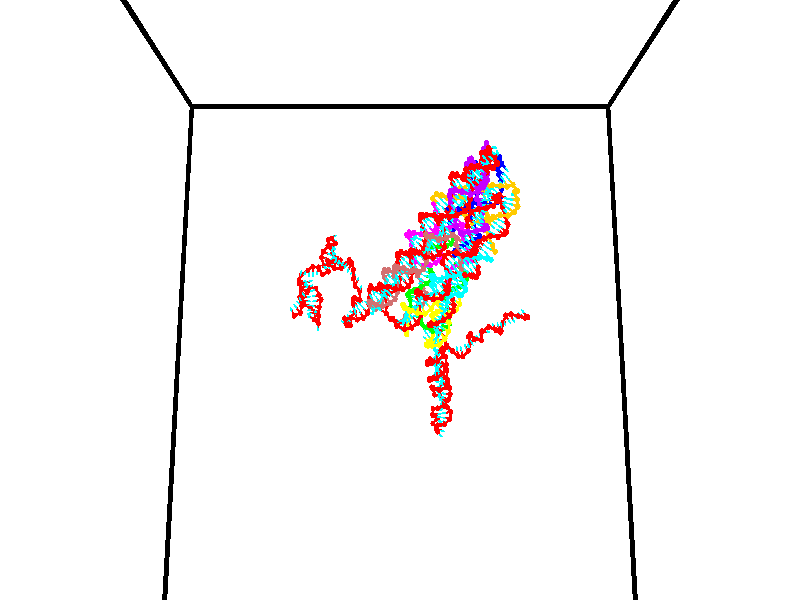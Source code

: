 // switches for output
#declare DRAW_BASES = 1; // possible values are 0, 1; only relevant for DNA ribbons
#declare DRAW_BASES_TYPE = 3; // possible values are 1, 2, 3; only relevant for DNA ribbons
#declare DRAW_FOG = 0; // set to 1 to enable fog

#include "colors.inc"

#include "transforms.inc"
background { rgb <1, 1, 1>}

#default {
   normal{
       ripples 0.25
       frequency 0.20
       turbulence 0.2
       lambda 5
   }
	finish {
		phong 0.1
		phong_size 40.
	}
}

// original window dimensions: 1024x640


// camera settings

camera {
	sky <0, 0.179814, -0.983701>
	up <0, 0.179814, -0.983701>
	right 1.6 * <1, 0, 0>
	location <35, 94.9851, 44.8844>
	look_at <35, 29.7336, 32.9568>
	direction <0, -65.2515, -11.9276>
	angle 67.0682
}


# declare cpy_camera_pos = <35, 94.9851, 44.8844>;
# if (DRAW_FOG = 1)
fog {
	fog_type 2
	up vnormalize(cpy_camera_pos)
	color rgbt<1,1,1,0.3>
	distance 1e-5
	fog_alt 3e-3
	fog_offset 56
}
# end


// LIGHTS

# declare lum = 6;
global_settings {
	ambient_light rgb lum * <0.05, 0.05, 0.05>
	max_trace_level 15
}# declare cpy_direct_light_amount = 0.25;
light_source
{	1000 * <-1, -1.16352, -0.803886>,
	rgb lum * cpy_direct_light_amount
	parallel
}

light_source
{	1000 * <1, 1.16352, 0.803886>,
	rgb lum * cpy_direct_light_amount
	parallel
}

// strand 0

// nucleotide -1

// particle -1
sphere {
	<24.398127, 35.129200, 35.281418> 0.250000
	pigment { color rgbt <1,0,0,0> }
	no_shadow
}
cylinder {
	<24.192612, 34.974422, 34.975136>,  <24.069304, 34.881557, 34.791367>, 0.100000
	pigment { color rgbt <1,0,0,0> }
	no_shadow
}
cylinder {
	<24.192612, 34.974422, 34.975136>,  <24.398127, 35.129200, 35.281418>, 0.100000
	pigment { color rgbt <1,0,0,0> }
	no_shadow
}

// particle -1
sphere {
	<24.192612, 34.974422, 34.975136> 0.100000
	pigment { color rgbt <1,0,0,0> }
	no_shadow
}
sphere {
	0, 1
	scale<0.080000,0.200000,0.300000>
	matrix <0.687104, 0.348845, -0.637335,
		0.513723, -0.853570, 0.086638,
		-0.513787, -0.386943, -0.765701,
		24.038475, 34.858341, 34.745426>
	pigment { color rgbt <0,1,1,0> }
	no_shadow
}
cylinder {
	<24.947998, 34.888828, 35.000881>,  <24.398127, 35.129200, 35.281418>, 0.130000
	pigment { color rgbt <1,0,0,0> }
	no_shadow
}

// nucleotide -1

// particle -1
sphere {
	<24.947998, 34.888828, 35.000881> 0.250000
	pigment { color rgbt <1,0,0,0> }
	no_shadow
}
cylinder {
	<24.673279, 34.927673, 34.712749>,  <24.508448, 34.950981, 34.539871>, 0.100000
	pigment { color rgbt <1,0,0,0> }
	no_shadow
}
cylinder {
	<24.673279, 34.927673, 34.712749>,  <24.947998, 34.888828, 35.000881>, 0.100000
	pigment { color rgbt <1,0,0,0> }
	no_shadow
}

// particle -1
sphere {
	<24.673279, 34.927673, 34.712749> 0.100000
	pigment { color rgbt <1,0,0,0> }
	no_shadow
}
sphere {
	0, 1
	scale<0.080000,0.200000,0.300000>
	matrix <0.724636, 0.168749, -0.668151,
		0.056671, -0.980864, -0.186266,
		-0.686797, 0.097111, -0.720333,
		24.467239, 34.956806, 34.496651>
	pigment { color rgbt <0,1,1,0> }
	no_shadow
}
cylinder {
	<25.009296, 34.448357, 34.322815>,  <24.947998, 34.888828, 35.000881>, 0.130000
	pigment { color rgbt <1,0,0,0> }
	no_shadow
}

// nucleotide -1

// particle -1
sphere {
	<25.009296, 34.448357, 34.322815> 0.250000
	pigment { color rgbt <1,0,0,0> }
	no_shadow
}
cylinder {
	<24.857758, 34.808857, 34.238705>,  <24.766834, 35.025158, 34.188240>, 0.100000
	pigment { color rgbt <1,0,0,0> }
	no_shadow
}
cylinder {
	<24.857758, 34.808857, 34.238705>,  <25.009296, 34.448357, 34.322815>, 0.100000
	pigment { color rgbt <1,0,0,0> }
	no_shadow
}

// particle -1
sphere {
	<24.857758, 34.808857, 34.238705> 0.100000
	pigment { color rgbt <1,0,0,0> }
	no_shadow
}
sphere {
	0, 1
	scale<0.080000,0.200000,0.300000>
	matrix <0.675703, 0.114117, -0.728287,
		-0.632376, -0.417993, -0.652213,
		-0.378848, 0.901254, -0.210275,
		24.744102, 35.079235, 34.175621>
	pigment { color rgbt <0,1,1,0> }
	no_shadow
}
cylinder {
	<24.816660, 34.629364, 33.614750>,  <25.009296, 34.448357, 34.322815>, 0.130000
	pigment { color rgbt <1,0,0,0> }
	no_shadow
}

// nucleotide -1

// particle -1
sphere {
	<24.816660, 34.629364, 33.614750> 0.250000
	pigment { color rgbt <1,0,0,0> }
	no_shadow
}
cylinder {
	<24.899603, 34.985588, 33.776688>,  <24.949369, 35.199322, 33.873852>, 0.100000
	pigment { color rgbt <1,0,0,0> }
	no_shadow
}
cylinder {
	<24.899603, 34.985588, 33.776688>,  <24.816660, 34.629364, 33.614750>, 0.100000
	pigment { color rgbt <1,0,0,0> }
	no_shadow
}

// particle -1
sphere {
	<24.899603, 34.985588, 33.776688> 0.100000
	pigment { color rgbt <1,0,0,0> }
	no_shadow
}
sphere {
	0, 1
	scale<0.080000,0.200000,0.300000>
	matrix <0.731810, 0.133420, -0.668321,
		-0.649197, 0.434851, -0.624058,
		0.207358, 0.890564, 0.404844,
		24.961811, 35.252758, 33.898140>
	pigment { color rgbt <0,1,1,0> }
	no_shadow
}
cylinder {
	<24.992708, 35.124100, 33.023224>,  <24.816660, 34.629364, 33.614750>, 0.130000
	pigment { color rgbt <1,0,0,0> }
	no_shadow
}

// nucleotide -1

// particle -1
sphere {
	<24.992708, 35.124100, 33.023224> 0.250000
	pigment { color rgbt <1,0,0,0> }
	no_shadow
}
cylinder {
	<25.186644, 35.287357, 33.332638>,  <25.303005, 35.385311, 33.518284>, 0.100000
	pigment { color rgbt <1,0,0,0> }
	no_shadow
}
cylinder {
	<25.186644, 35.287357, 33.332638>,  <24.992708, 35.124100, 33.023224>, 0.100000
	pigment { color rgbt <1,0,0,0> }
	no_shadow
}

// particle -1
sphere {
	<25.186644, 35.287357, 33.332638> 0.100000
	pigment { color rgbt <1,0,0,0> }
	no_shadow
}
sphere {
	0, 1
	scale<0.080000,0.200000,0.300000>
	matrix <0.769151, 0.222045, -0.599252,
		-0.416341, 0.885502, -0.206270,
		0.484837, 0.408146, 0.773531,
		25.332094, 35.409801, 33.564697>
	pigment { color rgbt <0,1,1,0> }
	no_shadow
}
cylinder {
	<24.745485, 34.729328, 32.459579>,  <24.992708, 35.124100, 33.023224>, 0.130000
	pigment { color rgbt <1,0,0,0> }
	no_shadow
}

// nucleotide -1

// particle -1
sphere {
	<24.745485, 34.729328, 32.459579> 0.250000
	pigment { color rgbt <1,0,0,0> }
	no_shadow
}
cylinder {
	<25.031082, 34.473530, 32.345558>,  <25.202440, 34.320049, 32.277145>, 0.100000
	pigment { color rgbt <1,0,0,0> }
	no_shadow
}
cylinder {
	<25.031082, 34.473530, 32.345558>,  <24.745485, 34.729328, 32.459579>, 0.100000
	pigment { color rgbt <1,0,0,0> }
	no_shadow
}

// particle -1
sphere {
	<25.031082, 34.473530, 32.345558> 0.100000
	pigment { color rgbt <1,0,0,0> }
	no_shadow
}
sphere {
	0, 1
	scale<0.080000,0.200000,0.300000>
	matrix <-0.618462, -0.766899, 0.171379,
		-0.328205, 0.053932, -0.943066,
		0.713994, -0.639498, -0.285055,
		25.245279, 34.281681, 32.260040>
	pigment { color rgbt <0,1,1,0> }
	no_shadow
}
cylinder {
	<24.852093, 34.003860, 32.725197>,  <24.745485, 34.729328, 32.459579>, 0.130000
	pigment { color rgbt <1,0,0,0> }
	no_shadow
}

// nucleotide -1

// particle -1
sphere {
	<24.852093, 34.003860, 32.725197> 0.250000
	pigment { color rgbt <1,0,0,0> }
	no_shadow
}
cylinder {
	<25.175594, 34.228161, 32.654236>,  <25.369696, 34.362743, 32.611660>, 0.100000
	pigment { color rgbt <1,0,0,0> }
	no_shadow
}
cylinder {
	<25.175594, 34.228161, 32.654236>,  <24.852093, 34.003860, 32.725197>, 0.100000
	pigment { color rgbt <1,0,0,0> }
	no_shadow
}

// particle -1
sphere {
	<25.175594, 34.228161, 32.654236> 0.100000
	pigment { color rgbt <1,0,0,0> }
	no_shadow
}
sphere {
	0, 1
	scale<0.080000,0.200000,0.300000>
	matrix <-0.546949, 0.827976, 0.123701,
		0.216248, -0.003015, 0.976334,
		0.808754, 0.560755, -0.177400,
		25.418221, 34.396389, 32.601017>
	pigment { color rgbt <0,1,1,0> }
	no_shadow
}
cylinder {
	<25.460880, 34.006092, 33.045391>,  <24.852093, 34.003860, 32.725197>, 0.130000
	pigment { color rgbt <1,0,0,0> }
	no_shadow
}

// nucleotide -1

// particle -1
sphere {
	<25.460880, 34.006092, 33.045391> 0.250000
	pigment { color rgbt <1,0,0,0> }
	no_shadow
}
cylinder {
	<25.548061, 33.630165, 32.940144>,  <25.600370, 33.404610, 32.876995>, 0.100000
	pigment { color rgbt <1,0,0,0> }
	no_shadow
}
cylinder {
	<25.548061, 33.630165, 32.940144>,  <25.460880, 34.006092, 33.045391>, 0.100000
	pigment { color rgbt <1,0,0,0> }
	no_shadow
}

// particle -1
sphere {
	<25.548061, 33.630165, 32.940144> 0.100000
	pigment { color rgbt <1,0,0,0> }
	no_shadow
}
sphere {
	0, 1
	scale<0.080000,0.200000,0.300000>
	matrix <0.119824, -0.241795, 0.962900,
		-0.968575, -0.241397, 0.059913,
		0.217954, -0.939821, -0.263122,
		25.613447, 33.348221, 32.861206>
	pigment { color rgbt <0,1,1,0> }
	no_shadow
}
cylinder {
	<24.944008, 33.666950, 33.440556>,  <25.460880, 34.006092, 33.045391>, 0.130000
	pigment { color rgbt <1,0,0,0> }
	no_shadow
}

// nucleotide -1

// particle -1
sphere {
	<24.944008, 33.666950, 33.440556> 0.250000
	pigment { color rgbt <1,0,0,0> }
	no_shadow
}
cylinder {
	<25.240870, 33.409782, 33.364815>,  <25.418987, 33.255482, 33.319370>, 0.100000
	pigment { color rgbt <1,0,0,0> }
	no_shadow
}
cylinder {
	<25.240870, 33.409782, 33.364815>,  <24.944008, 33.666950, 33.440556>, 0.100000
	pigment { color rgbt <1,0,0,0> }
	no_shadow
}

// particle -1
sphere {
	<25.240870, 33.409782, 33.364815> 0.100000
	pigment { color rgbt <1,0,0,0> }
	no_shadow
}
sphere {
	0, 1
	scale<0.080000,0.200000,0.300000>
	matrix <0.033927, -0.246123, 0.968644,
		-0.669368, -0.725309, -0.160850,
		0.742156, -0.642923, -0.189355,
		25.463516, 33.216908, 33.308010>
	pigment { color rgbt <0,1,1,0> }
	no_shadow
}
cylinder {
	<24.717302, 33.034695, 33.641773>,  <24.944008, 33.666950, 33.440556>, 0.130000
	pigment { color rgbt <1,0,0,0> }
	no_shadow
}

// nucleotide -1

// particle -1
sphere {
	<24.717302, 33.034695, 33.641773> 0.250000
	pigment { color rgbt <1,0,0,0> }
	no_shadow
}
cylinder {
	<25.114285, 32.986279, 33.649597>,  <25.352474, 32.957230, 33.654293>, 0.100000
	pigment { color rgbt <1,0,0,0> }
	no_shadow
}
cylinder {
	<25.114285, 32.986279, 33.649597>,  <24.717302, 33.034695, 33.641773>, 0.100000
	pigment { color rgbt <1,0,0,0> }
	no_shadow
}

// particle -1
sphere {
	<25.114285, 32.986279, 33.649597> 0.100000
	pigment { color rgbt <1,0,0,0> }
	no_shadow
}
sphere {
	0, 1
	scale<0.080000,0.200000,0.300000>
	matrix <-0.067514, -0.406277, 0.911252,
		-0.102353, -0.905697, -0.411383,
		0.992454, -0.121043, 0.019564,
		25.412022, 32.949966, 33.655468>
	pigment { color rgbt <0,1,1,0> }
	no_shadow
}
cylinder {
	<24.872702, 32.241592, 33.819790>,  <24.717302, 33.034695, 33.641773>, 0.130000
	pigment { color rgbt <1,0,0,0> }
	no_shadow
}

// nucleotide -1

// particle -1
sphere {
	<24.872702, 32.241592, 33.819790> 0.250000
	pigment { color rgbt <1,0,0,0> }
	no_shadow
}
cylinder {
	<25.214142, 32.434830, 33.897743>,  <25.419006, 32.550774, 33.944515>, 0.100000
	pigment { color rgbt <1,0,0,0> }
	no_shadow
}
cylinder {
	<25.214142, 32.434830, 33.897743>,  <24.872702, 32.241592, 33.819790>, 0.100000
	pigment { color rgbt <1,0,0,0> }
	no_shadow
}

// particle -1
sphere {
	<25.214142, 32.434830, 33.897743> 0.100000
	pigment { color rgbt <1,0,0,0> }
	no_shadow
}
sphere {
	0, 1
	scale<0.080000,0.200000,0.300000>
	matrix <-0.043472, -0.306750, 0.950797,
		0.519107, -0.820075, -0.240842,
		0.853602, 0.483096, 0.194886,
		25.470222, 32.579758, 33.956211>
	pigment { color rgbt <0,1,1,0> }
	no_shadow
}
cylinder {
	<25.503481, 31.854218, 34.057182>,  <24.872702, 32.241592, 33.819790>, 0.130000
	pigment { color rgbt <1,0,0,0> }
	no_shadow
}

// nucleotide -1

// particle -1
sphere {
	<25.503481, 31.854218, 34.057182> 0.250000
	pigment { color rgbt <1,0,0,0> }
	no_shadow
}
cylinder {
	<25.485996, 32.216026, 34.226856>,  <25.475506, 32.433109, 34.328659>, 0.100000
	pigment { color rgbt <1,0,0,0> }
	no_shadow
}
cylinder {
	<25.485996, 32.216026, 34.226856>,  <25.503481, 31.854218, 34.057182>, 0.100000
	pigment { color rgbt <1,0,0,0> }
	no_shadow
}

// particle -1
sphere {
	<25.485996, 32.216026, 34.226856> 0.100000
	pigment { color rgbt <1,0,0,0> }
	no_shadow
}
sphere {
	0, 1
	scale<0.080000,0.200000,0.300000>
	matrix <-0.008224, -0.424903, 0.905201,
		0.999010, 0.036078, 0.026011,
		-0.043710, 0.904520, 0.424186,
		25.472883, 32.487381, 34.354111>
	pigment { color rgbt <0,1,1,0> }
	no_shadow
}
cylinder {
	<26.126095, 32.022278, 34.497761>,  <25.503481, 31.854218, 34.057182>, 0.130000
	pigment { color rgbt <1,0,0,0> }
	no_shadow
}

// nucleotide -1

// particle -1
sphere {
	<26.126095, 32.022278, 34.497761> 0.250000
	pigment { color rgbt <1,0,0,0> }
	no_shadow
}
cylinder {
	<25.750790, 32.141087, 34.568687>,  <25.525606, 32.212372, 34.611244>, 0.100000
	pigment { color rgbt <1,0,0,0> }
	no_shadow
}
cylinder {
	<25.750790, 32.141087, 34.568687>,  <26.126095, 32.022278, 34.497761>, 0.100000
	pigment { color rgbt <1,0,0,0> }
	no_shadow
}

// particle -1
sphere {
	<25.750790, 32.141087, 34.568687> 0.100000
	pigment { color rgbt <1,0,0,0> }
	no_shadow
}
sphere {
	0, 1
	scale<0.080000,0.200000,0.300000>
	matrix <0.002712, -0.506265, 0.862374,
		0.345914, 0.809614, 0.474204,
		-0.938262, 0.297021, 0.177320,
		25.469311, 32.230194, 34.621883>
	pigment { color rgbt <0,1,1,0> }
	no_shadow
}
cylinder {
	<26.007179, 32.364586, 35.183422>,  <26.126095, 32.022278, 34.497761>, 0.130000
	pigment { color rgbt <1,0,0,0> }
	no_shadow
}

// nucleotide -1

// particle -1
sphere {
	<26.007179, 32.364586, 35.183422> 0.250000
	pigment { color rgbt <1,0,0,0> }
	no_shadow
}
cylinder {
	<25.707808, 32.160919, 35.013432>,  <25.528183, 32.038719, 34.911438>, 0.100000
	pigment { color rgbt <1,0,0,0> }
	no_shadow
}
cylinder {
	<25.707808, 32.160919, 35.013432>,  <26.007179, 32.364586, 35.183422>, 0.100000
	pigment { color rgbt <1,0,0,0> }
	no_shadow
}

// particle -1
sphere {
	<25.707808, 32.160919, 35.013432> 0.100000
	pigment { color rgbt <1,0,0,0> }
	no_shadow
}
sphere {
	0, 1
	scale<0.080000,0.200000,0.300000>
	matrix <0.025874, -0.662707, 0.748432,
		-0.662707, 0.549154, 0.509165,
		-0.748432, -0.509165, -0.424972,
		25.483278, 32.008171, 34.885941>
	pigment { color rgbt <0,1,1,0> }
	no_shadow
}
cylinder {
	<26.487270, 32.720211, 35.557922>,  <26.007179, 32.364586, 35.183422>, 0.130000
	pigment { color rgbt <1,0,0,0> }
	no_shadow
}

// nucleotide -1

// particle -1
sphere {
	<26.487270, 32.720211, 35.557922> 0.250000
	pigment { color rgbt <1,0,0,0> }
	no_shadow
}
cylinder {
	<26.487783, 32.989098, 35.854065>,  <26.488091, 33.150429, 36.031750>, 0.100000
	pigment { color rgbt <1,0,0,0> }
	no_shadow
}
cylinder {
	<26.487783, 32.989098, 35.854065>,  <26.487270, 32.720211, 35.557922>, 0.100000
	pigment { color rgbt <1,0,0,0> }
	no_shadow
}

// particle -1
sphere {
	<26.487783, 32.989098, 35.854065> 0.100000
	pigment { color rgbt <1,0,0,0> }
	no_shadow
}
sphere {
	0, 1
	scale<0.080000,0.200000,0.300000>
	matrix <-0.937602, -0.256619, 0.234627,
		0.347709, -0.694457, 0.629943,
		0.001283, 0.672218, 0.740353,
		26.488169, 33.190762, 36.076172>
	pigment { color rgbt <0,1,1,0> }
	no_shadow
}
cylinder {
	<26.590248, 33.275997, 34.982590>,  <26.487270, 32.720211, 35.557922>, 0.130000
	pigment { color rgbt <1,0,0,0> }
	no_shadow
}

// nucleotide -1

// particle -1
sphere {
	<26.590248, 33.275997, 34.982590> 0.250000
	pigment { color rgbt <1,0,0,0> }
	no_shadow
}
cylinder {
	<26.364902, 33.007195, 34.790329>,  <26.229694, 32.845913, 34.674973>, 0.100000
	pigment { color rgbt <1,0,0,0> }
	no_shadow
}
cylinder {
	<26.364902, 33.007195, 34.790329>,  <26.590248, 33.275997, 34.982590>, 0.100000
	pigment { color rgbt <1,0,0,0> }
	no_shadow
}

// particle -1
sphere {
	<26.364902, 33.007195, 34.790329> 0.100000
	pigment { color rgbt <1,0,0,0> }
	no_shadow
}
sphere {
	0, 1
	scale<0.080000,0.200000,0.300000>
	matrix <0.824023, -0.499290, -0.267761,
		-0.060050, -0.546919, 0.835029,
		-0.563365, -0.672004, -0.480656,
		26.195892, 32.805592, 34.646133>
	pigment { color rgbt <0,1,1,0> }
	no_shadow
}
cylinder {
	<26.613457, 33.231190, 34.238609>,  <26.590248, 33.275997, 34.982590>, 0.130000
	pigment { color rgbt <1,0,0,0> }
	no_shadow
}

// nucleotide -1

// particle -1
sphere {
	<26.613457, 33.231190, 34.238609> 0.250000
	pigment { color rgbt <1,0,0,0> }
	no_shadow
}
cylinder {
	<26.291225, 33.011333, 34.150116>,  <26.097887, 32.879421, 34.097019>, 0.100000
	pigment { color rgbt <1,0,0,0> }
	no_shadow
}
cylinder {
	<26.291225, 33.011333, 34.150116>,  <26.613457, 33.231190, 34.238609>, 0.100000
	pigment { color rgbt <1,0,0,0> }
	no_shadow
}

// particle -1
sphere {
	<26.291225, 33.011333, 34.150116> 0.100000
	pigment { color rgbt <1,0,0,0> }
	no_shadow
}
sphere {
	0, 1
	scale<0.080000,0.200000,0.300000>
	matrix <0.088075, 0.258149, -0.962082,
		0.585910, -0.794514, -0.159549,
		-0.805576, -0.549642, -0.221229,
		26.049553, 32.846439, 34.083748>
	pigment { color rgbt <0,1,1,0> }
	no_shadow
}
cylinder {
	<26.744528, 32.848499, 33.500320>,  <26.613457, 33.231190, 34.238609>, 0.130000
	pigment { color rgbt <1,0,0,0> }
	no_shadow
}

// nucleotide -1

// particle -1
sphere {
	<26.744528, 32.848499, 33.500320> 0.250000
	pigment { color rgbt <1,0,0,0> }
	no_shadow
}
cylinder {
	<26.352510, 32.865662, 33.577965>,  <26.117300, 32.875957, 33.624550>, 0.100000
	pigment { color rgbt <1,0,0,0> }
	no_shadow
}
cylinder {
	<26.352510, 32.865662, 33.577965>,  <26.744528, 32.848499, 33.500320>, 0.100000
	pigment { color rgbt <1,0,0,0> }
	no_shadow
}

// particle -1
sphere {
	<26.352510, 32.865662, 33.577965> 0.100000
	pigment { color rgbt <1,0,0,0> }
	no_shadow
}
sphere {
	0, 1
	scale<0.080000,0.200000,0.300000>
	matrix <-0.188279, 0.113019, -0.975591,
		-0.063795, -0.992666, -0.102685,
		-0.980041, 0.042904, 0.194109,
		26.058498, 32.878532, 33.636196>
	pigment { color rgbt <0,1,1,0> }
	no_shadow
}
cylinder {
	<26.474846, 32.374569, 33.016533>,  <26.744528, 32.848499, 33.500320>, 0.130000
	pigment { color rgbt <1,0,0,0> }
	no_shadow
}

// nucleotide -1

// particle -1
sphere {
	<26.474846, 32.374569, 33.016533> 0.250000
	pigment { color rgbt <1,0,0,0> }
	no_shadow
}
cylinder {
	<26.190409, 32.644562, 33.095264>,  <26.019747, 32.806557, 33.142506>, 0.100000
	pigment { color rgbt <1,0,0,0> }
	no_shadow
}
cylinder {
	<26.190409, 32.644562, 33.095264>,  <26.474846, 32.374569, 33.016533>, 0.100000
	pigment { color rgbt <1,0,0,0> }
	no_shadow
}

// particle -1
sphere {
	<26.190409, 32.644562, 33.095264> 0.100000
	pigment { color rgbt <1,0,0,0> }
	no_shadow
}
sphere {
	0, 1
	scale<0.080000,0.200000,0.300000>
	matrix <-0.156973, 0.120475, -0.980227,
		-0.685351, -0.727931, 0.020285,
		-0.711093, 0.674983, 0.196833,
		25.977081, 32.847057, 33.154316>
	pigment { color rgbt <0,1,1,0> }
	no_shadow
}
cylinder {
	<26.099001, 32.230038, 32.381542>,  <26.474846, 32.374569, 33.016533>, 0.130000
	pigment { color rgbt <1,0,0,0> }
	no_shadow
}

// nucleotide -1

// particle -1
sphere {
	<26.099001, 32.230038, 32.381542> 0.250000
	pigment { color rgbt <1,0,0,0> }
	no_shadow
}
cylinder {
	<25.980793, 32.575562, 32.544765>,  <25.909868, 32.782875, 32.642700>, 0.100000
	pigment { color rgbt <1,0,0,0> }
	no_shadow
}
cylinder {
	<25.980793, 32.575562, 32.544765>,  <26.099001, 32.230038, 32.381542>, 0.100000
	pigment { color rgbt <1,0,0,0> }
	no_shadow
}

// particle -1
sphere {
	<25.980793, 32.575562, 32.544765> 0.100000
	pigment { color rgbt <1,0,0,0> }
	no_shadow
}
sphere {
	0, 1
	scale<0.080000,0.200000,0.300000>
	matrix <-0.200116, 0.361685, -0.910570,
		-0.934143, -0.350749, 0.065976,
		-0.295519, 0.863805, 0.408056,
		25.892138, 32.834702, 32.667183>
	pigment { color rgbt <0,1,1,0> }
	no_shadow
}
cylinder {
	<25.379175, 32.385223, 32.310665>,  <26.099001, 32.230038, 32.381542>, 0.130000
	pigment { color rgbt <1,0,0,0> }
	no_shadow
}

// nucleotide -1

// particle -1
sphere {
	<25.379175, 32.385223, 32.310665> 0.250000
	pigment { color rgbt <1,0,0,0> }
	no_shadow
}
cylinder {
	<25.575514, 32.733437, 32.296566>,  <25.693317, 32.942364, 32.288109>, 0.100000
	pigment { color rgbt <1,0,0,0> }
	no_shadow
}
cylinder {
	<25.575514, 32.733437, 32.296566>,  <25.379175, 32.385223, 32.310665>, 0.100000
	pigment { color rgbt <1,0,0,0> }
	no_shadow
}

// particle -1
sphere {
	<25.575514, 32.733437, 32.296566> 0.100000
	pigment { color rgbt <1,0,0,0> }
	no_shadow
}
sphere {
	0, 1
	scale<0.080000,0.200000,0.300000>
	matrix <-0.425286, 0.204096, -0.881746,
		-0.760395, 0.447792, 0.470405,
		0.490847, 0.870533, -0.035246,
		25.722769, 32.994595, 32.285992>
	pigment { color rgbt <0,1,1,0> }
	no_shadow
}
cylinder {
	<24.958149, 32.894878, 32.053059>,  <25.379175, 32.385223, 32.310665>, 0.130000
	pigment { color rgbt <1,0,0,0> }
	no_shadow
}

// nucleotide -1

// particle -1
sphere {
	<24.958149, 32.894878, 32.053059> 0.250000
	pigment { color rgbt <1,0,0,0> }
	no_shadow
}
cylinder {
	<25.336195, 32.985661, 31.959040>,  <25.563023, 33.040131, 31.902628>, 0.100000
	pigment { color rgbt <1,0,0,0> }
	no_shadow
}
cylinder {
	<25.336195, 32.985661, 31.959040>,  <24.958149, 32.894878, 32.053059>, 0.100000
	pigment { color rgbt <1,0,0,0> }
	no_shadow
}

// particle -1
sphere {
	<25.336195, 32.985661, 31.959040> 0.100000
	pigment { color rgbt <1,0,0,0> }
	no_shadow
}
sphere {
	0, 1
	scale<0.080000,0.200000,0.300000>
	matrix <-0.252449, 0.050534, -0.966290,
		-0.207424, 0.972594, 0.105054,
		0.945116, 0.226952, -0.235048,
		25.619730, 33.053745, 31.888525>
	pigment { color rgbt <0,1,1,0> }
	no_shadow
}
cylinder {
	<24.323666, 32.555298, 31.673819>,  <24.958149, 32.894878, 32.053059>, 0.130000
	pigment { color rgbt <1,0,0,0> }
	no_shadow
}

// nucleotide -1

// particle -1
sphere {
	<24.323666, 32.555298, 31.673819> 0.250000
	pigment { color rgbt <1,0,0,0> }
	no_shadow
}
cylinder {
	<24.462746, 32.724957, 31.339346>,  <24.546194, 32.826752, 31.138662>, 0.100000
	pigment { color rgbt <1,0,0,0> }
	no_shadow
}
cylinder {
	<24.462746, 32.724957, 31.339346>,  <24.323666, 32.555298, 31.673819>, 0.100000
	pigment { color rgbt <1,0,0,0> }
	no_shadow
}

// particle -1
sphere {
	<24.462746, 32.724957, 31.339346> 0.100000
	pigment { color rgbt <1,0,0,0> }
	no_shadow
}
sphere {
	0, 1
	scale<0.080000,0.200000,0.300000>
	matrix <0.917280, -0.338570, 0.209684,
		-0.194169, -0.839922, -0.506783,
		0.347699, 0.424148, -0.836184,
		24.567055, 32.852200, 31.088491>
	pigment { color rgbt <0,1,1,0> }
	no_shadow
}
cylinder {
	<24.520187, 32.099319, 31.088411>,  <24.323666, 32.555298, 31.673819>, 0.130000
	pigment { color rgbt <1,0,0,0> }
	no_shadow
}

// nucleotide -1

// particle -1
sphere {
	<24.520187, 32.099319, 31.088411> 0.250000
	pigment { color rgbt <1,0,0,0> }
	no_shadow
}
cylinder {
	<24.756783, 32.421352, 31.106216>,  <24.898739, 32.614574, 31.116899>, 0.100000
	pigment { color rgbt <1,0,0,0> }
	no_shadow
}
cylinder {
	<24.756783, 32.421352, 31.106216>,  <24.520187, 32.099319, 31.088411>, 0.100000
	pigment { color rgbt <1,0,0,0> }
	no_shadow
}

// particle -1
sphere {
	<24.756783, 32.421352, 31.106216> 0.100000
	pigment { color rgbt <1,0,0,0> }
	no_shadow
}
sphere {
	0, 1
	scale<0.080000,0.200000,0.300000>
	matrix <0.718223, -0.551152, 0.424719,
		0.366469, -0.219244, -0.904230,
		0.591486, 0.805086, 0.044514,
		24.934229, 32.662880, 31.119570>
	pigment { color rgbt <0,1,1,0> }
	no_shadow
}
cylinder {
	<25.123217, 31.807690, 30.658848>,  <24.520187, 32.099319, 31.088411>, 0.130000
	pigment { color rgbt <1,0,0,0> }
	no_shadow
}

// nucleotide -1

// particle -1
sphere {
	<25.123217, 31.807690, 30.658848> 0.250000
	pigment { color rgbt <1,0,0,0> }
	no_shadow
}
cylinder {
	<25.235041, 32.078213, 30.931452>,  <25.302135, 32.240528, 31.095015>, 0.100000
	pigment { color rgbt <1,0,0,0> }
	no_shadow
}
cylinder {
	<25.235041, 32.078213, 30.931452>,  <25.123217, 31.807690, 30.658848>, 0.100000
	pigment { color rgbt <1,0,0,0> }
	no_shadow
}

// particle -1
sphere {
	<25.235041, 32.078213, 30.931452> 0.100000
	pigment { color rgbt <1,0,0,0> }
	no_shadow
}
sphere {
	0, 1
	scale<0.080000,0.200000,0.300000>
	matrix <0.819699, -0.537716, 0.197369,
		0.499940, 0.503455, -0.704693,
		0.279558, 0.676309, 0.681508,
		25.318909, 32.281105, 31.135904>
	pigment { color rgbt <0,1,1,0> }
	no_shadow
}
cylinder {
	<25.668282, 32.094730, 30.381912>,  <25.123217, 31.807690, 30.658848>, 0.130000
	pigment { color rgbt <1,0,0,0> }
	no_shadow
}

// nucleotide -1

// particle -1
sphere {
	<25.668282, 32.094730, 30.381912> 0.250000
	pigment { color rgbt <1,0,0,0> }
	no_shadow
}
cylinder {
	<25.692764, 32.104000, 30.781055>,  <25.707455, 32.109562, 31.020540>, 0.100000
	pigment { color rgbt <1,0,0,0> }
	no_shadow
}
cylinder {
	<25.692764, 32.104000, 30.781055>,  <25.668282, 32.094730, 30.381912>, 0.100000
	pigment { color rgbt <1,0,0,0> }
	no_shadow
}

// particle -1
sphere {
	<25.692764, 32.104000, 30.781055> 0.100000
	pigment { color rgbt <1,0,0,0> }
	no_shadow
}
sphere {
	0, 1
	scale<0.080000,0.200000,0.300000>
	matrix <0.912595, -0.406208, -0.046543,
		0.404258, 0.913487, -0.046011,
		0.061206, 0.023174, 0.997856,
		25.711126, 32.110950, 31.080412>
	pigment { color rgbt <0,1,1,0> }
	no_shadow
}
cylinder {
	<26.376160, 32.507042, 30.520319>,  <25.668282, 32.094730, 30.381912>, 0.130000
	pigment { color rgbt <1,0,0,0> }
	no_shadow
}

// nucleotide -1

// particle -1
sphere {
	<26.376160, 32.507042, 30.520319> 0.250000
	pigment { color rgbt <1,0,0,0> }
	no_shadow
}
cylinder {
	<26.252583, 32.187527, 30.726809>,  <26.178436, 31.995817, 30.850702>, 0.100000
	pigment { color rgbt <1,0,0,0> }
	no_shadow
}
cylinder {
	<26.252583, 32.187527, 30.726809>,  <26.376160, 32.507042, 30.520319>, 0.100000
	pigment { color rgbt <1,0,0,0> }
	no_shadow
}

// particle -1
sphere {
	<26.252583, 32.187527, 30.726809> 0.100000
	pigment { color rgbt <1,0,0,0> }
	no_shadow
}
sphere {
	0, 1
	scale<0.080000,0.200000,0.300000>
	matrix <0.897626, -0.424293, -0.119343,
		0.314360, 0.426505, 0.848099,
		-0.308942, -0.798792, 0.516223,
		26.159901, 31.947889, 30.881676>
	pigment { color rgbt <0,1,1,0> }
	no_shadow
}
cylinder {
	<26.754389, 32.363861, 31.142275>,  <26.376160, 32.507042, 30.520319>, 0.130000
	pigment { color rgbt <1,0,0,0> }
	no_shadow
}

// nucleotide -1

// particle -1
sphere {
	<26.754389, 32.363861, 31.142275> 0.250000
	pigment { color rgbt <1,0,0,0> }
	no_shadow
}
cylinder {
	<26.630545, 32.047882, 30.930569>,  <26.556238, 31.858294, 30.803545>, 0.100000
	pigment { color rgbt <1,0,0,0> }
	no_shadow
}
cylinder {
	<26.630545, 32.047882, 30.930569>,  <26.754389, 32.363861, 31.142275>, 0.100000
	pigment { color rgbt <1,0,0,0> }
	no_shadow
}

// particle -1
sphere {
	<26.630545, 32.047882, 30.930569> 0.100000
	pigment { color rgbt <1,0,0,0> }
	no_shadow
}
sphere {
	0, 1
	scale<0.080000,0.200000,0.300000>
	matrix <0.949481, -0.286844, -0.127303,
		-0.051253, -0.541940, 0.838853,
		-0.309610, -0.789950, -0.529264,
		26.537661, 31.810898, 30.771790>
	pigment { color rgbt <0,1,1,0> }
	no_shadow
}
cylinder {
	<27.357092, 31.987404, 30.806866>,  <26.754389, 32.363861, 31.142275>, 0.130000
	pigment { color rgbt <1,0,0,0> }
	no_shadow
}

// nucleotide -1

// particle -1
sphere {
	<27.357092, 31.987404, 30.806866> 0.250000
	pigment { color rgbt <1,0,0,0> }
	no_shadow
}
cylinder {
	<27.195013, 32.325745, 30.668102>,  <27.097767, 32.528751, 30.584845>, 0.100000
	pigment { color rgbt <1,0,0,0> }
	no_shadow
}
cylinder {
	<27.195013, 32.325745, 30.668102>,  <27.357092, 31.987404, 30.806866>, 0.100000
	pigment { color rgbt <1,0,0,0> }
	no_shadow
}

// particle -1
sphere {
	<27.195013, 32.325745, 30.668102> 0.100000
	pigment { color rgbt <1,0,0,0> }
	no_shadow
}
sphere {
	0, 1
	scale<0.080000,0.200000,0.300000>
	matrix <0.357474, -0.202660, -0.911670,
		-0.841445, -0.493416, -0.220254,
		-0.405196, 0.845855, -0.346911,
		27.073454, 32.579502, 30.564030>
	pigment { color rgbt <0,1,1,0> }
	no_shadow
}
cylinder {
	<26.835188, 31.902241, 30.228170>,  <27.357092, 31.987404, 30.806866>, 0.130000
	pigment { color rgbt <1,0,0,0> }
	no_shadow
}

// nucleotide -1

// particle -1
sphere {
	<26.835188, 31.902241, 30.228170> 0.250000
	pigment { color rgbt <1,0,0,0> }
	no_shadow
}
cylinder {
	<27.072176, 32.224430, 30.222557>,  <27.214369, 32.417744, 30.219189>, 0.100000
	pigment { color rgbt <1,0,0,0> }
	no_shadow
}
cylinder {
	<27.072176, 32.224430, 30.222557>,  <26.835188, 31.902241, 30.228170>, 0.100000
	pigment { color rgbt <1,0,0,0> }
	no_shadow
}

// particle -1
sphere {
	<27.072176, 32.224430, 30.222557> 0.100000
	pigment { color rgbt <1,0,0,0> }
	no_shadow
}
sphere {
	0, 1
	scale<0.080000,0.200000,0.300000>
	matrix <0.325000, -0.254922, -0.910709,
		-0.737127, 0.535006, -0.412811,
		0.592469, 0.805471, -0.014033,
		27.249916, 32.466072, 30.218348>
	pigment { color rgbt <0,1,1,0> }
	no_shadow
}
cylinder {
	<26.648331, 32.479614, 29.610977>,  <26.835188, 31.902241, 30.228170>, 0.130000
	pigment { color rgbt <1,0,0,0> }
	no_shadow
}

// nucleotide -1

// particle -1
sphere {
	<26.648331, 32.479614, 29.610977> 0.250000
	pigment { color rgbt <1,0,0,0> }
	no_shadow
}
cylinder {
	<27.031073, 32.541340, 29.709459>,  <27.260717, 32.578377, 29.768549>, 0.100000
	pigment { color rgbt <1,0,0,0> }
	no_shadow
}
cylinder {
	<27.031073, 32.541340, 29.709459>,  <26.648331, 32.479614, 29.610977>, 0.100000
	pigment { color rgbt <1,0,0,0> }
	no_shadow
}

// particle -1
sphere {
	<27.031073, 32.541340, 29.709459> 0.100000
	pigment { color rgbt <1,0,0,0> }
	no_shadow
}
sphere {
	0, 1
	scale<0.080000,0.200000,0.300000>
	matrix <0.249354, -0.001085, -0.968412,
		-0.149173, 0.988021, -0.039517,
		0.956854, 0.154315, 0.246206,
		27.318129, 32.587635, 29.783321>
	pigment { color rgbt <0,1,1,0> }
	no_shadow
}
cylinder {
	<26.864656, 32.966103, 29.204607>,  <26.648331, 32.479614, 29.610977>, 0.130000
	pigment { color rgbt <1,0,0,0> }
	no_shadow
}

// nucleotide -1

// particle -1
sphere {
	<26.864656, 32.966103, 29.204607> 0.250000
	pigment { color rgbt <1,0,0,0> }
	no_shadow
}
cylinder {
	<27.213404, 32.796040, 29.301840>,  <27.422651, 32.694000, 29.360180>, 0.100000
	pigment { color rgbt <1,0,0,0> }
	no_shadow
}
cylinder {
	<27.213404, 32.796040, 29.301840>,  <26.864656, 32.966103, 29.204607>, 0.100000
	pigment { color rgbt <1,0,0,0> }
	no_shadow
}

// particle -1
sphere {
	<27.213404, 32.796040, 29.301840> 0.100000
	pigment { color rgbt <1,0,0,0> }
	no_shadow
}
sphere {
	0, 1
	scale<0.080000,0.200000,0.300000>
	matrix <0.253358, -0.033202, -0.966803,
		0.419113, 0.904511, 0.078769,
		0.871868, -0.425157, 0.243081,
		27.474964, 32.668491, 29.374763>
	pigment { color rgbt <0,1,1,0> }
	no_shadow
}
cylinder {
	<27.393007, 33.237740, 28.770805>,  <26.864656, 32.966103, 29.204607>, 0.130000
	pigment { color rgbt <1,0,0,0> }
	no_shadow
}

// nucleotide -1

// particle -1
sphere {
	<27.393007, 33.237740, 28.770805> 0.250000
	pigment { color rgbt <1,0,0,0> }
	no_shadow
}
cylinder {
	<27.555607, 32.898224, 28.906046>,  <27.653166, 32.694515, 28.987190>, 0.100000
	pigment { color rgbt <1,0,0,0> }
	no_shadow
}
cylinder {
	<27.555607, 32.898224, 28.906046>,  <27.393007, 33.237740, 28.770805>, 0.100000
	pigment { color rgbt <1,0,0,0> }
	no_shadow
}

// particle -1
sphere {
	<27.555607, 32.898224, 28.906046> 0.100000
	pigment { color rgbt <1,0,0,0> }
	no_shadow
}
sphere {
	0, 1
	scale<0.080000,0.200000,0.300000>
	matrix <0.278120, -0.237539, -0.930712,
		0.870293, 0.472364, 0.139507,
		0.406497, -0.848792, 0.338103,
		27.677555, 32.643585, 29.007477>
	pigment { color rgbt <0,1,1,0> }
	no_shadow
}
cylinder {
	<28.174257, 33.218143, 28.548508>,  <27.393007, 33.237740, 28.770805>, 0.130000
	pigment { color rgbt <1,0,0,0> }
	no_shadow
}

// nucleotide -1

// particle -1
sphere {
	<28.174257, 33.218143, 28.548508> 0.250000
	pigment { color rgbt <1,0,0,0> }
	no_shadow
}
cylinder {
	<28.014450, 32.855469, 28.602634>,  <27.918566, 32.637863, 28.635111>, 0.100000
	pigment { color rgbt <1,0,0,0> }
	no_shadow
}
cylinder {
	<28.014450, 32.855469, 28.602634>,  <28.174257, 33.218143, 28.548508>, 0.100000
	pigment { color rgbt <1,0,0,0> }
	no_shadow
}

// particle -1
sphere {
	<28.014450, 32.855469, 28.602634> 0.100000
	pigment { color rgbt <1,0,0,0> }
	no_shadow
}
sphere {
	0, 1
	scale<0.080000,0.200000,0.300000>
	matrix <0.520412, -0.345834, -0.780750,
		0.754691, -0.241501, 0.610016,
		-0.399516, -0.906684, 0.135318,
		27.894596, 32.583462, 28.643230>
	pigment { color rgbt <0,1,1,0> }
	no_shadow
}
cylinder {
	<27.743450, 32.872261, 27.980717>,  <28.174257, 33.218143, 28.548508>, 0.130000
	pigment { color rgbt <1,0,0,0> }
	no_shadow
}

// nucleotide -1

// particle -1
sphere {
	<27.743450, 32.872261, 27.980717> 0.250000
	pigment { color rgbt <1,0,0,0> }
	no_shadow
}
cylinder {
	<27.881075, 32.560509, 27.771263>,  <27.963650, 32.373459, 27.645590>, 0.100000
	pigment { color rgbt <1,0,0,0> }
	no_shadow
}
cylinder {
	<27.881075, 32.560509, 27.771263>,  <27.743450, 32.872261, 27.980717>, 0.100000
	pigment { color rgbt <1,0,0,0> }
	no_shadow
}

// particle -1
sphere {
	<27.881075, 32.560509, 27.771263> 0.100000
	pigment { color rgbt <1,0,0,0> }
	no_shadow
}
sphere {
	0, 1
	scale<0.080000,0.200000,0.300000>
	matrix <0.033505, -0.547137, 0.836372,
		-0.938350, -0.305306, -0.162135,
		0.344060, -0.779377, -0.523635,
		27.984293, 32.326694, 27.614172>
	pigment { color rgbt <0,1,1,0> }
	no_shadow
}
cylinder {
	<27.282179, 32.325371, 27.988804>,  <27.743450, 32.872261, 27.980717>, 0.130000
	pigment { color rgbt <1,0,0,0> }
	no_shadow
}

// nucleotide -1

// particle -1
sphere {
	<27.282179, 32.325371, 27.988804> 0.250000
	pigment { color rgbt <1,0,0,0> }
	no_shadow
}
cylinder {
	<27.660793, 32.198044, 27.967846>,  <27.887962, 32.121647, 27.955271>, 0.100000
	pigment { color rgbt <1,0,0,0> }
	no_shadow
}
cylinder {
	<27.660793, 32.198044, 27.967846>,  <27.282179, 32.325371, 27.988804>, 0.100000
	pigment { color rgbt <1,0,0,0> }
	no_shadow
}

// particle -1
sphere {
	<27.660793, 32.198044, 27.967846> 0.100000
	pigment { color rgbt <1,0,0,0> }
	no_shadow
}
sphere {
	0, 1
	scale<0.080000,0.200000,0.300000>
	matrix <-0.048779, -0.301762, 0.952135,
		-0.318908, -0.898668, -0.301154,
		0.946530, -0.318333, -0.052398,
		27.944754, 32.102551, 27.952127>
	pigment { color rgbt <0,1,1,0> }
	no_shadow
}
cylinder {
	<27.413134, 31.543377, 28.271330>,  <27.282179, 32.325371, 27.988804>, 0.130000
	pigment { color rgbt <1,0,0,0> }
	no_shadow
}

// nucleotide -1

// particle -1
sphere {
	<27.413134, 31.543377, 28.271330> 0.250000
	pigment { color rgbt <1,0,0,0> }
	no_shadow
}
cylinder {
	<27.739071, 31.772789, 28.305021>,  <27.934633, 31.910437, 28.325235>, 0.100000
	pigment { color rgbt <1,0,0,0> }
	no_shadow
}
cylinder {
	<27.739071, 31.772789, 28.305021>,  <27.413134, 31.543377, 28.271330>, 0.100000
	pigment { color rgbt <1,0,0,0> }
	no_shadow
}

// particle -1
sphere {
	<27.739071, 31.772789, 28.305021> 0.100000
	pigment { color rgbt <1,0,0,0> }
	no_shadow
}
sphere {
	0, 1
	scale<0.080000,0.200000,0.300000>
	matrix <-0.171885, 0.100285, 0.979999,
		0.553613, -0.813022, 0.180298,
		0.814842, 0.573530, 0.084227,
		27.983524, 31.944847, 28.330290>
	pigment { color rgbt <0,1,1,0> }
	no_shadow
}
cylinder {
	<27.681421, 31.393091, 28.972178>,  <27.413134, 31.543377, 28.271330>, 0.130000
	pigment { color rgbt <1,0,0,0> }
	no_shadow
}

// nucleotide -1

// particle -1
sphere {
	<27.681421, 31.393091, 28.972178> 0.250000
	pigment { color rgbt <1,0,0,0> }
	no_shadow
}
cylinder {
	<27.797050, 31.756413, 28.851234>,  <27.866428, 31.974405, 28.778667>, 0.100000
	pigment { color rgbt <1,0,0,0> }
	no_shadow
}
cylinder {
	<27.797050, 31.756413, 28.851234>,  <27.681421, 31.393091, 28.972178>, 0.100000
	pigment { color rgbt <1,0,0,0> }
	no_shadow
}

// particle -1
sphere {
	<27.797050, 31.756413, 28.851234> 0.100000
	pigment { color rgbt <1,0,0,0> }
	no_shadow
}
sphere {
	0, 1
	scale<0.080000,0.200000,0.300000>
	matrix <-0.073437, 0.335953, 0.939011,
		0.954486, -0.249241, 0.163819,
		0.289075, 0.908303, -0.302359,
		27.883774, 32.028904, 28.760527>
	pigment { color rgbt <0,1,1,0> }
	no_shadow
}
cylinder {
	<28.231207, 31.646132, 29.505062>,  <27.681421, 31.393091, 28.972178>, 0.130000
	pigment { color rgbt <1,0,0,0> }
	no_shadow
}

// nucleotide -1

// particle -1
sphere {
	<28.231207, 31.646132, 29.505062> 0.250000
	pigment { color rgbt <1,0,0,0> }
	no_shadow
}
cylinder {
	<28.044012, 31.955153, 29.333412>,  <27.931696, 32.140564, 29.230421>, 0.100000
	pigment { color rgbt <1,0,0,0> }
	no_shadow
}
cylinder {
	<28.044012, 31.955153, 29.333412>,  <28.231207, 31.646132, 29.505062>, 0.100000
	pigment { color rgbt <1,0,0,0> }
	no_shadow
}

// particle -1
sphere {
	<28.044012, 31.955153, 29.333412> 0.100000
	pigment { color rgbt <1,0,0,0> }
	no_shadow
}
sphere {
	0, 1
	scale<0.080000,0.200000,0.300000>
	matrix <-0.102956, 0.434614, 0.894713,
		0.877718, 0.462893, -0.123854,
		-0.467985, 0.772554, -0.429126,
		27.903616, 32.186920, 29.204674>
	pigment { color rgbt <0,1,1,0> }
	no_shadow
}
cylinder {
	<28.619186, 32.187599, 29.802811>,  <28.231207, 31.646132, 29.505062>, 0.130000
	pigment { color rgbt <1,0,0,0> }
	no_shadow
}

// nucleotide -1

// particle -1
sphere {
	<28.619186, 32.187599, 29.802811> 0.250000
	pigment { color rgbt <1,0,0,0> }
	no_shadow
}
cylinder {
	<28.256674, 32.324722, 29.703913>,  <28.039165, 32.406998, 29.644575>, 0.100000
	pigment { color rgbt <1,0,0,0> }
	no_shadow
}
cylinder {
	<28.256674, 32.324722, 29.703913>,  <28.619186, 32.187599, 29.802811>, 0.100000
	pigment { color rgbt <1,0,0,0> }
	no_shadow
}

// particle -1
sphere {
	<28.256674, 32.324722, 29.703913> 0.100000
	pigment { color rgbt <1,0,0,0> }
	no_shadow
}
sphere {
	0, 1
	scale<0.080000,0.200000,0.300000>
	matrix <-0.059555, 0.475550, 0.877670,
		0.418453, 0.810143, -0.410567,
		-0.906284, 0.342812, -0.247243,
		27.984789, 32.427567, 29.629740>
	pigment { color rgbt <0,1,1,0> }
	no_shadow
}
cylinder {
	<28.519684, 32.884243, 30.176044>,  <28.619186, 32.187599, 29.802811>, 0.130000
	pigment { color rgbt <1,0,0,0> }
	no_shadow
}

// nucleotide -1

// particle -1
sphere {
	<28.519684, 32.884243, 30.176044> 0.250000
	pigment { color rgbt <1,0,0,0> }
	no_shadow
}
cylinder {
	<28.153763, 32.788563, 30.045862>,  <27.934210, 32.731155, 29.967752>, 0.100000
	pigment { color rgbt <1,0,0,0> }
	no_shadow
}
cylinder {
	<28.153763, 32.788563, 30.045862>,  <28.519684, 32.884243, 30.176044>, 0.100000
	pigment { color rgbt <1,0,0,0> }
	no_shadow
}

// particle -1
sphere {
	<28.153763, 32.788563, 30.045862> 0.100000
	pigment { color rgbt <1,0,0,0> }
	no_shadow
}
sphere {
	0, 1
	scale<0.080000,0.200000,0.300000>
	matrix <-0.396659, 0.380121, 0.835566,
		-0.076152, 0.893472, -0.442616,
		-0.914802, -0.239197, -0.325456,
		27.879322, 32.716805, 29.948225>
	pigment { color rgbt <0,1,1,0> }
	no_shadow
}
cylinder {
	<28.163795, 33.469913, 30.222300>,  <28.519684, 32.884243, 30.176044>, 0.130000
	pigment { color rgbt <1,0,0,0> }
	no_shadow
}

// nucleotide -1

// particle -1
sphere {
	<28.163795, 33.469913, 30.222300> 0.250000
	pigment { color rgbt <1,0,0,0> }
	no_shadow
}
cylinder {
	<27.917112, 33.155308, 30.235369>,  <27.769102, 32.966545, 30.243210>, 0.100000
	pigment { color rgbt <1,0,0,0> }
	no_shadow
}
cylinder {
	<27.917112, 33.155308, 30.235369>,  <28.163795, 33.469913, 30.222300>, 0.100000
	pigment { color rgbt <1,0,0,0> }
	no_shadow
}

// particle -1
sphere {
	<27.917112, 33.155308, 30.235369> 0.100000
	pigment { color rgbt <1,0,0,0> }
	no_shadow
}
sphere {
	0, 1
	scale<0.080000,0.200000,0.300000>
	matrix <-0.441092, 0.379642, 0.813209,
		-0.652003, 0.487102, -0.581053,
		-0.616709, -0.786513, 0.032671,
		27.732100, 32.919353, 30.245171>
	pigment { color rgbt <0,1,1,0> }
	no_shadow
}
cylinder {
	<27.454437, 33.693321, 30.216858>,  <28.163795, 33.469913, 30.222300>, 0.130000
	pigment { color rgbt <1,0,0,0> }
	no_shadow
}

// nucleotide -1

// particle -1
sphere {
	<27.454437, 33.693321, 30.216858> 0.250000
	pigment { color rgbt <1,0,0,0> }
	no_shadow
}
cylinder {
	<27.484545, 33.345165, 30.411491>,  <27.502609, 33.136272, 30.528271>, 0.100000
	pigment { color rgbt <1,0,0,0> }
	no_shadow
}
cylinder {
	<27.484545, 33.345165, 30.411491>,  <27.454437, 33.693321, 30.216858>, 0.100000
	pigment { color rgbt <1,0,0,0> }
	no_shadow
}

// particle -1
sphere {
	<27.484545, 33.345165, 30.411491> 0.100000
	pigment { color rgbt <1,0,0,0> }
	no_shadow
}
sphere {
	0, 1
	scale<0.080000,0.200000,0.300000>
	matrix <-0.542916, 0.373530, 0.752142,
		-0.836407, -0.320788, -0.444431,
		0.075270, -0.870386, 0.486583,
		27.507126, 33.084049, 30.557467>
	pigment { color rgbt <0,1,1,0> }
	no_shadow
}
cylinder {
	<27.612082, 34.263008, 30.682241>,  <27.454437, 33.693321, 30.216858>, 0.130000
	pigment { color rgbt <1,0,0,0> }
	no_shadow
}

// nucleotide -1

// particle -1
sphere {
	<27.612082, 34.263008, 30.682241> 0.250000
	pigment { color rgbt <1,0,0,0> }
	no_shadow
}
cylinder {
	<27.826168, 34.137066, 30.368704>,  <27.954620, 34.061501, 30.180582>, 0.100000
	pigment { color rgbt <1,0,0,0> }
	no_shadow
}
cylinder {
	<27.826168, 34.137066, 30.368704>,  <27.612082, 34.263008, 30.682241>, 0.100000
	pigment { color rgbt <1,0,0,0> }
	no_shadow
}

// particle -1
sphere {
	<27.826168, 34.137066, 30.368704> 0.100000
	pigment { color rgbt <1,0,0,0> }
	no_shadow
}
sphere {
	0, 1
	scale<0.080000,0.200000,0.300000>
	matrix <0.844716, 0.200363, 0.496296,
		0.000790, -0.927749, 0.373204,
		0.535214, -0.314859, -0.783843,
		27.986732, 34.042610, 30.133551>
	pigment { color rgbt <0,1,1,0> }
	no_shadow
}
cylinder {
	<28.174143, 33.803200, 30.890512>,  <27.612082, 34.263008, 30.682241>, 0.130000
	pigment { color rgbt <1,0,0,0> }
	no_shadow
}

// nucleotide -1

// particle -1
sphere {
	<28.174143, 33.803200, 30.890512> 0.250000
	pigment { color rgbt <1,0,0,0> }
	no_shadow
}
cylinder {
	<28.278061, 34.016193, 30.568279>,  <28.340412, 34.143990, 30.374939>, 0.100000
	pigment { color rgbt <1,0,0,0> }
	no_shadow
}
cylinder {
	<28.278061, 34.016193, 30.568279>,  <28.174143, 33.803200, 30.890512>, 0.100000
	pigment { color rgbt <1,0,0,0> }
	no_shadow
}

// particle -1
sphere {
	<28.278061, 34.016193, 30.568279> 0.100000
	pigment { color rgbt <1,0,0,0> }
	no_shadow
}
sphere {
	0, 1
	scale<0.080000,0.200000,0.300000>
	matrix <0.846033, 0.276671, 0.455720,
		0.465546, -0.799944, -0.378623,
		0.259797, 0.532487, -0.805583,
		28.355999, 34.175938, 30.326605>
	pigment { color rgbt <0,1,1,0> }
	no_shadow
}
cylinder {
	<28.878216, 33.745842, 30.902048>,  <28.174143, 33.803200, 30.890512>, 0.130000
	pigment { color rgbt <1,0,0,0> }
	no_shadow
}

// nucleotide -1

// particle -1
sphere {
	<28.878216, 33.745842, 30.902048> 0.250000
	pigment { color rgbt <1,0,0,0> }
	no_shadow
}
cylinder {
	<28.784006, 34.086437, 30.714647>,  <28.727480, 34.290794, 30.602207>, 0.100000
	pigment { color rgbt <1,0,0,0> }
	no_shadow
}
cylinder {
	<28.784006, 34.086437, 30.714647>,  <28.878216, 33.745842, 30.902048>, 0.100000
	pigment { color rgbt <1,0,0,0> }
	no_shadow
}

// particle -1
sphere {
	<28.784006, 34.086437, 30.714647> 0.100000
	pigment { color rgbt <1,0,0,0> }
	no_shadow
}
sphere {
	0, 1
	scale<0.080000,0.200000,0.300000>
	matrix <0.801769, 0.442681, 0.401497,
		0.549267, -0.281067, -0.786961,
		-0.235525, 0.851490, -0.468500,
		28.713348, 34.341885, 30.574097>
	pigment { color rgbt <0,1,1,0> }
	no_shadow
}
cylinder {
	<29.438471, 33.859295, 30.503193>,  <28.878216, 33.745842, 30.902048>, 0.130000
	pigment { color rgbt <1,0,0,0> }
	no_shadow
}

// nucleotide -1

// particle -1
sphere {
	<29.438471, 33.859295, 30.503193> 0.250000
	pigment { color rgbt <1,0,0,0> }
	no_shadow
}
cylinder {
	<29.237789, 34.188114, 30.610922>,  <29.117380, 34.385406, 30.675558>, 0.100000
	pigment { color rgbt <1,0,0,0> }
	no_shadow
}
cylinder {
	<29.237789, 34.188114, 30.610922>,  <29.438471, 33.859295, 30.503193>, 0.100000
	pigment { color rgbt <1,0,0,0> }
	no_shadow
}

// particle -1
sphere {
	<29.237789, 34.188114, 30.610922> 0.100000
	pigment { color rgbt <1,0,0,0> }
	no_shadow
}
sphere {
	0, 1
	scale<0.080000,0.200000,0.300000>
	matrix <0.826066, 0.362893, 0.431188,
		0.256721, 0.438806, -0.861129,
		-0.501705, 0.822045, 0.269321,
		29.087278, 34.434727, 30.691717>
	pigment { color rgbt <0,1,1,0> }
	no_shadow
}
cylinder {
	<29.756348, 34.462387, 30.308622>,  <29.438471, 33.859295, 30.503193>, 0.130000
	pigment { color rgbt <1,0,0,0> }
	no_shadow
}

// nucleotide -1

// particle -1
sphere {
	<29.756348, 34.462387, 30.308622> 0.250000
	pigment { color rgbt <1,0,0,0> }
	no_shadow
}
cylinder {
	<29.563169, 34.559444, 30.645166>,  <29.447264, 34.617680, 30.847094>, 0.100000
	pigment { color rgbt <1,0,0,0> }
	no_shadow
}
cylinder {
	<29.563169, 34.559444, 30.645166>,  <29.756348, 34.462387, 30.308622>, 0.100000
	pigment { color rgbt <1,0,0,0> }
	no_shadow
}

// particle -1
sphere {
	<29.563169, 34.559444, 30.645166> 0.100000
	pigment { color rgbt <1,0,0,0> }
	no_shadow
}
sphere {
	0, 1
	scale<0.080000,0.200000,0.300000>
	matrix <0.866767, 0.268996, 0.419949,
		-0.124425, 0.932075, -0.340226,
		-0.482943, 0.242645, 0.841362,
		29.418287, 34.632236, 30.897575>
	pigment { color rgbt <0,1,1,0> }
	no_shadow
}
cylinder {
	<30.058947, 34.987717, 30.719103>,  <29.756348, 34.462387, 30.308622>, 0.130000
	pigment { color rgbt <1,0,0,0> }
	no_shadow
}

// nucleotide -1

// particle -1
sphere {
	<30.058947, 34.987717, 30.719103> 0.250000
	pigment { color rgbt <1,0,0,0> }
	no_shadow
}
cylinder {
	<29.866037, 34.817673, 31.025488>,  <29.750292, 34.715649, 31.209318>, 0.100000
	pigment { color rgbt <1,0,0,0> }
	no_shadow
}
cylinder {
	<29.866037, 34.817673, 31.025488>,  <30.058947, 34.987717, 30.719103>, 0.100000
	pigment { color rgbt <1,0,0,0> }
	no_shadow
}

// particle -1
sphere {
	<29.866037, 34.817673, 31.025488> 0.100000
	pigment { color rgbt <1,0,0,0> }
	no_shadow
}
sphere {
	0, 1
	scale<0.080000,0.200000,0.300000>
	matrix <0.788809, 0.169586, 0.590780,
		-0.381040, 0.889115, 0.253540,
		-0.482275, -0.425106, 0.765961,
		29.721355, 34.690140, 31.255276>
	pigment { color rgbt <0,1,1,0> }
	no_shadow
}
cylinder {
	<30.293152, 35.336464, 31.369858>,  <30.058947, 34.987717, 30.719103>, 0.130000
	pigment { color rgbt <1,0,0,0> }
	no_shadow
}

// nucleotide -1

// particle -1
sphere {
	<30.293152, 35.336464, 31.369858> 0.250000
	pigment { color rgbt <1,0,0,0> }
	no_shadow
}
cylinder {
	<30.168951, 34.963585, 31.444256>,  <30.094431, 34.739857, 31.488895>, 0.100000
	pigment { color rgbt <1,0,0,0> }
	no_shadow
}
cylinder {
	<30.168951, 34.963585, 31.444256>,  <30.293152, 35.336464, 31.369858>, 0.100000
	pigment { color rgbt <1,0,0,0> }
	no_shadow
}

// particle -1
sphere {
	<30.168951, 34.963585, 31.444256> 0.100000
	pigment { color rgbt <1,0,0,0> }
	no_shadow
}
sphere {
	0, 1
	scale<0.080000,0.200000,0.300000>
	matrix <0.709605, -0.097114, 0.697875,
		-0.632496, 0.348674, 0.691647,
		-0.310500, -0.932199, 0.185996,
		30.075802, 34.683926, 31.500055>
	pigment { color rgbt <0,1,1,0> }
	no_shadow
}
cylinder {
	<30.286264, 35.178802, 32.128941>,  <30.293152, 35.336464, 31.369858>, 0.130000
	pigment { color rgbt <1,0,0,0> }
	no_shadow
}

// nucleotide -1

// particle -1
sphere {
	<30.286264, 35.178802, 32.128941> 0.250000
	pigment { color rgbt <1,0,0,0> }
	no_shadow
}
cylinder {
	<30.336288, 34.841637, 31.919617>,  <30.366302, 34.639336, 31.794022>, 0.100000
	pigment { color rgbt <1,0,0,0> }
	no_shadow
}
cylinder {
	<30.336288, 34.841637, 31.919617>,  <30.286264, 35.178802, 32.128941>, 0.100000
	pigment { color rgbt <1,0,0,0> }
	no_shadow
}

// particle -1
sphere {
	<30.336288, 34.841637, 31.919617> 0.100000
	pigment { color rgbt <1,0,0,0> }
	no_shadow
}
sphere {
	0, 1
	scale<0.080000,0.200000,0.300000>
	matrix <0.723094, -0.283718, 0.629792,
		-0.679334, -0.457166, 0.574024,
		0.125059, -0.842913, -0.523314,
		30.373806, 34.588764, 31.762623>
	pigment { color rgbt <0,1,1,0> }
	no_shadow
}
cylinder {
	<30.422897, 34.790497, 32.657791>,  <30.286264, 35.178802, 32.128941>, 0.130000
	pigment { color rgbt <1,0,0,0> }
	no_shadow
}

// nucleotide -1

// particle -1
sphere {
	<30.422897, 34.790497, 32.657791> 0.250000
	pigment { color rgbt <1,0,0,0> }
	no_shadow
}
cylinder {
	<30.576021, 34.651455, 32.315414>,  <30.667894, 34.568031, 32.109989>, 0.100000
	pigment { color rgbt <1,0,0,0> }
	no_shadow
}
cylinder {
	<30.576021, 34.651455, 32.315414>,  <30.422897, 34.790497, 32.657791>, 0.100000
	pigment { color rgbt <1,0,0,0> }
	no_shadow
}

// particle -1
sphere {
	<30.576021, 34.651455, 32.315414> 0.100000
	pigment { color rgbt <1,0,0,0> }
	no_shadow
}
sphere {
	0, 1
	scale<0.080000,0.200000,0.300000>
	matrix <0.818751, -0.301497, 0.488617,
		-0.427909, -0.887846, 0.169186,
		0.382808, -0.347605, -0.855938,
		30.690863, 34.547173, 32.058632>
	pigment { color rgbt <0,1,1,0> }
	no_shadow
}
cylinder {
	<30.915932, 34.955032, 33.099174>,  <30.422897, 34.790497, 32.657791>, 0.130000
	pigment { color rgbt <1,0,0,0> }
	no_shadow
}

// nucleotide -1

// particle -1
sphere {
	<30.915932, 34.955032, 33.099174> 0.250000
	pigment { color rgbt <1,0,0,0> }
	no_shadow
}
cylinder {
	<31.014309, 35.331398, 33.006054>,  <31.073336, 35.557217, 32.950180>, 0.100000
	pigment { color rgbt <1,0,0,0> }
	no_shadow
}
cylinder {
	<31.014309, 35.331398, 33.006054>,  <30.915932, 34.955032, 33.099174>, 0.100000
	pigment { color rgbt <1,0,0,0> }
	no_shadow
}

// particle -1
sphere {
	<31.014309, 35.331398, 33.006054> 0.100000
	pigment { color rgbt <1,0,0,0> }
	no_shadow
}
sphere {
	0, 1
	scale<0.080000,0.200000,0.300000>
	matrix <0.922696, -0.153700, 0.353565,
		0.296892, -0.301762, -0.905977,
		0.245941, 0.940912, -0.232802,
		31.088091, 35.613670, 32.936214>
	pigment { color rgbt <0,1,1,0> }
	no_shadow
}
cylinder {
	<30.918987, 34.609001, 33.843307>,  <30.915932, 34.955032, 33.099174>, 0.130000
	pigment { color rgbt <1,0,0,0> }
	no_shadow
}

// nucleotide -1

// particle -1
sphere {
	<30.918987, 34.609001, 33.843307> 0.250000
	pigment { color rgbt <1,0,0,0> }
	no_shadow
}
cylinder {
	<31.016550, 34.221291, 33.830616>,  <31.075087, 33.988663, 33.823002>, 0.100000
	pigment { color rgbt <1,0,0,0> }
	no_shadow
}
cylinder {
	<31.016550, 34.221291, 33.830616>,  <30.918987, 34.609001, 33.843307>, 0.100000
	pigment { color rgbt <1,0,0,0> }
	no_shadow
}

// particle -1
sphere {
	<31.016550, 34.221291, 33.830616> 0.100000
	pigment { color rgbt <1,0,0,0> }
	no_shadow
}
sphere {
	0, 1
	scale<0.080000,0.200000,0.300000>
	matrix <-0.802891, -0.220169, 0.553979,
		-0.543945, -0.109647, -0.831926,
		0.243906, -0.969280, -0.031725,
		31.089722, 33.930508, 33.821098>
	pigment { color rgbt <0,1,1,0> }
	no_shadow
}
cylinder {
	<30.334002, 34.105007, 33.570602>,  <30.918987, 34.609001, 33.843307>, 0.130000
	pigment { color rgbt <1,0,0,0> }
	no_shadow
}

// nucleotide -1

// particle -1
sphere {
	<30.334002, 34.105007, 33.570602> 0.250000
	pigment { color rgbt <1,0,0,0> }
	no_shadow
}
cylinder {
	<30.593616, 33.898003, 33.793648>,  <30.749386, 33.773800, 33.927475>, 0.100000
	pigment { color rgbt <1,0,0,0> }
	no_shadow
}
cylinder {
	<30.593616, 33.898003, 33.793648>,  <30.334002, 34.105007, 33.570602>, 0.100000
	pigment { color rgbt <1,0,0,0> }
	no_shadow
}

// particle -1
sphere {
	<30.593616, 33.898003, 33.793648> 0.100000
	pigment { color rgbt <1,0,0,0> }
	no_shadow
}
sphere {
	0, 1
	scale<0.080000,0.200000,0.300000>
	matrix <-0.759836, -0.404966, 0.508579,
		-0.037382, -0.753780, -0.656063,
		0.649040, -0.517511, 0.557611,
		30.788328, 33.742748, 33.960930>
	pigment { color rgbt <0,1,1,0> }
	no_shadow
}
cylinder {
	<30.141472, 33.453323, 33.580788>,  <30.334002, 34.105007, 33.570602>, 0.130000
	pigment { color rgbt <1,0,0,0> }
	no_shadow
}

// nucleotide -1

// particle -1
sphere {
	<30.141472, 33.453323, 33.580788> 0.250000
	pigment { color rgbt <1,0,0,0> }
	no_shadow
}
cylinder {
	<30.359955, 33.478649, 33.914890>,  <30.491045, 33.493847, 34.115353>, 0.100000
	pigment { color rgbt <1,0,0,0> }
	no_shadow
}
cylinder {
	<30.359955, 33.478649, 33.914890>,  <30.141472, 33.453323, 33.580788>, 0.100000
	pigment { color rgbt <1,0,0,0> }
	no_shadow
}

// particle -1
sphere {
	<30.359955, 33.478649, 33.914890> 0.100000
	pigment { color rgbt <1,0,0,0> }
	no_shadow
}
sphere {
	0, 1
	scale<0.080000,0.200000,0.300000>
	matrix <-0.768170, -0.359762, 0.529610,
		0.334026, -0.930893, -0.147866,
		0.546207, 0.063318, 0.835254,
		30.523817, 33.497646, 34.165466>
	pigment { color rgbt <0,1,1,0> }
	no_shadow
}
cylinder {
	<30.095238, 32.812874, 33.891838>,  <30.141472, 33.453323, 33.580788>, 0.130000
	pigment { color rgbt <1,0,0,0> }
	no_shadow
}

// nucleotide -1

// particle -1
sphere {
	<30.095238, 32.812874, 33.891838> 0.250000
	pigment { color rgbt <1,0,0,0> }
	no_shadow
}
cylinder {
	<30.179092, 33.077145, 34.180161>,  <30.229404, 33.235706, 34.353153>, 0.100000
	pigment { color rgbt <1,0,0,0> }
	no_shadow
}
cylinder {
	<30.179092, 33.077145, 34.180161>,  <30.095238, 32.812874, 33.891838>, 0.100000
	pigment { color rgbt <1,0,0,0> }
	no_shadow
}

// particle -1
sphere {
	<30.179092, 33.077145, 34.180161> 0.100000
	pigment { color rgbt <1,0,0,0> }
	no_shadow
}
sphere {
	0, 1
	scale<0.080000,0.200000,0.300000>
	matrix <-0.703793, -0.409794, 0.580297,
		0.678770, -0.628947, 0.379073,
		0.209635, 0.660677, 0.720804,
		30.241983, 33.275349, 34.396400>
	pigment { color rgbt <0,1,1,0> }
	no_shadow
}
cylinder {
	<30.241488, 32.509445, 34.523769>,  <30.095238, 32.812874, 33.891838>, 0.130000
	pigment { color rgbt <1,0,0,0> }
	no_shadow
}

// nucleotide -1

// particle -1
sphere {
	<30.241488, 32.509445, 34.523769> 0.250000
	pigment { color rgbt <1,0,0,0> }
	no_shadow
}
cylinder {
	<30.075279, 32.867424, 34.588772>,  <29.975555, 33.082211, 34.627773>, 0.100000
	pigment { color rgbt <1,0,0,0> }
	no_shadow
}
cylinder {
	<30.075279, 32.867424, 34.588772>,  <30.241488, 32.509445, 34.523769>, 0.100000
	pigment { color rgbt <1,0,0,0> }
	no_shadow
}

// particle -1
sphere {
	<30.075279, 32.867424, 34.588772> 0.100000
	pigment { color rgbt <1,0,0,0> }
	no_shadow
}
sphere {
	0, 1
	scale<0.080000,0.200000,0.300000>
	matrix <-0.546907, -0.388576, 0.741554,
		0.726799, 0.219255, 0.650915,
		-0.415519, 0.894950, 0.162504,
		29.950623, 33.135910, 34.637524>
	pigment { color rgbt <0,1,1,0> }
	no_shadow
}
cylinder {
	<29.775846, 32.373295, 35.106380>,  <30.241488, 32.509445, 34.523769>, 0.130000
	pigment { color rgbt <1,0,0,0> }
	no_shadow
}

// nucleotide -1

// particle -1
sphere {
	<29.775846, 32.373295, 35.106380> 0.250000
	pigment { color rgbt <1,0,0,0> }
	no_shadow
}
cylinder {
	<29.680578, 32.753498, 35.026566>,  <29.623417, 32.981621, 34.978676>, 0.100000
	pigment { color rgbt <1,0,0,0> }
	no_shadow
}
cylinder {
	<29.680578, 32.753498, 35.026566>,  <29.775846, 32.373295, 35.106380>, 0.100000
	pigment { color rgbt <1,0,0,0> }
	no_shadow
}

// particle -1
sphere {
	<29.680578, 32.753498, 35.026566> 0.100000
	pigment { color rgbt <1,0,0,0> }
	no_shadow
}
sphere {
	0, 1
	scale<0.080000,0.200000,0.300000>
	matrix <-0.844166, -0.101000, 0.526482,
		0.480270, 0.293838, 0.826438,
		-0.238170, 0.950504, -0.199541,
		29.609127, 33.038651, 34.966702>
	pigment { color rgbt <0,1,1,0> }
	no_shadow
}
cylinder {
	<29.847134, 32.852173, 35.775215>,  <29.775846, 32.373295, 35.106380>, 0.130000
	pigment { color rgbt <1,0,0,0> }
	no_shadow
}

// nucleotide -1

// particle -1
sphere {
	<29.847134, 32.852173, 35.775215> 0.250000
	pigment { color rgbt <1,0,0,0> }
	no_shadow
}
cylinder {
	<29.570704, 32.918476, 35.493809>,  <29.404844, 32.958260, 35.324966>, 0.100000
	pigment { color rgbt <1,0,0,0> }
	no_shadow
}
cylinder {
	<29.570704, 32.918476, 35.493809>,  <29.847134, 32.852173, 35.775215>, 0.100000
	pigment { color rgbt <1,0,0,0> }
	no_shadow
}

// particle -1
sphere {
	<29.570704, 32.918476, 35.493809> 0.100000
	pigment { color rgbt <1,0,0,0> }
	no_shadow
}
sphere {
	0, 1
	scale<0.080000,0.200000,0.300000>
	matrix <-0.722444, -0.128696, 0.679347,
		0.022068, 0.977733, 0.208691,
		-0.691077, 0.165760, -0.703517,
		29.363380, 32.968204, 35.282753>
	pigment { color rgbt <0,1,1,0> }
	no_shadow
}
cylinder {
	<29.534344, 33.510151, 35.866249>,  <29.847134, 32.852173, 35.775215>, 0.130000
	pigment { color rgbt <1,0,0,0> }
	no_shadow
}

// nucleotide -1

// particle -1
sphere {
	<29.534344, 33.510151, 35.866249> 0.250000
	pigment { color rgbt <1,0,0,0> }
	no_shadow
}
cylinder {
	<29.271988, 33.278992, 35.671997>,  <29.114574, 33.140297, 35.555447>, 0.100000
	pigment { color rgbt <1,0,0,0> }
	no_shadow
}
cylinder {
	<29.271988, 33.278992, 35.671997>,  <29.534344, 33.510151, 35.866249>, 0.100000
	pigment { color rgbt <1,0,0,0> }
	no_shadow
}

// particle -1
sphere {
	<29.271988, 33.278992, 35.671997> 0.100000
	pigment { color rgbt <1,0,0,0> }
	no_shadow
}
sphere {
	0, 1
	scale<0.080000,0.200000,0.300000>
	matrix <-0.690677, 0.199856, 0.694999,
		-0.304585, 0.791257, -0.530227,
		-0.655891, -0.577902, -0.485630,
		29.075220, 33.105621, 35.526310>
	pigment { color rgbt <0,1,1,0> }
	no_shadow
}
cylinder {
	<29.324739, 33.944954, 35.324341>,  <29.534344, 33.510151, 35.866249>, 0.130000
	pigment { color rgbt <1,0,0,0> }
	no_shadow
}

// nucleotide -1

// particle -1
sphere {
	<29.324739, 33.944954, 35.324341> 0.250000
	pigment { color rgbt <1,0,0,0> }
	no_shadow
}
cylinder {
	<29.573999, 33.636482, 35.376438>,  <29.723557, 33.451401, 35.407696>, 0.100000
	pigment { color rgbt <1,0,0,0> }
	no_shadow
}
cylinder {
	<29.573999, 33.636482, 35.376438>,  <29.324739, 33.944954, 35.324341>, 0.100000
	pigment { color rgbt <1,0,0,0> }
	no_shadow
}

// particle -1
sphere {
	<29.573999, 33.636482, 35.376438> 0.100000
	pigment { color rgbt <1,0,0,0> }
	no_shadow
}
sphere {
	0, 1
	scale<0.080000,0.200000,0.300000>
	matrix <0.555862, 0.319564, -0.767396,
		0.550181, 0.550599, 0.627806,
		0.623152, -0.771180, 0.130239,
		29.760944, 33.405128, 35.415508>
	pigment { color rgbt <0,1,1,0> }
	no_shadow
}
cylinder {
	<29.973557, 34.182552, 35.316765>,  <29.324739, 33.944954, 35.324341>, 0.130000
	pigment { color rgbt <1,0,0,0> }
	no_shadow
}

// nucleotide -1

// particle -1
sphere {
	<29.973557, 34.182552, 35.316765> 0.250000
	pigment { color rgbt <1,0,0,0> }
	no_shadow
}
cylinder {
	<30.008734, 33.796345, 35.218754>,  <30.029840, 33.564621, 35.159946>, 0.100000
	pigment { color rgbt <1,0,0,0> }
	no_shadow
}
cylinder {
	<30.008734, 33.796345, 35.218754>,  <29.973557, 34.182552, 35.316765>, 0.100000
	pigment { color rgbt <1,0,0,0> }
	no_shadow
}

// particle -1
sphere {
	<30.008734, 33.796345, 35.218754> 0.100000
	pigment { color rgbt <1,0,0,0> }
	no_shadow
}
sphere {
	0, 1
	scale<0.080000,0.200000,0.300000>
	matrix <0.715975, 0.232287, -0.658349,
		0.692565, -0.117533, 0.711716,
		0.087945, -0.965520, -0.245025,
		30.035116, 33.506687, 35.145245>
	pigment { color rgbt <0,1,1,0> }
	no_shadow
}
cylinder {
	<30.631872, 33.936764, 35.426907>,  <29.973557, 34.182552, 35.316765>, 0.130000
	pigment { color rgbt <1,0,0,0> }
	no_shadow
}

// nucleotide -1

// particle -1
sphere {
	<30.631872, 33.936764, 35.426907> 0.250000
	pigment { color rgbt <1,0,0,0> }
	no_shadow
}
cylinder {
	<30.518070, 33.733154, 35.101955>,  <30.449789, 33.610989, 34.906986>, 0.100000
	pigment { color rgbt <1,0,0,0> }
	no_shadow
}
cylinder {
	<30.518070, 33.733154, 35.101955>,  <30.631872, 33.936764, 35.426907>, 0.100000
	pigment { color rgbt <1,0,0,0> }
	no_shadow
}

// particle -1
sphere {
	<30.518070, 33.733154, 35.101955> 0.100000
	pigment { color rgbt <1,0,0,0> }
	no_shadow
}
sphere {
	0, 1
	scale<0.080000,0.200000,0.300000>
	matrix <0.866795, 0.225417, -0.444807,
		0.409539, -0.830713, 0.377085,
		-0.284506, -0.509022, -0.812375,
		30.432718, 33.580448, 34.858242>
	pigment { color rgbt <0,1,1,0> }
	no_shadow
}
cylinder {
	<31.233120, 33.608200, 35.227367>,  <30.631872, 33.936764, 35.426907>, 0.130000
	pigment { color rgbt <1,0,0,0> }
	no_shadow
}

// nucleotide -1

// particle -1
sphere {
	<31.233120, 33.608200, 35.227367> 0.250000
	pigment { color rgbt <1,0,0,0> }
	no_shadow
}
cylinder {
	<31.016338, 33.563946, 34.894131>,  <30.886269, 33.537392, 34.694187>, 0.100000
	pigment { color rgbt <1,0,0,0> }
	no_shadow
}
cylinder {
	<31.016338, 33.563946, 34.894131>,  <31.233120, 33.608200, 35.227367>, 0.100000
	pigment { color rgbt <1,0,0,0> }
	no_shadow
}

// particle -1
sphere {
	<31.016338, 33.563946, 34.894131> 0.100000
	pigment { color rgbt <1,0,0,0> }
	no_shadow
}
sphere {
	0, 1
	scale<0.080000,0.200000,0.300000>
	matrix <0.826869, 0.107021, -0.552118,
		0.150241, -0.988082, 0.033477,
		-0.541955, -0.110632, -0.833093,
		30.853752, 33.530754, 34.644203>
	pigment { color rgbt <0,1,1,0> }
	no_shadow
}
cylinder {
	<31.644699, 33.182137, 34.769077>,  <31.233120, 33.608200, 35.227367>, 0.130000
	pigment { color rgbt <1,0,0,0> }
	no_shadow
}

// nucleotide -1

// particle -1
sphere {
	<31.644699, 33.182137, 34.769077> 0.250000
	pigment { color rgbt <1,0,0,0> }
	no_shadow
}
cylinder {
	<31.386246, 33.357918, 34.519470>,  <31.231174, 33.463387, 34.369705>, 0.100000
	pigment { color rgbt <1,0,0,0> }
	no_shadow
}
cylinder {
	<31.386246, 33.357918, 34.519470>,  <31.644699, 33.182137, 34.769077>, 0.100000
	pigment { color rgbt <1,0,0,0> }
	no_shadow
}

// particle -1
sphere {
	<31.386246, 33.357918, 34.519470> 0.100000
	pigment { color rgbt <1,0,0,0> }
	no_shadow
}
sphere {
	0, 1
	scale<0.080000,0.200000,0.300000>
	matrix <0.720833, 0.082678, -0.688160,
		-0.250822, -0.894452, -0.370194,
		-0.646133, 0.439453, -0.624014,
		31.192406, 33.489754, 34.332268>
	pigment { color rgbt <0,1,1,0> }
	no_shadow
}
cylinder {
	<31.843195, 32.867752, 34.072582>,  <31.644699, 33.182137, 34.769077>, 0.130000
	pigment { color rgbt <1,0,0,0> }
	no_shadow
}

// nucleotide -1

// particle -1
sphere {
	<31.843195, 32.867752, 34.072582> 0.250000
	pigment { color rgbt <1,0,0,0> }
	no_shadow
}
cylinder {
	<31.653259, 33.206573, 33.977062>,  <31.539297, 33.409866, 33.919750>, 0.100000
	pigment { color rgbt <1,0,0,0> }
	no_shadow
}
cylinder {
	<31.653259, 33.206573, 33.977062>,  <31.843195, 32.867752, 34.072582>, 0.100000
	pigment { color rgbt <1,0,0,0> }
	no_shadow
}

// particle -1
sphere {
	<31.653259, 33.206573, 33.977062> 0.100000
	pigment { color rgbt <1,0,0,0> }
	no_shadow
}
sphere {
	0, 1
	scale<0.080000,0.200000,0.300000>
	matrix <0.672868, 0.174528, -0.718880,
		-0.567253, -0.502033, -0.652829,
		-0.474839, 0.847055, -0.238801,
		31.510807, 33.460690, 33.905422>
	pigment { color rgbt <0,1,1,0> }
	no_shadow
}
cylinder {
	<31.823503, 32.995667, 33.331463>,  <31.843195, 32.867752, 34.072582>, 0.130000
	pigment { color rgbt <1,0,0,0> }
	no_shadow
}

// nucleotide -1

// particle -1
sphere {
	<31.823503, 32.995667, 33.331463> 0.250000
	pigment { color rgbt <1,0,0,0> }
	no_shadow
}
cylinder {
	<31.843872, 33.326431, 33.555470>,  <31.856092, 33.524891, 33.689873>, 0.100000
	pigment { color rgbt <1,0,0,0> }
	no_shadow
}
cylinder {
	<31.843872, 33.326431, 33.555470>,  <31.823503, 32.995667, 33.331463>, 0.100000
	pigment { color rgbt <1,0,0,0> }
	no_shadow
}

// particle -1
sphere {
	<31.843872, 33.326431, 33.555470> 0.100000
	pigment { color rgbt <1,0,0,0> }
	no_shadow
}
sphere {
	0, 1
	scale<0.080000,0.200000,0.300000>
	matrix <0.808451, 0.295093, -0.509242,
		-0.586357, 0.478675, -0.653495,
		0.050920, 0.826916, 0.560015,
		31.859148, 33.574505, 33.723473>
	pigment { color rgbt <0,1,1,0> }
	no_shadow
}
cylinder {
	<31.801586, 33.586678, 32.802273>,  <31.823503, 32.995667, 33.331463>, 0.130000
	pigment { color rgbt <1,0,0,0> }
	no_shadow
}

// nucleotide -1

// particle -1
sphere {
	<31.801586, 33.586678, 32.802273> 0.250000
	pigment { color rgbt <1,0,0,0> }
	no_shadow
}
cylinder {
	<31.925953, 33.763477, 33.138836>,  <32.000572, 33.869556, 33.340775>, 0.100000
	pigment { color rgbt <1,0,0,0> }
	no_shadow
}
cylinder {
	<31.925953, 33.763477, 33.138836>,  <31.801586, 33.586678, 32.802273>, 0.100000
	pigment { color rgbt <1,0,0,0> }
	no_shadow
}

// particle -1
sphere {
	<31.925953, 33.763477, 33.138836> 0.100000
	pigment { color rgbt <1,0,0,0> }
	no_shadow
}
sphere {
	0, 1
	scale<0.080000,0.200000,0.300000>
	matrix <0.682488, 0.512296, -0.521309,
		-0.661469, 0.736333, -0.142381,
		0.310916, 0.442003, 0.841406,
		32.019226, 33.896080, 33.391258>
	pigment { color rgbt <0,1,1,0> }
	no_shadow
}
cylinder {
	<32.001770, 34.214100, 32.540016>,  <31.801586, 33.586678, 32.802273>, 0.130000
	pigment { color rgbt <1,0,0,0> }
	no_shadow
}

// nucleotide -1

// particle -1
sphere {
	<32.001770, 34.214100, 32.540016> 0.250000
	pigment { color rgbt <1,0,0,0> }
	no_shadow
}
cylinder {
	<32.181652, 34.167961, 32.894295>,  <32.289581, 34.140278, 33.106861>, 0.100000
	pigment { color rgbt <1,0,0,0> }
	no_shadow
}
cylinder {
	<32.181652, 34.167961, 32.894295>,  <32.001770, 34.214100, 32.540016>, 0.100000
	pigment { color rgbt <1,0,0,0> }
	no_shadow
}

// particle -1
sphere {
	<32.181652, 34.167961, 32.894295> 0.100000
	pigment { color rgbt <1,0,0,0> }
	no_shadow
}
sphere {
	0, 1
	scale<0.080000,0.200000,0.300000>
	matrix <0.829979, 0.420345, -0.366668,
		-0.330005, 0.900003, 0.284766,
		0.449702, -0.115348, 0.885699,
		32.316563, 34.133358, 33.160004>
	pigment { color rgbt <0,1,1,0> }
	no_shadow
}
cylinder {
	<32.092575, 34.884056, 32.814404>,  <32.001770, 34.214100, 32.540016>, 0.130000
	pigment { color rgbt <1,0,0,0> }
	no_shadow
}

// nucleotide -1

// particle -1
sphere {
	<32.092575, 34.884056, 32.814404> 0.250000
	pigment { color rgbt <1,0,0,0> }
	no_shadow
}
cylinder {
	<32.364742, 34.624016, 32.949699>,  <32.528042, 34.467991, 33.030876>, 0.100000
	pigment { color rgbt <1,0,0,0> }
	no_shadow
}
cylinder {
	<32.364742, 34.624016, 32.949699>,  <32.092575, 34.884056, 32.814404>, 0.100000
	pigment { color rgbt <1,0,0,0> }
	no_shadow
}

// particle -1
sphere {
	<32.364742, 34.624016, 32.949699> 0.100000
	pigment { color rgbt <1,0,0,0> }
	no_shadow
}
sphere {
	0, 1
	scale<0.080000,0.200000,0.300000>
	matrix <0.732657, 0.613400, -0.294881,
		-0.015774, 0.448454, 0.893667,
		0.680416, -0.650100, 0.338238,
		32.568867, 34.428986, 33.051170>
	pigment { color rgbt <0,1,1,0> }
	no_shadow
}
cylinder {
	<32.650078, 35.297256, 33.008728>,  <32.092575, 34.884056, 32.814404>, 0.130000
	pigment { color rgbt <1,0,0,0> }
	no_shadow
}

// nucleotide -1

// particle -1
sphere {
	<32.650078, 35.297256, 33.008728> 0.250000
	pigment { color rgbt <1,0,0,0> }
	no_shadow
}
cylinder {
	<32.818901, 34.935261, 32.987350>,  <32.920197, 34.718063, 32.974525>, 0.100000
	pigment { color rgbt <1,0,0,0> }
	no_shadow
}
cylinder {
	<32.818901, 34.935261, 32.987350>,  <32.650078, 35.297256, 33.008728>, 0.100000
	pigment { color rgbt <1,0,0,0> }
	no_shadow
}

// particle -1
sphere {
	<32.818901, 34.935261, 32.987350> 0.100000
	pigment { color rgbt <1,0,0,0> }
	no_shadow
}
sphere {
	0, 1
	scale<0.080000,0.200000,0.300000>
	matrix <0.835912, 0.411301, -0.363432,
		0.350883, 0.108718, 0.930087,
		0.422057, -0.904993, -0.053439,
		32.945518, 34.663761, 32.971317>
	pigment { color rgbt <0,1,1,0> }
	no_shadow
}
cylinder {
	<33.226738, 35.458420, 33.297043>,  <32.650078, 35.297256, 33.008728>, 0.130000
	pigment { color rgbt <1,0,0,0> }
	no_shadow
}

// nucleotide -1

// particle -1
sphere {
	<33.226738, 35.458420, 33.297043> 0.250000
	pigment { color rgbt <1,0,0,0> }
	no_shadow
}
cylinder {
	<33.313808, 35.102692, 33.136185>,  <33.366051, 34.889256, 33.039669>, 0.100000
	pigment { color rgbt <1,0,0,0> }
	no_shadow
}
cylinder {
	<33.313808, 35.102692, 33.136185>,  <33.226738, 35.458420, 33.297043>, 0.100000
	pigment { color rgbt <1,0,0,0> }
	no_shadow
}

// particle -1
sphere {
	<33.313808, 35.102692, 33.136185> 0.100000
	pigment { color rgbt <1,0,0,0> }
	no_shadow
}
sphere {
	0, 1
	scale<0.080000,0.200000,0.300000>
	matrix <0.812882, 0.393242, -0.429632,
		0.540223, -0.233379, 0.808513,
		0.217674, -0.889323, -0.402148,
		33.379112, 34.835896, 33.015541>
	pigment { color rgbt <0,1,1,0> }
	no_shadow
}
cylinder {
	<33.926525, 35.446388, 33.460911>,  <33.226738, 35.458420, 33.297043>, 0.130000
	pigment { color rgbt <1,0,0,0> }
	no_shadow
}

// nucleotide -1

// particle -1
sphere {
	<33.926525, 35.446388, 33.460911> 0.250000
	pigment { color rgbt <1,0,0,0> }
	no_shadow
}
cylinder {
	<33.848274, 35.212311, 33.146133>,  <33.801323, 35.071865, 32.957268>, 0.100000
	pigment { color rgbt <1,0,0,0> }
	no_shadow
}
cylinder {
	<33.848274, 35.212311, 33.146133>,  <33.926525, 35.446388, 33.460911>, 0.100000
	pigment { color rgbt <1,0,0,0> }
	no_shadow
}

// particle -1
sphere {
	<33.848274, 35.212311, 33.146133> 0.100000
	pigment { color rgbt <1,0,0,0> }
	no_shadow
}
sphere {
	0, 1
	scale<0.080000,0.200000,0.300000>
	matrix <0.804482, 0.363145, -0.470038,
		0.560838, -0.725030, 0.399740,
		-0.195628, -0.585198, -0.786939,
		33.789585, 35.036751, 32.910053>
	pigment { color rgbt <0,1,1,0> }
	no_shadow
}
cylinder {
	<34.575535, 35.183620, 33.147949>,  <33.926525, 35.446388, 33.460911>, 0.130000
	pigment { color rgbt <1,0,0,0> }
	no_shadow
}

// nucleotide -1

// particle -1
sphere {
	<34.575535, 35.183620, 33.147949> 0.250000
	pigment { color rgbt <1,0,0,0> }
	no_shadow
}
cylinder {
	<34.310020, 35.164753, 32.849373>,  <34.150711, 35.153431, 32.670227>, 0.100000
	pigment { color rgbt <1,0,0,0> }
	no_shadow
}
cylinder {
	<34.310020, 35.164753, 32.849373>,  <34.575535, 35.183620, 33.147949>, 0.100000
	pigment { color rgbt <1,0,0,0> }
	no_shadow
}

// particle -1
sphere {
	<34.310020, 35.164753, 32.849373> 0.100000
	pigment { color rgbt <1,0,0,0> }
	no_shadow
}
sphere {
	0, 1
	scale<0.080000,0.200000,0.300000>
	matrix <0.723666, 0.211619, -0.656906,
		0.188941, -0.976214, -0.106339,
		-0.663784, -0.047163, -0.746436,
		34.110886, 35.150604, 32.625443>
	pigment { color rgbt <0,1,1,0> }
	no_shadow
}
cylinder {
	<34.940395, 34.919159, 32.622288>,  <34.575535, 35.183620, 33.147949>, 0.130000
	pigment { color rgbt <1,0,0,0> }
	no_shadow
}

// nucleotide -1

// particle -1
sphere {
	<34.940395, 34.919159, 32.622288> 0.250000
	pigment { color rgbt <1,0,0,0> }
	no_shadow
}
cylinder {
	<34.621090, 35.055916, 32.423943>,  <34.429504, 35.137970, 32.304935>, 0.100000
	pigment { color rgbt <1,0,0,0> }
	no_shadow
}
cylinder {
	<34.621090, 35.055916, 32.423943>,  <34.940395, 34.919159, 32.622288>, 0.100000
	pigment { color rgbt <1,0,0,0> }
	no_shadow
}

// particle -1
sphere {
	<34.621090, 35.055916, 32.423943> 0.100000
	pigment { color rgbt <1,0,0,0> }
	no_shadow
}
sphere {
	0, 1
	scale<0.080000,0.200000,0.300000>
	matrix <0.596336, 0.333019, -0.730398,
		-0.084582, -0.878755, -0.469718,
		-0.798267, 0.341888, -0.495866,
		34.381611, 35.158482, 32.275181>
	pigment { color rgbt <0,1,1,0> }
	no_shadow
}
cylinder {
	<35.050117, 34.626251, 31.980679>,  <34.940395, 34.919159, 32.622288>, 0.130000
	pigment { color rgbt <1,0,0,0> }
	no_shadow
}

// nucleotide -1

// particle -1
sphere {
	<35.050117, 34.626251, 31.980679> 0.250000
	pigment { color rgbt <1,0,0,0> }
	no_shadow
}
cylinder {
	<34.804863, 34.936966, 31.923185>,  <34.657711, 35.123394, 31.888689>, 0.100000
	pigment { color rgbt <1,0,0,0> }
	no_shadow
}
cylinder {
	<34.804863, 34.936966, 31.923185>,  <35.050117, 34.626251, 31.980679>, 0.100000
	pigment { color rgbt <1,0,0,0> }
	no_shadow
}

// particle -1
sphere {
	<34.804863, 34.936966, 31.923185> 0.100000
	pigment { color rgbt <1,0,0,0> }
	no_shadow
}
sphere {
	0, 1
	scale<0.080000,0.200000,0.300000>
	matrix <0.609232, 0.349136, -0.711998,
		-0.502889, -0.524121, -0.687313,
		-0.613139, 0.776789, -0.143735,
		34.620922, 35.170002, 31.880064>
	pigment { color rgbt <0,1,1,0> }
	no_shadow
}
cylinder {
	<34.934288, 34.665611, 31.310280>,  <35.050117, 34.626251, 31.980679>, 0.130000
	pigment { color rgbt <1,0,0,0> }
	no_shadow
}

// nucleotide -1

// particle -1
sphere {
	<34.934288, 34.665611, 31.310280> 0.250000
	pigment { color rgbt <1,0,0,0> }
	no_shadow
}
cylinder {
	<34.801331, 35.030773, 31.405039>,  <34.721554, 35.249870, 31.461895>, 0.100000
	pigment { color rgbt <1,0,0,0> }
	no_shadow
}
cylinder {
	<34.801331, 35.030773, 31.405039>,  <34.934288, 34.665611, 31.310280>, 0.100000
	pigment { color rgbt <1,0,0,0> }
	no_shadow
}

// particle -1
sphere {
	<34.801331, 35.030773, 31.405039> 0.100000
	pigment { color rgbt <1,0,0,0> }
	no_shadow
}
sphere {
	0, 1
	scale<0.080000,0.200000,0.300000>
	matrix <0.492664, 0.382253, -0.781770,
		-0.804235, -0.143147, -0.576814,
		-0.332397, 0.912903, 0.236898,
		34.701611, 35.304646, 31.476109>
	pigment { color rgbt <0,1,1,0> }
	no_shadow
}
cylinder {
	<34.768505, 34.977303, 30.644384>,  <34.934288, 34.665611, 31.310280>, 0.130000
	pigment { color rgbt <1,0,0,0> }
	no_shadow
}

// nucleotide -1

// particle -1
sphere {
	<34.768505, 34.977303, 30.644384> 0.250000
	pigment { color rgbt <1,0,0,0> }
	no_shadow
}
cylinder {
	<34.849602, 35.269585, 30.905144>,  <34.898258, 35.444954, 31.061600>, 0.100000
	pigment { color rgbt <1,0,0,0> }
	no_shadow
}
cylinder {
	<34.849602, 35.269585, 30.905144>,  <34.768505, 34.977303, 30.644384>, 0.100000
	pigment { color rgbt <1,0,0,0> }
	no_shadow
}

// particle -1
sphere {
	<34.849602, 35.269585, 30.905144> 0.100000
	pigment { color rgbt <1,0,0,0> }
	no_shadow
}
sphere {
	0, 1
	scale<0.080000,0.200000,0.300000>
	matrix <0.516673, 0.485693, -0.705090,
		-0.831833, 0.479767, -0.279066,
		0.202738, 0.730703, 0.651898,
		34.910423, 35.488796, 31.100714>
	pigment { color rgbt <0,1,1,0> }
	no_shadow
}
cylinder {
	<34.734478, 35.597160, 30.258106>,  <34.768505, 34.977303, 30.644384>, 0.130000
	pigment { color rgbt <1,0,0,0> }
	no_shadow
}

// nucleotide -1

// particle -1
sphere {
	<34.734478, 35.597160, 30.258106> 0.250000
	pigment { color rgbt <1,0,0,0> }
	no_shadow
}
cylinder {
	<34.933388, 35.724739, 30.580843>,  <35.052734, 35.801285, 30.774485>, 0.100000
	pigment { color rgbt <1,0,0,0> }
	no_shadow
}
cylinder {
	<34.933388, 35.724739, 30.580843>,  <34.734478, 35.597160, 30.258106>, 0.100000
	pigment { color rgbt <1,0,0,0> }
	no_shadow
}

// particle -1
sphere {
	<34.933388, 35.724739, 30.580843> 0.100000
	pigment { color rgbt <1,0,0,0> }
	no_shadow
}
sphere {
	0, 1
	scale<0.080000,0.200000,0.300000>
	matrix <0.577541, 0.572291, -0.582176,
		-0.647430, 0.755485, 0.100382,
		0.497273, 0.318943, 0.806843,
		35.082569, 35.820423, 30.822895>
	pigment { color rgbt <0,1,1,0> }
	no_shadow
}
cylinder {
	<34.723137, 36.370014, 30.276915>,  <34.734478, 35.597160, 30.258106>, 0.130000
	pigment { color rgbt <1,0,0,0> }
	no_shadow
}

// nucleotide -1

// particle -1
sphere {
	<34.723137, 36.370014, 30.276915> 0.250000
	pigment { color rgbt <1,0,0,0> }
	no_shadow
}
cylinder {
	<35.050793, 36.260139, 30.478333>,  <35.247387, 36.194214, 30.599184>, 0.100000
	pigment { color rgbt <1,0,0,0> }
	no_shadow
}
cylinder {
	<35.050793, 36.260139, 30.478333>,  <34.723137, 36.370014, 30.276915>, 0.100000
	pigment { color rgbt <1,0,0,0> }
	no_shadow
}

// particle -1
sphere {
	<35.050793, 36.260139, 30.478333> 0.100000
	pigment { color rgbt <1,0,0,0> }
	no_shadow
}
sphere {
	0, 1
	scale<0.080000,0.200000,0.300000>
	matrix <0.547590, 0.635836, -0.543928,
		-0.170761, 0.721289, 0.671255,
		0.819137, -0.274691, 0.503546,
		35.296535, 36.177731, 30.629396>
	pigment { color rgbt <0,1,1,0> }
	no_shadow
}
cylinder {
	<35.097378, 36.965641, 30.243513>,  <34.723137, 36.370014, 30.276915>, 0.130000
	pigment { color rgbt <1,0,0,0> }
	no_shadow
}

// nucleotide -1

// particle -1
sphere {
	<35.097378, 36.965641, 30.243513> 0.250000
	pigment { color rgbt <1,0,0,0> }
	no_shadow
}
cylinder {
	<35.374836, 36.715073, 30.385750>,  <35.541313, 36.564732, 30.471092>, 0.100000
	pigment { color rgbt <1,0,0,0> }
	no_shadow
}
cylinder {
	<35.374836, 36.715073, 30.385750>,  <35.097378, 36.965641, 30.243513>, 0.100000
	pigment { color rgbt <1,0,0,0> }
	no_shadow
}

// particle -1
sphere {
	<35.374836, 36.715073, 30.385750> 0.100000
	pigment { color rgbt <1,0,0,0> }
	no_shadow
}
sphere {
	0, 1
	scale<0.080000,0.200000,0.300000>
	matrix <0.711019, 0.516402, -0.477263,
		0.115339, 0.583887, 0.803600,
		0.693649, -0.626422, 0.355593,
		35.582932, 36.527145, 30.492428>
	pigment { color rgbt <0,1,1,0> }
	no_shadow
}
cylinder {
	<35.575314, 37.381374, 30.464249>,  <35.097378, 36.965641, 30.243513>, 0.130000
	pigment { color rgbt <1,0,0,0> }
	no_shadow
}

// nucleotide -1

// particle -1
sphere {
	<35.575314, 37.381374, 30.464249> 0.250000
	pigment { color rgbt <1,0,0,0> }
	no_shadow
}
cylinder {
	<35.724529, 37.019909, 30.380114>,  <35.814056, 36.803032, 30.329632>, 0.100000
	pigment { color rgbt <1,0,0,0> }
	no_shadow
}
cylinder {
	<35.724529, 37.019909, 30.380114>,  <35.575314, 37.381374, 30.464249>, 0.100000
	pigment { color rgbt <1,0,0,0> }
	no_shadow
}

// particle -1
sphere {
	<35.724529, 37.019909, 30.380114> 0.100000
	pigment { color rgbt <1,0,0,0> }
	no_shadow
}
sphere {
	0, 1
	scale<0.080000,0.200000,0.300000>
	matrix <0.693183, 0.422133, -0.584210,
		0.616718, 0.072129, 0.783873,
		0.373037, -0.903660, -0.210338,
		35.836441, 36.748810, 30.317013>
	pigment { color rgbt <0,1,1,0> }
	no_shadow
}
cylinder {
	<36.251110, 37.406940, 30.588884>,  <35.575314, 37.381374, 30.464249>, 0.130000
	pigment { color rgbt <1,0,0,0> }
	no_shadow
}

// nucleotide -1

// particle -1
sphere {
	<36.251110, 37.406940, 30.588884> 0.250000
	pigment { color rgbt <1,0,0,0> }
	no_shadow
}
cylinder {
	<36.220997, 37.094498, 30.340946>,  <36.202930, 36.907032, 30.192183>, 0.100000
	pigment { color rgbt <1,0,0,0> }
	no_shadow
}
cylinder {
	<36.220997, 37.094498, 30.340946>,  <36.251110, 37.406940, 30.588884>, 0.100000
	pigment { color rgbt <1,0,0,0> }
	no_shadow
}

// particle -1
sphere {
	<36.220997, 37.094498, 30.340946> 0.100000
	pigment { color rgbt <1,0,0,0> }
	no_shadow
}
sphere {
	0, 1
	scale<0.080000,0.200000,0.300000>
	matrix <0.784761, 0.337102, -0.520108,
		0.615210, -0.525585, 0.587603,
		-0.075278, -0.781104, -0.619847,
		36.198414, 36.860168, 30.154991>
	pigment { color rgbt <0,1,1,0> }
	no_shadow
}
cylinder {
	<36.918125, 37.216038, 30.411264>,  <36.251110, 37.406940, 30.588884>, 0.130000
	pigment { color rgbt <1,0,0,0> }
	no_shadow
}

// nucleotide -1

// particle -1
sphere {
	<36.918125, 37.216038, 30.411264> 0.250000
	pigment { color rgbt <1,0,0,0> }
	no_shadow
}
cylinder {
	<36.688343, 37.074028, 30.116249>,  <36.550476, 36.988823, 29.939240>, 0.100000
	pigment { color rgbt <1,0,0,0> }
	no_shadow
}
cylinder {
	<36.688343, 37.074028, 30.116249>,  <36.918125, 37.216038, 30.411264>, 0.100000
	pigment { color rgbt <1,0,0,0> }
	no_shadow
}

// particle -1
sphere {
	<36.688343, 37.074028, 30.116249> 0.100000
	pigment { color rgbt <1,0,0,0> }
	no_shadow
}
sphere {
	0, 1
	scale<0.080000,0.200000,0.300000>
	matrix <0.674915, 0.304376, -0.672194,
		0.463136, -0.883918, 0.064764,
		-0.574451, -0.355028, -0.737537,
		36.516006, 36.967518, 29.894987>
	pigment { color rgbt <0,1,1,0> }
	no_shadow
}
cylinder {
	<37.347363, 37.082478, 29.972069>,  <36.918125, 37.216038, 30.411264>, 0.130000
	pigment { color rgbt <1,0,0,0> }
	no_shadow
}

// nucleotide -1

// particle -1
sphere {
	<37.347363, 37.082478, 29.972069> 0.250000
	pigment { color rgbt <1,0,0,0> }
	no_shadow
}
cylinder {
	<37.031086, 37.062668, 29.727983>,  <36.841320, 37.050781, 29.581533>, 0.100000
	pigment { color rgbt <1,0,0,0> }
	no_shadow
}
cylinder {
	<37.031086, 37.062668, 29.727983>,  <37.347363, 37.082478, 29.972069>, 0.100000
	pigment { color rgbt <1,0,0,0> }
	no_shadow
}

// particle -1
sphere {
	<37.031086, 37.062668, 29.727983> 0.100000
	pigment { color rgbt <1,0,0,0> }
	no_shadow
}
sphere {
	0, 1
	scale<0.080000,0.200000,0.300000>
	matrix <0.563122, 0.332254, -0.756638,
		0.240218, -0.941889, -0.234821,
		-0.790689, -0.049525, -0.610212,
		36.793880, 37.047810, 29.544920>
	pigment { color rgbt <0,1,1,0> }
	no_shadow
}
cylinder {
	<37.539402, 36.813156, 29.373125>,  <37.347363, 37.082478, 29.972069>, 0.130000
	pigment { color rgbt <1,0,0,0> }
	no_shadow
}

// nucleotide -1

// particle -1
sphere {
	<37.539402, 36.813156, 29.373125> 0.250000
	pigment { color rgbt <1,0,0,0> }
	no_shadow
}
cylinder {
	<37.205441, 37.014950, 29.285097>,  <37.005062, 37.136024, 29.232281>, 0.100000
	pigment { color rgbt <1,0,0,0> }
	no_shadow
}
cylinder {
	<37.205441, 37.014950, 29.285097>,  <37.539402, 36.813156, 29.373125>, 0.100000
	pigment { color rgbt <1,0,0,0> }
	no_shadow
}

// particle -1
sphere {
	<37.205441, 37.014950, 29.285097> 0.100000
	pigment { color rgbt <1,0,0,0> }
	no_shadow
}
sphere {
	0, 1
	scale<0.080000,0.200000,0.300000>
	matrix <0.461509, 0.423801, -0.779360,
		-0.299908, -0.752255, -0.586657,
		-0.834904, 0.504484, -0.220071,
		36.954967, 37.166294, 29.219076>
	pigment { color rgbt <0,1,1,0> }
	no_shadow
}
cylinder {
	<37.514626, 36.713844, 28.720024>,  <37.539402, 36.813156, 29.373125>, 0.130000
	pigment { color rgbt <1,0,0,0> }
	no_shadow
}

// nucleotide -1

// particle -1
sphere {
	<37.514626, 36.713844, 28.720024> 0.250000
	pigment { color rgbt <1,0,0,0> }
	no_shadow
}
cylinder {
	<37.288532, 37.037678, 28.783382>,  <37.152874, 37.231976, 28.821398>, 0.100000
	pigment { color rgbt <1,0,0,0> }
	no_shadow
}
cylinder {
	<37.288532, 37.037678, 28.783382>,  <37.514626, 36.713844, 28.720024>, 0.100000
	pigment { color rgbt <1,0,0,0> }
	no_shadow
}

// particle -1
sphere {
	<37.288532, 37.037678, 28.783382> 0.100000
	pigment { color rgbt <1,0,0,0> }
	no_shadow
}
sphere {
	0, 1
	scale<0.080000,0.200000,0.300000>
	matrix <0.463630, 0.470580, -0.750734,
		-0.682317, -0.350905, -0.641334,
		-0.565235, 0.809580, 0.158395,
		37.118961, 37.280552, 28.830900>
	pigment { color rgbt <0,1,1,0> }
	no_shadow
}
cylinder {
	<37.273876, 36.974281, 28.100285>,  <37.514626, 36.713844, 28.720024>, 0.130000
	pigment { color rgbt <1,0,0,0> }
	no_shadow
}

// nucleotide -1

// particle -1
sphere {
	<37.273876, 36.974281, 28.100285> 0.250000
	pigment { color rgbt <1,0,0,0> }
	no_shadow
}
cylinder {
	<37.202839, 37.293404, 28.330750>,  <37.160217, 37.484879, 28.469028>, 0.100000
	pigment { color rgbt <1,0,0,0> }
	no_shadow
}
cylinder {
	<37.202839, 37.293404, 28.330750>,  <37.273876, 36.974281, 28.100285>, 0.100000
	pigment { color rgbt <1,0,0,0> }
	no_shadow
}

// particle -1
sphere {
	<37.202839, 37.293404, 28.330750> 0.100000
	pigment { color rgbt <1,0,0,0> }
	no_shadow
}
sphere {
	0, 1
	scale<0.080000,0.200000,0.300000>
	matrix <0.290293, 0.601887, -0.743950,
		-0.940313, 0.035133, -0.338491,
		-0.177596, 0.797808, 0.576162,
		37.149559, 37.532745, 28.503597>
	pigment { color rgbt <0,1,1,0> }
	no_shadow
}
cylinder {
	<36.986767, 37.465206, 27.630005>,  <37.273876, 36.974281, 28.100285>, 0.130000
	pigment { color rgbt <1,0,0,0> }
	no_shadow
}

// nucleotide -1

// particle -1
sphere {
	<36.986767, 37.465206, 27.630005> 0.250000
	pigment { color rgbt <1,0,0,0> }
	no_shadow
}
cylinder {
	<37.125484, 37.658272, 27.951693>,  <37.208714, 37.774113, 28.144705>, 0.100000
	pigment { color rgbt <1,0,0,0> }
	no_shadow
}
cylinder {
	<37.125484, 37.658272, 27.951693>,  <36.986767, 37.465206, 27.630005>, 0.100000
	pigment { color rgbt <1,0,0,0> }
	no_shadow
}

// particle -1
sphere {
	<37.125484, 37.658272, 27.951693> 0.100000
	pigment { color rgbt <1,0,0,0> }
	no_shadow
}
sphere {
	0, 1
	scale<0.080000,0.200000,0.300000>
	matrix <0.599032, 0.545801, -0.585885,
		-0.721730, 0.684934, -0.099853,
		0.346793, 0.482666, 0.804219,
		37.229523, 37.803070, 28.192959>
	pigment { color rgbt <0,1,1,0> }
	no_shadow
}
cylinder {
	<37.007538, 38.123756, 27.409853>,  <36.986767, 37.465206, 27.630005>, 0.130000
	pigment { color rgbt <1,0,0,0> }
	no_shadow
}

// nucleotide -1

// particle -1
sphere {
	<37.007538, 38.123756, 27.409853> 0.250000
	pigment { color rgbt <1,0,0,0> }
	no_shadow
}
cylinder {
	<37.257725, 38.120930, 27.721939>,  <37.407837, 38.119232, 27.909191>, 0.100000
	pigment { color rgbt <1,0,0,0> }
	no_shadow
}
cylinder {
	<37.257725, 38.120930, 27.721939>,  <37.007538, 38.123756, 27.409853>, 0.100000
	pigment { color rgbt <1,0,0,0> }
	no_shadow
}

// particle -1
sphere {
	<37.257725, 38.120930, 27.721939> 0.100000
	pigment { color rgbt <1,0,0,0> }
	no_shadow
}
sphere {
	0, 1
	scale<0.080000,0.200000,0.300000>
	matrix <0.658169, 0.541830, -0.522718,
		-0.419050, 0.840458, 0.343551,
		0.625469, -0.007069, 0.780217,
		37.445366, 38.118809, 27.956005>
	pigment { color rgbt <0,1,1,0> }
	no_shadow
}
cylinder {
	<37.102650, 38.811386, 27.632238>,  <37.007538, 38.123756, 27.409853>, 0.130000
	pigment { color rgbt <1,0,0,0> }
	no_shadow
}

// nucleotide -1

// particle -1
sphere {
	<37.102650, 38.811386, 27.632238> 0.250000
	pigment { color rgbt <1,0,0,0> }
	no_shadow
}
cylinder {
	<37.424408, 38.611179, 27.760254>,  <37.617462, 38.491055, 27.837063>, 0.100000
	pigment { color rgbt <1,0,0,0> }
	no_shadow
}
cylinder {
	<37.424408, 38.611179, 27.760254>,  <37.102650, 38.811386, 27.632238>, 0.100000
	pigment { color rgbt <1,0,0,0> }
	no_shadow
}

// particle -1
sphere {
	<37.424408, 38.611179, 27.760254> 0.100000
	pigment { color rgbt <1,0,0,0> }
	no_shadow
}
sphere {
	0, 1
	scale<0.080000,0.200000,0.300000>
	matrix <0.593363, 0.703515, -0.391135,
		-0.029384, 0.504528, 0.862895,
		0.804398, -0.500517, 0.320040,
		37.665726, 38.461025, 27.856266>
	pigment { color rgbt <0,1,1,0> }
	no_shadow
}
cylinder {
	<37.533150, 39.376652, 27.830023>,  <37.102650, 38.811386, 27.632238>, 0.130000
	pigment { color rgbt <1,0,0,0> }
	no_shadow
}

// nucleotide -1

// particle -1
sphere {
	<37.533150, 39.376652, 27.830023> 0.250000
	pigment { color rgbt <1,0,0,0> }
	no_shadow
}
cylinder {
	<37.766090, 39.053410, 27.794645>,  <37.905857, 38.859463, 27.773418>, 0.100000
	pigment { color rgbt <1,0,0,0> }
	no_shadow
}
cylinder {
	<37.766090, 39.053410, 27.794645>,  <37.533150, 39.376652, 27.830023>, 0.100000
	pigment { color rgbt <1,0,0,0> }
	no_shadow
}

// particle -1
sphere {
	<37.766090, 39.053410, 27.794645> 0.100000
	pigment { color rgbt <1,0,0,0> }
	no_shadow
}
sphere {
	0, 1
	scale<0.080000,0.200000,0.300000>
	matrix <0.695004, 0.551355, -0.461496,
		0.421702, 0.207287, 0.882723,
		0.582356, -0.808109, -0.088442,
		37.940796, 38.810978, 27.768112>
	pigment { color rgbt <0,1,1,0> }
	no_shadow
}
cylinder {
	<38.249939, 39.657097, 27.920481>,  <37.533150, 39.376652, 27.830023>, 0.130000
	pigment { color rgbt <1,0,0,0> }
	no_shadow
}

// nucleotide -1

// particle -1
sphere {
	<38.249939, 39.657097, 27.920481> 0.250000
	pigment { color rgbt <1,0,0,0> }
	no_shadow
}
cylinder {
	<38.312725, 39.303997, 27.743343>,  <38.350399, 39.092136, 27.637062>, 0.100000
	pigment { color rgbt <1,0,0,0> }
	no_shadow
}
cylinder {
	<38.312725, 39.303997, 27.743343>,  <38.249939, 39.657097, 27.920481>, 0.100000
	pigment { color rgbt <1,0,0,0> }
	no_shadow
}

// particle -1
sphere {
	<38.312725, 39.303997, 27.743343> 0.100000
	pigment { color rgbt <1,0,0,0> }
	no_shadow
}
sphere {
	0, 1
	scale<0.080000,0.200000,0.300000>
	matrix <0.784559, 0.383811, -0.486988,
		0.599857, -0.270994, 0.752817,
		0.156969, -0.882753, -0.442842,
		38.359818, 39.039173, 27.610491>
	pigment { color rgbt <0,1,1,0> }
	no_shadow
}
cylinder {
	<38.935169, 39.469486, 28.065731>,  <38.249939, 39.657097, 27.920481>, 0.130000
	pigment { color rgbt <1,0,0,0> }
	no_shadow
}

// nucleotide -1

// particle -1
sphere {
	<38.935169, 39.469486, 28.065731> 0.250000
	pigment { color rgbt <1,0,0,0> }
	no_shadow
}
cylinder {
	<38.838055, 39.244514, 27.749573>,  <38.779785, 39.109531, 27.559877>, 0.100000
	pigment { color rgbt <1,0,0,0> }
	no_shadow
}
cylinder {
	<38.838055, 39.244514, 27.749573>,  <38.935169, 39.469486, 28.065731>, 0.100000
	pigment { color rgbt <1,0,0,0> }
	no_shadow
}

// particle -1
sphere {
	<38.838055, 39.244514, 27.749573> 0.100000
	pigment { color rgbt <1,0,0,0> }
	no_shadow
}
sphere {
	0, 1
	scale<0.080000,0.200000,0.300000>
	matrix <0.767850, 0.386512, -0.510895,
		0.592841, -0.730945, 0.338022,
		-0.242787, -0.562430, -0.790397,
		38.765217, 39.075787, 27.512453>
	pigment { color rgbt <0,1,1,0> }
	no_shadow
}
cylinder {
	<39.608208, 39.375740, 27.779945>,  <38.935169, 39.469486, 28.065731>, 0.130000
	pigment { color rgbt <1,0,0,0> }
	no_shadow
}

// nucleotide -1

// particle -1
sphere {
	<39.608208, 39.375740, 27.779945> 0.250000
	pigment { color rgbt <1,0,0,0> }
	no_shadow
}
cylinder {
	<39.352657, 39.332142, 27.475327>,  <39.199326, 39.305984, 27.292555>, 0.100000
	pigment { color rgbt <1,0,0,0> }
	no_shadow
}
cylinder {
	<39.352657, 39.332142, 27.475327>,  <39.608208, 39.375740, 27.779945>, 0.100000
	pigment { color rgbt <1,0,0,0> }
	no_shadow
}

// particle -1
sphere {
	<39.352657, 39.332142, 27.475327> 0.100000
	pigment { color rgbt <1,0,0,0> }
	no_shadow
}
sphere {
	0, 1
	scale<0.080000,0.200000,0.300000>
	matrix <0.630721, 0.492586, -0.599625,
		0.440483, -0.863411, -0.245957,
		-0.638878, -0.108995, -0.761548,
		39.160995, 39.299442, 27.246862>
	pigment { color rgbt <0,1,1,0> }
	no_shadow
}
cylinder {
	<39.988914, 39.011429, 27.194632>,  <39.608208, 39.375740, 27.779945>, 0.130000
	pigment { color rgbt <1,0,0,0> }
	no_shadow
}

// nucleotide -1

// particle -1
sphere {
	<39.988914, 39.011429, 27.194632> 0.250000
	pigment { color rgbt <1,0,0,0> }
	no_shadow
}
cylinder {
	<39.668098, 39.178406, 27.023760>,  <39.475609, 39.278591, 26.921236>, 0.100000
	pigment { color rgbt <1,0,0,0> }
	no_shadow
}
cylinder {
	<39.668098, 39.178406, 27.023760>,  <39.988914, 39.011429, 27.194632>, 0.100000
	pigment { color rgbt <1,0,0,0> }
	no_shadow
}

// particle -1
sphere {
	<39.668098, 39.178406, 27.023760> 0.100000
	pigment { color rgbt <1,0,0,0> }
	no_shadow
}
sphere {
	0, 1
	scale<0.080000,0.200000,0.300000>
	matrix <0.580386, 0.375814, -0.722437,
		-0.141035, -0.827349, -0.543693,
		-0.802035, 0.417442, -0.427179,
		39.427486, 39.303638, 26.895607>
	pigment { color rgbt <0,1,1,0> }
	no_shadow
}
cylinder {
	<40.083214, 38.839306, 26.540390>,  <39.988914, 39.011429, 27.194632>, 0.130000
	pigment { color rgbt <1,0,0,0> }
	no_shadow
}

// nucleotide -1

// particle -1
sphere {
	<40.083214, 38.839306, 26.540390> 0.250000
	pigment { color rgbt <1,0,0,0> }
	no_shadow
}
cylinder {
	<39.823227, 39.141628, 26.508615>,  <39.667236, 39.323021, 26.489550>, 0.100000
	pigment { color rgbt <1,0,0,0> }
	no_shadow
}
cylinder {
	<39.823227, 39.141628, 26.508615>,  <40.083214, 38.839306, 26.540390>, 0.100000
	pigment { color rgbt <1,0,0,0> }
	no_shadow
}

// particle -1
sphere {
	<39.823227, 39.141628, 26.508615> 0.100000
	pigment { color rgbt <1,0,0,0> }
	no_shadow
}
sphere {
	0, 1
	scale<0.080000,0.200000,0.300000>
	matrix <0.574829, 0.420557, -0.701928,
		-0.497111, -0.501891, -0.707804,
		-0.649963, 0.755803, -0.079438,
		39.628239, 39.368370, 26.484783>
	pigment { color rgbt <0,1,1,0> }
	no_shadow
}
cylinder {
	<40.024574, 39.024906, 25.794104>,  <40.083214, 38.839306, 26.540390>, 0.130000
	pigment { color rgbt <1,0,0,0> }
	no_shadow
}

// nucleotide -1

// particle -1
sphere {
	<40.024574, 39.024906, 25.794104> 0.250000
	pigment { color rgbt <1,0,0,0> }
	no_shadow
}
cylinder {
	<39.921837, 39.349094, 26.004690>,  <39.860195, 39.543610, 26.131042>, 0.100000
	pigment { color rgbt <1,0,0,0> }
	no_shadow
}
cylinder {
	<39.921837, 39.349094, 26.004690>,  <40.024574, 39.024906, 25.794104>, 0.100000
	pigment { color rgbt <1,0,0,0> }
	no_shadow
}

// particle -1
sphere {
	<39.921837, 39.349094, 26.004690> 0.100000
	pigment { color rgbt <1,0,0,0> }
	no_shadow
}
sphere {
	0, 1
	scale<0.080000,0.200000,0.300000>
	matrix <0.657819, 0.545685, -0.519136,
		-0.708030, 0.212984, -0.673298,
		-0.256841, 0.810472, 0.526467,
		39.844784, 39.592236, 26.162630>
	pigment { color rgbt <0,1,1,0> }
	no_shadow
}
cylinder {
	<40.072517, 39.548672, 25.243574>,  <40.024574, 39.024906, 25.794104>, 0.130000
	pigment { color rgbt <1,0,0,0> }
	no_shadow
}

// nucleotide -1

// particle -1
sphere {
	<40.072517, 39.548672, 25.243574> 0.250000
	pigment { color rgbt <1,0,0,0> }
	no_shadow
}
cylinder {
	<40.045437, 39.774014, 25.572948>,  <40.029186, 39.909218, 25.770573>, 0.100000
	pigment { color rgbt <1,0,0,0> }
	no_shadow
}
cylinder {
	<40.045437, 39.774014, 25.572948>,  <40.072517, 39.548672, 25.243574>, 0.100000
	pigment { color rgbt <1,0,0,0> }
	no_shadow
}

// particle -1
sphere {
	<40.045437, 39.774014, 25.572948> 0.100000
	pigment { color rgbt <1,0,0,0> }
	no_shadow
}
sphere {
	0, 1
	scale<0.080000,0.200000,0.300000>
	matrix <0.724166, 0.595470, -0.347849,
		-0.686294, 0.572754, -0.448279,
		-0.067704, 0.563355, 0.823436,
		40.025124, 39.943020, 25.819979>
	pigment { color rgbt <0,1,1,0> }
	no_shadow
}
cylinder {
	<39.841095, 40.202801, 24.952486>,  <40.072517, 39.548672, 25.243574>, 0.130000
	pigment { color rgbt <1,0,0,0> }
	no_shadow
}

// nucleotide -1

// particle -1
sphere {
	<39.841095, 40.202801, 24.952486> 0.250000
	pigment { color rgbt <1,0,0,0> }
	no_shadow
}
cylinder {
	<40.028862, 40.255600, 25.301708>,  <40.141521, 40.287281, 25.511242>, 0.100000
	pigment { color rgbt <1,0,0,0> }
	no_shadow
}
cylinder {
	<40.028862, 40.255600, 25.301708>,  <39.841095, 40.202801, 24.952486>, 0.100000
	pigment { color rgbt <1,0,0,0> }
	no_shadow
}

// particle -1
sphere {
	<40.028862, 40.255600, 25.301708> 0.100000
	pigment { color rgbt <1,0,0,0> }
	no_shadow
}
sphere {
	0, 1
	scale<0.080000,0.200000,0.300000>
	matrix <0.574227, 0.705478, -0.415409,
		-0.670753, 0.696331, 0.255368,
		0.469419, 0.131997, 0.873053,
		40.169689, 40.295200, 25.563623>
	pigment { color rgbt <0,1,1,0> }
	no_shadow
}
cylinder {
	<39.936546, 40.848606, 24.969271>,  <39.841095, 40.202801, 24.952486>, 0.130000
	pigment { color rgbt <1,0,0,0> }
	no_shadow
}

// nucleotide -1

// particle -1
sphere {
	<39.936546, 40.848606, 24.969271> 0.250000
	pigment { color rgbt <1,0,0,0> }
	no_shadow
}
cylinder {
	<40.216423, 40.702648, 25.214966>,  <40.384350, 40.615074, 25.362383>, 0.100000
	pigment { color rgbt <1,0,0,0> }
	no_shadow
}
cylinder {
	<40.216423, 40.702648, 25.214966>,  <39.936546, 40.848606, 24.969271>, 0.100000
	pigment { color rgbt <1,0,0,0> }
	no_shadow
}

// particle -1
sphere {
	<40.216423, 40.702648, 25.214966> 0.100000
	pigment { color rgbt <1,0,0,0> }
	no_shadow
}
sphere {
	0, 1
	scale<0.080000,0.200000,0.300000>
	matrix <0.693572, 0.553224, -0.461412,
		-0.171442, 0.748862, 0.640167,
		0.699689, -0.364896, 0.614236,
		40.426331, 40.593178, 25.399237>
	pigment { color rgbt <0,1,1,0> }
	no_shadow
}
cylinder {
	<40.286716, 41.381176, 25.167921>,  <39.936546, 40.848606, 24.969271>, 0.130000
	pigment { color rgbt <1,0,0,0> }
	no_shadow
}

// nucleotide -1

// particle -1
sphere {
	<40.286716, 41.381176, 25.167921> 0.250000
	pigment { color rgbt <1,0,0,0> }
	no_shadow
}
cylinder {
	<40.533081, 41.068729, 25.208921>,  <40.680901, 40.881260, 25.233521>, 0.100000
	pigment { color rgbt <1,0,0,0> }
	no_shadow
}
cylinder {
	<40.533081, 41.068729, 25.208921>,  <40.286716, 41.381176, 25.167921>, 0.100000
	pigment { color rgbt <1,0,0,0> }
	no_shadow
}

// particle -1
sphere {
	<40.533081, 41.068729, 25.208921> 0.100000
	pigment { color rgbt <1,0,0,0> }
	no_shadow
}
sphere {
	0, 1
	scale<0.080000,0.200000,0.300000>
	matrix <0.760039, 0.554900, -0.338269,
		0.207352, 0.286247, 0.935451,
		0.615910, -0.781120, 0.102499,
		40.717854, 40.834393, 25.239672>
	pigment { color rgbt <0,1,1,0> }
	no_shadow
}
cylinder {
	<40.813198, 41.623871, 25.588198>,  <40.286716, 41.381176, 25.167921>, 0.130000
	pigment { color rgbt <1,0,0,0> }
	no_shadow
}

// nucleotide -1

// particle -1
sphere {
	<40.813198, 41.623871, 25.588198> 0.250000
	pigment { color rgbt <1,0,0,0> }
	no_shadow
}
cylinder {
	<40.957966, 41.304306, 25.396049>,  <41.044827, 41.112568, 25.280760>, 0.100000
	pigment { color rgbt <1,0,0,0> }
	no_shadow
}
cylinder {
	<40.957966, 41.304306, 25.396049>,  <40.813198, 41.623871, 25.588198>, 0.100000
	pigment { color rgbt <1,0,0,0> }
	no_shadow
}

// particle -1
sphere {
	<40.957966, 41.304306, 25.396049> 0.100000
	pigment { color rgbt <1,0,0,0> }
	no_shadow
}
sphere {
	0, 1
	scale<0.080000,0.200000,0.300000>
	matrix <0.852730, 0.491925, -0.175673,
		0.376654, -0.346049, 0.859292,
		0.361916, -0.798912, -0.480372,
		41.066540, 41.064632, 25.251938>
	pigment { color rgbt <0,1,1,0> }
	no_shadow
}
cylinder {
	<41.415325, 41.495914, 25.900434>,  <40.813198, 41.623871, 25.588198>, 0.130000
	pigment { color rgbt <1,0,0,0> }
	no_shadow
}

// nucleotide -1

// particle -1
sphere {
	<41.415325, 41.495914, 25.900434> 0.250000
	pigment { color rgbt <1,0,0,0> }
	no_shadow
}
cylinder {
	<41.463264, 41.328690, 25.540243>,  <41.492027, 41.228355, 25.324129>, 0.100000
	pigment { color rgbt <1,0,0,0> }
	no_shadow
}
cylinder {
	<41.463264, 41.328690, 25.540243>,  <41.415325, 41.495914, 25.900434>, 0.100000
	pigment { color rgbt <1,0,0,0> }
	no_shadow
}

// particle -1
sphere {
	<41.463264, 41.328690, 25.540243> 0.100000
	pigment { color rgbt <1,0,0,0> }
	no_shadow
}
sphere {
	0, 1
	scale<0.080000,0.200000,0.300000>
	matrix <0.757190, 0.625121, -0.189440,
		0.642105, -0.659128, 0.391473,
		0.119853, -0.418060, -0.900479,
		41.499222, 41.203270, 25.270100>
	pigment { color rgbt <0,1,1,0> }
	no_shadow
}
cylinder {
	<42.159508, 41.287617, 25.793633>,  <41.415325, 41.495914, 25.900434>, 0.130000
	pigment { color rgbt <1,0,0,0> }
	no_shadow
}

// nucleotide -1

// particle -1
sphere {
	<42.159508, 41.287617, 25.793633> 0.250000
	pigment { color rgbt <1,0,0,0> }
	no_shadow
}
cylinder {
	<42.000008, 41.302593, 25.427114>,  <41.904308, 41.311581, 25.207203>, 0.100000
	pigment { color rgbt <1,0,0,0> }
	no_shadow
}
cylinder {
	<42.000008, 41.302593, 25.427114>,  <42.159508, 41.287617, 25.793633>, 0.100000
	pigment { color rgbt <1,0,0,0> }
	no_shadow
}

// particle -1
sphere {
	<42.000008, 41.302593, 25.427114> 0.100000
	pigment { color rgbt <1,0,0,0> }
	no_shadow
}
sphere {
	0, 1
	scale<0.080000,0.200000,0.300000>
	matrix <0.790852, 0.519882, -0.322917,
		0.464274, -0.853417, -0.236915,
		-0.398751, 0.037443, -0.916295,
		41.880383, 41.313828, 25.152225>
	pigment { color rgbt <0,1,1,0> }
	no_shadow
}
cylinder {
	<42.710239, 40.989834, 25.459951>,  <42.159508, 41.287617, 25.793633>, 0.130000
	pigment { color rgbt <1,0,0,0> }
	no_shadow
}

// nucleotide -1

// particle -1
sphere {
	<42.710239, 40.989834, 25.459951> 0.250000
	pigment { color rgbt <1,0,0,0> }
	no_shadow
}
cylinder {
	<42.504059, 41.192974, 25.183867>,  <42.380348, 41.314857, 25.018215>, 0.100000
	pigment { color rgbt <1,0,0,0> }
	no_shadow
}
cylinder {
	<42.504059, 41.192974, 25.183867>,  <42.710239, 40.989834, 25.459951>, 0.100000
	pigment { color rgbt <1,0,0,0> }
	no_shadow
}

// particle -1
sphere {
	<42.504059, 41.192974, 25.183867> 0.100000
	pigment { color rgbt <1,0,0,0> }
	no_shadow
}
sphere {
	0, 1
	scale<0.080000,0.200000,0.300000>
	matrix <0.818682, 0.529767, -0.221601,
		0.253113, -0.679291, -0.688838,
		-0.515455, 0.507849, -0.690214,
		42.349422, 41.345329, 24.976803>
	pigment { color rgbt <0,1,1,0> }
	no_shadow
}
cylinder {
	<43.155643, 41.148605, 24.891253>,  <42.710239, 40.989834, 25.459951>, 0.130000
	pigment { color rgbt <1,0,0,0> }
	no_shadow
}

// nucleotide -1

// particle -1
sphere {
	<43.155643, 41.148605, 24.891253> 0.250000
	pigment { color rgbt <1,0,0,0> }
	no_shadow
}
cylinder {
	<42.855244, 41.410141, 24.854389>,  <42.675003, 41.567062, 24.832272>, 0.100000
	pigment { color rgbt <1,0,0,0> }
	no_shadow
}
cylinder {
	<42.855244, 41.410141, 24.854389>,  <43.155643, 41.148605, 24.891253>, 0.100000
	pigment { color rgbt <1,0,0,0> }
	no_shadow
}

// particle -1
sphere {
	<42.855244, 41.410141, 24.854389> 0.100000
	pigment { color rgbt <1,0,0,0> }
	no_shadow
}
sphere {
	0, 1
	scale<0.080000,0.200000,0.300000>
	matrix <0.657628, 0.728075, -0.193474,
		-0.059402, -0.205905, -0.976767,
		-0.750997, 0.653843, -0.092160,
		42.629944, 41.606293, 24.826742>
	pigment { color rgbt <0,1,1,0> }
	no_shadow
}
cylinder {
	<43.238693, 41.427280, 24.269852>,  <43.155643, 41.148605, 24.891253>, 0.130000
	pigment { color rgbt <1,0,0,0> }
	no_shadow
}

// nucleotide -1

// particle -1
sphere {
	<43.238693, 41.427280, 24.269852> 0.250000
	pigment { color rgbt <1,0,0,0> }
	no_shadow
}
cylinder {
	<43.014294, 41.688393, 24.473482>,  <42.879654, 41.845062, 24.595661>, 0.100000
	pigment { color rgbt <1,0,0,0> }
	no_shadow
}
cylinder {
	<43.014294, 41.688393, 24.473482>,  <43.238693, 41.427280, 24.269852>, 0.100000
	pigment { color rgbt <1,0,0,0> }
	no_shadow
}

// particle -1
sphere {
	<43.014294, 41.688393, 24.473482> 0.100000
	pigment { color rgbt <1,0,0,0> }
	no_shadow
}
sphere {
	0, 1
	scale<0.080000,0.200000,0.300000>
	matrix <0.596685, 0.745123, -0.297923,
		-0.573805, 0.136626, -0.807516,
		-0.560995, 0.652782, 0.509078,
		42.845997, 41.884228, 24.626205>
	pigment { color rgbt <0,1,1,0> }
	no_shadow
}
cylinder {
	<43.227135, 42.081970, 23.835609>,  <43.238693, 41.427280, 24.269852>, 0.130000
	pigment { color rgbt <1,0,0,0> }
	no_shadow
}

// nucleotide -1

// particle -1
sphere {
	<43.227135, 42.081970, 23.835609> 0.250000
	pigment { color rgbt <1,0,0,0> }
	no_shadow
}
cylinder {
	<43.125492, 42.217171, 24.198088>,  <43.064507, 42.298290, 24.415575>, 0.100000
	pigment { color rgbt <1,0,0,0> }
	no_shadow
}
cylinder {
	<43.125492, 42.217171, 24.198088>,  <43.227135, 42.081970, 23.835609>, 0.100000
	pigment { color rgbt <1,0,0,0> }
	no_shadow
}

// particle -1
sphere {
	<43.125492, 42.217171, 24.198088> 0.100000
	pigment { color rgbt <1,0,0,0> }
	no_shadow
}
sphere {
	0, 1
	scale<0.080000,0.200000,0.300000>
	matrix <0.636460, 0.763926, -0.106469,
		-0.728252, 0.549702, -0.409239,
		-0.254102, 0.338000, 0.906194,
		43.049263, 42.318569, 24.469946>
	pigment { color rgbt <0,1,1,0> }
	no_shadow
}
cylinder {
	<43.029556, 42.934406, 23.769590>,  <43.227135, 42.081970, 23.835609>, 0.130000
	pigment { color rgbt <1,0,0,0> }
	no_shadow
}

// nucleotide -1

// particle -1
sphere {
	<43.029556, 42.934406, 23.769590> 0.250000
	pigment { color rgbt <1,0,0,0> }
	no_shadow
}
cylinder {
	<43.167130, 42.831856, 24.130917>,  <43.249672, 42.770325, 24.347713>, 0.100000
	pigment { color rgbt <1,0,0,0> }
	no_shadow
}
cylinder {
	<43.167130, 42.831856, 24.130917>,  <43.029556, 42.934406, 23.769590>, 0.100000
	pigment { color rgbt <1,0,0,0> }
	no_shadow
}

// particle -1
sphere {
	<43.167130, 42.831856, 24.130917> 0.100000
	pigment { color rgbt <1,0,0,0> }
	no_shadow
}
sphere {
	0, 1
	scale<0.080000,0.200000,0.300000>
	matrix <0.478281, 0.875691, 0.066432,
		-0.808058, 0.409191, 0.423799,
		0.343933, -0.256375, 0.903317,
		43.270309, 42.754944, 24.401911>
	pigment { color rgbt <0,1,1,0> }
	no_shadow
}
cylinder {
	<42.770100, 43.383186, 24.320053>,  <43.029556, 42.934406, 23.769590>, 0.130000
	pigment { color rgbt <1,0,0,0> }
	no_shadow
}

// nucleotide -1

// particle -1
sphere {
	<42.770100, 43.383186, 24.320053> 0.250000
	pigment { color rgbt <1,0,0,0> }
	no_shadow
}
cylinder {
	<43.132084, 43.223824, 24.379807>,  <43.349274, 43.128204, 24.415659>, 0.100000
	pigment { color rgbt <1,0,0,0> }
	no_shadow
}
cylinder {
	<43.132084, 43.223824, 24.379807>,  <42.770100, 43.383186, 24.320053>, 0.100000
	pigment { color rgbt <1,0,0,0> }
	no_shadow
}

// particle -1
sphere {
	<43.132084, 43.223824, 24.379807> 0.100000
	pigment { color rgbt <1,0,0,0> }
	no_shadow
}
sphere {
	0, 1
	scale<0.080000,0.200000,0.300000>
	matrix <0.400510, 0.916133, 0.017084,
		-0.143660, 0.044369, 0.988632,
		0.904960, -0.398411, 0.149382,
		43.403572, 43.104301, 24.424622>
	pigment { color rgbt <0,1,1,0> }
	no_shadow
}
cylinder {
	<43.039028, 43.644218, 24.844168>,  <42.770100, 43.383186, 24.320053>, 0.130000
	pigment { color rgbt <1,0,0,0> }
	no_shadow
}

// nucleotide -1

// particle -1
sphere {
	<43.039028, 43.644218, 24.844168> 0.250000
	pigment { color rgbt <1,0,0,0> }
	no_shadow
}
cylinder {
	<43.342720, 43.523598, 24.613468>,  <43.524933, 43.451225, 24.475048>, 0.100000
	pigment { color rgbt <1,0,0,0> }
	no_shadow
}
cylinder {
	<43.342720, 43.523598, 24.613468>,  <43.039028, 43.644218, 24.844168>, 0.100000
	pigment { color rgbt <1,0,0,0> }
	no_shadow
}

// particle -1
sphere {
	<43.342720, 43.523598, 24.613468> 0.100000
	pigment { color rgbt <1,0,0,0> }
	no_shadow
}
sphere {
	0, 1
	scale<0.080000,0.200000,0.300000>
	matrix <0.393053, 0.918770, 0.037032,
		0.518733, -0.254809, 0.816081,
		0.759227, -0.301553, -0.576750,
		43.570488, 43.433132, 24.440443>
	pigment { color rgbt <0,1,1,0> }
	no_shadow
}
cylinder {
	<42.290565, 43.806507, 25.018127>,  <43.039028, 43.644218, 24.844168>, 0.130000
	pigment { color rgbt <1,0,0,0> }
	no_shadow
}

// nucleotide -1

// particle -1
sphere {
	<42.290565, 43.806507, 25.018127> 0.250000
	pigment { color rgbt <1,0,0,0> }
	no_shadow
}
cylinder {
	<42.282635, 44.147167, 25.227623>,  <42.277878, 44.351562, 25.353321>, 0.100000
	pigment { color rgbt <1,0,0,0> }
	no_shadow
}
cylinder {
	<42.282635, 44.147167, 25.227623>,  <42.290565, 43.806507, 25.018127>, 0.100000
	pigment { color rgbt <1,0,0,0> }
	no_shadow
}

// particle -1
sphere {
	<42.282635, 44.147167, 25.227623> 0.100000
	pigment { color rgbt <1,0,0,0> }
	no_shadow
}
sphere {
	0, 1
	scale<0.080000,0.200000,0.300000>
	matrix <0.440743, 0.477640, -0.760003,
		-0.897414, 0.215768, -0.384827,
		-0.019824, 0.851648, 0.523740,
		42.276688, 44.402660, 25.384745>
	pigment { color rgbt <0,1,1,0> }
	no_shadow
}
cylinder {
	<42.256241, 44.219898, 24.567236>,  <42.290565, 43.806507, 25.018127>, 0.130000
	pigment { color rgbt <1,0,0,0> }
	no_shadow
}

// nucleotide -1

// particle -1
sphere {
	<42.256241, 44.219898, 24.567236> 0.250000
	pigment { color rgbt <1,0,0,0> }
	no_shadow
}
cylinder {
	<42.348709, 44.479607, 24.857065>,  <42.404190, 44.635433, 25.030962>, 0.100000
	pigment { color rgbt <1,0,0,0> }
	no_shadow
}
cylinder {
	<42.348709, 44.479607, 24.857065>,  <42.256241, 44.219898, 24.567236>, 0.100000
	pigment { color rgbt <1,0,0,0> }
	no_shadow
}

// particle -1
sphere {
	<42.348709, 44.479607, 24.857065> 0.100000
	pigment { color rgbt <1,0,0,0> }
	no_shadow
}
sphere {
	0, 1
	scale<0.080000,0.200000,0.300000>
	matrix <0.494433, 0.563004, -0.662240,
		-0.837912, 0.511342, -0.190874,
		0.231169, 0.649273, 0.724572,
		42.418060, 44.674389, 25.074436>
	pigment { color rgbt <0,1,1,0> }
	no_shadow
}
cylinder {
	<42.823708, 44.652161, 24.360035>,  <42.256241, 44.219898, 24.567236>, 0.130000
	pigment { color rgbt <1,0,0,0> }
	no_shadow
}

// nucleotide -1

// particle -1
sphere {
	<42.823708, 44.652161, 24.360035> 0.250000
	pigment { color rgbt <1,0,0,0> }
	no_shadow
}
cylinder {
	<43.042606, 44.971218, 24.461447>,  <43.173946, 45.162655, 24.522293>, 0.100000
	pigment { color rgbt <1,0,0,0> }
	no_shadow
}
cylinder {
	<43.042606, 44.971218, 24.461447>,  <42.823708, 44.652161, 24.360035>, 0.100000
	pigment { color rgbt <1,0,0,0> }
	no_shadow
}

// particle -1
sphere {
	<43.042606, 44.971218, 24.461447> 0.100000
	pigment { color rgbt <1,0,0,0> }
	no_shadow
}
sphere {
	0, 1
	scale<0.080000,0.200000,0.300000>
	matrix <-0.372686, -0.038996, 0.927138,
		0.749415, -0.601864, 0.275931,
		0.547250, 0.797646, 0.253530,
		43.206783, 45.210510, 24.537506>
	pigment { color rgbt <0,1,1,0> }
	no_shadow
}
cylinder {
	<43.337013, 44.600033, 24.960197>,  <42.823708, 44.652161, 24.360035>, 0.130000
	pigment { color rgbt <1,0,0,0> }
	no_shadow
}

// nucleotide -1

// particle -1
sphere {
	<43.337013, 44.600033, 24.960197> 0.250000
	pigment { color rgbt <1,0,0,0> }
	no_shadow
}
cylinder {
	<43.229759, 44.984962, 24.978273>,  <43.165405, 45.215919, 24.989119>, 0.100000
	pigment { color rgbt <1,0,0,0> }
	no_shadow
}
cylinder {
	<43.229759, 44.984962, 24.978273>,  <43.337013, 44.600033, 24.960197>, 0.100000
	pigment { color rgbt <1,0,0,0> }
	no_shadow
}

// particle -1
sphere {
	<43.229759, 44.984962, 24.978273> 0.100000
	pigment { color rgbt <1,0,0,0> }
	no_shadow
}
sphere {
	0, 1
	scale<0.080000,0.200000,0.300000>
	matrix <-0.390404, -0.151425, 0.908105,
		0.880731, 0.225856, 0.416296,
		-0.268139, 0.962320, 0.045190,
		43.149319, 45.273659, 24.991831>
	pigment { color rgbt <0,1,1,0> }
	no_shadow
}
cylinder {
	<43.499908, 44.888145, 25.619658>,  <43.337013, 44.600033, 24.960197>, 0.130000
	pigment { color rgbt <1,0,0,0> }
	no_shadow
}

// nucleotide -1

// particle -1
sphere {
	<43.499908, 44.888145, 25.619658> 0.250000
	pigment { color rgbt <1,0,0,0> }
	no_shadow
}
cylinder {
	<43.171421, 45.033745, 25.443886>,  <42.974327, 45.121105, 25.338423>, 0.100000
	pigment { color rgbt <1,0,0,0> }
	no_shadow
}
cylinder {
	<43.171421, 45.033745, 25.443886>,  <43.499908, 44.888145, 25.619658>, 0.100000
	pigment { color rgbt <1,0,0,0> }
	no_shadow
}

// particle -1
sphere {
	<43.171421, 45.033745, 25.443886> 0.100000
	pigment { color rgbt <1,0,0,0> }
	no_shadow
}
sphere {
	0, 1
	scale<0.080000,0.200000,0.300000>
	matrix <-0.567071, -0.434974, 0.699448,
		0.063459, 0.823590, 0.563624,
		-0.821221, 0.364002, -0.439430,
		42.925056, 45.142944, 25.312057>
	pigment { color rgbt <0,1,1,0> }
	no_shadow
}
cylinder {
	<43.104610, 45.204624, 26.077513>,  <43.499908, 44.888145, 25.619658>, 0.130000
	pigment { color rgbt <1,0,0,0> }
	no_shadow
}

// nucleotide -1

// particle -1
sphere {
	<43.104610, 45.204624, 26.077513> 0.250000
	pigment { color rgbt <1,0,0,0> }
	no_shadow
}
cylinder {
	<42.869698, 45.081593, 25.778048>,  <42.728752, 45.007774, 25.598368>, 0.100000
	pigment { color rgbt <1,0,0,0> }
	no_shadow
}
cylinder {
	<42.869698, 45.081593, 25.778048>,  <43.104610, 45.204624, 26.077513>, 0.100000
	pigment { color rgbt <1,0,0,0> }
	no_shadow
}

// particle -1
sphere {
	<42.869698, 45.081593, 25.778048> 0.100000
	pigment { color rgbt <1,0,0,0> }
	no_shadow
}
sphere {
	0, 1
	scale<0.080000,0.200000,0.300000>
	matrix <-0.603536, -0.449906, 0.658278,
		-0.539303, 0.838438, 0.078583,
		-0.587279, -0.307583, -0.748662,
		42.693512, 44.989319, 25.553450>
	pigment { color rgbt <0,1,1,0> }
	no_shadow
}
cylinder {
	<42.481045, 45.452057, 26.216869>,  <43.104610, 45.204624, 26.077513>, 0.130000
	pigment { color rgbt <1,0,0,0> }
	no_shadow
}

// nucleotide -1

// particle -1
sphere {
	<42.481045, 45.452057, 26.216869> 0.250000
	pigment { color rgbt <1,0,0,0> }
	no_shadow
}
cylinder {
	<42.405785, 45.155769, 25.958897>,  <42.360630, 44.977997, 25.804111>, 0.100000
	pigment { color rgbt <1,0,0,0> }
	no_shadow
}
cylinder {
	<42.405785, 45.155769, 25.958897>,  <42.481045, 45.452057, 26.216869>, 0.100000
	pigment { color rgbt <1,0,0,0> }
	no_shadow
}

// particle -1
sphere {
	<42.405785, 45.155769, 25.958897> 0.100000
	pigment { color rgbt <1,0,0,0> }
	no_shadow
}
sphere {
	0, 1
	scale<0.080000,0.200000,0.300000>
	matrix <-0.789473, -0.276557, 0.547948,
		-0.584235, 0.612256, -0.532740,
		-0.188152, -0.740715, -0.644934,
		42.349339, 44.933556, 25.765417>
	pigment { color rgbt <0,1,1,0> }
	no_shadow
}
cylinder {
	<41.725735, 45.289619, 25.976105>,  <42.481045, 45.452057, 26.216869>, 0.130000
	pigment { color rgbt <1,0,0,0> }
	no_shadow
}

// nucleotide -1

// particle -1
sphere {
	<41.725735, 45.289619, 25.976105> 0.250000
	pigment { color rgbt <1,0,0,0> }
	no_shadow
}
cylinder {
	<41.906151, 44.933117, 25.957218>,  <42.014400, 44.719215, 25.945887>, 0.100000
	pigment { color rgbt <1,0,0,0> }
	no_shadow
}
cylinder {
	<41.906151, 44.933117, 25.957218>,  <41.725735, 45.289619, 25.976105>, 0.100000
	pigment { color rgbt <1,0,0,0> }
	no_shadow
}

// particle -1
sphere {
	<41.906151, 44.933117, 25.957218> 0.100000
	pigment { color rgbt <1,0,0,0> }
	no_shadow
}
sphere {
	0, 1
	scale<0.080000,0.200000,0.300000>
	matrix <-0.730644, -0.399110, 0.553959,
		-0.512561, -0.215361, -0.831204,
		0.451043, -0.891252, -0.047216,
		42.041462, 44.665741, 25.943054>
	pigment { color rgbt <0,1,1,0> }
	no_shadow
}
cylinder {
	<41.240276, 44.854893, 25.830524>,  <41.725735, 45.289619, 25.976105>, 0.130000
	pigment { color rgbt <1,0,0,0> }
	no_shadow
}

// nucleotide -1

// particle -1
sphere {
	<41.240276, 44.854893, 25.830524> 0.250000
	pigment { color rgbt <1,0,0,0> }
	no_shadow
}
cylinder {
	<41.511299, 44.618546, 26.005699>,  <41.673912, 44.476738, 26.110804>, 0.100000
	pigment { color rgbt <1,0,0,0> }
	no_shadow
}
cylinder {
	<41.511299, 44.618546, 26.005699>,  <41.240276, 44.854893, 25.830524>, 0.100000
	pigment { color rgbt <1,0,0,0> }
	no_shadow
}

// particle -1
sphere {
	<41.511299, 44.618546, 26.005699> 0.100000
	pigment { color rgbt <1,0,0,0> }
	no_shadow
}
sphere {
	0, 1
	scale<0.080000,0.200000,0.300000>
	matrix <-0.727247, -0.449478, 0.518731,
		-0.109659, -0.669959, -0.734254,
		0.677560, -0.590867, 0.437936,
		41.714565, 44.441284, 26.137079>
	pigment { color rgbt <0,1,1,0> }
	no_shadow
}
cylinder {
	<40.838646, 44.208977, 25.831348>,  <41.240276, 44.854893, 25.830524>, 0.130000
	pigment { color rgbt <1,0,0,0> }
	no_shadow
}

// nucleotide -1

// particle -1
sphere {
	<40.838646, 44.208977, 25.831348> 0.250000
	pigment { color rgbt <1,0,0,0> }
	no_shadow
}
cylinder {
	<41.137150, 44.135788, 26.087357>,  <41.316250, 44.091873, 26.240961>, 0.100000
	pigment { color rgbt <1,0,0,0> }
	no_shadow
}
cylinder {
	<41.137150, 44.135788, 26.087357>,  <40.838646, 44.208977, 25.831348>, 0.100000
	pigment { color rgbt <1,0,0,0> }
	no_shadow
}

// particle -1
sphere {
	<41.137150, 44.135788, 26.087357> 0.100000
	pigment { color rgbt <1,0,0,0> }
	no_shadow
}
sphere {
	0, 1
	scale<0.080000,0.200000,0.300000>
	matrix <-0.627954, -0.512510, 0.585668,
		0.220853, -0.838960, -0.497363,
		0.746255, -0.182975, 0.640018,
		41.361027, 44.080894, 26.279362>
	pigment { color rgbt <0,1,1,0> }
	no_shadow
}
cylinder {
	<40.744804, 43.518742, 25.996412>,  <40.838646, 44.208977, 25.831348>, 0.130000
	pigment { color rgbt <1,0,0,0> }
	no_shadow
}

// nucleotide -1

// particle -1
sphere {
	<40.744804, 43.518742, 25.996412> 0.250000
	pigment { color rgbt <1,0,0,0> }
	no_shadow
}
cylinder {
	<41.001610, 43.625450, 26.283924>,  <41.155693, 43.689476, 26.456432>, 0.100000
	pigment { color rgbt <1,0,0,0> }
	no_shadow
}
cylinder {
	<41.001610, 43.625450, 26.283924>,  <40.744804, 43.518742, 25.996412>, 0.100000
	pigment { color rgbt <1,0,0,0> }
	no_shadow
}

// particle -1
sphere {
	<41.001610, 43.625450, 26.283924> 0.100000
	pigment { color rgbt <1,0,0,0> }
	no_shadow
}
sphere {
	0, 1
	scale<0.080000,0.200000,0.300000>
	matrix <-0.436578, -0.643466, 0.628770,
		0.630248, -0.717486, -0.296651,
		0.642018, 0.266769, 0.718781,
		41.194214, 43.705482, 26.499559>
	pigment { color rgbt <0,1,1,0> }
	no_shadow
}
cylinder {
	<41.159893, 42.946941, 26.214098>,  <40.744804, 43.518742, 25.996412>, 0.130000
	pigment { color rgbt <1,0,0,0> }
	no_shadow
}

// nucleotide -1

// particle -1
sphere {
	<41.159893, 42.946941, 26.214098> 0.250000
	pigment { color rgbt <1,0,0,0> }
	no_shadow
}
cylinder {
	<41.130638, 43.201942, 26.520887>,  <41.113087, 43.354942, 26.704960>, 0.100000
	pigment { color rgbt <1,0,0,0> }
	no_shadow
}
cylinder {
	<41.130638, 43.201942, 26.520887>,  <41.159893, 42.946941, 26.214098>, 0.100000
	pigment { color rgbt <1,0,0,0> }
	no_shadow
}

// particle -1
sphere {
	<41.130638, 43.201942, 26.520887> 0.100000
	pigment { color rgbt <1,0,0,0> }
	no_shadow
}
sphere {
	0, 1
	scale<0.080000,0.200000,0.300000>
	matrix <-0.227611, -0.759405, 0.609506,
		0.971002, -0.129996, 0.200640,
		-0.073133, 0.637499, 0.766972,
		41.108700, 43.393192, 26.750978>
	pigment { color rgbt <0,1,1,0> }
	no_shadow
}
cylinder {
	<41.513020, 42.655682, 26.834888>,  <41.159893, 42.946941, 26.214098>, 0.130000
	pigment { color rgbt <1,0,0,0> }
	no_shadow
}

// nucleotide -1

// particle -1
sphere {
	<41.513020, 42.655682, 26.834888> 0.250000
	pigment { color rgbt <1,0,0,0> }
	no_shadow
}
cylinder {
	<41.259239, 42.935848, 26.965670>,  <41.106972, 43.103947, 27.044138>, 0.100000
	pigment { color rgbt <1,0,0,0> }
	no_shadow
}
cylinder {
	<41.259239, 42.935848, 26.965670>,  <41.513020, 42.655682, 26.834888>, 0.100000
	pigment { color rgbt <1,0,0,0> }
	no_shadow
}

// particle -1
sphere {
	<41.259239, 42.935848, 26.965670> 0.100000
	pigment { color rgbt <1,0,0,0> }
	no_shadow
}
sphere {
	0, 1
	scale<0.080000,0.200000,0.300000>
	matrix <-0.237432, -0.579128, 0.779895,
		0.735597, 0.417173, 0.533726,
		-0.634447, 0.700412, 0.326955,
		41.068905, 43.145973, 27.063757>
	pigment { color rgbt <0,1,1,0> }
	no_shadow
}
cylinder {
	<41.360260, 42.578182, 27.538073>,  <41.513020, 42.655682, 26.834888>, 0.130000
	pigment { color rgbt <1,0,0,0> }
	no_shadow
}

// nucleotide -1

// particle -1
sphere {
	<41.360260, 42.578182, 27.538073> 0.250000
	pigment { color rgbt <1,0,0,0> }
	no_shadow
}
cylinder {
	<41.056751, 42.837101, 27.508999>,  <40.874645, 42.992451, 27.491554>, 0.100000
	pigment { color rgbt <1,0,0,0> }
	no_shadow
}
cylinder {
	<41.056751, 42.837101, 27.508999>,  <41.360260, 42.578182, 27.538073>, 0.100000
	pigment { color rgbt <1,0,0,0> }
	no_shadow
}

// particle -1
sphere {
	<41.056751, 42.837101, 27.508999> 0.100000
	pigment { color rgbt <1,0,0,0> }
	no_shadow
}
sphere {
	0, 1
	scale<0.080000,0.200000,0.300000>
	matrix <-0.541977, -0.565508, 0.621661,
		0.361295, 0.511089, 0.779907,
		-0.758767, 0.647294, -0.072683,
		40.829121, 43.031288, 27.487194>
	pigment { color rgbt <0,1,1,0> }
	no_shadow
}
cylinder {
	<41.158550, 42.710464, 28.193209>,  <41.360260, 42.578182, 27.538073>, 0.130000
	pigment { color rgbt <1,0,0,0> }
	no_shadow
}

// nucleotide -1

// particle -1
sphere {
	<41.158550, 42.710464, 28.193209> 0.250000
	pigment { color rgbt <1,0,0,0> }
	no_shadow
}
cylinder {
	<40.838062, 42.841782, 27.993103>,  <40.645767, 42.920574, 27.873039>, 0.100000
	pigment { color rgbt <1,0,0,0> }
	no_shadow
}
cylinder {
	<40.838062, 42.841782, 27.993103>,  <41.158550, 42.710464, 28.193209>, 0.100000
	pigment { color rgbt <1,0,0,0> }
	no_shadow
}

// particle -1
sphere {
	<40.838062, 42.841782, 27.993103> 0.100000
	pigment { color rgbt <1,0,0,0> }
	no_shadow
}
sphere {
	0, 1
	scale<0.080000,0.200000,0.300000>
	matrix <-0.595587, -0.357056, 0.719574,
		0.057611, 0.874490, 0.481610,
		-0.801222, 0.328297, -0.500264,
		40.597694, 42.940269, 27.843023>
	pigment { color rgbt <0,1,1,0> }
	no_shadow
}
cylinder {
	<40.829918, 43.081146, 28.658588>,  <41.158550, 42.710464, 28.193209>, 0.130000
	pigment { color rgbt <1,0,0,0> }
	no_shadow
}

// nucleotide -1

// particle -1
sphere {
	<40.829918, 43.081146, 28.658588> 0.250000
	pigment { color rgbt <1,0,0,0> }
	no_shadow
}
cylinder {
	<40.549854, 42.993439, 28.386797>,  <40.381817, 42.940815, 28.223722>, 0.100000
	pigment { color rgbt <1,0,0,0> }
	no_shadow
}
cylinder {
	<40.549854, 42.993439, 28.386797>,  <40.829918, 43.081146, 28.658588>, 0.100000
	pigment { color rgbt <1,0,0,0> }
	no_shadow
}

// particle -1
sphere {
	<40.549854, 42.993439, 28.386797> 0.100000
	pigment { color rgbt <1,0,0,0> }
	no_shadow
}
sphere {
	0, 1
	scale<0.080000,0.200000,0.300000>
	matrix <-0.598605, -0.338437, 0.726039,
		-0.389158, 0.915086, 0.105706,
		-0.700163, -0.219268, -0.679480,
		40.339806, 42.927658, 28.182953>
	pigment { color rgbt <0,1,1,0> }
	no_shadow
}
cylinder {
	<40.064510, 43.220058, 29.014463>,  <40.829918, 43.081146, 28.658588>, 0.130000
	pigment { color rgbt <1,0,0,0> }
	no_shadow
}

// nucleotide -1

// particle -1
sphere {
	<40.064510, 43.220058, 29.014463> 0.250000
	pigment { color rgbt <1,0,0,0> }
	no_shadow
}
cylinder {
	<39.994442, 42.968555, 28.711418>,  <39.952400, 42.817654, 28.529591>, 0.100000
	pigment { color rgbt <1,0,0,0> }
	no_shadow
}
cylinder {
	<39.994442, 42.968555, 28.711418>,  <40.064510, 43.220058, 29.014463>, 0.100000
	pigment { color rgbt <1,0,0,0> }
	no_shadow
}

// particle -1
sphere {
	<39.994442, 42.968555, 28.711418> 0.100000
	pigment { color rgbt <1,0,0,0> }
	no_shadow
}
sphere {
	0, 1
	scale<0.080000,0.200000,0.300000>
	matrix <-0.770083, -0.391947, 0.503339,
		-0.613422, 0.671596, -0.415538,
		-0.175172, -0.628758, -0.757614,
		39.941891, 42.779926, 28.484135>
	pigment { color rgbt <0,1,1,0> }
	no_shadow
}
cylinder {
	<39.408890, 43.172283, 29.156488>,  <40.064510, 43.220058, 29.014463>, 0.130000
	pigment { color rgbt <1,0,0,0> }
	no_shadow
}

// nucleotide -1

// particle -1
sphere {
	<39.408890, 43.172283, 29.156488> 0.250000
	pigment { color rgbt <1,0,0,0> }
	no_shadow
}
cylinder {
	<39.532181, 42.856724, 28.943836>,  <39.606155, 42.667389, 28.816244>, 0.100000
	pigment { color rgbt <1,0,0,0> }
	no_shadow
}
cylinder {
	<39.532181, 42.856724, 28.943836>,  <39.408890, 43.172283, 29.156488>, 0.100000
	pigment { color rgbt <1,0,0,0> }
	no_shadow
}

// particle -1
sphere {
	<39.532181, 42.856724, 28.943836> 0.100000
	pigment { color rgbt <1,0,0,0> }
	no_shadow
}
sphere {
	0, 1
	scale<0.080000,0.200000,0.300000>
	matrix <-0.549757, -0.603786, 0.577242,
		-0.776379, 0.114347, -0.619806,
		0.308225, -0.788902, -0.531631,
		39.624649, 42.620052, 28.784348>
	pigment { color rgbt <0,1,1,0> }
	no_shadow
}
cylinder {
	<38.771107, 42.844322, 28.971331>,  <39.408890, 43.172283, 29.156488>, 0.130000
	pigment { color rgbt <1,0,0,0> }
	no_shadow
}

// nucleotide -1

// particle -1
sphere {
	<38.771107, 42.844322, 28.971331> 0.250000
	pigment { color rgbt <1,0,0,0> }
	no_shadow
}
cylinder {
	<39.072041, 42.581093, 28.983536>,  <39.252602, 42.423157, 28.990858>, 0.100000
	pigment { color rgbt <1,0,0,0> }
	no_shadow
}
cylinder {
	<39.072041, 42.581093, 28.983536>,  <38.771107, 42.844322, 28.971331>, 0.100000
	pigment { color rgbt <1,0,0,0> }
	no_shadow
}

// particle -1
sphere {
	<39.072041, 42.581093, 28.983536> 0.100000
	pigment { color rgbt <1,0,0,0> }
	no_shadow
}
sphere {
	0, 1
	scale<0.080000,0.200000,0.300000>
	matrix <-0.573832, -0.631873, 0.521012,
		-0.323583, -0.409486, -0.853004,
		0.752337, -0.658071, 0.030513,
		39.297741, 42.383671, 28.992689>
	pigment { color rgbt <0,1,1,0> }
	no_shadow
}
cylinder {
	<38.338848, 42.159725, 28.918913>,  <38.771107, 42.844322, 28.971331>, 0.130000
	pigment { color rgbt <1,0,0,0> }
	no_shadow
}

// nucleotide -1

// particle -1
sphere {
	<38.338848, 42.159725, 28.918913> 0.250000
	pigment { color rgbt <1,0,0,0> }
	no_shadow
}
cylinder {
	<38.708027, 42.064079, 29.039570>,  <38.929535, 42.006691, 29.111963>, 0.100000
	pigment { color rgbt <1,0,0,0> }
	no_shadow
}
cylinder {
	<38.708027, 42.064079, 29.039570>,  <38.338848, 42.159725, 28.918913>, 0.100000
	pigment { color rgbt <1,0,0,0> }
	no_shadow
}

// particle -1
sphere {
	<38.708027, 42.064079, 29.039570> 0.100000
	pigment { color rgbt <1,0,0,0> }
	no_shadow
}
sphere {
	0, 1
	scale<0.080000,0.200000,0.300000>
	matrix <-0.368386, -0.775917, 0.512098,
		0.111598, -0.583762, -0.804219,
		0.922951, -0.239114, 0.301641,
		38.984913, 41.992344, 29.130062>
	pigment { color rgbt <0,1,1,0> }
	no_shadow
}
cylinder {
	<38.359802, 41.501274, 28.820421>,  <38.338848, 42.159725, 28.918913>, 0.130000
	pigment { color rgbt <1,0,0,0> }
	no_shadow
}

// nucleotide -1

// particle -1
sphere {
	<38.359802, 41.501274, 28.820421> 0.250000
	pigment { color rgbt <1,0,0,0> }
	no_shadow
}
cylinder {
	<38.658737, 41.539749, 29.083401>,  <38.838097, 41.562832, 29.241188>, 0.100000
	pigment { color rgbt <1,0,0,0> }
	no_shadow
}
cylinder {
	<38.658737, 41.539749, 29.083401>,  <38.359802, 41.501274, 28.820421>, 0.100000
	pigment { color rgbt <1,0,0,0> }
	no_shadow
}

// particle -1
sphere {
	<38.658737, 41.539749, 29.083401> 0.100000
	pigment { color rgbt <1,0,0,0> }
	no_shadow
}
sphere {
	0, 1
	scale<0.080000,0.200000,0.300000>
	matrix <-0.288070, -0.844736, 0.451040,
		0.598753, -0.526469, -0.603594,
		0.747336, 0.096184, 0.657448,
		38.882938, 41.568604, 29.280636>
	pigment { color rgbt <0,1,1,0> }
	no_shadow
}
cylinder {
	<38.644226, 40.749615, 28.899799>,  <38.359802, 41.501274, 28.820421>, 0.130000
	pigment { color rgbt <1,0,0,0> }
	no_shadow
}

// nucleotide -1

// particle -1
sphere {
	<38.644226, 40.749615, 28.899799> 0.250000
	pigment { color rgbt <1,0,0,0> }
	no_shadow
}
cylinder {
	<38.764645, 40.977322, 29.205820>,  <38.836895, 41.113945, 29.389433>, 0.100000
	pigment { color rgbt <1,0,0,0> }
	no_shadow
}
cylinder {
	<38.764645, 40.977322, 29.205820>,  <38.644226, 40.749615, 28.899799>, 0.100000
	pigment { color rgbt <1,0,0,0> }
	no_shadow
}

// particle -1
sphere {
	<38.764645, 40.977322, 29.205820> 0.100000
	pigment { color rgbt <1,0,0,0> }
	no_shadow
}
sphere {
	0, 1
	scale<0.080000,0.200000,0.300000>
	matrix <-0.222818, -0.738070, 0.636871,
		0.927213, -0.362195, -0.095350,
		0.301046, 0.569269, 0.765052,
		38.854958, 41.148102, 29.435335>
	pigment { color rgbt <0,1,1,0> }
	no_shadow
}
cylinder {
	<39.051342, 40.364712, 29.312014>,  <38.644226, 40.749615, 28.899799>, 0.130000
	pigment { color rgbt <1,0,0,0> }
	no_shadow
}

// nucleotide -1

// particle -1
sphere {
	<39.051342, 40.364712, 29.312014> 0.250000
	pigment { color rgbt <1,0,0,0> }
	no_shadow
}
cylinder {
	<38.913284, 40.658691, 29.545500>,  <38.830448, 40.835079, 29.685593>, 0.100000
	pigment { color rgbt <1,0,0,0> }
	no_shadow
}
cylinder {
	<38.913284, 40.658691, 29.545500>,  <39.051342, 40.364712, 29.312014>, 0.100000
	pigment { color rgbt <1,0,0,0> }
	no_shadow
}

// particle -1
sphere {
	<38.913284, 40.658691, 29.545500> 0.100000
	pigment { color rgbt <1,0,0,0> }
	no_shadow
}
sphere {
	0, 1
	scale<0.080000,0.200000,0.300000>
	matrix <-0.243414, -0.670749, 0.700604,
		0.906436, 0.099724, 0.410402,
		-0.345144, 0.734950, 0.583717,
		38.809742, 40.879177, 29.720615>
	pigment { color rgbt <0,1,1,0> }
	no_shadow
}
cylinder {
	<39.260036, 40.225098, 30.010139>,  <39.051342, 40.364712, 29.312014>, 0.130000
	pigment { color rgbt <1,0,0,0> }
	no_shadow
}

// nucleotide -1

// particle -1
sphere {
	<39.260036, 40.225098, 30.010139> 0.250000
	pigment { color rgbt <1,0,0,0> }
	no_shadow
}
cylinder {
	<38.954163, 40.481445, 30.037117>,  <38.770638, 40.635254, 30.053303>, 0.100000
	pigment { color rgbt <1,0,0,0> }
	no_shadow
}
cylinder {
	<38.954163, 40.481445, 30.037117>,  <39.260036, 40.225098, 30.010139>, 0.100000
	pigment { color rgbt <1,0,0,0> }
	no_shadow
}

// particle -1
sphere {
	<38.954163, 40.481445, 30.037117> 0.100000
	pigment { color rgbt <1,0,0,0> }
	no_shadow
}
sphere {
	0, 1
	scale<0.080000,0.200000,0.300000>
	matrix <-0.366417, -0.518511, 0.772583,
		0.530094, 0.566069, 0.631321,
		-0.764682, 0.640869, 0.067442,
		38.724758, 40.673706, 30.057350>
	pigment { color rgbt <0,1,1,0> }
	no_shadow
}
cylinder {
	<39.143005, 40.325386, 30.731646>,  <39.260036, 40.225098, 30.010139>, 0.130000
	pigment { color rgbt <1,0,0,0> }
	no_shadow
}

// nucleotide -1

// particle -1
sphere {
	<39.143005, 40.325386, 30.731646> 0.250000
	pigment { color rgbt <1,0,0,0> }
	no_shadow
}
cylinder {
	<38.796371, 40.434525, 30.564512>,  <38.588390, 40.500008, 30.464233>, 0.100000
	pigment { color rgbt <1,0,0,0> }
	no_shadow
}
cylinder {
	<38.796371, 40.434525, 30.564512>,  <39.143005, 40.325386, 30.731646>, 0.100000
	pigment { color rgbt <1,0,0,0> }
	no_shadow
}

// particle -1
sphere {
	<38.796371, 40.434525, 30.564512> 0.100000
	pigment { color rgbt <1,0,0,0> }
	no_shadow
}
sphere {
	0, 1
	scale<0.080000,0.200000,0.300000>
	matrix <-0.496853, -0.393645, 0.773422,
		0.046551, 0.877837, 0.476693,
		-0.866585, 0.272849, -0.417831,
		38.536396, 40.516380, 30.439163>
	pigment { color rgbt <0,1,1,0> }
	no_shadow
}
cylinder {
	<38.678688, 40.386227, 31.245430>,  <39.143005, 40.325386, 30.731646>, 0.130000
	pigment { color rgbt <1,0,0,0> }
	no_shadow
}

// nucleotide -1

// particle -1
sphere {
	<38.678688, 40.386227, 31.245430> 0.250000
	pigment { color rgbt <1,0,0,0> }
	no_shadow
}
cylinder {
	<38.407284, 40.379421, 30.951672>,  <38.244442, 40.375340, 30.775417>, 0.100000
	pigment { color rgbt <1,0,0,0> }
	no_shadow
}
cylinder {
	<38.407284, 40.379421, 30.951672>,  <38.678688, 40.386227, 31.245430>, 0.100000
	pigment { color rgbt <1,0,0,0> }
	no_shadow
}

// particle -1
sphere {
	<38.407284, 40.379421, 30.951672> 0.100000
	pigment { color rgbt <1,0,0,0> }
	no_shadow
}
sphere {
	0, 1
	scale<0.080000,0.200000,0.300000>
	matrix <-0.682020, -0.356815, 0.638382,
		-0.272902, 0.934020, 0.230501,
		-0.678508, -0.017010, -0.734396,
		38.203732, 40.374317, 30.731354>
	pigment { color rgbt <0,1,1,0> }
	no_shadow
}
cylinder {
	<38.076584, 40.428371, 31.561634>,  <38.678688, 40.386227, 31.245430>, 0.130000
	pigment { color rgbt <1,0,0,0> }
	no_shadow
}

// nucleotide -1

// particle -1
sphere {
	<38.076584, 40.428371, 31.561634> 0.250000
	pigment { color rgbt <1,0,0,0> }
	no_shadow
}
cylinder {
	<37.929798, 40.297016, 31.213497>,  <37.841728, 40.218201, 31.004614>, 0.100000
	pigment { color rgbt <1,0,0,0> }
	no_shadow
}
cylinder {
	<37.929798, 40.297016, 31.213497>,  <38.076584, 40.428371, 31.561634>, 0.100000
	pigment { color rgbt <1,0,0,0> }
	no_shadow
}

// particle -1
sphere {
	<37.929798, 40.297016, 31.213497> 0.100000
	pigment { color rgbt <1,0,0,0> }
	no_shadow
}
sphere {
	0, 1
	scale<0.080000,0.200000,0.300000>
	matrix <-0.848594, -0.265113, 0.457824,
		-0.381084, 0.906573, -0.181383,
		-0.366964, -0.328390, -0.870343,
		37.819710, 40.198498, 30.952394>
	pigment { color rgbt <0,1,1,0> }
	no_shadow
}
cylinder {
	<37.340061, 40.635086, 31.556597>,  <38.076584, 40.428371, 31.561634>, 0.130000
	pigment { color rgbt <1,0,0,0> }
	no_shadow
}

// nucleotide -1

// particle -1
sphere {
	<37.340061, 40.635086, 31.556597> 0.250000
	pigment { color rgbt <1,0,0,0> }
	no_shadow
}
cylinder {
	<37.396816, 40.360519, 31.271301>,  <37.430870, 40.195782, 31.100124>, 0.100000
	pigment { color rgbt <1,0,0,0> }
	no_shadow
}
cylinder {
	<37.396816, 40.360519, 31.271301>,  <37.340061, 40.635086, 31.556597>, 0.100000
	pigment { color rgbt <1,0,0,0> }
	no_shadow
}

// particle -1
sphere {
	<37.396816, 40.360519, 31.271301> 0.100000
	pigment { color rgbt <1,0,0,0> }
	no_shadow
}
sphere {
	0, 1
	scale<0.080000,0.200000,0.300000>
	matrix <-0.875102, -0.423754, 0.233730,
		-0.462672, 0.590991, -0.660806,
		0.141887, -0.686412, -0.713237,
		37.439381, 40.154594, 31.057331>
	pigment { color rgbt <0,1,1,0> }
	no_shadow
}
cylinder {
	<36.774231, 40.554420, 31.213121>,  <37.340061, 40.635086, 31.556597>, 0.130000
	pigment { color rgbt <1,0,0,0> }
	no_shadow
}

// nucleotide -1

// particle -1
sphere {
	<36.774231, 40.554420, 31.213121> 0.250000
	pigment { color rgbt <1,0,0,0> }
	no_shadow
}
cylinder {
	<36.966022, 40.211765, 31.136940>,  <37.081097, 40.006172, 31.091230>, 0.100000
	pigment { color rgbt <1,0,0,0> }
	no_shadow
}
cylinder {
	<36.966022, 40.211765, 31.136940>,  <36.774231, 40.554420, 31.213121>, 0.100000
	pigment { color rgbt <1,0,0,0> }
	no_shadow
}

// particle -1
sphere {
	<36.966022, 40.211765, 31.136940> 0.100000
	pigment { color rgbt <1,0,0,0> }
	no_shadow
}
sphere {
	0, 1
	scale<0.080000,0.200000,0.300000>
	matrix <-0.791946, -0.515887, 0.326621,
		-0.378048, -0.005779, -0.925768,
		0.479479, -0.856637, -0.190454,
		37.109867, 39.954773, 31.079803>
	pigment { color rgbt <0,1,1,0> }
	no_shadow
}
cylinder {
	<36.273422, 40.180725, 31.019424>,  <36.774231, 40.554420, 31.213121>, 0.130000
	pigment { color rgbt <1,0,0,0> }
	no_shadow
}

// nucleotide -1

// particle -1
sphere {
	<36.273422, 40.180725, 31.019424> 0.250000
	pigment { color rgbt <1,0,0,0> }
	no_shadow
}
cylinder {
	<36.537289, 39.890316, 31.097132>,  <36.695606, 39.716072, 31.143757>, 0.100000
	pigment { color rgbt <1,0,0,0> }
	no_shadow
}
cylinder {
	<36.537289, 39.890316, 31.097132>,  <36.273422, 40.180725, 31.019424>, 0.100000
	pigment { color rgbt <1,0,0,0> }
	no_shadow
}

// particle -1
sphere {
	<36.537289, 39.890316, 31.097132> 0.100000
	pigment { color rgbt <1,0,0,0> }
	no_shadow
}
sphere {
	0, 1
	scale<0.080000,0.200000,0.300000>
	matrix <-0.724082, -0.544686, 0.423109,
		-0.201369, -0.419777, -0.885007,
		0.659663, -0.726019, 0.194270,
		36.735188, 39.672512, 31.155413>
	pigment { color rgbt <0,1,1,0> }
	no_shadow
}
cylinder {
	<36.015373, 39.572945, 30.780167>,  <36.273422, 40.180725, 31.019424>, 0.130000
	pigment { color rgbt <1,0,0,0> }
	no_shadow
}

// nucleotide -1

// particle -1
sphere {
	<36.015373, 39.572945, 30.780167> 0.250000
	pigment { color rgbt <1,0,0,0> }
	no_shadow
}
cylinder {
	<36.259495, 39.467793, 31.079077>,  <36.405968, 39.404701, 31.258423>, 0.100000
	pigment { color rgbt <1,0,0,0> }
	no_shadow
}
cylinder {
	<36.259495, 39.467793, 31.079077>,  <36.015373, 39.572945, 30.780167>, 0.100000
	pigment { color rgbt <1,0,0,0> }
	no_shadow
}

// particle -1
sphere {
	<36.259495, 39.467793, 31.079077> 0.100000
	pigment { color rgbt <1,0,0,0> }
	no_shadow
}
sphere {
	0, 1
	scale<0.080000,0.200000,0.300000>
	matrix <-0.755840, -0.475627, 0.449983,
		0.237131, -0.839447, -0.488976,
		0.610307, -0.262883, 0.747274,
		36.442589, 39.388927, 31.303259>
	pigment { color rgbt <0,1,1,0> }
	no_shadow
}
cylinder {
	<35.936661, 38.764748, 30.954231>,  <36.015373, 39.572945, 30.780167>, 0.130000
	pigment { color rgbt <1,0,0,0> }
	no_shadow
}

// nucleotide -1

// particle -1
sphere {
	<35.936661, 38.764748, 30.954231> 0.250000
	pigment { color rgbt <1,0,0,0> }
	no_shadow
}
cylinder {
	<36.077793, 38.952114, 31.278229>,  <36.162472, 39.064533, 31.472628>, 0.100000
	pigment { color rgbt <1,0,0,0> }
	no_shadow
}
cylinder {
	<36.077793, 38.952114, 31.278229>,  <35.936661, 38.764748, 30.954231>, 0.100000
	pigment { color rgbt <1,0,0,0> }
	no_shadow
}

// particle -1
sphere {
	<36.077793, 38.952114, 31.278229> 0.100000
	pigment { color rgbt <1,0,0,0> }
	no_shadow
}
sphere {
	0, 1
	scale<0.080000,0.200000,0.300000>
	matrix <-0.591735, -0.558874, 0.580956,
		0.724816, -0.684283, 0.079989,
		0.352835, 0.468419, 0.809995,
		36.183643, 39.092640, 31.521227>
	pigment { color rgbt <0,1,1,0> }
	no_shadow
}
cylinder {
	<36.079411, 38.181629, 31.407244>,  <35.936661, 38.764748, 30.954231>, 0.130000
	pigment { color rgbt <1,0,0,0> }
	no_shadow
}

// nucleotide -1

// particle -1
sphere {
	<36.079411, 38.181629, 31.407244> 0.250000
	pigment { color rgbt <1,0,0,0> }
	no_shadow
}
cylinder {
	<36.065628, 38.505573, 31.641489>,  <36.057358, 38.699940, 31.782036>, 0.100000
	pigment { color rgbt <1,0,0,0> }
	no_shadow
}
cylinder {
	<36.065628, 38.505573, 31.641489>,  <36.079411, 38.181629, 31.407244>, 0.100000
	pigment { color rgbt <1,0,0,0> }
	no_shadow
}

// particle -1
sphere {
	<36.065628, 38.505573, 31.641489> 0.100000
	pigment { color rgbt <1,0,0,0> }
	no_shadow
}
sphere {
	0, 1
	scale<0.080000,0.200000,0.300000>
	matrix <-0.502150, -0.520654, 0.690482,
		0.864094, -0.270277, 0.424608,
		-0.034452, 0.809858, 0.585613,
		36.055294, 38.748531, 31.817173>
	pigment { color rgbt <0,1,1,0> }
	no_shadow
}
cylinder {
	<36.194427, 37.974445, 32.208641>,  <36.079411, 38.181629, 31.407244>, 0.130000
	pigment { color rgbt <1,0,0,0> }
	no_shadow
}

// nucleotide -1

// particle -1
sphere {
	<36.194427, 37.974445, 32.208641> 0.250000
	pigment { color rgbt <1,0,0,0> }
	no_shadow
}
cylinder {
	<36.001816, 38.324764, 32.195332>,  <35.886250, 38.534958, 32.187347>, 0.100000
	pigment { color rgbt <1,0,0,0> }
	no_shadow
}
cylinder {
	<36.001816, 38.324764, 32.195332>,  <36.194427, 37.974445, 32.208641>, 0.100000
	pigment { color rgbt <1,0,0,0> }
	no_shadow
}

// particle -1
sphere {
	<36.001816, 38.324764, 32.195332> 0.100000
	pigment { color rgbt <1,0,0,0> }
	no_shadow
}
sphere {
	0, 1
	scale<0.080000,0.200000,0.300000>
	matrix <-0.651575, -0.332338, 0.681910,
		0.586160, 0.350036, 0.730679,
		-0.481526, 0.875800, -0.033271,
		35.857357, 38.587505, 32.185349>
	pigment { color rgbt <0,1,1,0> }
	no_shadow
}
cylinder {
	<36.071224, 38.063522, 32.957176>,  <36.194427, 37.974445, 32.208641>, 0.130000
	pigment { color rgbt <1,0,0,0> }
	no_shadow
}

// nucleotide -1

// particle -1
sphere {
	<36.071224, 38.063522, 32.957176> 0.250000
	pigment { color rgbt <1,0,0,0> }
	no_shadow
}
cylinder {
	<35.857002, 38.354866, 32.786213>,  <35.728470, 38.529671, 32.683636>, 0.100000
	pigment { color rgbt <1,0,0,0> }
	no_shadow
}
cylinder {
	<35.857002, 38.354866, 32.786213>,  <36.071224, 38.063522, 32.957176>, 0.100000
	pigment { color rgbt <1,0,0,0> }
	no_shadow
}

// particle -1
sphere {
	<35.857002, 38.354866, 32.786213> 0.100000
	pigment { color rgbt <1,0,0,0> }
	no_shadow
}
sphere {
	0, 1
	scale<0.080000,0.200000,0.300000>
	matrix <-0.736756, -0.155598, 0.658013,
		0.412762, 0.667300, 0.619951,
		-0.535554, 0.728354, -0.427412,
		35.696335, 38.573372, 32.657990>
	pigment { color rgbt <0,1,1,0> }
	no_shadow
}
cylinder {
	<35.787266, 38.465275, 33.432140>,  <36.071224, 38.063522, 32.957176>, 0.130000
	pigment { color rgbt <1,0,0,0> }
	no_shadow
}

// nucleotide -1

// particle -1
sphere {
	<35.787266, 38.465275, 33.432140> 0.250000
	pigment { color rgbt <1,0,0,0> }
	no_shadow
}
cylinder {
	<35.524414, 38.523052, 33.136215>,  <35.366703, 38.557720, 32.958660>, 0.100000
	pigment { color rgbt <1,0,0,0> }
	no_shadow
}
cylinder {
	<35.524414, 38.523052, 33.136215>,  <35.787266, 38.465275, 33.432140>, 0.100000
	pigment { color rgbt <1,0,0,0> }
	no_shadow
}

// particle -1
sphere {
	<35.524414, 38.523052, 33.136215> 0.100000
	pigment { color rgbt <1,0,0,0> }
	no_shadow
}
sphere {
	0, 1
	scale<0.080000,0.200000,0.300000>
	matrix <-0.752216, -0.188817, 0.631284,
		-0.048504, 0.971332, 0.232729,
		-0.657129, 0.144442, -0.739809,
		35.327274, 38.566383, 32.914272>
	pigment { color rgbt <0,1,1,0> }
	no_shadow
}
cylinder {
	<35.270096, 38.684704, 33.734810>,  <35.787266, 38.465275, 33.432140>, 0.130000
	pigment { color rgbt <1,0,0,0> }
	no_shadow
}

// nucleotide -1

// particle -1
sphere {
	<35.270096, 38.684704, 33.734810> 0.250000
	pigment { color rgbt <1,0,0,0> }
	no_shadow
}
cylinder {
	<35.091599, 38.603355, 33.386211>,  <34.984501, 38.554546, 33.177052>, 0.100000
	pigment { color rgbt <1,0,0,0> }
	no_shadow
}
cylinder {
	<35.091599, 38.603355, 33.386211>,  <35.270096, 38.684704, 33.734810>, 0.100000
	pigment { color rgbt <1,0,0,0> }
	no_shadow
}

// particle -1
sphere {
	<35.091599, 38.603355, 33.386211> 0.100000
	pigment { color rgbt <1,0,0,0> }
	no_shadow
}
sphere {
	0, 1
	scale<0.080000,0.200000,0.300000>
	matrix <-0.771113, -0.406821, 0.489778,
		-0.454149, 0.890583, 0.024720,
		-0.446244, -0.203370, -0.871497,
		34.957726, 38.542343, 33.124763>
	pigment { color rgbt <0,1,1,0> }
	no_shadow
}
cylinder {
	<34.561878, 38.940056, 33.766380>,  <35.270096, 38.684704, 33.734810>, 0.130000
	pigment { color rgbt <1,0,0,0> }
	no_shadow
}

// nucleotide -1

// particle -1
sphere {
	<34.561878, 38.940056, 33.766380> 0.250000
	pigment { color rgbt <1,0,0,0> }
	no_shadow
}
cylinder {
	<34.573299, 38.660065, 33.480942>,  <34.580154, 38.492069, 33.309677>, 0.100000
	pigment { color rgbt <1,0,0,0> }
	no_shadow
}
cylinder {
	<34.573299, 38.660065, 33.480942>,  <34.561878, 38.940056, 33.766380>, 0.100000
	pigment { color rgbt <1,0,0,0> }
	no_shadow
}

// particle -1
sphere {
	<34.573299, 38.660065, 33.480942> 0.100000
	pigment { color rgbt <1,0,0,0> }
	no_shadow
}
sphere {
	0, 1
	scale<0.080000,0.200000,0.300000>
	matrix <-0.801454, -0.442665, 0.402142,
		-0.597373, 0.560432, -0.573638,
		0.028556, -0.699974, -0.713597,
		34.581867, 38.450073, 33.266861>
	pigment { color rgbt <0,1,1,0> }
	no_shadow
}
cylinder {
	<33.841171, 38.886700, 33.570976>,  <34.561878, 38.940056, 33.766380>, 0.130000
	pigment { color rgbt <1,0,0,0> }
	no_shadow
}

// nucleotide -1

// particle -1
sphere {
	<33.841171, 38.886700, 33.570976> 0.250000
	pigment { color rgbt <1,0,0,0> }
	no_shadow
}
cylinder {
	<34.025143, 38.547039, 33.467117>,  <34.135525, 38.343243, 33.404804>, 0.100000
	pigment { color rgbt <1,0,0,0> }
	no_shadow
}
cylinder {
	<34.025143, 38.547039, 33.467117>,  <33.841171, 38.886700, 33.570976>, 0.100000
	pigment { color rgbt <1,0,0,0> }
	no_shadow
}

// particle -1
sphere {
	<34.025143, 38.547039, 33.467117> 0.100000
	pigment { color rgbt <1,0,0,0> }
	no_shadow
}
sphere {
	0, 1
	scale<0.080000,0.200000,0.300000>
	matrix <-0.569323, -0.506392, 0.647641,
		-0.681425, -0.150045, -0.716342,
		0.459925, -0.849149, -0.259644,
		34.163120, 38.292294, 33.389225>
	pigment { color rgbt <0,1,1,0> }
	no_shadow
}
cylinder {
	<33.275967, 38.465214, 33.463318>,  <33.841171, 38.886700, 33.570976>, 0.130000
	pigment { color rgbt <1,0,0,0> }
	no_shadow
}

// nucleotide -1

// particle -1
sphere {
	<33.275967, 38.465214, 33.463318> 0.250000
	pigment { color rgbt <1,0,0,0> }
	no_shadow
}
cylinder {
	<33.573471, 38.198120, 33.475697>,  <33.751972, 38.037865, 33.483124>, 0.100000
	pigment { color rgbt <1,0,0,0> }
	no_shadow
}
cylinder {
	<33.573471, 38.198120, 33.475697>,  <33.275967, 38.465214, 33.463318>, 0.100000
	pigment { color rgbt <1,0,0,0> }
	no_shadow
}

// particle -1
sphere {
	<33.573471, 38.198120, 33.475697> 0.100000
	pigment { color rgbt <1,0,0,0> }
	no_shadow
}
sphere {
	0, 1
	scale<0.080000,0.200000,0.300000>
	matrix <-0.595537, -0.640900, 0.484339,
		-0.303573, -0.378662, -0.874333,
		0.743761, -0.667730, 0.030947,
		33.796600, 37.997803, 33.484982>
	pigment { color rgbt <0,1,1,0> }
	no_shadow
}
cylinder {
	<33.028633, 37.785801, 33.155766>,  <33.275967, 38.465214, 33.463318>, 0.130000
	pigment { color rgbt <1,0,0,0> }
	no_shadow
}

// nucleotide -1

// particle -1
sphere {
	<33.028633, 37.785801, 33.155766> 0.250000
	pigment { color rgbt <1,0,0,0> }
	no_shadow
}
cylinder {
	<33.348946, 37.694321, 33.377197>,  <33.541134, 37.639435, 33.510056>, 0.100000
	pigment { color rgbt <1,0,0,0> }
	no_shadow
}
cylinder {
	<33.348946, 37.694321, 33.377197>,  <33.028633, 37.785801, 33.155766>, 0.100000
	pigment { color rgbt <1,0,0,0> }
	no_shadow
}

// particle -1
sphere {
	<33.348946, 37.694321, 33.377197> 0.100000
	pigment { color rgbt <1,0,0,0> }
	no_shadow
}
sphere {
	0, 1
	scale<0.080000,0.200000,0.300000>
	matrix <-0.551327, -0.642634, 0.532035,
		0.234074, -0.731245, -0.640695,
		0.800780, -0.228697, 0.553578,
		33.589180, 37.625713, 33.543270>
	pigment { color rgbt <0,1,1,0> }
	no_shadow
}
cylinder {
	<32.980236, 37.082405, 33.146980>,  <33.028633, 37.785801, 33.155766>, 0.130000
	pigment { color rgbt <1,0,0,0> }
	no_shadow
}

// nucleotide -1

// particle -1
sphere {
	<32.980236, 37.082405, 33.146980> 0.250000
	pigment { color rgbt <1,0,0,0> }
	no_shadow
}
cylinder {
	<33.215160, 37.179653, 33.455772>,  <33.356113, 37.238003, 33.641048>, 0.100000
	pigment { color rgbt <1,0,0,0> }
	no_shadow
}
cylinder {
	<33.215160, 37.179653, 33.455772>,  <32.980236, 37.082405, 33.146980>, 0.100000
	pigment { color rgbt <1,0,0,0> }
	no_shadow
}

// particle -1
sphere {
	<33.215160, 37.179653, 33.455772> 0.100000
	pigment { color rgbt <1,0,0,0> }
	no_shadow
}
sphere {
	0, 1
	scale<0.080000,0.200000,0.300000>
	matrix <-0.519592, -0.618058, 0.589940,
		0.620557, -0.747594, -0.236667,
		0.587309, 0.243121, 0.771984,
		33.391354, 37.252590, 33.687366>
	pigment { color rgbt <0,1,1,0> }
	no_shadow
}
cylinder {
	<33.334347, 36.396008, 33.299644>,  <32.980236, 37.082405, 33.146980>, 0.130000
	pigment { color rgbt <1,0,0,0> }
	no_shadow
}

// nucleotide -1

// particle -1
sphere {
	<33.334347, 36.396008, 33.299644> 0.250000
	pigment { color rgbt <1,0,0,0> }
	no_shadow
}
cylinder {
	<33.322605, 36.653297, 33.605690>,  <33.315559, 36.807671, 33.789318>, 0.100000
	pigment { color rgbt <1,0,0,0> }
	no_shadow
}
cylinder {
	<33.322605, 36.653297, 33.605690>,  <33.334347, 36.396008, 33.299644>, 0.100000
	pigment { color rgbt <1,0,0,0> }
	no_shadow
}

// particle -1
sphere {
	<33.322605, 36.653297, 33.605690> 0.100000
	pigment { color rgbt <1,0,0,0> }
	no_shadow
}
sphere {
	0, 1
	scale<0.080000,0.200000,0.300000>
	matrix <-0.388981, -0.712461, 0.584031,
		0.920778, -0.280470, 0.271117,
		-0.029357, 0.643223, 0.765116,
		33.313797, 36.846264, 33.835224>
	pigment { color rgbt <0,1,1,0> }
	no_shadow
}
cylinder {
	<33.598171, 36.047661, 33.886189>,  <33.334347, 36.396008, 33.299644>, 0.130000
	pigment { color rgbt <1,0,0,0> }
	no_shadow
}

// nucleotide -1

// particle -1
sphere {
	<33.598171, 36.047661, 33.886189> 0.250000
	pigment { color rgbt <1,0,0,0> }
	no_shadow
}
cylinder {
	<33.397835, 36.351482, 34.052193>,  <33.277634, 36.533775, 34.151794>, 0.100000
	pigment { color rgbt <1,0,0,0> }
	no_shadow
}
cylinder {
	<33.397835, 36.351482, 34.052193>,  <33.598171, 36.047661, 33.886189>, 0.100000
	pigment { color rgbt <1,0,0,0> }
	no_shadow
}

// particle -1
sphere {
	<33.397835, 36.351482, 34.052193> 0.100000
	pigment { color rgbt <1,0,0,0> }
	no_shadow
}
sphere {
	0, 1
	scale<0.080000,0.200000,0.300000>
	matrix <-0.354405, -0.617407, 0.702286,
		0.789655, 0.204653, 0.578413,
		-0.500841, 0.759557, 0.415009,
		33.247581, 36.579350, 34.176697>
	pigment { color rgbt <0,1,1,0> }
	no_shadow
}
cylinder {
	<33.623825, 35.828285, 34.579277>,  <33.598171, 36.047661, 33.886189>, 0.130000
	pigment { color rgbt <1,0,0,0> }
	no_shadow
}

// nucleotide -1

// particle -1
sphere {
	<33.623825, 35.828285, 34.579277> 0.250000
	pigment { color rgbt <1,0,0,0> }
	no_shadow
}
cylinder {
	<33.348133, 36.118088, 34.576717>,  <33.182716, 36.291969, 34.575180>, 0.100000
	pigment { color rgbt <1,0,0,0> }
	no_shadow
}
cylinder {
	<33.348133, 36.118088, 34.576717>,  <33.623825, 35.828285, 34.579277>, 0.100000
	pigment { color rgbt <1,0,0,0> }
	no_shadow
}

// particle -1
sphere {
	<33.348133, 36.118088, 34.576717> 0.100000
	pigment { color rgbt <1,0,0,0> }
	no_shadow
}
sphere {
	0, 1
	scale<0.080000,0.200000,0.300000>
	matrix <-0.590682, -0.556760, 0.584049,
		0.419584, 0.406330, 0.811693,
		-0.689234, 0.724510, -0.006404,
		33.141361, 36.335442, 34.574795>
	pigment { color rgbt <0,1,1,0> }
	no_shadow
}
cylinder {
	<33.630177, 36.073830, 35.224941>,  <33.623825, 35.828285, 34.579277>, 0.130000
	pigment { color rgbt <1,0,0,0> }
	no_shadow
}

// nucleotide -1

// particle -1
sphere {
	<33.630177, 36.073830, 35.224941> 0.250000
	pigment { color rgbt <1,0,0,0> }
	no_shadow
}
cylinder {
	<33.277893, 36.131264, 35.044392>,  <33.066525, 36.165722, 34.936062>, 0.100000
	pigment { color rgbt <1,0,0,0> }
	no_shadow
}
cylinder {
	<33.277893, 36.131264, 35.044392>,  <33.630177, 36.073830, 35.224941>, 0.100000
	pigment { color rgbt <1,0,0,0> }
	no_shadow
}

// particle -1
sphere {
	<33.277893, 36.131264, 35.044392> 0.100000
	pigment { color rgbt <1,0,0,0> }
	no_shadow
}
sphere {
	0, 1
	scale<0.080000,0.200000,0.300000>
	matrix <-0.426587, -0.654594, 0.624124,
		-0.205853, 0.742221, 0.637757,
		-0.880709, 0.143581, -0.451371,
		33.013680, 36.174339, 34.908981>
	pigment { color rgbt <0,1,1,0> }
	no_shadow
}
cylinder {
	<34.037968, 36.511757, 35.784016>,  <33.630177, 36.073830, 35.224941>, 0.130000
	pigment { color rgbt <1,0,0,0> }
	no_shadow
}

// nucleotide -1

// particle -1
sphere {
	<34.037968, 36.511757, 35.784016> 0.250000
	pigment { color rgbt <1,0,0,0> }
	no_shadow
}
cylinder {
	<34.375671, 36.461742, 35.992474>,  <34.578293, 36.431736, 36.117550>, 0.100000
	pigment { color rgbt <1,0,0,0> }
	no_shadow
}
cylinder {
	<34.375671, 36.461742, 35.992474>,  <34.037968, 36.511757, 35.784016>, 0.100000
	pigment { color rgbt <1,0,0,0> }
	no_shadow
}

// particle -1
sphere {
	<34.375671, 36.461742, 35.992474> 0.100000
	pigment { color rgbt <1,0,0,0> }
	no_shadow
}
sphere {
	0, 1
	scale<0.080000,0.200000,0.300000>
	matrix <0.415545, 0.766811, -0.489207,
		-0.338455, 0.629577, 0.699343,
		0.844257, -0.125034, 0.521149,
		34.628948, 36.424232, 36.148819>
	pigment { color rgbt <0,1,1,0> }
	no_shadow
}
cylinder {
	<34.296486, 37.138058, 35.847477>,  <34.037968, 36.511757, 35.784016>, 0.130000
	pigment { color rgbt <1,0,0,0> }
	no_shadow
}

// nucleotide -1

// particle -1
sphere {
	<34.296486, 37.138058, 35.847477> 0.250000
	pigment { color rgbt <1,0,0,0> }
	no_shadow
}
cylinder {
	<34.623066, 36.944004, 35.972733>,  <34.819016, 36.827572, 36.047886>, 0.100000
	pigment { color rgbt <1,0,0,0> }
	no_shadow
}
cylinder {
	<34.623066, 36.944004, 35.972733>,  <34.296486, 37.138058, 35.847477>, 0.100000
	pigment { color rgbt <1,0,0,0> }
	no_shadow
}

// particle -1
sphere {
	<34.623066, 36.944004, 35.972733> 0.100000
	pigment { color rgbt <1,0,0,0> }
	no_shadow
}
sphere {
	0, 1
	scale<0.080000,0.200000,0.300000>
	matrix <0.559289, 0.799252, -0.219983,
		-0.143554, 0.354739, 0.923879,
		0.816449, -0.485135, 0.313138,
		34.868000, 36.798462, 36.066673>
	pigment { color rgbt <0,1,1,0> }
	no_shadow
}
cylinder {
	<34.686325, 37.528725, 36.483917>,  <34.296486, 37.138058, 35.847477>, 0.130000
	pigment { color rgbt <1,0,0,0> }
	no_shadow
}

// nucleotide -1

// particle -1
sphere {
	<34.686325, 37.528725, 36.483917> 0.250000
	pigment { color rgbt <1,0,0,0> }
	no_shadow
}
cylinder {
	<34.940228, 37.288532, 36.289387>,  <35.092567, 37.144417, 36.172668>, 0.100000
	pigment { color rgbt <1,0,0,0> }
	no_shadow
}
cylinder {
	<34.940228, 37.288532, 36.289387>,  <34.686325, 37.528725, 36.483917>, 0.100000
	pigment { color rgbt <1,0,0,0> }
	no_shadow
}

// particle -1
sphere {
	<34.940228, 37.288532, 36.289387> 0.100000
	pigment { color rgbt <1,0,0,0> }
	no_shadow
}
sphere {
	0, 1
	scale<0.080000,0.200000,0.300000>
	matrix <0.665038, 0.745007, -0.051866,
		0.393463, -0.290505, 0.872235,
		0.634753, -0.600476, -0.486330,
		35.130653, 37.108391, 36.143486>
	pigment { color rgbt <0,1,1,0> }
	no_shadow
}
cylinder {
	<35.426613, 37.644234, 36.781498>,  <34.686325, 37.528725, 36.483917>, 0.130000
	pigment { color rgbt <1,0,0,0> }
	no_shadow
}

// nucleotide -1

// particle -1
sphere {
	<35.426613, 37.644234, 36.781498> 0.250000
	pigment { color rgbt <1,0,0,0> }
	no_shadow
}
cylinder {
	<35.471680, 37.469448, 36.424541>,  <35.498718, 37.364578, 36.210365>, 0.100000
	pigment { color rgbt <1,0,0,0> }
	no_shadow
}
cylinder {
	<35.471680, 37.469448, 36.424541>,  <35.426613, 37.644234, 36.781498>, 0.100000
	pigment { color rgbt <1,0,0,0> }
	no_shadow
}

// particle -1
sphere {
	<35.471680, 37.469448, 36.424541> 0.100000
	pigment { color rgbt <1,0,0,0> }
	no_shadow
}
sphere {
	0, 1
	scale<0.080000,0.200000,0.300000>
	matrix <0.658645, 0.705296, -0.262192,
		0.743971, -0.558231, 0.367268,
		0.112669, -0.436962, -0.892396,
		35.505482, 37.338360, 36.156822>
	pigment { color rgbt <0,1,1,0> }
	no_shadow
}
cylinder {
	<36.125141, 37.653893, 36.656738>,  <35.426613, 37.644234, 36.781498>, 0.130000
	pigment { color rgbt <1,0,0,0> }
	no_shadow
}

// nucleotide -1

// particle -1
sphere {
	<36.125141, 37.653893, 36.656738> 0.250000
	pigment { color rgbt <1,0,0,0> }
	no_shadow
}
cylinder {
	<35.979931, 37.599445, 36.288025>,  <35.892807, 37.566776, 36.066795>, 0.100000
	pigment { color rgbt <1,0,0,0> }
	no_shadow
}
cylinder {
	<35.979931, 37.599445, 36.288025>,  <36.125141, 37.653893, 36.656738>, 0.100000
	pigment { color rgbt <1,0,0,0> }
	no_shadow
}

// particle -1
sphere {
	<35.979931, 37.599445, 36.288025> 0.100000
	pigment { color rgbt <1,0,0,0> }
	no_shadow
}
sphere {
	0, 1
	scale<0.080000,0.200000,0.300000>
	matrix <0.730409, 0.572673, -0.372221,
		0.578549, -0.808404, -0.108468,
		-0.363021, -0.136123, -0.921784,
		35.871025, 37.558609, 36.011490>
	pigment { color rgbt <0,1,1,0> }
	no_shadow
}
cylinder {
	<36.661903, 37.693306, 36.293583>,  <36.125141, 37.653893, 36.656738>, 0.130000
	pigment { color rgbt <1,0,0,0> }
	no_shadow
}

// nucleotide -1

// particle -1
sphere {
	<36.661903, 37.693306, 36.293583> 0.250000
	pigment { color rgbt <1,0,0,0> }
	no_shadow
}
cylinder {
	<36.373428, 37.758076, 36.024162>,  <36.200344, 37.796936, 35.862511>, 0.100000
	pigment { color rgbt <1,0,0,0> }
	no_shadow
}
cylinder {
	<36.373428, 37.758076, 36.024162>,  <36.661903, 37.693306, 36.293583>, 0.100000
	pigment { color rgbt <1,0,0,0> }
	no_shadow
}

// particle -1
sphere {
	<36.373428, 37.758076, 36.024162> 0.100000
	pigment { color rgbt <1,0,0,0> }
	no_shadow
}
sphere {
	0, 1
	scale<0.080000,0.200000,0.300000>
	matrix <0.622374, 0.578419, -0.527335,
		0.304210, -0.799508, -0.517922,
		-0.721184, 0.161921, -0.673554,
		36.157074, 37.806652, 35.822098>
	pigment { color rgbt <0,1,1,0> }
	no_shadow
}
cylinder {
	<37.025578, 37.524944, 35.617825>,  <36.661903, 37.693306, 36.293583>, 0.130000
	pigment { color rgbt <1,0,0,0> }
	no_shadow
}

// nucleotide -1

// particle -1
sphere {
	<37.025578, 37.524944, 35.617825> 0.250000
	pigment { color rgbt <1,0,0,0> }
	no_shadow
}
cylinder {
	<36.696041, 37.742035, 35.552422>,  <36.498318, 37.872288, 35.513180>, 0.100000
	pigment { color rgbt <1,0,0,0> }
	no_shadow
}
cylinder {
	<36.696041, 37.742035, 35.552422>,  <37.025578, 37.524944, 35.617825>, 0.100000
	pigment { color rgbt <1,0,0,0> }
	no_shadow
}

// particle -1
sphere {
	<36.696041, 37.742035, 35.552422> 0.100000
	pigment { color rgbt <1,0,0,0> }
	no_shadow
}
sphere {
	0, 1
	scale<0.080000,0.200000,0.300000>
	matrix <0.479729, 0.513984, -0.711112,
		-0.301897, -0.664283, -0.683802,
		-0.823843, 0.542723, -0.163506,
		36.448887, 37.904850, 35.503368>
	pigment { color rgbt <0,1,1,0> }
	no_shadow
}
cylinder {
	<36.815529, 37.478901, 34.881775>,  <37.025578, 37.524944, 35.617825>, 0.130000
	pigment { color rgbt <1,0,0,0> }
	no_shadow
}

// nucleotide -1

// particle -1
sphere {
	<36.815529, 37.478901, 34.881775> 0.250000
	pigment { color rgbt <1,0,0,0> }
	no_shadow
}
cylinder {
	<36.643890, 37.824791, 34.986179>,  <36.540909, 38.032326, 35.048820>, 0.100000
	pigment { color rgbt <1,0,0,0> }
	no_shadow
}
cylinder {
	<36.643890, 37.824791, 34.986179>,  <36.815529, 37.478901, 34.881775>, 0.100000
	pigment { color rgbt <1,0,0,0> }
	no_shadow
}

// particle -1
sphere {
	<36.643890, 37.824791, 34.986179> 0.100000
	pigment { color rgbt <1,0,0,0> }
	no_shadow
}
sphere {
	0, 1
	scale<0.080000,0.200000,0.300000>
	matrix <0.504586, 0.469150, -0.724770,
		-0.749180, -0.179294, -0.637639,
		-0.429095, 0.864727, 0.261008,
		36.515163, 38.084209, 35.064484>
	pigment { color rgbt <0,1,1,0> }
	no_shadow
}
cylinder {
	<36.719803, 37.853828, 34.250099>,  <36.815529, 37.478901, 34.881775>, 0.130000
	pigment { color rgbt <1,0,0,0> }
	no_shadow
}

// nucleotide -1

// particle -1
sphere {
	<36.719803, 37.853828, 34.250099> 0.250000
	pigment { color rgbt <1,0,0,0> }
	no_shadow
}
cylinder {
	<36.718494, 38.124519, 34.544590>,  <36.717709, 38.286934, 34.721283>, 0.100000
	pigment { color rgbt <1,0,0,0> }
	no_shadow
}
cylinder {
	<36.718494, 38.124519, 34.544590>,  <36.719803, 37.853828, 34.250099>, 0.100000
	pigment { color rgbt <1,0,0,0> }
	no_shadow
}

// particle -1
sphere {
	<36.718494, 38.124519, 34.544590> 0.100000
	pigment { color rgbt <1,0,0,0> }
	no_shadow
}
sphere {
	0, 1
	scale<0.080000,0.200000,0.300000>
	matrix <0.364564, 0.686366, -0.629281,
		-0.931173, 0.266343, -0.248956,
		-0.003271, 0.676730, 0.736224,
		36.717514, 38.327538, 34.765457>
	pigment { color rgbt <0,1,1,0> }
	no_shadow
}
cylinder {
	<36.537445, 38.579372, 33.936333>,  <36.719803, 37.853828, 34.250099>, 0.130000
	pigment { color rgbt <1,0,0,0> }
	no_shadow
}

// nucleotide -1

// particle -1
sphere {
	<36.537445, 38.579372, 33.936333> 0.250000
	pigment { color rgbt <1,0,0,0> }
	no_shadow
}
cylinder {
	<36.714493, 38.652195, 34.287548>,  <36.820721, 38.695889, 34.498276>, 0.100000
	pigment { color rgbt <1,0,0,0> }
	no_shadow
}
cylinder {
	<36.714493, 38.652195, 34.287548>,  <36.537445, 38.579372, 33.936333>, 0.100000
	pigment { color rgbt <1,0,0,0> }
	no_shadow
}

// particle -1
sphere {
	<36.714493, 38.652195, 34.287548> 0.100000
	pigment { color rgbt <1,0,0,0> }
	no_shadow
}
sphere {
	0, 1
	scale<0.080000,0.200000,0.300000>
	matrix <0.630877, 0.632625, -0.449200,
		-0.637248, 0.752755, 0.165153,
		0.442617, 0.182061, 0.878034,
		36.847279, 38.706814, 34.550957>
	pigment { color rgbt <0,1,1,0> }
	no_shadow
}
cylinder {
	<36.668228, 39.323750, 34.002003>,  <36.537445, 38.579372, 33.936333>, 0.130000
	pigment { color rgbt <1,0,0,0> }
	no_shadow
}

// nucleotide -1

// particle -1
sphere {
	<36.668228, 39.323750, 34.002003> 0.250000
	pigment { color rgbt <1,0,0,0> }
	no_shadow
}
cylinder {
	<36.923119, 39.197334, 34.283161>,  <37.076054, 39.121487, 34.451855>, 0.100000
	pigment { color rgbt <1,0,0,0> }
	no_shadow
}
cylinder {
	<36.923119, 39.197334, 34.283161>,  <36.668228, 39.323750, 34.002003>, 0.100000
	pigment { color rgbt <1,0,0,0> }
	no_shadow
}

// particle -1
sphere {
	<36.923119, 39.197334, 34.283161> 0.100000
	pigment { color rgbt <1,0,0,0> }
	no_shadow
}
sphere {
	0, 1
	scale<0.080000,0.200000,0.300000>
	matrix <0.671707, 0.674886, -0.305513,
		-0.377820, 0.666821, 0.642341,
		0.637229, -0.316036, 0.702894,
		37.114288, 39.102524, 34.494030>
	pigment { color rgbt <0,1,1,0> }
	no_shadow
}
cylinder {
	<36.916267, 39.854958, 34.276005>,  <36.668228, 39.323750, 34.002003>, 0.130000
	pigment { color rgbt <1,0,0,0> }
	no_shadow
}

// nucleotide -1

// particle -1
sphere {
	<36.916267, 39.854958, 34.276005> 0.250000
	pigment { color rgbt <1,0,0,0> }
	no_shadow
}
cylinder {
	<37.199177, 39.591976, 34.379940>,  <37.368923, 39.434185, 34.442299>, 0.100000
	pigment { color rgbt <1,0,0,0> }
	no_shadow
}
cylinder {
	<37.199177, 39.591976, 34.379940>,  <36.916267, 39.854958, 34.276005>, 0.100000
	pigment { color rgbt <1,0,0,0> }
	no_shadow
}

// particle -1
sphere {
	<37.199177, 39.591976, 34.379940> 0.100000
	pigment { color rgbt <1,0,0,0> }
	no_shadow
}
sphere {
	0, 1
	scale<0.080000,0.200000,0.300000>
	matrix <0.704957, 0.628428, -0.328805,
		0.052888, 0.415727, 0.907950,
		0.707275, -0.657456, 0.259834,
		37.411358, 39.394741, 34.457890>
	pigment { color rgbt <0,1,1,0> }
	no_shadow
}
cylinder {
	<37.359154, 40.149120, 34.704708>,  <36.916267, 39.854958, 34.276005>, 0.130000
	pigment { color rgbt <1,0,0,0> }
	no_shadow
}

// nucleotide -1

// particle -1
sphere {
	<37.359154, 40.149120, 34.704708> 0.250000
	pigment { color rgbt <1,0,0,0> }
	no_shadow
}
cylinder {
	<37.565479, 39.851368, 34.535084>,  <37.689274, 39.672714, 34.433311>, 0.100000
	pigment { color rgbt <1,0,0,0> }
	no_shadow
}
cylinder {
	<37.565479, 39.851368, 34.535084>,  <37.359154, 40.149120, 34.704708>, 0.100000
	pigment { color rgbt <1,0,0,0> }
	no_shadow
}

// particle -1
sphere {
	<37.565479, 39.851368, 34.535084> 0.100000
	pigment { color rgbt <1,0,0,0> }
	no_shadow
}
sphere {
	0, 1
	scale<0.080000,0.200000,0.300000>
	matrix <0.663141, 0.660312, -0.352465,
		0.542380, -0.099402, 0.834232,
		0.515817, -0.744384, -0.424058,
		37.720226, 39.628052, 34.407867>
	pigment { color rgbt <0,1,1,0> }
	no_shadow
}
cylinder {
	<38.079666, 40.274624, 34.823078>,  <37.359154, 40.149120, 34.704708>, 0.130000
	pigment { color rgbt <1,0,0,0> }
	no_shadow
}

// nucleotide -1

// particle -1
sphere {
	<38.079666, 40.274624, 34.823078> 0.250000
	pigment { color rgbt <1,0,0,0> }
	no_shadow
}
cylinder {
	<38.119598, 40.028427, 34.510361>,  <38.143559, 39.880707, 34.322731>, 0.100000
	pigment { color rgbt <1,0,0,0> }
	no_shadow
}
cylinder {
	<38.119598, 40.028427, 34.510361>,  <38.079666, 40.274624, 34.823078>, 0.100000
	pigment { color rgbt <1,0,0,0> }
	no_shadow
}

// particle -1
sphere {
	<38.119598, 40.028427, 34.510361> 0.100000
	pigment { color rgbt <1,0,0,0> }
	no_shadow
}
sphere {
	0, 1
	scale<0.080000,0.200000,0.300000>
	matrix <0.798636, 0.518212, -0.306000,
		0.593476, -0.593821, 0.543289,
		0.099830, -0.615494, -0.781793,
		38.149548, 39.843781, 34.275822>
	pigment { color rgbt <0,1,1,0> }
	no_shadow
}
cylinder {
	<38.808517, 40.280392, 34.708252>,  <38.079666, 40.274624, 34.823078>, 0.130000
	pigment { color rgbt <1,0,0,0> }
	no_shadow
}

// nucleotide -1

// particle -1
sphere {
	<38.808517, 40.280392, 34.708252> 0.250000
	pigment { color rgbt <1,0,0,0> }
	no_shadow
}
cylinder {
	<38.632080, 40.156349, 34.371380>,  <38.526218, 40.081924, 34.169258>, 0.100000
	pigment { color rgbt <1,0,0,0> }
	no_shadow
}
cylinder {
	<38.632080, 40.156349, 34.371380>,  <38.808517, 40.280392, 34.708252>, 0.100000
	pigment { color rgbt <1,0,0,0> }
	no_shadow
}

// particle -1
sphere {
	<38.632080, 40.156349, 34.371380> 0.100000
	pigment { color rgbt <1,0,0,0> }
	no_shadow
}
sphere {
	0, 1
	scale<0.080000,0.200000,0.300000>
	matrix <0.854709, 0.141022, -0.499585,
		0.273690, -0.940185, 0.202846,
		-0.441097, -0.310105, -0.842181,
		38.499752, 40.063316, 34.118725>
	pigment { color rgbt <0,1,1,0> }
	no_shadow
}
cylinder {
	<39.388176, 40.118301, 34.306206>,  <38.808517, 40.280392, 34.708252>, 0.130000
	pigment { color rgbt <1,0,0,0> }
	no_shadow
}

// nucleotide -1

// particle -1
sphere {
	<39.388176, 40.118301, 34.306206> 0.250000
	pigment { color rgbt <1,0,0,0> }
	no_shadow
}
cylinder {
	<39.093441, 40.137981, 34.036495>,  <38.916599, 40.149792, 33.874668>, 0.100000
	pigment { color rgbt <1,0,0,0> }
	no_shadow
}
cylinder {
	<39.093441, 40.137981, 34.036495>,  <39.388176, 40.118301, 34.306206>, 0.100000
	pigment { color rgbt <1,0,0,0> }
	no_shadow
}

// particle -1
sphere {
	<39.093441, 40.137981, 34.036495> 0.100000
	pigment { color rgbt <1,0,0,0> }
	no_shadow
}
sphere {
	0, 1
	scale<0.080000,0.200000,0.300000>
	matrix <0.673025, 0.147953, -0.724670,
		0.064106, -0.987769, -0.142132,
		-0.736836, 0.049203, -0.674278,
		38.872391, 40.152740, 33.834213>
	pigment { color rgbt <0,1,1,0> }
	no_shadow
}
cylinder {
	<39.551834, 39.603138, 33.678596>,  <39.388176, 40.118301, 34.306206>, 0.130000
	pigment { color rgbt <1,0,0,0> }
	no_shadow
}

// nucleotide -1

// particle -1
sphere {
	<39.551834, 39.603138, 33.678596> 0.250000
	pigment { color rgbt <1,0,0,0> }
	no_shadow
}
cylinder {
	<39.263443, 39.855957, 33.564957>,  <39.090408, 40.007648, 33.496773>, 0.100000
	pigment { color rgbt <1,0,0,0> }
	no_shadow
}
cylinder {
	<39.263443, 39.855957, 33.564957>,  <39.551834, 39.603138, 33.678596>, 0.100000
	pigment { color rgbt <1,0,0,0> }
	no_shadow
}

// particle -1
sphere {
	<39.263443, 39.855957, 33.564957> 0.100000
	pigment { color rgbt <1,0,0,0> }
	no_shadow
}
sphere {
	0, 1
	scale<0.080000,0.200000,0.300000>
	matrix <0.504417, 0.197565, -0.840554,
		-0.475140, -0.749324, -0.461254,
		-0.720975, 0.632045, -0.284101,
		39.047150, 40.045570, 33.479725>
	pigment { color rgbt <0,1,1,0> }
	no_shadow
}
cylinder {
	<39.646023, 39.575718, 33.020271>,  <39.551834, 39.603138, 33.678596>, 0.130000
	pigment { color rgbt <1,0,0,0> }
	no_shadow
}

// nucleotide -1

// particle -1
sphere {
	<39.646023, 39.575718, 33.020271> 0.250000
	pigment { color rgbt <1,0,0,0> }
	no_shadow
}
cylinder {
	<39.445103, 39.913273, 33.095695>,  <39.324551, 40.115807, 33.140949>, 0.100000
	pigment { color rgbt <1,0,0,0> }
	no_shadow
}
cylinder {
	<39.445103, 39.913273, 33.095695>,  <39.646023, 39.575718, 33.020271>, 0.100000
	pigment { color rgbt <1,0,0,0> }
	no_shadow
}

// particle -1
sphere {
	<39.445103, 39.913273, 33.095695> 0.100000
	pigment { color rgbt <1,0,0,0> }
	no_shadow
}
sphere {
	0, 1
	scale<0.080000,0.200000,0.300000>
	matrix <0.431723, 0.433696, -0.790901,
		-0.749207, -0.315861, -0.582168,
		-0.502299, 0.843884, 0.188563,
		39.294415, 40.166439, 33.152264>
	pigment { color rgbt <0,1,1,0> }
	no_shadow
}
cylinder {
	<39.371586, 39.775906, 32.332748>,  <39.646023, 39.575718, 33.020271>, 0.130000
	pigment { color rgbt <1,0,0,0> }
	no_shadow
}

// nucleotide -1

// particle -1
sphere {
	<39.371586, 39.775906, 32.332748> 0.250000
	pigment { color rgbt <1,0,0,0> }
	no_shadow
}
cylinder {
	<39.315479, 40.123009, 32.523457>,  <39.281815, 40.331272, 32.637882>, 0.100000
	pigment { color rgbt <1,0,0,0> }
	no_shadow
}
cylinder {
	<39.315479, 40.123009, 32.523457>,  <39.371586, 39.775906, 32.332748>, 0.100000
	pigment { color rgbt <1,0,0,0> }
	no_shadow
}

// particle -1
sphere {
	<39.315479, 40.123009, 32.523457> 0.100000
	pigment { color rgbt <1,0,0,0> }
	no_shadow
}
sphere {
	0, 1
	scale<0.080000,0.200000,0.300000>
	matrix <0.383842, 0.491536, -0.781702,
		-0.912683, 0.073357, -0.402031,
		-0.140270, 0.867762, 0.476774,
		39.273399, 40.383339, 32.666489>
	pigment { color rgbt <0,1,1,0> }
	no_shadow
}
cylinder {
	<38.944134, 40.198818, 31.909431>,  <39.371586, 39.775906, 32.332748>, 0.130000
	pigment { color rgbt <1,0,0,0> }
	no_shadow
}

// nucleotide -1

// particle -1
sphere {
	<38.944134, 40.198818, 31.909431> 0.250000
	pigment { color rgbt <1,0,0,0> }
	no_shadow
}
cylinder {
	<39.181839, 40.411331, 32.150959>,  <39.324463, 40.538837, 32.295876>, 0.100000
	pigment { color rgbt <1,0,0,0> }
	no_shadow
}
cylinder {
	<39.181839, 40.411331, 32.150959>,  <38.944134, 40.198818, 31.909431>, 0.100000
	pigment { color rgbt <1,0,0,0> }
	no_shadow
}

// particle -1
sphere {
	<39.181839, 40.411331, 32.150959> 0.100000
	pigment { color rgbt <1,0,0,0> }
	no_shadow
}
sphere {
	0, 1
	scale<0.080000,0.200000,0.300000>
	matrix <0.419712, 0.435575, -0.796314,
		-0.686074, 0.726648, 0.035860,
		0.594260, 0.531280, 0.603819,
		39.360115, 40.570717, 32.332104>
	pigment { color rgbt <0,1,1,0> }
	no_shadow
}
cylinder {
	<39.111000, 40.858959, 31.586861>,  <38.944134, 40.198818, 31.909431>, 0.130000
	pigment { color rgbt <1,0,0,0> }
	no_shadow
}

// nucleotide -1

// particle -1
sphere {
	<39.111000, 40.858959, 31.586861> 0.250000
	pigment { color rgbt <1,0,0,0> }
	no_shadow
}
cylinder {
	<39.411732, 40.838364, 31.849796>,  <39.592171, 40.826008, 32.007557>, 0.100000
	pigment { color rgbt <1,0,0,0> }
	no_shadow
}
cylinder {
	<39.411732, 40.838364, 31.849796>,  <39.111000, 40.858959, 31.586861>, 0.100000
	pigment { color rgbt <1,0,0,0> }
	no_shadow
}

// particle -1
sphere {
	<39.411732, 40.838364, 31.849796> 0.100000
	pigment { color rgbt <1,0,0,0> }
	no_shadow
}
sphere {
	0, 1
	scale<0.080000,0.200000,0.300000>
	matrix <0.641251, 0.289099, -0.710787,
		-0.153439, 0.955913, 0.250372,
		0.751833, -0.051489, 0.657340,
		39.637283, 40.822918, 32.046997>
	pigment { color rgbt <0,1,1,0> }
	no_shadow
}
cylinder {
	<39.418537, 41.478161, 31.456774>,  <39.111000, 40.858959, 31.586861>, 0.130000
	pigment { color rgbt <1,0,0,0> }
	no_shadow
}

// nucleotide -1

// particle -1
sphere {
	<39.418537, 41.478161, 31.456774> 0.250000
	pigment { color rgbt <1,0,0,0> }
	no_shadow
}
cylinder {
	<39.686096, 41.255199, 31.653500>,  <39.846630, 41.121422, 31.771534>, 0.100000
	pigment { color rgbt <1,0,0,0> }
	no_shadow
}
cylinder {
	<39.686096, 41.255199, 31.653500>,  <39.418537, 41.478161, 31.456774>, 0.100000
	pigment { color rgbt <1,0,0,0> }
	no_shadow
}

// particle -1
sphere {
	<39.686096, 41.255199, 31.653500> 0.100000
	pigment { color rgbt <1,0,0,0> }
	no_shadow
}
sphere {
	0, 1
	scale<0.080000,0.200000,0.300000>
	matrix <0.718008, 0.313158, -0.621608,
		0.192473, 0.768915, 0.609692,
		0.668893, -0.557407, 0.491813,
		39.886765, 41.087978, 31.801043>
	pigment { color rgbt <0,1,1,0> }
	no_shadow
}
cylinder {
	<40.069462, 41.876614, 31.544107>,  <39.418537, 41.478161, 31.456774>, 0.130000
	pigment { color rgbt <1,0,0,0> }
	no_shadow
}

// nucleotide -1

// particle -1
sphere {
	<40.069462, 41.876614, 31.544107> 0.250000
	pigment { color rgbt <1,0,0,0> }
	no_shadow
}
cylinder {
	<40.189114, 41.499321, 31.601841>,  <40.260902, 41.272945, 31.636480>, 0.100000
	pigment { color rgbt <1,0,0,0> }
	no_shadow
}
cylinder {
	<40.189114, 41.499321, 31.601841>,  <40.069462, 41.876614, 31.544107>, 0.100000
	pigment { color rgbt <1,0,0,0> }
	no_shadow
}

// particle -1
sphere {
	<40.189114, 41.499321, 31.601841> 0.100000
	pigment { color rgbt <1,0,0,0> }
	no_shadow
}
sphere {
	0, 1
	scale<0.080000,0.200000,0.300000>
	matrix <0.787526, 0.158620, -0.595519,
		0.538820, 0.291802, 0.790269,
		0.299126, -0.943235, 0.144334,
		40.278851, 41.216351, 31.645142>
	pigment { color rgbt <0,1,1,0> }
	no_shadow
}
cylinder {
	<40.716522, 41.937473, 31.778412>,  <40.069462, 41.876614, 31.544107>, 0.130000
	pigment { color rgbt <1,0,0,0> }
	no_shadow
}

// nucleotide -1

// particle -1
sphere {
	<40.716522, 41.937473, 31.778412> 0.250000
	pigment { color rgbt <1,0,0,0> }
	no_shadow
}
cylinder {
	<40.708344, 41.559464, 31.647867>,  <40.703434, 41.332657, 31.569540>, 0.100000
	pigment { color rgbt <1,0,0,0> }
	no_shadow
}
cylinder {
	<40.708344, 41.559464, 31.647867>,  <40.716522, 41.937473, 31.778412>, 0.100000
	pigment { color rgbt <1,0,0,0> }
	no_shadow
}

// particle -1
sphere {
	<40.708344, 41.559464, 31.647867> 0.100000
	pigment { color rgbt <1,0,0,0> }
	no_shadow
}
sphere {
	0, 1
	scale<0.080000,0.200000,0.300000>
	matrix <0.883630, 0.135631, -0.448109,
		0.467738, -0.297547, 0.832278,
		-0.020451, -0.945024, -0.326362,
		40.702209, 41.275955, 31.549959>
	pigment { color rgbt <0,1,1,0> }
	no_shadow
}
cylinder {
	<41.403736, 41.701420, 31.657532>,  <40.716522, 41.937473, 31.778412>, 0.130000
	pigment { color rgbt <1,0,0,0> }
	no_shadow
}

// nucleotide -1

// particle -1
sphere {
	<41.403736, 41.701420, 31.657532> 0.250000
	pigment { color rgbt <1,0,0,0> }
	no_shadow
}
cylinder {
	<41.193970, 41.458397, 31.418913>,  <41.068111, 41.312584, 31.275742>, 0.100000
	pigment { color rgbt <1,0,0,0> }
	no_shadow
}
cylinder {
	<41.193970, 41.458397, 31.418913>,  <41.403736, 41.701420, 31.657532>, 0.100000
	pigment { color rgbt <1,0,0,0> }
	no_shadow
}

// particle -1
sphere {
	<41.193970, 41.458397, 31.418913> 0.100000
	pigment { color rgbt <1,0,0,0> }
	no_shadow
}
sphere {
	0, 1
	scale<0.080000,0.200000,0.300000>
	matrix <0.752725, -0.003315, -0.658327,
		0.397991, -0.794272, 0.459059,
		-0.524412, -0.607553, -0.596549,
		41.036648, 41.276131, 31.239948>
	pigment { color rgbt <0,1,1,0> }
	no_shadow
}
cylinder {
	<41.858868, 41.193390, 31.404530>,  <41.403736, 41.701420, 31.657532>, 0.130000
	pigment { color rgbt <1,0,0,0> }
	no_shadow
}

// nucleotide -1

// particle -1
sphere {
	<41.858868, 41.193390, 31.404530> 0.250000
	pigment { color rgbt <1,0,0,0> }
	no_shadow
}
cylinder {
	<41.545296, 41.206558, 31.156542>,  <41.357151, 41.214458, 31.007750>, 0.100000
	pigment { color rgbt <1,0,0,0> }
	no_shadow
}
cylinder {
	<41.545296, 41.206558, 31.156542>,  <41.858868, 41.193390, 31.404530>, 0.100000
	pigment { color rgbt <1,0,0,0> }
	no_shadow
}

// particle -1
sphere {
	<41.545296, 41.206558, 31.156542> 0.100000
	pigment { color rgbt <1,0,0,0> }
	no_shadow
}
sphere {
	0, 1
	scale<0.080000,0.200000,0.300000>
	matrix <0.612718, -0.120009, -0.781137,
		-0.100118, -0.992227, 0.073908,
		-0.783934, 0.032921, -0.619970,
		41.310116, 41.216434, 30.970551>
	pigment { color rgbt <0,1,1,0> }
	no_shadow
}
cylinder {
	<41.928810, 40.675045, 30.957298>,  <41.858868, 41.193390, 31.404530>, 0.130000
	pigment { color rgbt <1,0,0,0> }
	no_shadow
}

// nucleotide -1

// particle -1
sphere {
	<41.928810, 40.675045, 30.957298> 0.250000
	pigment { color rgbt <1,0,0,0> }
	no_shadow
}
cylinder {
	<41.667713, 40.906719, 30.761965>,  <41.511055, 41.045723, 30.644764>, 0.100000
	pigment { color rgbt <1,0,0,0> }
	no_shadow
}
cylinder {
	<41.667713, 40.906719, 30.761965>,  <41.928810, 40.675045, 30.957298>, 0.100000
	pigment { color rgbt <1,0,0,0> }
	no_shadow
}

// particle -1
sphere {
	<41.667713, 40.906719, 30.761965> 0.100000
	pigment { color rgbt <1,0,0,0> }
	no_shadow
}
sphere {
	0, 1
	scale<0.080000,0.200000,0.300000>
	matrix <0.520360, -0.125710, -0.844643,
		-0.550596, -0.805443, -0.219330,
		-0.652741, 0.579187, -0.488336,
		41.471889, 41.080475, 30.615463>
	pigment { color rgbt <0,1,1,0> }
	no_shadow
}
cylinder {
	<41.861755, 40.309505, 30.386921>,  <41.928810, 40.675045, 30.957298>, 0.130000
	pigment { color rgbt <1,0,0,0> }
	no_shadow
}

// nucleotide -1

// particle -1
sphere {
	<41.861755, 40.309505, 30.386921> 0.250000
	pigment { color rgbt <1,0,0,0> }
	no_shadow
}
cylinder {
	<41.772137, 40.692898, 30.316366>,  <41.718365, 40.922935, 30.274035>, 0.100000
	pigment { color rgbt <1,0,0,0> }
	no_shadow
}
cylinder {
	<41.772137, 40.692898, 30.316366>,  <41.861755, 40.309505, 30.386921>, 0.100000
	pigment { color rgbt <1,0,0,0> }
	no_shadow
}

// particle -1
sphere {
	<41.772137, 40.692898, 30.316366> 0.100000
	pigment { color rgbt <1,0,0,0> }
	no_shadow
}
sphere {
	0, 1
	scale<0.080000,0.200000,0.300000>
	matrix <0.506151, -0.040225, -0.861506,
		-0.832835, -0.282296, -0.476125,
		-0.224048, 0.958484, -0.176385,
		41.704922, 40.980442, 30.263451>
	pigment { color rgbt <0,1,1,0> }
	no_shadow
}
cylinder {
	<41.626396, 40.262020, 29.690428>,  <41.861755, 40.309505, 30.386921>, 0.130000
	pigment { color rgbt <1,0,0,0> }
	no_shadow
}

// nucleotide -1

// particle -1
sphere {
	<41.626396, 40.262020, 29.690428> 0.250000
	pigment { color rgbt <1,0,0,0> }
	no_shadow
}
cylinder {
	<41.655289, 40.658310, 29.736458>,  <41.672623, 40.896084, 29.764076>, 0.100000
	pigment { color rgbt <1,0,0,0> }
	no_shadow
}
cylinder {
	<41.655289, 40.658310, 29.736458>,  <41.626396, 40.262020, 29.690428>, 0.100000
	pigment { color rgbt <1,0,0,0> }
	no_shadow
}

// particle -1
sphere {
	<41.655289, 40.658310, 29.736458> 0.100000
	pigment { color rgbt <1,0,0,0> }
	no_shadow
}
sphere {
	0, 1
	scale<0.080000,0.200000,0.300000>
	matrix <0.383956, 0.078864, -0.919977,
		-0.920522, 0.110635, -0.374699,
		0.072232, 0.990727, 0.115075,
		41.676960, 40.955528, 29.770981>
	pigment { color rgbt <0,1,1,0> }
	no_shadow
}
cylinder {
	<41.312057, 40.575729, 29.096201>,  <41.626396, 40.262020, 29.690428>, 0.130000
	pigment { color rgbt <1,0,0,0> }
	no_shadow
}

// nucleotide -1

// particle -1
sphere {
	<41.312057, 40.575729, 29.096201> 0.250000
	pigment { color rgbt <1,0,0,0> }
	no_shadow
}
cylinder {
	<41.567215, 40.842464, 29.250301>,  <41.720310, 41.002506, 29.342762>, 0.100000
	pigment { color rgbt <1,0,0,0> }
	no_shadow
}
cylinder {
	<41.567215, 40.842464, 29.250301>,  <41.312057, 40.575729, 29.096201>, 0.100000
	pigment { color rgbt <1,0,0,0> }
	no_shadow
}

// particle -1
sphere {
	<41.567215, 40.842464, 29.250301> 0.100000
	pigment { color rgbt <1,0,0,0> }
	no_shadow
}
sphere {
	0, 1
	scale<0.080000,0.200000,0.300000>
	matrix <0.379082, 0.163563, -0.910793,
		-0.670363, 0.727033, -0.148449,
		0.637895, 0.666836, 0.385252,
		41.758583, 41.042515, 29.365877>
	pigment { color rgbt <0,1,1,0> }
	no_shadow
}
cylinder {
	<41.201561, 41.257946, 28.748549>,  <41.312057, 40.575729, 29.096201>, 0.130000
	pigment { color rgbt <1,0,0,0> }
	no_shadow
}

// nucleotide -1

// particle -1
sphere {
	<41.201561, 41.257946, 28.748549> 0.250000
	pigment { color rgbt <1,0,0,0> }
	no_shadow
}
cylinder {
	<41.575485, 41.218765, 28.885098>,  <41.799839, 41.195259, 28.967028>, 0.100000
	pigment { color rgbt <1,0,0,0> }
	no_shadow
}
cylinder {
	<41.575485, 41.218765, 28.885098>,  <41.201561, 41.257946, 28.748549>, 0.100000
	pigment { color rgbt <1,0,0,0> }
	no_shadow
}

// particle -1
sphere {
	<41.575485, 41.218765, 28.885098> 0.100000
	pigment { color rgbt <1,0,0,0> }
	no_shadow
}
sphere {
	0, 1
	scale<0.080000,0.200000,0.300000>
	matrix <0.350460, 0.098749, -0.931357,
		0.057514, 0.990280, 0.126639,
		0.934810, -0.097948, 0.341374,
		41.855927, 41.189381, 28.987511>
	pigment { color rgbt <0,1,1,0> }
	no_shadow
}
cylinder {
	<41.538349, 41.658855, 28.288748>,  <41.201561, 41.257946, 28.748549>, 0.130000
	pigment { color rgbt <1,0,0,0> }
	no_shadow
}

// nucleotide -1

// particle -1
sphere {
	<41.538349, 41.658855, 28.288748> 0.250000
	pigment { color rgbt <1,0,0,0> }
	no_shadow
}
cylinder {
	<41.839008, 41.467518, 28.470392>,  <42.019402, 41.352715, 28.579380>, 0.100000
	pigment { color rgbt <1,0,0,0> }
	no_shadow
}
cylinder {
	<41.839008, 41.467518, 28.470392>,  <41.538349, 41.658855, 28.288748>, 0.100000
	pigment { color rgbt <1,0,0,0> }
	no_shadow
}

// particle -1
sphere {
	<41.839008, 41.467518, 28.470392> 0.100000
	pigment { color rgbt <1,0,0,0> }
	no_shadow
}
sphere {
	0, 1
	scale<0.080000,0.200000,0.300000>
	matrix <0.552619, 0.080873, -0.829501,
		0.360062, 0.874441, 0.325129,
		0.751643, -0.478344, 0.454113,
		42.064503, 41.324013, 28.606627>
	pigment { color rgbt <0,1,1,0> }
	no_shadow
}
cylinder {
	<42.170101, 42.015053, 28.167419>,  <41.538349, 41.658855, 28.288748>, 0.130000
	pigment { color rgbt <1,0,0,0> }
	no_shadow
}

// nucleotide -1

// particle -1
sphere {
	<42.170101, 42.015053, 28.167419> 0.250000
	pigment { color rgbt <1,0,0,0> }
	no_shadow
}
cylinder {
	<42.298550, 41.646702, 28.255840>,  <42.375618, 41.425690, 28.308893>, 0.100000
	pigment { color rgbt <1,0,0,0> }
	no_shadow
}
cylinder {
	<42.298550, 41.646702, 28.255840>,  <42.170101, 42.015053, 28.167419>, 0.100000
	pigment { color rgbt <1,0,0,0> }
	no_shadow
}

// particle -1
sphere {
	<42.298550, 41.646702, 28.255840> 0.100000
	pigment { color rgbt <1,0,0,0> }
	no_shadow
}
sphere {
	0, 1
	scale<0.080000,0.200000,0.300000>
	matrix <0.528133, -0.019617, -0.848935,
		0.786102, 0.389355, 0.480047,
		0.321120, -0.920879, 0.221052,
		42.394886, 41.370438, 28.322157>
	pigment { color rgbt <0,1,1,0> }
	no_shadow
}
cylinder {
	<42.895508, 42.140553, 28.099552>,  <42.170101, 42.015053, 28.167419>, 0.130000
	pigment { color rgbt <1,0,0,0> }
	no_shadow
}

// nucleotide -1

// particle -1
sphere {
	<42.895508, 42.140553, 28.099552> 0.250000
	pigment { color rgbt <1,0,0,0> }
	no_shadow
}
cylinder {
	<42.858089, 41.743359, 28.070597>,  <42.835640, 41.505043, 28.053223>, 0.100000
	pigment { color rgbt <1,0,0,0> }
	no_shadow
}
cylinder {
	<42.858089, 41.743359, 28.070597>,  <42.895508, 42.140553, 28.099552>, 0.100000
	pigment { color rgbt <1,0,0,0> }
	no_shadow
}

// particle -1
sphere {
	<42.858089, 41.743359, 28.070597> 0.100000
	pigment { color rgbt <1,0,0,0> }
	no_shadow
}
sphere {
	0, 1
	scale<0.080000,0.200000,0.300000>
	matrix <0.618180, -0.000932, -0.786036,
		0.780451, -0.118278, 0.613927,
		-0.093543, -0.992980, -0.072389,
		42.830025, 41.445465, 28.048880>
	pigment { color rgbt <0,1,1,0> }
	no_shadow
}
cylinder {
	<43.566235, 41.934574, 27.891153>,  <42.895508, 42.140553, 28.099552>, 0.130000
	pigment { color rgbt <1,0,0,0> }
	no_shadow
}

// nucleotide -1

// particle -1
sphere {
	<43.566235, 41.934574, 27.891153> 0.250000
	pigment { color rgbt <1,0,0,0> }
	no_shadow
}
cylinder {
	<43.311546, 41.645420, 27.783802>,  <43.158733, 41.471928, 27.719391>, 0.100000
	pigment { color rgbt <1,0,0,0> }
	no_shadow
}
cylinder {
	<43.311546, 41.645420, 27.783802>,  <43.566235, 41.934574, 27.891153>, 0.100000
	pigment { color rgbt <1,0,0,0> }
	no_shadow
}

// particle -1
sphere {
	<43.311546, 41.645420, 27.783802> 0.100000
	pigment { color rgbt <1,0,0,0> }
	no_shadow
}
sphere {
	0, 1
	scale<0.080000,0.200000,0.300000>
	matrix <0.422456, -0.035864, -0.905674,
		0.645072, -0.690038, 0.328222,
		-0.636721, -0.722884, -0.268376,
		43.120529, 41.428555, 27.703289>
	pigment { color rgbt <0,1,1,0> }
	no_shadow
}
cylinder {
	<43.946259, 41.662857, 27.320974>,  <43.566235, 41.934574, 27.891153>, 0.130000
	pigment { color rgbt <1,0,0,0> }
	no_shadow
}

// nucleotide -1

// particle -1
sphere {
	<43.946259, 41.662857, 27.320974> 0.250000
	pigment { color rgbt <1,0,0,0> }
	no_shadow
}
cylinder {
	<43.594723, 41.479088, 27.269484>,  <43.383801, 41.368828, 27.238588>, 0.100000
	pigment { color rgbt <1,0,0,0> }
	no_shadow
}
cylinder {
	<43.594723, 41.479088, 27.269484>,  <43.946259, 41.662857, 27.320974>, 0.100000
	pigment { color rgbt <1,0,0,0> }
	no_shadow
}

// particle -1
sphere {
	<43.594723, 41.479088, 27.269484> 0.100000
	pigment { color rgbt <1,0,0,0> }
	no_shadow
}
sphere {
	0, 1
	scale<0.080000,0.200000,0.300000>
	matrix <0.188973, -0.087437, -0.978082,
		0.438097, -0.883904, 0.163662,
		-0.878841, -0.459422, -0.128729,
		43.331070, 41.341263, 27.230865>
	pigment { color rgbt <0,1,1,0> }
	no_shadow
}
cylinder {
	<44.078503, 41.060436, 26.873686>,  <43.946259, 41.662857, 27.320974>, 0.130000
	pigment { color rgbt <1,0,0,0> }
	no_shadow
}

// nucleotide -1

// particle -1
sphere {
	<44.078503, 41.060436, 26.873686> 0.250000
	pigment { color rgbt <1,0,0,0> }
	no_shadow
}
cylinder {
	<43.688423, 41.145042, 26.847614>,  <43.454376, 41.195805, 26.831972>, 0.100000
	pigment { color rgbt <1,0,0,0> }
	no_shadow
}
cylinder {
	<43.688423, 41.145042, 26.847614>,  <44.078503, 41.060436, 26.873686>, 0.100000
	pigment { color rgbt <1,0,0,0> }
	no_shadow
}

// particle -1
sphere {
	<43.688423, 41.145042, 26.847614> 0.100000
	pigment { color rgbt <1,0,0,0> }
	no_shadow
}
sphere {
	0, 1
	scale<0.080000,0.200000,0.300000>
	matrix <0.040083, -0.120839, -0.991862,
		-0.217670, -0.969876, 0.109364,
		-0.975199, 0.211515, -0.065178,
		43.395863, 41.208496, 26.828060>
	pigment { color rgbt <0,1,1,0> }
	no_shadow
}
cylinder {
	<43.772736, 40.501987, 26.670601>,  <44.078503, 41.060436, 26.873686>, 0.130000
	pigment { color rgbt <1,0,0,0> }
	no_shadow
}

// nucleotide -1

// particle -1
sphere {
	<43.772736, 40.501987, 26.670601> 0.250000
	pigment { color rgbt <1,0,0,0> }
	no_shadow
}
cylinder {
	<43.540165, 40.803780, 26.548817>,  <43.400623, 40.984856, 26.475746>, 0.100000
	pigment { color rgbt <1,0,0,0> }
	no_shadow
}
cylinder {
	<43.540165, 40.803780, 26.548817>,  <43.772736, 40.501987, 26.670601>, 0.100000
	pigment { color rgbt <1,0,0,0> }
	no_shadow
}

// particle -1
sphere {
	<43.540165, 40.803780, 26.548817> 0.100000
	pigment { color rgbt <1,0,0,0> }
	no_shadow
}
sphere {
	0, 1
	scale<0.080000,0.200000,0.300000>
	matrix <0.329479, -0.123807, -0.936010,
		-0.743898, -0.644537, -0.176601,
		-0.581429, 0.754483, -0.304461,
		43.365738, 41.030125, 26.457478>
	pigment { color rgbt <0,1,1,0> }
	no_shadow
}
cylinder {
	<44.444832, 40.154732, 26.449133>,  <43.772736, 40.501987, 26.670601>, 0.130000
	pigment { color rgbt <1,0,0,0> }
	no_shadow
}

// nucleotide -1

// particle -1
sphere {
	<44.444832, 40.154732, 26.449133> 0.250000
	pigment { color rgbt <1,0,0,0> }
	no_shadow
}
cylinder {
	<44.815990, 40.037102, 26.540810>,  <45.038685, 39.966522, 26.595816>, 0.100000
	pigment { color rgbt <1,0,0,0> }
	no_shadow
}
cylinder {
	<44.815990, 40.037102, 26.540810>,  <44.444832, 40.154732, 26.449133>, 0.100000
	pigment { color rgbt <1,0,0,0> }
	no_shadow
}

// particle -1
sphere {
	<44.815990, 40.037102, 26.540810> 0.100000
	pigment { color rgbt <1,0,0,0> }
	no_shadow
}
sphere {
	0, 1
	scale<0.080000,0.200000,0.300000>
	matrix <-0.365776, -0.598939, 0.712376,
		-0.072219, -0.744844, -0.663319,
		0.927897, -0.294073, 0.229191,
		45.094360, 39.948879, 26.609568>
	pigment { color rgbt <0,1,1,0> }
	no_shadow
}
cylinder {
	<44.340469, 39.500484, 26.659479>,  <44.444832, 40.154732, 26.449133>, 0.130000
	pigment { color rgbt <1,0,0,0> }
	no_shadow
}

// nucleotide -1

// particle -1
sphere {
	<44.340469, 39.500484, 26.659479> 0.250000
	pigment { color rgbt <1,0,0,0> }
	no_shadow
}
cylinder {
	<44.725578, 39.526222, 26.764502>,  <44.956642, 39.541664, 26.827515>, 0.100000
	pigment { color rgbt <1,0,0,0> }
	no_shadow
}
cylinder {
	<44.725578, 39.526222, 26.764502>,  <44.340469, 39.500484, 26.659479>, 0.100000
	pigment { color rgbt <1,0,0,0> }
	no_shadow
}

// particle -1
sphere {
	<44.725578, 39.526222, 26.764502> 0.100000
	pigment { color rgbt <1,0,0,0> }
	no_shadow
}
sphere {
	0, 1
	scale<0.080000,0.200000,0.300000>
	matrix <-0.113802, -0.784530, 0.609559,
		0.245202, -0.616744, -0.747999,
		0.962769, 0.064341, 0.262555,
		45.014408, 39.545525, 26.843267>
	pigment { color rgbt <0,1,1,0> }
	no_shadow
}
cylinder {
	<44.666096, 38.822220, 26.505930>,  <44.340469, 39.500484, 26.659479>, 0.130000
	pigment { color rgbt <1,0,0,0> }
	no_shadow
}

// nucleotide -1

// particle -1
sphere {
	<44.666096, 38.822220, 26.505930> 0.250000
	pigment { color rgbt <1,0,0,0> }
	no_shadow
}
cylinder {
	<44.896725, 39.011093, 26.772644>,  <45.035103, 39.124416, 26.932673>, 0.100000
	pigment { color rgbt <1,0,0,0> }
	no_shadow
}
cylinder {
	<44.896725, 39.011093, 26.772644>,  <44.666096, 38.822220, 26.505930>, 0.100000
	pigment { color rgbt <1,0,0,0> }
	no_shadow
}

// particle -1
sphere {
	<44.896725, 39.011093, 26.772644> 0.100000
	pigment { color rgbt <1,0,0,0> }
	no_shadow
}
sphere {
	0, 1
	scale<0.080000,0.200000,0.300000>
	matrix <-0.248934, -0.675770, 0.693807,
		0.778199, -0.566016, -0.272088,
		0.576574, 0.472188, 0.666784,
		45.069698, 39.152748, 26.972679>
	pigment { color rgbt <0,1,1,0> }
	no_shadow
}
cylinder {
	<45.054276, 38.270668, 26.818354>,  <44.666096, 38.822220, 26.505930>, 0.130000
	pigment { color rgbt <1,0,0,0> }
	no_shadow
}

// nucleotide -1

// particle -1
sphere {
	<45.054276, 38.270668, 26.818354> 0.250000
	pigment { color rgbt <1,0,0,0> }
	no_shadow
}
cylinder {
	<45.114349, 38.571171, 27.075434>,  <45.150394, 38.751472, 27.229681>, 0.100000
	pigment { color rgbt <1,0,0,0> }
	no_shadow
}
cylinder {
	<45.114349, 38.571171, 27.075434>,  <45.054276, 38.270668, 26.818354>, 0.100000
	pigment { color rgbt <1,0,0,0> }
	no_shadow
}

// particle -1
sphere {
	<45.114349, 38.571171, 27.075434> 0.100000
	pigment { color rgbt <1,0,0,0> }
	no_shadow
}
sphere {
	0, 1
	scale<0.080000,0.200000,0.300000>
	matrix <-0.288332, -0.588531, 0.755312,
		0.945679, -0.298747, 0.128221,
		0.150185, 0.751253, 0.642700,
		45.159405, 38.796547, 27.268244>
	pigment { color rgbt <0,1,1,0> }
	no_shadow
}
cylinder {
	<45.293034, 38.011616, 27.471514>,  <45.054276, 38.270668, 26.818354>, 0.130000
	pigment { color rgbt <1,0,0,0> }
	no_shadow
}

// nucleotide -1

// particle -1
sphere {
	<45.293034, 38.011616, 27.471514> 0.250000
	pigment { color rgbt <1,0,0,0> }
	no_shadow
}
cylinder {
	<45.157013, 38.370304, 27.584829>,  <45.075401, 38.585518, 27.652819>, 0.100000
	pigment { color rgbt <1,0,0,0> }
	no_shadow
}
cylinder {
	<45.157013, 38.370304, 27.584829>,  <45.293034, 38.011616, 27.471514>, 0.100000
	pigment { color rgbt <1,0,0,0> }
	no_shadow
}

// particle -1
sphere {
	<45.157013, 38.370304, 27.584829> 0.100000
	pigment { color rgbt <1,0,0,0> }
	no_shadow
}
sphere {
	0, 1
	scale<0.080000,0.200000,0.300000>
	matrix <-0.325215, -0.394787, 0.859289,
		0.882385, 0.200070, 0.425875,
		-0.340048, 0.896725, 0.283288,
		45.055000, 38.639320, 27.669815>
	pigment { color rgbt <0,1,1,0> }
	no_shadow
}
cylinder {
	<45.537178, 38.131622, 28.234062>,  <45.293034, 38.011616, 27.471514>, 0.130000
	pigment { color rgbt <1,0,0,0> }
	no_shadow
}

// nucleotide -1

// particle -1
sphere {
	<45.537178, 38.131622, 28.234062> 0.250000
	pigment { color rgbt <1,0,0,0> }
	no_shadow
}
cylinder {
	<45.212494, 38.358482, 28.178268>,  <45.017681, 38.494598, 28.144793>, 0.100000
	pigment { color rgbt <1,0,0,0> }
	no_shadow
}
cylinder {
	<45.212494, 38.358482, 28.178268>,  <45.537178, 38.131622, 28.234062>, 0.100000
	pigment { color rgbt <1,0,0,0> }
	no_shadow
}

// particle -1
sphere {
	<45.212494, 38.358482, 28.178268> 0.100000
	pigment { color rgbt <1,0,0,0> }
	no_shadow
}
sphere {
	0, 1
	scale<0.080000,0.200000,0.300000>
	matrix <-0.382475, -0.335692, 0.860827,
		0.441397, 0.752096, 0.489408,
		-0.811715, 0.567153, -0.139484,
		44.968979, 38.528629, 28.136423>
	pigment { color rgbt <0,1,1,0> }
	no_shadow
}
cylinder {
	<45.342773, 38.359692, 28.917850>,  <45.537178, 38.131622, 28.234062>, 0.130000
	pigment { color rgbt <1,0,0,0> }
	no_shadow
}

// nucleotide -1

// particle -1
sphere {
	<45.342773, 38.359692, 28.917850> 0.250000
	pigment { color rgbt <1,0,0,0> }
	no_shadow
}
cylinder {
	<45.004456, 38.427235, 28.715418>,  <44.801464, 38.467762, 28.593958>, 0.100000
	pigment { color rgbt <1,0,0,0> }
	no_shadow
}
cylinder {
	<45.004456, 38.427235, 28.715418>,  <45.342773, 38.359692, 28.917850>, 0.100000
	pigment { color rgbt <1,0,0,0> }
	no_shadow
}

// particle -1
sphere {
	<45.004456, 38.427235, 28.715418> 0.100000
	pigment { color rgbt <1,0,0,0> }
	no_shadow
}
sphere {
	0, 1
	scale<0.080000,0.200000,0.300000>
	matrix <-0.515636, -0.015267, 0.856672,
		0.136930, 0.985522, 0.099983,
		-0.845795, 0.168858, -0.506080,
		44.750717, 38.477894, 28.563593>
	pigment { color rgbt <0,1,1,0> }
	no_shadow
}
cylinder {
	<45.032513, 38.855114, 29.246552>,  <45.342773, 38.359692, 28.917850>, 0.130000
	pigment { color rgbt <1,0,0,0> }
	no_shadow
}

// nucleotide -1

// particle -1
sphere {
	<45.032513, 38.855114, 29.246552> 0.250000
	pigment { color rgbt <1,0,0,0> }
	no_shadow
}
cylinder {
	<44.756245, 38.653183, 29.039429>,  <44.590485, 38.532024, 28.915155>, 0.100000
	pigment { color rgbt <1,0,0,0> }
	no_shadow
}
cylinder {
	<44.756245, 38.653183, 29.039429>,  <45.032513, 38.855114, 29.246552>, 0.100000
	pigment { color rgbt <1,0,0,0> }
	no_shadow
}

// particle -1
sphere {
	<44.756245, 38.653183, 29.039429> 0.100000
	pigment { color rgbt <1,0,0,0> }
	no_shadow
}
sphere {
	0, 1
	scale<0.080000,0.200000,0.300000>
	matrix <-0.565804, -0.068699, 0.821673,
		-0.450373, 0.860484, -0.238183,
		-0.690673, -0.504825, -0.517806,
		44.549042, 38.501736, 28.884087>
	pigment { color rgbt <0,1,1,0> }
	no_shadow
}
cylinder {
	<44.368229, 39.128746, 29.571091>,  <45.032513, 38.855114, 29.246552>, 0.130000
	pigment { color rgbt <1,0,0,0> }
	no_shadow
}

// nucleotide -1

// particle -1
sphere {
	<44.368229, 39.128746, 29.571091> 0.250000
	pigment { color rgbt <1,0,0,0> }
	no_shadow
}
cylinder {
	<44.188290, 38.843819, 29.355593>,  <44.080326, 38.672863, 29.226294>, 0.100000
	pigment { color rgbt <1,0,0,0> }
	no_shadow
}
cylinder {
	<44.188290, 38.843819, 29.355593>,  <44.368229, 39.128746, 29.571091>, 0.100000
	pigment { color rgbt <1,0,0,0> }
	no_shadow
}

// particle -1
sphere {
	<44.188290, 38.843819, 29.355593> 0.100000
	pigment { color rgbt <1,0,0,0> }
	no_shadow
}
sphere {
	0, 1
	scale<0.080000,0.200000,0.300000>
	matrix <-0.657191, -0.144459, 0.739751,
		-0.604761, 0.686834, -0.403142,
		-0.449848, -0.712314, -0.538744,
		44.053333, 38.630123, 29.193970>
	pigment { color rgbt <0,1,1,0> }
	no_shadow
}
cylinder {
	<43.625282, 39.296391, 29.528368>,  <44.368229, 39.128746, 29.571091>, 0.130000
	pigment { color rgbt <1,0,0,0> }
	no_shadow
}

// nucleotide -1

// particle -1
sphere {
	<43.625282, 39.296391, 29.528368> 0.250000
	pigment { color rgbt <1,0,0,0> }
	no_shadow
}
cylinder {
	<43.663612, 38.901451, 29.477823>,  <43.686611, 38.664490, 29.447496>, 0.100000
	pigment { color rgbt <1,0,0,0> }
	no_shadow
}
cylinder {
	<43.663612, 38.901451, 29.477823>,  <43.625282, 39.296391, 29.528368>, 0.100000
	pigment { color rgbt <1,0,0,0> }
	no_shadow
}

// particle -1
sphere {
	<43.663612, 38.901451, 29.477823> 0.100000
	pigment { color rgbt <1,0,0,0> }
	no_shadow
}
sphere {
	0, 1
	scale<0.080000,0.200000,0.300000>
	matrix <-0.682339, -0.157581, 0.713850,
		-0.724728, 0.017816, -0.688804,
		0.095824, -0.987345, -0.126360,
		43.692360, 38.605247, 29.439915>
	pigment { color rgbt <0,1,1,0> }
	no_shadow
}
cylinder {
	<43.042610, 39.093704, 29.690107>,  <43.625282, 39.296391, 29.528368>, 0.130000
	pigment { color rgbt <1,0,0,0> }
	no_shadow
}

// nucleotide -1

// particle -1
sphere {
	<43.042610, 39.093704, 29.690107> 0.250000
	pigment { color rgbt <1,0,0,0> }
	no_shadow
}
cylinder {
	<43.256615, 38.758892, 29.735958>,  <43.385017, 38.558002, 29.763468>, 0.100000
	pigment { color rgbt <1,0,0,0> }
	no_shadow
}
cylinder {
	<43.256615, 38.758892, 29.735958>,  <43.042610, 39.093704, 29.690107>, 0.100000
	pigment { color rgbt <1,0,0,0> }
	no_shadow
}

// particle -1
sphere {
	<43.256615, 38.758892, 29.735958> 0.100000
	pigment { color rgbt <1,0,0,0> }
	no_shadow
}
sphere {
	0, 1
	scale<0.080000,0.200000,0.300000>
	matrix <-0.608811, -0.287901, 0.739230,
		-0.585760, -0.465280, -0.663626,
		0.535008, -0.837035, 0.114627,
		43.417118, 38.507782, 29.770346>
	pigment { color rgbt <0,1,1,0> }
	no_shadow
}
cylinder {
	<42.563015, 38.671135, 29.862869>,  <43.042610, 39.093704, 29.690107>, 0.130000
	pigment { color rgbt <1,0,0,0> }
	no_shadow
}

// nucleotide -1

// particle -1
sphere {
	<42.563015, 38.671135, 29.862869> 0.250000
	pigment { color rgbt <1,0,0,0> }
	no_shadow
}
cylinder {
	<42.899025, 38.476368, 29.958597>,  <43.100632, 38.359509, 30.016035>, 0.100000
	pigment { color rgbt <1,0,0,0> }
	no_shadow
}
cylinder {
	<42.899025, 38.476368, 29.958597>,  <42.563015, 38.671135, 29.862869>, 0.100000
	pigment { color rgbt <1,0,0,0> }
	no_shadow
}

// particle -1
sphere {
	<42.899025, 38.476368, 29.958597> 0.100000
	pigment { color rgbt <1,0,0,0> }
	no_shadow
}
sphere {
	0, 1
	scale<0.080000,0.200000,0.300000>
	matrix <-0.479351, -0.459441, 0.747755,
		-0.254142, -0.742848, -0.619345,
		0.840021, -0.486920, 0.239321,
		43.151031, 38.330292, 30.030394>
	pigment { color rgbt <0,1,1,0> }
	no_shadow
}
cylinder {
	<42.458172, 37.852707, 29.832787>,  <42.563015, 38.671135, 29.862869>, 0.130000
	pigment { color rgbt <1,0,0,0> }
	no_shadow
}

// nucleotide -1

// particle -1
sphere {
	<42.458172, 37.852707, 29.832787> 0.250000
	pigment { color rgbt <1,0,0,0> }
	no_shadow
}
cylinder {
	<42.728035, 37.980396, 30.099001>,  <42.889954, 38.057011, 30.258730>, 0.100000
	pigment { color rgbt <1,0,0,0> }
	no_shadow
}
cylinder {
	<42.728035, 37.980396, 30.099001>,  <42.458172, 37.852707, 29.832787>, 0.100000
	pigment { color rgbt <1,0,0,0> }
	no_shadow
}

// particle -1
sphere {
	<42.728035, 37.980396, 30.099001> 0.100000
	pigment { color rgbt <1,0,0,0> }
	no_shadow
}
sphere {
	0, 1
	scale<0.080000,0.200000,0.300000>
	matrix <-0.609866, -0.266857, 0.746224,
		0.415814, -0.909332, 0.014646,
		0.674656, 0.319223, 0.665534,
		42.930431, 38.076164, 30.298660>
	pigment { color rgbt <0,1,1,0> }
	no_shadow
}
cylinder {
	<42.521133, 37.294849, 30.265303>,  <42.458172, 37.852707, 29.832787>, 0.130000
	pigment { color rgbt <1,0,0,0> }
	no_shadow
}

// nucleotide -1

// particle -1
sphere {
	<42.521133, 37.294849, 30.265303> 0.250000
	pigment { color rgbt <1,0,0,0> }
	no_shadow
}
cylinder {
	<42.652695, 37.613026, 30.468910>,  <42.731632, 37.803932, 30.591074>, 0.100000
	pigment { color rgbt <1,0,0,0> }
	no_shadow
}
cylinder {
	<42.652695, 37.613026, 30.468910>,  <42.521133, 37.294849, 30.265303>, 0.100000
	pigment { color rgbt <1,0,0,0> }
	no_shadow
}

// particle -1
sphere {
	<42.652695, 37.613026, 30.468910> 0.100000
	pigment { color rgbt <1,0,0,0> }
	no_shadow
}
sphere {
	0, 1
	scale<0.080000,0.200000,0.300000>
	matrix <-0.765912, -0.090634, 0.636526,
		0.552453, -0.599217, 0.579427,
		0.328901, 0.795440, 0.509018,
		42.751366, 37.851658, 30.621616>
	pigment { color rgbt <0,1,1,0> }
	no_shadow
}
cylinder {
	<42.390423, 37.133759, 30.942377>,  <42.521133, 37.294849, 30.265303>, 0.130000
	pigment { color rgbt <1,0,0,0> }
	no_shadow
}

// nucleotide -1

// particle -1
sphere {
	<42.390423, 37.133759, 30.942377> 0.250000
	pigment { color rgbt <1,0,0,0> }
	no_shadow
}
cylinder {
	<42.452965, 37.524536, 31.000536>,  <42.490490, 37.759003, 31.035431>, 0.100000
	pigment { color rgbt <1,0,0,0> }
	no_shadow
}
cylinder {
	<42.452965, 37.524536, 31.000536>,  <42.390423, 37.133759, 30.942377>, 0.100000
	pigment { color rgbt <1,0,0,0> }
	no_shadow
}

// particle -1
sphere {
	<42.452965, 37.524536, 31.000536> 0.100000
	pigment { color rgbt <1,0,0,0> }
	no_shadow
}
sphere {
	0, 1
	scale<0.080000,0.200000,0.300000>
	matrix <-0.627280, -0.015488, 0.778640,
		0.762937, -0.212952, 0.610393,
		0.156359, 0.976940, 0.145397,
		42.499874, 37.817619, 31.044155>
	pigment { color rgbt <0,1,1,0> }
	no_shadow
}
cylinder {
	<42.668465, 37.187218, 31.590614>,  <42.390423, 37.133759, 30.942377>, 0.130000
	pigment { color rgbt <1,0,0,0> }
	no_shadow
}

// nucleotide -1

// particle -1
sphere {
	<42.668465, 37.187218, 31.590614> 0.250000
	pigment { color rgbt <1,0,0,0> }
	no_shadow
}
cylinder {
	<42.520954, 37.542137, 31.479828>,  <42.432449, 37.755089, 31.413357>, 0.100000
	pigment { color rgbt <1,0,0,0> }
	no_shadow
}
cylinder {
	<42.520954, 37.542137, 31.479828>,  <42.668465, 37.187218, 31.590614>, 0.100000
	pigment { color rgbt <1,0,0,0> }
	no_shadow
}

// particle -1
sphere {
	<42.520954, 37.542137, 31.479828> 0.100000
	pigment { color rgbt <1,0,0,0> }
	no_shadow
}
sphere {
	0, 1
	scale<0.080000,0.200000,0.300000>
	matrix <-0.638957, -0.025579, 0.768817,
		0.675084, 0.460489, 0.576378,
		-0.368775, 0.887297, -0.276964,
		42.410320, 37.808327, 31.396738>
	pigment { color rgbt <0,1,1,0> }
	no_shadow
}
cylinder {
	<42.628151, 37.555298, 32.157612>,  <42.668465, 37.187218, 31.590614>, 0.130000
	pigment { color rgbt <1,0,0,0> }
	no_shadow
}

// nucleotide -1

// particle -1
sphere {
	<42.628151, 37.555298, 32.157612> 0.250000
	pigment { color rgbt <1,0,0,0> }
	no_shadow
}
cylinder {
	<42.381180, 37.754871, 31.914352>,  <42.232998, 37.874615, 31.768396>, 0.100000
	pigment { color rgbt <1,0,0,0> }
	no_shadow
}
cylinder {
	<42.381180, 37.754871, 31.914352>,  <42.628151, 37.555298, 32.157612>, 0.100000
	pigment { color rgbt <1,0,0,0> }
	no_shadow
}

// particle -1
sphere {
	<42.381180, 37.754871, 31.914352> 0.100000
	pigment { color rgbt <1,0,0,0> }
	no_shadow
}
sphere {
	0, 1
	scale<0.080000,0.200000,0.300000>
	matrix <-0.689933, 0.027876, 0.723337,
		0.377851, 0.866191, 0.327020,
		-0.617432, 0.498935, -0.608147,
		42.195950, 37.904552, 31.731909>
	pigment { color rgbt <0,1,1,0> }
	no_shadow
}
cylinder {
	<42.348286, 37.998035, 32.616280>,  <42.628151, 37.555298, 32.157612>, 0.130000
	pigment { color rgbt <1,0,0,0> }
	no_shadow
}

// nucleotide -1

// particle -1
sphere {
	<42.348286, 37.998035, 32.616280> 0.250000
	pigment { color rgbt <1,0,0,0> }
	no_shadow
}
cylinder {
	<42.096680, 37.997406, 32.305325>,  <41.945717, 37.997028, 32.118752>, 0.100000
	pigment { color rgbt <1,0,0,0> }
	no_shadow
}
cylinder {
	<42.096680, 37.997406, 32.305325>,  <42.348286, 37.998035, 32.616280>, 0.100000
	pigment { color rgbt <1,0,0,0> }
	no_shadow
}

// particle -1
sphere {
	<42.096680, 37.997406, 32.305325> 0.100000
	pigment { color rgbt <1,0,0,0> }
	no_shadow
}
sphere {
	0, 1
	scale<0.080000,0.200000,0.300000>
	matrix <-0.771439, -0.122260, 0.624448,
		-0.096028, 0.992497, 0.075687,
		-0.629016, -0.001576, -0.777391,
		41.907974, 37.996933, 32.072105>
	pigment { color rgbt <0,1,1,0> }
	no_shadow
}
cylinder {
	<41.900082, 38.580677, 32.668522>,  <42.348286, 37.998035, 32.616280>, 0.130000
	pigment { color rgbt <1,0,0,0> }
	no_shadow
}

// nucleotide -1

// particle -1
sphere {
	<41.900082, 38.580677, 32.668522> 0.250000
	pigment { color rgbt <1,0,0,0> }
	no_shadow
}
cylinder {
	<41.701450, 38.332535, 32.425682>,  <41.582272, 38.183647, 32.279980>, 0.100000
	pigment { color rgbt <1,0,0,0> }
	no_shadow
}
cylinder {
	<41.701450, 38.332535, 32.425682>,  <41.900082, 38.580677, 32.668522>, 0.100000
	pigment { color rgbt <1,0,0,0> }
	no_shadow
}

// particle -1
sphere {
	<41.701450, 38.332535, 32.425682> 0.100000
	pigment { color rgbt <1,0,0,0> }
	no_shadow
}
sphere {
	0, 1
	scale<0.080000,0.200000,0.300000>
	matrix <-0.776174, 0.004278, 0.630504,
		-0.388541, 0.784306, -0.483631,
		-0.496577, -0.620359, -0.607096,
		41.552479, 38.146427, 32.243553>
	pigment { color rgbt <0,1,1,0> }
	no_shadow
}
cylinder {
	<41.173885, 38.904026, 32.626575>,  <41.900082, 38.580677, 32.668522>, 0.130000
	pigment { color rgbt <1,0,0,0> }
	no_shadow
}

// nucleotide -1

// particle -1
sphere {
	<41.173885, 38.904026, 32.626575> 0.250000
	pigment { color rgbt <1,0,0,0> }
	no_shadow
}
cylinder {
	<41.152046, 38.513485, 32.542908>,  <41.138943, 38.279160, 32.492706>, 0.100000
	pigment { color rgbt <1,0,0,0> }
	no_shadow
}
cylinder {
	<41.152046, 38.513485, 32.542908>,  <41.173885, 38.904026, 32.626575>, 0.100000
	pigment { color rgbt <1,0,0,0> }
	no_shadow
}

// particle -1
sphere {
	<41.152046, 38.513485, 32.542908> 0.100000
	pigment { color rgbt <1,0,0,0> }
	no_shadow
}
sphere {
	0, 1
	scale<0.080000,0.200000,0.300000>
	matrix <-0.687852, -0.115070, 0.716671,
		-0.723794, 0.183008, -0.665304,
		-0.054600, -0.976354, -0.209170,
		41.135666, 38.220577, 32.480156>
	pigment { color rgbt <0,1,1,0> }
	no_shadow
}
cylinder {
	<40.438683, 38.772518, 32.485237>,  <41.173885, 38.904026, 32.626575>, 0.130000
	pigment { color rgbt <1,0,0,0> }
	no_shadow
}

// nucleotide -1

// particle -1
sphere {
	<40.438683, 38.772518, 32.485237> 0.250000
	pigment { color rgbt <1,0,0,0> }
	no_shadow
}
cylinder {
	<40.623230, 38.434181, 32.592335>,  <40.733959, 38.231178, 32.656593>, 0.100000
	pigment { color rgbt <1,0,0,0> }
	no_shadow
}
cylinder {
	<40.623230, 38.434181, 32.592335>,  <40.438683, 38.772518, 32.485237>, 0.100000
	pigment { color rgbt <1,0,0,0> }
	no_shadow
}

// particle -1
sphere {
	<40.623230, 38.434181, 32.592335> 0.100000
	pigment { color rgbt <1,0,0,0> }
	no_shadow
}
sphere {
	0, 1
	scale<0.080000,0.200000,0.300000>
	matrix <-0.711200, -0.172179, 0.681578,
		-0.530407, -0.504882, -0.681001,
		0.461370, -0.845842, 0.267747,
		40.761642, 38.180428, 32.672661>
	pigment { color rgbt <0,1,1,0> }
	no_shadow
}
cylinder {
	<40.009361, 38.299301, 32.379711>,  <40.438683, 38.772518, 32.485237>, 0.130000
	pigment { color rgbt <1,0,0,0> }
	no_shadow
}

// nucleotide -1

// particle -1
sphere {
	<40.009361, 38.299301, 32.379711> 0.250000
	pigment { color rgbt <1,0,0,0> }
	no_shadow
}
cylinder {
	<40.248024, 38.092857, 32.625519>,  <40.391220, 37.968990, 32.773003>, 0.100000
	pigment { color rgbt <1,0,0,0> }
	no_shadow
}
cylinder {
	<40.248024, 38.092857, 32.625519>,  <40.009361, 38.299301, 32.379711>, 0.100000
	pigment { color rgbt <1,0,0,0> }
	no_shadow
}

// particle -1
sphere {
	<40.248024, 38.092857, 32.625519> 0.100000
	pigment { color rgbt <1,0,0,0> }
	no_shadow
}
sphere {
	0, 1
	scale<0.080000,0.200000,0.300000>
	matrix <-0.768253, -0.146050, 0.623263,
		-0.231920, -0.843981, -0.483642,
		0.596658, -0.516107, 0.614519,
		40.427021, 37.938026, 32.809875>
	pigment { color rgbt <0,1,1,0> }
	no_shadow
}
cylinder {
	<39.578114, 37.681469, 32.541183>,  <40.009361, 38.299301, 32.379711>, 0.130000
	pigment { color rgbt <1,0,0,0> }
	no_shadow
}

// nucleotide -1

// particle -1
sphere {
	<39.578114, 37.681469, 32.541183> 0.250000
	pigment { color rgbt <1,0,0,0> }
	no_shadow
}
cylinder {
	<39.852936, 37.739006, 32.826073>,  <40.017830, 37.773529, 32.997005>, 0.100000
	pigment { color rgbt <1,0,0,0> }
	no_shadow
}
cylinder {
	<39.852936, 37.739006, 32.826073>,  <39.578114, 37.681469, 32.541183>, 0.100000
	pigment { color rgbt <1,0,0,0> }
	no_shadow
}

// particle -1
sphere {
	<39.852936, 37.739006, 32.826073> 0.100000
	pigment { color rgbt <1,0,0,0> }
	no_shadow
}
sphere {
	0, 1
	scale<0.080000,0.200000,0.300000>
	matrix <-0.687364, -0.189106, 0.701263,
		0.235560, -0.971364, -0.031051,
		0.687053, 0.143846, 0.712226,
		40.059052, 37.782158, 33.039742>
	pigment { color rgbt <0,1,1,0> }
	no_shadow
}
cylinder {
	<39.323112, 37.144409, 33.088955>,  <39.578114, 37.681469, 32.541183>, 0.130000
	pigment { color rgbt <1,0,0,0> }
	no_shadow
}

// nucleotide -1

// particle -1
sphere {
	<39.323112, 37.144409, 33.088955> 0.250000
	pigment { color rgbt <1,0,0,0> }
	no_shadow
}
cylinder {
	<39.576096, 37.403419, 33.258991>,  <39.727886, 37.558826, 33.361012>, 0.100000
	pigment { color rgbt <1,0,0,0> }
	no_shadow
}
cylinder {
	<39.576096, 37.403419, 33.258991>,  <39.323112, 37.144409, 33.088955>, 0.100000
	pigment { color rgbt <1,0,0,0> }
	no_shadow
}

// particle -1
sphere {
	<39.576096, 37.403419, 33.258991> 0.100000
	pigment { color rgbt <1,0,0,0> }
	no_shadow
}
sphere {
	0, 1
	scale<0.080000,0.200000,0.300000>
	matrix <-0.405747, -0.190526, 0.893907,
		0.659821, -0.737839, 0.142232,
		0.632460, 0.647529, 0.425089,
		39.765835, 37.597679, 33.386517>
	pigment { color rgbt <0,1,1,0> }
	no_shadow
}
cylinder {
	<39.767014, 36.847385, 33.551079>,  <39.323112, 37.144409, 33.088955>, 0.130000
	pigment { color rgbt <1,0,0,0> }
	no_shadow
}

// nucleotide -1

// particle -1
sphere {
	<39.767014, 36.847385, 33.551079> 0.250000
	pigment { color rgbt <1,0,0,0> }
	no_shadow
}
cylinder {
	<39.750980, 37.226826, 33.676655>,  <39.741360, 37.454491, 33.751999>, 0.100000
	pigment { color rgbt <1,0,0,0> }
	no_shadow
}
cylinder {
	<39.750980, 37.226826, 33.676655>,  <39.767014, 36.847385, 33.551079>, 0.100000
	pigment { color rgbt <1,0,0,0> }
	no_shadow
}

// particle -1
sphere {
	<39.750980, 37.226826, 33.676655> 0.100000
	pigment { color rgbt <1,0,0,0> }
	no_shadow
}
sphere {
	0, 1
	scale<0.080000,0.200000,0.300000>
	matrix <-0.264903, -0.313035, 0.912050,
		0.963441, -0.046607, 0.263834,
		-0.040081, 0.948597, 0.313937,
		39.738956, 37.511406, 33.770836>
	pigment { color rgbt <0,1,1,0> }
	no_shadow
}
cylinder {
	<40.127884, 36.876110, 34.166702>,  <39.767014, 36.847385, 33.551079>, 0.130000
	pigment { color rgbt <1,0,0,0> }
	no_shadow
}

// nucleotide -1

// particle -1
sphere {
	<40.127884, 36.876110, 34.166702> 0.250000
	pigment { color rgbt <1,0,0,0> }
	no_shadow
}
cylinder {
	<39.879433, 37.189331, 34.179573>,  <39.730362, 37.377262, 34.187294>, 0.100000
	pigment { color rgbt <1,0,0,0> }
	no_shadow
}
cylinder {
	<39.879433, 37.189331, 34.179573>,  <40.127884, 36.876110, 34.166702>, 0.100000
	pigment { color rgbt <1,0,0,0> }
	no_shadow
}

// particle -1
sphere {
	<39.879433, 37.189331, 34.179573> 0.100000
	pigment { color rgbt <1,0,0,0> }
	no_shadow
}
sphere {
	0, 1
	scale<0.080000,0.200000,0.300000>
	matrix <-0.316375, -0.288092, 0.903830,
		0.717013, 0.551214, 0.426679,
		-0.621127, 0.783049, 0.032176,
		39.693096, 37.424244, 34.189224>
	pigment { color rgbt <0,1,1,0> }
	no_shadow
}
cylinder {
	<40.254433, 37.183910, 34.748318>,  <40.127884, 36.876110, 34.166702>, 0.130000
	pigment { color rgbt <1,0,0,0> }
	no_shadow
}

// nucleotide -1

// particle -1
sphere {
	<40.254433, 37.183910, 34.748318> 0.250000
	pigment { color rgbt <1,0,0,0> }
	no_shadow
}
cylinder {
	<39.901447, 37.347027, 34.654533>,  <39.689655, 37.444897, 34.598263>, 0.100000
	pigment { color rgbt <1,0,0,0> }
	no_shadow
}
cylinder {
	<39.901447, 37.347027, 34.654533>,  <40.254433, 37.183910, 34.748318>, 0.100000
	pigment { color rgbt <1,0,0,0> }
	no_shadow
}

// particle -1
sphere {
	<39.901447, 37.347027, 34.654533> 0.100000
	pigment { color rgbt <1,0,0,0> }
	no_shadow
}
sphere {
	0, 1
	scale<0.080000,0.200000,0.300000>
	matrix <-0.270823, -0.032927, 0.962066,
		0.384598, 0.912483, 0.139495,
		-0.882462, 0.407787, -0.234458,
		39.636707, 37.469364, 34.584198>
	pigment { color rgbt <0,1,1,0> }
	no_shadow
}
cylinder {
	<40.165005, 37.574711, 35.260235>,  <40.254433, 37.183910, 34.748318>, 0.130000
	pigment { color rgbt <1,0,0,0> }
	no_shadow
}

// nucleotide -1

// particle -1
sphere {
	<40.165005, 37.574711, 35.260235> 0.250000
	pigment { color rgbt <1,0,0,0> }
	no_shadow
}
cylinder {
	<39.813782, 37.500946, 35.083591>,  <39.603050, 37.456688, 34.977608>, 0.100000
	pigment { color rgbt <1,0,0,0> }
	no_shadow
}
cylinder {
	<39.813782, 37.500946, 35.083591>,  <40.165005, 37.574711, 35.260235>, 0.100000
	pigment { color rgbt <1,0,0,0> }
	no_shadow
}

// particle -1
sphere {
	<39.813782, 37.500946, 35.083591> 0.100000
	pigment { color rgbt <1,0,0,0> }
	no_shadow
}
sphere {
	0, 1
	scale<0.080000,0.200000,0.300000>
	matrix <-0.387825, -0.266436, 0.882385,
		-0.280379, 0.946047, 0.162427,
		-0.878054, -0.184409, -0.441604,
		39.550365, 37.445621, 34.951111>
	pigment { color rgbt <0,1,1,0> }
	no_shadow
}
cylinder {
	<39.733047, 37.834206, 35.719376>,  <40.165005, 37.574711, 35.260235>, 0.130000
	pigment { color rgbt <1,0,0,0> }
	no_shadow
}

// nucleotide -1

// particle -1
sphere {
	<39.733047, 37.834206, 35.719376> 0.250000
	pigment { color rgbt <1,0,0,0> }
	no_shadow
}
cylinder {
	<39.528351, 37.571590, 35.497719>,  <39.405533, 37.414021, 35.364727>, 0.100000
	pigment { color rgbt <1,0,0,0> }
	no_shadow
}
cylinder {
	<39.528351, 37.571590, 35.497719>,  <39.733047, 37.834206, 35.719376>, 0.100000
	pigment { color rgbt <1,0,0,0> }
	no_shadow
}

// particle -1
sphere {
	<39.528351, 37.571590, 35.497719> 0.100000
	pigment { color rgbt <1,0,0,0> }
	no_shadow
}
sphere {
	0, 1
	scale<0.080000,0.200000,0.300000>
	matrix <-0.450495, -0.344153, 0.823780,
		-0.731555, 0.671202, -0.119650,
		-0.511745, -0.656542, -0.554139,
		39.374828, 37.374626, 35.331478>
	pigment { color rgbt <0,1,1,0> }
	no_shadow
}
cylinder {
	<39.162361, 37.794010, 36.073204>,  <39.733047, 37.834206, 35.719376>, 0.130000
	pigment { color rgbt <1,0,0,0> }
	no_shadow
}

// nucleotide -1

// particle -1
sphere {
	<39.162361, 37.794010, 36.073204> 0.250000
	pigment { color rgbt <1,0,0,0> }
	no_shadow
}
cylinder {
	<39.146641, 37.478813, 35.827435>,  <39.137207, 37.289696, 35.679974>, 0.100000
	pigment { color rgbt <1,0,0,0> }
	no_shadow
}
cylinder {
	<39.146641, 37.478813, 35.827435>,  <39.162361, 37.794010, 36.073204>, 0.100000
	pigment { color rgbt <1,0,0,0> }
	no_shadow
}

// particle -1
sphere {
	<39.146641, 37.478813, 35.827435> 0.100000
	pigment { color rgbt <1,0,0,0> }
	no_shadow
}
sphere {
	0, 1
	scale<0.080000,0.200000,0.300000>
	matrix <-0.442281, -0.537667, 0.717845,
		-0.896015, 0.299962, -0.327384,
		-0.039303, -0.787996, -0.614425,
		39.134850, 37.242413, 35.643108>
	pigment { color rgbt <0,1,1,0> }
	no_shadow
}
cylinder {
	<38.530487, 37.425903, 36.280869>,  <39.162361, 37.794010, 36.073204>, 0.130000
	pigment { color rgbt <1,0,0,0> }
	no_shadow
}

// nucleotide -1

// particle -1
sphere {
	<38.530487, 37.425903, 36.280869> 0.250000
	pigment { color rgbt <1,0,0,0> }
	no_shadow
}
cylinder {
	<38.728985, 37.133018, 36.094276>,  <38.848083, 36.957287, 35.982323>, 0.100000
	pigment { color rgbt <1,0,0,0> }
	no_shadow
}
cylinder {
	<38.728985, 37.133018, 36.094276>,  <38.530487, 37.425903, 36.280869>, 0.100000
	pigment { color rgbt <1,0,0,0> }
	no_shadow
}

// particle -1
sphere {
	<38.728985, 37.133018, 36.094276> 0.100000
	pigment { color rgbt <1,0,0,0> }
	no_shadow
}
sphere {
	0, 1
	scale<0.080000,0.200000,0.300000>
	matrix <-0.298498, -0.648447, 0.700296,
		-0.815254, -0.208276, -0.540354,
		0.496246, -0.732214, -0.466479,
		38.877857, 36.913353, 35.954334>
	pigment { color rgbt <0,1,1,0> }
	no_shadow
}
cylinder {
	<38.009792, 36.937565, 36.172291>,  <38.530487, 37.425903, 36.280869>, 0.130000
	pigment { color rgbt <1,0,0,0> }
	no_shadow
}

// nucleotide -1

// particle -1
sphere {
	<38.009792, 36.937565, 36.172291> 0.250000
	pigment { color rgbt <1,0,0,0> }
	no_shadow
}
cylinder {
	<38.363438, 36.754150, 36.136299>,  <38.575623, 36.644100, 36.114704>, 0.100000
	pigment { color rgbt <1,0,0,0> }
	no_shadow
}
cylinder {
	<38.363438, 36.754150, 36.136299>,  <38.009792, 36.937565, 36.172291>, 0.100000
	pigment { color rgbt <1,0,0,0> }
	no_shadow
}

// particle -1
sphere {
	<38.363438, 36.754150, 36.136299> 0.100000
	pigment { color rgbt <1,0,0,0> }
	no_shadow
}
sphere {
	0, 1
	scale<0.080000,0.200000,0.300000>
	matrix <-0.240324, -0.611336, 0.753998,
		-0.400743, -0.644992, -0.650684,
		0.884109, -0.458534, -0.089982,
		38.628670, 36.616589, 36.109306>
	pigment { color rgbt <0,1,1,0> }
	no_shadow
}
cylinder {
	<37.870731, 36.228714, 36.207474>,  <38.009792, 36.937565, 36.172291>, 0.130000
	pigment { color rgbt <1,0,0,0> }
	no_shadow
}

// nucleotide -1

// particle -1
sphere {
	<37.870731, 36.228714, 36.207474> 0.250000
	pigment { color rgbt <1,0,0,0> }
	no_shadow
}
cylinder {
	<38.261978, 36.239639, 36.289970>,  <38.496727, 36.246193, 36.339466>, 0.100000
	pigment { color rgbt <1,0,0,0> }
	no_shadow
}
cylinder {
	<38.261978, 36.239639, 36.289970>,  <37.870731, 36.228714, 36.207474>, 0.100000
	pigment { color rgbt <1,0,0,0> }
	no_shadow
}

// particle -1
sphere {
	<38.261978, 36.239639, 36.289970> 0.100000
	pigment { color rgbt <1,0,0,0> }
	no_shadow
}
sphere {
	0, 1
	scale<0.080000,0.200000,0.300000>
	matrix <-0.130288, -0.692452, 0.709602,
		0.162190, -0.720947, -0.673744,
		0.978121, 0.027310, 0.206239,
		38.555416, 36.247833, 36.351841>
	pigment { color rgbt <0,1,1,0> }
	no_shadow
}
cylinder {
	<38.061306, 35.610687, 36.123451>,  <37.870731, 36.228714, 36.207474>, 0.130000
	pigment { color rgbt <1,0,0,0> }
	no_shadow
}

// nucleotide -1

// particle -1
sphere {
	<38.061306, 35.610687, 36.123451> 0.250000
	pigment { color rgbt <1,0,0,0> }
	no_shadow
}
cylinder {
	<38.351608, 35.755707, 36.357319>,  <38.525791, 35.842716, 36.497639>, 0.100000
	pigment { color rgbt <1,0,0,0> }
	no_shadow
}
cylinder {
	<38.351608, 35.755707, 36.357319>,  <38.061306, 35.610687, 36.123451>, 0.100000
	pigment { color rgbt <1,0,0,0> }
	no_shadow
}

// particle -1
sphere {
	<38.351608, 35.755707, 36.357319> 0.100000
	pigment { color rgbt <1,0,0,0> }
	no_shadow
}
sphere {
	0, 1
	scale<0.080000,0.200000,0.300000>
	matrix <0.022060, -0.861697, 0.506944,
		0.687597, -0.355020, -0.633380,
		0.725757, 0.362546, 0.584668,
		38.569336, 35.864471, 36.532719>
	pigment { color rgbt <0,1,1,0> }
	no_shadow
}
cylinder {
	<38.634533, 35.157269, 36.168297>,  <38.061306, 35.610687, 36.123451>, 0.130000
	pigment { color rgbt <1,0,0,0> }
	no_shadow
}

// nucleotide -1

// particle -1
sphere {
	<38.634533, 35.157269, 36.168297> 0.250000
	pigment { color rgbt <1,0,0,0> }
	no_shadow
}
cylinder {
	<38.651550, 35.382751, 36.498249>,  <38.661762, 35.518044, 36.696220>, 0.100000
	pigment { color rgbt <1,0,0,0> }
	no_shadow
}
cylinder {
	<38.651550, 35.382751, 36.498249>,  <38.634533, 35.157269, 36.168297>, 0.100000
	pigment { color rgbt <1,0,0,0> }
	no_shadow
}

// particle -1
sphere {
	<38.651550, 35.382751, 36.498249> 0.100000
	pigment { color rgbt <1,0,0,0> }
	no_shadow
}
sphere {
	0, 1
	scale<0.080000,0.200000,0.300000>
	matrix <0.058410, -0.825615, 0.561202,
		0.997386, 0.024304, -0.068053,
		0.042547, 0.563709, 0.824877,
		38.664314, 35.551865, 36.745712>
	pigment { color rgbt <0,1,1,0> }
	no_shadow
}
cylinder {
	<39.007576, 34.787220, 36.589905>,  <38.634533, 35.157269, 36.168297>, 0.130000
	pigment { color rgbt <1,0,0,0> }
	no_shadow
}

// nucleotide -1

// particle -1
sphere {
	<39.007576, 34.787220, 36.589905> 0.250000
	pigment { color rgbt <1,0,0,0> }
	no_shadow
}
cylinder {
	<38.855980, 35.029869, 36.869438>,  <38.765022, 35.175461, 37.037159>, 0.100000
	pigment { color rgbt <1,0,0,0> }
	no_shadow
}
cylinder {
	<38.855980, 35.029869, 36.869438>,  <39.007576, 34.787220, 36.589905>, 0.100000
	pigment { color rgbt <1,0,0,0> }
	no_shadow
}

// particle -1
sphere {
	<38.855980, 35.029869, 36.869438> 0.100000
	pigment { color rgbt <1,0,0,0> }
	no_shadow
}
sphere {
	0, 1
	scale<0.080000,0.200000,0.300000>
	matrix <0.137170, -0.710005, 0.690707,
		0.915179, 0.357630, 0.185873,
		-0.378988, 0.606625, 0.698838,
		38.742283, 35.211857, 37.079090>
	pigment { color rgbt <0,1,1,0> }
	no_shadow
}
cylinder {
	<39.505524, 34.779045, 37.149330>,  <39.007576, 34.787220, 36.589905>, 0.130000
	pigment { color rgbt <1,0,0,0> }
	no_shadow
}

// nucleotide -1

// particle -1
sphere {
	<39.505524, 34.779045, 37.149330> 0.250000
	pigment { color rgbt <1,0,0,0> }
	no_shadow
}
cylinder {
	<39.158932, 34.915638, 37.294987>,  <38.950977, 34.997593, 37.382381>, 0.100000
	pigment { color rgbt <1,0,0,0> }
	no_shadow
}
cylinder {
	<39.158932, 34.915638, 37.294987>,  <39.505524, 34.779045, 37.149330>, 0.100000
	pigment { color rgbt <1,0,0,0> }
	no_shadow
}

// particle -1
sphere {
	<39.158932, 34.915638, 37.294987> 0.100000
	pigment { color rgbt <1,0,0,0> }
	no_shadow
}
sphere {
	0, 1
	scale<0.080000,0.200000,0.300000>
	matrix <0.044818, -0.673275, 0.738032,
		0.497193, 0.655812, 0.568076,
		-0.866482, 0.341484, 0.364139,
		38.898987, 35.018082, 37.404228>
	pigment { color rgbt <0,1,1,0> }
	no_shadow
}
cylinder {
	<39.600227, 34.812756, 37.900810>,  <39.505524, 34.779045, 37.149330>, 0.130000
	pigment { color rgbt <1,0,0,0> }
	no_shadow
}

// nucleotide -1

// particle -1
sphere {
	<39.600227, 34.812756, 37.900810> 0.250000
	pigment { color rgbt <1,0,0,0> }
	no_shadow
}
cylinder {
	<39.205917, 34.817459, 37.833740>,  <38.969334, 34.820282, 37.793499>, 0.100000
	pigment { color rgbt <1,0,0,0> }
	no_shadow
}
cylinder {
	<39.205917, 34.817459, 37.833740>,  <39.600227, 34.812756, 37.900810>, 0.100000
	pigment { color rgbt <1,0,0,0> }
	no_shadow
}

// particle -1
sphere {
	<39.205917, 34.817459, 37.833740> 0.100000
	pigment { color rgbt <1,0,0,0> }
	no_shadow
}
sphere {
	0, 1
	scale<0.080000,0.200000,0.300000>
	matrix <-0.144722, -0.566724, 0.811098,
		-0.085485, 0.823823, 0.560363,
		-0.985773, 0.011760, -0.167671,
		38.910187, 34.820988, 37.783440>
	pigment { color rgbt <0,1,1,0> }
	no_shadow
}
cylinder {
	<39.296844, 34.940125, 38.534683>,  <39.600227, 34.812756, 37.900810>, 0.130000
	pigment { color rgbt <1,0,0,0> }
	no_shadow
}

// nucleotide -1

// particle -1
sphere {
	<39.296844, 34.940125, 38.534683> 0.250000
	pigment { color rgbt <1,0,0,0> }
	no_shadow
}
cylinder {
	<39.028381, 34.740452, 38.315460>,  <38.867302, 34.620647, 38.183926>, 0.100000
	pigment { color rgbt <1,0,0,0> }
	no_shadow
}
cylinder {
	<39.028381, 34.740452, 38.315460>,  <39.296844, 34.940125, 38.534683>, 0.100000
	pigment { color rgbt <1,0,0,0> }
	no_shadow
}

// particle -1
sphere {
	<39.028381, 34.740452, 38.315460> 0.100000
	pigment { color rgbt <1,0,0,0> }
	no_shadow
}
sphere {
	0, 1
	scale<0.080000,0.200000,0.300000>
	matrix <-0.176571, -0.610387, 0.772173,
		-0.719980, 0.615021, 0.321525,
		-0.671157, -0.499177, -0.548061,
		38.827034, 34.590698, 38.151043>
	pigment { color rgbt <0,1,1,0> }
	no_shadow
}
cylinder {
	<38.752666, 34.965340, 39.060497>,  <39.296844, 34.940125, 38.534683>, 0.130000
	pigment { color rgbt <1,0,0,0> }
	no_shadow
}

// nucleotide -1

// particle -1
sphere {
	<38.752666, 34.965340, 39.060497> 0.250000
	pigment { color rgbt <1,0,0,0> }
	no_shadow
}
cylinder {
	<38.701275, 34.709072, 38.757702>,  <38.670441, 34.555313, 38.576023>, 0.100000
	pigment { color rgbt <1,0,0,0> }
	no_shadow
}
cylinder {
	<38.701275, 34.709072, 38.757702>,  <38.752666, 34.965340, 39.060497>, 0.100000
	pigment { color rgbt <1,0,0,0> }
	no_shadow
}

// particle -1
sphere {
	<38.701275, 34.709072, 38.757702> 0.100000
	pigment { color rgbt <1,0,0,0> }
	no_shadow
}
sphere {
	0, 1
	scale<0.080000,0.200000,0.300000>
	matrix <-0.127892, -0.746240, 0.653276,
		-0.983431, 0.180744, 0.013939,
		-0.128478, -0.640669, -0.756992,
		38.662731, 34.516872, 38.530605>
	pigment { color rgbt <0,1,1,0> }
	no_shadow
}
cylinder {
	<38.132156, 34.617699, 39.206814>,  <38.752666, 34.965340, 39.060497>, 0.130000
	pigment { color rgbt <1,0,0,0> }
	no_shadow
}

// nucleotide -1

// particle -1
sphere {
	<38.132156, 34.617699, 39.206814> 0.250000
	pigment { color rgbt <1,0,0,0> }
	no_shadow
}
cylinder {
	<38.348980, 34.383190, 38.965996>,  <38.479073, 34.242485, 38.821507>, 0.100000
	pigment { color rgbt <1,0,0,0> }
	no_shadow
}
cylinder {
	<38.348980, 34.383190, 38.965996>,  <38.132156, 34.617699, 39.206814>, 0.100000
	pigment { color rgbt <1,0,0,0> }
	no_shadow
}

// particle -1
sphere {
	<38.348980, 34.383190, 38.965996> 0.100000
	pigment { color rgbt <1,0,0,0> }
	no_shadow
}
sphere {
	0, 1
	scale<0.080000,0.200000,0.300000>
	matrix <-0.106249, -0.758496, 0.642958,
		-0.833596, -0.284554, -0.473440,
		0.542059, -0.586270, -0.602045,
		38.511597, 34.207310, 38.785381>
	pigment { color rgbt <0,1,1,0> }
	no_shadow
}
cylinder {
	<37.787090, 33.946529, 39.221161>,  <38.132156, 34.617699, 39.206814>, 0.130000
	pigment { color rgbt <1,0,0,0> }
	no_shadow
}

// nucleotide -1

// particle -1
sphere {
	<37.787090, 33.946529, 39.221161> 0.250000
	pigment { color rgbt <1,0,0,0> }
	no_shadow
}
cylinder {
	<38.155968, 33.865196, 39.089577>,  <38.377293, 33.816395, 39.010628>, 0.100000
	pigment { color rgbt <1,0,0,0> }
	no_shadow
}
cylinder {
	<38.155968, 33.865196, 39.089577>,  <37.787090, 33.946529, 39.221161>, 0.100000
	pigment { color rgbt <1,0,0,0> }
	no_shadow
}

// particle -1
sphere {
	<38.155968, 33.865196, 39.089577> 0.100000
	pigment { color rgbt <1,0,0,0> }
	no_shadow
}
sphere {
	0, 1
	scale<0.080000,0.200000,0.300000>
	matrix <0.037804, -0.799152, 0.599939,
		-0.384876, -0.565696, -0.729286,
		0.922194, -0.203333, -0.328960,
		38.432625, 33.804195, 38.990887>
	pigment { color rgbt <0,1,1,0> }
	no_shadow
}
cylinder {
	<37.754704, 33.277718, 38.982719>,  <37.787090, 33.946529, 39.221161>, 0.130000
	pigment { color rgbt <1,0,0,0> }
	no_shadow
}

// nucleotide -1

// particle -1
sphere {
	<37.754704, 33.277718, 38.982719> 0.250000
	pigment { color rgbt <1,0,0,0> }
	no_shadow
}
cylinder {
	<38.142666, 33.360241, 39.034435>,  <38.375443, 33.409756, 39.065464>, 0.100000
	pigment { color rgbt <1,0,0,0> }
	no_shadow
}
cylinder {
	<38.142666, 33.360241, 39.034435>,  <37.754704, 33.277718, 38.982719>, 0.100000
	pigment { color rgbt <1,0,0,0> }
	no_shadow
}

// particle -1
sphere {
	<38.142666, 33.360241, 39.034435> 0.100000
	pigment { color rgbt <1,0,0,0> }
	no_shadow
}
sphere {
	0, 1
	scale<0.080000,0.200000,0.300000>
	matrix <0.094398, -0.808133, 0.581387,
		0.224426, -0.551687, -0.803290,
		0.969908, 0.206306, 0.129288,
		38.433640, 33.422134, 39.073223>
	pigment { color rgbt <0,1,1,0> }
	no_shadow
}
cylinder {
	<38.109779, 32.680176, 38.685711>,  <37.754704, 33.277718, 38.982719>, 0.130000
	pigment { color rgbt <1,0,0,0> }
	no_shadow
}

// nucleotide -1

// particle -1
sphere {
	<38.109779, 32.680176, 38.685711> 0.250000
	pigment { color rgbt <1,0,0,0> }
	no_shadow
}
cylinder {
	<38.331539, 32.879868, 38.952068>,  <38.464596, 32.999683, 39.111881>, 0.100000
	pigment { color rgbt <1,0,0,0> }
	no_shadow
}
cylinder {
	<38.331539, 32.879868, 38.952068>,  <38.109779, 32.680176, 38.685711>, 0.100000
	pigment { color rgbt <1,0,0,0> }
	no_shadow
}

// particle -1
sphere {
	<38.331539, 32.879868, 38.952068> 0.100000
	pigment { color rgbt <1,0,0,0> }
	no_shadow
}
sphere {
	0, 1
	scale<0.080000,0.200000,0.300000>
	matrix <0.187994, -0.854549, 0.484153,
		0.810739, -0.143232, -0.567615,
		0.554401, 0.499231, 0.665889,
		38.497860, 33.029636, 39.151836>
	pigment { color rgbt <0,1,1,0> }
	no_shadow
}
cylinder {
	<38.720665, 32.273533, 38.781315>,  <38.109779, 32.680176, 38.685711>, 0.130000
	pigment { color rgbt <1,0,0,0> }
	no_shadow
}

// nucleotide -1

// particle -1
sphere {
	<38.720665, 32.273533, 38.781315> 0.250000
	pigment { color rgbt <1,0,0,0> }
	no_shadow
}
cylinder {
	<38.738468, 32.487476, 39.118820>,  <38.749149, 32.615845, 39.321323>, 0.100000
	pigment { color rgbt <1,0,0,0> }
	no_shadow
}
cylinder {
	<38.738468, 32.487476, 39.118820>,  <38.720665, 32.273533, 38.781315>, 0.100000
	pigment { color rgbt <1,0,0,0> }
	no_shadow
}

// particle -1
sphere {
	<38.738468, 32.487476, 39.118820> 0.100000
	pigment { color rgbt <1,0,0,0> }
	no_shadow
}
sphere {
	0, 1
	scale<0.080000,0.200000,0.300000>
	matrix <0.430609, -0.772388, 0.466898,
		0.901440, 0.342552, -0.264695,
		0.044510, 0.534860, 0.843767,
		38.751820, 32.647934, 39.371952>
	pigment { color rgbt <0,1,1,0> }
	no_shadow
}
cylinder {
	<39.398300, 32.256584, 39.067505>,  <38.720665, 32.273533, 38.781315>, 0.130000
	pigment { color rgbt <1,0,0,0> }
	no_shadow
}

// nucleotide -1

// particle -1
sphere {
	<39.398300, 32.256584, 39.067505> 0.250000
	pigment { color rgbt <1,0,0,0> }
	no_shadow
}
cylinder {
	<39.169361, 32.331432, 39.386856>,  <39.031998, 32.376343, 39.578468>, 0.100000
	pigment { color rgbt <1,0,0,0> }
	no_shadow
}
cylinder {
	<39.169361, 32.331432, 39.386856>,  <39.398300, 32.256584, 39.067505>, 0.100000
	pigment { color rgbt <1,0,0,0> }
	no_shadow
}

// particle -1
sphere {
	<39.169361, 32.331432, 39.386856> 0.100000
	pigment { color rgbt <1,0,0,0> }
	no_shadow
}
sphere {
	0, 1
	scale<0.080000,0.200000,0.300000>
	matrix <0.511714, -0.679281, 0.526048,
		0.640757, 0.709622, 0.293032,
		-0.572346, 0.187121, 0.798377,
		38.997658, 32.387569, 39.626369>
	pigment { color rgbt <0,1,1,0> }
	no_shadow
}
cylinder {
	<39.884892, 32.229538, 39.617111>,  <39.398300, 32.256584, 39.067505>, 0.130000
	pigment { color rgbt <1,0,0,0> }
	no_shadow
}

// nucleotide -1

// particle -1
sphere {
	<39.884892, 32.229538, 39.617111> 0.250000
	pigment { color rgbt <1,0,0,0> }
	no_shadow
}
cylinder {
	<39.525433, 32.223831, 39.792484>,  <39.309757, 32.220406, 39.897709>, 0.100000
	pigment { color rgbt <1,0,0,0> }
	no_shadow
}
cylinder {
	<39.525433, 32.223831, 39.792484>,  <39.884892, 32.229538, 39.617111>, 0.100000
	pigment { color rgbt <1,0,0,0> }
	no_shadow
}

// particle -1
sphere {
	<39.525433, 32.223831, 39.792484> 0.100000
	pigment { color rgbt <1,0,0,0> }
	no_shadow
}
sphere {
	0, 1
	scale<0.080000,0.200000,0.300000>
	matrix <0.284861, -0.779048, 0.558515,
		0.333591, 0.626802, 0.704156,
		-0.898650, -0.014271, 0.438435,
		39.255836, 32.219551, 39.924015>
	pigment { color rgbt <0,1,1,0> }
	no_shadow
}
cylinder {
	<39.894024, 32.363819, 40.413319>,  <39.884892, 32.229538, 39.617111>, 0.130000
	pigment { color rgbt <1,0,0,0> }
	no_shadow
}

// nucleotide -1

// particle -1
sphere {
	<39.894024, 32.363819, 40.413319> 0.250000
	pigment { color rgbt <1,0,0,0> }
	no_shadow
}
cylinder {
	<39.577644, 32.141075, 40.311878>,  <39.387817, 32.007427, 40.251015>, 0.100000
	pigment { color rgbt <1,0,0,0> }
	no_shadow
}
cylinder {
	<39.577644, 32.141075, 40.311878>,  <39.894024, 32.363819, 40.413319>, 0.100000
	pigment { color rgbt <1,0,0,0> }
	no_shadow
}

// particle -1
sphere {
	<39.577644, 32.141075, 40.311878> 0.100000
	pigment { color rgbt <1,0,0,0> }
	no_shadow
}
sphere {
	0, 1
	scale<0.080000,0.200000,0.300000>
	matrix <0.281074, -0.698793, 0.657788,
		-0.543511, 0.448993, 0.709226,
		-0.790945, -0.556860, -0.253602,
		39.340363, 31.974016, 40.235798>
	pigment { color rgbt <0,1,1,0> }
	no_shadow
}
cylinder {
	<39.778004, 32.091560, 41.061798>,  <39.894024, 32.363819, 40.413319>, 0.130000
	pigment { color rgbt <1,0,0,0> }
	no_shadow
}

// nucleotide -1

// particle -1
sphere {
	<39.778004, 32.091560, 41.061798> 0.250000
	pigment { color rgbt <1,0,0,0> }
	no_shadow
}
cylinder {
	<39.601742, 31.873846, 40.776260>,  <39.495983, 31.743217, 40.604939>, 0.100000
	pigment { color rgbt <1,0,0,0> }
	no_shadow
}
cylinder {
	<39.601742, 31.873846, 40.776260>,  <39.778004, 32.091560, 41.061798>, 0.100000
	pigment { color rgbt <1,0,0,0> }
	no_shadow
}

// particle -1
sphere {
	<39.601742, 31.873846, 40.776260> 0.100000
	pigment { color rgbt <1,0,0,0> }
	no_shadow
}
sphere {
	0, 1
	scale<0.080000,0.200000,0.300000>
	matrix <-0.028556, -0.786315, 0.617166,
		-0.897223, 0.292342, 0.330950,
		-0.440654, -0.544284, -0.713848,
		39.469547, 31.710560, 40.562107>
	pigment { color rgbt <0,1,1,0> }
	no_shadow
}
cylinder {
	<39.106937, 31.921181, 41.302853>,  <39.778004, 32.091560, 41.061798>, 0.130000
	pigment { color rgbt <1,0,0,0> }
	no_shadow
}

// nucleotide -1

// particle -1
sphere {
	<39.106937, 31.921181, 41.302853> 0.250000
	pigment { color rgbt <1,0,0,0> }
	no_shadow
}
cylinder {
	<39.214565, 31.659779, 41.019859>,  <39.279140, 31.502937, 40.850063>, 0.100000
	pigment { color rgbt <1,0,0,0> }
	no_shadow
}
cylinder {
	<39.214565, 31.659779, 41.019859>,  <39.106937, 31.921181, 41.302853>, 0.100000
	pigment { color rgbt <1,0,0,0> }
	no_shadow
}

// particle -1
sphere {
	<39.214565, 31.659779, 41.019859> 0.100000
	pigment { color rgbt <1,0,0,0> }
	no_shadow
}
sphere {
	0, 1
	scale<0.080000,0.200000,0.300000>
	matrix <-0.140311, -0.753335, 0.642495,
		-0.952846, -0.073606, -0.294391,
		0.269066, -0.653505, -0.707484,
		39.295284, 31.463726, 40.807613>
	pigment { color rgbt <0,1,1,0> }
	no_shadow
}
cylinder {
	<38.500202, 31.443945, 41.205471>,  <39.106937, 31.921181, 41.302853>, 0.130000
	pigment { color rgbt <1,0,0,0> }
	no_shadow
}

// nucleotide -1

// particle -1
sphere {
	<38.500202, 31.443945, 41.205471> 0.250000
	pigment { color rgbt <1,0,0,0> }
	no_shadow
}
cylinder {
	<38.850296, 31.275621, 41.110073>,  <39.060352, 31.174627, 41.052834>, 0.100000
	pigment { color rgbt <1,0,0,0> }
	no_shadow
}
cylinder {
	<38.850296, 31.275621, 41.110073>,  <38.500202, 31.443945, 41.205471>, 0.100000
	pigment { color rgbt <1,0,0,0> }
	no_shadow
}

// particle -1
sphere {
	<38.850296, 31.275621, 41.110073> 0.100000
	pigment { color rgbt <1,0,0,0> }
	no_shadow
}
sphere {
	0, 1
	scale<0.080000,0.200000,0.300000>
	matrix <-0.208784, -0.773449, 0.598486,
		-0.436312, -0.474023, -0.764809,
		0.875237, -0.420807, -0.238497,
		39.112865, 31.149380, 41.038525>
	pigment { color rgbt <0,1,1,0> }
	no_shadow
}
cylinder {
	<38.346809, 30.793417, 40.965641>,  <38.500202, 31.443945, 41.205471>, 0.130000
	pigment { color rgbt <1,0,0,0> }
	no_shadow
}

// nucleotide -1

// particle -1
sphere {
	<38.346809, 30.793417, 40.965641> 0.250000
	pigment { color rgbt <1,0,0,0> }
	no_shadow
}
cylinder {
	<38.731651, 30.732889, 41.056385>,  <38.962555, 30.696571, 41.110832>, 0.100000
	pigment { color rgbt <1,0,0,0> }
	no_shadow
}
cylinder {
	<38.731651, 30.732889, 41.056385>,  <38.346809, 30.793417, 40.965641>, 0.100000
	pigment { color rgbt <1,0,0,0> }
	no_shadow
}

// particle -1
sphere {
	<38.731651, 30.732889, 41.056385> 0.100000
	pigment { color rgbt <1,0,0,0> }
	no_shadow
}
sphere {
	0, 1
	scale<0.080000,0.200000,0.300000>
	matrix <-0.248715, -0.828052, 0.502465,
		0.111814, -0.539845, -0.834305,
		0.962101, -0.151321, 0.226856,
		39.020283, 30.687492, 41.124443>
	pigment { color rgbt <0,1,1,0> }
	no_shadow
}
cylinder {
	<38.577942, 29.993961, 40.970612>,  <38.346809, 30.793417, 40.965641>, 0.130000
	pigment { color rgbt <1,0,0,0> }
	no_shadow
}

// nucleotide -1

// particle -1
sphere {
	<38.577942, 29.993961, 40.970612> 0.250000
	pigment { color rgbt <1,0,0,0> }
	no_shadow
}
cylinder {
	<38.860744, 30.194338, 41.170292>,  <39.030426, 30.314564, 41.290100>, 0.100000
	pigment { color rgbt <1,0,0,0> }
	no_shadow
}
cylinder {
	<38.860744, 30.194338, 41.170292>,  <38.577942, 29.993961, 40.970612>, 0.100000
	pigment { color rgbt <1,0,0,0> }
	no_shadow
}

// particle -1
sphere {
	<38.860744, 30.194338, 41.170292> 0.100000
	pigment { color rgbt <1,0,0,0> }
	no_shadow
}
sphere {
	0, 1
	scale<0.080000,0.200000,0.300000>
	matrix <0.118341, -0.779725, 0.614837,
		0.697235, -0.375617, -0.610552,
		0.707006, 0.500939, 0.499201,
		39.072845, 30.344620, 41.320053>
	pigment { color rgbt <0,1,1,0> }
	no_shadow
}
cylinder {
	<38.696522, 29.606503, 41.562824>,  <38.577942, 29.993961, 40.970612>, 0.130000
	pigment { color rgbt <1,0,0,0> }
	no_shadow
}

// nucleotide -1

// particle -1
sphere {
	<38.696522, 29.606503, 41.562824> 0.250000
	pigment { color rgbt <1,0,0,0> }
	no_shadow
}
cylinder {
	<38.970528, 29.888418, 41.636612>,  <39.134930, 30.057568, 41.680885>, 0.100000
	pigment { color rgbt <1,0,0,0> }
	no_shadow
}
cylinder {
	<38.970528, 29.888418, 41.636612>,  <38.696522, 29.606503, 41.562824>, 0.100000
	pigment { color rgbt <1,0,0,0> }
	no_shadow
}

// particle -1
sphere {
	<38.970528, 29.888418, 41.636612> 0.100000
	pigment { color rgbt <1,0,0,0> }
	no_shadow
}
sphere {
	0, 1
	scale<0.080000,0.200000,0.300000>
	matrix <0.423733, -0.591411, 0.686064,
		0.592627, -0.391797, -0.703767,
		0.685013, 0.704790, 0.184469,
		39.176033, 30.099855, 41.691952>
	pigment { color rgbt <0,1,1,0> }
	no_shadow
}
cylinder {
	<39.325535, 29.233402, 41.641354>,  <38.696522, 29.606503, 41.562824>, 0.130000
	pigment { color rgbt <1,0,0,0> }
	no_shadow
}

// nucleotide -1

// particle -1
sphere {
	<39.325535, 29.233402, 41.641354> 0.250000
	pigment { color rgbt <1,0,0,0> }
	no_shadow
}
cylinder {
	<39.322079, 29.588692, 41.825085>,  <39.320004, 29.801865, 41.935326>, 0.100000
	pigment { color rgbt <1,0,0,0> }
	no_shadow
}
cylinder {
	<39.322079, 29.588692, 41.825085>,  <39.325535, 29.233402, 41.641354>, 0.100000
	pigment { color rgbt <1,0,0,0> }
	no_shadow
}

// particle -1
sphere {
	<39.322079, 29.588692, 41.825085> 0.100000
	pigment { color rgbt <1,0,0,0> }
	no_shadow
}
sphere {
	0, 1
	scale<0.080000,0.200000,0.300000>
	matrix <0.210803, -0.447407, 0.869131,
		0.977490, 0.104342, -0.183373,
		-0.008644, 0.888223, 0.459332,
		39.319485, 29.855158, 41.962883>
	pigment { color rgbt <0,1,1,0> }
	no_shadow
}
cylinder {
	<39.821957, 29.243011, 42.120033>,  <39.325535, 29.233402, 41.641354>, 0.130000
	pigment { color rgbt <1,0,0,0> }
	no_shadow
}

// nucleotide -1

// particle -1
sphere {
	<39.821957, 29.243011, 42.120033> 0.250000
	pigment { color rgbt <1,0,0,0> }
	no_shadow
}
cylinder {
	<39.623550, 29.562181, 42.257019>,  <39.504505, 29.753683, 42.339211>, 0.100000
	pigment { color rgbt <1,0,0,0> }
	no_shadow
}
cylinder {
	<39.623550, 29.562181, 42.257019>,  <39.821957, 29.243011, 42.120033>, 0.100000
	pigment { color rgbt <1,0,0,0> }
	no_shadow
}

// particle -1
sphere {
	<39.623550, 29.562181, 42.257019> 0.100000
	pigment { color rgbt <1,0,0,0> }
	no_shadow
}
sphere {
	0, 1
	scale<0.080000,0.200000,0.300000>
	matrix <0.367953, -0.164091, 0.915251,
		0.786497, 0.579992, -0.212206,
		-0.496017, 0.797924, 0.342467,
		39.474747, 29.801559, 42.359760>
	pigment { color rgbt <0,1,1,0> }
	no_shadow
}
cylinder {
	<40.139420, 29.227089, 42.664925>,  <39.821957, 29.243011, 42.120033>, 0.130000
	pigment { color rgbt <1,0,0,0> }
	no_shadow
}

// nucleotide -1

// particle -1
sphere {
	<40.139420, 29.227089, 42.664925> 0.250000
	pigment { color rgbt <1,0,0,0> }
	no_shadow
}
cylinder {
	<39.851330, 29.494787, 42.738010>,  <39.678474, 29.655407, 42.781860>, 0.100000
	pigment { color rgbt <1,0,0,0> }
	no_shadow
}
cylinder {
	<39.851330, 29.494787, 42.738010>,  <40.139420, 29.227089, 42.664925>, 0.100000
	pigment { color rgbt <1,0,0,0> }
	no_shadow
}

// particle -1
sphere {
	<39.851330, 29.494787, 42.738010> 0.100000
	pigment { color rgbt <1,0,0,0> }
	no_shadow
}
sphere {
	0, 1
	scale<0.080000,0.200000,0.300000>
	matrix <0.149262, -0.107717, 0.982913,
		0.677493, 0.735191, -0.022313,
		-0.720225, 0.669247, 0.182714,
		39.635262, 29.695560, 42.792824>
	pigment { color rgbt <0,1,1,0> }
	no_shadow
}
cylinder {
	<40.430336, 29.667799, 43.093781>,  <40.139420, 29.227089, 42.664925>, 0.130000
	pigment { color rgbt <1,0,0,0> }
	no_shadow
}

// nucleotide -1

// particle -1
sphere {
	<40.430336, 29.667799, 43.093781> 0.250000
	pigment { color rgbt <1,0,0,0> }
	no_shadow
}
cylinder {
	<40.033848, 29.664291, 43.146549>,  <39.795956, 29.662188, 43.178211>, 0.100000
	pigment { color rgbt <1,0,0,0> }
	no_shadow
}
cylinder {
	<40.033848, 29.664291, 43.146549>,  <40.430336, 29.667799, 43.093781>, 0.100000
	pigment { color rgbt <1,0,0,0> }
	no_shadow
}

// particle -1
sphere {
	<40.033848, 29.664291, 43.146549> 0.100000
	pigment { color rgbt <1,0,0,0> }
	no_shadow
}
sphere {
	0, 1
	scale<0.080000,0.200000,0.300000>
	matrix <0.130357, -0.231517, 0.964057,
		0.022090, 0.972791, 0.230628,
		-0.991221, -0.008768, 0.131925,
		39.736481, 29.661661, 43.186127>
	pigment { color rgbt <0,1,1,0> }
	no_shadow
}
cylinder {
	<40.331272, 29.973650, 43.711201>,  <40.430336, 29.667799, 43.093781>, 0.130000
	pigment { color rgbt <1,0,0,0> }
	no_shadow
}

// nucleotide -1

// particle -1
sphere {
	<40.331272, 29.973650, 43.711201> 0.250000
	pigment { color rgbt <1,0,0,0> }
	no_shadow
}
cylinder {
	<39.993088, 29.769924, 43.646954>,  <39.790176, 29.647690, 43.608406>, 0.100000
	pigment { color rgbt <1,0,0,0> }
	no_shadow
}
cylinder {
	<39.993088, 29.769924, 43.646954>,  <40.331272, 29.973650, 43.711201>, 0.100000
	pigment { color rgbt <1,0,0,0> }
	no_shadow
}

// particle -1
sphere {
	<39.993088, 29.769924, 43.646954> 0.100000
	pigment { color rgbt <1,0,0,0> }
	no_shadow
}
sphere {
	0, 1
	scale<0.080000,0.200000,0.300000>
	matrix <0.032307, -0.348988, 0.936570,
		-0.533062, 0.786643, 0.311510,
		-0.845459, -0.509313, -0.160618,
		39.739449, 29.617130, 43.598766>
	pigment { color rgbt <0,1,1,0> }
	no_shadow
}
cylinder {
	<39.711861, 30.092714, 44.200233>,  <40.331272, 29.973650, 43.711201>, 0.130000
	pigment { color rgbt <1,0,0,0> }
	no_shadow
}

// nucleotide -1

// particle -1
sphere {
	<39.711861, 30.092714, 44.200233> 0.250000
	pigment { color rgbt <1,0,0,0> }
	no_shadow
}
cylinder {
	<39.711651, 29.717152, 44.062565>,  <39.711525, 29.491814, 43.979961>, 0.100000
	pigment { color rgbt <1,0,0,0> }
	no_shadow
}
cylinder {
	<39.711651, 29.717152, 44.062565>,  <39.711861, 30.092714, 44.200233>, 0.100000
	pigment { color rgbt <1,0,0,0> }
	no_shadow
}

// particle -1
sphere {
	<39.711651, 29.717152, 44.062565> 0.100000
	pigment { color rgbt <1,0,0,0> }
	no_shadow
}
sphere {
	0, 1
	scale<0.080000,0.200000,0.300000>
	matrix <-0.174208, -0.338825, 0.924581,
		-0.984709, 0.060447, -0.163386,
		-0.000529, -0.938906, -0.344175,
		39.711491, 29.435480, 43.959312>
	pigment { color rgbt <0,1,1,0> }
	no_shadow
}
cylinder {
	<38.991405, 29.742916, 44.251648>,  <39.711861, 30.092714, 44.200233>, 0.130000
	pigment { color rgbt <1,0,0,0> }
	no_shadow
}

// nucleotide -1

// particle -1
sphere {
	<38.991405, 29.742916, 44.251648> 0.250000
	pigment { color rgbt <1,0,0,0> }
	no_shadow
}
cylinder {
	<39.328884, 29.532082, 44.292358>,  <39.531372, 29.405581, 44.316784>, 0.100000
	pigment { color rgbt <1,0,0,0> }
	no_shadow
}
cylinder {
	<39.328884, 29.532082, 44.292358>,  <38.991405, 29.742916, 44.251648>, 0.100000
	pigment { color rgbt <1,0,0,0> }
	no_shadow
}

// particle -1
sphere {
	<39.328884, 29.532082, 44.292358> 0.100000
	pigment { color rgbt <1,0,0,0> }
	no_shadow
}
sphere {
	0, 1
	scale<0.080000,0.200000,0.300000>
	matrix <-0.182798, -0.103833, 0.977652,
		-0.504739, -0.843445, -0.183954,
		0.843696, -0.527086, 0.101772,
		39.581993, 29.373957, 44.322891>
	pigment { color rgbt <0,1,1,0> }
	no_shadow
}
cylinder {
	<38.861012, 29.040331, 44.529251>,  <38.991405, 29.742916, 44.251648>, 0.130000
	pigment { color rgbt <1,0,0,0> }
	no_shadow
}

// nucleotide -1

// particle -1
sphere {
	<38.861012, 29.040331, 44.529251> 0.250000
	pigment { color rgbt <1,0,0,0> }
	no_shadow
}
cylinder {
	<39.234909, 29.109745, 44.653275>,  <39.459248, 29.151394, 44.727688>, 0.100000
	pigment { color rgbt <1,0,0,0> }
	no_shadow
}
cylinder {
	<39.234909, 29.109745, 44.653275>,  <38.861012, 29.040331, 44.529251>, 0.100000
	pigment { color rgbt <1,0,0,0> }
	no_shadow
}

// particle -1
sphere {
	<39.234909, 29.109745, 44.653275> 0.100000
	pigment { color rgbt <1,0,0,0> }
	no_shadow
}
sphere {
	0, 1
	scale<0.080000,0.200000,0.300000>
	matrix <-0.274620, -0.200873, 0.940337,
		0.225462, -0.964125, -0.140110,
		0.934747, 0.173533, 0.310057,
		39.515331, 29.161804, 44.746292>
	pigment { color rgbt <0,1,1,0> }
	no_shadow
}
cylinder {
	<39.072739, 28.496441, 44.834507>,  <38.861012, 29.040331, 44.529251>, 0.130000
	pigment { color rgbt <1,0,0,0> }
	no_shadow
}

// nucleotide -1

// particle -1
sphere {
	<39.072739, 28.496441, 44.834507> 0.250000
	pigment { color rgbt <1,0,0,0> }
	no_shadow
}
cylinder {
	<39.243217, 28.809187, 45.016514>,  <39.345505, 28.996834, 45.125717>, 0.100000
	pigment { color rgbt <1,0,0,0> }
	no_shadow
}
cylinder {
	<39.243217, 28.809187, 45.016514>,  <39.072739, 28.496441, 44.834507>, 0.100000
	pigment { color rgbt <1,0,0,0> }
	no_shadow
}

// particle -1
sphere {
	<39.243217, 28.809187, 45.016514> 0.100000
	pigment { color rgbt <1,0,0,0> }
	no_shadow
}
sphere {
	0, 1
	scale<0.080000,0.200000,0.300000>
	matrix <-0.436348, -0.262927, 0.860506,
		0.792436, -0.565293, 0.229106,
		0.426200, 0.781865, 0.455017,
		39.371078, 29.043747, 45.153019>
	pigment { color rgbt <0,1,1,0> }
	no_shadow
}
cylinder {
	<38.971432, 27.733479, 44.436634>,  <39.072739, 28.496441, 44.834507>, 0.130000
	pigment { color rgbt <1,0,0,0> }
	no_shadow
}

// nucleotide -1

// particle -1
sphere {
	<38.971432, 27.733479, 44.436634> 0.250000
	pigment { color rgbt <1,0,0,0> }
	no_shadow
}
cylinder {
	<39.209579, 27.964636, 44.213360>,  <39.352470, 28.103331, 44.079395>, 0.100000
	pigment { color rgbt <1,0,0,0> }
	no_shadow
}
cylinder {
	<39.209579, 27.964636, 44.213360>,  <38.971432, 27.733479, 44.436634>, 0.100000
	pigment { color rgbt <1,0,0,0> }
	no_shadow
}

// particle -1
sphere {
	<39.209579, 27.964636, 44.213360> 0.100000
	pigment { color rgbt <1,0,0,0> }
	no_shadow
}
sphere {
	0, 1
	scale<0.080000,0.200000,0.300000>
	matrix <-0.642995, -0.073861, -0.762301,
		-0.481757, 0.812762, 0.327609,
		0.595372, 0.577894, -0.558185,
		39.388191, 28.138004, 44.045906>
	pigment { color rgbt <0,1,1,0> }
	no_shadow
}
cylinder {
	<38.565292, 28.204895, 44.081264>,  <38.971432, 27.733479, 44.436634>, 0.130000
	pigment { color rgbt <1,0,0,0> }
	no_shadow
}

// nucleotide -1

// particle -1
sphere {
	<38.565292, 28.204895, 44.081264> 0.250000
	pigment { color rgbt <1,0,0,0> }
	no_shadow
}
cylinder {
	<38.888386, 28.123686, 43.859867>,  <39.082241, 28.074961, 43.727028>, 0.100000
	pigment { color rgbt <1,0,0,0> }
	no_shadow
}
cylinder {
	<38.888386, 28.123686, 43.859867>,  <38.565292, 28.204895, 44.081264>, 0.100000
	pigment { color rgbt <1,0,0,0> }
	no_shadow
}

// particle -1
sphere {
	<38.888386, 28.123686, 43.859867> 0.100000
	pigment { color rgbt <1,0,0,0> }
	no_shadow
}
sphere {
	0, 1
	scale<0.080000,0.200000,0.300000>
	matrix <-0.574269, -0.058556, -0.816570,
		0.133370, 0.977422, -0.163886,
		0.807730, -0.203021, -0.553494,
		39.130703, 28.062780, 43.693817>
	pigment { color rgbt <0,1,1,0> }
	no_shadow
}
cylinder {
	<39.063267, 28.537737, 43.627071>,  <38.565292, 28.204895, 44.081264>, 0.130000
	pigment { color rgbt <1,0,0,0> }
	no_shadow
}

// nucleotide -1

// particle -1
sphere {
	<39.063267, 28.537737, 43.627071> 0.250000
	pigment { color rgbt <1,0,0,0> }
	no_shadow
}
cylinder {
	<39.176544, 28.891876, 43.774559>,  <39.244511, 29.104361, 43.863052>, 0.100000
	pigment { color rgbt <1,0,0,0> }
	no_shadow
}
cylinder {
	<39.176544, 28.891876, 43.774559>,  <39.063267, 28.537737, 43.627071>, 0.100000
	pigment { color rgbt <1,0,0,0> }
	no_shadow
}

// particle -1
sphere {
	<39.176544, 28.891876, 43.774559> 0.100000
	pigment { color rgbt <1,0,0,0> }
	no_shadow
}
sphere {
	0, 1
	scale<0.080000,0.200000,0.300000>
	matrix <-0.070638, 0.402673, -0.912614,
		-0.956458, 0.232400, 0.176573,
		0.283193, 0.885350, 0.368723,
		39.261501, 29.157482, 43.885178>
	pigment { color rgbt <0,1,1,0> }
	no_shadow
}
cylinder {
	<38.572910, 29.066671, 43.399548>,  <39.063267, 28.537737, 43.627071>, 0.130000
	pigment { color rgbt <1,0,0,0> }
	no_shadow
}

// nucleotide -1

// particle -1
sphere {
	<38.572910, 29.066671, 43.399548> 0.250000
	pigment { color rgbt <1,0,0,0> }
	no_shadow
}
cylinder {
	<38.918884, 29.251753, 43.477306>,  <39.126469, 29.362803, 43.523960>, 0.100000
	pigment { color rgbt <1,0,0,0> }
	no_shadow
}
cylinder {
	<38.918884, 29.251753, 43.477306>,  <38.572910, 29.066671, 43.399548>, 0.100000
	pigment { color rgbt <1,0,0,0> }
	no_shadow
}

// particle -1
sphere {
	<38.918884, 29.251753, 43.477306> 0.100000
	pigment { color rgbt <1,0,0,0> }
	no_shadow
}
sphere {
	0, 1
	scale<0.080000,0.200000,0.300000>
	matrix <-0.007585, 0.399338, -0.916772,
		-0.501825, 0.791475, 0.348911,
		0.864936, 0.462706, 0.194394,
		39.178364, 29.390564, 43.535625>
	pigment { color rgbt <0,1,1,0> }
	no_shadow
}
cylinder {
	<38.470730, 29.810320, 43.352840>,  <38.572910, 29.066671, 43.399548>, 0.130000
	pigment { color rgbt <1,0,0,0> }
	no_shadow
}

// nucleotide -1

// particle -1
sphere {
	<38.470730, 29.810320, 43.352840> 0.250000
	pigment { color rgbt <1,0,0,0> }
	no_shadow
}
cylinder {
	<38.864853, 29.760914, 43.305668>,  <39.101326, 29.731270, 43.277363>, 0.100000
	pigment { color rgbt <1,0,0,0> }
	no_shadow
}
cylinder {
	<38.864853, 29.760914, 43.305668>,  <38.470730, 29.810320, 43.352840>, 0.100000
	pigment { color rgbt <1,0,0,0> }
	no_shadow
}

// particle -1
sphere {
	<38.864853, 29.760914, 43.305668> 0.100000
	pigment { color rgbt <1,0,0,0> }
	no_shadow
}
sphere {
	0, 1
	scale<0.080000,0.200000,0.300000>
	matrix <-0.059984, 0.396265, -0.916175,
		0.159895, 0.909790, 0.383035,
		0.985310, -0.123515, -0.117933,
		39.160446, 29.723860, 43.270287>
	pigment { color rgbt <0,1,1,0> }
	no_shadow
}
cylinder {
	<38.495575, 30.173244, 42.821766>,  <38.470730, 29.810320, 43.352840>, 0.130000
	pigment { color rgbt <1,0,0,0> }
	no_shadow
}

// nucleotide -1

// particle -1
sphere {
	<38.495575, 30.173244, 42.821766> 0.250000
	pigment { color rgbt <1,0,0,0> }
	no_shadow
}
cylinder {
	<38.880798, 30.076944, 42.870041>,  <39.111931, 30.019163, 42.899006>, 0.100000
	pigment { color rgbt <1,0,0,0> }
	no_shadow
}
cylinder {
	<38.880798, 30.076944, 42.870041>,  <38.495575, 30.173244, 42.821766>, 0.100000
	pigment { color rgbt <1,0,0,0> }
	no_shadow
}

// particle -1
sphere {
	<38.880798, 30.076944, 42.870041> 0.100000
	pigment { color rgbt <1,0,0,0> }
	no_shadow
}
sphere {
	0, 1
	scale<0.080000,0.200000,0.300000>
	matrix <0.215654, 0.421013, -0.881045,
		0.161304, 0.874521, 0.457378,
		0.963055, -0.240752, 0.120683,
		39.169716, 30.004719, 42.906246>
	pigment { color rgbt <0,1,1,0> }
	no_shadow
}
cylinder {
	<38.943104, 30.744745, 42.805904>,  <38.495575, 30.173244, 42.821766>, 0.130000
	pigment { color rgbt <1,0,0,0> }
	no_shadow
}

// nucleotide -1

// particle -1
sphere {
	<38.943104, 30.744745, 42.805904> 0.250000
	pigment { color rgbt <1,0,0,0> }
	no_shadow
}
cylinder {
	<39.206680, 30.466921, 42.690395>,  <39.364826, 30.300226, 42.621090>, 0.100000
	pigment { color rgbt <1,0,0,0> }
	no_shadow
}
cylinder {
	<39.206680, 30.466921, 42.690395>,  <38.943104, 30.744745, 42.805904>, 0.100000
	pigment { color rgbt <1,0,0,0> }
	no_shadow
}

// particle -1
sphere {
	<39.206680, 30.466921, 42.690395> 0.100000
	pigment { color rgbt <1,0,0,0> }
	no_shadow
}
sphere {
	0, 1
	scale<0.080000,0.200000,0.300000>
	matrix <0.041345, 0.416765, -0.908073,
		0.751061, 0.586424, 0.303339,
		0.658937, -0.694560, -0.288770,
		39.404362, 30.258553, 42.603764>
	pigment { color rgbt <0,1,1,0> }
	no_shadow
}
cylinder {
	<39.612694, 30.968906, 42.613358>,  <38.943104, 30.744745, 42.805904>, 0.130000
	pigment { color rgbt <1,0,0,0> }
	no_shadow
}

// nucleotide -1

// particle -1
sphere {
	<39.612694, 30.968906, 42.613358> 0.250000
	pigment { color rgbt <1,0,0,0> }
	no_shadow
}
cylinder {
	<39.563366, 30.632570, 42.402538>,  <39.533772, 30.430769, 42.276047>, 0.100000
	pigment { color rgbt <1,0,0,0> }
	no_shadow
}
cylinder {
	<39.563366, 30.632570, 42.402538>,  <39.612694, 30.968906, 42.613358>, 0.100000
	pigment { color rgbt <1,0,0,0> }
	no_shadow
}

// particle -1
sphere {
	<39.563366, 30.632570, 42.402538> 0.100000
	pigment { color rgbt <1,0,0,0> }
	no_shadow
}
sphere {
	0, 1
	scale<0.080000,0.200000,0.300000>
	matrix <-0.010100, 0.532137, -0.846598,
		0.992316, -0.099076, -0.074114,
		-0.123316, -0.840841, -0.527048,
		39.526371, 30.380318, 42.244423>
	pigment { color rgbt <0,1,1,0> }
	no_shadow
}
cylinder {
	<40.112232, 30.867952, 42.070709>,  <39.612694, 30.968906, 42.613358>, 0.130000
	pigment { color rgbt <1,0,0,0> }
	no_shadow
}

// nucleotide -1

// particle -1
sphere {
	<40.112232, 30.867952, 42.070709> 0.250000
	pigment { color rgbt <1,0,0,0> }
	no_shadow
}
cylinder {
	<39.807514, 30.639069, 41.949226>,  <39.624683, 30.501738, 41.876335>, 0.100000
	pigment { color rgbt <1,0,0,0> }
	no_shadow
}
cylinder {
	<39.807514, 30.639069, 41.949226>,  <40.112232, 30.867952, 42.070709>, 0.100000
	pigment { color rgbt <1,0,0,0> }
	no_shadow
}

// particle -1
sphere {
	<39.807514, 30.639069, 41.949226> 0.100000
	pigment { color rgbt <1,0,0,0> }
	no_shadow
}
sphere {
	0, 1
	scale<0.080000,0.200000,0.300000>
	matrix <0.086750, 0.374490, -0.923164,
		0.641981, -0.729610, -0.235647,
		-0.761797, -0.572211, -0.303709,
		39.578976, 30.467405, 41.858112>
	pigment { color rgbt <0,1,1,0> }
	no_shadow
}
cylinder {
	<40.341843, 30.464861, 41.568760>,  <40.112232, 30.867952, 42.070709>, 0.130000
	pigment { color rgbt <1,0,0,0> }
	no_shadow
}

// nucleotide -1

// particle -1
sphere {
	<40.341843, 30.464861, 41.568760> 0.250000
	pigment { color rgbt <1,0,0,0> }
	no_shadow
}
cylinder {
	<39.951447, 30.547421, 41.540924>,  <39.717209, 30.596956, 41.524223>, 0.100000
	pigment { color rgbt <1,0,0,0> }
	no_shadow
}
cylinder {
	<39.951447, 30.547421, 41.540924>,  <40.341843, 30.464861, 41.568760>, 0.100000
	pigment { color rgbt <1,0,0,0> }
	no_shadow
}

// particle -1
sphere {
	<39.951447, 30.547421, 41.540924> 0.100000
	pigment { color rgbt <1,0,0,0> }
	no_shadow
}
sphere {
	0, 1
	scale<0.080000,0.200000,0.300000>
	matrix <0.145453, 0.379769, -0.913575,
		-0.162135, -0.901761, -0.400672,
		-0.975989, 0.206402, -0.069590,
		39.658649, 30.609341, 41.520046>
	pigment { color rgbt <0,1,1,0> }
	no_shadow
}
cylinder {
	<40.247852, 30.795425, 41.037407>,  <40.341843, 30.464861, 41.568760>, 0.130000
	pigment { color rgbt <1,0,0,0> }
	no_shadow
}

// nucleotide -1

// particle -1
sphere {
	<40.247852, 30.795425, 41.037407> 0.250000
	pigment { color rgbt <1,0,0,0> }
	no_shadow
}
cylinder {
	<39.850830, 30.764389, 41.074947>,  <39.612617, 30.745768, 41.097473>, 0.100000
	pigment { color rgbt <1,0,0,0> }
	no_shadow
}
cylinder {
	<39.850830, 30.764389, 41.074947>,  <40.247852, 30.795425, 41.037407>, 0.100000
	pigment { color rgbt <1,0,0,0> }
	no_shadow
}

// particle -1
sphere {
	<39.850830, 30.764389, 41.074947> 0.100000
	pigment { color rgbt <1,0,0,0> }
	no_shadow
}
sphere {
	0, 1
	scale<0.080000,0.200000,0.300000>
	matrix <-0.117633, 0.411693, -0.903698,
		0.031478, -0.908013, -0.417757,
		-0.992558, -0.077589, 0.093854,
		39.553062, 30.741112, 41.103104>
	pigment { color rgbt <0,1,1,0> }
	no_shadow
}
cylinder {
	<40.058510, 30.542168, 40.418610>,  <40.247852, 30.795425, 41.037407>, 0.130000
	pigment { color rgbt <1,0,0,0> }
	no_shadow
}

// nucleotide -1

// particle -1
sphere {
	<40.058510, 30.542168, 40.418610> 0.250000
	pigment { color rgbt <1,0,0,0> }
	no_shadow
}
cylinder {
	<39.766399, 30.749899, 40.596142>,  <39.591133, 30.874538, 40.702663>, 0.100000
	pigment { color rgbt <1,0,0,0> }
	no_shadow
}
cylinder {
	<39.766399, 30.749899, 40.596142>,  <40.058510, 30.542168, 40.418610>, 0.100000
	pigment { color rgbt <1,0,0,0> }
	no_shadow
}

// particle -1
sphere {
	<39.766399, 30.749899, 40.596142> 0.100000
	pigment { color rgbt <1,0,0,0> }
	no_shadow
}
sphere {
	0, 1
	scale<0.080000,0.200000,0.300000>
	matrix <-0.226443, 0.428941, -0.874490,
		-0.644526, -0.739126, -0.195648,
		-0.730280, 0.519329, 0.443834,
		39.547314, 30.905697, 40.729294>
	pigment { color rgbt <0,1,1,0> }
	no_shadow
}
cylinder {
	<39.600945, 30.569426, 39.944412>,  <40.058510, 30.542168, 40.418610>, 0.130000
	pigment { color rgbt <1,0,0,0> }
	no_shadow
}

// nucleotide -1

// particle -1
sphere {
	<39.600945, 30.569426, 39.944412> 0.250000
	pigment { color rgbt <1,0,0,0> }
	no_shadow
}
cylinder {
	<39.498192, 30.848927, 40.211472>,  <39.436539, 31.016626, 40.371708>, 0.100000
	pigment { color rgbt <1,0,0,0> }
	no_shadow
}
cylinder {
	<39.498192, 30.848927, 40.211472>,  <39.600945, 30.569426, 39.944412>, 0.100000
	pigment { color rgbt <1,0,0,0> }
	no_shadow
}

// particle -1
sphere {
	<39.498192, 30.848927, 40.211472> 0.100000
	pigment { color rgbt <1,0,0,0> }
	no_shadow
}
sphere {
	0, 1
	scale<0.080000,0.200000,0.300000>
	matrix <-0.181206, 0.643758, -0.743465,
		-0.949302, -0.311967, -0.038754,
		-0.256885, 0.698751, 0.667651,
		39.421127, 31.058552, 40.411766>
	pigment { color rgbt <0,1,1,0> }
	no_shadow
}
cylinder {
	<39.025589, 30.930254, 39.614124>,  <39.600945, 30.569426, 39.944412>, 0.130000
	pigment { color rgbt <1,0,0,0> }
	no_shadow
}

// nucleotide -1

// particle -1
sphere {
	<39.025589, 30.930254, 39.614124> 0.250000
	pigment { color rgbt <1,0,0,0> }
	no_shadow
}
cylinder {
	<39.208488, 31.159286, 39.886322>,  <39.318226, 31.296705, 40.049641>, 0.100000
	pigment { color rgbt <1,0,0,0> }
	no_shadow
}
cylinder {
	<39.208488, 31.159286, 39.886322>,  <39.025589, 30.930254, 39.614124>, 0.100000
	pigment { color rgbt <1,0,0,0> }
	no_shadow
}

// particle -1
sphere {
	<39.208488, 31.159286, 39.886322> 0.100000
	pigment { color rgbt <1,0,0,0> }
	no_shadow
}
sphere {
	0, 1
	scale<0.080000,0.200000,0.300000>
	matrix <-0.148988, 0.803676, -0.576114,
		-0.876772, 0.162039, 0.452785,
		0.457245, 0.572581, 0.680498,
		39.345661, 31.331060, 40.090473>
	pigment { color rgbt <0,1,1,0> }
	no_shadow
}
cylinder {
	<38.545811, 31.023502, 40.117683>,  <39.025589, 30.930254, 39.614124>, 0.130000
	pigment { color rgbt <1,0,0,0> }
	no_shadow
}

// nucleotide -1

// particle -1
sphere {
	<38.545811, 31.023502, 40.117683> 0.250000
	pigment { color rgbt <1,0,0,0> }
	no_shadow
}
cylinder {
	<38.754673, 31.297668, 40.320683>,  <38.879990, 31.462168, 40.442482>, 0.100000
	pigment { color rgbt <1,0,0,0> }
	no_shadow
}
cylinder {
	<38.754673, 31.297668, 40.320683>,  <38.545811, 31.023502, 40.117683>, 0.100000
	pigment { color rgbt <1,0,0,0> }
	no_shadow
}

// particle -1
sphere {
	<38.754673, 31.297668, 40.320683> 0.100000
	pigment { color rgbt <1,0,0,0> }
	no_shadow
}
sphere {
	0, 1
	scale<0.080000,0.200000,0.300000>
	matrix <-0.399519, 0.722318, -0.564484,
		-0.753483, 0.091993, 0.651000,
		0.522157, 0.685416, 0.507501,
		38.911320, 31.503294, 40.472935>
	pigment { color rgbt <0,1,1,0> }
	no_shadow
}
cylinder {
	<38.066757, 31.592541, 40.270966>,  <38.545811, 31.023502, 40.117683>, 0.130000
	pigment { color rgbt <1,0,0,0> }
	no_shadow
}

// nucleotide -1

// particle -1
sphere {
	<38.066757, 31.592541, 40.270966> 0.250000
	pigment { color rgbt <1,0,0,0> }
	no_shadow
}
cylinder {
	<38.432495, 31.749672, 40.310276>,  <38.651939, 31.843950, 40.333862>, 0.100000
	pigment { color rgbt <1,0,0,0> }
	no_shadow
}
cylinder {
	<38.432495, 31.749672, 40.310276>,  <38.066757, 31.592541, 40.270966>, 0.100000
	pigment { color rgbt <1,0,0,0> }
	no_shadow
}

// particle -1
sphere {
	<38.432495, 31.749672, 40.310276> 0.100000
	pigment { color rgbt <1,0,0,0> }
	no_shadow
}
sphere {
	0, 1
	scale<0.080000,0.200000,0.300000>
	matrix <-0.251859, 0.741733, -0.621610,
		-0.317082, 0.543614, 0.777137,
		0.914345, 0.392830, 0.098277,
		38.706799, 31.867521, 40.339760>
	pigment { color rgbt <0,1,1,0> }
	no_shadow
}
cylinder {
	<38.051113, 32.284046, 40.450218>,  <38.066757, 31.592541, 40.270966>, 0.130000
	pigment { color rgbt <1,0,0,0> }
	no_shadow
}

// nucleotide -1

// particle -1
sphere {
	<38.051113, 32.284046, 40.450218> 0.250000
	pigment { color rgbt <1,0,0,0> }
	no_shadow
}
cylinder {
	<38.418121, 32.262985, 40.292542>,  <38.638325, 32.250347, 40.197937>, 0.100000
	pigment { color rgbt <1,0,0,0> }
	no_shadow
}
cylinder {
	<38.418121, 32.262985, 40.292542>,  <38.051113, 32.284046, 40.450218>, 0.100000
	pigment { color rgbt <1,0,0,0> }
	no_shadow
}

// particle -1
sphere {
	<38.418121, 32.262985, 40.292542> 0.100000
	pigment { color rgbt <1,0,0,0> }
	no_shadow
}
sphere {
	0, 1
	scale<0.080000,0.200000,0.300000>
	matrix <-0.178452, 0.831295, -0.526406,
		0.355403, 0.553332, 0.753334,
		0.917520, -0.052653, -0.394188,
		38.693378, 32.247189, 40.174286>
	pigment { color rgbt <0,1,1,0> }
	no_shadow
}
cylinder {
	<38.204605, 32.928722, 40.441555>,  <38.051113, 32.284046, 40.450218>, 0.130000
	pigment { color rgbt <1,0,0,0> }
	no_shadow
}

// nucleotide -1

// particle -1
sphere {
	<38.204605, 32.928722, 40.441555> 0.250000
	pigment { color rgbt <1,0,0,0> }
	no_shadow
}
cylinder {
	<38.457245, 32.779812, 40.169525>,  <38.608829, 32.690468, 40.006306>, 0.100000
	pigment { color rgbt <1,0,0,0> }
	no_shadow
}
cylinder {
	<38.457245, 32.779812, 40.169525>,  <38.204605, 32.928722, 40.441555>, 0.100000
	pigment { color rgbt <1,0,0,0> }
	no_shadow
}

// particle -1
sphere {
	<38.457245, 32.779812, 40.169525> 0.100000
	pigment { color rgbt <1,0,0,0> }
	no_shadow
}
sphere {
	0, 1
	scale<0.080000,0.200000,0.300000>
	matrix <-0.127049, 0.815621, -0.564466,
		0.764817, 0.442917, 0.467845,
		0.631595, -0.372274, -0.680073,
		38.646725, 32.668129, 39.965504>
	pigment { color rgbt <0,1,1,0> }
	no_shadow
}
cylinder {
	<38.765495, 33.413078, 40.394894>,  <38.204605, 32.928722, 40.441555>, 0.130000
	pigment { color rgbt <1,0,0,0> }
	no_shadow
}

// nucleotide -1

// particle -1
sphere {
	<38.765495, 33.413078, 40.394894> 0.250000
	pigment { color rgbt <1,0,0,0> }
	no_shadow
}
cylinder {
	<38.771389, 33.170303, 40.077049>,  <38.774925, 33.024639, 39.886341>, 0.100000
	pigment { color rgbt <1,0,0,0> }
	no_shadow
}
cylinder {
	<38.771389, 33.170303, 40.077049>,  <38.765495, 33.413078, 40.394894>, 0.100000
	pigment { color rgbt <1,0,0,0> }
	no_shadow
}

// particle -1
sphere {
	<38.771389, 33.170303, 40.077049> 0.100000
	pigment { color rgbt <1,0,0,0> }
	no_shadow
}
sphere {
	0, 1
	scale<0.080000,0.200000,0.300000>
	matrix <0.030734, 0.794601, -0.606353,
		0.999419, -0.015485, 0.030365,
		0.014739, -0.606934, -0.794615,
		38.775810, 32.988224, 39.838665>
	pigment { color rgbt <0,1,1,0> }
	no_shadow
}
cylinder {
	<39.341568, 33.593063, 39.983376>,  <38.765495, 33.413078, 40.394894>, 0.130000
	pigment { color rgbt <1,0,0,0> }
	no_shadow
}

// nucleotide -1

// particle -1
sphere {
	<39.341568, 33.593063, 39.983376> 0.250000
	pigment { color rgbt <1,0,0,0> }
	no_shadow
}
cylinder {
	<39.110893, 33.401489, 39.718632>,  <38.972488, 33.286545, 39.559788>, 0.100000
	pigment { color rgbt <1,0,0,0> }
	no_shadow
}
cylinder {
	<39.110893, 33.401489, 39.718632>,  <39.341568, 33.593063, 39.983376>, 0.100000
	pigment { color rgbt <1,0,0,0> }
	no_shadow
}

// particle -1
sphere {
	<39.110893, 33.401489, 39.718632> 0.100000
	pigment { color rgbt <1,0,0,0> }
	no_shadow
}
sphere {
	0, 1
	scale<0.080000,0.200000,0.300000>
	matrix <0.213879, 0.693376, -0.688103,
		0.788475, -0.538374, -0.297423,
		-0.576683, -0.478939, -0.661857,
		38.937889, 33.257809, 39.520073>
	pigment { color rgbt <0,1,1,0> }
	no_shadow
}
cylinder {
	<39.719490, 33.592434, 39.257130>,  <39.341568, 33.593063, 39.983376>, 0.130000
	pigment { color rgbt <1,0,0,0> }
	no_shadow
}

// nucleotide -1

// particle -1
sphere {
	<39.719490, 33.592434, 39.257130> 0.250000
	pigment { color rgbt <1,0,0,0> }
	no_shadow
}
cylinder {
	<39.325073, 33.550415, 39.205471>,  <39.088421, 33.525204, 39.174477>, 0.100000
	pigment { color rgbt <1,0,0,0> }
	no_shadow
}
cylinder {
	<39.325073, 33.550415, 39.205471>,  <39.719490, 33.592434, 39.257130>, 0.100000
	pigment { color rgbt <1,0,0,0> }
	no_shadow
}

// particle -1
sphere {
	<39.325073, 33.550415, 39.205471> 0.100000
	pigment { color rgbt <1,0,0,0> }
	no_shadow
}
sphere {
	0, 1
	scale<0.080000,0.200000,0.300000>
	matrix <0.014395, 0.719052, -0.694807,
		0.165848, -0.686971, -0.707507,
		-0.986046, -0.105047, -0.129142,
		39.029259, 33.518902, 39.166729>
	pigment { color rgbt <0,1,1,0> }
	no_shadow
}
cylinder {
	<39.657673, 33.607460, 38.543938>,  <39.719490, 33.592434, 39.257130>, 0.130000
	pigment { color rgbt <1,0,0,0> }
	no_shadow
}

// nucleotide -1

// particle -1
sphere {
	<39.657673, 33.607460, 38.543938> 0.250000
	pigment { color rgbt <1,0,0,0> }
	no_shadow
}
cylinder {
	<39.290131, 33.677650, 38.685307>,  <39.069603, 33.719765, 38.770130>, 0.100000
	pigment { color rgbt <1,0,0,0> }
	no_shadow
}
cylinder {
	<39.290131, 33.677650, 38.685307>,  <39.657673, 33.607460, 38.543938>, 0.100000
	pigment { color rgbt <1,0,0,0> }
	no_shadow
}

// particle -1
sphere {
	<39.290131, 33.677650, 38.685307> 0.100000
	pigment { color rgbt <1,0,0,0> }
	no_shadow
}
sphere {
	0, 1
	scale<0.080000,0.200000,0.300000>
	matrix <-0.153289, 0.666586, -0.729496,
		-0.363598, -0.724479, -0.585599,
		-0.918858, 0.175477, 0.353424,
		39.014473, 33.730293, 38.791332>
	pigment { color rgbt <0,1,1,0> }
	no_shadow
}
cylinder {
	<39.177147, 33.553925, 37.948902>,  <39.657673, 33.607460, 38.543938>, 0.130000
	pigment { color rgbt <1,0,0,0> }
	no_shadow
}

// nucleotide -1

// particle -1
sphere {
	<39.177147, 33.553925, 37.948902> 0.250000
	pigment { color rgbt <1,0,0,0> }
	no_shadow
}
cylinder {
	<38.981724, 33.779305, 38.215385>,  <38.864471, 33.914532, 38.375275>, 0.100000
	pigment { color rgbt <1,0,0,0> }
	no_shadow
}
cylinder {
	<38.981724, 33.779305, 38.215385>,  <39.177147, 33.553925, 37.948902>, 0.100000
	pigment { color rgbt <1,0,0,0> }
	no_shadow
}

// particle -1
sphere {
	<38.981724, 33.779305, 38.215385> 0.100000
	pigment { color rgbt <1,0,0,0> }
	no_shadow
}
sphere {
	0, 1
	scale<0.080000,0.200000,0.300000>
	matrix <-0.037339, 0.749335, -0.661138,
		-0.871733, -0.347878, -0.345053,
		-0.488556, 0.563452, 0.666210,
		38.835155, 33.948341, 38.415249>
	pigment { color rgbt <0,1,1,0> }
	no_shadow
}
cylinder {
	<39.796368, 33.719646, 37.623611>,  <39.177147, 33.553925, 37.948902>, 0.130000
	pigment { color rgbt <1,0,0,0> }
	no_shadow
}

// nucleotide -1

// particle -1
sphere {
	<39.796368, 33.719646, 37.623611> 0.250000
	pigment { color rgbt <1,0,0,0> }
	no_shadow
}
cylinder {
	<39.917477, 33.383049, 37.802597>,  <39.990143, 33.181091, 37.909988>, 0.100000
	pigment { color rgbt <1,0,0,0> }
	no_shadow
}
cylinder {
	<39.917477, 33.383049, 37.802597>,  <39.796368, 33.719646, 37.623611>, 0.100000
	pigment { color rgbt <1,0,0,0> }
	no_shadow
}

// particle -1
sphere {
	<39.917477, 33.383049, 37.802597> 0.100000
	pigment { color rgbt <1,0,0,0> }
	no_shadow
}
sphere {
	0, 1
	scale<0.080000,0.200000,0.300000>
	matrix <0.951952, 0.289688, -0.099345,
		-0.046028, 0.456044, 0.888766,
		0.302770, -0.841489, 0.447466,
		40.008308, 33.130604, 37.936836>
	pigment { color rgbt <0,1,1,0> }
	no_shadow
}
cylinder {
	<40.323910, 33.972698, 38.111565>,  <39.796368, 33.719646, 37.623611>, 0.130000
	pigment { color rgbt <1,0,0,0> }
	no_shadow
}

// nucleotide -1

// particle -1
sphere {
	<40.323910, 33.972698, 38.111565> 0.250000
	pigment { color rgbt <1,0,0,0> }
	no_shadow
}
cylinder {
	<40.381435, 33.587154, 38.021866>,  <40.415951, 33.355827, 37.968048>, 0.100000
	pigment { color rgbt <1,0,0,0> }
	no_shadow
}
cylinder {
	<40.381435, 33.587154, 38.021866>,  <40.323910, 33.972698, 38.111565>, 0.100000
	pigment { color rgbt <1,0,0,0> }
	no_shadow
}

// particle -1
sphere {
	<40.381435, 33.587154, 38.021866> 0.100000
	pigment { color rgbt <1,0,0,0> }
	no_shadow
}
sphere {
	0, 1
	scale<0.080000,0.200000,0.300000>
	matrix <0.931357, 0.208427, -0.298550,
		0.334500, -0.165917, 0.927675,
		0.143818, -0.963862, -0.224247,
		40.424580, 33.297997, 37.954590>
	pigment { color rgbt <0,1,1,0> }
	no_shadow
}
cylinder {
	<40.923447, 33.666790, 38.511261>,  <40.323910, 33.972698, 38.111565>, 0.130000
	pigment { color rgbt <1,0,0,0> }
	no_shadow
}

// nucleotide -1

// particle -1
sphere {
	<40.923447, 33.666790, 38.511261> 0.250000
	pigment { color rgbt <1,0,0,0> }
	no_shadow
}
cylinder {
	<40.890827, 33.463352, 38.168407>,  <40.871258, 33.341290, 37.962696>, 0.100000
	pigment { color rgbt <1,0,0,0> }
	no_shadow
}
cylinder {
	<40.890827, 33.463352, 38.168407>,  <40.923447, 33.666790, 38.511261>, 0.100000
	pigment { color rgbt <1,0,0,0> }
	no_shadow
}

// particle -1
sphere {
	<40.890827, 33.463352, 38.168407> 0.100000
	pigment { color rgbt <1,0,0,0> }
	no_shadow
}
sphere {
	0, 1
	scale<0.080000,0.200000,0.300000>
	matrix <0.878783, 0.369033, -0.302580,
		0.470202, -0.777909, 0.416854,
		-0.081546, -0.508598, -0.857134,
		40.866364, 33.310772, 37.911266>
	pigment { color rgbt <0,1,1,0> }
	no_shadow
}
cylinder {
	<41.459461, 33.204529, 38.490898>,  <40.923447, 33.666790, 38.511261>, 0.130000
	pigment { color rgbt <1,0,0,0> }
	no_shadow
}

// nucleotide -1

// particle -1
sphere {
	<41.459461, 33.204529, 38.490898> 0.250000
	pigment { color rgbt <1,0,0,0> }
	no_shadow
}
cylinder {
	<41.337097, 33.347137, 38.137783>,  <41.263680, 33.432705, 37.925915>, 0.100000
	pigment { color rgbt <1,0,0,0> }
	no_shadow
}
cylinder {
	<41.337097, 33.347137, 38.137783>,  <41.459461, 33.204529, 38.490898>, 0.100000
	pigment { color rgbt <1,0,0,0> }
	no_shadow
}

// particle -1
sphere {
	<41.337097, 33.347137, 38.137783> 0.100000
	pigment { color rgbt <1,0,0,0> }
	no_shadow
}
sphere {
	0, 1
	scale<0.080000,0.200000,0.300000>
	matrix <0.936135, 0.281529, -0.210696,
		0.173410, -0.890860, -0.419878,
		-0.305909, 0.356525, -0.882785,
		41.245323, 33.454094, 37.872948>
	pigment { color rgbt <0,1,1,0> }
	no_shadow
}
cylinder {
	<42.031029, 33.136761, 38.012760>,  <41.459461, 33.204529, 38.490898>, 0.130000
	pigment { color rgbt <1,0,0,0> }
	no_shadow
}

// nucleotide -1

// particle -1
sphere {
	<42.031029, 33.136761, 38.012760> 0.250000
	pigment { color rgbt <1,0,0,0> }
	no_shadow
}
cylinder {
	<41.822189, 33.418846, 37.820892>,  <41.696888, 33.588097, 37.705772>, 0.100000
	pigment { color rgbt <1,0,0,0> }
	no_shadow
}
cylinder {
	<41.822189, 33.418846, 37.820892>,  <42.031029, 33.136761, 38.012760>, 0.100000
	pigment { color rgbt <1,0,0,0> }
	no_shadow
}

// particle -1
sphere {
	<41.822189, 33.418846, 37.820892> 0.100000
	pigment { color rgbt <1,0,0,0> }
	no_shadow
}
sphere {
	0, 1
	scale<0.080000,0.200000,0.300000>
	matrix <0.850338, 0.473854, -0.228882,
		0.065882, -0.527380, -0.847071,
		-0.522096, 0.705218, -0.479670,
		41.665562, 33.630413, 37.676991>
	pigment { color rgbt <0,1,1,0> }
	no_shadow
}
cylinder {
	<42.269634, 33.277424, 37.319382>,  <42.031029, 33.136761, 38.012760>, 0.130000
	pigment { color rgbt <1,0,0,0> }
	no_shadow
}

// nucleotide -1

// particle -1
sphere {
	<42.269634, 33.277424, 37.319382> 0.250000
	pigment { color rgbt <1,0,0,0> }
	no_shadow
}
cylinder {
	<42.119606, 33.592125, 37.515484>,  <42.029591, 33.780945, 37.633144>, 0.100000
	pigment { color rgbt <1,0,0,0> }
	no_shadow
}
cylinder {
	<42.119606, 33.592125, 37.515484>,  <42.269634, 33.277424, 37.319382>, 0.100000
	pigment { color rgbt <1,0,0,0> }
	no_shadow
}

// particle -1
sphere {
	<42.119606, 33.592125, 37.515484> 0.100000
	pigment { color rgbt <1,0,0,0> }
	no_shadow
}
sphere {
	0, 1
	scale<0.080000,0.200000,0.300000>
	matrix <0.765738, 0.561019, -0.314490,
		-0.522465, 0.257448, -0.812865,
		-0.375068, 0.786752, 0.490251,
		42.007084, 33.828152, 37.662560>
	pigment { color rgbt <0,1,1,0> }
	no_shadow
}
cylinder {
	<41.986080, 33.775150, 36.874504>,  <42.269634, 33.277424, 37.319382>, 0.130000
	pigment { color rgbt <1,0,0,0> }
	no_shadow
}

// nucleotide -1

// particle -1
sphere {
	<41.986080, 33.775150, 36.874504> 0.250000
	pigment { color rgbt <1,0,0,0> }
	no_shadow
}
cylinder {
	<42.165718, 33.913799, 37.203907>,  <42.273502, 33.996990, 37.401550>, 0.100000
	pigment { color rgbt <1,0,0,0> }
	no_shadow
}
cylinder {
	<42.165718, 33.913799, 37.203907>,  <41.986080, 33.775150, 36.874504>, 0.100000
	pigment { color rgbt <1,0,0,0> }
	no_shadow
}

// particle -1
sphere {
	<42.165718, 33.913799, 37.203907> 0.100000
	pigment { color rgbt <1,0,0,0> }
	no_shadow
}
sphere {
	0, 1
	scale<0.080000,0.200000,0.300000>
	matrix <0.770840, 0.315740, -0.553276,
		-0.451791, 0.883268, -0.125392,
		0.449099, 0.346622, 0.823507,
		42.300449, 34.017784, 37.450958>
	pigment { color rgbt <0,1,1,0> }
	no_shadow
}
cylinder {
	<42.126514, 34.525932, 36.732433>,  <41.986080, 33.775150, 36.874504>, 0.130000
	pigment { color rgbt <1,0,0,0> }
	no_shadow
}

// nucleotide -1

// particle -1
sphere {
	<42.126514, 34.525932, 36.732433> 0.250000
	pigment { color rgbt <1,0,0,0> }
	no_shadow
}
cylinder {
	<42.358829, 34.368603, 37.017525>,  <42.498219, 34.274204, 37.188580>, 0.100000
	pigment { color rgbt <1,0,0,0> }
	no_shadow
}
cylinder {
	<42.358829, 34.368603, 37.017525>,  <42.126514, 34.525932, 36.732433>, 0.100000
	pigment { color rgbt <1,0,0,0> }
	no_shadow
}

// particle -1
sphere {
	<42.358829, 34.368603, 37.017525> 0.100000
	pigment { color rgbt <1,0,0,0> }
	no_shadow
}
sphere {
	0, 1
	scale<0.080000,0.200000,0.300000>
	matrix <0.804477, 0.411213, -0.428626,
		-0.124492, 0.822313, 0.555251,
		0.580791, -0.393326, 0.712725,
		42.533066, 34.250607, 37.231342>
	pigment { color rgbt <0,1,1,0> }
	no_shadow
}
cylinder {
	<42.416000, 34.996834, 37.227936>,  <42.126514, 34.525932, 36.732433>, 0.130000
	pigment { color rgbt <1,0,0,0> }
	no_shadow
}

// nucleotide -1

// particle -1
sphere {
	<42.416000, 34.996834, 37.227936> 0.250000
	pigment { color rgbt <1,0,0,0> }
	no_shadow
}
cylinder {
	<42.632465, 34.679867, 37.115349>,  <42.762344, 34.489689, 37.047794>, 0.100000
	pigment { color rgbt <1,0,0,0> }
	no_shadow
}
cylinder {
	<42.632465, 34.679867, 37.115349>,  <42.416000, 34.996834, 37.227936>, 0.100000
	pigment { color rgbt <1,0,0,0> }
	no_shadow
}

// particle -1
sphere {
	<42.632465, 34.679867, 37.115349> 0.100000
	pigment { color rgbt <1,0,0,0> }
	no_shadow
}
sphere {
	0, 1
	scale<0.080000,0.200000,0.300000>
	matrix <0.616248, 0.601446, -0.508429,
		0.572176, 0.101685, 0.813802,
		0.541158, -0.792415, -0.281470,
		42.794811, 34.442142, 37.030907>
	pigment { color rgbt <0,1,1,0> }
	no_shadow
}
cylinder {
	<43.118294, 35.133942, 37.333973>,  <42.416000, 34.996834, 37.227936>, 0.130000
	pigment { color rgbt <1,0,0,0> }
	no_shadow
}

// nucleotide -1

// particle -1
sphere {
	<43.118294, 35.133942, 37.333973> 0.250000
	pigment { color rgbt <1,0,0,0> }
	no_shadow
}
cylinder {
	<43.111210, 34.851612, 37.050709>,  <43.106960, 34.682213, 36.880749>, 0.100000
	pigment { color rgbt <1,0,0,0> }
	no_shadow
}
cylinder {
	<43.111210, 34.851612, 37.050709>,  <43.118294, 35.133942, 37.333973>, 0.100000
	pigment { color rgbt <1,0,0,0> }
	no_shadow
}

// particle -1
sphere {
	<43.111210, 34.851612, 37.050709> 0.100000
	pigment { color rgbt <1,0,0,0> }
	no_shadow
}
sphere {
	0, 1
	scale<0.080000,0.200000,0.300000>
	matrix <0.726103, 0.477833, -0.494420,
		0.687358, -0.522955, 0.504040,
		-0.017712, -0.705828, -0.708162,
		43.105896, 34.639862, 36.838261>
	pigment { color rgbt <0,1,1,0> }
	no_shadow
}
cylinder {
	<43.141144, 35.444889, 36.642960>,  <43.118294, 35.133942, 37.333973>, 0.130000
	pigment { color rgbt <1,0,0,0> }
	no_shadow
}

// nucleotide -1

// particle -1
sphere {
	<43.141144, 35.444889, 36.642960> 0.250000
	pigment { color rgbt <1,0,0,0> }
	no_shadow
}
cylinder {
	<43.493256, 35.255177, 36.637760>,  <43.704521, 35.141350, 36.634640>, 0.100000
	pigment { color rgbt <1,0,0,0> }
	no_shadow
}
cylinder {
	<43.493256, 35.255177, 36.637760>,  <43.141144, 35.444889, 36.642960>, 0.100000
	pigment { color rgbt <1,0,0,0> }
	no_shadow
}

// particle -1
sphere {
	<43.493256, 35.255177, 36.637760> 0.100000
	pigment { color rgbt <1,0,0,0> }
	no_shadow
}
sphere {
	0, 1
	scale<0.080000,0.200000,0.300000>
	matrix <-0.144772, -0.242402, -0.959313,
		0.451833, 0.846344, -0.282044,
		0.880277, -0.474282, -0.013002,
		43.757339, 35.112892, 36.633858>
	pigment { color rgbt <0,1,1,0> }
	no_shadow
}
cylinder {
	<43.853409, 35.496830, 36.280037>,  <43.141144, 35.444889, 36.642960>, 0.130000
	pigment { color rgbt <1,0,0,0> }
	no_shadow
}

// nucleotide -1

// particle -1
sphere {
	<43.853409, 35.496830, 36.280037> 0.250000
	pigment { color rgbt <1,0,0,0> }
	no_shadow
}
cylinder {
	<43.905380, 35.113297, 36.179035>,  <43.936562, 34.883175, 36.118435>, 0.100000
	pigment { color rgbt <1,0,0,0> }
	no_shadow
}
cylinder {
	<43.905380, 35.113297, 36.179035>,  <43.853409, 35.496830, 36.280037>, 0.100000
	pigment { color rgbt <1,0,0,0> }
	no_shadow
}

// particle -1
sphere {
	<43.905380, 35.113297, 36.179035> 0.100000
	pigment { color rgbt <1,0,0,0> }
	no_shadow
}
sphere {
	0, 1
	scale<0.080000,0.200000,0.300000>
	matrix <0.966596, 0.179229, -0.183219,
		0.220933, -0.220266, 0.950090,
		0.129927, -0.958833, -0.252506,
		43.944359, 34.825645, 36.103283>
	pigment { color rgbt <0,1,1,0> }
	no_shadow
}
cylinder {
	<44.550934, 35.342636, 36.523678>,  <43.853409, 35.496830, 36.280037>, 0.130000
	pigment { color rgbt <1,0,0,0> }
	no_shadow
}

// nucleotide -1

// particle -1
sphere {
	<44.550934, 35.342636, 36.523678> 0.250000
	pigment { color rgbt <1,0,0,0> }
	no_shadow
}
cylinder {
	<44.472569, 35.043713, 36.269703>,  <44.425549, 34.864357, 36.117317>, 0.100000
	pigment { color rgbt <1,0,0,0> }
	no_shadow
}
cylinder {
	<44.472569, 35.043713, 36.269703>,  <44.550934, 35.342636, 36.523678>, 0.100000
	pigment { color rgbt <1,0,0,0> }
	no_shadow
}

// particle -1
sphere {
	<44.472569, 35.043713, 36.269703> 0.100000
	pigment { color rgbt <1,0,0,0> }
	no_shadow
}
sphere {
	0, 1
	scale<0.080000,0.200000,0.300000>
	matrix <0.959272, -0.011677, -0.282244,
		0.203510, -0.664372, 0.719162,
		-0.195913, -0.747311, -0.634937,
		44.413795, 34.819519, 36.079224>
	pigment { color rgbt <0,1,1,0> }
	no_shadow
}
cylinder {
	<45.095207, 34.851040, 36.661201>,  <44.550934, 35.342636, 36.523678>, 0.130000
	pigment { color rgbt <1,0,0,0> }
	no_shadow
}

// nucleotide -1

// particle -1
sphere {
	<45.095207, 34.851040, 36.661201> 0.250000
	pigment { color rgbt <1,0,0,0> }
	no_shadow
}
cylinder {
	<44.952602, 34.877739, 36.288441>,  <44.867039, 34.893761, 36.064785>, 0.100000
	pigment { color rgbt <1,0,0,0> }
	no_shadow
}
cylinder {
	<44.952602, 34.877739, 36.288441>,  <45.095207, 34.851040, 36.661201>, 0.100000
	pigment { color rgbt <1,0,0,0> }
	no_shadow
}

// particle -1
sphere {
	<44.952602, 34.877739, 36.288441> 0.100000
	pigment { color rgbt <1,0,0,0> }
	no_shadow
}
sphere {
	0, 1
	scale<0.080000,0.200000,0.300000>
	matrix <0.933151, -0.023802, -0.358694,
		-0.046124, -0.997485, -0.053803,
		-0.356512, 0.066751, -0.931903,
		44.845650, 34.897766, 36.008869>
	pigment { color rgbt <0,1,1,0> }
	no_shadow
}
cylinder {
	<45.282417, 34.188602, 36.423656>,  <45.095207, 34.851040, 36.661201>, 0.130000
	pigment { color rgbt <1,0,0,0> }
	no_shadow
}

// nucleotide -1

// particle -1
sphere {
	<45.282417, 34.188602, 36.423656> 0.250000
	pigment { color rgbt <1,0,0,0> }
	no_shadow
}
cylinder {
	<45.227695, 34.503265, 36.182842>,  <45.194862, 34.692062, 36.038353>, 0.100000
	pigment { color rgbt <1,0,0,0> }
	no_shadow
}
cylinder {
	<45.227695, 34.503265, 36.182842>,  <45.282417, 34.188602, 36.423656>, 0.100000
	pigment { color rgbt <1,0,0,0> }
	no_shadow
}

// particle -1
sphere {
	<45.227695, 34.503265, 36.182842> 0.100000
	pigment { color rgbt <1,0,0,0> }
	no_shadow
}
sphere {
	0, 1
	scale<0.080000,0.200000,0.300000>
	matrix <0.970961, -0.013928, -0.238831,
		-0.196264, -0.617229, -0.761912,
		-0.136801, 0.786661, -0.602039,
		45.186657, 34.739265, 36.002232>
	pigment { color rgbt <0,1,1,0> }
	no_shadow
}
cylinder {
	<45.549725, 34.116528, 35.677307>,  <45.282417, 34.188602, 36.423656>, 0.130000
	pigment { color rgbt <1,0,0,0> }
	no_shadow
}

// nucleotide -1

// particle -1
sphere {
	<45.549725, 34.116528, 35.677307> 0.250000
	pigment { color rgbt <1,0,0,0> }
	no_shadow
}
cylinder {
	<45.563442, 34.496395, 35.801853>,  <45.571674, 34.724316, 35.876579>, 0.100000
	pigment { color rgbt <1,0,0,0> }
	no_shadow
}
cylinder {
	<45.563442, 34.496395, 35.801853>,  <45.549725, 34.116528, 35.677307>, 0.100000
	pigment { color rgbt <1,0,0,0> }
	no_shadow
}

// particle -1
sphere {
	<45.563442, 34.496395, 35.801853> 0.100000
	pigment { color rgbt <1,0,0,0> }
	no_shadow
}
sphere {
	0, 1
	scale<0.080000,0.200000,0.300000>
	matrix <0.936170, 0.078537, -0.342664,
		-0.349871, 0.303242, -0.886360,
		0.034298, 0.949672, 0.311364,
		45.573730, 34.781296, 35.895264>
	pigment { color rgbt <0,1,1,0> }
	no_shadow
}
cylinder {
	<45.709789, 34.560326, 35.154808>,  <45.549725, 34.116528, 35.677307>, 0.130000
	pigment { color rgbt <1,0,0,0> }
	no_shadow
}

// nucleotide -1

// particle -1
sphere {
	<45.709789, 34.560326, 35.154808> 0.250000
	pigment { color rgbt <1,0,0,0> }
	no_shadow
}
cylinder {
	<45.867321, 34.751862, 35.468651>,  <45.961842, 34.866783, 35.656956>, 0.100000
	pigment { color rgbt <1,0,0,0> }
	no_shadow
}
cylinder {
	<45.867321, 34.751862, 35.468651>,  <45.709789, 34.560326, 35.154808>, 0.100000
	pigment { color rgbt <1,0,0,0> }
	no_shadow
}

// particle -1
sphere {
	<45.867321, 34.751862, 35.468651> 0.100000
	pigment { color rgbt <1,0,0,0> }
	no_shadow
}
sphere {
	0, 1
	scale<0.080000,0.200000,0.300000>
	matrix <0.879188, 0.052818, -0.473539,
		-0.268192, 0.876310, -0.400192,
		0.393829, 0.478843, 0.784607,
		45.985470, 34.895515, 35.704033>
	pigment { color rgbt <0,1,1,0> }
	no_shadow
}
cylinder {
	<46.102261, 35.313953, 35.169800>,  <45.709789, 34.560326, 35.154808>, 0.130000
	pigment { color rgbt <1,0,0,0> }
	no_shadow
}

// nucleotide -1

// particle -1
sphere {
	<46.102261, 35.313953, 35.169800> 0.250000
	pigment { color rgbt <1,0,0,0> }
	no_shadow
}
cylinder {
	<46.273174, 35.047653, 35.414490>,  <46.375721, 34.887875, 35.561302>, 0.100000
	pigment { color rgbt <1,0,0,0> }
	no_shadow
}
cylinder {
	<46.273174, 35.047653, 35.414490>,  <46.102261, 35.313953, 35.169800>, 0.100000
	pigment { color rgbt <1,0,0,0> }
	no_shadow
}

// particle -1
sphere {
	<46.273174, 35.047653, 35.414490> 0.100000
	pigment { color rgbt <1,0,0,0> }
	no_shadow
}
sphere {
	0, 1
	scale<0.080000,0.200000,0.300000>
	matrix <0.778454, -0.073208, -0.623418,
		0.459824, 0.742574, 0.486976,
		0.427283, -0.665751, 0.611723,
		46.401360, 34.847927, 35.598007>
	pigment { color rgbt <0,1,1,0> }
	no_shadow
}
cylinder {
	<46.765190, 35.608749, 35.395725>,  <46.102261, 35.313953, 35.169800>, 0.130000
	pigment { color rgbt <1,0,0,0> }
	no_shadow
}

// nucleotide -1

// particle -1
sphere {
	<46.765190, 35.608749, 35.395725> 0.250000
	pigment { color rgbt <1,0,0,0> }
	no_shadow
}
cylinder {
	<46.750599, 35.209545, 35.375172>,  <46.741844, 34.970020, 35.362839>, 0.100000
	pigment { color rgbt <1,0,0,0> }
	no_shadow
}
cylinder {
	<46.750599, 35.209545, 35.375172>,  <46.765190, 35.608749, 35.395725>, 0.100000
	pigment { color rgbt <1,0,0,0> }
	no_shadow
}

// particle -1
sphere {
	<46.750599, 35.209545, 35.375172> 0.100000
	pigment { color rgbt <1,0,0,0> }
	no_shadow
}
sphere {
	0, 1
	scale<0.080000,0.200000,0.300000>
	matrix <0.854165, -0.004451, -0.519983,
		0.518721, -0.062857, 0.852630,
		-0.036480, -0.998013, -0.051382,
		46.739655, 34.910141, 35.359756>
	pigment { color rgbt <0,1,1,0> }
	no_shadow
}
cylinder {
	<47.490070, 35.418144, 35.518642>,  <46.765190, 35.608749, 35.395725>, 0.130000
	pigment { color rgbt <1,0,0,0> }
	no_shadow
}

// nucleotide -1

// particle -1
sphere {
	<47.490070, 35.418144, 35.518642> 0.250000
	pigment { color rgbt <1,0,0,0> }
	no_shadow
}
cylinder {
	<47.249752, 35.179195, 35.306156>,  <47.105560, 35.035828, 35.178665>, 0.100000
	pigment { color rgbt <1,0,0,0> }
	no_shadow
}
cylinder {
	<47.249752, 35.179195, 35.306156>,  <47.490070, 35.418144, 35.518642>, 0.100000
	pigment { color rgbt <1,0,0,0> }
	no_shadow
}

// particle -1
sphere {
	<47.249752, 35.179195, 35.306156> 0.100000
	pigment { color rgbt <1,0,0,0> }
	no_shadow
}
sphere {
	0, 1
	scale<0.080000,0.200000,0.300000>
	matrix <0.658538, 0.006865, -0.752516,
		0.453179, -0.801935, 0.389268,
		-0.600796, -0.597372, -0.531216,
		47.069511, 34.999985, 35.146790>
	pigment { color rgbt <0,1,1,0> }
	no_shadow
}
cylinder {
	<47.901989, 34.838863, 35.364098>,  <47.490070, 35.418144, 35.518642>, 0.130000
	pigment { color rgbt <1,0,0,0> }
	no_shadow
}

// nucleotide -1

// particle -1
sphere {
	<47.901989, 34.838863, 35.364098> 0.250000
	pigment { color rgbt <1,0,0,0> }
	no_shadow
}
cylinder {
	<47.614285, 34.898354, 35.092644>,  <47.441662, 34.934048, 34.929771>, 0.100000
	pigment { color rgbt <1,0,0,0> }
	no_shadow
}
cylinder {
	<47.614285, 34.898354, 35.092644>,  <47.901989, 34.838863, 35.364098>, 0.100000
	pigment { color rgbt <1,0,0,0> }
	no_shadow
}

// particle -1
sphere {
	<47.614285, 34.898354, 35.092644> 0.100000
	pigment { color rgbt <1,0,0,0> }
	no_shadow
}
sphere {
	0, 1
	scale<0.080000,0.200000,0.300000>
	matrix <0.677792, -0.064243, -0.732441,
		-0.152533, -0.986789, -0.054600,
		-0.719257, 0.148729, -0.678638,
		47.398506, 34.942970, 34.889053>
	pigment { color rgbt <0,1,1,0> }
	no_shadow
}
// strand 1

// nucleotide -1

// particle -1
sphere {
	<40.402298, 35.745979, 28.759298> 0.250000
	pigment { color rgbt <0,1,0,0> }
	no_shadow
}
cylinder {
	<40.088116, 35.940407, 28.606045>,  <39.899605, 36.057064, 28.514091>, 0.100000
	pigment { color rgbt <0,1,0,0> }
	no_shadow
}
cylinder {
	<40.088116, 35.940407, 28.606045>,  <40.402298, 35.745979, 28.759298>, 0.100000
	pigment { color rgbt <0,1,0,0> }
	no_shadow
}

// particle -1
sphere {
	<40.088116, 35.940407, 28.606045> 0.100000
	pigment { color rgbt <0,1,0,0> }
	no_shadow
}
sphere {
	0, 1
	scale<0.080000,0.200000,0.300000>
	matrix <-0.530157, -0.208972, 0.821745,
		0.319363, 0.848566, 0.421833,
		-0.785456, 0.486072, -0.383135,
		39.852478, 36.086227, 28.491104>
	pigment { color rgbt <0,1,1,0> }
	no_shadow
}
cylinder {
	<40.166969, 36.168640, 29.349197>,  <40.402298, 35.745979, 28.759298>, 0.130000
	pigment { color rgbt <0,1,0,0> }
	no_shadow
}

// nucleotide -1

// particle -1
sphere {
	<40.166969, 36.168640, 29.349197> 0.250000
	pigment { color rgbt <0,1,0,0> }
	no_shadow
}
cylinder {
	<39.891636, 36.099121, 29.067490>,  <39.726437, 36.057411, 28.898464>, 0.100000
	pigment { color rgbt <0,1,0,0> }
	no_shadow
}
cylinder {
	<39.891636, 36.099121, 29.067490>,  <40.166969, 36.168640, 29.349197>, 0.100000
	pigment { color rgbt <0,1,0,0> }
	no_shadow
}

// particle -1
sphere {
	<39.891636, 36.099121, 29.067490> 0.100000
	pigment { color rgbt <0,1,0,0> }
	no_shadow
}
sphere {
	0, 1
	scale<0.080000,0.200000,0.300000>
	matrix <-0.712876, -0.017543, 0.701071,
		-0.134199, 0.984625, -0.111820,
		-0.688331, -0.173797, -0.704270,
		39.685135, 36.046982, 28.856209>
	pigment { color rgbt <0,1,1,0> }
	no_shadow
}
cylinder {
	<39.630508, 36.447437, 29.623314>,  <40.166969, 36.168640, 29.349197>, 0.130000
	pigment { color rgbt <0,1,0,0> }
	no_shadow
}

// nucleotide -1

// particle -1
sphere {
	<39.630508, 36.447437, 29.623314> 0.250000
	pigment { color rgbt <0,1,0,0> }
	no_shadow
}
cylinder {
	<39.453251, 36.223286, 29.343430>,  <39.346897, 36.088795, 29.175499>, 0.100000
	pigment { color rgbt <0,1,0,0> }
	no_shadow
}
cylinder {
	<39.453251, 36.223286, 29.343430>,  <39.630508, 36.447437, 29.623314>, 0.100000
	pigment { color rgbt <0,1,0,0> }
	no_shadow
}

// particle -1
sphere {
	<39.453251, 36.223286, 29.343430> 0.100000
	pigment { color rgbt <0,1,0,0> }
	no_shadow
}
sphere {
	0, 1
	scale<0.080000,0.200000,0.300000>
	matrix <-0.654022, -0.331715, 0.679868,
		-0.613088, 0.758909, -0.219501,
		-0.443146, -0.560378, -0.699713,
		39.320309, 36.055172, 29.133516>
	pigment { color rgbt <0,1,1,0> }
	no_shadow
}
cylinder {
	<38.872246, 36.638657, 29.693010>,  <39.630508, 36.447437, 29.623314>, 0.130000
	pigment { color rgbt <0,1,0,0> }
	no_shadow
}

// nucleotide -1

// particle -1
sphere {
	<38.872246, 36.638657, 29.693010> 0.250000
	pigment { color rgbt <0,1,0,0> }
	no_shadow
}
cylinder {
	<38.911297, 36.294399, 29.493105>,  <38.934727, 36.087845, 29.373161>, 0.100000
	pigment { color rgbt <0,1,0,0> }
	no_shadow
}
cylinder {
	<38.911297, 36.294399, 29.493105>,  <38.872246, 36.638657, 29.693010>, 0.100000
	pigment { color rgbt <0,1,0,0> }
	no_shadow
}

// particle -1
sphere {
	<38.911297, 36.294399, 29.493105> 0.100000
	pigment { color rgbt <0,1,0,0> }
	no_shadow
}
sphere {
	0, 1
	scale<0.080000,0.200000,0.300000>
	matrix <-0.761035, -0.388154, 0.519770,
		-0.641321, 0.329590, -0.692876,
		0.097632, -0.860643, -0.499761,
		38.940586, 36.036205, 29.343176>
	pigment { color rgbt <0,1,1,0> }
	no_shadow
}
cylinder {
	<38.285839, 36.420135, 29.624041>,  <38.872246, 36.638657, 29.693010>, 0.130000
	pigment { color rgbt <0,1,0,0> }
	no_shadow
}

// nucleotide -1

// particle -1
sphere {
	<38.285839, 36.420135, 29.624041> 0.250000
	pigment { color rgbt <0,1,0,0> }
	no_shadow
}
cylinder {
	<38.472523, 36.074532, 29.548496>,  <38.584534, 35.867168, 29.503170>, 0.100000
	pigment { color rgbt <0,1,0,0> }
	no_shadow
}
cylinder {
	<38.472523, 36.074532, 29.548496>,  <38.285839, 36.420135, 29.624041>, 0.100000
	pigment { color rgbt <0,1,0,0> }
	no_shadow
}

// particle -1
sphere {
	<38.472523, 36.074532, 29.548496> 0.100000
	pigment { color rgbt <0,1,0,0> }
	no_shadow
}
sphere {
	0, 1
	scale<0.080000,0.200000,0.300000>
	matrix <-0.679125, -0.486910, 0.549280,
		-0.566542, -0.128094, -0.814016,
		0.466713, -0.864008, -0.188863,
		38.612537, 35.815331, 29.491838>
	pigment { color rgbt <0,1,1,0> }
	no_shadow
}
cylinder {
	<37.766441, 35.944069, 29.380499>,  <38.285839, 36.420135, 29.624041>, 0.130000
	pigment { color rgbt <0,1,0,0> }
	no_shadow
}

// nucleotide -1

// particle -1
sphere {
	<37.766441, 35.944069, 29.380499> 0.250000
	pigment { color rgbt <0,1,0,0> }
	no_shadow
}
cylinder {
	<38.066921, 35.726460, 29.530025>,  <38.247208, 35.595894, 29.619741>, 0.100000
	pigment { color rgbt <0,1,0,0> }
	no_shadow
}
cylinder {
	<38.066921, 35.726460, 29.530025>,  <37.766441, 35.944069, 29.380499>, 0.100000
	pigment { color rgbt <0,1,0,0> }
	no_shadow
}

// particle -1
sphere {
	<38.066921, 35.726460, 29.530025> 0.100000
	pigment { color rgbt <0,1,0,0> }
	no_shadow
}
sphere {
	0, 1
	scale<0.080000,0.200000,0.300000>
	matrix <-0.646897, -0.494140, 0.580819,
		-0.131263, -0.678130, -0.723125,
		0.751195, -0.544027, 0.373817,
		38.292278, 35.563251, 29.642170>
	pigment { color rgbt <0,1,1,0> }
	no_shadow
}
cylinder {
	<37.372540, 35.380600, 29.582106>,  <37.766441, 35.944069, 29.380499>, 0.130000
	pigment { color rgbt <0,1,0,0> }
	no_shadow
}

// nucleotide -1

// particle -1
sphere {
	<37.372540, 35.380600, 29.582106> 0.250000
	pigment { color rgbt <0,1,0,0> }
	no_shadow
}
cylinder {
	<37.734058, 35.321640, 29.742815>,  <37.950970, 35.286266, 29.839241>, 0.100000
	pigment { color rgbt <0,1,0,0> }
	no_shadow
}
cylinder {
	<37.734058, 35.321640, 29.742815>,  <37.372540, 35.380600, 29.582106>, 0.100000
	pigment { color rgbt <0,1,0,0> }
	no_shadow
}

// particle -1
sphere {
	<37.734058, 35.321640, 29.742815> 0.100000
	pigment { color rgbt <0,1,0,0> }
	no_shadow
}
sphere {
	0, 1
	scale<0.080000,0.200000,0.300000>
	matrix <-0.427649, -0.346767, 0.834787,
		0.016278, -0.926297, -0.376441,
		0.903799, -0.147396, 0.401775,
		38.005199, 35.277420, 29.863348>
	pigment { color rgbt <0,1,1,0> }
	no_shadow
}
cylinder {
	<37.378750, 34.628693, 29.810303>,  <37.372540, 35.380600, 29.582106>, 0.130000
	pigment { color rgbt <0,1,0,0> }
	no_shadow
}

// nucleotide -1

// particle -1
sphere {
	<37.378750, 34.628693, 29.810303> 0.250000
	pigment { color rgbt <0,1,0,0> }
	no_shadow
}
cylinder {
	<37.641598, 34.833580, 30.031509>,  <37.799309, 34.956512, 30.164232>, 0.100000
	pigment { color rgbt <0,1,0,0> }
	no_shadow
}
cylinder {
	<37.641598, 34.833580, 30.031509>,  <37.378750, 34.628693, 29.810303>, 0.100000
	pigment { color rgbt <0,1,0,0> }
	no_shadow
}

// particle -1
sphere {
	<37.641598, 34.833580, 30.031509> 0.100000
	pigment { color rgbt <0,1,0,0> }
	no_shadow
}
sphere {
	0, 1
	scale<0.080000,0.200000,0.300000>
	matrix <-0.272258, -0.522842, 0.807782,
		0.702899, -0.681373, -0.204115,
		0.657121, 0.512217, 0.553015,
		37.838734, 34.987244, 30.197414>
	pigment { color rgbt <0,1,1,0> }
	no_shadow
}
cylinder {
	<37.708317, 34.140018, 30.374746>,  <37.378750, 34.628693, 29.810303>, 0.130000
	pigment { color rgbt <0,1,0,0> }
	no_shadow
}

// nucleotide -1

// particle -1
sphere {
	<37.708317, 34.140018, 30.374746> 0.250000
	pigment { color rgbt <0,1,0,0> }
	no_shadow
}
cylinder {
	<37.785244, 34.509792, 30.506468>,  <37.831398, 34.731655, 30.585501>, 0.100000
	pigment { color rgbt <0,1,0,0> }
	no_shadow
}
cylinder {
	<37.785244, 34.509792, 30.506468>,  <37.708317, 34.140018, 30.374746>, 0.100000
	pigment { color rgbt <0,1,0,0> }
	no_shadow
}

// particle -1
sphere {
	<37.785244, 34.509792, 30.506468> 0.100000
	pigment { color rgbt <0,1,0,0> }
	no_shadow
}
sphere {
	0, 1
	scale<0.080000,0.200000,0.300000>
	matrix <-0.251209, -0.278013, 0.927148,
		0.948636, -0.261028, 0.178760,
		0.192314, 0.924431, 0.329305,
		37.842937, 34.787121, 30.605259>
	pigment { color rgbt <0,1,1,0> }
	no_shadow
}
cylinder {
	<38.132191, 34.028942, 31.005810>,  <37.708317, 34.140018, 30.374746>, 0.130000
	pigment { color rgbt <0,1,0,0> }
	no_shadow
}

// nucleotide -1

// particle -1
sphere {
	<38.132191, 34.028942, 31.005810> 0.250000
	pigment { color rgbt <0,1,0,0> }
	no_shadow
}
cylinder {
	<37.946976, 34.383476, 31.006475>,  <37.835846, 34.596195, 31.006876>, 0.100000
	pigment { color rgbt <0,1,0,0> }
	no_shadow
}
cylinder {
	<37.946976, 34.383476, 31.006475>,  <38.132191, 34.028942, 31.005810>, 0.100000
	pigment { color rgbt <0,1,0,0> }
	no_shadow
}

// particle -1
sphere {
	<37.946976, 34.383476, 31.006475> 0.100000
	pigment { color rgbt <0,1,0,0> }
	no_shadow
}
sphere {
	0, 1
	scale<0.080000,0.200000,0.300000>
	matrix <-0.240882, -0.127650, 0.962123,
		0.852978, 0.445099, 0.272610,
		-0.463039, 0.886337, 0.001666,
		37.808064, 34.649376, 31.006975>
	pigment { color rgbt <0,1,1,0> }
	no_shadow
}
cylinder {
	<38.365242, 34.350273, 31.532379>,  <38.132191, 34.028942, 31.005810>, 0.130000
	pigment { color rgbt <0,1,0,0> }
	no_shadow
}

// nucleotide -1

// particle -1
sphere {
	<38.365242, 34.350273, 31.532379> 0.250000
	pigment { color rgbt <0,1,0,0> }
	no_shadow
}
cylinder {
	<38.011360, 34.522934, 31.461994>,  <37.799030, 34.626530, 31.419764>, 0.100000
	pigment { color rgbt <0,1,0,0> }
	no_shadow
}
cylinder {
	<38.011360, 34.522934, 31.461994>,  <38.365242, 34.350273, 31.532379>, 0.100000
	pigment { color rgbt <0,1,0,0> }
	no_shadow
}

// particle -1
sphere {
	<38.011360, 34.522934, 31.461994> 0.100000
	pigment { color rgbt <0,1,0,0> }
	no_shadow
}
sphere {
	0, 1
	scale<0.080000,0.200000,0.300000>
	matrix <-0.257286, -0.137406, 0.956516,
		0.388708, 0.891512, 0.232623,
		-0.884709, 0.431656, -0.175963,
		37.745949, 34.652431, 31.409204>
	pigment { color rgbt <0,1,1,0> }
	no_shadow
}
cylinder {
	<38.286072, 34.946514, 32.029316>,  <38.365242, 34.350273, 31.532379>, 0.130000
	pigment { color rgbt <0,1,0,0> }
	no_shadow
}

// nucleotide -1

// particle -1
sphere {
	<38.286072, 34.946514, 32.029316> 0.250000
	pigment { color rgbt <0,1,0,0> }
	no_shadow
}
cylinder {
	<37.920734, 34.837570, 31.908239>,  <37.701530, 34.772205, 31.835594>, 0.100000
	pigment { color rgbt <0,1,0,0> }
	no_shadow
}
cylinder {
	<37.920734, 34.837570, 31.908239>,  <38.286072, 34.946514, 32.029316>, 0.100000
	pigment { color rgbt <0,1,0,0> }
	no_shadow
}

// particle -1
sphere {
	<37.920734, 34.837570, 31.908239> 0.100000
	pigment { color rgbt <0,1,0,0> }
	no_shadow
}
sphere {
	0, 1
	scale<0.080000,0.200000,0.300000>
	matrix <-0.281044, -0.116240, 0.952629,
		-0.294639, 0.955150, 0.029623,
		-0.913347, -0.272356, -0.302688,
		37.646729, 34.755863, 31.817432>
	pigment { color rgbt <0,1,1,0> }
	no_shadow
}
cylinder {
	<37.766163, 35.246986, 32.554764>,  <38.286072, 34.946514, 32.029316>, 0.130000
	pigment { color rgbt <0,1,0,0> }
	no_shadow
}

// nucleotide -1

// particle -1
sphere {
	<37.766163, 35.246986, 32.554764> 0.250000
	pigment { color rgbt <0,1,0,0> }
	no_shadow
}
cylinder {
	<37.553623, 34.956394, 32.380455>,  <37.426098, 34.782040, 32.275871>, 0.100000
	pigment { color rgbt <0,1,0,0> }
	no_shadow
}
cylinder {
	<37.553623, 34.956394, 32.380455>,  <37.766163, 35.246986, 32.554764>, 0.100000
	pigment { color rgbt <0,1,0,0> }
	no_shadow
}

// particle -1
sphere {
	<37.553623, 34.956394, 32.380455> 0.100000
	pigment { color rgbt <0,1,0,0> }
	no_shadow
}
sphere {
	0, 1
	scale<0.080000,0.200000,0.300000>
	matrix <-0.358404, -0.273313, 0.892663,
		-0.767604, 0.630496, -0.115150,
		-0.531349, -0.726481, -0.435768,
		37.394218, 34.738449, 32.249725>
	pigment { color rgbt <0,1,1,0> }
	no_shadow
}
cylinder {
	<37.117180, 35.294800, 32.861519>,  <37.766163, 35.246986, 32.554764>, 0.130000
	pigment { color rgbt <0,1,0,0> }
	no_shadow
}

// nucleotide -1

// particle -1
sphere {
	<37.117180, 35.294800, 32.861519> 0.250000
	pigment { color rgbt <0,1,0,0> }
	no_shadow
}
cylinder {
	<37.131802, 34.926842, 32.705338>,  <37.140575, 34.706066, 32.611629>, 0.100000
	pigment { color rgbt <0,1,0,0> }
	no_shadow
}
cylinder {
	<37.131802, 34.926842, 32.705338>,  <37.117180, 35.294800, 32.861519>, 0.100000
	pigment { color rgbt <0,1,0,0> }
	no_shadow
}

// particle -1
sphere {
	<37.131802, 34.926842, 32.705338> 0.100000
	pigment { color rgbt <0,1,0,0> }
	no_shadow
}
sphere {
	0, 1
	scale<0.080000,0.200000,0.300000>
	matrix <-0.477438, -0.359310, 0.801841,
		-0.877905, 0.157107, -0.452328,
		0.036551, -0.919899, -0.390449,
		37.142769, 34.650871, 32.588203>
	pigment { color rgbt <0,1,1,0> }
	no_shadow
}
cylinder {
	<36.436981, 35.085552, 33.071850>,  <37.117180, 35.294800, 32.861519>, 0.130000
	pigment { color rgbt <0,1,0,0> }
	no_shadow
}

// nucleotide -1

// particle -1
sphere {
	<36.436981, 35.085552, 33.071850> 0.250000
	pigment { color rgbt <0,1,0,0> }
	no_shadow
}
cylinder {
	<36.645607, 34.763477, 32.958973>,  <36.770782, 34.570232, 32.891247>, 0.100000
	pigment { color rgbt <0,1,0,0> }
	no_shadow
}
cylinder {
	<36.645607, 34.763477, 32.958973>,  <36.436981, 35.085552, 33.071850>, 0.100000
	pigment { color rgbt <0,1,0,0> }
	no_shadow
}

// particle -1
sphere {
	<36.645607, 34.763477, 32.958973> 0.100000
	pigment { color rgbt <0,1,0,0> }
	no_shadow
}
sphere {
	0, 1
	scale<0.080000,0.200000,0.300000>
	matrix <-0.356728, -0.506244, 0.785151,
		-0.775056, -0.308842, -0.551275,
		0.521568, -0.805191, -0.282195,
		36.802078, 34.521919, 32.874313>
	pigment { color rgbt <0,1,1,0> }
	no_shadow
}
cylinder {
	<35.986206, 34.599140, 33.148430>,  <36.436981, 35.085552, 33.071850>, 0.130000
	pigment { color rgbt <0,1,0,0> }
	no_shadow
}

// nucleotide -1

// particle -1
sphere {
	<35.986206, 34.599140, 33.148430> 0.250000
	pigment { color rgbt <0,1,0,0> }
	no_shadow
}
cylinder {
	<36.339985, 34.412762, 33.158657>,  <36.552250, 34.300934, 33.164795>, 0.100000
	pigment { color rgbt <0,1,0,0> }
	no_shadow
}
cylinder {
	<36.339985, 34.412762, 33.158657>,  <35.986206, 34.599140, 33.148430>, 0.100000
	pigment { color rgbt <0,1,0,0> }
	no_shadow
}

// particle -1
sphere {
	<36.339985, 34.412762, 33.158657> 0.100000
	pigment { color rgbt <0,1,0,0> }
	no_shadow
}
sphere {
	0, 1
	scale<0.080000,0.200000,0.300000>
	matrix <-0.315562, -0.556825, 0.768353,
		-0.343774, -0.687634, -0.639515,
		0.884444, -0.465946, 0.025570,
		36.605316, 34.272976, 33.166328>
	pigment { color rgbt <0,1,1,0> }
	no_shadow
}
cylinder {
	<35.777458, 33.805729, 33.256500>,  <35.986206, 34.599140, 33.148430>, 0.130000
	pigment { color rgbt <0,1,0,0> }
	no_shadow
}

// nucleotide -1

// particle -1
sphere {
	<35.777458, 33.805729, 33.256500> 0.250000
	pigment { color rgbt <0,1,0,0> }
	no_shadow
}
cylinder {
	<36.159096, 33.864185, 33.361076>,  <36.388077, 33.899258, 33.423820>, 0.100000
	pigment { color rgbt <0,1,0,0> }
	no_shadow
}
cylinder {
	<36.159096, 33.864185, 33.361076>,  <35.777458, 33.805729, 33.256500>, 0.100000
	pigment { color rgbt <0,1,0,0> }
	no_shadow
}

// particle -1
sphere {
	<36.159096, 33.864185, 33.361076> 0.100000
	pigment { color rgbt <0,1,0,0> }
	no_shadow
}
sphere {
	0, 1
	scale<0.080000,0.200000,0.300000>
	matrix <-0.181724, -0.411404, 0.893154,
		0.238082, -0.899661, -0.365960,
		0.954093, 0.146140, 0.261437,
		36.445324, 33.908028, 33.439507>
	pigment { color rgbt <0,1,1,0> }
	no_shadow
}
cylinder {
	<36.026184, 33.205894, 33.551926>,  <35.777458, 33.805729, 33.256500>, 0.130000
	pigment { color rgbt <0,1,0,0> }
	no_shadow
}

// nucleotide -1

// particle -1
sphere {
	<36.026184, 33.205894, 33.551926> 0.250000
	pigment { color rgbt <0,1,0,0> }
	no_shadow
}
cylinder {
	<36.262745, 33.499203, 33.686119>,  <36.404682, 33.675190, 33.766636>, 0.100000
	pigment { color rgbt <0,1,0,0> }
	no_shadow
}
cylinder {
	<36.262745, 33.499203, 33.686119>,  <36.026184, 33.205894, 33.551926>, 0.100000
	pigment { color rgbt <0,1,0,0> }
	no_shadow
}

// particle -1
sphere {
	<36.262745, 33.499203, 33.686119> 0.100000
	pigment { color rgbt <0,1,0,0> }
	no_shadow
}
sphere {
	0, 1
	scale<0.080000,0.200000,0.300000>
	matrix <-0.069740, -0.367971, 0.927218,
		0.803355, -0.571757, -0.166481,
		0.591403, 0.733275, 0.335486,
		36.440166, 33.719185, 33.786766>
	pigment { color rgbt <0,1,1,0> }
	no_shadow
}
cylinder {
	<36.127407, 32.910240, 34.143368>,  <36.026184, 33.205894, 33.551926>, 0.130000
	pigment { color rgbt <0,1,0,0> }
	no_shadow
}

// nucleotide -1

// particle -1
sphere {
	<36.127407, 32.910240, 34.143368> 0.250000
	pigment { color rgbt <0,1,0,0> }
	no_shadow
}
cylinder {
	<36.312080, 33.260559, 34.199692>,  <36.422886, 33.470749, 34.233486>, 0.100000
	pigment { color rgbt <0,1,0,0> }
	no_shadow
}
cylinder {
	<36.312080, 33.260559, 34.199692>,  <36.127407, 32.910240, 34.143368>, 0.100000
	pigment { color rgbt <0,1,0,0> }
	no_shadow
}

// particle -1
sphere {
	<36.312080, 33.260559, 34.199692> 0.100000
	pigment { color rgbt <0,1,0,0> }
	no_shadow
}
sphere {
	0, 1
	scale<0.080000,0.200000,0.300000>
	matrix <0.102167, -0.210182, 0.972309,
		0.881139, -0.434517, -0.186516,
		0.461687, 0.875796, 0.140807,
		36.450588, 33.523296, 34.241936>
	pigment { color rgbt <0,1,1,0> }
	no_shadow
}
cylinder {
	<36.792583, 32.816402, 34.407440>,  <36.127407, 32.910240, 34.143368>, 0.130000
	pigment { color rgbt <0,1,0,0> }
	no_shadow
}

// nucleotide -1

// particle -1
sphere {
	<36.792583, 32.816402, 34.407440> 0.250000
	pigment { color rgbt <0,1,0,0> }
	no_shadow
}
cylinder {
	<36.641479, 33.172325, 34.509838>,  <36.550816, 33.385880, 34.571278>, 0.100000
	pigment { color rgbt <0,1,0,0> }
	no_shadow
}
cylinder {
	<36.641479, 33.172325, 34.509838>,  <36.792583, 32.816402, 34.407440>, 0.100000
	pigment { color rgbt <0,1,0,0> }
	no_shadow
}

// particle -1
sphere {
	<36.641479, 33.172325, 34.509838> 0.100000
	pigment { color rgbt <0,1,0,0> }
	no_shadow
}
sphere {
	0, 1
	scale<0.080000,0.200000,0.300000>
	matrix <0.037215, -0.261664, 0.964441,
		0.925155, 0.373856, 0.065733,
		-0.377762, 0.889811, 0.255993,
		36.528152, 33.439270, 34.586636>
	pigment { color rgbt <0,1,1,0> }
	no_shadow
}
cylinder {
	<37.172935, 32.942513, 35.046459>,  <36.792583, 32.816402, 34.407440>, 0.130000
	pigment { color rgbt <0,1,0,0> }
	no_shadow
}

// nucleotide -1

// particle -1
sphere {
	<37.172935, 32.942513, 35.046459> 0.250000
	pigment { color rgbt <0,1,0,0> }
	no_shadow
}
cylinder {
	<36.826523, 33.142349, 35.038479>,  <36.618675, 33.262249, 35.033691>, 0.100000
	pigment { color rgbt <0,1,0,0> }
	no_shadow
}
cylinder {
	<36.826523, 33.142349, 35.038479>,  <37.172935, 32.942513, 35.046459>, 0.100000
	pigment { color rgbt <0,1,0,0> }
	no_shadow
}

// particle -1
sphere {
	<36.826523, 33.142349, 35.038479> 0.100000
	pigment { color rgbt <0,1,0,0> }
	no_shadow
}
sphere {
	0, 1
	scale<0.080000,0.200000,0.300000>
	matrix <-0.128931, -0.184586, 0.974323,
		0.483076, 0.846369, 0.224270,
		-0.866034, 0.499588, -0.019954,
		36.566711, 33.292225, 35.032494>
	pigment { color rgbt <0,1,1,0> }
	no_shadow
}
cylinder {
	<37.283466, 33.263638, 35.724903>,  <37.172935, 32.942513, 35.046459>, 0.130000
	pigment { color rgbt <0,1,0,0> }
	no_shadow
}

// nucleotide -1

// particle -1
sphere {
	<37.283466, 33.263638, 35.724903> 0.250000
	pigment { color rgbt <0,1,0,0> }
	no_shadow
}
cylinder {
	<37.467564, 33.102257, 36.041233>,  <37.578022, 33.005428, 36.231033>, 0.100000
	pigment { color rgbt <0,1,0,0> }
	no_shadow
}
cylinder {
	<37.467564, 33.102257, 36.041233>,  <37.283466, 33.263638, 35.724903>, 0.100000
	pigment { color rgbt <0,1,0,0> }
	no_shadow
}

// particle -1
sphere {
	<37.467564, 33.102257, 36.041233> 0.100000
	pigment { color rgbt <0,1,0,0> }
	no_shadow
}
sphere {
	0, 1
	scale<0.080000,0.200000,0.300000>
	matrix <0.875857, 0.351929, -0.330184,
		-0.145102, 0.844615, 0.515335,
		0.460240, -0.403449, 0.790827,
		37.605637, 32.981220, 36.278481>
	pigment { color rgbt <0,1,1,0> }
	no_shadow
}
cylinder {
	<37.751446, 33.772175, 36.054214>,  <37.283466, 33.263638, 35.724903>, 0.130000
	pigment { color rgbt <0,1,0,0> }
	no_shadow
}

// nucleotide -1

// particle -1
sphere {
	<37.751446, 33.772175, 36.054214> 0.250000
	pigment { color rgbt <0,1,0,0> }
	no_shadow
}
cylinder {
	<37.885120, 33.408005, 36.151745>,  <37.965324, 33.189503, 36.210262>, 0.100000
	pigment { color rgbt <0,1,0,0> }
	no_shadow
}
cylinder {
	<37.885120, 33.408005, 36.151745>,  <37.751446, 33.772175, 36.054214>, 0.100000
	pigment { color rgbt <0,1,0,0> }
	no_shadow
}

// particle -1
sphere {
	<37.885120, 33.408005, 36.151745> 0.100000
	pigment { color rgbt <0,1,0,0> }
	no_shadow
}
sphere {
	0, 1
	scale<0.080000,0.200000,0.300000>
	matrix <0.909053, 0.243031, -0.338466,
		0.248888, 0.334764, 0.908839,
		0.334182, -0.910422, 0.243830,
		37.985374, 33.134876, 36.224895>
	pigment { color rgbt <0,1,1,0> }
	no_shadow
}
cylinder {
	<38.327557, 33.891167, 36.392284>,  <37.751446, 33.772175, 36.054214>, 0.130000
	pigment { color rgbt <0,1,0,0> }
	no_shadow
}

// nucleotide -1

// particle -1
sphere {
	<38.327557, 33.891167, 36.392284> 0.250000
	pigment { color rgbt <0,1,0,0> }
	no_shadow
}
cylinder {
	<38.363155, 33.520607, 36.245937>,  <38.384514, 33.298271, 36.158131>, 0.100000
	pigment { color rgbt <0,1,0,0> }
	no_shadow
}
cylinder {
	<38.363155, 33.520607, 36.245937>,  <38.327557, 33.891167, 36.392284>, 0.100000
	pigment { color rgbt <0,1,0,0> }
	no_shadow
}

// particle -1
sphere {
	<38.363155, 33.520607, 36.245937> 0.100000
	pigment { color rgbt <0,1,0,0> }
	no_shadow
}
sphere {
	0, 1
	scale<0.080000,0.200000,0.300000>
	matrix <0.894021, 0.236231, -0.380685,
		0.439096, -0.293211, 0.849248,
		0.088997, -0.926403, -0.365865,
		38.389854, 33.242687, 36.136177>
	pigment { color rgbt <0,1,1,0> }
	no_shadow
}
cylinder {
	<39.080631, 33.793137, 36.433628>,  <38.327557, 33.891167, 36.392284>, 0.130000
	pigment { color rgbt <0,1,0,0> }
	no_shadow
}

// nucleotide -1

// particle -1
sphere {
	<39.080631, 33.793137, 36.433628> 0.250000
	pigment { color rgbt <0,1,0,0> }
	no_shadow
}
cylinder {
	<38.944828, 33.511280, 36.184402>,  <38.863346, 33.342167, 36.034866>, 0.100000
	pigment { color rgbt <0,1,0,0> }
	no_shadow
}
cylinder {
	<38.944828, 33.511280, 36.184402>,  <39.080631, 33.793137, 36.433628>, 0.100000
	pigment { color rgbt <0,1,0,0> }
	no_shadow
}

// particle -1
sphere {
	<38.944828, 33.511280, 36.184402> 0.100000
	pigment { color rgbt <0,1,0,0> }
	no_shadow
}
sphere {
	0, 1
	scale<0.080000,0.200000,0.300000>
	matrix <0.683878, 0.269875, -0.677849,
		0.645792, -0.656235, 0.390266,
		-0.339505, -0.704643, -0.623068,
		38.842976, 33.299889, 35.997482>
	pigment { color rgbt <0,1,1,0> }
	no_shadow
}
cylinder {
	<39.718224, 33.613705, 36.130905>,  <39.080631, 33.793137, 36.433628>, 0.130000
	pigment { color rgbt <0,1,0,0> }
	no_shadow
}

// nucleotide -1

// particle -1
sphere {
	<39.718224, 33.613705, 36.130905> 0.250000
	pigment { color rgbt <0,1,0,0> }
	no_shadow
}
cylinder {
	<39.443012, 33.473637, 35.876663>,  <39.277885, 33.389595, 35.724117>, 0.100000
	pigment { color rgbt <0,1,0,0> }
	no_shadow
}
cylinder {
	<39.443012, 33.473637, 35.876663>,  <39.718224, 33.613705, 36.130905>, 0.100000
	pigment { color rgbt <0,1,0,0> }
	no_shadow
}

// particle -1
sphere {
	<39.443012, 33.473637, 35.876663> 0.100000
	pigment { color rgbt <0,1,0,0> }
	no_shadow
}
sphere {
	0, 1
	scale<0.080000,0.200000,0.300000>
	matrix <0.583878, 0.252993, -0.771415,
		0.430928, -0.901874, 0.030387,
		-0.688031, -0.350167, -0.635607,
		39.236603, 33.368587, 35.685982>
	pigment { color rgbt <0,1,1,0> }
	no_shadow
}
cylinder {
	<40.126228, 33.217560, 35.675804>,  <39.718224, 33.613705, 36.130905>, 0.130000
	pigment { color rgbt <0,1,0,0> }
	no_shadow
}

// nucleotide -1

// particle -1
sphere {
	<40.126228, 33.217560, 35.675804> 0.250000
	pigment { color rgbt <0,1,0,0> }
	no_shadow
}
cylinder {
	<39.782818, 33.302456, 35.489094>,  <39.576771, 33.353394, 35.377068>, 0.100000
	pigment { color rgbt <0,1,0,0> }
	no_shadow
}
cylinder {
	<39.782818, 33.302456, 35.489094>,  <40.126228, 33.217560, 35.675804>, 0.100000
	pigment { color rgbt <0,1,0,0> }
	no_shadow
}

// particle -1
sphere {
	<39.782818, 33.302456, 35.489094> 0.100000
	pigment { color rgbt <0,1,0,0> }
	no_shadow
}
sphere {
	0, 1
	scale<0.080000,0.200000,0.300000>
	matrix <0.512676, 0.338548, -0.789018,
		-0.009436, -0.916700, -0.399464,
		-0.858531, 0.212241, -0.466776,
		39.525257, 33.366127, 35.349060>
	pigment { color rgbt <0,1,1,0> }
	no_shadow
}
cylinder {
	<40.183468, 32.904800, 34.922943>,  <40.126228, 33.217560, 35.675804>, 0.130000
	pigment { color rgbt <0,1,0,0> }
	no_shadow
}

// nucleotide -1

// particle -1
sphere {
	<40.183468, 32.904800, 34.922943> 0.250000
	pigment { color rgbt <0,1,0,0> }
	no_shadow
}
cylinder {
	<39.888073, 33.173687, 34.901913>,  <39.710838, 33.335018, 34.889294>, 0.100000
	pigment { color rgbt <0,1,0,0> }
	no_shadow
}
cylinder {
	<39.888073, 33.173687, 34.901913>,  <40.183468, 32.904800, 34.922943>, 0.100000
	pigment { color rgbt <0,1,0,0> }
	no_shadow
}

// particle -1
sphere {
	<39.888073, 33.173687, 34.901913> 0.100000
	pigment { color rgbt <0,1,0,0> }
	no_shadow
}
sphere {
	0, 1
	scale<0.080000,0.200000,0.300000>
	matrix <0.428195, 0.407315, -0.806687,
		-0.520857, -0.618236, -0.588637,
		-0.738483, 0.672219, -0.052573,
		39.666527, 33.375351, 34.886143>
	pigment { color rgbt <0,1,1,0> }
	no_shadow
}
cylinder {
	<39.915329, 32.927433, 34.205532>,  <40.183468, 32.904800, 34.922943>, 0.130000
	pigment { color rgbt <0,1,0,0> }
	no_shadow
}

// nucleotide -1

// particle -1
sphere {
	<39.915329, 32.927433, 34.205532> 0.250000
	pigment { color rgbt <0,1,0,0> }
	no_shadow
}
cylinder {
	<39.819012, 33.288158, 34.349056>,  <39.761223, 33.504593, 34.435173>, 0.100000
	pigment { color rgbt <0,1,0,0> }
	no_shadow
}
cylinder {
	<39.819012, 33.288158, 34.349056>,  <39.915329, 32.927433, 34.205532>, 0.100000
	pigment { color rgbt <0,1,0,0> }
	no_shadow
}

// particle -1
sphere {
	<39.819012, 33.288158, 34.349056> 0.100000
	pigment { color rgbt <0,1,0,0> }
	no_shadow
}
sphere {
	0, 1
	scale<0.080000,0.200000,0.300000>
	matrix <0.296268, 0.420340, -0.857636,
		-0.924253, -0.100208, -0.368394,
		-0.240793, 0.901816, 0.358812,
		39.746773, 33.558704, 34.456699>
	pigment { color rgbt <0,1,1,0> }
	no_shadow
}
cylinder {
	<39.695194, 33.346764, 33.603924>,  <39.915329, 32.927433, 34.205532>, 0.130000
	pigment { color rgbt <0,1,0,0> }
	no_shadow
}

// nucleotide -1

// particle -1
sphere {
	<39.695194, 33.346764, 33.603924> 0.250000
	pigment { color rgbt <0,1,0,0> }
	no_shadow
}
cylinder {
	<39.752293, 33.627571, 33.883007>,  <39.786552, 33.796055, 34.050457>, 0.100000
	pigment { color rgbt <0,1,0,0> }
	no_shadow
}
cylinder {
	<39.752293, 33.627571, 33.883007>,  <39.695194, 33.346764, 33.603924>, 0.100000
	pigment { color rgbt <0,1,0,0> }
	no_shadow
}

// particle -1
sphere {
	<39.752293, 33.627571, 33.883007> 0.100000
	pigment { color rgbt <0,1,0,0> }
	no_shadow
}
sphere {
	0, 1
	scale<0.080000,0.200000,0.300000>
	matrix <0.292015, 0.643676, -0.707395,
		-0.945701, 0.304722, -0.113114,
		0.142750, 0.702015, 0.697708,
		39.795116, 33.838177, 34.092319>
	pigment { color rgbt <0,1,1,0> }
	no_shadow
}
cylinder {
	<39.455784, 33.916142, 33.237328>,  <39.695194, 33.346764, 33.603924>, 0.130000
	pigment { color rgbt <0,1,0,0> }
	no_shadow
}

// nucleotide -1

// particle -1
sphere {
	<39.455784, 33.916142, 33.237328> 0.250000
	pigment { color rgbt <0,1,0,0> }
	no_shadow
}
cylinder {
	<39.691113, 34.041252, 33.535603>,  <39.832310, 34.116318, 33.714569>, 0.100000
	pigment { color rgbt <0,1,0,0> }
	no_shadow
}
cylinder {
	<39.691113, 34.041252, 33.535603>,  <39.455784, 33.916142, 33.237328>, 0.100000
	pigment { color rgbt <0,1,0,0> }
	no_shadow
}

// particle -1
sphere {
	<39.691113, 34.041252, 33.535603> 0.100000
	pigment { color rgbt <0,1,0,0> }
	no_shadow
}
sphere {
	0, 1
	scale<0.080000,0.200000,0.300000>
	matrix <0.476039, 0.611467, -0.632056,
		-0.653655, 0.726828, 0.210846,
		0.588322, 0.312775, 0.745687,
		39.867607, 34.135086, 33.759308>
	pigment { color rgbt <0,1,1,0> }
	no_shadow
}
cylinder {
	<39.434650, 34.680428, 33.190960>,  <39.455784, 33.916142, 33.237328>, 0.130000
	pigment { color rgbt <0,1,0,0> }
	no_shadow
}

// nucleotide -1

// particle -1
sphere {
	<39.434650, 34.680428, 33.190960> 0.250000
	pigment { color rgbt <0,1,0,0> }
	no_shadow
}
cylinder {
	<39.762817, 34.598904, 33.404640>,  <39.959717, 34.549992, 33.532848>, 0.100000
	pigment { color rgbt <0,1,0,0> }
	no_shadow
}
cylinder {
	<39.762817, 34.598904, 33.404640>,  <39.434650, 34.680428, 33.190960>, 0.100000
	pigment { color rgbt <0,1,0,0> }
	no_shadow
}

// particle -1
sphere {
	<39.762817, 34.598904, 33.404640> 0.100000
	pigment { color rgbt <0,1,0,0> }
	no_shadow
}
sphere {
	0, 1
	scale<0.080000,0.200000,0.300000>
	matrix <0.554557, 0.511118, -0.656678,
		-0.139205, 0.834998, 0.532354,
		0.820420, -0.203808, 0.534204,
		40.008942, 34.537762, 33.564899>
	pigment { color rgbt <0,1,1,0> }
	no_shadow
}
cylinder {
	<39.757881, 35.356457, 33.359566>,  <39.434650, 34.680428, 33.190960>, 0.130000
	pigment { color rgbt <0,1,0,0> }
	no_shadow
}

// nucleotide -1

// particle -1
sphere {
	<39.757881, 35.356457, 33.359566> 0.250000
	pigment { color rgbt <0,1,0,0> }
	no_shadow
}
cylinder {
	<40.081371, 35.121864, 33.377472>,  <40.275463, 34.981110, 33.388218>, 0.100000
	pigment { color rgbt <0,1,0,0> }
	no_shadow
}
cylinder {
	<40.081371, 35.121864, 33.377472>,  <39.757881, 35.356457, 33.359566>, 0.100000
	pigment { color rgbt <0,1,0,0> }
	no_shadow
}

// particle -1
sphere {
	<40.081371, 35.121864, 33.377472> 0.100000
	pigment { color rgbt <0,1,0,0> }
	no_shadow
}
sphere {
	0, 1
	scale<0.080000,0.200000,0.300000>
	matrix <0.405994, 0.501520, -0.763967,
		0.425603, 0.636013, 0.643700,
		0.808722, -0.586485, 0.044769,
		40.323986, 34.945919, 33.390903>
	pigment { color rgbt <0,1,1,0> }
	no_shadow
}
cylinder {
	<40.344833, 35.819996, 33.151890>,  <39.757881, 35.356457, 33.359566>, 0.130000
	pigment { color rgbt <0,1,0,0> }
	no_shadow
}

// nucleotide -1

// particle -1
sphere {
	<40.344833, 35.819996, 33.151890> 0.250000
	pigment { color rgbt <0,1,0,0> }
	no_shadow
}
cylinder {
	<40.465084, 35.441444, 33.104576>,  <40.537235, 35.214314, 33.076187>, 0.100000
	pigment { color rgbt <0,1,0,0> }
	no_shadow
}
cylinder {
	<40.465084, 35.441444, 33.104576>,  <40.344833, 35.819996, 33.151890>, 0.100000
	pigment { color rgbt <0,1,0,0> }
	no_shadow
}

// particle -1
sphere {
	<40.465084, 35.441444, 33.104576> 0.100000
	pigment { color rgbt <0,1,0,0> }
	no_shadow
}
sphere {
	0, 1
	scale<0.080000,0.200000,0.300000>
	matrix <0.332171, 0.220150, -0.917168,
		0.894028, 0.236435, 0.380542,
		0.300628, -0.946378, -0.118284,
		40.555271, 35.157532, 33.069092>
	pigment { color rgbt <0,1,1,0> }
	no_shadow
}
cylinder {
	<41.075226, 35.812740, 32.930687>,  <40.344833, 35.819996, 33.151890>, 0.130000
	pigment { color rgbt <0,1,0,0> }
	no_shadow
}

// nucleotide -1

// particle -1
sphere {
	<41.075226, 35.812740, 32.930687> 0.250000
	pigment { color rgbt <0,1,0,0> }
	no_shadow
}
cylinder {
	<40.900703, 35.485371, 32.781116>,  <40.795990, 35.288948, 32.691372>, 0.100000
	pigment { color rgbt <0,1,0,0> }
	no_shadow
}
cylinder {
	<40.900703, 35.485371, 32.781116>,  <41.075226, 35.812740, 32.930687>, 0.100000
	pigment { color rgbt <0,1,0,0> }
	no_shadow
}

// particle -1
sphere {
	<40.900703, 35.485371, 32.781116> 0.100000
	pigment { color rgbt <0,1,0,0> }
	no_shadow
}
sphere {
	0, 1
	scale<0.080000,0.200000,0.300000>
	matrix <0.478208, 0.141115, -0.866836,
		0.762205, -0.557021, 0.329807,
		-0.436305, -0.818422, -0.373930,
		40.769814, 35.239845, 32.668938>
	pigment { color rgbt <0,1,1,0> }
	no_shadow
}
cylinder {
	<41.537506, 35.525520, 32.487682>,  <41.075226, 35.812740, 32.930687>, 0.130000
	pigment { color rgbt <0,1,0,0> }
	no_shadow
}

// nucleotide -1

// particle -1
sphere {
	<41.537506, 35.525520, 32.487682> 0.250000
	pigment { color rgbt <0,1,0,0> }
	no_shadow
}
cylinder {
	<41.198872, 35.344181, 32.376137>,  <40.995689, 35.235378, 32.309212>, 0.100000
	pigment { color rgbt <0,1,0,0> }
	no_shadow
}
cylinder {
	<41.198872, 35.344181, 32.376137>,  <41.537506, 35.525520, 32.487682>, 0.100000
	pigment { color rgbt <0,1,0,0> }
	no_shadow
}

// particle -1
sphere {
	<41.198872, 35.344181, 32.376137> 0.100000
	pigment { color rgbt <0,1,0,0> }
	no_shadow
}
sphere {
	0, 1
	scale<0.080000,0.200000,0.300000>
	matrix <0.233788, 0.153943, -0.960023,
		0.478154, -0.877939, -0.024339,
		-0.846588, -0.453349, -0.278860,
		40.944897, 35.208176, 32.292480>
	pigment { color rgbt <0,1,1,0> }
	no_shadow
}
cylinder {
	<41.781570, 35.019627, 32.133373>,  <41.537506, 35.525520, 32.487682>, 0.130000
	pigment { color rgbt <0,1,0,0> }
	no_shadow
}

// nucleotide -1

// particle -1
sphere {
	<41.781570, 35.019627, 32.133373> 0.250000
	pigment { color rgbt <0,1,0,0> }
	no_shadow
}
cylinder {
	<41.393757, 35.061375, 32.044727>,  <41.161068, 35.086422, 31.991541>, 0.100000
	pigment { color rgbt <0,1,0,0> }
	no_shadow
}
cylinder {
	<41.393757, 35.061375, 32.044727>,  <41.781570, 35.019627, 32.133373>, 0.100000
	pigment { color rgbt <0,1,0,0> }
	no_shadow
}

// particle -1
sphere {
	<41.393757, 35.061375, 32.044727> 0.100000
	pigment { color rgbt <0,1,0,0> }
	no_shadow
}
sphere {
	0, 1
	scale<0.080000,0.200000,0.300000>
	matrix <0.203417, -0.161012, -0.965762,
		-0.136465, -0.981420, 0.134879,
		-0.969535, 0.104357, -0.221610,
		41.102898, 35.092686, 31.978245>
	pigment { color rgbt <0,1,1,0> }
	no_shadow
}
cylinder {
	<41.648022, 34.418827, 31.553473>,  <41.781570, 35.019627, 32.133373>, 0.130000
	pigment { color rgbt <0,1,0,0> }
	no_shadow
}

// nucleotide -1

// particle -1
sphere {
	<41.648022, 34.418827, 31.553473> 0.250000
	pigment { color rgbt <0,1,0,0> }
	no_shadow
}
cylinder {
	<41.360004, 34.695942, 31.537487>,  <41.187195, 34.862209, 31.527897>, 0.100000
	pigment { color rgbt <0,1,0,0> }
	no_shadow
}
cylinder {
	<41.360004, 34.695942, 31.537487>,  <41.648022, 34.418827, 31.553473>, 0.100000
	pigment { color rgbt <0,1,0,0> }
	no_shadow
}

// particle -1
sphere {
	<41.360004, 34.695942, 31.537487> 0.100000
	pigment { color rgbt <0,1,0,0> }
	no_shadow
}
sphere {
	0, 1
	scale<0.080000,0.200000,0.300000>
	matrix <0.148876, 0.097974, -0.983990,
		-0.677776, -0.714460, -0.173684,
		-0.720039, 0.692782, -0.039962,
		41.143993, 34.903778, 31.525499>
	pigment { color rgbt <0,1,1,0> }
	no_shadow
}
cylinder {
	<41.291527, 34.174854, 31.070295>,  <41.648022, 34.418827, 31.553473>, 0.130000
	pigment { color rgbt <0,1,0,0> }
	no_shadow
}

// nucleotide -1

// particle -1
sphere {
	<41.291527, 34.174854, 31.070295> 0.250000
	pigment { color rgbt <0,1,0,0> }
	no_shadow
}
cylinder {
	<41.211044, 34.564632, 31.110247>,  <41.162754, 34.798500, 31.134218>, 0.100000
	pigment { color rgbt <0,1,0,0> }
	no_shadow
}
cylinder {
	<41.211044, 34.564632, 31.110247>,  <41.291527, 34.174854, 31.070295>, 0.100000
	pigment { color rgbt <0,1,0,0> }
	no_shadow
}

// particle -1
sphere {
	<41.211044, 34.564632, 31.110247> 0.100000
	pigment { color rgbt <0,1,0,0> }
	no_shadow
}
sphere {
	0, 1
	scale<0.080000,0.200000,0.300000>
	matrix <0.215670, 0.143532, -0.965860,
		-0.955512, -0.172793, -0.239038,
		-0.201203, 0.974444, 0.099880,
		41.150684, 34.856964, 31.140211>
	pigment { color rgbt <0,1,1,0> }
	no_shadow
}
cylinder {
	<40.773983, 34.285271, 30.628206>,  <41.291527, 34.174854, 31.070295>, 0.130000
	pigment { color rgbt <0,1,0,0> }
	no_shadow
}

// nucleotide -1

// particle -1
sphere {
	<40.773983, 34.285271, 30.628206> 0.250000
	pigment { color rgbt <0,1,0,0> }
	no_shadow
}
cylinder {
	<40.962601, 34.631458, 30.695858>,  <41.075771, 34.839172, 30.736450>, 0.100000
	pigment { color rgbt <0,1,0,0> }
	no_shadow
}
cylinder {
	<40.962601, 34.631458, 30.695858>,  <40.773983, 34.285271, 30.628206>, 0.100000
	pigment { color rgbt <0,1,0,0> }
	no_shadow
}

// particle -1
sphere {
	<40.962601, 34.631458, 30.695858> 0.100000
	pigment { color rgbt <0,1,0,0> }
	no_shadow
}
sphere {
	0, 1
	scale<0.080000,0.200000,0.300000>
	matrix <0.098850, 0.138708, -0.985388,
		-0.876287, 0.481369, -0.020146,
		0.471540, 0.865473, 0.169132,
		41.104061, 34.891102, 30.746597>
	pigment { color rgbt <0,1,1,0> }
	no_shadow
}
// strand 2

// nucleotide -1

// particle -1
sphere {
	<40.574493, 34.851540, 30.019411> 0.250000
	pigment { color rgbt <0,0,1,0> }
	no_shadow
}
cylinder {
	<40.908646, 35.015068, 30.166380>,  <41.109138, 35.113186, 30.254562>, 0.100000
	pigment { color rgbt <0,0,1,0> }
	no_shadow
}
cylinder {
	<40.908646, 35.015068, 30.166380>,  <40.574493, 34.851540, 30.019411>, 0.100000
	pigment { color rgbt <0,0,1,0> }
	no_shadow
}

// particle -1
sphere {
	<40.908646, 35.015068, 30.166380> 0.100000
	pigment { color rgbt <0,0,1,0> }
	no_shadow
}
sphere {
	0, 1
	scale<0.080000,0.200000,0.300000>
	matrix <0.274723, 0.268433, -0.923293,
		-0.476093, 0.872243, 0.111931,
		0.835382, 0.408823, 0.367424,
		41.159260, 35.137714, 30.276608>
	pigment { color rgbt <0,1,1,0> }
	no_shadow
}
cylinder {
	<40.574192, 35.502235, 29.778049>,  <40.574493, 34.851540, 30.019411>, 0.130000
	pigment { color rgbt <0,0,1,0> }
	no_shadow
}

// nucleotide -1

// particle -1
sphere {
	<40.574192, 35.502235, 29.778049> 0.250000
	pigment { color rgbt <0,0,1,0> }
	no_shadow
}
cylinder {
	<40.955479, 35.419147, 29.865894>,  <41.184250, 35.369297, 29.918600>, 0.100000
	pigment { color rgbt <0,0,1,0> }
	no_shadow
}
cylinder {
	<40.955479, 35.419147, 29.865894>,  <40.574192, 35.502235, 29.778049>, 0.100000
	pigment { color rgbt <0,0,1,0> }
	no_shadow
}

// particle -1
sphere {
	<40.955479, 35.419147, 29.865894> 0.100000
	pigment { color rgbt <0,0,1,0> }
	no_shadow
}
sphere {
	0, 1
	scale<0.080000,0.200000,0.300000>
	matrix <0.286392, 0.388121, -0.875980,
		0.096721, 0.897895, 0.429452,
		0.953218, -0.207717, 0.219611,
		41.241444, 35.356831, 29.931778>
	pigment { color rgbt <0,1,1,0> }
	no_shadow
}
cylinder {
	<41.024544, 36.018425, 29.564354>,  <40.574192, 35.502235, 29.778049>, 0.130000
	pigment { color rgbt <0,0,1,0> }
	no_shadow
}

// nucleotide -1

// particle -1
sphere {
	<41.024544, 36.018425, 29.564354> 0.250000
	pigment { color rgbt <0,0,1,0> }
	no_shadow
}
cylinder {
	<41.305225, 35.735577, 29.599218>,  <41.473633, 35.565868, 29.620138>, 0.100000
	pigment { color rgbt <0,0,1,0> }
	no_shadow
}
cylinder {
	<41.305225, 35.735577, 29.599218>,  <41.024544, 36.018425, 29.564354>, 0.100000
	pigment { color rgbt <0,0,1,0> }
	no_shadow
}

// particle -1
sphere {
	<41.305225, 35.735577, 29.599218> 0.100000
	pigment { color rgbt <0,0,1,0> }
	no_shadow
}
sphere {
	0, 1
	scale<0.080000,0.200000,0.300000>
	matrix <0.461109, 0.357468, -0.812154,
		0.543132, 0.610082, 0.576895,
		0.701702, -0.707118, 0.087162,
		41.515736, 35.523441, 29.625366>
	pigment { color rgbt <0,1,1,0> }
	no_shadow
}
cylinder {
	<41.640724, 36.389332, 29.440977>,  <41.024544, 36.018425, 29.564354>, 0.130000
	pigment { color rgbt <0,0,1,0> }
	no_shadow
}

// nucleotide -1

// particle -1
sphere {
	<41.640724, 36.389332, 29.440977> 0.250000
	pigment { color rgbt <0,0,1,0> }
	no_shadow
}
cylinder {
	<41.702087, 36.000641, 29.369183>,  <41.738903, 35.767426, 29.326107>, 0.100000
	pigment { color rgbt <0,0,1,0> }
	no_shadow
}
cylinder {
	<41.702087, 36.000641, 29.369183>,  <41.640724, 36.389332, 29.440977>, 0.100000
	pigment { color rgbt <0,0,1,0> }
	no_shadow
}

// particle -1
sphere {
	<41.702087, 36.000641, 29.369183> 0.100000
	pigment { color rgbt <0,0,1,0> }
	no_shadow
}
sphere {
	0, 1
	scale<0.080000,0.200000,0.300000>
	matrix <0.551560, 0.234908, -0.800375,
		0.819908, 0.023784, 0.572001,
		0.153404, -0.971727, -0.179485,
		41.748108, 35.709122, 29.315336>
	pigment { color rgbt <0,1,1,0> }
	no_shadow
}
cylinder {
	<42.247036, 36.312397, 29.162245>,  <41.640724, 36.389332, 29.440977>, 0.130000
	pigment { color rgbt <0,0,1,0> }
	no_shadow
}

// nucleotide -1

// particle -1
sphere {
	<42.247036, 36.312397, 29.162245> 0.250000
	pigment { color rgbt <0,0,1,0> }
	no_shadow
}
cylinder {
	<42.089584, 35.961040, 29.053816>,  <41.995113, 35.750225, 28.988758>, 0.100000
	pigment { color rgbt <0,0,1,0> }
	no_shadow
}
cylinder {
	<42.089584, 35.961040, 29.053816>,  <42.247036, 36.312397, 29.162245>, 0.100000
	pigment { color rgbt <0,0,1,0> }
	no_shadow
}

// particle -1
sphere {
	<42.089584, 35.961040, 29.053816> 0.100000
	pigment { color rgbt <0,0,1,0> }
	no_shadow
}
sphere {
	0, 1
	scale<0.080000,0.200000,0.300000>
	matrix <0.488308, 0.050044, -0.871235,
		0.778854, -0.475307, 0.409229,
		-0.393625, -0.878395, -0.271073,
		41.971497, 35.697521, 28.972494>
	pigment { color rgbt <0,1,1,0> }
	no_shadow
}
cylinder {
	<42.852726, 35.926037, 28.884418>,  <42.247036, 36.312397, 29.162245>, 0.130000
	pigment { color rgbt <0,0,1,0> }
	no_shadow
}

// nucleotide -1

// particle -1
sphere {
	<42.852726, 35.926037, 28.884418> 0.250000
	pigment { color rgbt <0,0,1,0> }
	no_shadow
}
cylinder {
	<42.521217, 35.740765, 28.758816>,  <42.322311, 35.629601, 28.683455>, 0.100000
	pigment { color rgbt <0,0,1,0> }
	no_shadow
}
cylinder {
	<42.521217, 35.740765, 28.758816>,  <42.852726, 35.926037, 28.884418>, 0.100000
	pigment { color rgbt <0,0,1,0> }
	no_shadow
}

// particle -1
sphere {
	<42.521217, 35.740765, 28.758816> 0.100000
	pigment { color rgbt <0,0,1,0> }
	no_shadow
}
sphere {
	0, 1
	scale<0.080000,0.200000,0.300000>
	matrix <0.291876, 0.120953, -0.948778,
		0.477440, -0.877969, 0.034951,
		-0.828770, -0.463185, -0.314006,
		42.272587, 35.601810, 28.664614>
	pigment { color rgbt <0,1,1,0> }
	no_shadow
}
cylinder {
	<43.129955, 35.328407, 28.450083>,  <42.852726, 35.926037, 28.884418>, 0.130000
	pigment { color rgbt <0,0,1,0> }
	no_shadow
}

// nucleotide -1

// particle -1
sphere {
	<43.129955, 35.328407, 28.450083> 0.250000
	pigment { color rgbt <0,0,1,0> }
	no_shadow
}
cylinder {
	<42.760956, 35.439960, 28.343330>,  <42.539558, 35.506893, 28.279280>, 0.100000
	pigment { color rgbt <0,0,1,0> }
	no_shadow
}
cylinder {
	<42.760956, 35.439960, 28.343330>,  <43.129955, 35.328407, 28.450083>, 0.100000
	pigment { color rgbt <0,0,1,0> }
	no_shadow
}

// particle -1
sphere {
	<42.760956, 35.439960, 28.343330> 0.100000
	pigment { color rgbt <0,0,1,0> }
	no_shadow
}
sphere {
	0, 1
	scale<0.080000,0.200000,0.300000>
	matrix <0.294604, 0.061925, -0.953611,
		-0.249421, -0.958326, -0.139287,
		-0.922496, 0.278885, -0.266881,
		42.484207, 35.523624, 28.263266>
	pigment { color rgbt <0,1,1,0> }
	no_shadow
}
cylinder {
	<42.888660, 34.920776, 27.804289>,  <43.129955, 35.328407, 28.450083>, 0.130000
	pigment { color rgbt <0,0,1,0> }
	no_shadow
}

// nucleotide -1

// particle -1
sphere {
	<42.888660, 34.920776, 27.804289> 0.250000
	pigment { color rgbt <0,0,1,0> }
	no_shadow
}
cylinder {
	<42.660591, 35.249222, 27.814756>,  <42.523750, 35.446289, 27.821037>, 0.100000
	pigment { color rgbt <0,0,1,0> }
	no_shadow
}
cylinder {
	<42.660591, 35.249222, 27.814756>,  <42.888660, 34.920776, 27.804289>, 0.100000
	pigment { color rgbt <0,0,1,0> }
	no_shadow
}

// particle -1
sphere {
	<42.660591, 35.249222, 27.814756> 0.100000
	pigment { color rgbt <0,0,1,0> }
	no_shadow
}
sphere {
	0, 1
	scale<0.080000,0.200000,0.300000>
	matrix <0.235905, 0.194158, -0.952183,
		-0.786927, -0.536733, -0.304407,
		-0.570171, 0.821109, 0.026170,
		42.489540, 35.495556, 27.822607>
	pigment { color rgbt <0,1,1,0> }
	no_shadow
}
cylinder {
	<42.564793, 34.903633, 27.123125>,  <42.888660, 34.920776, 27.804289>, 0.130000
	pigment { color rgbt <0,0,1,0> }
	no_shadow
}

// nucleotide -1

// particle -1
sphere {
	<42.564793, 34.903633, 27.123125> 0.250000
	pigment { color rgbt <0,0,1,0> }
	no_shadow
}
cylinder {
	<42.498154, 35.270626, 27.267611>,  <42.458172, 35.490822, 27.354301>, 0.100000
	pigment { color rgbt <0,0,1,0> }
	no_shadow
}
cylinder {
	<42.498154, 35.270626, 27.267611>,  <42.564793, 34.903633, 27.123125>, 0.100000
	pigment { color rgbt <0,0,1,0> }
	no_shadow
}

// particle -1
sphere {
	<42.498154, 35.270626, 27.267611> 0.100000
	pigment { color rgbt <0,0,1,0> }
	no_shadow
}
sphere {
	0, 1
	scale<0.080000,0.200000,0.300000>
	matrix <0.165487, 0.387154, -0.907043,
		-0.972039, -0.091335, -0.216329,
		-0.166597, 0.917480, 0.361214,
		42.448174, 35.545872, 27.375975>
	pigment { color rgbt <0,1,1,0> }
	no_shadow
}
cylinder {
	<42.174927, 35.208420, 26.631550>,  <42.564793, 34.903633, 27.123125>, 0.130000
	pigment { color rgbt <0,0,1,0> }
	no_shadow
}

// nucleotide -1

// particle -1
sphere {
	<42.174927, 35.208420, 26.631550> 0.250000
	pigment { color rgbt <0,0,1,0> }
	no_shadow
}
cylinder {
	<42.380878, 35.487560, 26.830709>,  <42.504452, 35.655045, 26.950205>, 0.100000
	pigment { color rgbt <0,0,1,0> }
	no_shadow
}
cylinder {
	<42.380878, 35.487560, 26.830709>,  <42.174927, 35.208420, 26.631550>, 0.100000
	pigment { color rgbt <0,0,1,0> }
	no_shadow
}

// particle -1
sphere {
	<42.380878, 35.487560, 26.830709> 0.100000
	pigment { color rgbt <0,0,1,0> }
	no_shadow
}
sphere {
	0, 1
	scale<0.080000,0.200000,0.300000>
	matrix <0.118452, 0.517320, -0.847555,
		-0.849038, 0.495368, 0.183697,
		0.514882, 0.697848, 0.497901,
		42.535343, 35.696915, 26.980080>
	pigment { color rgbt <0,1,1,0> }
	no_shadow
}
cylinder {
	<42.037525, 35.745243, 26.109261>,  <42.174927, 35.208420, 26.631550>, 0.130000
	pigment { color rgbt <0,0,1,0> }
	no_shadow
}

// nucleotide -1

// particle -1
sphere {
	<42.037525, 35.745243, 26.109261> 0.250000
	pigment { color rgbt <0,0,1,0> }
	no_shadow
}
cylinder {
	<42.311371, 35.867172, 26.374104>,  <42.475677, 35.940331, 26.533010>, 0.100000
	pigment { color rgbt <0,0,1,0> }
	no_shadow
}
cylinder {
	<42.311371, 35.867172, 26.374104>,  <42.037525, 35.745243, 26.109261>, 0.100000
	pigment { color rgbt <0,0,1,0> }
	no_shadow
}

// particle -1
sphere {
	<42.311371, 35.867172, 26.374104> 0.100000
	pigment { color rgbt <0,0,1,0> }
	no_shadow
}
sphere {
	0, 1
	scale<0.080000,0.200000,0.300000>
	matrix <0.345374, 0.664265, -0.662924,
		-0.641888, 0.682523, 0.349489,
		0.684614, 0.304819, 0.662110,
		42.516754, 35.958618, 26.572737>
	pigment { color rgbt <0,1,1,0> }
	no_shadow
}
cylinder {
	<41.991261, 36.353138, 26.089340>,  <42.037525, 35.745243, 26.109261>, 0.130000
	pigment { color rgbt <0,0,1,0> }
	no_shadow
}

// nucleotide -1

// particle -1
sphere {
	<41.991261, 36.353138, 26.089340> 0.250000
	pigment { color rgbt <0,0,1,0> }
	no_shadow
}
cylinder {
	<42.361526, 36.299709, 26.230928>,  <42.583687, 36.267654, 26.315882>, 0.100000
	pigment { color rgbt <0,0,1,0> }
	no_shadow
}
cylinder {
	<42.361526, 36.299709, 26.230928>,  <41.991261, 36.353138, 26.089340>, 0.100000
	pigment { color rgbt <0,0,1,0> }
	no_shadow
}

// particle -1
sphere {
	<42.361526, 36.299709, 26.230928> 0.100000
	pigment { color rgbt <0,0,1,0> }
	no_shadow
}
sphere {
	0, 1
	scale<0.080000,0.200000,0.300000>
	matrix <0.344822, 0.682831, -0.644081,
		-0.155675, 0.718264, 0.678132,
		0.925669, -0.133567, 0.353973,
		42.639229, 36.259640, 26.337120>
	pigment { color rgbt <0,1,1,0> }
	no_shadow
}
cylinder {
	<42.303120, 36.982841, 25.946476>,  <41.991261, 36.353138, 26.089340>, 0.130000
	pigment { color rgbt <0,0,1,0> }
	no_shadow
}

// nucleotide -1

// particle -1
sphere {
	<42.303120, 36.982841, 25.946476> 0.250000
	pigment { color rgbt <0,0,1,0> }
	no_shadow
}
cylinder {
	<42.621071, 36.751152, 26.018774>,  <42.811844, 36.612141, 26.062153>, 0.100000
	pigment { color rgbt <0,0,1,0> }
	no_shadow
}
cylinder {
	<42.621071, 36.751152, 26.018774>,  <42.303120, 36.982841, 25.946476>, 0.100000
	pigment { color rgbt <0,0,1,0> }
	no_shadow
}

// particle -1
sphere {
	<42.621071, 36.751152, 26.018774> 0.100000
	pigment { color rgbt <0,0,1,0> }
	no_shadow
}
sphere {
	0, 1
	scale<0.080000,0.200000,0.300000>
	matrix <0.592926, 0.678235, -0.434091,
		0.128848, 0.452219, 0.882551,
		0.794882, -0.579219, 0.180743,
		42.859535, 36.577385, 26.072996>
	pigment { color rgbt <0,1,1,0> }
	no_shadow
}
cylinder {
	<42.797279, 37.361584, 26.286842>,  <42.303120, 36.982841, 25.946476>, 0.130000
	pigment { color rgbt <0,0,1,0> }
	no_shadow
}

// nucleotide -1

// particle -1
sphere {
	<42.797279, 37.361584, 26.286842> 0.250000
	pigment { color rgbt <0,0,1,0> }
	no_shadow
}
cylinder {
	<43.004051, 37.056015, 26.132334>,  <43.128113, 36.872673, 26.039629>, 0.100000
	pigment { color rgbt <0,0,1,0> }
	no_shadow
}
cylinder {
	<43.004051, 37.056015, 26.132334>,  <42.797279, 37.361584, 26.286842>, 0.100000
	pigment { color rgbt <0,0,1,0> }
	no_shadow
}

// particle -1
sphere {
	<43.004051, 37.056015, 26.132334> 0.100000
	pigment { color rgbt <0,0,1,0> }
	no_shadow
}
sphere {
	0, 1
	scale<0.080000,0.200000,0.300000>
	matrix <0.710354, 0.634607, -0.304419,
		0.477683, -0.117026, 0.870703,
		0.516929, -0.763923, -0.386271,
		43.159130, 36.826839, 26.016453>
	pigment { color rgbt <0,1,1,0> }
	no_shadow
}
cylinder {
	<43.409000, 37.631092, 26.322117>,  <42.797279, 37.361584, 26.286842>, 0.130000
	pigment { color rgbt <0,0,1,0> }
	no_shadow
}

// nucleotide -1

// particle -1
sphere {
	<43.409000, 37.631092, 26.322117> 0.250000
	pigment { color rgbt <0,0,1,0> }
	no_shadow
}
cylinder {
	<43.453712, 37.321995, 26.072197>,  <43.480541, 37.136536, 25.922245>, 0.100000
	pigment { color rgbt <0,0,1,0> }
	no_shadow
}
cylinder {
	<43.453712, 37.321995, 26.072197>,  <43.409000, 37.631092, 26.322117>, 0.100000
	pigment { color rgbt <0,0,1,0> }
	no_shadow
}

// particle -1
sphere {
	<43.453712, 37.321995, 26.072197> 0.100000
	pigment { color rgbt <0,0,1,0> }
	no_shadow
}
sphere {
	0, 1
	scale<0.080000,0.200000,0.300000>
	matrix <0.781157, 0.456966, -0.425413,
		0.614247, -0.440513, 0.654713,
		0.111782, -0.772742, -0.624800,
		43.487247, 37.090172, 25.884758>
	pigment { color rgbt <0,1,1,0> }
	no_shadow
}
cylinder {
	<44.078800, 37.376144, 26.387997>,  <43.409000, 37.631092, 26.322117>, 0.130000
	pigment { color rgbt <0,0,1,0> }
	no_shadow
}

// nucleotide -1

// particle -1
sphere {
	<44.078800, 37.376144, 26.387997> 0.250000
	pigment { color rgbt <0,0,1,0> }
	no_shadow
}
cylinder {
	<43.948025, 37.305477, 26.016644>,  <43.869560, 37.263077, 25.793831>, 0.100000
	pigment { color rgbt <0,0,1,0> }
	no_shadow
}
cylinder {
	<43.948025, 37.305477, 26.016644>,  <44.078800, 37.376144, 26.387997>, 0.100000
	pigment { color rgbt <0,0,1,0> }
	no_shadow
}

// particle -1
sphere {
	<43.948025, 37.305477, 26.016644> 0.100000
	pigment { color rgbt <0,0,1,0> }
	no_shadow
}
sphere {
	0, 1
	scale<0.080000,0.200000,0.300000>
	matrix <0.805516, 0.461643, -0.371523,
		0.494219, -0.869295, -0.008620,
		-0.326943, -0.176670, -0.928384,
		43.849941, 37.252476, 25.738129>
	pigment { color rgbt <0,1,1,0> }
	no_shadow
}
cylinder {
	<44.684097, 37.292828, 26.086502>,  <44.078800, 37.376144, 26.387997>, 0.130000
	pigment { color rgbt <0,0,1,0> }
	no_shadow
}

// nucleotide -1

// particle -1
sphere {
	<44.684097, 37.292828, 26.086502> 0.250000
	pigment { color rgbt <0,0,1,0> }
	no_shadow
}
cylinder {
	<44.454166, 37.286716, 25.759249>,  <44.316208, 37.283051, 25.562897>, 0.100000
	pigment { color rgbt <0,0,1,0> }
	no_shadow
}
cylinder {
	<44.454166, 37.286716, 25.759249>,  <44.684097, 37.292828, 26.086502>, 0.100000
	pigment { color rgbt <0,0,1,0> }
	no_shadow
}

// particle -1
sphere {
	<44.454166, 37.286716, 25.759249> 0.100000
	pigment { color rgbt <0,0,1,0> }
	no_shadow
}
sphere {
	0, 1
	scale<0.080000,0.200000,0.300000>
	matrix <0.710461, 0.486734, -0.508267,
		0.405979, -0.873417, -0.268932,
		-0.574827, -0.015280, -0.818132,
		44.281719, 37.282131, 25.513809>
	pigment { color rgbt <0,1,1,0> }
	no_shadow
}
cylinder {
	<45.080841, 37.056278, 25.545256>,  <44.684097, 37.292828, 26.086502>, 0.130000
	pigment { color rgbt <0,0,1,0> }
	no_shadow
}

// nucleotide -1

// particle -1
sphere {
	<45.080841, 37.056278, 25.545256> 0.250000
	pigment { color rgbt <0,0,1,0> }
	no_shadow
}
cylinder {
	<44.798870, 37.277012, 25.367016>,  <44.629688, 37.409451, 25.260071>, 0.100000
	pigment { color rgbt <0,0,1,0> }
	no_shadow
}
cylinder {
	<44.798870, 37.277012, 25.367016>,  <45.080841, 37.056278, 25.545256>, 0.100000
	pigment { color rgbt <0,0,1,0> }
	no_shadow
}

// particle -1
sphere {
	<44.798870, 37.277012, 25.367016> 0.100000
	pigment { color rgbt <0,0,1,0> }
	no_shadow
}
sphere {
	0, 1
	scale<0.080000,0.200000,0.300000>
	matrix <0.695146, 0.412724, -0.588583,
		-0.140888, -0.724666, -0.674544,
		-0.704927, 0.551831, -0.445601,
		44.587391, 37.442562, 25.233335>
	pigment { color rgbt <0,1,1,0> }
	no_shadow
}
cylinder {
	<45.215439, 36.972794, 24.853783>,  <45.080841, 37.056278, 25.545256>, 0.130000
	pigment { color rgbt <0,0,1,0> }
	no_shadow
}

// nucleotide -1

// particle -1
sphere {
	<45.215439, 36.972794, 24.853783> 0.250000
	pigment { color rgbt <0,0,1,0> }
	no_shadow
}
cylinder {
	<44.977314, 37.293964, 24.865879>,  <44.834438, 37.486668, 24.873137>, 0.100000
	pigment { color rgbt <0,0,1,0> }
	no_shadow
}
cylinder {
	<44.977314, 37.293964, 24.865879>,  <45.215439, 36.972794, 24.853783>, 0.100000
	pigment { color rgbt <0,0,1,0> }
	no_shadow
}

// particle -1
sphere {
	<44.977314, 37.293964, 24.865879> 0.100000
	pigment { color rgbt <0,0,1,0> }
	no_shadow
}
sphere {
	0, 1
	scale<0.080000,0.200000,0.300000>
	matrix <0.554686, 0.437909, -0.707503,
		-0.581313, -0.404412, -0.706064,
		-0.595314, 0.802924, 0.030241,
		44.798721, 37.534843, 24.874950>
	pigment { color rgbt <0,1,1,0> }
	no_shadow
}
cylinder {
	<45.127842, 37.162613, 24.204300>,  <45.215439, 36.972794, 24.853783>, 0.130000
	pigment { color rgbt <0,0,1,0> }
	no_shadow
}

// nucleotide -1

// particle -1
sphere {
	<45.127842, 37.162613, 24.204300> 0.250000
	pigment { color rgbt <0,0,1,0> }
	no_shadow
}
cylinder {
	<45.064941, 37.497028, 24.414558>,  <45.027199, 37.697678, 24.540714>, 0.100000
	pigment { color rgbt <0,0,1,0> }
	no_shadow
}
cylinder {
	<45.064941, 37.497028, 24.414558>,  <45.127842, 37.162613, 24.204300>, 0.100000
	pigment { color rgbt <0,0,1,0> }
	no_shadow
}

// particle -1
sphere {
	<45.064941, 37.497028, 24.414558> 0.100000
	pigment { color rgbt <0,0,1,0> }
	no_shadow
}
sphere {
	0, 1
	scale<0.080000,0.200000,0.300000>
	matrix <0.474186, 0.530819, -0.702409,
		-0.866267, 0.138797, -0.479913,
		-0.157255, 0.836042, 0.525647,
		45.017765, 37.747841, 24.572252>
	pigment { color rgbt <0,1,1,0> }
	no_shadow
}
cylinder {
	<44.852146, 37.669125, 23.786705>,  <45.127842, 37.162613, 24.204300>, 0.130000
	pigment { color rgbt <0,0,1,0> }
	no_shadow
}

// nucleotide -1

// particle -1
sphere {
	<44.852146, 37.669125, 23.786705> 0.250000
	pigment { color rgbt <0,0,1,0> }
	no_shadow
}
cylinder {
	<45.007847, 37.897041, 24.076208>,  <45.101265, 38.033791, 24.249910>, 0.100000
	pigment { color rgbt <0,0,1,0> }
	no_shadow
}
cylinder {
	<45.007847, 37.897041, 24.076208>,  <44.852146, 37.669125, 23.786705>, 0.100000
	pigment { color rgbt <0,0,1,0> }
	no_shadow
}

// particle -1
sphere {
	<45.007847, 37.897041, 24.076208> 0.100000
	pigment { color rgbt <0,0,1,0> }
	no_shadow
}
sphere {
	0, 1
	scale<0.080000,0.200000,0.300000>
	matrix <0.453218, 0.565572, -0.689001,
		-0.801922, 0.596213, -0.038090,
		0.389249, 0.569788, 0.723759,
		45.124622, 38.067978, 24.293335>
	pigment { color rgbt <0,1,1,0> }
	no_shadow
}
cylinder {
	<44.664967, 38.320312, 23.648827>,  <44.852146, 37.669125, 23.786705>, 0.130000
	pigment { color rgbt <0,0,1,0> }
	no_shadow
}

// nucleotide -1

// particle -1
sphere {
	<44.664967, 38.320312, 23.648827> 0.250000
	pigment { color rgbt <0,0,1,0> }
	no_shadow
}
cylinder {
	<44.999313, 38.326160, 23.868319>,  <45.199921, 38.329670, 24.000013>, 0.100000
	pigment { color rgbt <0,0,1,0> }
	no_shadow
}
cylinder {
	<44.999313, 38.326160, 23.868319>,  <44.664967, 38.320312, 23.648827>, 0.100000
	pigment { color rgbt <0,0,1,0> }
	no_shadow
}

// particle -1
sphere {
	<44.999313, 38.326160, 23.868319> 0.100000
	pigment { color rgbt <0,0,1,0> }
	no_shadow
}
sphere {
	0, 1
	scale<0.080000,0.200000,0.300000>
	matrix <0.428911, 0.606458, -0.669510,
		-0.342573, 0.794981, 0.500649,
		0.835870, 0.014623, 0.548732,
		45.250076, 38.330547, 24.032938>
	pigment { color rgbt <0,1,1,0> }
	no_shadow
}
cylinder {
	<44.971592, 38.886684, 23.321470>,  <44.664967, 38.320312, 23.648827>, 0.130000
	pigment { color rgbt <0,0,1,0> }
	no_shadow
}

// nucleotide -1

// particle -1
sphere {
	<44.971592, 38.886684, 23.321470> 0.250000
	pigment { color rgbt <0,0,1,0> }
	no_shadow
}
cylinder {
	<45.249538, 38.710625, 23.548952>,  <45.416306, 38.604988, 23.685442>, 0.100000
	pigment { color rgbt <0,0,1,0> }
	no_shadow
}
cylinder {
	<45.249538, 38.710625, 23.548952>,  <44.971592, 38.886684, 23.321470>, 0.100000
	pigment { color rgbt <0,0,1,0> }
	no_shadow
}

// particle -1
sphere {
	<45.249538, 38.710625, 23.548952> 0.100000
	pigment { color rgbt <0,0,1,0> }
	no_shadow
}
sphere {
	0, 1
	scale<0.080000,0.200000,0.300000>
	matrix <0.705238, 0.262339, -0.658649,
		0.140710, 0.858747, 0.492701,
		0.694867, -0.440150, 0.568707,
		45.458000, 38.578579, 23.719564>
	pigment { color rgbt <0,1,1,0> }
	no_shadow
}
cylinder {
	<44.652321, 39.564934, 23.063698>,  <44.971592, 38.886684, 23.321470>, 0.130000
	pigment { color rgbt <0,0,1,0> }
	no_shadow
}

// nucleotide -1

// particle -1
sphere {
	<44.652321, 39.564934, 23.063698> 0.250000
	pigment { color rgbt <0,0,1,0> }
	no_shadow
}
cylinder {
	<44.486237, 39.913864, 22.960430>,  <44.386585, 40.123222, 22.898470>, 0.100000
	pigment { color rgbt <0,0,1,0> }
	no_shadow
}
cylinder {
	<44.486237, 39.913864, 22.960430>,  <44.652321, 39.564934, 23.063698>, 0.100000
	pigment { color rgbt <0,0,1,0> }
	no_shadow
}

// particle -1
sphere {
	<44.486237, 39.913864, 22.960430> 0.100000
	pigment { color rgbt <0,0,1,0> }
	no_shadow
}
sphere {
	0, 1
	scale<0.080000,0.200000,0.300000>
	matrix <-0.661253, -0.094496, 0.744187,
		0.624777, 0.479709, 0.616062,
		-0.415209, 0.872324, -0.258171,
		44.361675, 40.175560, 22.882978>
	pigment { color rgbt <0,1,1,0> }
	no_shadow
}
cylinder {
	<44.608643, 40.029072, 23.671219>,  <44.652321, 39.564934, 23.063698>, 0.130000
	pigment { color rgbt <0,0,1,0> }
	no_shadow
}

// nucleotide -1

// particle -1
sphere {
	<44.608643, 40.029072, 23.671219> 0.250000
	pigment { color rgbt <0,0,1,0> }
	no_shadow
}
cylinder {
	<44.335079, 40.124954, 23.395592>,  <44.170940, 40.182484, 23.230215>, 0.100000
	pigment { color rgbt <0,0,1,0> }
	no_shadow
}
cylinder {
	<44.335079, 40.124954, 23.395592>,  <44.608643, 40.029072, 23.671219>, 0.100000
	pigment { color rgbt <0,0,1,0> }
	no_shadow
}

// particle -1
sphere {
	<44.335079, 40.124954, 23.395592> 0.100000
	pigment { color rgbt <0,0,1,0> }
	no_shadow
}
sphere {
	0, 1
	scale<0.080000,0.200000,0.300000>
	matrix <-0.727548, -0.153778, 0.668601,
		0.054301, 0.958590, 0.279564,
		-0.683905, 0.239702, -0.689070,
		44.129910, 40.196865, 23.188871>
	pigment { color rgbt <0,1,1,0> }
	no_shadow
}
cylinder {
	<44.180767, 40.512337, 23.978809>,  <44.608643, 40.029072, 23.671219>, 0.130000
	pigment { color rgbt <0,0,1,0> }
	no_shadow
}

// nucleotide -1

// particle -1
sphere {
	<44.180767, 40.512337, 23.978809> 0.250000
	pigment { color rgbt <0,0,1,0> }
	no_shadow
}
cylinder {
	<43.950607, 40.374798, 23.681976>,  <43.812511, 40.292274, 23.503876>, 0.100000
	pigment { color rgbt <0,0,1,0> }
	no_shadow
}
cylinder {
	<43.950607, 40.374798, 23.681976>,  <44.180767, 40.512337, 23.978809>, 0.100000
	pigment { color rgbt <0,0,1,0> }
	no_shadow
}

// particle -1
sphere {
	<43.950607, 40.374798, 23.681976> 0.100000
	pigment { color rgbt <0,0,1,0> }
	no_shadow
}
sphere {
	0, 1
	scale<0.080000,0.200000,0.300000>
	matrix <-0.707261, -0.246469, 0.662597,
		-0.410734, 0.906102, -0.101373,
		-0.575396, -0.343849, -0.742084,
		43.777988, 40.271645, 23.459351>
	pigment { color rgbt <0,1,1,0> }
	no_shadow
}
cylinder {
	<43.528870, 40.644665, 24.283743>,  <44.180767, 40.512337, 23.978809>, 0.130000
	pigment { color rgbt <0,0,1,0> }
	no_shadow
}

// nucleotide -1

// particle -1
sphere {
	<43.528870, 40.644665, 24.283743> 0.250000
	pigment { color rgbt <0,0,1,0> }
	no_shadow
}
cylinder {
	<43.464710, 40.412262, 23.964567>,  <43.426212, 40.272820, 23.773062>, 0.100000
	pigment { color rgbt <0,0,1,0> }
	no_shadow
}
cylinder {
	<43.464710, 40.412262, 23.964567>,  <43.528870, 40.644665, 24.283743>, 0.100000
	pigment { color rgbt <0,0,1,0> }
	no_shadow
}

// particle -1
sphere {
	<43.464710, 40.412262, 23.964567> 0.100000
	pigment { color rgbt <0,0,1,0> }
	no_shadow
}
sphere {
	0, 1
	scale<0.080000,0.200000,0.300000>
	matrix <-0.693566, -0.508855, 0.509934,
		-0.702309, 0.635218, -0.321342,
		-0.160402, -0.581003, -0.797939,
		43.416588, 40.237961, 23.725185>
	pigment { color rgbt <0,1,1,0> }
	no_shadow
}
cylinder {
	<42.815960, 40.686539, 24.212898>,  <43.528870, 40.644665, 24.283743>, 0.130000
	pigment { color rgbt <0,0,1,0> }
	no_shadow
}

// nucleotide -1

// particle -1
sphere {
	<42.815960, 40.686539, 24.212898> 0.250000
	pigment { color rgbt <0,0,1,0> }
	no_shadow
}
cylinder {
	<42.911140, 40.333542, 24.050625>,  <42.968250, 40.121742, 23.953260>, 0.100000
	pigment { color rgbt <0,0,1,0> }
	no_shadow
}
cylinder {
	<42.911140, 40.333542, 24.050625>,  <42.815960, 40.686539, 24.212898>, 0.100000
	pigment { color rgbt <0,0,1,0> }
	no_shadow
}

// particle -1
sphere {
	<42.911140, 40.333542, 24.050625> 0.100000
	pigment { color rgbt <0,0,1,0> }
	no_shadow
}
sphere {
	0, 1
	scale<0.080000,0.200000,0.300000>
	matrix <-0.746132, -0.433489, 0.505345,
		-0.621825, 0.182446, -0.761608,
		0.237950, -0.882497, -0.405684,
		42.982525, 40.068794, 23.928919>
	pigment { color rgbt <0,1,1,0> }
	no_shadow
}
cylinder {
	<42.203613, 40.427452, 23.906864>,  <42.815960, 40.686539, 24.212898>, 0.130000
	pigment { color rgbt <0,0,1,0> }
	no_shadow
}

// nucleotide -1

// particle -1
sphere {
	<42.203613, 40.427452, 23.906864> 0.250000
	pigment { color rgbt <0,0,1,0> }
	no_shadow
}
cylinder {
	<42.450401, 40.127636, 24.002811>,  <42.598473, 39.947746, 24.060379>, 0.100000
	pigment { color rgbt <0,0,1,0> }
	no_shadow
}
cylinder {
	<42.450401, 40.127636, 24.002811>,  <42.203613, 40.427452, 23.906864>, 0.100000
	pigment { color rgbt <0,0,1,0> }
	no_shadow
}

// particle -1
sphere {
	<42.450401, 40.127636, 24.002811> 0.100000
	pigment { color rgbt <0,0,1,0> }
	no_shadow
}
sphere {
	0, 1
	scale<0.080000,0.200000,0.300000>
	matrix <-0.710049, -0.398720, 0.580391,
		-0.339385, -0.528403, -0.778208,
		0.616967, -0.749542, 0.239872,
		42.635490, 39.902771, 24.074772>
	pigment { color rgbt <0,1,1,0> }
	no_shadow
}
cylinder {
	<41.893490, 39.743477, 23.770739>,  <42.203613, 40.427452, 23.906864>, 0.130000
	pigment { color rgbt <0,0,1,0> }
	no_shadow
}

// nucleotide -1

// particle -1
sphere {
	<41.893490, 39.743477, 23.770739> 0.250000
	pigment { color rgbt <0,0,1,0> }
	no_shadow
}
cylinder {
	<42.170101, 39.677650, 24.052080>,  <42.336067, 39.638153, 24.220886>, 0.100000
	pigment { color rgbt <0,0,1,0> }
	no_shadow
}
cylinder {
	<42.170101, 39.677650, 24.052080>,  <41.893490, 39.743477, 23.770739>, 0.100000
	pigment { color rgbt <0,0,1,0> }
	no_shadow
}

// particle -1
sphere {
	<42.170101, 39.677650, 24.052080> 0.100000
	pigment { color rgbt <0,0,1,0> }
	no_shadow
}
sphere {
	0, 1
	scale<0.080000,0.200000,0.300000>
	matrix <-0.677977, -0.483883, 0.553357,
		0.249276, -0.859520, -0.446191,
		0.691526, -0.164569, 0.703356,
		42.377560, 39.628281, 24.263086>
	pigment { color rgbt <0,1,1,0> }
	no_shadow
}
cylinder {
	<41.712170, 39.118553, 24.108315>,  <41.893490, 39.743477, 23.770739>, 0.130000
	pigment { color rgbt <0,0,1,0> }
	no_shadow
}

// nucleotide -1

// particle -1
sphere {
	<41.712170, 39.118553, 24.108315> 0.250000
	pigment { color rgbt <0,0,1,0> }
	no_shadow
}
cylinder {
	<42.009567, 39.243923, 24.344612>,  <42.188007, 39.319145, 24.486391>, 0.100000
	pigment { color rgbt <0,0,1,0> }
	no_shadow
}
cylinder {
	<42.009567, 39.243923, 24.344612>,  <41.712170, 39.118553, 24.108315>, 0.100000
	pigment { color rgbt <0,0,1,0> }
	no_shadow
}

// particle -1
sphere {
	<42.009567, 39.243923, 24.344612> 0.100000
	pigment { color rgbt <0,0,1,0> }
	no_shadow
}
sphere {
	0, 1
	scale<0.080000,0.200000,0.300000>
	matrix <-0.351983, -0.567694, 0.744199,
		0.568614, -0.761239, -0.311756,
		0.743496, 0.313429, 0.590742,
		42.232616, 39.337952, 24.521835>
	pigment { color rgbt <0,1,1,0> }
	no_shadow
}
cylinder {
	<41.973927, 38.391460, 24.470678>,  <41.712170, 39.118553, 24.108315>, 0.130000
	pigment { color rgbt <0,0,1,0> }
	no_shadow
}

// nucleotide -1

// particle -1
sphere {
	<41.973927, 38.391460, 24.470678> 0.250000
	pigment { color rgbt <0,0,1,0> }
	no_shadow
}
cylinder {
	<42.104675, 38.695091, 24.695871>,  <42.183125, 38.877270, 24.830988>, 0.100000
	pigment { color rgbt <0,0,1,0> }
	no_shadow
}
cylinder {
	<42.104675, 38.695091, 24.695871>,  <41.973927, 38.391460, 24.470678>, 0.100000
	pigment { color rgbt <0,0,1,0> }
	no_shadow
}

// particle -1
sphere {
	<42.104675, 38.695091, 24.695871> 0.100000
	pigment { color rgbt <0,0,1,0> }
	no_shadow
}
sphere {
	0, 1
	scale<0.080000,0.200000,0.300000>
	matrix <-0.358964, -0.451340, 0.816968,
		0.874242, -0.469136, 0.124951,
		0.326873, 0.759081, 0.562983,
		42.202736, 38.922817, 24.864767>
	pigment { color rgbt <0,1,1,0> }
	no_shadow
}
cylinder {
	<42.402866, 38.053143, 24.934784>,  <41.973927, 38.391460, 24.470678>, 0.130000
	pigment { color rgbt <0,0,1,0> }
	no_shadow
}

// nucleotide -1

// particle -1
sphere {
	<42.402866, 38.053143, 24.934784> 0.250000
	pigment { color rgbt <0,0,1,0> }
	no_shadow
}
cylinder {
	<42.305595, 38.402523, 25.103519>,  <42.247234, 38.612152, 25.204762>, 0.100000
	pigment { color rgbt <0,0,1,0> }
	no_shadow
}
cylinder {
	<42.305595, 38.402523, 25.103519>,  <42.402866, 38.053143, 24.934784>, 0.100000
	pigment { color rgbt <0,0,1,0> }
	no_shadow
}

// particle -1
sphere {
	<42.305595, 38.402523, 25.103519> 0.100000
	pigment { color rgbt <0,0,1,0> }
	no_shadow
}
sphere {
	0, 1
	scale<0.080000,0.200000,0.300000>
	matrix <-0.323226, -0.483008, 0.813774,
		0.914544, 0.061540, 0.399778,
		-0.243176, 0.873450, 0.421841,
		42.232643, 38.664558, 25.230072>
	pigment { color rgbt <0,1,1,0> }
	no_shadow
}
cylinder {
	<42.597950, 38.011658, 25.594402>,  <42.402866, 38.053143, 24.934784>, 0.130000
	pigment { color rgbt <0,0,1,0> }
	no_shadow
}

// nucleotide -1

// particle -1
sphere {
	<42.597950, 38.011658, 25.594402> 0.250000
	pigment { color rgbt <0,0,1,0> }
	no_shadow
}
cylinder {
	<42.325981, 38.302769, 25.630293>,  <42.162800, 38.477436, 25.651827>, 0.100000
	pigment { color rgbt <0,0,1,0> }
	no_shadow
}
cylinder {
	<42.325981, 38.302769, 25.630293>,  <42.597950, 38.011658, 25.594402>, 0.100000
	pigment { color rgbt <0,0,1,0> }
	no_shadow
}

// particle -1
sphere {
	<42.325981, 38.302769, 25.630293> 0.100000
	pigment { color rgbt <0,0,1,0> }
	no_shadow
}
sphere {
	0, 1
	scale<0.080000,0.200000,0.300000>
	matrix <-0.337939, -0.419586, 0.842463,
		0.650773, 0.542485, 0.531229,
		-0.679920, 0.727776, 0.089728,
		42.122005, 38.521103, 25.657211>
	pigment { color rgbt <0,1,1,0> }
	no_shadow
}
cylinder {
	<42.453674, 38.072300, 26.275778>,  <42.597950, 38.011658, 25.594402>, 0.130000
	pigment { color rgbt <0,0,1,0> }
	no_shadow
}

// nucleotide -1

// particle -1
sphere {
	<42.453674, 38.072300, 26.275778> 0.250000
	pigment { color rgbt <0,0,1,0> }
	no_shadow
}
cylinder {
	<42.127392, 38.235481, 26.111732>,  <41.931622, 38.333389, 26.013306>, 0.100000
	pigment { color rgbt <0,0,1,0> }
	no_shadow
}
cylinder {
	<42.127392, 38.235481, 26.111732>,  <42.453674, 38.072300, 26.275778>, 0.100000
	pigment { color rgbt <0,0,1,0> }
	no_shadow
}

// particle -1
sphere {
	<42.127392, 38.235481, 26.111732> 0.100000
	pigment { color rgbt <0,0,1,0> }
	no_shadow
}
sphere {
	0, 1
	scale<0.080000,0.200000,0.300000>
	matrix <-0.568562, -0.434790, 0.698351,
		0.106584, 0.802825, 0.586611,
		-0.815706, 0.407958, -0.410114,
		41.882679, 38.357868, 25.988699>
	pigment { color rgbt <0,1,1,0> }
	no_shadow
}
cylinder {
	<41.959068, 38.395115, 26.786673>,  <42.453674, 38.072300, 26.275778>, 0.130000
	pigment { color rgbt <0,0,1,0> }
	no_shadow
}

// nucleotide -1

// particle -1
sphere {
	<41.959068, 38.395115, 26.786673> 0.250000
	pigment { color rgbt <0,0,1,0> }
	no_shadow
}
cylinder {
	<41.729836, 38.336319, 26.464188>,  <41.592297, 38.301041, 26.270697>, 0.100000
	pigment { color rgbt <0,0,1,0> }
	no_shadow
}
cylinder {
	<41.729836, 38.336319, 26.464188>,  <41.959068, 38.395115, 26.786673>, 0.100000
	pigment { color rgbt <0,0,1,0> }
	no_shadow
}

// particle -1
sphere {
	<41.729836, 38.336319, 26.464188> 0.100000
	pigment { color rgbt <0,0,1,0> }
	no_shadow
}
sphere {
	0, 1
	scale<0.080000,0.200000,0.300000>
	matrix <-0.587385, -0.612337, 0.529171,
		-0.571454, 0.776813, 0.264579,
		-0.573078, -0.146987, -0.806211,
		41.557911, 38.292221, 26.222324>
	pigment { color rgbt <0,1,1,0> }
	no_shadow
}
cylinder {
	<41.391590, 38.511242, 27.017332>,  <41.959068, 38.395115, 26.786673>, 0.130000
	pigment { color rgbt <0,0,1,0> }
	no_shadow
}

// nucleotide -1

// particle -1
sphere {
	<41.391590, 38.511242, 27.017332> 0.250000
	pigment { color rgbt <0,0,1,0> }
	no_shadow
}
cylinder {
	<41.330742, 38.290211, 26.689548>,  <41.294235, 38.157593, 26.492878>, 0.100000
	pigment { color rgbt <0,0,1,0> }
	no_shadow
}
cylinder {
	<41.330742, 38.290211, 26.689548>,  <41.391590, 38.511242, 27.017332>, 0.100000
	pigment { color rgbt <0,0,1,0> }
	no_shadow
}

// particle -1
sphere {
	<41.330742, 38.290211, 26.689548> 0.100000
	pigment { color rgbt <0,0,1,0> }
	no_shadow
}
sphere {
	0, 1
	scale<0.080000,0.200000,0.300000>
	matrix <-0.608911, -0.600677, 0.518087,
		-0.778516, 0.577788, -0.245099,
		-0.152119, -0.552582, -0.819459,
		41.285107, 38.124435, 26.443710>
	pigment { color rgbt <0,1,1,0> }
	no_shadow
}
cylinder {
	<40.701900, 38.438217, 27.048397>,  <41.391590, 38.511242, 27.017332>, 0.130000
	pigment { color rgbt <0,0,1,0> }
	no_shadow
}

// nucleotide -1

// particle -1
sphere {
	<40.701900, 38.438217, 27.048397> 0.250000
	pigment { color rgbt <0,0,1,0> }
	no_shadow
}
cylinder {
	<40.851288, 38.132542, 26.838047>,  <40.940918, 37.949139, 26.711836>, 0.100000
	pigment { color rgbt <0,0,1,0> }
	no_shadow
}
cylinder {
	<40.851288, 38.132542, 26.838047>,  <40.701900, 38.438217, 27.048397>, 0.100000
	pigment { color rgbt <0,0,1,0> }
	no_shadow
}

// particle -1
sphere {
	<40.851288, 38.132542, 26.838047> 0.100000
	pigment { color rgbt <0,0,1,0> }
	no_shadow
}
sphere {
	0, 1
	scale<0.080000,0.200000,0.300000>
	matrix <-0.637983, -0.623128, 0.452426,
		-0.673425, 0.166534, -0.720254,
		0.373466, -0.764184, -0.525876,
		40.963329, 37.903286, 26.680285>
	pigment { color rgbt <0,1,1,0> }
	no_shadow
}
cylinder {
	<40.145554, 38.038624, 27.006731>,  <40.701900, 38.438217, 27.048397>, 0.130000
	pigment { color rgbt <0,0,1,0> }
	no_shadow
}

// nucleotide -1

// particle -1
sphere {
	<40.145554, 38.038624, 27.006731> 0.250000
	pigment { color rgbt <0,0,1,0> }
	no_shadow
}
cylinder {
	<40.430031, 37.782532, 26.890585>,  <40.600716, 37.628876, 26.820896>, 0.100000
	pigment { color rgbt <0,0,1,0> }
	no_shadow
}
cylinder {
	<40.430031, 37.782532, 26.890585>,  <40.145554, 38.038624, 27.006731>, 0.100000
	pigment { color rgbt <0,0,1,0> }
	no_shadow
}

// particle -1
sphere {
	<40.430031, 37.782532, 26.890585> 0.100000
	pigment { color rgbt <0,0,1,0> }
	no_shadow
}
sphere {
	0, 1
	scale<0.080000,0.200000,0.300000>
	matrix <-0.482725, -0.745019, 0.460351,
		-0.511058, -0.187231, -0.838907,
		0.711193, -0.640228, -0.290367,
		40.643391, 37.590462, 26.803474>
	pigment { color rgbt <0,1,1,0> }
	no_shadow
}
cylinder {
	<39.801289, 37.395748, 26.775520>,  <40.145554, 38.038624, 27.006731>, 0.130000
	pigment { color rgbt <0,0,1,0> }
	no_shadow
}

// nucleotide -1

// particle -1
sphere {
	<39.801289, 37.395748, 26.775520> 0.250000
	pigment { color rgbt <0,0,1,0> }
	no_shadow
}
cylinder {
	<40.177368, 37.289841, 26.861242>,  <40.403015, 37.226295, 26.912676>, 0.100000
	pigment { color rgbt <0,0,1,0> }
	no_shadow
}
cylinder {
	<40.177368, 37.289841, 26.861242>,  <39.801289, 37.395748, 26.775520>, 0.100000
	pigment { color rgbt <0,0,1,0> }
	no_shadow
}

// particle -1
sphere {
	<40.177368, 37.289841, 26.861242> 0.100000
	pigment { color rgbt <0,0,1,0> }
	no_shadow
}
sphere {
	0, 1
	scale<0.080000,0.200000,0.300000>
	matrix <-0.339743, -0.774259, 0.533945,
		0.024558, -0.574823, -0.817909,
		0.940197, -0.264767, 0.214307,
		40.459427, 37.210411, 26.925533>
	pigment { color rgbt <0,1,1,0> }
	no_shadow
}
cylinder {
	<39.770473, 36.734764, 26.598640>,  <39.801289, 37.395748, 26.775520>, 0.130000
	pigment { color rgbt <0,0,1,0> }
	no_shadow
}

// nucleotide -1

// particle -1
sphere {
	<39.770473, 36.734764, 26.598640> 0.250000
	pigment { color rgbt <0,0,1,0> }
	no_shadow
}
cylinder {
	<40.054935, 36.820595, 26.866436>,  <40.225613, 36.872093, 27.027113>, 0.100000
	pigment { color rgbt <0,0,1,0> }
	no_shadow
}
cylinder {
	<40.054935, 36.820595, 26.866436>,  <39.770473, 36.734764, 26.598640>, 0.100000
	pigment { color rgbt <0,0,1,0> }
	no_shadow
}

// particle -1
sphere {
	<40.054935, 36.820595, 26.866436> 0.100000
	pigment { color rgbt <0,0,1,0> }
	no_shadow
}
sphere {
	0, 1
	scale<0.080000,0.200000,0.300000>
	matrix <-0.482245, -0.544045, 0.686626,
		0.511569, -0.811154, -0.283419,
		0.711152, 0.214579, 0.669491,
		40.268280, 36.884968, 27.067284>
	pigment { color rgbt <0,1,1,0> }
	no_shadow
}
cylinder {
	<39.865738, 36.106468, 26.921598>,  <39.770473, 36.734764, 26.598640>, 0.130000
	pigment { color rgbt <0,0,1,0> }
	no_shadow
}

// nucleotide -1

// particle -1
sphere {
	<39.865738, 36.106468, 26.921598> 0.250000
	pigment { color rgbt <0,0,1,0> }
	no_shadow
}
cylinder {
	<40.020645, 36.360550, 27.188892>,  <40.113590, 36.513000, 27.349270>, 0.100000
	pigment { color rgbt <0,0,1,0> }
	no_shadow
}
cylinder {
	<40.020645, 36.360550, 27.188892>,  <39.865738, 36.106468, 26.921598>, 0.100000
	pigment { color rgbt <0,0,1,0> }
	no_shadow
}

// particle -1
sphere {
	<40.020645, 36.360550, 27.188892> 0.100000
	pigment { color rgbt <0,0,1,0> }
	no_shadow
}
sphere {
	0, 1
	scale<0.080000,0.200000,0.300000>
	matrix <-0.270898, -0.614404, 0.741028,
		0.881272, -0.467997, -0.065861,
		0.387264, 0.635206, 0.668237,
		40.136826, 36.551113, 27.389364>
	pigment { color rgbt <0,1,1,0> }
	no_shadow
}
cylinder {
	<40.074955, 35.682152, 27.421556>,  <39.865738, 36.106468, 26.921598>, 0.130000
	pigment { color rgbt <0,0,1,0> }
	no_shadow
}

// nucleotide -1

// particle -1
sphere {
	<40.074955, 35.682152, 27.421556> 0.250000
	pigment { color rgbt <0,0,1,0> }
	no_shadow
}
cylinder {
	<40.118717, 36.031540, 27.611326>,  <40.144974, 36.241173, 27.725187>, 0.100000
	pigment { color rgbt <0,0,1,0> }
	no_shadow
}
cylinder {
	<40.118717, 36.031540, 27.611326>,  <40.074955, 35.682152, 27.421556>, 0.100000
	pigment { color rgbt <0,0,1,0> }
	no_shadow
}

// particle -1
sphere {
	<40.118717, 36.031540, 27.611326> 0.100000
	pigment { color rgbt <0,0,1,0> }
	no_shadow
}
sphere {
	0, 1
	scale<0.080000,0.200000,0.300000>
	matrix <-0.267940, -0.433708, 0.860294,
		0.957204, -0.221235, 0.186590,
		0.109401, 0.873472, 0.474424,
		40.151539, 36.293583, 27.753654>
	pigment { color rgbt <0,1,1,0> }
	no_shadow
}
cylinder {
	<40.424305, 35.611156, 27.994835>,  <40.074955, 35.682152, 27.421556>, 0.130000
	pigment { color rgbt <0,0,1,0> }
	no_shadow
}

// nucleotide -1

// particle -1
sphere {
	<40.424305, 35.611156, 27.994835> 0.250000
	pigment { color rgbt <0,0,1,0> }
	no_shadow
}
cylinder {
	<40.191315, 35.930576, 28.055552>,  <40.051521, 36.122227, 28.091982>, 0.100000
	pigment { color rgbt <0,0,1,0> }
	no_shadow
}
cylinder {
	<40.191315, 35.930576, 28.055552>,  <40.424305, 35.611156, 27.994835>, 0.100000
	pigment { color rgbt <0,0,1,0> }
	no_shadow
}

// particle -1
sphere {
	<40.191315, 35.930576, 28.055552> 0.100000
	pigment { color rgbt <0,0,1,0> }
	no_shadow
}
sphere {
	0, 1
	scale<0.080000,0.200000,0.300000>
	matrix <-0.332761, -0.404631, 0.851788,
		0.741615, 0.445636, 0.501414,
		-0.582475, 0.798550, 0.151790,
		40.016571, 36.170143, 28.101089>
	pigment { color rgbt <0,1,1,0> }
	no_shadow
}
// strand 3

// nucleotide -1

// particle -1
sphere {
	<40.736324, 33.884579, 32.840790> 0.250000
	pigment { color rgbt <1,1,0,0> }
	no_shadow
}
cylinder {
	<40.696762, 34.277279, 32.905758>,  <40.673023, 34.512897, 32.944740>, 0.100000
	pigment { color rgbt <1,1,0,0> }
	no_shadow
}
cylinder {
	<40.696762, 34.277279, 32.905758>,  <40.736324, 33.884579, 32.840790>, 0.100000
	pigment { color rgbt <1,1,0,0> }
	no_shadow
}

// particle -1
sphere {
	<40.696762, 34.277279, 32.905758> 0.100000
	pigment { color rgbt <1,1,0,0> }
	no_shadow
}
sphere {
	0, 1
	scale<0.080000,0.200000,0.300000>
	matrix <-0.264692, -0.183296, 0.946753,
		0.959247, 0.050651, 0.277992,
		-0.098909, 0.981752, 0.162420,
		40.667091, 34.571804, 32.954483>
	pigment { color rgbt <0,1,1,0> }
	no_shadow
}
cylinder {
	<41.135021, 33.974625, 33.404812>,  <40.736324, 33.884579, 32.840790>, 0.130000
	pigment { color rgbt <1,1,0,0> }
	no_shadow
}

// nucleotide -1

// particle -1
sphere {
	<41.135021, 33.974625, 33.404812> 0.250000
	pigment { color rgbt <1,1,0,0> }
	no_shadow
}
cylinder {
	<40.851761, 34.256721, 33.391281>,  <40.681805, 34.425980, 33.383163>, 0.100000
	pigment { color rgbt <1,1,0,0> }
	no_shadow
}
cylinder {
	<40.851761, 34.256721, 33.391281>,  <41.135021, 33.974625, 33.404812>, 0.100000
	pigment { color rgbt <1,1,0,0> }
	no_shadow
}

// particle -1
sphere {
	<40.851761, 34.256721, 33.391281> 0.100000
	pigment { color rgbt <1,1,0,0> }
	no_shadow
}
sphere {
	0, 1
	scale<0.080000,0.200000,0.300000>
	matrix <-0.270095, -0.226317, 0.935857,
		0.652354, 0.671869, 0.350751,
		-0.708154, 0.705247, -0.033829,
		40.639313, 34.468296, 33.381134>
	pigment { color rgbt <0,1,1,0> }
	no_shadow
}
cylinder {
	<41.122143, 34.286186, 34.116131>,  <41.135021, 33.974625, 33.404812>, 0.130000
	pigment { color rgbt <1,1,0,0> }
	no_shadow
}

// nucleotide -1

// particle -1
sphere {
	<41.122143, 34.286186, 34.116131> 0.250000
	pigment { color rgbt <1,1,0,0> }
	no_shadow
}
cylinder {
	<40.768570, 34.372204, 33.950035>,  <40.556427, 34.423813, 33.850376>, 0.100000
	pigment { color rgbt <1,1,0,0> }
	no_shadow
}
cylinder {
	<40.768570, 34.372204, 33.950035>,  <41.122143, 34.286186, 34.116131>, 0.100000
	pigment { color rgbt <1,1,0,0> }
	no_shadow
}

// particle -1
sphere {
	<40.768570, 34.372204, 33.950035> 0.100000
	pigment { color rgbt <1,1,0,0> }
	no_shadow
}
sphere {
	0, 1
	scale<0.080000,0.200000,0.300000>
	matrix <-0.460977, -0.251568, 0.851008,
		0.078541, 0.943648, 0.321498,
		-0.883930, 0.215042, -0.415241,
		40.503391, 34.436718, 33.825462>
	pigment { color rgbt <0,1,1,0> }
	no_shadow
}
cylinder {
	<40.737919, 34.510788, 34.666454>,  <41.122143, 34.286186, 34.116131>, 0.130000
	pigment { color rgbt <1,1,0,0> }
	no_shadow
}

// nucleotide -1

// particle -1
sphere {
	<40.737919, 34.510788, 34.666454> 0.250000
	pigment { color rgbt <1,1,0,0> }
	no_shadow
}
cylinder {
	<40.459549, 34.417866, 34.394657>,  <40.292526, 34.362110, 34.231579>, 0.100000
	pigment { color rgbt <1,1,0,0> }
	no_shadow
}
cylinder {
	<40.459549, 34.417866, 34.394657>,  <40.737919, 34.510788, 34.666454>, 0.100000
	pigment { color rgbt <1,1,0,0> }
	no_shadow
}

// particle -1
sphere {
	<40.459549, 34.417866, 34.394657> 0.100000
	pigment { color rgbt <1,1,0,0> }
	no_shadow
}
sphere {
	0, 1
	scale<0.080000,0.200000,0.300000>
	matrix <-0.590330, -0.353712, 0.725533,
		-0.408895, 0.906046, 0.109018,
		-0.695928, -0.232310, -0.679497,
		40.250771, 34.348171, 34.190807>
	pigment { color rgbt <0,1,1,0> }
	no_shadow
}
cylinder {
	<40.120846, 34.625519, 35.073929>,  <40.737919, 34.510788, 34.666454>, 0.130000
	pigment { color rgbt <1,1,0,0> }
	no_shadow
}

// nucleotide -1

// particle -1
sphere {
	<40.120846, 34.625519, 35.073929> 0.250000
	pigment { color rgbt <1,1,0,0> }
	no_shadow
}
cylinder {
	<40.007282, 34.403233, 34.761372>,  <39.939144, 34.269863, 34.573837>, 0.100000
	pigment { color rgbt <1,1,0,0> }
	no_shadow
}
cylinder {
	<40.007282, 34.403233, 34.761372>,  <40.120846, 34.625519, 35.073929>, 0.100000
	pigment { color rgbt <1,1,0,0> }
	no_shadow
}

// particle -1
sphere {
	<40.007282, 34.403233, 34.761372> 0.100000
	pigment { color rgbt <1,1,0,0> }
	no_shadow
}
sphere {
	0, 1
	scale<0.080000,0.200000,0.300000>
	matrix <-0.583560, -0.546486, 0.600676,
		-0.760825, 0.626528, -0.169140,
		-0.283907, -0.555713, -0.781396,
		39.922112, 34.236519, 34.526951>
	pigment { color rgbt <0,1,1,0> }
	no_shadow
}
cylinder {
	<39.393909, 34.702129, 34.949135>,  <40.120846, 34.625519, 35.073929>, 0.130000
	pigment { color rgbt <1,1,0,0> }
	no_shadow
}

// nucleotide -1

// particle -1
sphere {
	<39.393909, 34.702129, 34.949135> 0.250000
	pigment { color rgbt <1,1,0,0> }
	no_shadow
}
cylinder {
	<39.490131, 34.347046, 34.792107>,  <39.547863, 34.133995, 34.697887>, 0.100000
	pigment { color rgbt <1,1,0,0> }
	no_shadow
}
cylinder {
	<39.490131, 34.347046, 34.792107>,  <39.393909, 34.702129, 34.949135>, 0.100000
	pigment { color rgbt <1,1,0,0> }
	no_shadow
}

// particle -1
sphere {
	<39.490131, 34.347046, 34.792107> 0.100000
	pigment { color rgbt <1,1,0,0> }
	no_shadow
}
sphere {
	0, 1
	scale<0.080000,0.200000,0.300000>
	matrix <-0.706634, -0.437438, 0.556162,
		-0.665435, 0.143621, -0.732509,
		0.240551, -0.887706, -0.392574,
		39.562298, 34.080734, 34.674335>
	pigment { color rgbt <0,1,1,0> }
	no_shadow
}
cylinder {
	<38.765614, 34.320732, 34.808487>,  <39.393909, 34.702129, 34.949135>, 0.130000
	pigment { color rgbt <1,1,0,0> }
	no_shadow
}

// nucleotide -1

// particle -1
sphere {
	<38.765614, 34.320732, 34.808487> 0.250000
	pigment { color rgbt <1,1,0,0> }
	no_shadow
}
cylinder {
	<39.058872, 34.050941, 34.843281>,  <39.234829, 33.889065, 34.864159>, 0.100000
	pigment { color rgbt <1,1,0,0> }
	no_shadow
}
cylinder {
	<39.058872, 34.050941, 34.843281>,  <38.765614, 34.320732, 34.808487>, 0.100000
	pigment { color rgbt <1,1,0,0> }
	no_shadow
}

// particle -1
sphere {
	<39.058872, 34.050941, 34.843281> 0.100000
	pigment { color rgbt <1,1,0,0> }
	no_shadow
}
sphere {
	0, 1
	scale<0.080000,0.200000,0.300000>
	matrix <-0.503126, -0.451885, 0.736657,
		-0.457587, -0.583814, -0.670652,
		0.733129, -0.674508, 0.086955,
		39.278816, 33.848598, 34.869377>
	pigment { color rgbt <0,1,1,0> }
	no_shadow
}
cylinder {
	<38.416225, 33.744072, 34.875275>,  <38.765614, 34.320732, 34.808487>, 0.130000
	pigment { color rgbt <1,1,0,0> }
	no_shadow
}

// nucleotide -1

// particle -1
sphere {
	<38.416225, 33.744072, 34.875275> 0.250000
	pigment { color rgbt <1,1,0,0> }
	no_shadow
}
cylinder {
	<38.768387, 33.624084, 35.022194>,  <38.979683, 33.552094, 35.110344>, 0.100000
	pigment { color rgbt <1,1,0,0> }
	no_shadow
}
cylinder {
	<38.768387, 33.624084, 35.022194>,  <38.416225, 33.744072, 34.875275>, 0.100000
	pigment { color rgbt <1,1,0,0> }
	no_shadow
}

// particle -1
sphere {
	<38.768387, 33.624084, 35.022194> 0.100000
	pigment { color rgbt <1,1,0,0> }
	no_shadow
}
sphere {
	0, 1
	scale<0.080000,0.200000,0.300000>
	matrix <-0.472316, -0.624036, 0.622492,
		0.042476, -0.721525, -0.691085,
		0.880405, -0.299970, 0.367294,
		39.032509, 33.534092, 35.132381>
	pigment { color rgbt <0,1,1,0> }
	no_shadow
}
cylinder {
	<38.279392, 32.982815, 34.895367>,  <38.416225, 33.744072, 34.875275>, 0.130000
	pigment { color rgbt <1,1,0,0> }
	no_shadow
}

// nucleotide -1

// particle -1
sphere {
	<38.279392, 32.982815, 34.895367> 0.250000
	pigment { color rgbt <1,1,0,0> }
	no_shadow
}
cylinder {
	<38.580517, 33.081741, 35.139370>,  <38.761192, 33.141098, 35.285770>, 0.100000
	pigment { color rgbt <1,1,0,0> }
	no_shadow
}
cylinder {
	<38.580517, 33.081741, 35.139370>,  <38.279392, 32.982815, 34.895367>, 0.100000
	pigment { color rgbt <1,1,0,0> }
	no_shadow
}

// particle -1
sphere {
	<38.580517, 33.081741, 35.139370> 0.100000
	pigment { color rgbt <1,1,0,0> }
	no_shadow
}
sphere {
	0, 1
	scale<0.080000,0.200000,0.300000>
	matrix <-0.403898, -0.558196, 0.724765,
		0.519750, -0.791992, -0.320326,
		0.752813, 0.247317, 0.610006,
		38.806362, 33.155937, 35.322372>
	pigment { color rgbt <0,1,1,0> }
	no_shadow
}
cylinder {
	<38.520386, 32.408535, 35.136143>,  <38.279392, 32.982815, 34.895367>, 0.130000
	pigment { color rgbt <1,1,0,0> }
	no_shadow
}

// nucleotide -1

// particle -1
sphere {
	<38.520386, 32.408535, 35.136143> 0.250000
	pigment { color rgbt <1,1,0,0> }
	no_shadow
}
cylinder {
	<38.606865, 32.684338, 35.412647>,  <38.658752, 32.849819, 35.578548>, 0.100000
	pigment { color rgbt <1,1,0,0> }
	no_shadow
}
cylinder {
	<38.606865, 32.684338, 35.412647>,  <38.520386, 32.408535, 35.136143>, 0.100000
	pigment { color rgbt <1,1,0,0> }
	no_shadow
}

// particle -1
sphere {
	<38.606865, 32.684338, 35.412647> 0.100000
	pigment { color rgbt <1,1,0,0> }
	no_shadow
}
sphere {
	0, 1
	scale<0.080000,0.200000,0.300000>
	matrix <-0.461703, -0.551635, 0.694644,
		0.860283, -0.469338, 0.199084,
		0.216201, 0.689508, 0.691257,
		38.671726, 32.891190, 35.620026>
	pigment { color rgbt <0,1,1,0> }
	no_shadow
}
cylinder {
	<38.644337, 32.019936, 35.753731>,  <38.520386, 32.408535, 35.136143>, 0.130000
	pigment { color rgbt <1,1,0,0> }
	no_shadow
}

// nucleotide -1

// particle -1
sphere {
	<38.644337, 32.019936, 35.753731> 0.250000
	pigment { color rgbt <1,1,0,0> }
	no_shadow
}
cylinder {
	<38.560936, 32.387722, 35.887066>,  <38.510895, 32.608395, 35.967068>, 0.100000
	pigment { color rgbt <1,1,0,0> }
	no_shadow
}
cylinder {
	<38.560936, 32.387722, 35.887066>,  <38.644337, 32.019936, 35.753731>, 0.100000
	pigment { color rgbt <1,1,0,0> }
	no_shadow
}

// particle -1
sphere {
	<38.560936, 32.387722, 35.887066> 0.100000
	pigment { color rgbt <1,1,0,0> }
	no_shadow
}
sphere {
	0, 1
	scale<0.080000,0.200000,0.300000>
	matrix <-0.563474, -0.391510, 0.727473,
		0.799389, -0.036143, 0.599726,
		-0.208506, 0.919464, 0.333335,
		38.498383, 32.663563, 35.987068>
	pigment { color rgbt <0,1,1,0> }
	no_shadow
}
cylinder {
	<38.458778, 31.931870, 36.478619>,  <38.644337, 32.019936, 35.753731>, 0.130000
	pigment { color rgbt <1,1,0,0> }
	no_shadow
}

// nucleotide -1

// particle -1
sphere {
	<38.458778, 31.931870, 36.478619> 0.250000
	pigment { color rgbt <1,1,0,0> }
	no_shadow
}
cylinder {
	<38.320469, 32.295918, 36.387302>,  <38.237484, 32.514347, 36.332512>, 0.100000
	pigment { color rgbt <1,1,0,0> }
	no_shadow
}
cylinder {
	<38.320469, 32.295918, 36.387302>,  <38.458778, 31.931870, 36.478619>, 0.100000
	pigment { color rgbt <1,1,0,0> }
	no_shadow
}

// particle -1
sphere {
	<38.320469, 32.295918, 36.387302> 0.100000
	pigment { color rgbt <1,1,0,0> }
	no_shadow
}
sphere {
	0, 1
	scale<0.080000,0.200000,0.300000>
	matrix <-0.784457, -0.146896, 0.602535,
		0.514844, 0.387429, 0.764744,
		-0.345777, 0.910121, -0.228293,
		38.216736, 32.568954, 36.318813>
	pigment { color rgbt <0,1,1,0> }
	no_shadow
}
cylinder {
	<38.348232, 32.332813, 37.102722>,  <38.458778, 31.931870, 36.478619>, 0.130000
	pigment { color rgbt <1,1,0,0> }
	no_shadow
}

// nucleotide -1

// particle -1
sphere {
	<38.348232, 32.332813, 37.102722> 0.250000
	pigment { color rgbt <1,1,0,0> }
	no_shadow
}
cylinder {
	<38.107307, 32.481766, 36.820290>,  <37.962753, 32.571136, 36.650829>, 0.100000
	pigment { color rgbt <1,1,0,0> }
	no_shadow
}
cylinder {
	<38.107307, 32.481766, 36.820290>,  <38.348232, 32.332813, 37.102722>, 0.100000
	pigment { color rgbt <1,1,0,0> }
	no_shadow
}

// particle -1
sphere {
	<38.107307, 32.481766, 36.820290> 0.100000
	pigment { color rgbt <1,1,0,0> }
	no_shadow
}
sphere {
	0, 1
	scale<0.080000,0.200000,0.300000>
	matrix <-0.785282, -0.117561, 0.607874,
		0.143356, 0.920602, 0.363236,
		-0.602313, 0.372385, -0.706080,
		37.926613, 32.593483, 36.608467>
	pigment { color rgbt <0,1,1,0> }
	no_shadow
}
cylinder {
	<38.031761, 33.060619, 37.236374>,  <38.348232, 32.332813, 37.102722>, 0.130000
	pigment { color rgbt <1,1,0,0> }
	no_shadow
}

// nucleotide -1

// particle -1
sphere {
	<38.031761, 33.060619, 37.236374> 0.250000
	pigment { color rgbt <1,1,0,0> }
	no_shadow
}
cylinder {
	<37.799381, 32.812157, 37.025978>,  <37.659954, 32.663078, 36.899742>, 0.100000
	pigment { color rgbt <1,1,0,0> }
	no_shadow
}
cylinder {
	<37.799381, 32.812157, 37.025978>,  <38.031761, 33.060619, 37.236374>, 0.100000
	pigment { color rgbt <1,1,0,0> }
	no_shadow
}

// particle -1
sphere {
	<37.799381, 32.812157, 37.025978> 0.100000
	pigment { color rgbt <1,1,0,0> }
	no_shadow
}
sphere {
	0, 1
	scale<0.080000,0.200000,0.300000>
	matrix <-0.673868, 0.004612, 0.738837,
		-0.456504, 0.783677, -0.421254,
		-0.580952, -0.621152, -0.525989,
		37.625095, 32.625813, 36.868183>
	pigment { color rgbt <0,1,1,0> }
	no_shadow
}
cylinder {
	<38.413971, 33.595173, 37.593643>,  <38.031761, 33.060619, 37.236374>, 0.130000
	pigment { color rgbt <1,1,0,0> }
	no_shadow
}

// nucleotide -1

// particle -1
sphere {
	<38.413971, 33.595173, 37.593643> 0.250000
	pigment { color rgbt <1,1,0,0> }
	no_shadow
}
cylinder {
	<38.495472, 33.871387, 37.871246>,  <38.544373, 34.037117, 38.037807>, 0.100000
	pigment { color rgbt <1,1,0,0> }
	no_shadow
}
cylinder {
	<38.495472, 33.871387, 37.871246>,  <38.413971, 33.595173, 37.593643>, 0.100000
	pigment { color rgbt <1,1,0,0> }
	no_shadow
}

// particle -1
sphere {
	<38.495472, 33.871387, 37.871246> 0.100000
	pigment { color rgbt <1,1,0,0> }
	no_shadow
}
sphere {
	0, 1
	scale<0.080000,0.200000,0.300000>
	matrix <0.075279, 0.695725, -0.714353,
		-0.976123, 0.197798, 0.089776,
		0.203757, 0.690538, 0.694003,
		38.556599, 34.078548, 38.079449>
	pigment { color rgbt <0,1,1,0> }
	no_shadow
}
cylinder {
	<37.880993, 34.172050, 37.437336>,  <38.413971, 33.595173, 37.593643>, 0.130000
	pigment { color rgbt <1,1,0,0> }
	no_shadow
}

// nucleotide -1

// particle -1
sphere {
	<37.880993, 34.172050, 37.437336> 0.250000
	pigment { color rgbt <1,1,0,0> }
	no_shadow
}
cylinder {
	<38.183441, 34.302307, 37.664398>,  <38.364910, 34.380463, 37.800636>, 0.100000
	pigment { color rgbt <1,1,0,0> }
	no_shadow
}
cylinder {
	<38.183441, 34.302307, 37.664398>,  <37.880993, 34.172050, 37.437336>, 0.100000
	pigment { color rgbt <1,1,0,0> }
	no_shadow
}

// particle -1
sphere {
	<38.183441, 34.302307, 37.664398> 0.100000
	pigment { color rgbt <1,1,0,0> }
	no_shadow
}
sphere {
	0, 1
	scale<0.080000,0.200000,0.300000>
	matrix <-0.025983, 0.881664, -0.471162,
		-0.653915, 0.341507, 0.675107,
		0.756122, 0.325641, 0.567659,
		38.410278, 34.399998, 37.834698>
	pigment { color rgbt <0,1,1,0> }
	no_shadow
}
cylinder {
	<37.613159, 34.812126, 37.680912>,  <37.880993, 34.172050, 37.437336>, 0.130000
	pigment { color rgbt <1,1,0,0> }
	no_shadow
}

// nucleotide -1

// particle -1
sphere {
	<37.613159, 34.812126, 37.680912> 0.250000
	pigment { color rgbt <1,1,0,0> }
	no_shadow
}
cylinder {
	<38.011856, 34.806667, 37.712692>,  <38.251076, 34.803391, 37.731758>, 0.100000
	pigment { color rgbt <1,1,0,0> }
	no_shadow
}
cylinder {
	<38.011856, 34.806667, 37.712692>,  <37.613159, 34.812126, 37.680912>, 0.100000
	pigment { color rgbt <1,1,0,0> }
	no_shadow
}

// particle -1
sphere {
	<38.011856, 34.806667, 37.712692> 0.100000
	pigment { color rgbt <1,1,0,0> }
	no_shadow
}
sphere {
	0, 1
	scale<0.080000,0.200000,0.300000>
	matrix <0.049328, 0.882764, -0.467219,
		-0.063757, 0.469618, 0.880565,
		0.996746, -0.013648, 0.079447,
		38.310879, 34.802574, 37.736526>
	pigment { color rgbt <0,1,1,0> }
	no_shadow
}
cylinder {
	<37.738739, 35.419842, 37.837383>,  <37.613159, 34.812126, 37.680912>, 0.130000
	pigment { color rgbt <1,1,0,0> }
	no_shadow
}

// nucleotide -1

// particle -1
sphere {
	<37.738739, 35.419842, 37.837383> 0.250000
	pigment { color rgbt <1,1,0,0> }
	no_shadow
}
cylinder {
	<38.100407, 35.294277, 37.721493>,  <38.317406, 35.218937, 37.651958>, 0.100000
	pigment { color rgbt <1,1,0,0> }
	no_shadow
}
cylinder {
	<38.100407, 35.294277, 37.721493>,  <37.738739, 35.419842, 37.837383>, 0.100000
	pigment { color rgbt <1,1,0,0> }
	no_shadow
}

// particle -1
sphere {
	<38.100407, 35.294277, 37.721493> 0.100000
	pigment { color rgbt <1,1,0,0> }
	no_shadow
}
sphere {
	0, 1
	scale<0.080000,0.200000,0.300000>
	matrix <0.162025, 0.879558, -0.447354,
		0.395260, 0.357540, 0.846129,
		0.904166, -0.313916, -0.289724,
		38.371658, 35.200104, 37.634575>
	pigment { color rgbt <0,1,1,0> }
	no_shadow
}
cylinder {
	<38.105198, 35.989647, 37.899857>,  <37.738739, 35.419842, 37.837383>, 0.130000
	pigment { color rgbt <1,1,0,0> }
	no_shadow
}

// nucleotide -1

// particle -1
sphere {
	<38.105198, 35.989647, 37.899857> 0.250000
	pigment { color rgbt <1,1,0,0> }
	no_shadow
}
cylinder {
	<38.305634, 35.764484, 37.636932>,  <38.425896, 35.629387, 37.479179>, 0.100000
	pigment { color rgbt <1,1,0,0> }
	no_shadow
}
cylinder {
	<38.305634, 35.764484, 37.636932>,  <38.105198, 35.989647, 37.899857>, 0.100000
	pigment { color rgbt <1,1,0,0> }
	no_shadow
}

// particle -1
sphere {
	<38.305634, 35.764484, 37.636932> 0.100000
	pigment { color rgbt <1,1,0,0> }
	no_shadow
}
sphere {
	0, 1
	scale<0.080000,0.200000,0.300000>
	matrix <0.211830, 0.816218, -0.537510,
		0.839072, 0.130101, 0.528234,
		0.501085, -0.562905, -0.657306,
		38.455959, 35.595612, 37.439739>
	pigment { color rgbt <0,1,1,0> }
	no_shadow
}
cylinder {
	<38.838505, 36.219669, 37.858456>,  <38.105198, 35.989647, 37.899857>, 0.130000
	pigment { color rgbt <1,1,0,0> }
	no_shadow
}

// nucleotide -1

// particle -1
sphere {
	<38.838505, 36.219669, 37.858456> 0.250000
	pigment { color rgbt <1,1,0,0> }
	no_shadow
}
cylinder {
	<38.759735, 36.025040, 37.517994>,  <38.712475, 35.908260, 37.313717>, 0.100000
	pigment { color rgbt <1,1,0,0> }
	no_shadow
}
cylinder {
	<38.759735, 36.025040, 37.517994>,  <38.838505, 36.219669, 37.858456>, 0.100000
	pigment { color rgbt <1,1,0,0> }
	no_shadow
}

// particle -1
sphere {
	<38.759735, 36.025040, 37.517994> 0.100000
	pigment { color rgbt <1,1,0,0> }
	no_shadow
}
sphere {
	0, 1
	scale<0.080000,0.200000,0.300000>
	matrix <0.443472, 0.730058, -0.519949,
		0.874387, -0.479855, 0.072015,
		-0.196925, -0.486574, -0.851156,
		38.700657, 35.879066, 37.262646>
	pigment { color rgbt <0,1,1,0> }
	no_shadow
}
cylinder {
	<39.397877, 36.390575, 37.384422>,  <38.838505, 36.219669, 37.858456>, 0.130000
	pigment { color rgbt <1,1,0,0> }
	no_shadow
}

// nucleotide -1

// particle -1
sphere {
	<39.397877, 36.390575, 37.384422> 0.250000
	pigment { color rgbt <1,1,0,0> }
	no_shadow
}
cylinder {
	<39.153580, 36.235771, 37.108097>,  <39.007004, 36.142887, 36.942303>, 0.100000
	pigment { color rgbt <1,1,0,0> }
	no_shadow
}
cylinder {
	<39.153580, 36.235771, 37.108097>,  <39.397877, 36.390575, 37.384422>, 0.100000
	pigment { color rgbt <1,1,0,0> }
	no_shadow
}

// particle -1
sphere {
	<39.153580, 36.235771, 37.108097> 0.100000
	pigment { color rgbt <1,1,0,0> }
	no_shadow
}
sphere {
	0, 1
	scale<0.080000,0.200000,0.300000>
	matrix <0.317302, 0.679700, -0.661308,
		0.725479, -0.623081, -0.292319,
		-0.610738, -0.387011, -0.690812,
		38.970356, 36.119667, 36.900852>
	pigment { color rgbt <0,1,1,0> }
	no_shadow
}
cylinder {
	<39.789665, 36.221813, 36.739647>,  <39.397877, 36.390575, 37.384422>, 0.130000
	pigment { color rgbt <1,1,0,0> }
	no_shadow
}

// nucleotide -1

// particle -1
sphere {
	<39.789665, 36.221813, 36.739647> 0.250000
	pigment { color rgbt <1,1,0,0> }
	no_shadow
}
cylinder {
	<39.420589, 36.229877, 36.585636>,  <39.199146, 36.234715, 36.493229>, 0.100000
	pigment { color rgbt <1,1,0,0> }
	no_shadow
}
cylinder {
	<39.420589, 36.229877, 36.585636>,  <39.789665, 36.221813, 36.739647>, 0.100000
	pigment { color rgbt <1,1,0,0> }
	no_shadow
}

// particle -1
sphere {
	<39.420589, 36.229877, 36.585636> 0.100000
	pigment { color rgbt <1,1,0,0> }
	no_shadow
}
sphere {
	0, 1
	scale<0.080000,0.200000,0.300000>
	matrix <0.333456, 0.543026, -0.770669,
		0.193542, -0.839474, -0.507765,
		-0.922686, 0.020161, -0.385026,
		39.143784, 36.235924, 36.470127>
	pigment { color rgbt <0,1,1,0> }
	no_shadow
}
cylinder {
	<39.840935, 36.019958, 36.024067>,  <39.789665, 36.221813, 36.739647>, 0.130000
	pigment { color rgbt <1,1,0,0> }
	no_shadow
}

// nucleotide -1

// particle -1
sphere {
	<39.840935, 36.019958, 36.024067> 0.250000
	pigment { color rgbt <1,1,0,0> }
	no_shadow
}
cylinder {
	<39.490715, 36.211433, 36.050232>,  <39.280582, 36.326317, 36.065929>, 0.100000
	pigment { color rgbt <1,1,0,0> }
	no_shadow
}
cylinder {
	<39.490715, 36.211433, 36.050232>,  <39.840935, 36.019958, 36.024067>, 0.100000
	pigment { color rgbt <1,1,0,0> }
	no_shadow
}

// particle -1
sphere {
	<39.490715, 36.211433, 36.050232> 0.100000
	pigment { color rgbt <1,1,0,0> }
	no_shadow
}
sphere {
	0, 1
	scale<0.080000,0.200000,0.300000>
	matrix <0.189547, 0.464868, -0.864852,
		-0.444402, -0.744819, -0.497747,
		-0.875545, 0.478688, 0.065410,
		39.228050, 36.355042, 36.069855>
	pigment { color rgbt <0,1,1,0> }
	no_shadow
}
cylinder {
	<39.420944, 35.854328, 35.426456>,  <39.840935, 36.019958, 36.024067>, 0.130000
	pigment { color rgbt <1,1,0,0> }
	no_shadow
}

// nucleotide -1

// particle -1
sphere {
	<39.420944, 35.854328, 35.426456> 0.250000
	pigment { color rgbt <1,1,0,0> }
	no_shadow
}
cylinder {
	<39.280624, 36.201946, 35.566002>,  <39.196434, 36.410515, 35.649731>, 0.100000
	pigment { color rgbt <1,1,0,0> }
	no_shadow
}
cylinder {
	<39.280624, 36.201946, 35.566002>,  <39.420944, 35.854328, 35.426456>, 0.100000
	pigment { color rgbt <1,1,0,0> }
	no_shadow
}

// particle -1
sphere {
	<39.280624, 36.201946, 35.566002> 0.100000
	pigment { color rgbt <1,1,0,0> }
	no_shadow
}
sphere {
	0, 1
	scale<0.080000,0.200000,0.300000>
	matrix <0.101098, 0.405511, -0.908482,
		-0.930978, -0.283425, -0.230111,
		-0.350799, 0.869041, 0.348868,
		39.175385, 36.462658, 35.670662>
	pigment { color rgbt <0,1,1,0> }
	no_shadow
}
cylinder {
	<39.042103, 36.143162, 34.963158>,  <39.420944, 35.854328, 35.426456>, 0.130000
	pigment { color rgbt <1,1,0,0> }
	no_shadow
}

// nucleotide -1

// particle -1
sphere {
	<39.042103, 36.143162, 34.963158> 0.250000
	pigment { color rgbt <1,1,0,0> }
	no_shadow
}
cylinder {
	<39.084621, 36.484215, 35.167793>,  <39.110134, 36.688847, 35.290573>, 0.100000
	pigment { color rgbt <1,1,0,0> }
	no_shadow
}
cylinder {
	<39.084621, 36.484215, 35.167793>,  <39.042103, 36.143162, 34.963158>, 0.100000
	pigment { color rgbt <1,1,0,0> }
	no_shadow
}

// particle -1
sphere {
	<39.084621, 36.484215, 35.167793> 0.100000
	pigment { color rgbt <1,1,0,0> }
	no_shadow
}
sphere {
	0, 1
	scale<0.080000,0.200000,0.300000>
	matrix <0.065139, 0.507429, -0.859228,
		-0.992199, 0.124657, -0.001602,
		0.106296, 0.852629, 0.511590,
		39.116508, 36.740002, 35.321270>
	pigment { color rgbt <0,1,1,0> }
	no_shadow
}
cylinder {
	<38.704594, 36.628334, 34.517097>,  <39.042103, 36.143162, 34.963158>, 0.130000
	pigment { color rgbt <1,1,0,0> }
	no_shadow
}

// nucleotide -1

// particle -1
sphere {
	<38.704594, 36.628334, 34.517097> 0.250000
	pigment { color rgbt <1,1,0,0> }
	no_shadow
}
cylinder {
	<38.905300, 36.873989, 34.760757>,  <39.025723, 37.021381, 34.906956>, 0.100000
	pigment { color rgbt <1,1,0,0> }
	no_shadow
}
cylinder {
	<38.905300, 36.873989, 34.760757>,  <38.704594, 36.628334, 34.517097>, 0.100000
	pigment { color rgbt <1,1,0,0> }
	no_shadow
}

// particle -1
sphere {
	<38.905300, 36.873989, 34.760757> 0.100000
	pigment { color rgbt <1,1,0,0> }
	no_shadow
}
sphere {
	0, 1
	scale<0.080000,0.200000,0.300000>
	matrix <0.068407, 0.673840, -0.735704,
		-0.862296, 0.410820, 0.296097,
		0.501763, 0.614139, 0.609152,
		39.055828, 37.058231, 34.943504>
	pigment { color rgbt <0,1,1,0> }
	no_shadow
}
cylinder {
	<38.400181, 37.211288, 34.378902>,  <38.704594, 36.628334, 34.517097>, 0.130000
	pigment { color rgbt <1,1,0,0> }
	no_shadow
}

// nucleotide -1

// particle -1
sphere {
	<38.400181, 37.211288, 34.378902> 0.250000
	pigment { color rgbt <1,1,0,0> }
	no_shadow
}
cylinder {
	<38.744724, 37.301014, 34.561214>,  <38.951450, 37.354851, 34.670601>, 0.100000
	pigment { color rgbt <1,1,0,0> }
	no_shadow
}
cylinder {
	<38.744724, 37.301014, 34.561214>,  <38.400181, 37.211288, 34.378902>, 0.100000
	pigment { color rgbt <1,1,0,0> }
	no_shadow
}

// particle -1
sphere {
	<38.744724, 37.301014, 34.561214> 0.100000
	pigment { color rgbt <1,1,0,0> }
	no_shadow
}
sphere {
	0, 1
	scale<0.080000,0.200000,0.300000>
	matrix <0.244033, 0.604199, -0.758545,
		-0.445536, 0.764608, 0.465694,
		0.861362, 0.224315, 0.455782,
		39.003132, 37.368309, 34.697948>
	pigment { color rgbt <0,1,1,0> }
	no_shadow
}
cylinder {
	<38.453548, 37.935242, 34.373371>,  <38.400181, 37.211288, 34.378902>, 0.130000
	pigment { color rgbt <1,1,0,0> }
	no_shadow
}

// nucleotide -1

// particle -1
sphere {
	<38.453548, 37.935242, 34.373371> 0.250000
	pigment { color rgbt <1,1,0,0> }
	no_shadow
}
cylinder {
	<38.823582, 37.794373, 34.430214>,  <39.045601, 37.709850, 34.464321>, 0.100000
	pigment { color rgbt <1,1,0,0> }
	no_shadow
}
cylinder {
	<38.823582, 37.794373, 34.430214>,  <38.453548, 37.935242, 34.373371>, 0.100000
	pigment { color rgbt <1,1,0,0> }
	no_shadow
}

// particle -1
sphere {
	<38.823582, 37.794373, 34.430214> 0.100000
	pigment { color rgbt <1,1,0,0> }
	no_shadow
}
sphere {
	0, 1
	scale<0.080000,0.200000,0.300000>
	matrix <0.356230, 0.675021, -0.646101,
		0.131617, 0.648319, 0.749906,
		0.925082, -0.352177, 0.142106,
		39.101105, 37.688721, 34.472847>
	pigment { color rgbt <0,1,1,0> }
	no_shadow
}
cylinder {
	<38.335480, 38.562828, 34.695568>,  <38.453548, 37.935242, 34.373371>, 0.130000
	pigment { color rgbt <1,1,0,0> }
	no_shadow
}

// nucleotide -1

// particle -1
sphere {
	<38.335480, 38.562828, 34.695568> 0.250000
	pigment { color rgbt <1,1,0,0> }
	no_shadow
}
cylinder {
	<38.041553, 38.824486, 34.623863>,  <37.865196, 38.981480, 34.580841>, 0.100000
	pigment { color rgbt <1,1,0,0> }
	no_shadow
}
cylinder {
	<38.041553, 38.824486, 34.623863>,  <38.335480, 38.562828, 34.695568>, 0.100000
	pigment { color rgbt <1,1,0,0> }
	no_shadow
}

// particle -1
sphere {
	<38.041553, 38.824486, 34.623863> 0.100000
	pigment { color rgbt <1,1,0,0> }
	no_shadow
}
sphere {
	0, 1
	scale<0.080000,0.200000,0.300000>
	matrix <-0.619532, -0.539745, 0.569960,
		0.276079, 0.529878, 0.801879,
		-0.734820, 0.654144, -0.179264,
		37.821106, 39.020729, 34.570084>
	pigment { color rgbt <0,1,1,0> }
	no_shadow
}
cylinder {
	<37.955807, 38.586872, 35.289959>,  <38.335480, 38.562828, 34.695568>, 0.130000
	pigment { color rgbt <1,1,0,0> }
	no_shadow
}

// nucleotide -1

// particle -1
sphere {
	<37.955807, 38.586872, 35.289959> 0.250000
	pigment { color rgbt <1,1,0,0> }
	no_shadow
}
cylinder {
	<37.691494, 38.765808, 35.048878>,  <37.532906, 38.873169, 34.904228>, 0.100000
	pigment { color rgbt <1,1,0,0> }
	no_shadow
}
cylinder {
	<37.691494, 38.765808, 35.048878>,  <37.955807, 38.586872, 35.289959>, 0.100000
	pigment { color rgbt <1,1,0,0> }
	no_shadow
}

// particle -1
sphere {
	<37.691494, 38.765808, 35.048878> 0.100000
	pigment { color rgbt <1,1,0,0> }
	no_shadow
}
sphere {
	0, 1
	scale<0.080000,0.200000,0.300000>
	matrix <-0.748517, -0.452159, 0.485051,
		-0.055532, 0.771646, 0.633623,
		-0.660786, 0.447342, -0.602700,
		37.493259, 38.900009, 34.868069>
	pigment { color rgbt <0,1,1,0> }
	no_shadow
}
cylinder {
	<37.347717, 38.894077, 35.728256>,  <37.955807, 38.586872, 35.289959>, 0.130000
	pigment { color rgbt <1,1,0,0> }
	no_shadow
}

// nucleotide -1

// particle -1
sphere {
	<37.347717, 38.894077, 35.728256> 0.250000
	pigment { color rgbt <1,1,0,0> }
	no_shadow
}
cylinder {
	<37.181789, 38.860485, 35.365849>,  <37.082233, 38.840332, 35.148403>, 0.100000
	pigment { color rgbt <1,1,0,0> }
	no_shadow
}
cylinder {
	<37.181789, 38.860485, 35.365849>,  <37.347717, 38.894077, 35.728256>, 0.100000
	pigment { color rgbt <1,1,0,0> }
	no_shadow
}

// particle -1
sphere {
	<37.181789, 38.860485, 35.365849> 0.100000
	pigment { color rgbt <1,1,0,0> }
	no_shadow
}
sphere {
	0, 1
	scale<0.080000,0.200000,0.300000>
	matrix <-0.828244, -0.377430, 0.414195,
		-0.376742, 0.922223, 0.087013,
		-0.414822, -0.083977, -0.906019,
		37.057343, 38.835293, 35.094044>
	pigment { color rgbt <0,1,1,0> }
	no_shadow
}
cylinder {
	<36.641792, 39.213013, 35.702347>,  <37.347717, 38.894077, 35.728256>, 0.130000
	pigment { color rgbt <1,1,0,0> }
	no_shadow
}

// nucleotide -1

// particle -1
sphere {
	<36.641792, 39.213013, 35.702347> 0.250000
	pigment { color rgbt <1,1,0,0> }
	no_shadow
}
cylinder {
	<36.667130, 38.934391, 35.416466>,  <36.682331, 38.767220, 35.244938>, 0.100000
	pigment { color rgbt <1,1,0,0> }
	no_shadow
}
cylinder {
	<36.667130, 38.934391, 35.416466>,  <36.641792, 39.213013, 35.702347>, 0.100000
	pigment { color rgbt <1,1,0,0> }
	no_shadow
}

// particle -1
sphere {
	<36.667130, 38.934391, 35.416466> 0.100000
	pigment { color rgbt <1,1,0,0> }
	no_shadow
}
sphere {
	0, 1
	scale<0.080000,0.200000,0.300000>
	matrix <-0.825781, -0.438735, 0.354398,
		-0.560423, 0.567741, -0.602990,
		0.063346, -0.696550, -0.714706,
		36.686134, 38.725426, 35.202053>
	pigment { color rgbt <0,1,1,0> }
	no_shadow
}
cylinder {
	<35.873070, 39.128986, 35.520172>,  <36.641792, 39.213013, 35.702347>, 0.130000
	pigment { color rgbt <1,1,0,0> }
	no_shadow
}

// nucleotide -1

// particle -1
sphere {
	<35.873070, 39.128986, 35.520172> 0.250000
	pigment { color rgbt <1,1,0,0> }
	no_shadow
}
cylinder {
	<36.088314, 38.816830, 35.392780>,  <36.217461, 38.629536, 35.316345>, 0.100000
	pigment { color rgbt <1,1,0,0> }
	no_shadow
}
cylinder {
	<36.088314, 38.816830, 35.392780>,  <35.873070, 39.128986, 35.520172>, 0.100000
	pigment { color rgbt <1,1,0,0> }
	no_shadow
}

// particle -1
sphere {
	<36.088314, 38.816830, 35.392780> 0.100000
	pigment { color rgbt <1,1,0,0> }
	no_shadow
}
sphere {
	0, 1
	scale<0.080000,0.200000,0.300000>
	matrix <-0.771882, -0.608037, 0.185712,
		-0.338578, 0.145899, -0.929558,
		0.538110, -0.780388, -0.318484,
		36.249748, 38.582714, 35.297234>
	pigment { color rgbt <0,1,1,0> }
	no_shadow
}
cylinder {
	<35.426628, 38.651237, 35.218559>,  <35.873070, 39.128986, 35.520172>, 0.130000
	pigment { color rgbt <1,1,0,0> }
	no_shadow
}

// nucleotide -1

// particle -1
sphere {
	<35.426628, 38.651237, 35.218559> 0.250000
	pigment { color rgbt <1,1,0,0> }
	no_shadow
}
cylinder {
	<35.738525, 38.420738, 35.316486>,  <35.925663, 38.282440, 35.375240>, 0.100000
	pigment { color rgbt <1,1,0,0> }
	no_shadow
}
cylinder {
	<35.738525, 38.420738, 35.316486>,  <35.426628, 38.651237, 35.218559>, 0.100000
	pigment { color rgbt <1,1,0,0> }
	no_shadow
}

// particle -1
sphere {
	<35.738525, 38.420738, 35.316486> 0.100000
	pigment { color rgbt <1,1,0,0> }
	no_shadow
}
sphere {
	0, 1
	scale<0.080000,0.200000,0.300000>
	matrix <-0.617519, -0.772336, 0.148885,
		0.103284, -0.267270, -0.958071,
		0.779746, -0.576249, 0.244814,
		35.972450, 38.247864, 35.389931>
	pigment { color rgbt <0,1,1,0> }
	no_shadow
}
cylinder {
	<35.271049, 37.977642, 34.860203>,  <35.426628, 38.651237, 35.218559>, 0.130000
	pigment { color rgbt <1,1,0,0> }
	no_shadow
}

// nucleotide -1

// particle -1
sphere {
	<35.271049, 37.977642, 34.860203> 0.250000
	pigment { color rgbt <1,1,0,0> }
	no_shadow
}
cylinder {
	<35.540337, 37.920792, 35.150467>,  <35.701908, 37.886681, 35.324627>, 0.100000
	pigment { color rgbt <1,1,0,0> }
	no_shadow
}
cylinder {
	<35.540337, 37.920792, 35.150467>,  <35.271049, 37.977642, 34.860203>, 0.100000
	pigment { color rgbt <1,1,0,0> }
	no_shadow
}

// particle -1
sphere {
	<35.540337, 37.920792, 35.150467> 0.100000
	pigment { color rgbt <1,1,0,0> }
	no_shadow
}
sphere {
	0, 1
	scale<0.080000,0.200000,0.300000>
	matrix <-0.525325, -0.782572, 0.334088,
		0.520400, -0.606120, -0.601500,
		0.673215, -0.142124, 0.725660,
		35.742302, 37.878155, 35.368164>
	pigment { color rgbt <0,1,1,0> }
	no_shadow
}
cylinder {
	<35.401066, 37.337353, 34.824875>,  <35.271049, 37.977642, 34.860203>, 0.130000
	pigment { color rgbt <1,1,0,0> }
	no_shadow
}

// nucleotide -1

// particle -1
sphere {
	<35.401066, 37.337353, 34.824875> 0.250000
	pigment { color rgbt <1,1,0,0> }
	no_shadow
}
cylinder {
	<35.541431, 37.402149, 35.193790>,  <35.625652, 37.441029, 35.415138>, 0.100000
	pigment { color rgbt <1,1,0,0> }
	no_shadow
}
cylinder {
	<35.541431, 37.402149, 35.193790>,  <35.401066, 37.337353, 34.824875>, 0.100000
	pigment { color rgbt <1,1,0,0> }
	no_shadow
}

// particle -1
sphere {
	<35.541431, 37.402149, 35.193790> 0.100000
	pigment { color rgbt <1,1,0,0> }
	no_shadow
}
sphere {
	0, 1
	scale<0.080000,0.200000,0.300000>
	matrix <-0.352619, -0.889563, 0.290410,
		0.867477, -0.427126, -0.255042,
		0.350917, 0.161991, 0.922288,
		35.646706, 37.450748, 35.470478>
	pigment { color rgbt <0,1,1,0> }
	no_shadow
}
cylinder {
	<35.683186, 36.731987, 35.021412>,  <35.401066, 37.337353, 34.824875>, 0.130000
	pigment { color rgbt <1,1,0,0> }
	no_shadow
}

// nucleotide -1

// particle -1
sphere {
	<35.683186, 36.731987, 35.021412> 0.250000
	pigment { color rgbt <1,1,0,0> }
	no_shadow
}
cylinder {
	<35.613228, 36.916153, 35.369534>,  <35.571255, 37.026653, 35.578407>, 0.100000
	pigment { color rgbt <1,1,0,0> }
	no_shadow
}
cylinder {
	<35.613228, 36.916153, 35.369534>,  <35.683186, 36.731987, 35.021412>, 0.100000
	pigment { color rgbt <1,1,0,0> }
	no_shadow
}

// particle -1
sphere {
	<35.613228, 36.916153, 35.369534> 0.100000
	pigment { color rgbt <1,1,0,0> }
	no_shadow
}
sphere {
	0, 1
	scale<0.080000,0.200000,0.300000>
	matrix <-0.402306, -0.840188, 0.363639,
		0.898645, -0.286531, 0.332171,
		-0.174892, 0.460417, 0.870304,
		35.560760, 37.054279, 35.630627>
	pigment { color rgbt <0,1,1,0> }
	no_shadow
}
cylinder {
	<35.851364, 36.248722, 35.552326>,  <35.683186, 36.731987, 35.021412>, 0.130000
	pigment { color rgbt <1,1,0,0> }
	no_shadow
}

// nucleotide -1

// particle -1
sphere {
	<35.851364, 36.248722, 35.552326> 0.250000
	pigment { color rgbt <1,1,0,0> }
	no_shadow
}
cylinder {
	<35.627815, 36.529842, 35.728386>,  <35.493687, 36.698513, 35.834023>, 0.100000
	pigment { color rgbt <1,1,0,0> }
	no_shadow
}
cylinder {
	<35.627815, 36.529842, 35.728386>,  <35.851364, 36.248722, 35.552326>, 0.100000
	pigment { color rgbt <1,1,0,0> }
	no_shadow
}

// particle -1
sphere {
	<35.627815, 36.529842, 35.728386> 0.100000
	pigment { color rgbt <1,1,0,0> }
	no_shadow
}
sphere {
	0, 1
	scale<0.080000,0.200000,0.300000>
	matrix <-0.482835, -0.707311, 0.516315,
		0.674191, 0.076034, 0.734633,
		-0.558871, 0.702802, 0.440151,
		35.460155, 36.740685, 35.860432>
	pigment { color rgbt <0,1,1,0> }
	no_shadow
}
cylinder {
	<35.892509, 36.031418, 36.223572>,  <35.851364, 36.248722, 35.552326>, 0.130000
	pigment { color rgbt <1,1,0,0> }
	no_shadow
}

// nucleotide -1

// particle -1
sphere {
	<35.892509, 36.031418, 36.223572> 0.250000
	pigment { color rgbt <1,1,0,0> }
	no_shadow
}
cylinder {
	<35.584145, 36.285595, 36.206089>,  <35.399124, 36.438099, 36.195599>, 0.100000
	pigment { color rgbt <1,1,0,0> }
	no_shadow
}
cylinder {
	<35.584145, 36.285595, 36.206089>,  <35.892509, 36.031418, 36.223572>, 0.100000
	pigment { color rgbt <1,1,0,0> }
	no_shadow
}

// particle -1
sphere {
	<35.584145, 36.285595, 36.206089> 0.100000
	pigment { color rgbt <1,1,0,0> }
	no_shadow
}
sphere {
	0, 1
	scale<0.080000,0.200000,0.300000>
	matrix <-0.542579, -0.619214, 0.567611,
		0.333622, 0.461290, 0.822136,
		-0.770912, 0.635441, -0.043703,
		35.352871, 36.476227, 36.192978>
	pigment { color rgbt <0,1,1,0> }
	no_shadow
}
cylinder {
	<35.666813, 36.183090, 36.988014>,  <35.892509, 36.031418, 36.223572>, 0.130000
	pigment { color rgbt <1,1,0,0> }
	no_shadow
}

// nucleotide -1

// particle -1
sphere {
	<35.666813, 36.183090, 36.988014> 0.250000
	pigment { color rgbt <1,1,0,0> }
	no_shadow
}
cylinder {
	<35.366573, 36.245483, 36.731182>,  <35.186428, 36.282921, 36.577084>, 0.100000
	pigment { color rgbt <1,1,0,0> }
	no_shadow
}
cylinder {
	<35.366573, 36.245483, 36.731182>,  <35.666813, 36.183090, 36.988014>, 0.100000
	pigment { color rgbt <1,1,0,0> }
	no_shadow
}

// particle -1
sphere {
	<35.366573, 36.245483, 36.731182> 0.100000
	pigment { color rgbt <1,1,0,0> }
	no_shadow
}
sphere {
	0, 1
	scale<0.080000,0.200000,0.300000>
	matrix <-0.548973, -0.688020, 0.474614,
		-0.367728, 0.708729, 0.602062,
		-0.750603, 0.155987, -0.642077,
		35.141392, 36.292278, 36.538559>
	pigment { color rgbt <0,1,1,0> }
	no_shadow
}
// strand 4

// nucleotide -1

// particle -1
sphere {
	<40.472961, 40.929688, 33.026257> 0.250000
	pigment { color rgbt <0,1,1,0> }
	no_shadow
}
cylinder {
	<40.218945, 40.867695, 32.723549>,  <40.066536, 40.830502, 32.541924>, 0.100000
	pigment { color rgbt <0,1,1,0> }
	no_shadow
}
cylinder {
	<40.218945, 40.867695, 32.723549>,  <40.472961, 40.929688, 33.026257>, 0.100000
	pigment { color rgbt <0,1,1,0> }
	no_shadow
}

// particle -1
sphere {
	<40.218945, 40.867695, 32.723549> 0.100000
	pigment { color rgbt <0,1,1,0> }
	no_shadow
}
sphere {
	0, 1
	scale<0.080000,0.200000,0.300000>
	matrix <-0.751085, -0.105072, 0.651790,
		-0.180529, 0.982314, -0.049677,
		-0.635043, -0.154978, -0.756771,
		40.028431, 40.821201, 32.496517>
	pigment { color rgbt <0,1,1,0> }
	no_shadow
}
cylinder {
	<39.924534, 41.307095, 33.260166>,  <40.472961, 40.929688, 33.026257>, 0.130000
	pigment { color rgbt <0,1,1,0> }
	no_shadow
}

// nucleotide -1

// particle -1
sphere {
	<39.924534, 41.307095, 33.260166> 0.250000
	pigment { color rgbt <0,1,1,0> }
	no_shadow
}
cylinder {
	<39.770290, 41.086311, 32.964424>,  <39.677742, 40.953842, 32.786980>, 0.100000
	pigment { color rgbt <0,1,1,0> }
	no_shadow
}
cylinder {
	<39.770290, 41.086311, 32.964424>,  <39.924534, 41.307095, 33.260166>, 0.100000
	pigment { color rgbt <0,1,1,0> }
	no_shadow
}

// particle -1
sphere {
	<39.770290, 41.086311, 32.964424> 0.100000
	pigment { color rgbt <0,1,1,0> }
	no_shadow
}
sphere {
	0, 1
	scale<0.080000,0.200000,0.300000>
	matrix <-0.817663, -0.166825, 0.550996,
		-0.427471, 0.817012, -0.386989,
		-0.385610, -0.551961, -0.739353,
		39.654606, 40.920723, 32.742619>
	pigment { color rgbt <0,1,1,0> }
	no_shadow
}
cylinder {
	<39.296761, 41.532463, 33.261181>,  <39.924534, 41.307095, 33.260166>, 0.130000
	pigment { color rgbt <0,1,1,0> }
	no_shadow
}

// nucleotide -1

// particle -1
sphere {
	<39.296761, 41.532463, 33.261181> 0.250000
	pigment { color rgbt <0,1,1,0> }
	no_shadow
}
cylinder {
	<39.290215, 41.166836, 33.099091>,  <39.286285, 40.947460, 33.001835>, 0.100000
	pigment { color rgbt <0,1,1,0> }
	no_shadow
}
cylinder {
	<39.290215, 41.166836, 33.099091>,  <39.296761, 41.532463, 33.261181>, 0.100000
	pigment { color rgbt <0,1,1,0> }
	no_shadow
}

// particle -1
sphere {
	<39.290215, 41.166836, 33.099091> 0.100000
	pigment { color rgbt <0,1,1,0> }
	no_shadow
}
sphere {
	0, 1
	scale<0.080000,0.200000,0.300000>
	matrix <-0.721441, -0.269810, 0.637750,
		-0.692282, 0.302783, -0.655033,
		-0.016365, -0.914071, -0.405224,
		39.285305, 40.892616, 32.977524>
	pigment { color rgbt <0,1,1,0> }
	no_shadow
}
cylinder {
	<38.661606, 41.245354, 33.504585>,  <39.296761, 41.532463, 33.261181>, 0.130000
	pigment { color rgbt <0,1,1,0> }
	no_shadow
}

// nucleotide -1

// particle -1
sphere {
	<38.661606, 41.245354, 33.504585> 0.250000
	pigment { color rgbt <0,1,1,0> }
	no_shadow
}
cylinder {
	<38.795460, 40.912136, 33.328377>,  <38.875771, 40.712204, 33.222652>, 0.100000
	pigment { color rgbt <0,1,1,0> }
	no_shadow
}
cylinder {
	<38.795460, 40.912136, 33.328377>,  <38.661606, 41.245354, 33.504585>, 0.100000
	pigment { color rgbt <0,1,1,0> }
	no_shadow
}

// particle -1
sphere {
	<38.795460, 40.912136, 33.328377> 0.100000
	pigment { color rgbt <0,1,1,0> }
	no_shadow
}
sphere {
	0, 1
	scale<0.080000,0.200000,0.300000>
	matrix <-0.720362, -0.527512, 0.450345,
		-0.607538, 0.166636, -0.776615,
		0.334630, -0.833045, -0.440521,
		38.895847, 40.662224, 33.196220>
	pigment { color rgbt <0,1,1,0> }
	no_shadow
}
cylinder {
	<38.087273, 40.888103, 33.163662>,  <38.661606, 41.245354, 33.504585>, 0.130000
	pigment { color rgbt <0,1,1,0> }
	no_shadow
}

// nucleotide -1

// particle -1
sphere {
	<38.087273, 40.888103, 33.163662> 0.250000
	pigment { color rgbt <0,1,1,0> }
	no_shadow
}
cylinder {
	<38.386986, 40.634846, 33.241341>,  <38.566814, 40.482891, 33.287949>, 0.100000
	pigment { color rgbt <0,1,1,0> }
	no_shadow
}
cylinder {
	<38.386986, 40.634846, 33.241341>,  <38.087273, 40.888103, 33.163662>, 0.100000
	pigment { color rgbt <0,1,1,0> }
	no_shadow
}

// particle -1
sphere {
	<38.386986, 40.634846, 33.241341> 0.100000
	pigment { color rgbt <0,1,1,0> }
	no_shadow
}
sphere {
	0, 1
	scale<0.080000,0.200000,0.300000>
	matrix <-0.582345, -0.490274, 0.648463,
		-0.315361, -0.598969, -0.736060,
		0.749280, -0.633141, 0.194193,
		38.611771, 40.444904, 33.299599>
	pigment { color rgbt <0,1,1,0> }
	no_shadow
}
cylinder {
	<37.868469, 40.214176, 33.007904>,  <38.087273, 40.888103, 33.163662>, 0.130000
	pigment { color rgbt <0,1,1,0> }
	no_shadow
}

// nucleotide -1

// particle -1
sphere {
	<37.868469, 40.214176, 33.007904> 0.250000
	pigment { color rgbt <0,1,1,0> }
	no_shadow
}
cylinder {
	<38.183949, 40.141552, 33.242847>,  <38.373238, 40.097977, 33.383812>, 0.100000
	pigment { color rgbt <0,1,1,0> }
	no_shadow
}
cylinder {
	<38.183949, 40.141552, 33.242847>,  <37.868469, 40.214176, 33.007904>, 0.100000
	pigment { color rgbt <0,1,1,0> }
	no_shadow
}

// particle -1
sphere {
	<38.183949, 40.141552, 33.242847> 0.100000
	pigment { color rgbt <0,1,1,0> }
	no_shadow
}
sphere {
	0, 1
	scale<0.080000,0.200000,0.300000>
	matrix <-0.577967, -0.544612, 0.607743,
		0.209537, -0.818800, -0.534473,
		0.788700, -0.181564, 0.587356,
		38.420559, 40.087082, 33.419056>
	pigment { color rgbt <0,1,1,0> }
	no_shadow
}
cylinder {
	<38.046803, 39.497761, 33.064266>,  <37.868469, 40.214176, 33.007904>, 0.130000
	pigment { color rgbt <0,1,1,0> }
	no_shadow
}

// nucleotide -1

// particle -1
sphere {
	<38.046803, 39.497761, 33.064266> 0.250000
	pigment { color rgbt <0,1,1,0> }
	no_shadow
}
cylinder {
	<38.191238, 39.674355, 33.392830>,  <38.277901, 39.780312, 33.589966>, 0.100000
	pigment { color rgbt <0,1,1,0> }
	no_shadow
}
cylinder {
	<38.191238, 39.674355, 33.392830>,  <38.046803, 39.497761, 33.064266>, 0.100000
	pigment { color rgbt <0,1,1,0> }
	no_shadow
}

// particle -1
sphere {
	<38.191238, 39.674355, 33.392830> 0.100000
	pigment { color rgbt <0,1,1,0> }
	no_shadow
}
sphere {
	0, 1
	scale<0.080000,0.200000,0.300000>
	matrix <-0.469765, -0.674791, 0.569191,
		0.805566, -0.591395, -0.036264,
		0.361088, 0.441486, 0.821405,
		38.299564, 39.806801, 33.639252>
	pigment { color rgbt <0,1,1,0> }
	no_shadow
}
cylinder {
	<38.016960, 38.885242, 33.423481>,  <38.046803, 39.497761, 33.064266>, 0.130000
	pigment { color rgbt <0,1,1,0> }
	no_shadow
}

// nucleotide -1

// particle -1
sphere {
	<38.016960, 38.885242, 33.423481> 0.250000
	pigment { color rgbt <0,1,1,0> }
	no_shadow
}
cylinder {
	<38.078278, 39.169903, 33.697723>,  <38.115067, 39.340698, 33.862270>, 0.100000
	pigment { color rgbt <0,1,1,0> }
	no_shadow
}
cylinder {
	<38.078278, 39.169903, 33.697723>,  <38.016960, 38.885242, 33.423481>, 0.100000
	pigment { color rgbt <0,1,1,0> }
	no_shadow
}

// particle -1
sphere {
	<38.078278, 39.169903, 33.697723> 0.100000
	pigment { color rgbt <0,1,1,0> }
	no_shadow
}
sphere {
	0, 1
	scale<0.080000,0.200000,0.300000>
	matrix <-0.460003, -0.562660, 0.686885,
		0.874584, -0.420676, 0.241109,
		0.153294, 0.711650, 0.685606,
		38.124268, 39.383396, 33.903404>
	pigment { color rgbt <0,1,1,0> }
	no_shadow
}
cylinder {
	<38.344727, 38.575893, 33.985752>,  <38.016960, 38.885242, 33.423481>, 0.130000
	pigment { color rgbt <0,1,1,0> }
	no_shadow
}

// nucleotide -1

// particle -1
sphere {
	<38.344727, 38.575893, 33.985752> 0.250000
	pigment { color rgbt <0,1,1,0> }
	no_shadow
}
cylinder {
	<38.140202, 38.893410, 34.117481>,  <38.017487, 39.083920, 34.196518>, 0.100000
	pigment { color rgbt <0,1,1,0> }
	no_shadow
}
cylinder {
	<38.140202, 38.893410, 34.117481>,  <38.344727, 38.575893, 33.985752>, 0.100000
	pigment { color rgbt <0,1,1,0> }
	no_shadow
}

// particle -1
sphere {
	<38.140202, 38.893410, 34.117481> 0.100000
	pigment { color rgbt <0,1,1,0> }
	no_shadow
}
sphere {
	0, 1
	scale<0.080000,0.200000,0.300000>
	matrix <-0.522349, -0.591347, 0.614378,
		0.682433, 0.142117, 0.716999,
		-0.511309, 0.793795, 0.329320,
		37.986809, 39.131550, 34.216278>
	pigment { color rgbt <0,1,1,0> }
	no_shadow
}
cylinder {
	<39.154667, 38.580723, 34.087288>,  <38.344727, 38.575893, 33.985752>, 0.130000
	pigment { color rgbt <0,1,1,0> }
	no_shadow
}

// nucleotide -1

// particle -1
sphere {
	<39.154667, 38.580723, 34.087288> 0.250000
	pigment { color rgbt <0,1,1,0> }
	no_shadow
}
cylinder {
	<39.323845, 38.222046, 34.139542>,  <39.425350, 38.006840, 34.170895>, 0.100000
	pigment { color rgbt <0,1,1,0> }
	no_shadow
}
cylinder {
	<39.323845, 38.222046, 34.139542>,  <39.154667, 38.580723, 34.087288>, 0.100000
	pigment { color rgbt <0,1,1,0> }
	no_shadow
}

// particle -1
sphere {
	<39.323845, 38.222046, 34.139542> 0.100000
	pigment { color rgbt <0,1,1,0> }
	no_shadow
}
sphere {
	0, 1
	scale<0.080000,0.200000,0.300000>
	matrix <0.638271, 0.192468, -0.745363,
		0.643219, 0.398622, 0.653735,
		0.422941, -0.896692, 0.130630,
		39.450726, 37.953037, 34.178730>
	pigment { color rgbt <0,1,1,0> }
	no_shadow
}
cylinder {
	<39.871334, 38.710842, 34.174397>,  <39.154667, 38.580723, 34.087288>, 0.130000
	pigment { color rgbt <0,1,1,0> }
	no_shadow
}

// nucleotide -1

// particle -1
sphere {
	<39.871334, 38.710842, 34.174397> 0.250000
	pigment { color rgbt <0,1,1,0> }
	no_shadow
}
cylinder {
	<39.834370, 38.332981, 34.048481>,  <39.812191, 38.106266, 33.972931>, 0.100000
	pigment { color rgbt <0,1,1,0> }
	no_shadow
}
cylinder {
	<39.834370, 38.332981, 34.048481>,  <39.871334, 38.710842, 34.174397>, 0.100000
	pigment { color rgbt <0,1,1,0> }
	no_shadow
}

// particle -1
sphere {
	<39.834370, 38.332981, 34.048481> 0.100000
	pigment { color rgbt <0,1,1,0> }
	no_shadow
}
sphere {
	0, 1
	scale<0.080000,0.200000,0.300000>
	matrix <0.845734, 0.092399, -0.525543,
		0.525542, -0.314795, 0.790386,
		-0.092407, -0.944652, -0.314792,
		39.806648, 38.049587, 33.954044>
	pigment { color rgbt <0,1,1,0> }
	no_shadow
}
cylinder {
	<40.527557, 38.444336, 34.110386>,  <39.871334, 38.710842, 34.174397>, 0.130000
	pigment { color rgbt <0,1,1,0> }
	no_shadow
}

// nucleotide -1

// particle -1
sphere {
	<40.527557, 38.444336, 34.110386> 0.250000
	pigment { color rgbt <0,1,1,0> }
	no_shadow
}
cylinder {
	<40.304195, 38.215031, 33.870533>,  <40.170177, 38.077450, 33.726620>, 0.100000
	pigment { color rgbt <0,1,1,0> }
	no_shadow
}
cylinder {
	<40.304195, 38.215031, 33.870533>,  <40.527557, 38.444336, 34.110386>, 0.100000
	pigment { color rgbt <0,1,1,0> }
	no_shadow
}

// particle -1
sphere {
	<40.304195, 38.215031, 33.870533> 0.100000
	pigment { color rgbt <0,1,1,0> }
	no_shadow
}
sphere {
	0, 1
	scale<0.080000,0.200000,0.300000>
	matrix <0.821975, -0.284760, -0.493224,
		0.111994, -0.768300, 0.630216,
		-0.558404, -0.573260, -0.599632,
		40.136673, 38.043053, 33.690643>
	pigment { color rgbt <0,1,1,0> }
	no_shadow
}
cylinder {
	<40.895981, 37.819420, 34.052608>,  <40.527557, 38.444336, 34.110386>, 0.130000
	pigment { color rgbt <0,1,1,0> }
	no_shadow
}

// nucleotide -1

// particle -1
sphere {
	<40.895981, 37.819420, 34.052608> 0.250000
	pigment { color rgbt <0,1,1,0> }
	no_shadow
}
cylinder {
	<40.644234, 37.837955, 33.742317>,  <40.493187, 37.849075, 33.556145>, 0.100000
	pigment { color rgbt <0,1,1,0> }
	no_shadow
}
cylinder {
	<40.644234, 37.837955, 33.742317>,  <40.895981, 37.819420, 34.052608>, 0.100000
	pigment { color rgbt <0,1,1,0> }
	no_shadow
}

// particle -1
sphere {
	<40.644234, 37.837955, 33.742317> 0.100000
	pigment { color rgbt <0,1,1,0> }
	no_shadow
}
sphere {
	0, 1
	scale<0.080000,0.200000,0.300000>
	matrix <0.756348, -0.192668, -0.625154,
		-0.178422, -0.980169, 0.086216,
		-0.629368, 0.046332, -0.775725,
		40.455425, 37.851856, 33.509598>
	pigment { color rgbt <0,1,1,0> }
	no_shadow
}
cylinder {
	<41.388596, 37.567963, 33.535313>,  <40.895981, 37.819420, 34.052608>, 0.130000
	pigment { color rgbt <0,1,1,0> }
	no_shadow
}

// nucleotide -1

// particle -1
sphere {
	<41.388596, 37.567963, 33.535313> 0.250000
	pigment { color rgbt <0,1,1,0> }
	no_shadow
}
cylinder {
	<41.048065, 37.654839, 33.344288>,  <40.843746, 37.706966, 33.229671>, 0.100000
	pigment { color rgbt <0,1,1,0> }
	no_shadow
}
cylinder {
	<41.048065, 37.654839, 33.344288>,  <41.388596, 37.567963, 33.535313>, 0.100000
	pigment { color rgbt <0,1,1,0> }
	no_shadow
}

// particle -1
sphere {
	<41.048065, 37.654839, 33.344288> 0.100000
	pigment { color rgbt <0,1,1,0> }
	no_shadow
}
sphere {
	0, 1
	scale<0.080000,0.200000,0.300000>
	matrix <0.487781, -0.007451, -0.872935,
		-0.193154, -0.976100, -0.099599,
		-0.851329, 0.217193, -0.477562,
		40.792667, 37.719997, 33.201019>
	pigment { color rgbt <0,1,1,0> }
	no_shadow
}
cylinder {
	<41.407089, 37.125896, 32.936401>,  <41.388596, 37.567963, 33.535313>, 0.130000
	pigment { color rgbt <0,1,1,0> }
	no_shadow
}

// nucleotide -1

// particle -1
sphere {
	<41.407089, 37.125896, 32.936401> 0.250000
	pigment { color rgbt <0,1,1,0> }
	no_shadow
}
cylinder {
	<41.180706, 37.438240, 32.830601>,  <41.044876, 37.625645, 32.767120>, 0.100000
	pigment { color rgbt <0,1,1,0> }
	no_shadow
}
cylinder {
	<41.180706, 37.438240, 32.830601>,  <41.407089, 37.125896, 32.936401>, 0.100000
	pigment { color rgbt <0,1,1,0> }
	no_shadow
}

// particle -1
sphere {
	<41.180706, 37.438240, 32.830601> 0.100000
	pigment { color rgbt <0,1,1,0> }
	no_shadow
}
sphere {
	0, 1
	scale<0.080000,0.200000,0.300000>
	matrix <0.442961, 0.017427, -0.896372,
		-0.695327, -0.624469, -0.355751,
		-0.565956, 0.780855, -0.264497,
		41.010918, 37.672497, 32.751251>
	pigment { color rgbt <0,1,1,0> }
	no_shadow
}
cylinder {
	<41.096764, 36.960857, 32.232468>,  <41.407089, 37.125896, 32.936401>, 0.130000
	pigment { color rgbt <0,1,1,0> }
	no_shadow
}

// nucleotide -1

// particle -1
sphere {
	<41.096764, 36.960857, 32.232468> 0.250000
	pigment { color rgbt <0,1,1,0> }
	no_shadow
}
cylinder {
	<41.086678, 37.356419, 32.291031>,  <41.080627, 37.593754, 32.326168>, 0.100000
	pigment { color rgbt <0,1,1,0> }
	no_shadow
}
cylinder {
	<41.086678, 37.356419, 32.291031>,  <41.096764, 36.960857, 32.232468>, 0.100000
	pigment { color rgbt <0,1,1,0> }
	no_shadow
}

// particle -1
sphere {
	<41.086678, 37.356419, 32.291031> 0.100000
	pigment { color rgbt <0,1,1,0> }
	no_shadow
}
sphere {
	0, 1
	scale<0.080000,0.200000,0.300000>
	matrix <0.519940, 0.138059, -0.842972,
		-0.853830, 0.054867, -0.517652,
		-0.025215, 0.988903, 0.146407,
		41.079113, 37.653091, 32.334953>
	pigment { color rgbt <0,1,1,0> }
	no_shadow
}
cylinder {
	<41.058231, 37.204151, 31.536289>,  <41.096764, 36.960857, 32.232468>, 0.130000
	pigment { color rgbt <0,1,1,0> }
	no_shadow
}

// nucleotide -1

// particle -1
sphere {
	<41.058231, 37.204151, 31.536289> 0.250000
	pigment { color rgbt <0,1,1,0> }
	no_shadow
}
cylinder {
	<41.168957, 37.529697, 31.740643>,  <41.235390, 37.725025, 31.863255>, 0.100000
	pigment { color rgbt <0,1,1,0> }
	no_shadow
}
cylinder {
	<41.168957, 37.529697, 31.740643>,  <41.058231, 37.204151, 31.536289>, 0.100000
	pigment { color rgbt <0,1,1,0> }
	no_shadow
}

// particle -1
sphere {
	<41.168957, 37.529697, 31.740643> 0.100000
	pigment { color rgbt <0,1,1,0> }
	no_shadow
}
sphere {
	0, 1
	scale<0.080000,0.200000,0.300000>
	matrix <0.541678, 0.306981, -0.782527,
		-0.793702, 0.493346, -0.355876,
		0.276810, 0.813863, 0.510886,
		41.251999, 37.773857, 31.893908>
	pigment { color rgbt <0,1,1,0> }
	no_shadow
}
cylinder {
	<41.078209, 37.782520, 31.055805>,  <41.058231, 37.204151, 31.536289>, 0.130000
	pigment { color rgbt <0,1,1,0> }
	no_shadow
}

// nucleotide -1

// particle -1
sphere {
	<41.078209, 37.782520, 31.055805> 0.250000
	pigment { color rgbt <0,1,1,0> }
	no_shadow
}
cylinder {
	<41.327183, 37.856159, 31.360090>,  <41.476566, 37.900341, 31.542662>, 0.100000
	pigment { color rgbt <0,1,1,0> }
	no_shadow
}
cylinder {
	<41.327183, 37.856159, 31.360090>,  <41.078209, 37.782520, 31.055805>, 0.100000
	pigment { color rgbt <0,1,1,0> }
	no_shadow
}

// particle -1
sphere {
	<41.327183, 37.856159, 31.360090> 0.100000
	pigment { color rgbt <0,1,1,0> }
	no_shadow
}
sphere {
	0, 1
	scale<0.080000,0.200000,0.300000>
	matrix <0.717712, 0.253431, -0.648585,
		-0.312188, 0.949675, 0.025619,
		0.622438, 0.184093, 0.760711,
		41.513912, 37.911388, 31.588303>
	pigment { color rgbt <0,1,1,0> }
	no_shadow
}
cylinder {
	<41.327515, 38.539803, 31.070400>,  <41.078209, 37.782520, 31.055805>, 0.130000
	pigment { color rgbt <0,1,1,0> }
	no_shadow
}

// nucleotide -1

// particle -1
sphere {
	<41.327515, 38.539803, 31.070400> 0.250000
	pigment { color rgbt <0,1,1,0> }
	no_shadow
}
cylinder {
	<41.610825, 38.346550, 31.276289>,  <41.780811, 38.230598, 31.399822>, 0.100000
	pigment { color rgbt <0,1,1,0> }
	no_shadow
}
cylinder {
	<41.610825, 38.346550, 31.276289>,  <41.327515, 38.539803, 31.070400>, 0.100000
	pigment { color rgbt <0,1,1,0> }
	no_shadow
}

// particle -1
sphere {
	<41.610825, 38.346550, 31.276289> 0.100000
	pigment { color rgbt <0,1,1,0> }
	no_shadow
}
sphere {
	0, 1
	scale<0.080000,0.200000,0.300000>
	matrix <0.677808, 0.261628, -0.687115,
		0.197300, 0.835546, 0.512773,
		0.708272, -0.483129, 0.514720,
		41.823307, 38.201611, 31.430706>
	pigment { color rgbt <0,1,1,0> }
	no_shadow
}
cylinder {
	<41.957653, 39.063583, 31.180996>,  <41.327515, 38.539803, 31.070400>, 0.130000
	pigment { color rgbt <0,1,1,0> }
	no_shadow
}

// nucleotide -1

// particle -1
sphere {
	<41.957653, 39.063583, 31.180996> 0.250000
	pigment { color rgbt <0,1,1,0> }
	no_shadow
}
cylinder {
	<42.074013, 38.683197, 31.223040>,  <42.143829, 38.454967, 31.248266>, 0.100000
	pigment { color rgbt <0,1,1,0> }
	no_shadow
}
cylinder {
	<42.074013, 38.683197, 31.223040>,  <41.957653, 39.063583, 31.180996>, 0.100000
	pigment { color rgbt <0,1,1,0> }
	no_shadow
}

// particle -1
sphere {
	<42.074013, 38.683197, 31.223040> 0.100000
	pigment { color rgbt <0,1,1,0> }
	no_shadow
}
sphere {
	0, 1
	scale<0.080000,0.200000,0.300000>
	matrix <0.809332, 0.185998, -0.557124,
		0.510254, 0.247135, 0.823751,
		0.290901, -0.950962, 0.105108,
		42.161282, 38.397907, 31.254572>
	pigment { color rgbt <0,1,1,0> }
	no_shadow
}
cylinder {
	<42.659489, 39.080990, 31.220142>,  <41.957653, 39.063583, 31.180996>, 0.130000
	pigment { color rgbt <0,1,1,0> }
	no_shadow
}

// nucleotide -1

// particle -1
sphere {
	<42.659489, 39.080990, 31.220142> 0.250000
	pigment { color rgbt <0,1,1,0> }
	no_shadow
}
cylinder {
	<42.633423, 38.684700, 31.172436>,  <42.617783, 38.446926, 31.143812>, 0.100000
	pigment { color rgbt <0,1,1,0> }
	no_shadow
}
cylinder {
	<42.633423, 38.684700, 31.172436>,  <42.659489, 39.080990, 31.220142>, 0.100000
	pigment { color rgbt <0,1,1,0> }
	no_shadow
}

// particle -1
sphere {
	<42.633423, 38.684700, 31.172436> 0.100000
	pigment { color rgbt <0,1,1,0> }
	no_shadow
}
sphere {
	0, 1
	scale<0.080000,0.200000,0.300000>
	matrix <0.877467, 0.000028, -0.479637,
		0.475190, -0.135905, 0.869324,
		-0.065161, -0.990722, -0.119266,
		42.613876, 38.387482, 31.136656>
	pigment { color rgbt <0,1,1,0> }
	no_shadow
}
cylinder {
	<43.299076, 38.832443, 31.258623>,  <42.659489, 39.080990, 31.220142>, 0.130000
	pigment { color rgbt <0,1,1,0> }
	no_shadow
}

// nucleotide -1

// particle -1
sphere {
	<43.299076, 38.832443, 31.258623> 0.250000
	pigment { color rgbt <0,1,1,0> }
	no_shadow
}
cylinder {
	<43.135048, 38.509293, 31.089304>,  <43.036629, 38.315403, 30.987713>, 0.100000
	pigment { color rgbt <0,1,1,0> }
	no_shadow
}
cylinder {
	<43.135048, 38.509293, 31.089304>,  <43.299076, 38.832443, 31.258623>, 0.100000
	pigment { color rgbt <0,1,1,0> }
	no_shadow
}

// particle -1
sphere {
	<43.135048, 38.509293, 31.089304> 0.100000
	pigment { color rgbt <0,1,1,0> }
	no_shadow
}
sphere {
	0, 1
	scale<0.080000,0.200000,0.300000>
	matrix <0.696349, 0.022403, -0.717353,
		0.589013, -0.588931, 0.553375,
		-0.410075, -0.807873, -0.423297,
		43.012024, 38.266930, 30.962315>
	pigment { color rgbt <0,1,1,0> }
	no_shadow
}
cylinder {
	<43.780918, 38.307060, 31.234407>,  <43.299076, 38.832443, 31.258623>, 0.130000
	pigment { color rgbt <0,1,1,0> }
	no_shadow
}

// nucleotide -1

// particle -1
sphere {
	<43.780918, 38.307060, 31.234407> 0.250000
	pigment { color rgbt <0,1,1,0> }
	no_shadow
}
cylinder {
	<43.530884, 38.250774, 30.927301>,  <43.380863, 38.217003, 30.743038>, 0.100000
	pigment { color rgbt <0,1,1,0> }
	no_shadow
}
cylinder {
	<43.530884, 38.250774, 30.927301>,  <43.780918, 38.307060, 31.234407>, 0.100000
	pigment { color rgbt <0,1,1,0> }
	no_shadow
}

// particle -1
sphere {
	<43.530884, 38.250774, 30.927301> 0.100000
	pigment { color rgbt <0,1,1,0> }
	no_shadow
}
sphere {
	0, 1
	scale<0.080000,0.200000,0.300000>
	matrix <0.778367, -0.038817, -0.626608,
		0.058372, -0.989289, 0.133794,
		-0.625089, -0.140718, -0.767764,
		43.343357, 38.208561, 30.696972>
	pigment { color rgbt <0,1,1,0> }
	no_shadow
}
// strand 5

// nucleotide -1

// particle -1
sphere {
	<38.291851, 38.309479, 26.542917> 0.250000
	pigment { color rgbt <1,0,1,0> }
	no_shadow
}
cylinder {
	<38.488533, 38.513897, 26.824926>,  <38.606541, 38.636547, 26.994131>, 0.100000
	pigment { color rgbt <1,0,1,0> }
	no_shadow
}
cylinder {
	<38.488533, 38.513897, 26.824926>,  <38.291851, 38.309479, 26.542917>, 0.100000
	pigment { color rgbt <1,0,1,0> }
	no_shadow
}

// particle -1
sphere {
	<38.488533, 38.513897, 26.824926> 0.100000
	pigment { color rgbt <1,0,1,0> }
	no_shadow
}
sphere {
	0, 1
	scale<0.080000,0.200000,0.300000>
	matrix <-0.485700, -0.511041, 0.709177,
		0.722720, -0.691134, -0.003064,
		0.491702, 0.511049, 0.705023,
		38.636044, 38.667213, 27.036434>
	pigment { color rgbt <0,1,1,0> }
	no_shadow
}
cylinder {
	<38.529392, 37.856712, 27.037399>,  <38.291851, 38.309479, 26.542917>, 0.130000
	pigment { color rgbt <1,0,1,0> }
	no_shadow
}

// nucleotide -1

// particle -1
sphere {
	<38.529392, 37.856712, 27.037399> 0.250000
	pigment { color rgbt <1,0,1,0> }
	no_shadow
}
cylinder {
	<38.477436, 38.211899, 27.213871>,  <38.446262, 38.425011, 27.319756>, 0.100000
	pigment { color rgbt <1,0,1,0> }
	no_shadow
}
cylinder {
	<38.477436, 38.211899, 27.213871>,  <38.529392, 37.856712, 27.037399>, 0.100000
	pigment { color rgbt <1,0,1,0> }
	no_shadow
}

// particle -1
sphere {
	<38.477436, 38.211899, 27.213871> 0.100000
	pigment { color rgbt <1,0,1,0> }
	no_shadow
}
sphere {
	0, 1
	scale<0.080000,0.200000,0.300000>
	matrix <-0.496940, -0.443332, 0.745994,
		0.858010, -0.122346, 0.498850,
		-0.129887, 0.887968, 0.441182,
		38.438469, 38.478291, 27.346226>
	pigment { color rgbt <0,1,1,0> }
	no_shadow
}
cylinder {
	<38.717457, 37.765743, 27.739492>,  <38.529392, 37.856712, 27.037399>, 0.130000
	pigment { color rgbt <1,0,1,0> }
	no_shadow
}

// nucleotide -1

// particle -1
sphere {
	<38.717457, 37.765743, 27.739492> 0.250000
	pigment { color rgbt <1,0,1,0> }
	no_shadow
}
cylinder {
	<38.481991, 38.089092, 27.738829>,  <38.340710, 38.283100, 27.738430>, 0.100000
	pigment { color rgbt <1,0,1,0> }
	no_shadow
}
cylinder {
	<38.481991, 38.089092, 27.738829>,  <38.717457, 37.765743, 27.739492>, 0.100000
	pigment { color rgbt <1,0,1,0> }
	no_shadow
}

// particle -1
sphere {
	<38.481991, 38.089092, 27.738829> 0.100000
	pigment { color rgbt <1,0,1,0> }
	no_shadow
}
sphere {
	0, 1
	scale<0.080000,0.200000,0.300000>
	matrix <-0.565662, -0.410455, 0.715230,
		0.577492, 0.421971, 0.698887,
		-0.588668, 0.808373, -0.001658,
		38.305389, 38.331604, 27.738331>
	pigment { color rgbt <0,1,1,0> }
	no_shadow
}
cylinder {
	<38.660034, 37.841412, 28.402809>,  <38.717457, 37.765743, 27.739492>, 0.130000
	pigment { color rgbt <1,0,1,0> }
	no_shadow
}

// nucleotide -1

// particle -1
sphere {
	<38.660034, 37.841412, 28.402809> 0.250000
	pigment { color rgbt <1,0,1,0> }
	no_shadow
}
cylinder {
	<38.358009, 38.032032, 28.222685>,  <38.176796, 38.146404, 28.114611>, 0.100000
	pigment { color rgbt <1,0,1,0> }
	no_shadow
}
cylinder {
	<38.358009, 38.032032, 28.222685>,  <38.660034, 37.841412, 28.402809>, 0.100000
	pigment { color rgbt <1,0,1,0> }
	no_shadow
}

// particle -1
sphere {
	<38.358009, 38.032032, 28.222685> 0.100000
	pigment { color rgbt <1,0,1,0> }
	no_shadow
}
sphere {
	0, 1
	scale<0.080000,0.200000,0.300000>
	matrix <-0.617656, -0.286594, 0.732369,
		0.219956, 0.831121, 0.510741,
		-0.755063, 0.476552, -0.450309,
		38.131489, 38.174999, 28.087593>
	pigment { color rgbt <0,1,1,0> }
	no_shadow
}
cylinder {
	<38.310711, 38.206081, 28.919874>,  <38.660034, 37.841412, 28.402809>, 0.130000
	pigment { color rgbt <1,0,1,0> }
	no_shadow
}

// nucleotide -1

// particle -1
sphere {
	<38.310711, 38.206081, 28.919874> 0.250000
	pigment { color rgbt <1,0,1,0> }
	no_shadow
}
cylinder {
	<38.040558, 38.163342, 28.628002>,  <37.878464, 38.137699, 28.452879>, 0.100000
	pigment { color rgbt <1,0,1,0> }
	no_shadow
}
cylinder {
	<38.040558, 38.163342, 28.628002>,  <38.310711, 38.206081, 28.919874>, 0.100000
	pigment { color rgbt <1,0,1,0> }
	no_shadow
}

// particle -1
sphere {
	<38.040558, 38.163342, 28.628002> 0.100000
	pigment { color rgbt <1,0,1,0> }
	no_shadow
}
sphere {
	0, 1
	scale<0.080000,0.200000,0.300000>
	matrix <-0.700704, -0.215514, 0.680123,
		-0.229927, 0.970638, 0.070687,
		-0.675387, -0.106848, -0.729682,
		37.837940, 38.131287, 28.409098>
	pigment { color rgbt <0,1,1,0> }
	no_shadow
}
cylinder {
	<37.719723, 38.426434, 29.220394>,  <38.310711, 38.206081, 28.919874>, 0.130000
	pigment { color rgbt <1,0,1,0> }
	no_shadow
}

// nucleotide -1

// particle -1
sphere {
	<37.719723, 38.426434, 29.220394> 0.250000
	pigment { color rgbt <1,0,1,0> }
	no_shadow
}
cylinder {
	<37.591080, 38.210087, 28.909515>,  <37.513893, 38.080276, 28.722988>, 0.100000
	pigment { color rgbt <1,0,1,0> }
	no_shadow
}
cylinder {
	<37.591080, 38.210087, 28.909515>,  <37.719723, 38.426434, 29.220394>, 0.100000
	pigment { color rgbt <1,0,1,0> }
	no_shadow
}

// particle -1
sphere {
	<37.591080, 38.210087, 28.909515> 0.100000
	pigment { color rgbt <1,0,1,0> }
	no_shadow
}
sphere {
	0, 1
	scale<0.080000,0.200000,0.300000>
	matrix <-0.756476, -0.346895, 0.554443,
		-0.569486, 0.766241, -0.297591,
		-0.321604, -0.540869, -0.777195,
		37.494598, 38.047825, 28.676357>
	pigment { color rgbt <0,1,1,0> }
	no_shadow
}
cylinder {
	<37.032394, 38.582169, 29.202326>,  <37.719723, 38.426434, 29.220394>, 0.130000
	pigment { color rgbt <1,0,1,0> }
	no_shadow
}

// nucleotide -1

// particle -1
sphere {
	<37.032394, 38.582169, 29.202326> 0.250000
	pigment { color rgbt <1,0,1,0> }
	no_shadow
}
cylinder {
	<37.062641, 38.248287, 28.984129>,  <37.080788, 38.047958, 28.853210>, 0.100000
	pigment { color rgbt <1,0,1,0> }
	no_shadow
}
cylinder {
	<37.062641, 38.248287, 28.984129>,  <37.032394, 38.582169, 29.202326>, 0.100000
	pigment { color rgbt <1,0,1,0> }
	no_shadow
}

// particle -1
sphere {
	<37.062641, 38.248287, 28.984129> 0.100000
	pigment { color rgbt <1,0,1,0> }
	no_shadow
}
sphere {
	0, 1
	scale<0.080000,0.200000,0.300000>
	matrix <-0.723133, -0.422567, 0.546367,
		-0.686558, 0.353150, -0.635550,
		0.075613, -0.834699, -0.545491,
		37.085323, 37.997879, 28.820482>
	pigment { color rgbt <0,1,1,0> }
	no_shadow
}
cylinder {
	<36.346321, 38.330429, 28.997280>,  <37.032394, 38.582169, 29.202326>, 0.130000
	pigment { color rgbt <1,0,1,0> }
	no_shadow
}

// nucleotide -1

// particle -1
sphere {
	<36.346321, 38.330429, 28.997280> 0.250000
	pigment { color rgbt <1,0,1,0> }
	no_shadow
}
cylinder {
	<36.589012, 38.014557, 28.960857>,  <36.734627, 37.825035, 28.939003>, 0.100000
	pigment { color rgbt <1,0,1,0> }
	no_shadow
}
cylinder {
	<36.589012, 38.014557, 28.960857>,  <36.346321, 38.330429, 28.997280>, 0.100000
	pigment { color rgbt <1,0,1,0> }
	no_shadow
}

// particle -1
sphere {
	<36.589012, 38.014557, 28.960857> 0.100000
	pigment { color rgbt <1,0,1,0> }
	no_shadow
}
sphere {
	0, 1
	scale<0.080000,0.200000,0.300000>
	matrix <-0.651992, -0.559901, 0.511290,
		-0.454737, -0.250846, -0.854571,
		0.606730, -0.789675, -0.091058,
		36.771030, 37.777653, 28.933540>
	pigment { color rgbt <0,1,1,0> }
	no_shadow
}
cylinder {
	<35.909027, 37.758907, 28.797230>,  <36.346321, 38.330429, 28.997280>, 0.130000
	pigment { color rgbt <1,0,1,0> }
	no_shadow
}

// nucleotide -1

// particle -1
sphere {
	<35.909027, 37.758907, 28.797230> 0.250000
	pigment { color rgbt <1,0,1,0> }
	no_shadow
}
cylinder {
	<36.234867, 37.570137, 28.932116>,  <36.430370, 37.456875, 29.013048>, 0.100000
	pigment { color rgbt <1,0,1,0> }
	no_shadow
}
cylinder {
	<36.234867, 37.570137, 28.932116>,  <35.909027, 37.758907, 28.797230>, 0.100000
	pigment { color rgbt <1,0,1,0> }
	no_shadow
}

// particle -1
sphere {
	<36.234867, 37.570137, 28.932116> 0.100000
	pigment { color rgbt <1,0,1,0> }
	no_shadow
}
sphere {
	0, 1
	scale<0.080000,0.200000,0.300000>
	matrix <-0.545686, -0.820616, 0.169755,
		0.196612, -0.322296, -0.925996,
		0.814598, -0.471927, 0.337215,
		36.479248, 37.428558, 29.033279>
	pigment { color rgbt <0,1,1,0> }
	no_shadow
}
cylinder {
	<35.660961, 37.033604, 28.812309>,  <35.909027, 37.758907, 28.797230>, 0.130000
	pigment { color rgbt <1,0,1,0> }
	no_shadow
}

// nucleotide -1

// particle -1
sphere {
	<35.660961, 37.033604, 28.812309> 0.250000
	pigment { color rgbt <1,0,1,0> }
	no_shadow
}
cylinder {
	<36.016262, 37.019844, 28.995537>,  <36.229443, 37.011589, 29.105474>, 0.100000
	pigment { color rgbt <1,0,1,0> }
	no_shadow
}
cylinder {
	<36.016262, 37.019844, 28.995537>,  <35.660961, 37.033604, 28.812309>, 0.100000
	pigment { color rgbt <1,0,1,0> }
	no_shadow
}

// particle -1
sphere {
	<36.016262, 37.019844, 28.995537> 0.100000
	pigment { color rgbt <1,0,1,0> }
	no_shadow
}
sphere {
	0, 1
	scale<0.080000,0.200000,0.300000>
	matrix <-0.295059, -0.807003, 0.511553,
		0.352069, -0.589545, -0.726969,
		0.888250, -0.034397, 0.458071,
		36.282738, 37.009525, 29.132957>
	pigment { color rgbt <0,1,1,0> }
	no_shadow
}
cylinder {
	<35.983387, 36.415844, 28.865358>,  <35.660961, 37.033604, 28.812309>, 0.130000
	pigment { color rgbt <1,0,1,0> }
	no_shadow
}

// nucleotide -1

// particle -1
sphere {
	<35.983387, 36.415844, 28.865358> 0.250000
	pigment { color rgbt <1,0,1,0> }
	no_shadow
}
cylinder {
	<36.131229, 36.592171, 29.192545>,  <36.219936, 36.697968, 29.388857>, 0.100000
	pigment { color rgbt <1,0,1,0> }
	no_shadow
}
cylinder {
	<36.131229, 36.592171, 29.192545>,  <35.983387, 36.415844, 28.865358>, 0.100000
	pigment { color rgbt <1,0,1,0> }
	no_shadow
}

// particle -1
sphere {
	<36.131229, 36.592171, 29.192545> 0.100000
	pigment { color rgbt <1,0,1,0> }
	no_shadow
}
sphere {
	0, 1
	scale<0.080000,0.200000,0.300000>
	matrix <-0.388296, -0.726479, 0.566969,
		0.844167, -0.527168, -0.097343,
		0.369606, 0.440819, 0.817967,
		36.242111, 36.724415, 29.437935>
	pigment { color rgbt <0,1,1,0> }
	no_shadow
}
cylinder {
	<36.159370, 35.854439, 29.355940>,  <35.983387, 36.415844, 28.865358>, 0.130000
	pigment { color rgbt <1,0,1,0> }
	no_shadow
}

// nucleotide -1

// particle -1
sphere {
	<36.159370, 35.854439, 29.355940> 0.250000
	pigment { color rgbt <1,0,1,0> }
	no_shadow
}
cylinder {
	<36.152637, 36.172295, 29.598679>,  <36.148598, 36.363007, 29.744322>, 0.100000
	pigment { color rgbt <1,0,1,0> }
	no_shadow
}
cylinder {
	<36.152637, 36.172295, 29.598679>,  <36.159370, 35.854439, 29.355940>, 0.100000
	pigment { color rgbt <1,0,1,0> }
	no_shadow
}

// particle -1
sphere {
	<36.152637, 36.172295, 29.598679> 0.100000
	pigment { color rgbt <1,0,1,0> }
	no_shadow
}
sphere {
	0, 1
	scale<0.080000,0.200000,0.300000>
	matrix <-0.419877, -0.556444, 0.716989,
		0.907425, -0.242731, 0.343019,
		-0.016835, 0.794640, 0.606848,
		36.147587, 36.410686, 29.780733>
	pigment { color rgbt <0,1,1,0> }
	no_shadow
}
cylinder {
	<36.332386, 35.603046, 30.059296>,  <36.159370, 35.854439, 29.355940>, 0.130000
	pigment { color rgbt <1,0,1,0> }
	no_shadow
}

// nucleotide -1

// particle -1
sphere {
	<36.332386, 35.603046, 30.059296> 0.250000
	pigment { color rgbt <1,0,1,0> }
	no_shadow
}
cylinder {
	<36.200645, 35.963428, 30.172295>,  <36.121601, 36.179657, 30.240093>, 0.100000
	pigment { color rgbt <1,0,1,0> }
	no_shadow
}
cylinder {
	<36.200645, 35.963428, 30.172295>,  <36.332386, 35.603046, 30.059296>, 0.100000
	pigment { color rgbt <1,0,1,0> }
	no_shadow
}

// particle -1
sphere {
	<36.200645, 35.963428, 30.172295> 0.100000
	pigment { color rgbt <1,0,1,0> }
	no_shadow
}
sphere {
	0, 1
	scale<0.080000,0.200000,0.300000>
	matrix <-0.374399, -0.399276, 0.836901,
		0.866807, 0.169867, 0.468819,
		-0.329350, 0.900957, 0.282497,
		36.101841, 36.233715, 30.257044>
	pigment { color rgbt <0,1,1,0> }
	no_shadow
}
cylinder {
	<36.546547, 35.699436, 30.769033>,  <36.332386, 35.603046, 30.059296>, 0.130000
	pigment { color rgbt <1,0,1,0> }
	no_shadow
}

// nucleotide -1

// particle -1
sphere {
	<36.546547, 35.699436, 30.769033> 0.250000
	pigment { color rgbt <1,0,1,0> }
	no_shadow
}
cylinder {
	<36.242168, 35.947971, 30.694309>,  <36.059540, 36.097092, 30.649475>, 0.100000
	pigment { color rgbt <1,0,1,0> }
	no_shadow
}
cylinder {
	<36.242168, 35.947971, 30.694309>,  <36.546547, 35.699436, 30.769033>, 0.100000
	pigment { color rgbt <1,0,1,0> }
	no_shadow
}

// particle -1
sphere {
	<36.242168, 35.947971, 30.694309> 0.100000
	pigment { color rgbt <1,0,1,0> }
	no_shadow
}
sphere {
	0, 1
	scale<0.080000,0.200000,0.300000>
	matrix <-0.408068, -0.234486, 0.882325,
		0.504414, 0.747636, 0.431980,
		-0.760951, 0.621334, -0.186808,
		36.013882, 36.134373, 30.638268>
	pigment { color rgbt <0,1,1,0> }
	no_shadow
}
cylinder {
	<37.268242, 35.836689, 31.139080>,  <36.546547, 35.699436, 30.769033>, 0.130000
	pigment { color rgbt <1,0,1,0> }
	no_shadow
}

// nucleotide -1

// particle -1
sphere {
	<37.268242, 35.836689, 31.139080> 0.250000
	pigment { color rgbt <1,0,1,0> }
	no_shadow
}
cylinder {
	<37.415352, 35.469467, 31.079865>,  <37.503620, 35.249134, 31.044334>, 0.100000
	pigment { color rgbt <1,0,1,0> }
	no_shadow
}
cylinder {
	<37.415352, 35.469467, 31.079865>,  <37.268242, 35.836689, 31.139080>, 0.100000
	pigment { color rgbt <1,0,1,0> }
	no_shadow
}

// particle -1
sphere {
	<37.415352, 35.469467, 31.079865> 0.100000
	pigment { color rgbt <1,0,1,0> }
	no_shadow
}
sphere {
	0, 1
	scale<0.080000,0.200000,0.300000>
	matrix <0.436062, 0.310871, -0.844517,
		0.821333, 0.246042, 0.514660,
		0.367780, -0.918054, -0.148039,
		37.525684, 35.194050, 31.035452>
	pigment { color rgbt <0,1,1,0> }
	no_shadow
}
cylinder {
	<38.034332, 35.920975, 31.140518>,  <37.268242, 35.836689, 31.139080>, 0.130000
	pigment { color rgbt <1,0,1,0> }
	no_shadow
}

// nucleotide -1

// particle -1
sphere {
	<38.034332, 35.920975, 31.140518> 0.250000
	pigment { color rgbt <1,0,1,0> }
	no_shadow
}
cylinder {
	<37.989475, 35.571739, 30.950726>,  <37.962559, 35.362198, 30.836849>, 0.100000
	pigment { color rgbt <1,0,1,0> }
	no_shadow
}
cylinder {
	<37.989475, 35.571739, 30.950726>,  <38.034332, 35.920975, 31.140518>, 0.100000
	pigment { color rgbt <1,0,1,0> }
	no_shadow
}

// particle -1
sphere {
	<37.989475, 35.571739, 30.950726> 0.100000
	pigment { color rgbt <1,0,1,0> }
	no_shadow
}
sphere {
	0, 1
	scale<0.080000,0.200000,0.300000>
	matrix <0.345987, 0.413309, -0.842299,
		0.931513, -0.258624, 0.255728,
		-0.112144, -0.873092, -0.474484,
		37.955833, 35.309811, 30.808380>
	pigment { color rgbt <0,1,1,0> }
	no_shadow
}
cylinder {
	<38.628010, 35.819260, 30.880987>,  <38.034332, 35.920975, 31.140518>, 0.130000
	pigment { color rgbt <1,0,1,0> }
	no_shadow
}

// nucleotide -1

// particle -1
sphere {
	<38.628010, 35.819260, 30.880987> 0.250000
	pigment { color rgbt <1,0,1,0> }
	no_shadow
}
cylinder {
	<38.380413, 35.584774, 30.671911>,  <38.231853, 35.444084, 30.546467>, 0.100000
	pigment { color rgbt <1,0,1,0> }
	no_shadow
}
cylinder {
	<38.380413, 35.584774, 30.671911>,  <38.628010, 35.819260, 30.880987>, 0.100000
	pigment { color rgbt <1,0,1,0> }
	no_shadow
}

// particle -1
sphere {
	<38.380413, 35.584774, 30.671911> 0.100000
	pigment { color rgbt <1,0,1,0> }
	no_shadow
}
sphere {
	0, 1
	scale<0.080000,0.200000,0.300000>
	matrix <0.519475, 0.193561, -0.832274,
		0.589059, -0.786697, 0.184708,
		-0.618995, -0.586209, -0.522688,
		38.194714, 35.408913, 30.515104>
	pigment { color rgbt <0,1,1,0> }
	no_shadow
}
cylinder {
	<39.104519, 35.289474, 30.607086>,  <38.628010, 35.819260, 30.880987>, 0.130000
	pigment { color rgbt <1,0,1,0> }
	no_shadow
}

// nucleotide -1

// particle -1
sphere {
	<39.104519, 35.289474, 30.607086> 0.250000
	pigment { color rgbt <1,0,1,0> }
	no_shadow
}
cylinder {
	<38.776093, 35.268135, 30.379755>,  <38.579037, 35.255329, 30.243357>, 0.100000
	pigment { color rgbt <1,0,1,0> }
	no_shadow
}
cylinder {
	<38.776093, 35.268135, 30.379755>,  <39.104519, 35.289474, 30.607086>, 0.100000
	pigment { color rgbt <1,0,1,0> }
	no_shadow
}

// particle -1
sphere {
	<38.776093, 35.268135, 30.379755> 0.100000
	pigment { color rgbt <1,0,1,0> }
	no_shadow
}
sphere {
	0, 1
	scale<0.080000,0.200000,0.300000>
	matrix <0.568870, 0.005881, -0.822406,
		0.047224, -0.998558, 0.025524,
		-0.821071, -0.053357, -0.568328,
		38.529770, 35.252129, 30.209257>
	pigment { color rgbt <0,1,1,0> }
	no_shadow
}
cylinder {
	<39.222610, 34.782463, 30.035158>,  <39.104519, 35.289474, 30.607086>, 0.130000
	pigment { color rgbt <1,0,1,0> }
	no_shadow
}

// nucleotide -1

// particle -1
sphere {
	<39.222610, 34.782463, 30.035158> 0.250000
	pigment { color rgbt <1,0,1,0> }
	no_shadow
}
cylinder {
	<38.943409, 35.043369, 29.916941>,  <38.775887, 35.199913, 29.846010>, 0.100000
	pigment { color rgbt <1,0,1,0> }
	no_shadow
}
cylinder {
	<38.943409, 35.043369, 29.916941>,  <39.222610, 34.782463, 30.035158>, 0.100000
	pigment { color rgbt <1,0,1,0> }
	no_shadow
}

// particle -1
sphere {
	<38.943409, 35.043369, 29.916941> 0.100000
	pigment { color rgbt <1,0,1,0> }
	no_shadow
}
sphere {
	0, 1
	scale<0.080000,0.200000,0.300000>
	matrix <0.543640, 0.214039, -0.811568,
		-0.466098, -0.727146, -0.503995,
		-0.698003, 0.652262, -0.295543,
		38.734009, 35.239048, 29.828278>
	pigment { color rgbt <0,1,1,0> }
	no_shadow
}
cylinder {
	<39.313129, 34.728790, 29.319963>,  <39.222610, 34.782463, 30.035158>, 0.130000
	pigment { color rgbt <1,0,1,0> }
	no_shadow
}

// nucleotide -1

// particle -1
sphere {
	<39.313129, 34.728790, 29.319963> 0.250000
	pigment { color rgbt <1,0,1,0> }
	no_shadow
}
cylinder {
	<39.087883, 35.056263, 29.364983>,  <38.952736, 35.252747, 29.391994>, 0.100000
	pigment { color rgbt <1,0,1,0> }
	no_shadow
}
cylinder {
	<39.087883, 35.056263, 29.364983>,  <39.313129, 34.728790, 29.319963>, 0.100000
	pigment { color rgbt <1,0,1,0> }
	no_shadow
}

// particle -1
sphere {
	<39.087883, 35.056263, 29.364983> 0.100000
	pigment { color rgbt <1,0,1,0> }
	no_shadow
}
sphere {
	0, 1
	scale<0.080000,0.200000,0.300000>
	matrix <0.423567, 0.402883, -0.811342,
		-0.709570, -0.409210, -0.573635,
		-0.563117, 0.818677, 0.112546,
		38.918949, 35.301865, 29.398746>
	pigment { color rgbt <0,1,1,0> }
	no_shadow
}
cylinder {
	<39.118465, 34.890099, 28.678429>,  <39.313129, 34.728790, 29.319963>, 0.130000
	pigment { color rgbt <1,0,1,0> }
	no_shadow
}

// nucleotide -1

// particle -1
sphere {
	<39.118465, 34.890099, 28.678429> 0.250000
	pigment { color rgbt <1,0,1,0> }
	no_shadow
}
cylinder {
	<39.053116, 35.226154, 28.885300>,  <39.013905, 35.427788, 29.009422>, 0.100000
	pigment { color rgbt <1,0,1,0> }
	no_shadow
}
cylinder {
	<39.053116, 35.226154, 28.885300>,  <39.118465, 34.890099, 28.678429>, 0.100000
	pigment { color rgbt <1,0,1,0> }
	no_shadow
}

// particle -1
sphere {
	<39.053116, 35.226154, 28.885300> 0.100000
	pigment { color rgbt <1,0,1,0> }
	no_shadow
}
sphere {
	0, 1
	scale<0.080000,0.200000,0.300000>
	matrix <0.221602, 0.542074, -0.810585,
		-0.961354, -0.017820, -0.274737,
		-0.163373, 0.840142, 0.517176,
		39.004105, 35.478195, 29.040453>
	pigment { color rgbt <0,1,1,0> }
	no_shadow
}
cylinder {
	<38.722111, 35.368233, 28.210175>,  <39.118465, 34.890099, 28.678429>, 0.130000
	pigment { color rgbt <1,0,1,0> }
	no_shadow
}

// nucleotide -1

// particle -1
sphere {
	<38.722111, 35.368233, 28.210175> 0.250000
	pigment { color rgbt <1,0,1,0> }
	no_shadow
}
cylinder {
	<38.926495, 35.568882, 28.489399>,  <39.049126, 35.689274, 28.656933>, 0.100000
	pigment { color rgbt <1,0,1,0> }
	no_shadow
}
cylinder {
	<38.926495, 35.568882, 28.489399>,  <38.722111, 35.368233, 28.210175>, 0.100000
	pigment { color rgbt <1,0,1,0> }
	no_shadow
}

// particle -1
sphere {
	<38.926495, 35.568882, 28.489399> 0.100000
	pigment { color rgbt <1,0,1,0> }
	no_shadow
}
sphere {
	0, 1
	scale<0.080000,0.200000,0.300000>
	matrix <0.458617, 0.527759, -0.714941,
		-0.727042, 0.685449, 0.039609,
		0.510960, 0.501627, 0.698062,
		39.079784, 35.719372, 28.698818>
	pigment { color rgbt <0,1,1,0> }
	no_shadow
}
cylinder {
	<38.625668, 36.058376, 28.019724>,  <38.722111, 35.368233, 28.210175>, 0.130000
	pigment { color rgbt <1,0,1,0> }
	no_shadow
}

// nucleotide -1

// particle -1
sphere {
	<38.625668, 36.058376, 28.019724> 0.250000
	pigment { color rgbt <1,0,1,0> }
	no_shadow
}
cylinder {
	<38.950672, 36.055042, 28.252880>,  <39.145676, 36.053043, 28.392775>, 0.100000
	pigment { color rgbt <1,0,1,0> }
	no_shadow
}
cylinder {
	<38.950672, 36.055042, 28.252880>,  <38.625668, 36.058376, 28.019724>, 0.100000
	pigment { color rgbt <1,0,1,0> }
	no_shadow
}

// particle -1
sphere {
	<38.950672, 36.055042, 28.252880> 0.100000
	pigment { color rgbt <1,0,1,0> }
	no_shadow
}
sphere {
	0, 1
	scale<0.080000,0.200000,0.300000>
	matrix <0.450161, 0.644271, -0.618280,
		-0.370389, 0.764752, 0.527225,
		0.812507, -0.008332, 0.582892,
		39.194424, 36.052544, 28.427748>
	pigment { color rgbt <0,1,1,0> }
	no_shadow
}
cylinder {
	<38.846306, 36.723057, 27.960190>,  <38.625668, 36.058376, 28.019724>, 0.130000
	pigment { color rgbt <1,0,1,0> }
	no_shadow
}

// nucleotide -1

// particle -1
sphere {
	<38.846306, 36.723057, 27.960190> 0.250000
	pigment { color rgbt <1,0,1,0> }
	no_shadow
}
cylinder {
	<39.154449, 36.536053, 28.133619>,  <39.339336, 36.423851, 28.237677>, 0.100000
	pigment { color rgbt <1,0,1,0> }
	no_shadow
}
cylinder {
	<39.154449, 36.536053, 28.133619>,  <38.846306, 36.723057, 27.960190>, 0.100000
	pigment { color rgbt <1,0,1,0> }
	no_shadow
}

// particle -1
sphere {
	<39.154449, 36.536053, 28.133619> 0.100000
	pigment { color rgbt <1,0,1,0> }
	no_shadow
}
sphere {
	0, 1
	scale<0.080000,0.200000,0.300000>
	matrix <0.634107, 0.632933, -0.444190,
		-0.066761, 0.617117, 0.784034,
		0.770358, -0.467507, 0.433573,
		39.385555, 36.395802, 28.263691>
	pigment { color rgbt <0,1,1,0> }
	no_shadow
}
cylinder {
	<39.326416, 37.221161, 28.286501>,  <38.846306, 36.723057, 27.960190>, 0.130000
	pigment { color rgbt <1,0,1,0> }
	no_shadow
}

// nucleotide -1

// particle -1
sphere {
	<39.326416, 37.221161, 28.286501> 0.250000
	pigment { color rgbt <1,0,1,0> }
	no_shadow
}
cylinder {
	<39.525341, 36.881748, 28.214201>,  <39.644695, 36.678101, 28.170820>, 0.100000
	pigment { color rgbt <1,0,1,0> }
	no_shadow
}
cylinder {
	<39.525341, 36.881748, 28.214201>,  <39.326416, 37.221161, 28.286501>, 0.100000
	pigment { color rgbt <1,0,1,0> }
	no_shadow
}

// particle -1
sphere {
	<39.525341, 36.881748, 28.214201> 0.100000
	pigment { color rgbt <1,0,1,0> }
	no_shadow
}
sphere {
	0, 1
	scale<0.080000,0.200000,0.300000>
	matrix <0.690657, 0.513297, -0.509430,
		0.525048, 0.128507, 0.841314,
		0.497310, -0.848535, -0.180751,
		39.674534, 36.627186, 28.159975>
	pigment { color rgbt <0,1,1,0> }
	no_shadow
}
cylinder {
	<39.961792, 37.497246, 28.246563>,  <39.326416, 37.221161, 28.286501>, 0.130000
	pigment { color rgbt <1,0,1,0> }
	no_shadow
}

// nucleotide -1

// particle -1
sphere {
	<39.961792, 37.497246, 28.246563> 0.250000
	pigment { color rgbt <1,0,1,0> }
	no_shadow
}
cylinder {
	<40.010593, 37.132786, 28.089127>,  <40.039875, 36.914108, 27.994665>, 0.100000
	pigment { color rgbt <1,0,1,0> }
	no_shadow
}
cylinder {
	<40.010593, 37.132786, 28.089127>,  <39.961792, 37.497246, 28.246563>, 0.100000
	pigment { color rgbt <1,0,1,0> }
	no_shadow
}

// particle -1
sphere {
	<40.010593, 37.132786, 28.089127> 0.100000
	pigment { color rgbt <1,0,1,0> }
	no_shadow
}
sphere {
	0, 1
	scale<0.080000,0.200000,0.300000>
	matrix <0.629623, 0.377603, -0.678963,
		0.767261, -0.164977, 0.619753,
		0.122007, -0.911153, -0.393593,
		40.047195, 36.859440, 27.971048>
	pigment { color rgbt <0,1,1,0> }
	no_shadow
}
cylinder {
	<40.631165, 37.477650, 28.154699>,  <39.961792, 37.497246, 28.246563>, 0.130000
	pigment { color rgbt <1,0,1,0> }
	no_shadow
}

// nucleotide -1

// particle -1
sphere {
	<40.631165, 37.477650, 28.154699> 0.250000
	pigment { color rgbt <1,0,1,0> }
	no_shadow
}
cylinder {
	<40.497105, 37.177597, 27.926674>,  <40.416668, 36.997566, 27.789858>, 0.100000
	pigment { color rgbt <1,0,1,0> }
	no_shadow
}
cylinder {
	<40.497105, 37.177597, 27.926674>,  <40.631165, 37.477650, 28.154699>, 0.100000
	pigment { color rgbt <1,0,1,0> }
	no_shadow
}

// particle -1
sphere {
	<40.497105, 37.177597, 27.926674> 0.100000
	pigment { color rgbt <1,0,1,0> }
	no_shadow
}
sphere {
	0, 1
	scale<0.080000,0.200000,0.300000>
	matrix <0.613562, 0.285397, -0.736268,
		0.714995, -0.596529, 0.364604,
		-0.335148, -0.750135, -0.570065,
		40.396561, 36.952557, 27.755655>
	pigment { color rgbt <0,1,1,0> }
	no_shadow
}
cylinder {
	<41.195652, 37.003166, 27.954767>,  <40.631165, 37.477650, 28.154699>, 0.130000
	pigment { color rgbt <1,0,1,0> }
	no_shadow
}

// nucleotide -1

// particle -1
sphere {
	<41.195652, 37.003166, 27.954767> 0.250000
	pigment { color rgbt <1,0,1,0> }
	no_shadow
}
cylinder {
	<40.913437, 36.990051, 27.671602>,  <40.744106, 36.982182, 27.501703>, 0.100000
	pigment { color rgbt <1,0,1,0> }
	no_shadow
}
cylinder {
	<40.913437, 36.990051, 27.671602>,  <41.195652, 37.003166, 27.954767>, 0.100000
	pigment { color rgbt <1,0,1,0> }
	no_shadow
}

// particle -1
sphere {
	<40.913437, 36.990051, 27.671602> 0.100000
	pigment { color rgbt <1,0,1,0> }
	no_shadow
}
sphere {
	0, 1
	scale<0.080000,0.200000,0.300000>
	matrix <0.679768, 0.251072, -0.689114,
		0.200333, -0.967413, -0.154851,
		-0.705537, -0.032789, -0.707914,
		40.701775, 36.980213, 27.459229>
	pigment { color rgbt <0,1,1,0> }
	no_shadow
}
cylinder {
	<41.611382, 36.441399, 27.802700>,  <41.195652, 37.003166, 27.954767>, 0.130000
	pigment { color rgbt <1,0,1,0> }
	no_shadow
}

// nucleotide -1

// particle -1
sphere {
	<41.611382, 36.441399, 27.802700> 0.250000
	pigment { color rgbt <1,0,1,0> }
	no_shadow
}
cylinder {
	<41.886448, 36.150990, 27.801718>,  <42.051487, 35.976746, 27.801128>, 0.100000
	pigment { color rgbt <1,0,1,0> }
	no_shadow
}
cylinder {
	<41.886448, 36.150990, 27.801718>,  <41.611382, 36.441399, 27.802700>, 0.100000
	pigment { color rgbt <1,0,1,0> }
	no_shadow
}

// particle -1
sphere {
	<41.886448, 36.150990, 27.801718> 0.100000
	pigment { color rgbt <1,0,1,0> }
	no_shadow
}
sphere {
	0, 1
	scale<0.080000,0.200000,0.300000>
	matrix <-0.490698, -0.467264, 0.735445,
		-0.535099, -0.504534, -0.677580,
		0.687666, -0.726023, -0.002458,
		42.092747, 35.933182, 27.800982>
	pigment { color rgbt <0,1,1,0> }
	no_shadow
}
cylinder {
	<41.258381, 35.843082, 27.973186>,  <41.611382, 36.441399, 27.802700>, 0.130000
	pigment { color rgbt <1,0,1,0> }
	no_shadow
}

// nucleotide -1

// particle -1
sphere {
	<41.258381, 35.843082, 27.973186> 0.250000
	pigment { color rgbt <1,0,1,0> }
	no_shadow
}
cylinder {
	<41.633522, 35.728161, 28.051048>,  <41.858608, 35.659210, 28.097765>, 0.100000
	pigment { color rgbt <1,0,1,0> }
	no_shadow
}
cylinder {
	<41.633522, 35.728161, 28.051048>,  <41.258381, 35.843082, 27.973186>, 0.100000
	pigment { color rgbt <1,0,1,0> }
	no_shadow
}

// particle -1
sphere {
	<41.633522, 35.728161, 28.051048> 0.100000
	pigment { color rgbt <1,0,1,0> }
	no_shadow
}
sphere {
	0, 1
	scale<0.080000,0.200000,0.300000>
	matrix <-0.298372, -0.381114, 0.875058,
		-0.177216, -0.878756, -0.443151,
		0.937854, -0.287298, 0.194656,
		41.914879, 35.641972, 28.109446>
	pigment { color rgbt <0,1,1,0> }
	no_shadow
}
cylinder {
	<41.237305, 35.077423, 28.159998>,  <41.258381, 35.843082, 27.973186>, 0.130000
	pigment { color rgbt <1,0,1,0> }
	no_shadow
}

// nucleotide -1

// particle -1
sphere {
	<41.237305, 35.077423, 28.159998> 0.250000
	pigment { color rgbt <1,0,1,0> }
	no_shadow
}
cylinder {
	<41.576515, 35.219845, 28.317007>,  <41.780041, 35.305298, 28.411213>, 0.100000
	pigment { color rgbt <1,0,1,0> }
	no_shadow
}
cylinder {
	<41.576515, 35.219845, 28.317007>,  <41.237305, 35.077423, 28.159998>, 0.100000
	pigment { color rgbt <1,0,1,0> }
	no_shadow
}

// particle -1
sphere {
	<41.576515, 35.219845, 28.317007> 0.100000
	pigment { color rgbt <1,0,1,0> }
	no_shadow
}
sphere {
	0, 1
	scale<0.080000,0.200000,0.300000>
	matrix <-0.213789, -0.447888, 0.868154,
		0.484917, -0.820135, -0.303700,
		0.848027, 0.356055, 0.392524,
		41.830925, 35.326660, 28.434765>
	pigment { color rgbt <0,1,1,0> }
	no_shadow
}
cylinder {
	<41.527798, 34.563984, 28.590445>,  <41.237305, 35.077423, 28.159998>, 0.130000
	pigment { color rgbt <1,0,1,0> }
	no_shadow
}

// nucleotide -1

// particle -1
sphere {
	<41.527798, 34.563984, 28.590445> 0.250000
	pigment { color rgbt <1,0,1,0> }
	no_shadow
}
cylinder {
	<41.683582, 34.912792, 28.709038>,  <41.777054, 35.122078, 28.780193>, 0.100000
	pigment { color rgbt <1,0,1,0> }
	no_shadow
}
cylinder {
	<41.683582, 34.912792, 28.709038>,  <41.527798, 34.563984, 28.590445>, 0.100000
	pigment { color rgbt <1,0,1,0> }
	no_shadow
}

// particle -1
sphere {
	<41.683582, 34.912792, 28.709038> 0.100000
	pigment { color rgbt <1,0,1,0> }
	no_shadow
}
sphere {
	0, 1
	scale<0.080000,0.200000,0.300000>
	matrix <-0.180153, -0.243562, 0.953007,
		0.903252, -0.424572, 0.062239,
		0.389461, 0.872018, 0.296485,
		41.800419, 35.174397, 28.797983>
	pigment { color rgbt <0,1,1,0> }
	no_shadow
}
cylinder {
	<41.943115, 34.402233, 29.260120>,  <41.527798, 34.563984, 28.590445>, 0.130000
	pigment { color rgbt <1,0,1,0> }
	no_shadow
}

// nucleotide -1

// particle -1
sphere {
	<41.943115, 34.402233, 29.260120> 0.250000
	pigment { color rgbt <1,0,1,0> }
	no_shadow
}
cylinder {
	<41.918430, 34.800797, 29.283308>,  <41.903622, 35.039936, 29.297220>, 0.100000
	pigment { color rgbt <1,0,1,0> }
	no_shadow
}
cylinder {
	<41.918430, 34.800797, 29.283308>,  <41.943115, 34.402233, 29.260120>, 0.100000
	pigment { color rgbt <1,0,1,0> }
	no_shadow
}

// particle -1
sphere {
	<41.918430, 34.800797, 29.283308> 0.100000
	pigment { color rgbt <1,0,1,0> }
	no_shadow
}
sphere {
	0, 1
	scale<0.080000,0.200000,0.300000>
	matrix <-0.285901, -0.073293, 0.955452,
		0.956270, 0.042387, 0.289397,
		-0.061710, 0.996409, 0.057969,
		41.899918, 35.099720, 29.300699>
	pigment { color rgbt <0,1,1,0> }
	no_shadow
}
cylinder {
	<42.299969, 34.574158, 29.867176>,  <41.943115, 34.402233, 29.260120>, 0.130000
	pigment { color rgbt <1,0,1,0> }
	no_shadow
}

// nucleotide -1

// particle -1
sphere {
	<42.299969, 34.574158, 29.867176> 0.250000
	pigment { color rgbt <1,0,1,0> }
	no_shadow
}
cylinder {
	<42.065186, 34.886757, 29.782568>,  <41.924316, 35.074318, 29.731804>, 0.100000
	pigment { color rgbt <1,0,1,0> }
	no_shadow
}
cylinder {
	<42.065186, 34.886757, 29.782568>,  <42.299969, 34.574158, 29.867176>, 0.100000
	pigment { color rgbt <1,0,1,0> }
	no_shadow
}

// particle -1
sphere {
	<42.065186, 34.886757, 29.782568> 0.100000
	pigment { color rgbt <1,0,1,0> }
	no_shadow
}
sphere {
	0, 1
	scale<0.080000,0.200000,0.300000>
	matrix <-0.323071, 0.013469, 0.946279,
		0.742365, 0.623760, 0.244574,
		-0.586957, 0.781499, -0.211518,
		41.889099, 35.121208, 29.719112>
	pigment { color rgbt <0,1,1,0> }
	no_shadow
}
cylinder {
	<42.463512, 35.061630, 30.313616>,  <42.299969, 34.574158, 29.867176>, 0.130000
	pigment { color rgbt <1,0,1,0> }
	no_shadow
}

// nucleotide -1

// particle -1
sphere {
	<42.463512, 35.061630, 30.313616> 0.250000
	pigment { color rgbt <1,0,1,0> }
	no_shadow
}
cylinder {
	<42.097477, 35.176460, 30.200340>,  <41.877853, 35.245358, 30.132376>, 0.100000
	pigment { color rgbt <1,0,1,0> }
	no_shadow
}
cylinder {
	<42.097477, 35.176460, 30.200340>,  <42.463512, 35.061630, 30.313616>, 0.100000
	pigment { color rgbt <1,0,1,0> }
	no_shadow
}

// particle -1
sphere {
	<42.097477, 35.176460, 30.200340> 0.100000
	pigment { color rgbt <1,0,1,0> }
	no_shadow
}
sphere {
	0, 1
	scale<0.080000,0.200000,0.300000>
	matrix <-0.272773, 0.076543, 0.959029,
		0.296991, 0.954845, 0.008262,
		-0.915091, 0.287077, -0.283188,
		41.822948, 35.262585, 30.115383>
	pigment { color rgbt <0,1,1,0> }
	no_shadow
}
cylinder {
	<42.270485, 35.709152, 30.642715>,  <42.463512, 35.061630, 30.313616>, 0.130000
	pigment { color rgbt <1,0,1,0> }
	no_shadow
}

// nucleotide -1

// particle -1
sphere {
	<42.270485, 35.709152, 30.642715> 0.250000
	pigment { color rgbt <1,0,1,0> }
	no_shadow
}
cylinder {
	<41.942089, 35.508648, 30.533377>,  <41.745052, 35.388348, 30.467773>, 0.100000
	pigment { color rgbt <1,0,1,0> }
	no_shadow
}
cylinder {
	<41.942089, 35.508648, 30.533377>,  <42.270485, 35.709152, 30.642715>, 0.100000
	pigment { color rgbt <1,0,1,0> }
	no_shadow
}

// particle -1
sphere {
	<41.942089, 35.508648, 30.533377> 0.100000
	pigment { color rgbt <1,0,1,0> }
	no_shadow
}
sphere {
	0, 1
	scale<0.080000,0.200000,0.300000>
	matrix <-0.410635, 0.185766, 0.892676,
		-0.396683, 0.845122, -0.358346,
		-0.820988, -0.501259, -0.273346,
		41.695793, 35.358269, 30.451372>
	pigment { color rgbt <0,1,1,0> }
	no_shadow
}
cylinder {
	<41.715122, 36.048206, 30.926811>,  <42.270485, 35.709152, 30.642715>, 0.130000
	pigment { color rgbt <1,0,1,0> }
	no_shadow
}

// nucleotide -1

// particle -1
sphere {
	<41.715122, 36.048206, 30.926811> 0.250000
	pigment { color rgbt <1,0,1,0> }
	no_shadow
}
cylinder {
	<41.567959, 35.681030, 30.867439>,  <41.479660, 35.460724, 30.831816>, 0.100000
	pigment { color rgbt <1,0,1,0> }
	no_shadow
}
cylinder {
	<41.567959, 35.681030, 30.867439>,  <41.715122, 36.048206, 30.926811>, 0.100000
	pigment { color rgbt <1,0,1,0> }
	no_shadow
}

// particle -1
sphere {
	<41.567959, 35.681030, 30.867439> 0.100000
	pigment { color rgbt <1,0,1,0> }
	no_shadow
}
sphere {
	0, 1
	scale<0.080000,0.200000,0.300000>
	matrix <-0.428650, 0.025772, 0.903103,
		-0.825166, 0.395887, -0.402956,
		-0.367912, -0.917937, -0.148431,
		41.457584, 35.405647, 30.822910>
	pigment { color rgbt <0,1,1,0> }
	no_shadow
}
cylinder {
	<41.045547, 36.105522, 31.023039>,  <41.715122, 36.048206, 30.926811>, 0.130000
	pigment { color rgbt <1,0,1,0> }
	no_shadow
}

// nucleotide -1

// particle -1
sphere {
	<41.045547, 36.105522, 31.023039> 0.250000
	pigment { color rgbt <1,0,1,0> }
	no_shadow
}
cylinder {
	<41.144306, 35.725430, 31.099043>,  <41.203560, 35.497375, 31.144646>, 0.100000
	pigment { color rgbt <1,0,1,0> }
	no_shadow
}
cylinder {
	<41.144306, 35.725430, 31.099043>,  <41.045547, 36.105522, 31.023039>, 0.100000
	pigment { color rgbt <1,0,1,0> }
	no_shadow
}

// particle -1
sphere {
	<41.144306, 35.725430, 31.099043> 0.100000
	pigment { color rgbt <1,0,1,0> }
	no_shadow
}
sphere {
	0, 1
	scale<0.080000,0.200000,0.300000>
	matrix <-0.463530, 0.056387, 0.884285,
		-0.850988, -0.306405, -0.426539,
		0.246898, -0.950230, 0.190012,
		41.218376, 35.440361, 31.156046>
	pigment { color rgbt <0,1,1,0> }
	no_shadow
}
cylinder {
	<40.311905, 35.892250, 31.300945>,  <41.045547, 36.105522, 31.023039>, 0.130000
	pigment { color rgbt <1,0,1,0> }
	no_shadow
}

// nucleotide -1

// particle -1
sphere {
	<40.311905, 35.892250, 31.300945> 0.250000
	pigment { color rgbt <1,0,1,0> }
	no_shadow
}
cylinder {
	<40.568245, 35.602798, 31.403454>,  <40.722050, 35.429127, 31.464958>, 0.100000
	pigment { color rgbt <1,0,1,0> }
	no_shadow
}
cylinder {
	<40.568245, 35.602798, 31.403454>,  <40.311905, 35.892250, 31.300945>, 0.100000
	pigment { color rgbt <1,0,1,0> }
	no_shadow
}

// particle -1
sphere {
	<40.568245, 35.602798, 31.403454> 0.100000
	pigment { color rgbt <1,0,1,0> }
	no_shadow
}
sphere {
	0, 1
	scale<0.080000,0.200000,0.300000>
	matrix <-0.585085, -0.244292, 0.773303,
		-0.496979, -0.645510, -0.579938,
		0.640849, -0.723628, 0.256270,
		40.760498, 35.385712, 31.480335>
	pigment { color rgbt <0,1,1,0> }
	no_shadow
}
cylinder {
	<39.855949, 35.396420, 31.655163>,  <40.311905, 35.892250, 31.300945>, 0.130000
	pigment { color rgbt <1,0,1,0> }
	no_shadow
}

// nucleotide -1

// particle -1
sphere {
	<39.855949, 35.396420, 31.655163> 0.250000
	pigment { color rgbt <1,0,1,0> }
	no_shadow
}
cylinder {
	<40.229343, 35.275665, 31.732599>,  <40.453381, 35.203213, 31.779062>, 0.100000
	pigment { color rgbt <1,0,1,0> }
	no_shadow
}
cylinder {
	<40.229343, 35.275665, 31.732599>,  <39.855949, 35.396420, 31.655163>, 0.100000
	pigment { color rgbt <1,0,1,0> }
	no_shadow
}

// particle -1
sphere {
	<40.229343, 35.275665, 31.732599> 0.100000
	pigment { color rgbt <1,0,1,0> }
	no_shadow
}
sphere {
	0, 1
	scale<0.080000,0.200000,0.300000>
	matrix <-0.311824, -0.416605, 0.853935,
		-0.177137, -0.857500, -0.483028,
		0.933481, -0.301884, 0.193593,
		40.509388, 35.185101, 31.790678>
	pigment { color rgbt <0,1,1,0> }
	no_shadow
}
cylinder {
	<39.765030, 34.742470, 31.914076>,  <39.855949, 35.396420, 31.655163>, 0.130000
	pigment { color rgbt <1,0,1,0> }
	no_shadow
}

// nucleotide -1

// particle -1
sphere {
	<39.765030, 34.742470, 31.914076> 0.250000
	pigment { color rgbt <1,0,1,0> }
	no_shadow
}
cylinder {
	<40.127560, 34.856369, 32.038971>,  <40.345078, 34.924709, 32.113907>, 0.100000
	pigment { color rgbt <1,0,1,0> }
	no_shadow
}
cylinder {
	<40.127560, 34.856369, 32.038971>,  <39.765030, 34.742470, 31.914076>, 0.100000
	pigment { color rgbt <1,0,1,0> }
	no_shadow
}

// particle -1
sphere {
	<40.127560, 34.856369, 32.038971> 0.100000
	pigment { color rgbt <1,0,1,0> }
	no_shadow
}
sphere {
	0, 1
	scale<0.080000,0.200000,0.300000>
	matrix <-0.256978, -0.215175, 0.942158,
		0.335468, -0.934139, -0.121843,
		0.906324, 0.284752, 0.312237,
		40.399456, 34.941795, 32.132641>
	pigment { color rgbt <0,1,1,0> }
	no_shadow
}
cylinder {
	<40.090668, 34.183052, 32.256927>,  <39.765030, 34.742470, 31.914076>, 0.130000
	pigment { color rgbt <1,0,1,0> }
	no_shadow
}

// nucleotide -1

// particle -1
sphere {
	<40.090668, 34.183052, 32.256927> 0.250000
	pigment { color rgbt <1,0,1,0> }
	no_shadow
}
cylinder {
	<40.286186, 34.505714, 32.389824>,  <40.403496, 34.699314, 32.469563>, 0.100000
	pigment { color rgbt <1,0,1,0> }
	no_shadow
}
cylinder {
	<40.286186, 34.505714, 32.389824>,  <40.090668, 34.183052, 32.256927>, 0.100000
	pigment { color rgbt <1,0,1,0> }
	no_shadow
}

// particle -1
sphere {
	<40.286186, 34.505714, 32.389824> 0.100000
	pigment { color rgbt <1,0,1,0> }
	no_shadow
}
sphere {
	0, 1
	scale<0.080000,0.200000,0.300000>
	matrix <-0.247430, -0.237010, 0.939470,
		0.836576, -0.541412, 0.083743,
		0.488793, 0.806659, 0.332239,
		40.432823, 34.747711, 32.489494>
	pigment { color rgbt <0,1,1,0> }
	no_shadow
}
// strand 6

// nucleotide -1

// particle -1
sphere {
	<44.282459, 37.826851, 30.452803> 0.250000
	pigment { color rgbt <1,0.6,0,0> }
	no_shadow
}
cylinder {
	<43.925823, 37.969200, 30.340790>,  <43.711842, 38.054607, 30.273582>, 0.100000
	pigment { color rgbt <1,0.6,0,0> }
	no_shadow
}
cylinder {
	<43.925823, 37.969200, 30.340790>,  <44.282459, 37.826851, 30.452803>, 0.100000
	pigment { color rgbt <1,0.6,0,0> }
	no_shadow
}

// particle -1
sphere {
	<43.925823, 37.969200, 30.340790> 0.100000
	pigment { color rgbt <1,0.6,0,0> }
	no_shadow
}
sphere {
	0, 1
	scale<0.080000,0.200000,0.300000>
	matrix <0.343247, 0.127750, -0.930517,
		-0.295368, -0.925763, -0.236052,
		-0.891594, 0.355869, -0.280032,
		43.658344, 38.075962, 30.256781>
	pigment { color rgbt <0,1,1,0> }
	no_shadow
}
cylinder {
	<44.091267, 37.422398, 29.796610>,  <44.282459, 37.826851, 30.452803>, 0.130000
	pigment { color rgbt <1,0.6,0,0> }
	no_shadow
}

// nucleotide -1

// particle -1
sphere {
	<44.091267, 37.422398, 29.796610> 0.250000
	pigment { color rgbt <1,0.6,0,0> }
	no_shadow
}
cylinder {
	<43.877716, 37.760033, 29.776651>,  <43.749584, 37.962612, 29.764677>, 0.100000
	pigment { color rgbt <1,0.6,0,0> }
	no_shadow
}
cylinder {
	<43.877716, 37.760033, 29.776651>,  <44.091267, 37.422398, 29.796610>, 0.100000
	pigment { color rgbt <1,0.6,0,0> }
	no_shadow
}

// particle -1
sphere {
	<43.877716, 37.760033, 29.776651> 0.100000
	pigment { color rgbt <1,0.6,0,0> }
	no_shadow
}
sphere {
	0, 1
	scale<0.080000,0.200000,0.300000>
	matrix <0.258739, 0.106903, -0.960014,
		-0.805001, -0.525442, -0.275471,
		-0.533880, 0.844087, -0.049895,
		43.717552, 38.013260, 29.761683>
	pigment { color rgbt <0,1,1,0> }
	no_shadow
}
cylinder {
	<43.753578, 37.328537, 29.107832>,  <44.091267, 37.422398, 29.796610>, 0.130000
	pigment { color rgbt <1,0.6,0,0> }
	no_shadow
}

// nucleotide -1

// particle -1
sphere {
	<43.753578, 37.328537, 29.107832> 0.250000
	pigment { color rgbt <1,0.6,0,0> }
	no_shadow
}
cylinder {
	<43.738544, 37.712208, 29.219955>,  <43.729523, 37.942410, 29.287230>, 0.100000
	pigment { color rgbt <1,0.6,0,0> }
	no_shadow
}
cylinder {
	<43.738544, 37.712208, 29.219955>,  <43.753578, 37.328537, 29.107832>, 0.100000
	pigment { color rgbt <1,0.6,0,0> }
	no_shadow
}

// particle -1
sphere {
	<43.738544, 37.712208, 29.219955> 0.100000
	pigment { color rgbt <1,0.6,0,0> }
	no_shadow
}
sphere {
	0, 1
	scale<0.080000,0.200000,0.300000>
	matrix <0.361666, 0.274548, -0.890966,
		-0.931550, 0.067892, -0.357219,
		-0.037584, 0.959174, 0.280309,
		43.727268, 37.999958, 29.304049>
	pigment { color rgbt <0,1,1,0> }
	no_shadow
}
cylinder {
	<43.414970, 37.607254, 28.559338>,  <43.753578, 37.328537, 29.107832>, 0.130000
	pigment { color rgbt <1,0.6,0,0> }
	no_shadow
}

// nucleotide -1

// particle -1
sphere {
	<43.414970, 37.607254, 28.559338> 0.250000
	pigment { color rgbt <1,0.6,0,0> }
	no_shadow
}
cylinder {
	<43.595554, 37.919125, 28.732912>,  <43.703903, 38.106247, 28.837057>, 0.100000
	pigment { color rgbt <1,0.6,0,0> }
	no_shadow
}
cylinder {
	<43.595554, 37.919125, 28.732912>,  <43.414970, 37.607254, 28.559338>, 0.100000
	pigment { color rgbt <1,0.6,0,0> }
	no_shadow
}

// particle -1
sphere {
	<43.595554, 37.919125, 28.732912> 0.100000
	pigment { color rgbt <1,0.6,0,0> }
	no_shadow
}
sphere {
	0, 1
	scale<0.080000,0.200000,0.300000>
	matrix <0.277803, 0.339329, -0.898711,
		-0.847946, 0.526276, -0.063404,
		0.451455, 0.779672, 0.433934,
		43.730991, 38.153027, 28.863092>
	pigment { color rgbt <0,1,1,0> }
	no_shadow
}
cylinder {
	<43.647881, 37.934444, 28.010576>,  <43.414970, 37.607254, 28.559338>, 0.130000
	pigment { color rgbt <1,0.6,0,0> }
	no_shadow
}

// nucleotide -1

// particle -1
sphere {
	<43.647881, 37.934444, 28.010576> 0.250000
	pigment { color rgbt <1,0.6,0,0> }
	no_shadow
}
cylinder {
	<43.857468, 38.141365, 28.281237>,  <43.983219, 38.265518, 28.443634>, 0.100000
	pigment { color rgbt <1,0.6,0,0> }
	no_shadow
}
cylinder {
	<43.857468, 38.141365, 28.281237>,  <43.647881, 37.934444, 28.010576>, 0.100000
	pigment { color rgbt <1,0.6,0,0> }
	no_shadow
}

// particle -1
sphere {
	<43.857468, 38.141365, 28.281237> 0.100000
	pigment { color rgbt <1,0.6,0,0> }
	no_shadow
}
sphere {
	0, 1
	scale<0.080000,0.200000,0.300000>
	matrix <0.546623, 0.405018, -0.732915,
		-0.653195, 0.753895, -0.070554,
		0.523965, 0.517303, 0.676652,
		44.014656, 38.296555, 28.484232>
	pigment { color rgbt <0,1,1,0> }
	no_shadow
}
cylinder {
	<43.644760, 38.675453, 27.897757>,  <43.647881, 37.934444, 28.010576>, 0.130000
	pigment { color rgbt <1,0.6,0,0> }
	no_shadow
}

// nucleotide -1

// particle -1
sphere {
	<43.644760, 38.675453, 27.897757> 0.250000
	pigment { color rgbt <1,0.6,0,0> }
	no_shadow
}
cylinder {
	<43.987347, 38.584328, 28.083040>,  <44.192898, 38.529652, 28.194210>, 0.100000
	pigment { color rgbt <1,0.6,0,0> }
	no_shadow
}
cylinder {
	<43.987347, 38.584328, 28.083040>,  <43.644760, 38.675453, 27.897757>, 0.100000
	pigment { color rgbt <1,0.6,0,0> }
	no_shadow
}

// particle -1
sphere {
	<43.987347, 38.584328, 28.083040> 0.100000
	pigment { color rgbt <1,0.6,0,0> }
	no_shadow
}
sphere {
	0, 1
	scale<0.080000,0.200000,0.300000>
	matrix <0.499236, 0.593699, -0.631098,
		-0.131234, 0.771766, 0.622217,
		0.856470, -0.227812, 0.463207,
		44.244289, 38.515984, 28.222002>
	pigment { color rgbt <0,1,1,0> }
	no_shadow
}
cylinder {
	<43.909565, 39.313251, 27.970013>,  <43.644760, 38.675453, 27.897757>, 0.130000
	pigment { color rgbt <1,0.6,0,0> }
	no_shadow
}

// nucleotide -1

// particle -1
sphere {
	<43.909565, 39.313251, 27.970013> 0.250000
	pigment { color rgbt <1,0.6,0,0> }
	no_shadow
}
cylinder {
	<44.222572, 39.067547, 28.010702>,  <44.410378, 38.920124, 28.035116>, 0.100000
	pigment { color rgbt <1,0.6,0,0> }
	no_shadow
}
cylinder {
	<44.222572, 39.067547, 28.010702>,  <43.909565, 39.313251, 27.970013>, 0.100000
	pigment { color rgbt <1,0.6,0,0> }
	no_shadow
}

// particle -1
sphere {
	<44.222572, 39.067547, 28.010702> 0.100000
	pigment { color rgbt <1,0.6,0,0> }
	no_shadow
}
sphere {
	0, 1
	scale<0.080000,0.200000,0.300000>
	matrix <0.535970, 0.581408, -0.612128,
		0.316864, 0.533522, 0.784188,
		0.782517, -0.614263, 0.101725,
		44.457329, 38.883266, 28.041220>
	pigment { color rgbt <0,1,1,0> }
	no_shadow
}
cylinder {
	<44.497581, 39.782837, 27.959284>,  <43.909565, 39.313251, 27.970013>, 0.130000
	pigment { color rgbt <1,0.6,0,0> }
	no_shadow
}

// nucleotide -1

// particle -1
sphere {
	<44.497581, 39.782837, 27.959284> 0.250000
	pigment { color rgbt <1,0.6,0,0> }
	no_shadow
}
cylinder {
	<44.676491, 39.433285, 27.883097>,  <44.783836, 39.223553, 27.837385>, 0.100000
	pigment { color rgbt <1,0.6,0,0> }
	no_shadow
}
cylinder {
	<44.676491, 39.433285, 27.883097>,  <44.497581, 39.782837, 27.959284>, 0.100000
	pigment { color rgbt <1,0.6,0,0> }
	no_shadow
}

// particle -1
sphere {
	<44.676491, 39.433285, 27.883097> 0.100000
	pigment { color rgbt <1,0.6,0,0> }
	no_shadow
}
sphere {
	0, 1
	scale<0.080000,0.200000,0.300000>
	matrix <0.548102, 0.436092, -0.713729,
		0.706775, 0.214836, 0.674028,
		0.447273, -0.873882, -0.190467,
		44.810673, 39.171120, 27.825956>
	pigment { color rgbt <0,1,1,0> }
	no_shadow
}
cylinder {
	<45.250118, 39.867226, 28.014189>,  <44.497581, 39.782837, 27.959284>, 0.130000
	pigment { color rgbt <1,0.6,0,0> }
	no_shadow
}

// nucleotide -1

// particle -1
sphere {
	<45.250118, 39.867226, 28.014189> 0.250000
	pigment { color rgbt <1,0.6,0,0> }
	no_shadow
}
cylinder {
	<45.228050, 39.535618, 27.791592>,  <45.214809, 39.336655, 27.658033>, 0.100000
	pigment { color rgbt <1,0.6,0,0> }
	no_shadow
}
cylinder {
	<45.228050, 39.535618, 27.791592>,  <45.250118, 39.867226, 28.014189>, 0.100000
	pigment { color rgbt <1,0.6,0,0> }
	no_shadow
}

// particle -1
sphere {
	<45.228050, 39.535618, 27.791592> 0.100000
	pigment { color rgbt <1,0.6,0,0> }
	no_shadow
}
sphere {
	0, 1
	scale<0.080000,0.200000,0.300000>
	matrix <0.657184, 0.389448, -0.645321,
		0.751708, -0.401323, 0.523330,
		-0.055172, -0.829017, -0.556495,
		45.211498, 39.286911, 27.624643>
	pigment { color rgbt <0,1,1,0> }
	no_shadow
}
cylinder {
	<45.886795, 39.760696, 27.721132>,  <45.250118, 39.867226, 28.014189>, 0.130000
	pigment { color rgbt <1,0.6,0,0> }
	no_shadow
}

// nucleotide -1

// particle -1
sphere {
	<45.886795, 39.760696, 27.721132> 0.250000
	pigment { color rgbt <1,0.6,0,0> }
	no_shadow
}
cylinder {
	<45.618130, 39.576660, 27.488863>,  <45.456928, 39.466236, 27.349503>, 0.100000
	pigment { color rgbt <1,0.6,0,0> }
	no_shadow
}
cylinder {
	<45.618130, 39.576660, 27.488863>,  <45.886795, 39.760696, 27.721132>, 0.100000
	pigment { color rgbt <1,0.6,0,0> }
	no_shadow
}

// particle -1
sphere {
	<45.618130, 39.576660, 27.488863> 0.100000
	pigment { color rgbt <1,0.6,0,0> }
	no_shadow
}
sphere {
	0, 1
	scale<0.080000,0.200000,0.300000>
	matrix <0.469661, 0.341729, -0.814027,
		0.572962, -0.819472, -0.013438,
		-0.671665, -0.460095, -0.580671,
		45.416630, 39.438633, 27.314661>
	pigment { color rgbt <0,1,1,0> }
	no_shadow
}
cylinder {
	<46.266174, 39.571732, 27.189207>,  <45.886795, 39.760696, 27.721132>, 0.130000
	pigment { color rgbt <1,0.6,0,0> }
	no_shadow
}

// nucleotide -1

// particle -1
sphere {
	<46.266174, 39.571732, 27.189207> 0.250000
	pigment { color rgbt <1,0.6,0,0> }
	no_shadow
}
cylinder {
	<45.882294, 39.568863, 27.076832>,  <45.651966, 39.567142, 27.009407>, 0.100000
	pigment { color rgbt <1,0.6,0,0> }
	no_shadow
}
cylinder {
	<45.882294, 39.568863, 27.076832>,  <46.266174, 39.571732, 27.189207>, 0.100000
	pigment { color rgbt <1,0.6,0,0> }
	no_shadow
}

// particle -1
sphere {
	<45.882294, 39.568863, 27.076832> 0.100000
	pigment { color rgbt <1,0.6,0,0> }
	no_shadow
}
sphere {
	0, 1
	scale<0.080000,0.200000,0.300000>
	matrix <0.245821, 0.463054, -0.851559,
		0.136196, -0.886301, -0.442630,
		-0.959699, -0.007171, -0.280938,
		45.594383, 39.566711, 26.992550>
	pigment { color rgbt <0,1,1,0> }
	no_shadow
}
cylinder {
	<46.246178, 39.407894, 26.552563>,  <46.266174, 39.571732, 27.189207>, 0.130000
	pigment { color rgbt <1,0.6,0,0> }
	no_shadow
}

// nucleotide -1

// particle -1
sphere {
	<46.246178, 39.407894, 26.552563> 0.250000
	pigment { color rgbt <1,0.6,0,0> }
	no_shadow
}
cylinder {
	<45.880638, 39.565617, 26.591337>,  <45.661312, 39.660252, 26.614601>, 0.100000
	pigment { color rgbt <1,0.6,0,0> }
	no_shadow
}
cylinder {
	<45.880638, 39.565617, 26.591337>,  <46.246178, 39.407894, 26.552563>, 0.100000
	pigment { color rgbt <1,0.6,0,0> }
	no_shadow
}

// particle -1
sphere {
	<45.880638, 39.565617, 26.591337> 0.100000
	pigment { color rgbt <1,0.6,0,0> }
	no_shadow
}
sphere {
	0, 1
	scale<0.080000,0.200000,0.300000>
	matrix <0.219629, 0.680798, -0.698769,
		-0.341522, -0.617282, -0.708749,
		-0.913852, 0.394307, 0.096934,
		45.606483, 39.683910, 26.620417>
	pigment { color rgbt <0,1,1,0> }
	no_shadow
}
cylinder {
	<46.024113, 39.312305, 25.902878>,  <46.246178, 39.407894, 26.552563>, 0.130000
	pigment { color rgbt <1,0.6,0,0> }
	no_shadow
}

// nucleotide -1

// particle -1
sphere {
	<46.024113, 39.312305, 25.902878> 0.250000
	pigment { color rgbt <1,0.6,0,0> }
	no_shadow
}
cylinder {
	<45.858654, 39.609531, 26.113308>,  <45.759380, 39.787865, 26.239567>, 0.100000
	pigment { color rgbt <1,0.6,0,0> }
	no_shadow
}
cylinder {
	<45.858654, 39.609531, 26.113308>,  <46.024113, 39.312305, 25.902878>, 0.100000
	pigment { color rgbt <1,0.6,0,0> }
	no_shadow
}

// particle -1
sphere {
	<45.858654, 39.609531, 26.113308> 0.100000
	pigment { color rgbt <1,0.6,0,0> }
	no_shadow
}
sphere {
	0, 1
	scale<0.080000,0.200000,0.300000>
	matrix <0.431168, 0.668803, -0.605638,
		-0.801868, -0.023692, -0.597031,
		-0.413645, 0.743062, 0.526077,
		45.734562, 39.832451, 26.271132>
	pigment { color rgbt <0,1,1,0> }
	no_shadow
}
cylinder {
	<46.446789, 38.695999, 25.602371>,  <46.024113, 39.312305, 25.902878>, 0.130000
	pigment { color rgbt <1,0.6,0,0> }
	no_shadow
}

// nucleotide -1

// particle -1
sphere {
	<46.446789, 38.695999, 25.602371> 0.250000
	pigment { color rgbt <1,0.6,0,0> }
	no_shadow
}
cylinder {
	<46.304852, 38.322643, 25.623787>,  <46.219688, 38.098629, 25.636637>, 0.100000
	pigment { color rgbt <1,0.6,0,0> }
	no_shadow
}
cylinder {
	<46.304852, 38.322643, 25.623787>,  <46.446789, 38.695999, 25.602371>, 0.100000
	pigment { color rgbt <1,0.6,0,0> }
	no_shadow
}

// particle -1
sphere {
	<46.304852, 38.322643, 25.623787> 0.100000
	pigment { color rgbt <1,0.6,0,0> }
	no_shadow
}
sphere {
	0, 1
	scale<0.080000,0.200000,0.300000>
	matrix <-0.249106, 0.149587, 0.956854,
		-0.901127, 0.326200, -0.285593,
		-0.354847, -0.933390, 0.053538,
		46.198399, 38.042625, 25.639849>
	pigment { color rgbt <0,1,1,0> }
	no_shadow
}
cylinder {
	<46.073429, 38.479237, 24.975151>,  <46.446789, 38.695999, 25.602371>, 0.130000
	pigment { color rgbt <1,0.6,0,0> }
	no_shadow
}

// nucleotide -1

// particle -1
sphere {
	<46.073429, 38.479237, 24.975151> 0.250000
	pigment { color rgbt <1,0.6,0,0> }
	no_shadow
}
cylinder {
	<45.810455, 38.478184, 24.673750>,  <45.652672, 38.477554, 24.492908>, 0.100000
	pigment { color rgbt <1,0.6,0,0> }
	no_shadow
}
cylinder {
	<45.810455, 38.478184, 24.673750>,  <46.073429, 38.479237, 24.975151>, 0.100000
	pigment { color rgbt <1,0.6,0,0> }
	no_shadow
}

// particle -1
sphere {
	<45.810455, 38.478184, 24.673750> 0.100000
	pigment { color rgbt <1,0.6,0,0> }
	no_shadow
}
sphere {
	0, 1
	scale<0.080000,0.200000,0.300000>
	matrix <-0.711733, -0.326172, 0.622132,
		-0.247407, 0.945307, 0.212567,
		-0.657439, -0.002629, -0.753504,
		45.613224, 38.477394, 24.447699>
	pigment { color rgbt <0,1,1,0> }
	no_shadow
}
cylinder {
	<45.461140, 38.807316, 25.263174>,  <46.073429, 38.479237, 24.975151>, 0.130000
	pigment { color rgbt <1,0.6,0,0> }
	no_shadow
}

// nucleotide -1

// particle -1
sphere {
	<45.461140, 38.807316, 25.263174> 0.250000
	pigment { color rgbt <1,0.6,0,0> }
	no_shadow
}
cylinder {
	<45.360142, 38.573555, 24.954700>,  <45.299545, 38.433300, 24.769615>, 0.100000
	pigment { color rgbt <1,0.6,0,0> }
	no_shadow
}
cylinder {
	<45.360142, 38.573555, 24.954700>,  <45.461140, 38.807316, 25.263174>, 0.100000
	pigment { color rgbt <1,0.6,0,0> }
	no_shadow
}

// particle -1
sphere {
	<45.360142, 38.573555, 24.954700> 0.100000
	pigment { color rgbt <1,0.6,0,0> }
	no_shadow
}
sphere {
	0, 1
	scale<0.080000,0.200000,0.300000>
	matrix <-0.776195, -0.353542, 0.522043,
		-0.577727, 0.730402, -0.364341,
		-0.252491, -0.584398, -0.771185,
		45.284393, 38.398235, 24.723345>
	pigment { color rgbt <0,1,1,0> }
	no_shadow
}
cylinder {
	<44.781071, 38.836765, 25.188656>,  <45.461140, 38.807316, 25.263174>, 0.130000
	pigment { color rgbt <1,0.6,0,0> }
	no_shadow
}

// nucleotide -1

// particle -1
sphere {
	<44.781071, 38.836765, 25.188656> 0.250000
	pigment { color rgbt <1,0.6,0,0> }
	no_shadow
}
cylinder {
	<44.835667, 38.503857, 24.973736>,  <44.868423, 38.304111, 24.844784>, 0.100000
	pigment { color rgbt <1,0.6,0,0> }
	no_shadow
}
cylinder {
	<44.835667, 38.503857, 24.973736>,  <44.781071, 38.836765, 25.188656>, 0.100000
	pigment { color rgbt <1,0.6,0,0> }
	no_shadow
}

// particle -1
sphere {
	<44.835667, 38.503857, 24.973736> 0.100000
	pigment { color rgbt <1,0.6,0,0> }
	no_shadow
}
sphere {
	0, 1
	scale<0.080000,0.200000,0.300000>
	matrix <-0.785543, -0.421379, 0.453169,
		-0.603567, 0.360221, -0.711300,
		0.136486, -0.832274, -0.537300,
		44.876614, 38.254173, 24.812546>
	pigment { color rgbt <0,1,1,0> }
	no_shadow
}
cylinder {
	<44.049213, 38.560646, 25.046724>,  <44.781071, 38.836765, 25.188656>, 0.130000
	pigment { color rgbt <1,0.6,0,0> }
	no_shadow
}

// nucleotide -1

// particle -1
sphere {
	<44.049213, 38.560646, 25.046724> 0.250000
	pigment { color rgbt <1,0.6,0,0> }
	no_shadow
}
cylinder {
	<44.286308, 38.244656, 24.983992>,  <44.428566, 38.055061, 24.946352>, 0.100000
	pigment { color rgbt <1,0.6,0,0> }
	no_shadow
}
cylinder {
	<44.286308, 38.244656, 24.983992>,  <44.049213, 38.560646, 25.046724>, 0.100000
	pigment { color rgbt <1,0.6,0,0> }
	no_shadow
}

// particle -1
sphere {
	<44.286308, 38.244656, 24.983992> 0.100000
	pigment { color rgbt <1,0.6,0,0> }
	no_shadow
}
sphere {
	0, 1
	scale<0.080000,0.200000,0.300000>
	matrix <-0.709588, -0.604345, 0.362287,
		-0.380978, -0.103458, -0.918778,
		0.592741, -0.789977, -0.156830,
		44.464130, 38.007664, 24.936943>
	pigment { color rgbt <0,1,1,0> }
	no_shadow
}
cylinder {
	<43.584049, 38.204391, 24.955715>,  <44.049213, 38.560646, 25.046724>, 0.130000
	pigment { color rgbt <1,0.6,0,0> }
	no_shadow
}

// nucleotide -1

// particle -1
sphere {
	<43.584049, 38.204391, 24.955715> 0.250000
	pigment { color rgbt <1,0.6,0,0> }
	no_shadow
}
cylinder {
	<43.892853, 37.955296, 25.006620>,  <44.078136, 37.805840, 25.037163>, 0.100000
	pigment { color rgbt <1,0.6,0,0> }
	no_shadow
}
cylinder {
	<43.892853, 37.955296, 25.006620>,  <43.584049, 38.204391, 24.955715>, 0.100000
	pigment { color rgbt <1,0.6,0,0> }
	no_shadow
}

// particle -1
sphere {
	<43.892853, 37.955296, 25.006620> 0.100000
	pigment { color rgbt <1,0.6,0,0> }
	no_shadow
}
sphere {
	0, 1
	scale<0.080000,0.200000,0.300000>
	matrix <-0.624568, -0.706077, 0.333723,
		-0.117967, -0.337121, -0.934042,
		0.772010, -0.622741, 0.127261,
		44.124454, 37.768475, 25.044798>
	pigment { color rgbt <0,1,1,0> }
	no_shadow
}
cylinder {
	<43.572945, 37.607044, 24.494045>,  <43.584049, 38.204391, 24.955715>, 0.130000
	pigment { color rgbt <1,0.6,0,0> }
	no_shadow
}

// nucleotide -1

// particle -1
sphere {
	<43.572945, 37.607044, 24.494045> 0.250000
	pigment { color rgbt <1,0.6,0,0> }
	no_shadow
}
cylinder {
	<43.779648, 37.520920, 24.825491>,  <43.903671, 37.469246, 25.024359>, 0.100000
	pigment { color rgbt <1,0.6,0,0> }
	no_shadow
}
cylinder {
	<43.779648, 37.520920, 24.825491>,  <43.572945, 37.607044, 24.494045>, 0.100000
	pigment { color rgbt <1,0.6,0,0> }
	no_shadow
}

// particle -1
sphere {
	<43.779648, 37.520920, 24.825491> 0.100000
	pigment { color rgbt <1,0.6,0,0> }
	no_shadow
}
sphere {
	0, 1
	scale<0.080000,0.200000,0.300000>
	matrix <-0.673970, -0.699152, 0.238645,
		0.527944, -0.681783, -0.506407,
		0.516759, -0.215312, 0.828614,
		43.934677, 37.456326, 25.074076>
	pigment { color rgbt <0,1,1,0> }
	no_shadow
}
cylinder {
	<43.563679, 36.882168, 24.490343>,  <43.572945, 37.607044, 24.494045>, 0.130000
	pigment { color rgbt <1,0.6,0,0> }
	no_shadow
}

// nucleotide -1

// particle -1
sphere {
	<43.563679, 36.882168, 24.490343> 0.250000
	pigment { color rgbt <1,0.6,0,0> }
	no_shadow
}
cylinder {
	<43.652657, 36.967064, 24.870968>,  <43.706043, 37.018002, 25.099342>, 0.100000
	pigment { color rgbt <1,0.6,0,0> }
	no_shadow
}
cylinder {
	<43.652657, 36.967064, 24.870968>,  <43.563679, 36.882168, 24.490343>, 0.100000
	pigment { color rgbt <1,0.6,0,0> }
	no_shadow
}

// particle -1
sphere {
	<43.652657, 36.967064, 24.870968> 0.100000
	pigment { color rgbt <1,0.6,0,0> }
	no_shadow
}
sphere {
	0, 1
	scale<0.080000,0.200000,0.300000>
	matrix <-0.461170, -0.837015, 0.294495,
		0.858976, -0.504342, -0.088314,
		0.222446, 0.212236, 0.951564,
		43.719391, 37.030735, 25.156437>
	pigment { color rgbt <0,1,1,0> }
	no_shadow
}
cylinder {
	<43.491737, 36.252796, 24.928389>,  <43.563679, 36.882168, 24.490343>, 0.130000
	pigment { color rgbt <1,0.6,0,0> }
	no_shadow
}

// nucleotide -1

// particle -1
sphere {
	<43.491737, 36.252796, 24.928389> 0.250000
	pigment { color rgbt <1,0.6,0,0> }
	no_shadow
}
cylinder {
	<43.488560, 36.517899, 25.227905>,  <43.486652, 36.676960, 25.407616>, 0.100000
	pigment { color rgbt <1,0.6,0,0> }
	no_shadow
}
cylinder {
	<43.488560, 36.517899, 25.227905>,  <43.491737, 36.252796, 24.928389>, 0.100000
	pigment { color rgbt <1,0.6,0,0> }
	no_shadow
}

// particle -1
sphere {
	<43.488560, 36.517899, 25.227905> 0.100000
	pigment { color rgbt <1,0.6,0,0> }
	no_shadow
}
sphere {
	0, 1
	scale<0.080000,0.200000,0.300000>
	matrix <-0.573947, -0.616214, 0.539320,
		0.818854, -0.425481, 0.385285,
		-0.007948, 0.662757, 0.748793,
		43.486176, 36.716724, 25.452543>
	pigment { color rgbt <0,1,1,0> }
	no_shadow
}
cylinder {
	<43.740234, 35.819286, 25.527021>,  <43.491737, 36.252796, 24.928389>, 0.130000
	pigment { color rgbt <1,0.6,0,0> }
	no_shadow
}

// nucleotide -1

// particle -1
sphere {
	<43.740234, 35.819286, 25.527021> 0.250000
	pigment { color rgbt <1,0.6,0,0> }
	no_shadow
}
cylinder {
	<43.567417, 36.140533, 25.691141>,  <43.463726, 36.333282, 25.789614>, 0.100000
	pigment { color rgbt <1,0.6,0,0> }
	no_shadow
}
cylinder {
	<43.567417, 36.140533, 25.691141>,  <43.740234, 35.819286, 25.527021>, 0.100000
	pigment { color rgbt <1,0.6,0,0> }
	no_shadow
}

// particle -1
sphere {
	<43.567417, 36.140533, 25.691141> 0.100000
	pigment { color rgbt <1,0.6,0,0> }
	no_shadow
}
sphere {
	0, 1
	scale<0.080000,0.200000,0.300000>
	matrix <-0.393136, -0.577168, 0.715766,
		0.811654, 0.147938, 0.565095,
		-0.432044, 0.803113, 0.410301,
		43.437805, 36.381466, 25.814232>
	pigment { color rgbt <0,1,1,0> }
	no_shadow
}
cylinder {
	<43.772400, 35.675732, 26.225262>,  <43.740234, 35.819286, 25.527021>, 0.130000
	pigment { color rgbt <1,0.6,0,0> }
	no_shadow
}

// nucleotide -1

// particle -1
sphere {
	<43.772400, 35.675732, 26.225262> 0.250000
	pigment { color rgbt <1,0.6,0,0> }
	no_shadow
}
cylinder {
	<43.502819, 35.969975, 26.197926>,  <43.341068, 36.146519, 26.181524>, 0.100000
	pigment { color rgbt <1,0.6,0,0> }
	no_shadow
}
cylinder {
	<43.502819, 35.969975, 26.197926>,  <43.772400, 35.675732, 26.225262>, 0.100000
	pigment { color rgbt <1,0.6,0,0> }
	no_shadow
}

// particle -1
sphere {
	<43.502819, 35.969975, 26.197926> 0.100000
	pigment { color rgbt <1,0.6,0,0> }
	no_shadow
}
sphere {
	0, 1
	scale<0.080000,0.200000,0.300000>
	matrix <-0.483869, -0.369622, 0.793253,
		0.558261, 0.567684, 0.605045,
		-0.673955, 0.735605, -0.068339,
		43.300632, 36.190655, 26.177423>
	pigment { color rgbt <0,1,1,0> }
	no_shadow
}
cylinder {
	<43.829556, 36.145241, 26.828144>,  <43.772400, 35.675732, 26.225262>, 0.130000
	pigment { color rgbt <1,0.6,0,0> }
	no_shadow
}

// nucleotide -1

// particle -1
sphere {
	<43.829556, 36.145241, 26.828144> 0.250000
	pigment { color rgbt <1,0.6,0,0> }
	no_shadow
}
cylinder {
	<43.467228, 36.151600, 26.658794>,  <43.249832, 36.155415, 26.557184>, 0.100000
	pigment { color rgbt <1,0.6,0,0> }
	no_shadow
}
cylinder {
	<43.467228, 36.151600, 26.658794>,  <43.829556, 36.145241, 26.828144>, 0.100000
	pigment { color rgbt <1,0.6,0,0> }
	no_shadow
}

// particle -1
sphere {
	<43.467228, 36.151600, 26.658794> 0.100000
	pigment { color rgbt <1,0.6,0,0> }
	no_shadow
}
sphere {
	0, 1
	scale<0.080000,0.200000,0.300000>
	matrix <-0.414257, -0.242724, 0.877198,
		-0.088816, 0.969965, 0.226450,
		-0.905816, 0.015899, -0.423373,
		43.195484, 36.156368, 26.531782>
	pigment { color rgbt <0,1,1,0> }
	no_shadow
}
cylinder {
	<43.515137, 36.286438, 27.364237>,  <43.829556, 36.145241, 26.828144>, 0.130000
	pigment { color rgbt <1,0.6,0,0> }
	no_shadow
}

// nucleotide -1

// particle -1
sphere {
	<43.515137, 36.286438, 27.364237> 0.250000
	pigment { color rgbt <1,0.6,0,0> }
	no_shadow
}
cylinder {
	<43.228172, 36.172646, 27.109871>,  <43.055992, 36.104370, 26.957251>, 0.100000
	pigment { color rgbt <1,0.6,0,0> }
	no_shadow
}
cylinder {
	<43.228172, 36.172646, 27.109871>,  <43.515137, 36.286438, 27.364237>, 0.100000
	pigment { color rgbt <1,0.6,0,0> }
	no_shadow
}

// particle -1
sphere {
	<43.228172, 36.172646, 27.109871> 0.100000
	pigment { color rgbt <1,0.6,0,0> }
	no_shadow
}
sphere {
	0, 1
	scale<0.080000,0.200000,0.300000>
	matrix <-0.562744, -0.301434, 0.769712,
		-0.410652, 0.910060, 0.056165,
		-0.717414, -0.284477, -0.635916,
		43.012947, 36.087303, 26.919096>
	pigment { color rgbt <0,1,1,0> }
	no_shadow
}
cylinder {
	<42.978073, 36.647217, 27.678509>,  <43.515137, 36.286438, 27.364237>, 0.130000
	pigment { color rgbt <1,0.6,0,0> }
	no_shadow
}

// nucleotide -1

// particle -1
sphere {
	<42.978073, 36.647217, 27.678509> 0.250000
	pigment { color rgbt <1,0.6,0,0> }
	no_shadow
}
cylinder {
	<42.872066, 36.333027, 27.454800>,  <42.808460, 36.144512, 27.320574>, 0.100000
	pigment { color rgbt <1,0.6,0,0> }
	no_shadow
}
cylinder {
	<42.872066, 36.333027, 27.454800>,  <42.978073, 36.647217, 27.678509>, 0.100000
	pigment { color rgbt <1,0.6,0,0> }
	no_shadow
}

// particle -1
sphere {
	<42.872066, 36.333027, 27.454800> 0.100000
	pigment { color rgbt <1,0.6,0,0> }
	no_shadow
}
sphere {
	0, 1
	scale<0.080000,0.200000,0.300000>
	matrix <-0.490373, -0.389617, 0.779572,
		-0.830240, 0.480855, -0.281922,
		-0.265020, -0.785479, -0.559274,
		42.792561, 36.097382, 27.287018>
	pigment { color rgbt <0,1,1,0> }
	no_shadow
}
cylinder {
	<42.235828, 36.803394, 27.708883>,  <42.978073, 36.647217, 27.678509>, 0.130000
	pigment { color rgbt <1,0.6,0,0> }
	no_shadow
}

// nucleotide -1

// particle -1
sphere {
	<42.235828, 36.803394, 27.708883> 0.250000
	pigment { color rgbt <1,0.6,0,0> }
	no_shadow
}
cylinder {
	<42.324448, 36.423145, 27.621950>,  <42.377621, 36.194996, 27.569790>, 0.100000
	pigment { color rgbt <1,0.6,0,0> }
	no_shadow
}
cylinder {
	<42.324448, 36.423145, 27.621950>,  <42.235828, 36.803394, 27.708883>, 0.100000
	pigment { color rgbt <1,0.6,0,0> }
	no_shadow
}

// particle -1
sphere {
	<42.324448, 36.423145, 27.621950> 0.100000
	pigment { color rgbt <1,0.6,0,0> }
	no_shadow
}
sphere {
	0, 1
	scale<0.080000,0.200000,0.300000>
	matrix <-0.743416, -0.308881, 0.593233,
		-0.631070, 0.030138, -0.775140,
		0.221547, -0.950623, -0.217331,
		42.390911, 36.137959, 27.556751>
	pigment { color rgbt <0,1,1,0> }
	no_shadow
}
cylinder {
	<41.612999, 36.795315, 27.174578>,  <42.235828, 36.803394, 27.708883>, 0.130000
	pigment { color rgbt <1,0.6,0,0> }
	no_shadow
}

// nucleotide -1

// particle -1
sphere {
	<41.612999, 36.795315, 27.174578> 0.250000
	pigment { color rgbt <1,0.6,0,0> }
	no_shadow
}
cylinder {
	<41.240055, 36.905167, 27.080524>,  <41.016289, 36.971077, 27.024094>, 0.100000
	pigment { color rgbt <1,0.6,0,0> }
	no_shadow
}
cylinder {
	<41.240055, 36.905167, 27.080524>,  <41.612999, 36.795315, 27.174578>, 0.100000
	pigment { color rgbt <1,0.6,0,0> }
	no_shadow
}

// particle -1
sphere {
	<41.240055, 36.905167, 27.080524> 0.100000
	pigment { color rgbt <1,0.6,0,0> }
	no_shadow
}
sphere {
	0, 1
	scale<0.080000,0.200000,0.300000>
	matrix <0.354662, 0.568559, -0.742263,
		-0.070161, -0.775447, -0.627502,
		-0.932358, 0.274629, -0.235131,
		40.960346, 36.987556, 27.009985>
	pigment { color rgbt <0,1,1,0> }
	no_shadow
}
cylinder {
	<41.548168, 36.750122, 26.478991>,  <41.612999, 36.795315, 27.174578>, 0.130000
	pigment { color rgbt <1,0.6,0,0> }
	no_shadow
}

// nucleotide -1

// particle -1
sphere {
	<41.548168, 36.750122, 26.478991> 0.250000
	pigment { color rgbt <1,0.6,0,0> }
	no_shadow
}
cylinder {
	<41.270142, 37.010838, 26.600361>,  <41.103325, 37.167267, 26.673183>, 0.100000
	pigment { color rgbt <1,0.6,0,0> }
	no_shadow
}
cylinder {
	<41.270142, 37.010838, 26.600361>,  <41.548168, 36.750122, 26.478991>, 0.100000
	pigment { color rgbt <1,0.6,0,0> }
	no_shadow
}

// particle -1
sphere {
	<41.270142, 37.010838, 26.600361> 0.100000
	pigment { color rgbt <1,0.6,0,0> }
	no_shadow
}
sphere {
	0, 1
	scale<0.080000,0.200000,0.300000>
	matrix <0.209061, 0.587033, -0.782103,
		-0.687883, -0.480176, -0.544287,
		-0.695062, 0.651784, 0.303424,
		41.061623, 37.206371, 26.691387>
	pigment { color rgbt <0,1,1,0> }
	no_shadow
}
cylinder {
	<41.363762, 36.933605, 25.844219>,  <41.548168, 36.750122, 26.478991>, 0.130000
	pigment { color rgbt <1,0.6,0,0> }
	no_shadow
}

// nucleotide -1

// particle -1
sphere {
	<41.363762, 36.933605, 25.844219> 0.250000
	pigment { color rgbt <1,0.6,0,0> }
	no_shadow
}
cylinder {
	<41.236023, 37.219780, 26.092791>,  <41.159382, 37.391483, 26.241934>, 0.100000
	pigment { color rgbt <1,0.6,0,0> }
	no_shadow
}
cylinder {
	<41.236023, 37.219780, 26.092791>,  <41.363762, 36.933605, 25.844219>, 0.100000
	pigment { color rgbt <1,0.6,0,0> }
	no_shadow
}

// particle -1
sphere {
	<41.236023, 37.219780, 26.092791> 0.100000
	pigment { color rgbt <1,0.6,0,0> }
	no_shadow
}
sphere {
	0, 1
	scale<0.080000,0.200000,0.300000>
	matrix <0.242351, 0.695615, -0.676303,
		-0.916125, -0.065371, -0.395528,
		-0.319345, 0.715434, 0.621428,
		41.140221, 37.434410, 26.279219>
	pigment { color rgbt <0,1,1,0> }
	no_shadow
}
cylinder {
	<41.022472, 37.441109, 25.389978>,  <41.363762, 36.933605, 25.844219>, 0.130000
	pigment { color rgbt <1,0.6,0,0> }
	no_shadow
}

// nucleotide -1

// particle -1
sphere {
	<41.022472, 37.441109, 25.389978> 0.250000
	pigment { color rgbt <1,0.6,0,0> }
	no_shadow
}
cylinder {
	<41.112236, 37.647713, 25.720518>,  <41.166096, 37.771675, 25.918842>, 0.100000
	pigment { color rgbt <1,0.6,0,0> }
	no_shadow
}
cylinder {
	<41.112236, 37.647713, 25.720518>,  <41.022472, 37.441109, 25.389978>, 0.100000
	pigment { color rgbt <1,0.6,0,0> }
	no_shadow
}

// particle -1
sphere {
	<41.112236, 37.647713, 25.720518> 0.100000
	pigment { color rgbt <1,0.6,0,0> }
	no_shadow
}
sphere {
	0, 1
	scale<0.080000,0.200000,0.300000>
	matrix <0.314806, 0.764087, -0.563088,
		-0.922245, 0.386504, 0.008871,
		0.224414, 0.516513, 0.826349,
		41.179562, 37.802666, 25.968424>
	pigment { color rgbt <0,1,1,0> }
	no_shadow
}
cylinder {
	<40.753532, 38.111717, 25.264681>,  <41.022472, 37.441109, 25.389978>, 0.130000
	pigment { color rgbt <1,0.6,0,0> }
	no_shadow
}

// nucleotide -1

// particle -1
sphere {
	<40.753532, 38.111717, 25.264681> 0.250000
	pigment { color rgbt <1,0.6,0,0> }
	no_shadow
}
cylinder {
	<41.027153, 38.156986, 25.552919>,  <41.191326, 38.184147, 25.725863>, 0.100000
	pigment { color rgbt <1,0.6,0,0> }
	no_shadow
}
cylinder {
	<41.027153, 38.156986, 25.552919>,  <40.753532, 38.111717, 25.264681>, 0.100000
	pigment { color rgbt <1,0.6,0,0> }
	no_shadow
}

// particle -1
sphere {
	<41.027153, 38.156986, 25.552919> 0.100000
	pigment { color rgbt <1,0.6,0,0> }
	no_shadow
}
sphere {
	0, 1
	scale<0.080000,0.200000,0.300000>
	matrix <0.449751, 0.712322, -0.538814,
		-0.574276, 0.692668, 0.436368,
		0.684054, 0.113171, 0.720598,
		41.232368, 38.190937, 25.769098>
	pigment { color rgbt <0,1,1,0> }
	no_shadow
}
cylinder {
	<40.811340, 38.790661, 25.398588>,  <40.753532, 38.111717, 25.264681>, 0.130000
	pigment { color rgbt <1,0.6,0,0> }
	no_shadow
}

// nucleotide -1

// particle -1
sphere {
	<40.811340, 38.790661, 25.398588> 0.250000
	pigment { color rgbt <1,0.6,0,0> }
	no_shadow
}
cylinder {
	<41.146923, 38.630074, 25.545547>,  <41.348270, 38.533722, 25.633722>, 0.100000
	pigment { color rgbt <1,0.6,0,0> }
	no_shadow
}
cylinder {
	<41.146923, 38.630074, 25.545547>,  <40.811340, 38.790661, 25.398588>, 0.100000
	pigment { color rgbt <1,0.6,0,0> }
	no_shadow
}

// particle -1
sphere {
	<41.146923, 38.630074, 25.545547> 0.100000
	pigment { color rgbt <1,0.6,0,0> }
	no_shadow
}
sphere {
	0, 1
	scale<0.080000,0.200000,0.300000>
	matrix <0.531963, 0.747369, -0.398063,
		-0.114771, 0.529398, 0.840575,
		0.838953, -0.401469, 0.367397,
		41.398609, 38.509632, 25.655766>
	pigment { color rgbt <0,1,1,0> }
	no_shadow
}
cylinder {
	<41.233681, 39.433762, 25.636213>,  <40.811340, 38.790661, 25.398588>, 0.130000
	pigment { color rgbt <1,0.6,0,0> }
	no_shadow
}

// nucleotide -1

// particle -1
sphere {
	<41.233681, 39.433762, 25.636213> 0.250000
	pigment { color rgbt <1,0.6,0,0> }
	no_shadow
}
cylinder {
	<41.520332, 39.155052, 25.648560>,  <41.692322, 38.987827, 25.655968>, 0.100000
	pigment { color rgbt <1,0.6,0,0> }
	no_shadow
}
cylinder {
	<41.520332, 39.155052, 25.648560>,  <41.233681, 39.433762, 25.636213>, 0.100000
	pigment { color rgbt <1,0.6,0,0> }
	no_shadow
}

// particle -1
sphere {
	<41.520332, 39.155052, 25.648560> 0.100000
	pigment { color rgbt <1,0.6,0,0> }
	no_shadow
}
sphere {
	0, 1
	scale<0.080000,0.200000,0.300000>
	matrix <0.635331, 0.633898, -0.441052,
		0.287746, 0.335681, 0.896950,
		0.716629, -0.696772, 0.030867,
		41.735321, 38.946022, 25.657820>
	pigment { color rgbt <0,1,1,0> }
	no_shadow
}
cylinder {
	<41.296604, 40.029774, 26.119835>,  <41.233681, 39.433762, 25.636213>, 0.130000
	pigment { color rgbt <1,0.6,0,0> }
	no_shadow
}

// nucleotide -1

// particle -1
sphere {
	<41.296604, 40.029774, 26.119835> 0.250000
	pigment { color rgbt <1,0.6,0,0> }
	no_shadow
}
cylinder {
	<41.016399, 40.231861, 25.918226>,  <40.848278, 40.353115, 25.797260>, 0.100000
	pigment { color rgbt <1,0.6,0,0> }
	no_shadow
}
cylinder {
	<41.016399, 40.231861, 25.918226>,  <41.296604, 40.029774, 26.119835>, 0.100000
	pigment { color rgbt <1,0.6,0,0> }
	no_shadow
}

// particle -1
sphere {
	<41.016399, 40.231861, 25.918226> 0.100000
	pigment { color rgbt <1,0.6,0,0> }
	no_shadow
}
sphere {
	0, 1
	scale<0.080000,0.200000,0.300000>
	matrix <-0.711291, -0.551598, 0.435667,
		-0.057909, 0.663695, 0.745759,
		-0.700509, 0.505222, -0.504022,
		40.806248, 40.383427, 25.767019>
	pigment { color rgbt <0,1,1,0> }
	no_shadow
}
cylinder {
	<40.809967, 40.323334, 26.677620>,  <41.296604, 40.029774, 26.119835>, 0.130000
	pigment { color rgbt <1,0.6,0,0> }
	no_shadow
}

// nucleotide -1

// particle -1
sphere {
	<40.809967, 40.323334, 26.677620> 0.250000
	pigment { color rgbt <1,0.6,0,0> }
	no_shadow
}
cylinder {
	<40.609768, 40.312897, 26.331482>,  <40.489647, 40.306633, 26.123800>, 0.100000
	pigment { color rgbt <1,0.6,0,0> }
	no_shadow
}
cylinder {
	<40.609768, 40.312897, 26.331482>,  <40.809967, 40.323334, 26.677620>, 0.100000
	pigment { color rgbt <1,0.6,0,0> }
	no_shadow
}

// particle -1
sphere {
	<40.609768, 40.312897, 26.331482> 0.100000
	pigment { color rgbt <1,0.6,0,0> }
	no_shadow
}
sphere {
	0, 1
	scale<0.080000,0.200000,0.300000>
	matrix <-0.771368, -0.440364, 0.459425,
		-0.393056, 0.897440, 0.200272,
		-0.500499, -0.026097, -0.865344,
		40.459618, 40.305069, 26.071878>
	pigment { color rgbt <0,1,1,0> }
	no_shadow
}
cylinder {
	<40.168438, 40.574570, 26.924646>,  <40.809967, 40.323334, 26.677620>, 0.130000
	pigment { color rgbt <1,0.6,0,0> }
	no_shadow
}

// nucleotide -1

// particle -1
sphere {
	<40.168438, 40.574570, 26.924646> 0.250000
	pigment { color rgbt <1,0.6,0,0> }
	no_shadow
}
cylinder {
	<40.123497, 40.389729, 26.572773>,  <40.096531, 40.278824, 26.361649>, 0.100000
	pigment { color rgbt <1,0.6,0,0> }
	no_shadow
}
cylinder {
	<40.123497, 40.389729, 26.572773>,  <40.168438, 40.574570, 26.924646>, 0.100000
	pigment { color rgbt <1,0.6,0,0> }
	no_shadow
}

// particle -1
sphere {
	<40.123497, 40.389729, 26.572773> 0.100000
	pigment { color rgbt <1,0.6,0,0> }
	no_shadow
}
sphere {
	0, 1
	scale<0.080000,0.200000,0.300000>
	matrix <-0.876639, -0.370721, 0.306707,
		-0.467846, 0.805624, -0.363443,
		-0.112354, -0.462100, -0.879682,
		40.089790, 40.251099, 26.308868>
	pigment { color rgbt <0,1,1,0> }
	no_shadow
}
cylinder {
	<39.468586, 40.678543, 26.810669>,  <40.168438, 40.574570, 26.924646>, 0.130000
	pigment { color rgbt <1,0.6,0,0> }
	no_shadow
}

// nucleotide -1

// particle -1
sphere {
	<39.468586, 40.678543, 26.810669> 0.250000
	pigment { color rgbt <1,0.6,0,0> }
	no_shadow
}
cylinder {
	<39.579269, 40.354481, 26.603952>,  <39.645679, 40.160042, 26.479923>, 0.100000
	pigment { color rgbt <1,0.6,0,0> }
	no_shadow
}
cylinder {
	<39.579269, 40.354481, 26.603952>,  <39.468586, 40.678543, 26.810669>, 0.100000
	pigment { color rgbt <1,0.6,0,0> }
	no_shadow
}

// particle -1
sphere {
	<39.579269, 40.354481, 26.603952> 0.100000
	pigment { color rgbt <1,0.6,0,0> }
	no_shadow
}
sphere {
	0, 1
	scale<0.080000,0.200000,0.300000>
	matrix <-0.772187, -0.507564, 0.382238,
		-0.571979, 0.293292, -0.766042,
		0.276707, -0.810160, -0.516792,
		39.662281, 40.111431, 26.448915>
	pigment { color rgbt <0,1,1,0> }
	no_shadow
}
cylinder {
	<38.927795, 40.419312, 26.514933>,  <39.468586, 40.678543, 26.810669>, 0.130000
	pigment { color rgbt <1,0.6,0,0> }
	no_shadow
}

// nucleotide -1

// particle -1
sphere {
	<38.927795, 40.419312, 26.514933> 0.250000
	pigment { color rgbt <1,0.6,0,0> }
	no_shadow
}
cylinder {
	<39.133942, 40.076847, 26.500101>,  <39.257629, 39.871368, 26.491201>, 0.100000
	pigment { color rgbt <1,0.6,0,0> }
	no_shadow
}
cylinder {
	<39.133942, 40.076847, 26.500101>,  <38.927795, 40.419312, 26.514933>, 0.100000
	pigment { color rgbt <1,0.6,0,0> }
	no_shadow
}

// particle -1
sphere {
	<39.133942, 40.076847, 26.500101> 0.100000
	pigment { color rgbt <1,0.6,0,0> }
	no_shadow
}
sphere {
	0, 1
	scale<0.080000,0.200000,0.300000>
	matrix <-0.802048, -0.497130, 0.331030,
		-0.301849, -0.140864, -0.942891,
		0.515370, -0.856165, -0.037079,
		39.288551, 39.819996, 26.488977>
	pigment { color rgbt <0,1,1,0> }
	no_shadow
}
cylinder {
	<38.487869, 39.930119, 26.270016>,  <38.927795, 40.419312, 26.514933>, 0.130000
	pigment { color rgbt <1,0.6,0,0> }
	no_shadow
}

// nucleotide -1

// particle -1
sphere {
	<38.487869, 39.930119, 26.270016> 0.250000
	pigment { color rgbt <1,0.6,0,0> }
	no_shadow
}
cylinder {
	<38.773159, 39.763851, 26.495770>,  <38.944332, 39.664093, 26.631222>, 0.100000
	pigment { color rgbt <1,0.6,0,0> }
	no_shadow
}
cylinder {
	<38.773159, 39.763851, 26.495770>,  <38.487869, 39.930119, 26.270016>, 0.100000
	pigment { color rgbt <1,0.6,0,0> }
	no_shadow
}

// particle -1
sphere {
	<38.773159, 39.763851, 26.495770> 0.100000
	pigment { color rgbt <1,0.6,0,0> }
	no_shadow
}
sphere {
	0, 1
	scale<0.080000,0.200000,0.300000>
	matrix <-0.698603, -0.355953, 0.620686,
		-0.057103, -0.836971, -0.544259,
		0.713227, -0.415664, 0.564385,
		38.987125, 39.639153, 26.665085>
	pigment { color rgbt <0,1,1,0> }
	no_shadow
}
cylinder {
	<38.134132, 39.423088, 26.458193>,  <38.487869, 39.930119, 26.270016>, 0.130000
	pigment { color rgbt <1,0.6,0,0> }
	no_shadow
}

// nucleotide -1

// particle -1
sphere {
	<38.134132, 39.423088, 26.458193> 0.250000
	pigment { color rgbt <1,0.6,0,0> }
	no_shadow
}
cylinder {
	<38.444916, 39.410458, 26.709698>,  <38.631386, 39.402878, 26.860601>, 0.100000
	pigment { color rgbt <1,0.6,0,0> }
	no_shadow
}
cylinder {
	<38.444916, 39.410458, 26.709698>,  <38.134132, 39.423088, 26.458193>, 0.100000
	pigment { color rgbt <1,0.6,0,0> }
	no_shadow
}

// particle -1
sphere {
	<38.444916, 39.410458, 26.709698> 0.100000
	pigment { color rgbt <1,0.6,0,0> }
	no_shadow
}
sphere {
	0, 1
	scale<0.080000,0.200000,0.300000>
	matrix <-0.565218, -0.474830, 0.674585,
		0.277253, -0.879511, -0.386771,
		0.776955, -0.031580, 0.628763,
		38.678001, 39.400982, 26.898327>
	pigment { color rgbt <0,1,1,0> }
	no_shadow
}
// strand 7

// nucleotide -1

// particle -1
sphere {
	<42.550858, 42.034523, 26.158443> 0.250000
	pigment { color rgbt <0.56,0,1,0> }
	no_shadow
}
cylinder {
	<42.785706, 41.722889, 26.246372>,  <42.926613, 41.535908, 26.299129>, 0.100000
	pigment { color rgbt <0.56,0,1,0> }
	no_shadow
}
cylinder {
	<42.785706, 41.722889, 26.246372>,  <42.550858, 42.034523, 26.158443>, 0.100000
	pigment { color rgbt <0.56,0,1,0> }
	no_shadow
}

// particle -1
sphere {
	<42.785706, 41.722889, 26.246372> 0.100000
	pigment { color rgbt <0.56,0,1,0> }
	no_shadow
}
sphere {
	0, 1
	scale<0.080000,0.200000,0.300000>
	matrix <-0.291983, 0.049461, 0.955144,
		-0.755010, -0.624965, -0.198439,
		0.587117, -0.779084, 0.219823,
		42.961842, 41.489162, 26.312319>
	pigment { color rgbt <0,1,1,0> }
	no_shadow
}
cylinder {
	<42.160812, 41.604790, 26.666473>,  <42.550858, 42.034523, 26.158443>, 0.130000
	pigment { color rgbt <0.56,0,1,0> }
	no_shadow
}

// nucleotide -1

// particle -1
sphere {
	<42.160812, 41.604790, 26.666473> 0.250000
	pigment { color rgbt <0.56,0,1,0> }
	no_shadow
}
cylinder {
	<42.537853, 41.484062, 26.723614>,  <42.764076, 41.411625, 26.757898>, 0.100000
	pigment { color rgbt <0.56,0,1,0> }
	no_shadow
}
cylinder {
	<42.537853, 41.484062, 26.723614>,  <42.160812, 41.604790, 26.666473>, 0.100000
	pigment { color rgbt <0.56,0,1,0> }
	no_shadow
}

// particle -1
sphere {
	<42.537853, 41.484062, 26.723614> 0.100000
	pigment { color rgbt <0.56,0,1,0> }
	no_shadow
}
sphere {
	0, 1
	scale<0.080000,0.200000,0.300000>
	matrix <-0.202712, -0.177267, 0.963060,
		-0.265353, -0.936738, -0.228275,
		0.942600, -0.301825, 0.142850,
		42.820633, 41.393517, 26.766470>
	pigment { color rgbt <0,1,1,0> }
	no_shadow
}
cylinder {
	<42.164841, 40.952660, 27.005545>,  <42.160812, 41.604790, 26.666473>, 0.130000
	pigment { color rgbt <0.56,0,1,0> }
	no_shadow
}

// nucleotide -1

// particle -1
sphere {
	<42.164841, 40.952660, 27.005545> 0.250000
	pigment { color rgbt <0.56,0,1,0> }
	no_shadow
}
cylinder {
	<42.526737, 41.093025, 27.102127>,  <42.743874, 41.177246, 27.160076>, 0.100000
	pigment { color rgbt <0.56,0,1,0> }
	no_shadow
}
cylinder {
	<42.526737, 41.093025, 27.102127>,  <42.164841, 40.952660, 27.005545>, 0.100000
	pigment { color rgbt <0.56,0,1,0> }
	no_shadow
}

// particle -1
sphere {
	<42.526737, 41.093025, 27.102127> 0.100000
	pigment { color rgbt <0.56,0,1,0> }
	no_shadow
}
sphere {
	0, 1
	scale<0.080000,0.200000,0.300000>
	matrix <-0.097555, -0.381086, 0.919379,
		0.414640, -0.855355, -0.310550,
		0.904741, 0.350915, 0.241457,
		42.798161, 41.198299, 27.174564>
	pigment { color rgbt <0,1,1,0> }
	no_shadow
}
cylinder {
	<42.485962, 40.411442, 27.327789>,  <42.164841, 40.952660, 27.005545>, 0.130000
	pigment { color rgbt <0.56,0,1,0> }
	no_shadow
}

// nucleotide -1

// particle -1
sphere {
	<42.485962, 40.411442, 27.327789> 0.250000
	pigment { color rgbt <0.56,0,1,0> }
	no_shadow
}
cylinder {
	<42.699165, 40.725502, 27.453922>,  <42.827087, 40.913937, 27.529602>, 0.100000
	pigment { color rgbt <0.56,0,1,0> }
	no_shadow
}
cylinder {
	<42.699165, 40.725502, 27.453922>,  <42.485962, 40.411442, 27.327789>, 0.100000
	pigment { color rgbt <0.56,0,1,0> }
	no_shadow
}

// particle -1
sphere {
	<42.699165, 40.725502, 27.453922> 0.100000
	pigment { color rgbt <0.56,0,1,0> }
	no_shadow
}
sphere {
	0, 1
	scale<0.080000,0.200000,0.300000>
	matrix <-0.243136, -0.214835, 0.945902,
		0.810421, -0.580847, 0.076388,
		0.533013, 0.785151, 0.315332,
		42.859070, 40.961048, 27.548521>
	pigment { color rgbt <0,1,1,0> }
	no_shadow
}
cylinder {
	<42.745728, 40.176456, 27.958500>,  <42.485962, 40.411442, 27.327789>, 0.130000
	pigment { color rgbt <0.56,0,1,0> }
	no_shadow
}

// nucleotide -1

// particle -1
sphere {
	<42.745728, 40.176456, 27.958500> 0.250000
	pigment { color rgbt <0.56,0,1,0> }
	no_shadow
}
cylinder {
	<42.761311, 40.574806, 27.991268>,  <42.770660, 40.813816, 28.010929>, 0.100000
	pigment { color rgbt <0.56,0,1,0> }
	no_shadow
}
cylinder {
	<42.761311, 40.574806, 27.991268>,  <42.745728, 40.176456, 27.958500>, 0.100000
	pigment { color rgbt <0.56,0,1,0> }
	no_shadow
}

// particle -1
sphere {
	<42.761311, 40.574806, 27.991268> 0.100000
	pigment { color rgbt <0.56,0,1,0> }
	no_shadow
}
sphere {
	0, 1
	scale<0.080000,0.200000,0.300000>
	matrix <-0.405844, -0.059151, 0.912026,
		0.913112, -0.068774, 0.401867,
		0.038953, 0.995877, 0.081923,
		42.772995, 40.873569, 28.015844>
	pigment { color rgbt <0,1,1,0> }
	no_shadow
}
cylinder {
	<42.758572, 40.185257, 28.628044>,  <42.745728, 40.176456, 27.958500>, 0.130000
	pigment { color rgbt <0.56,0,1,0> }
	no_shadow
}

// nucleotide -1

// particle -1
sphere {
	<42.758572, 40.185257, 28.628044> 0.250000
	pigment { color rgbt <0.56,0,1,0> }
	no_shadow
}
cylinder {
	<42.700485, 40.571140, 28.540178>,  <42.665634, 40.802670, 28.487459>, 0.100000
	pigment { color rgbt <0.56,0,1,0> }
	no_shadow
}
cylinder {
	<42.700485, 40.571140, 28.540178>,  <42.758572, 40.185257, 28.628044>, 0.100000
	pigment { color rgbt <0.56,0,1,0> }
	no_shadow
}

// particle -1
sphere {
	<42.700485, 40.571140, 28.540178> 0.100000
	pigment { color rgbt <0.56,0,1,0> }
	no_shadow
}
sphere {
	0, 1
	scale<0.080000,0.200000,0.300000>
	matrix <-0.243400, 0.180364, 0.953009,
		0.958993, 0.191862, 0.208618,
		-0.145219, 0.964706, -0.219667,
		42.656921, 40.860554, 28.474277>
	pigment { color rgbt <0,1,1,0> }
	no_shadow
}
cylinder {
	<43.049129, 40.663284, 29.114225>,  <42.758572, 40.185257, 28.628044>, 0.130000
	pigment { color rgbt <0.56,0,1,0> }
	no_shadow
}

// nucleotide -1

// particle -1
sphere {
	<43.049129, 40.663284, 29.114225> 0.250000
	pigment { color rgbt <0.56,0,1,0> }
	no_shadow
}
cylinder {
	<42.754318, 40.887444, 28.963097>,  <42.577431, 41.021938, 28.872419>, 0.100000
	pigment { color rgbt <0.56,0,1,0> }
	no_shadow
}
cylinder {
	<42.754318, 40.887444, 28.963097>,  <43.049129, 40.663284, 29.114225>, 0.100000
	pigment { color rgbt <0.56,0,1,0> }
	no_shadow
}

// particle -1
sphere {
	<42.754318, 40.887444, 28.963097> 0.100000
	pigment { color rgbt <0.56,0,1,0> }
	no_shadow
}
sphere {
	0, 1
	scale<0.080000,0.200000,0.300000>
	matrix <-0.295999, 0.234921, 0.925849,
		0.607602, 0.794208, -0.007265,
		-0.737024, 0.560398, -0.377823,
		42.533211, 41.055561, 28.849751>
	pigment { color rgbt <0,1,1,0> }
	no_shadow
}
cylinder {
	<43.039062, 41.343960, 29.454857>,  <43.049129, 40.663284, 29.114225>, 0.130000
	pigment { color rgbt <0.56,0,1,0> }
	no_shadow
}

// nucleotide -1

// particle -1
sphere {
	<43.039062, 41.343960, 29.454857> 0.250000
	pigment { color rgbt <0.56,0,1,0> }
	no_shadow
}
cylinder {
	<42.663445, 41.313339, 29.320789>,  <42.438072, 41.294968, 29.240349>, 0.100000
	pigment { color rgbt <0.56,0,1,0> }
	no_shadow
}
cylinder {
	<42.663445, 41.313339, 29.320789>,  <43.039062, 41.343960, 29.454857>, 0.100000
	pigment { color rgbt <0.56,0,1,0> }
	no_shadow
}

// particle -1
sphere {
	<42.663445, 41.313339, 29.320789> 0.100000
	pigment { color rgbt <0.56,0,1,0> }
	no_shadow
}
sphere {
	0, 1
	scale<0.080000,0.200000,0.300000>
	matrix <-0.339154, 0.046562, 0.939578,
		-0.056316, 0.995978, -0.069685,
		-0.939043, -0.076548, -0.335168,
		42.381733, 41.290375, 29.220240>
	pigment { color rgbt <0,1,1,0> }
	no_shadow
}
cylinder {
	<42.590660, 41.963314, 29.751667>,  <43.039062, 41.343960, 29.454857>, 0.130000
	pigment { color rgbt <0.56,0,1,0> }
	no_shadow
}

// nucleotide -1

// particle -1
sphere {
	<42.590660, 41.963314, 29.751667> 0.250000
	pigment { color rgbt <0.56,0,1,0> }
	no_shadow
}
cylinder {
	<42.340759, 41.664246, 29.661623>,  <42.190819, 41.484806, 29.607597>, 0.100000
	pigment { color rgbt <0.56,0,1,0> }
	no_shadow
}
cylinder {
	<42.340759, 41.664246, 29.661623>,  <42.590660, 41.963314, 29.751667>, 0.100000
	pigment { color rgbt <0.56,0,1,0> }
	no_shadow
}

// particle -1
sphere {
	<42.340759, 41.664246, 29.661623> 0.100000
	pigment { color rgbt <0.56,0,1,0> }
	no_shadow
}
sphere {
	0, 1
	scale<0.080000,0.200000,0.300000>
	matrix <-0.517611, 0.180716, 0.836314,
		-0.584606, 0.639007, -0.499905,
		-0.624751, -0.747671, -0.225110,
		42.153336, 41.439945, 29.594090>
	pigment { color rgbt <0,1,1,0> }
	no_shadow
}
cylinder {
	<41.929398, 42.218815, 29.929184>,  <42.590660, 41.963314, 29.751667>, 0.130000
	pigment { color rgbt <0.56,0,1,0> }
	no_shadow
}

// nucleotide -1

// particle -1
sphere {
	<41.929398, 42.218815, 29.929184> 0.250000
	pigment { color rgbt <0.56,0,1,0> }
	no_shadow
}
cylinder {
	<41.849926, 41.827480, 29.905909>,  <41.802242, 41.592678, 29.891943>, 0.100000
	pigment { color rgbt <0.56,0,1,0> }
	no_shadow
}
cylinder {
	<41.849926, 41.827480, 29.905909>,  <41.929398, 42.218815, 29.929184>, 0.100000
	pigment { color rgbt <0.56,0,1,0> }
	no_shadow
}

// particle -1
sphere {
	<41.849926, 41.827480, 29.905909> 0.100000
	pigment { color rgbt <0.56,0,1,0> }
	no_shadow
}
sphere {
	0, 1
	scale<0.080000,0.200000,0.300000>
	matrix <-0.678572, 0.094481, 0.728432,
		-0.707153, 0.184212, -0.682643,
		-0.198682, -0.978335, -0.058189,
		41.790321, 41.533981, 29.888453>
	pigment { color rgbt <0,1,1,0> }
	no_shadow
}
cylinder {
	<41.198956, 42.150852, 29.994410>,  <41.929398, 42.218815, 29.929184>, 0.130000
	pigment { color rgbt <0.56,0,1,0> }
	no_shadow
}

// nucleotide -1

// particle -1
sphere {
	<41.198956, 42.150852, 29.994410> 0.250000
	pigment { color rgbt <0.56,0,1,0> }
	no_shadow
}
cylinder {
	<41.356380, 41.791668, 30.073164>,  <41.450836, 41.576157, 30.120417>, 0.100000
	pigment { color rgbt <0.56,0,1,0> }
	no_shadow
}
cylinder {
	<41.356380, 41.791668, 30.073164>,  <41.198956, 42.150852, 29.994410>, 0.100000
	pigment { color rgbt <0.56,0,1,0> }
	no_shadow
}

// particle -1
sphere {
	<41.356380, 41.791668, 30.073164> 0.100000
	pigment { color rgbt <0.56,0,1,0> }
	no_shadow
}
sphere {
	0, 1
	scale<0.080000,0.200000,0.300000>
	matrix <-0.525597, -0.044081, 0.849591,
		-0.754224, -0.437854, -0.489317,
		0.393566, -0.897965, 0.196888,
		41.474449, 41.522278, 30.132231>
	pigment { color rgbt <0,1,1,0> }
	no_shadow
}
cylinder {
	<40.551647, 41.842896, 30.018982>,  <41.198956, 42.150852, 29.994410>, 0.130000
	pigment { color rgbt <0.56,0,1,0> }
	no_shadow
}

// nucleotide -1

// particle -1
sphere {
	<40.551647, 41.842896, 30.018982> 0.250000
	pigment { color rgbt <0.56,0,1,0> }
	no_shadow
}
cylinder {
	<40.825748, 41.602123, 30.182987>,  <40.990208, 41.457661, 30.281391>, 0.100000
	pigment { color rgbt <0.56,0,1,0> }
	no_shadow
}
cylinder {
	<40.825748, 41.602123, 30.182987>,  <40.551647, 41.842896, 30.018982>, 0.100000
	pigment { color rgbt <0.56,0,1,0> }
	no_shadow
}

// particle -1
sphere {
	<40.825748, 41.602123, 30.182987> 0.100000
	pigment { color rgbt <0.56,0,1,0> }
	no_shadow
}
sphere {
	0, 1
	scale<0.080000,0.200000,0.300000>
	matrix <-0.671388, -0.303912, 0.675925,
		-0.282241, -0.738467, -0.612378,
		0.685258, -0.601918, 0.410022,
		41.031326, 41.421547, 30.305992>
	pigment { color rgbt <0,1,1,0> }
	no_shadow
}
cylinder {
	<40.199318, 41.642712, 29.450851>,  <40.551647, 41.842896, 30.018982>, 0.130000
	pigment { color rgbt <0.56,0,1,0> }
	no_shadow
}

// nucleotide -1

// particle -1
sphere {
	<40.199318, 41.642712, 29.450851> 0.250000
	pigment { color rgbt <0.56,0,1,0> }
	no_shadow
}
cylinder {
	<39.827179, 41.737129, 29.338610>,  <39.603897, 41.793777, 29.271265>, 0.100000
	pigment { color rgbt <0.56,0,1,0> }
	no_shadow
}
cylinder {
	<39.827179, 41.737129, 29.338610>,  <40.199318, 41.642712, 29.450851>, 0.100000
	pigment { color rgbt <0.56,0,1,0> }
	no_shadow
}

// particle -1
sphere {
	<39.827179, 41.737129, 29.338610> 0.100000
	pigment { color rgbt <0.56,0,1,0> }
	no_shadow
}
sphere {
	0, 1
	scale<0.080000,0.200000,0.300000>
	matrix <0.364208, 0.506142, -0.781775,
		-0.042505, -0.829521, -0.556856,
		-0.930347, 0.236041, -0.280605,
		39.548077, 41.807941, 29.254429>
	pigment { color rgbt <0,1,1,0> }
	no_shadow
}
cylinder {
	<40.086494, 41.364540, 28.768003>,  <40.199318, 41.642712, 29.450851>, 0.130000
	pigment { color rgbt <0.56,0,1,0> }
	no_shadow
}

// nucleotide -1

// particle -1
sphere {
	<40.086494, 41.364540, 28.768003> 0.250000
	pigment { color rgbt <0.56,0,1,0> }
	no_shadow
}
cylinder {
	<39.876045, 41.694603, 28.850283>,  <39.749775, 41.892639, 28.899651>, 0.100000
	pigment { color rgbt <0.56,0,1,0> }
	no_shadow
}
cylinder {
	<39.876045, 41.694603, 28.850283>,  <40.086494, 41.364540, 28.768003>, 0.100000
	pigment { color rgbt <0.56,0,1,0> }
	no_shadow
}

// particle -1
sphere {
	<39.876045, 41.694603, 28.850283> 0.100000
	pigment { color rgbt <0.56,0,1,0> }
	no_shadow
}
sphere {
	0, 1
	scale<0.080000,0.200000,0.300000>
	matrix <0.473609, 0.485208, -0.735029,
		-0.706319, -0.289297, -0.646082,
		-0.526126, 0.825155, 0.205698,
		39.718208, 41.942150, 28.911991>
	pigment { color rgbt <0,1,1,0> }
	no_shadow
}
cylinder {
	<39.993229, 41.560390, 28.055485>,  <40.086494, 41.364540, 28.768003>, 0.130000
	pigment { color rgbt <0.56,0,1,0> }
	no_shadow
}

// nucleotide -1

// particle -1
sphere {
	<39.993229, 41.560390, 28.055485> 0.250000
	pigment { color rgbt <0.56,0,1,0> }
	no_shadow
}
cylinder {
	<39.884224, 41.879169, 28.271116>,  <39.818821, 42.070438, 28.400496>, 0.100000
	pigment { color rgbt <0.56,0,1,0> }
	no_shadow
}
cylinder {
	<39.884224, 41.879169, 28.271116>,  <39.993229, 41.560390, 28.055485>, 0.100000
	pigment { color rgbt <0.56,0,1,0> }
	no_shadow
}

// particle -1
sphere {
	<39.884224, 41.879169, 28.271116> 0.100000
	pigment { color rgbt <0.56,0,1,0> }
	no_shadow
}
sphere {
	0, 1
	scale<0.080000,0.200000,0.300000>
	matrix <0.369066, 0.604009, -0.706374,
		-0.888555, 0.006462, -0.458725,
		-0.272509, 0.796952, 0.539080,
		39.802471, 42.118256, 28.432840>
	pigment { color rgbt <0,1,1,0> }
	no_shadow
}
cylinder {
	<39.603867, 41.915001, 27.577124>,  <39.993229, 41.560390, 28.055485>, 0.130000
	pigment { color rgbt <0.56,0,1,0> }
	no_shadow
}

// nucleotide -1

// particle -1
sphere {
	<39.603867, 41.915001, 27.577124> 0.250000
	pigment { color rgbt <0.56,0,1,0> }
	no_shadow
}
cylinder {
	<39.734215, 42.176460, 27.850344>,  <39.812424, 42.333336, 28.014277>, 0.100000
	pigment { color rgbt <0.56,0,1,0> }
	no_shadow
}
cylinder {
	<39.734215, 42.176460, 27.850344>,  <39.603867, 41.915001, 27.577124>, 0.100000
	pigment { color rgbt <0.56,0,1,0> }
	no_shadow
}

// particle -1
sphere {
	<39.734215, 42.176460, 27.850344> 0.100000
	pigment { color rgbt <0.56,0,1,0> }
	no_shadow
}
sphere {
	0, 1
	scale<0.080000,0.200000,0.300000>
	matrix <0.359524, 0.582530, -0.728973,
		-0.874386, 0.483123, -0.045172,
		0.325870, 0.653644, 0.683050,
		39.831974, 42.372555, 28.055260>
	pigment { color rgbt <0,1,1,0> }
	no_shadow
}
cylinder {
	<39.469231, 42.586262, 27.290506>,  <39.603867, 41.915001, 27.577124>, 0.130000
	pigment { color rgbt <0.56,0,1,0> }
	no_shadow
}

// nucleotide -1

// particle -1
sphere {
	<39.469231, 42.586262, 27.290506> 0.250000
	pigment { color rgbt <0.56,0,1,0> }
	no_shadow
}
cylinder {
	<39.733013, 42.694859, 27.570908>,  <39.891285, 42.760017, 27.739147>, 0.100000
	pigment { color rgbt <0.56,0,1,0> }
	no_shadow
}
cylinder {
	<39.733013, 42.694859, 27.570908>,  <39.469231, 42.586262, 27.290506>, 0.100000
	pigment { color rgbt <0.56,0,1,0> }
	no_shadow
}

// particle -1
sphere {
	<39.733013, 42.694859, 27.570908> 0.100000
	pigment { color rgbt <0.56,0,1,0> }
	no_shadow
}
sphere {
	0, 1
	scale<0.080000,0.200000,0.300000>
	matrix <0.404209, 0.658167, -0.635162,
		-0.633820, 0.702215, 0.324293,
		0.659460, 0.271496, 0.701001,
		39.930851, 42.776306, 27.781208>
	pigment { color rgbt <0,1,1,0> }
	no_shadow
}
cylinder {
	<39.541058, 43.251972, 27.157480>,  <39.469231, 42.586262, 27.290506>, 0.130000
	pigment { color rgbt <0.56,0,1,0> }
	no_shadow
}

// nucleotide -1

// particle -1
sphere {
	<39.541058, 43.251972, 27.157480> 0.250000
	pigment { color rgbt <0.56,0,1,0> }
	no_shadow
}
cylinder {
	<39.866402, 43.159046, 27.370827>,  <40.061607, 43.103291, 27.498835>, 0.100000
	pigment { color rgbt <0.56,0,1,0> }
	no_shadow
}
cylinder {
	<39.866402, 43.159046, 27.370827>,  <39.541058, 43.251972, 27.157480>, 0.100000
	pigment { color rgbt <0.56,0,1,0> }
	no_shadow
}

// particle -1
sphere {
	<39.866402, 43.159046, 27.370827> 0.100000
	pigment { color rgbt <0.56,0,1,0> }
	no_shadow
}
sphere {
	0, 1
	scale<0.080000,0.200000,0.300000>
	matrix <0.557239, 0.574495, -0.599533,
		-0.167136, 0.784847, 0.596725,
		0.813357, -0.232315, 0.533366,
		40.110409, 43.089352, 27.530836>
	pigment { color rgbt <0,1,1,0> }
	no_shadow
}
cylinder {
	<39.888527, 43.828503, 27.257298>,  <39.541058, 43.251972, 27.157480>, 0.130000
	pigment { color rgbt <0.56,0,1,0> }
	no_shadow
}

// nucleotide -1

// particle -1
sphere {
	<39.888527, 43.828503, 27.257298> 0.250000
	pigment { color rgbt <0.56,0,1,0> }
	no_shadow
}
cylinder {
	<40.178726, 43.561123, 27.322819>,  <40.352844, 43.400696, 27.362131>, 0.100000
	pigment { color rgbt <0.56,0,1,0> }
	no_shadow
}
cylinder {
	<40.178726, 43.561123, 27.322819>,  <39.888527, 43.828503, 27.257298>, 0.100000
	pigment { color rgbt <0.56,0,1,0> }
	no_shadow
}

// particle -1
sphere {
	<40.178726, 43.561123, 27.322819> 0.100000
	pigment { color rgbt <0.56,0,1,0> }
	no_shadow
}
sphere {
	0, 1
	scale<0.080000,0.200000,0.300000>
	matrix <0.655830, 0.599327, -0.459014,
		0.208654, 0.440441, 0.873198,
		0.725500, -0.668445, 0.163803,
		40.396378, 43.360588, 27.371960>
	pigment { color rgbt <0,1,1,0> }
	no_shadow
}
cylinder {
	<40.457130, 44.212318, 27.533224>,  <39.888527, 43.828503, 27.257298>, 0.130000
	pigment { color rgbt <0.56,0,1,0> }
	no_shadow
}

// nucleotide -1

// particle -1
sphere {
	<40.457130, 44.212318, 27.533224> 0.250000
	pigment { color rgbt <0.56,0,1,0> }
	no_shadow
}
cylinder {
	<40.635033, 43.874348, 27.414371>,  <40.741776, 43.671566, 27.343060>, 0.100000
	pigment { color rgbt <0.56,0,1,0> }
	no_shadow
}
cylinder {
	<40.635033, 43.874348, 27.414371>,  <40.457130, 44.212318, 27.533224>, 0.100000
	pigment { color rgbt <0.56,0,1,0> }
	no_shadow
}

// particle -1
sphere {
	<40.635033, 43.874348, 27.414371> 0.100000
	pigment { color rgbt <0.56,0,1,0> }
	no_shadow
}
sphere {
	0, 1
	scale<0.080000,0.200000,0.300000>
	matrix <0.771921, 0.529855, -0.351271,
		0.454237, -0.073133, 0.887874,
		0.444755, -0.844929, -0.297133,
		40.768459, 43.620869, 27.325232>
	pigment { color rgbt <0,1,1,0> }
	no_shadow
}
cylinder {
	<41.184708, 44.219334, 27.737581>,  <40.457130, 44.212318, 27.533224>, 0.130000
	pigment { color rgbt <0.56,0,1,0> }
	no_shadow
}

// nucleotide -1

// particle -1
sphere {
	<41.184708, 44.219334, 27.737581> 0.250000
	pigment { color rgbt <0.56,0,1,0> }
	no_shadow
}
cylinder {
	<41.161945, 43.966137, 27.428757>,  <41.148289, 43.814217, 27.243462>, 0.100000
	pigment { color rgbt <0.56,0,1,0> }
	no_shadow
}
cylinder {
	<41.161945, 43.966137, 27.428757>,  <41.184708, 44.219334, 27.737581>, 0.100000
	pigment { color rgbt <0.56,0,1,0> }
	no_shadow
}

// particle -1
sphere {
	<41.161945, 43.966137, 27.428757> 0.100000
	pigment { color rgbt <0.56,0,1,0> }
	no_shadow
}
sphere {
	0, 1
	scale<0.080000,0.200000,0.300000>
	matrix <0.733496, 0.498113, -0.462457,
		0.677307, -0.592623, 0.435952,
		-0.056909, -0.632994, -0.772062,
		41.144871, 43.776237, 27.197138>
	pigment { color rgbt <0,1,1,0> }
	no_shadow
}
cylinder {
	<41.855671, 44.126564, 27.494282>,  <41.184708, 44.219334, 27.737581>, 0.130000
	pigment { color rgbt <0.56,0,1,0> }
	no_shadow
}

// nucleotide -1

// particle -1
sphere {
	<41.855671, 44.126564, 27.494282> 0.250000
	pigment { color rgbt <0.56,0,1,0> }
	no_shadow
}
cylinder {
	<41.654030, 43.988144, 27.177767>,  <41.533047, 43.905094, 26.987858>, 0.100000
	pigment { color rgbt <0.56,0,1,0> }
	no_shadow
}
cylinder {
	<41.654030, 43.988144, 27.177767>,  <41.855671, 44.126564, 27.494282>, 0.100000
	pigment { color rgbt <0.56,0,1,0> }
	no_shadow
}

// particle -1
sphere {
	<41.654030, 43.988144, 27.177767> 0.100000
	pigment { color rgbt <0.56,0,1,0> }
	no_shadow
}
sphere {
	0, 1
	scale<0.080000,0.200000,0.300000>
	matrix <0.665352, 0.428535, -0.611281,
		0.550626, -0.834631, 0.014218,
		-0.504101, -0.346047, -0.791286,
		41.502800, 43.884331, 26.940380>
	pigment { color rgbt <0,1,1,0> }
	no_shadow
}
cylinder {
	<42.380974, 43.930248, 27.087723>,  <41.855671, 44.126564, 27.494282>, 0.130000
	pigment { color rgbt <0.56,0,1,0> }
	no_shadow
}

// nucleotide -1

// particle -1
sphere {
	<42.380974, 43.930248, 27.087723> 0.250000
	pigment { color rgbt <0.56,0,1,0> }
	no_shadow
}
cylinder {
	<42.069550, 43.957722, 26.838202>,  <41.882694, 43.974205, 26.688488>, 0.100000
	pigment { color rgbt <0.56,0,1,0> }
	no_shadow
}
cylinder {
	<42.069550, 43.957722, 26.838202>,  <42.380974, 43.930248, 27.087723>, 0.100000
	pigment { color rgbt <0.56,0,1,0> }
	no_shadow
}

// particle -1
sphere {
	<42.069550, 43.957722, 26.838202> 0.100000
	pigment { color rgbt <0.56,0,1,0> }
	no_shadow
}
sphere {
	0, 1
	scale<0.080000,0.200000,0.300000>
	matrix <0.584493, 0.441289, -0.680905,
		0.228508, -0.894732, -0.383716,
		-0.778557, 0.068687, -0.623803,
		41.835983, 43.978329, 26.651060>
	pigment { color rgbt <0,1,1,0> }
	no_shadow
}
cylinder {
	<42.603024, 43.615288, 26.577705>,  <42.380974, 43.930248, 27.087723>, 0.130000
	pigment { color rgbt <0.56,0,1,0> }
	no_shadow
}

// nucleotide -1

// particle -1
sphere {
	<42.603024, 43.615288, 26.577705> 0.250000
	pigment { color rgbt <0.56,0,1,0> }
	no_shadow
}
cylinder {
	<42.330536, 43.873028, 26.438705>,  <42.167046, 44.027672, 26.355305>, 0.100000
	pigment { color rgbt <0.56,0,1,0> }
	no_shadow
}
cylinder {
	<42.330536, 43.873028, 26.438705>,  <42.603024, 43.615288, 26.577705>, 0.100000
	pigment { color rgbt <0.56,0,1,0> }
	no_shadow
}

// particle -1
sphere {
	<42.330536, 43.873028, 26.438705> 0.100000
	pigment { color rgbt <0.56,0,1,0> }
	no_shadow
}
sphere {
	0, 1
	scale<0.080000,0.200000,0.300000>
	matrix <0.622252, 0.259559, -0.738533,
		-0.385678, -0.719334, -0.577765,
		-0.681216, 0.644351, -0.347501,
		42.126171, 44.066334, 26.334455>
	pigment { color rgbt <0,1,1,0> }
	no_shadow
}
cylinder {
	<42.475704, 43.504379, 25.789522>,  <42.603024, 43.615288, 26.577705>, 0.130000
	pigment { color rgbt <0.56,0,1,0> }
	no_shadow
}

// nucleotide -1

// particle -1
sphere {
	<42.475704, 43.504379, 25.789522> 0.250000
	pigment { color rgbt <0.56,0,1,0> }
	no_shadow
}
cylinder {
	<42.354843, 43.879002, 25.860598>,  <42.282326, 44.103775, 25.903242>, 0.100000
	pigment { color rgbt <0.56,0,1,0> }
	no_shadow
}
cylinder {
	<42.354843, 43.879002, 25.860598>,  <42.475704, 43.504379, 25.789522>, 0.100000
	pigment { color rgbt <0.56,0,1,0> }
	no_shadow
}

// particle -1
sphere {
	<42.354843, 43.879002, 25.860598> 0.100000
	pigment { color rgbt <0.56,0,1,0> }
	no_shadow
}
sphere {
	0, 1
	scale<0.080000,0.200000,0.300000>
	matrix <0.491851, 0.312839, -0.812536,
		-0.816572, -0.158110, -0.555168,
		-0.302149, 0.936554, 0.177689,
		42.264198, 44.159969, 25.913904>
	pigment { color rgbt <0,1,1,0> }
	no_shadow
}
cylinder {
	<42.613953, 42.739567, 25.585749>,  <42.475704, 43.504379, 25.789522>, 0.130000
	pigment { color rgbt <0.56,0,1,0> }
	no_shadow
}

// nucleotide -1

// particle -1
sphere {
	<42.613953, 42.739567, 25.585749> 0.250000
	pigment { color rgbt <0.56,0,1,0> }
	no_shadow
}
cylinder {
	<42.751266, 42.620998, 25.229258>,  <42.833656, 42.549858, 25.015364>, 0.100000
	pigment { color rgbt <0.56,0,1,0> }
	no_shadow
}
cylinder {
	<42.751266, 42.620998, 25.229258>,  <42.613953, 42.739567, 25.585749>, 0.100000
	pigment { color rgbt <0.56,0,1,0> }
	no_shadow
}

// particle -1
sphere {
	<42.751266, 42.620998, 25.229258> 0.100000
	pigment { color rgbt <0.56,0,1,0> }
	no_shadow
}
sphere {
	0, 1
	scale<0.080000,0.200000,0.300000>
	matrix <-0.704114, -0.709207, -0.035331,
		-0.621593, 0.639655, -0.452177,
		0.343287, -0.296422, -0.891228,
		42.854252, 42.532070, 24.961889>
	pigment { color rgbt <0,1,1,0> }
	no_shadow
}
cylinder {
	<42.130959, 42.893753, 25.104338>,  <42.613953, 42.739567, 25.585749>, 0.130000
	pigment { color rgbt <0.56,0,1,0> }
	no_shadow
}

// nucleotide -1

// particle -1
sphere {
	<42.130959, 42.893753, 25.104338> 0.250000
	pigment { color rgbt <0.56,0,1,0> }
	no_shadow
}
cylinder {
	<42.323479, 42.579346, 24.949148>,  <42.438992, 42.390701, 24.856035>, 0.100000
	pigment { color rgbt <0.56,0,1,0> }
	no_shadow
}
cylinder {
	<42.323479, 42.579346, 24.949148>,  <42.130959, 42.893753, 25.104338>, 0.100000
	pigment { color rgbt <0.56,0,1,0> }
	no_shadow
}

// particle -1
sphere {
	<42.323479, 42.579346, 24.949148> 0.100000
	pigment { color rgbt <0.56,0,1,0> }
	no_shadow
}
sphere {
	0, 1
	scale<0.080000,0.200000,0.300000>
	matrix <-0.833109, -0.547815, 0.076342,
		-0.272544, 0.286480, -0.918504,
		0.481299, -0.786020, -0.387973,
		42.467869, 42.343540, 24.832756>
	pigment { color rgbt <0,1,1,0> }
	no_shadow
}
cylinder {
	<41.685379, 42.494854, 24.644270>,  <42.130959, 42.893753, 25.104338>, 0.130000
	pigment { color rgbt <0.56,0,1,0> }
	no_shadow
}

// nucleotide -1

// particle -1
sphere {
	<41.685379, 42.494854, 24.644270> 0.250000
	pigment { color rgbt <0.56,0,1,0> }
	no_shadow
}
cylinder {
	<41.980110, 42.227596, 24.685583>,  <42.156948, 42.067242, 24.710371>, 0.100000
	pigment { color rgbt <0.56,0,1,0> }
	no_shadow
}
cylinder {
	<41.980110, 42.227596, 24.685583>,  <41.685379, 42.494854, 24.644270>, 0.100000
	pigment { color rgbt <0.56,0,1,0> }
	no_shadow
}

// particle -1
sphere {
	<41.980110, 42.227596, 24.685583> 0.100000
	pigment { color rgbt <0.56,0,1,0> }
	no_shadow
}
sphere {
	0, 1
	scale<0.080000,0.200000,0.300000>
	matrix <-0.675506, -0.733845, 0.071861,
		0.027779, -0.122717, -0.992053,
		0.736831, -0.668141, 0.103281,
		42.201160, 42.027153, 24.716568>
	pigment { color rgbt <0,1,1,0> }
	no_shadow
}
cylinder {
	<41.609356, 41.934990, 24.100540>,  <41.685379, 42.494854, 24.644270>, 0.130000
	pigment { color rgbt <0.56,0,1,0> }
	no_shadow
}

// nucleotide -1

// particle -1
sphere {
	<41.609356, 41.934990, 24.100540> 0.250000
	pigment { color rgbt <0.56,0,1,0> }
	no_shadow
}
cylinder {
	<41.831665, 41.765759, 24.386789>,  <41.965050, 41.664219, 24.558538>, 0.100000
	pigment { color rgbt <0.56,0,1,0> }
	no_shadow
}
cylinder {
	<41.831665, 41.765759, 24.386789>,  <41.609356, 41.934990, 24.100540>, 0.100000
	pigment { color rgbt <0.56,0,1,0> }
	no_shadow
}

// particle -1
sphere {
	<41.831665, 41.765759, 24.386789> 0.100000
	pigment { color rgbt <0.56,0,1,0> }
	no_shadow
}
sphere {
	0, 1
	scale<0.080000,0.200000,0.300000>
	matrix <-0.609665, -0.792644, 0.004867,
		0.565176, -0.438997, -0.698468,
		0.555773, -0.423081, 0.715625,
		41.998398, 41.638836, 24.601477>
	pigment { color rgbt <0,1,1,0> }
	no_shadow
}
cylinder {
	<41.505695, 41.294292, 23.922054>,  <41.609356, 41.934990, 24.100540>, 0.130000
	pigment { color rgbt <0.56,0,1,0> }
	no_shadow
}

// nucleotide -1

// particle -1
sphere {
	<41.505695, 41.294292, 23.922054> 0.250000
	pigment { color rgbt <0.56,0,1,0> }
	no_shadow
}
cylinder {
	<41.615669, 41.297939, 24.306622>,  <41.681652, 41.300125, 24.537363>, 0.100000
	pigment { color rgbt <0.56,0,1,0> }
	no_shadow
}
cylinder {
	<41.615669, 41.297939, 24.306622>,  <41.505695, 41.294292, 23.922054>, 0.100000
	pigment { color rgbt <0.56,0,1,0> }
	no_shadow
}

// particle -1
sphere {
	<41.615669, 41.297939, 24.306622> 0.100000
	pigment { color rgbt <0.56,0,1,0> }
	no_shadow
}
sphere {
	0, 1
	scale<0.080000,0.200000,0.300000>
	matrix <-0.674826, -0.710440, 0.199713,
		0.684850, -0.703699, -0.189176,
		0.274936, 0.009113, 0.961420,
		41.698151, 41.300674, 24.595047>
	pigment { color rgbt <0,1,1,0> }
	no_shadow
}
cylinder {
	<41.271801, 40.666687, 24.056641>,  <41.505695, 41.294292, 23.922054>, 0.130000
	pigment { color rgbt <0.56,0,1,0> }
	no_shadow
}

// nucleotide -1

// particle -1
sphere {
	<41.271801, 40.666687, 24.056641> 0.250000
	pigment { color rgbt <0.56,0,1,0> }
	no_shadow
}
cylinder {
	<41.390427, 40.816143, 24.408195>,  <41.461601, 40.905815, 24.619129>, 0.100000
	pigment { color rgbt <0.56,0,1,0> }
	no_shadow
}
cylinder {
	<41.390427, 40.816143, 24.408195>,  <41.271801, 40.666687, 24.056641>, 0.100000
	pigment { color rgbt <0.56,0,1,0> }
	no_shadow
}

// particle -1
sphere {
	<41.390427, 40.816143, 24.408195> 0.100000
	pigment { color rgbt <0.56,0,1,0> }
	no_shadow
}
sphere {
	0, 1
	scale<0.080000,0.200000,0.300000>
	matrix <-0.649837, -0.595435, 0.472407,
		0.699831, -0.711232, 0.066221,
		0.296561, 0.373638, 0.878889,
		41.479393, 40.928234, 24.671862>
	pigment { color rgbt <0,1,1,0> }
	no_shadow
}
cylinder {
	<41.435707, 40.122845, 24.454714>,  <41.271801, 40.666687, 24.056641>, 0.130000
	pigment { color rgbt <0.56,0,1,0> }
	no_shadow
}

// nucleotide -1

// particle -1
sphere {
	<41.435707, 40.122845, 24.454714> 0.250000
	pigment { color rgbt <0.56,0,1,0> }
	no_shadow
}
cylinder {
	<41.342613, 40.422928, 24.702269>,  <41.286755, 40.602978, 24.850801>, 0.100000
	pigment { color rgbt <0.56,0,1,0> }
	no_shadow
}
cylinder {
	<41.342613, 40.422928, 24.702269>,  <41.435707, 40.122845, 24.454714>, 0.100000
	pigment { color rgbt <0.56,0,1,0> }
	no_shadow
}

// particle -1
sphere {
	<41.342613, 40.422928, 24.702269> 0.100000
	pigment { color rgbt <0.56,0,1,0> }
	no_shadow
}
sphere {
	0, 1
	scale<0.080000,0.200000,0.300000>
	matrix <-0.611179, -0.607825, 0.506960,
		0.756501, -0.260262, 0.599975,
		-0.232737, 0.750209, 0.618887,
		41.272793, 40.647991, 24.887934>
	pigment { color rgbt <0,1,1,0> }
	no_shadow
}
cylinder {
	<41.596249, 39.966049, 25.115139>,  <41.435707, 40.122845, 24.454714>, 0.130000
	pigment { color rgbt <0.56,0,1,0> }
	no_shadow
}

// nucleotide -1

// particle -1
sphere {
	<41.596249, 39.966049, 25.115139> 0.250000
	pigment { color rgbt <0.56,0,1,0> }
	no_shadow
}
cylinder {
	<41.297215, 40.231701, 25.118057>,  <41.117794, 40.391090, 25.119808>, 0.100000
	pigment { color rgbt <0.56,0,1,0> }
	no_shadow
}
cylinder {
	<41.297215, 40.231701, 25.118057>,  <41.596249, 39.966049, 25.115139>, 0.100000
	pigment { color rgbt <0.56,0,1,0> }
	no_shadow
}

// particle -1
sphere {
	<41.297215, 40.231701, 25.118057> 0.100000
	pigment { color rgbt <0.56,0,1,0> }
	no_shadow
}
sphere {
	0, 1
	scale<0.080000,0.200000,0.300000>
	matrix <-0.516267, -0.587982, 0.622692,
		0.417838, 0.461747, 0.782433,
		-0.747582, 0.664129, 0.007296,
		41.072941, 40.430939, 25.120247>
	pigment { color rgbt <0,1,1,0> }
	no_shadow
}
cylinder {
	<41.900940, 39.825798, 25.726248>,  <41.596249, 39.966049, 25.115139>, 0.130000
	pigment { color rgbt <0.56,0,1,0> }
	no_shadow
}

// nucleotide -1

// particle -1
sphere {
	<41.900940, 39.825798, 25.726248> 0.250000
	pigment { color rgbt <0.56,0,1,0> }
	no_shadow
}
cylinder {
	<42.022034, 39.467751, 25.595333>,  <42.094688, 39.252922, 25.516785>, 0.100000
	pigment { color rgbt <0.56,0,1,0> }
	no_shadow
}
cylinder {
	<42.022034, 39.467751, 25.595333>,  <41.900940, 39.825798, 25.726248>, 0.100000
	pigment { color rgbt <0.56,0,1,0> }
	no_shadow
}

// particle -1
sphere {
	<42.022034, 39.467751, 25.595333> 0.100000
	pigment { color rgbt <0.56,0,1,0> }
	no_shadow
}
sphere {
	0, 1
	scale<0.080000,0.200000,0.300000>
	matrix <0.557617, 0.444841, -0.700842,
		0.772927, 0.029666, 0.633800,
		0.302732, -0.895118, -0.327288,
		42.112854, 39.199215, 25.497147>
	pigment { color rgbt <0,1,1,0> }
	no_shadow
}
cylinder {
	<42.576687, 39.899284, 25.607161>,  <41.900940, 39.825798, 25.726248>, 0.130000
	pigment { color rgbt <0.56,0,1,0> }
	no_shadow
}

// nucleotide -1

// particle -1
sphere {
	<42.576687, 39.899284, 25.607161> 0.250000
	pigment { color rgbt <0.56,0,1,0> }
	no_shadow
}
cylinder {
	<42.431053, 39.611954, 25.370029>,  <42.343674, 39.439556, 25.227751>, 0.100000
	pigment { color rgbt <0.56,0,1,0> }
	no_shadow
}
cylinder {
	<42.431053, 39.611954, 25.370029>,  <42.576687, 39.899284, 25.607161>, 0.100000
	pigment { color rgbt <0.56,0,1,0> }
	no_shadow
}

// particle -1
sphere {
	<42.431053, 39.611954, 25.370029> 0.100000
	pigment { color rgbt <0.56,0,1,0> }
	no_shadow
}
sphere {
	0, 1
	scale<0.080000,0.200000,0.300000>
	matrix <0.421541, 0.440493, -0.792634,
		0.830508, -0.538491, 0.142426,
		-0.364088, -0.718327, -0.592829,
		42.321827, 39.396454, 25.192181>
	pigment { color rgbt <0,1,1,0> }
	no_shadow
}
cylinder {
	<43.175533, 39.714375, 25.345205>,  <42.576687, 39.899284, 25.607161>, 0.130000
	pigment { color rgbt <0.56,0,1,0> }
	no_shadow
}

// nucleotide -1

// particle -1
sphere {
	<43.175533, 39.714375, 25.345205> 0.250000
	pigment { color rgbt <0.56,0,1,0> }
	no_shadow
}
cylinder {
	<42.884331, 39.597710, 25.097033>,  <42.709610, 39.527710, 24.948130>, 0.100000
	pigment { color rgbt <0.56,0,1,0> }
	no_shadow
}
cylinder {
	<42.884331, 39.597710, 25.097033>,  <43.175533, 39.714375, 25.345205>, 0.100000
	pigment { color rgbt <0.56,0,1,0> }
	no_shadow
}

// particle -1
sphere {
	<42.884331, 39.597710, 25.097033> 0.100000
	pigment { color rgbt <0.56,0,1,0> }
	no_shadow
}
sphere {
	0, 1
	scale<0.080000,0.200000,0.300000>
	matrix <0.562593, 0.263012, -0.783781,
		0.391778, -0.919652, -0.027390,
		-0.728010, -0.291659, -0.620433,
		42.665928, 39.510212, 24.910902>
	pigment { color rgbt <0,1,1,0> }
	no_shadow
}
cylinder {
	<43.466801, 39.242844, 24.844973>,  <43.175533, 39.714375, 25.345205>, 0.130000
	pigment { color rgbt <0.56,0,1,0> }
	no_shadow
}

// nucleotide -1

// particle -1
sphere {
	<43.466801, 39.242844, 24.844973> 0.250000
	pigment { color rgbt <0.56,0,1,0> }
	no_shadow
}
cylinder {
	<43.127666, 39.367756, 24.673552>,  <42.924187, 39.442703, 24.570698>, 0.100000
	pigment { color rgbt <0.56,0,1,0> }
	no_shadow
}
cylinder {
	<43.127666, 39.367756, 24.673552>,  <43.466801, 39.242844, 24.844973>, 0.100000
	pigment { color rgbt <0.56,0,1,0> }
	no_shadow
}

// particle -1
sphere {
	<43.127666, 39.367756, 24.673552> 0.100000
	pigment { color rgbt <0.56,0,1,0> }
	no_shadow
}
sphere {
	0, 1
	scale<0.080000,0.200000,0.300000>
	matrix <0.499116, 0.197074, -0.843828,
		-0.179051, -0.929325, -0.322949,
		-0.847835, 0.312277, -0.428554,
		42.873318, 39.461437, 24.544985>
	pigment { color rgbt <0,1,1,0> }
	no_shadow
}
cylinder {
	<43.534328, 39.004795, 24.235481>,  <43.466801, 39.242844, 24.844973>, 0.130000
	pigment { color rgbt <0.56,0,1,0> }
	no_shadow
}

// nucleotide -1

// particle -1
sphere {
	<43.534328, 39.004795, 24.235481> 0.250000
	pigment { color rgbt <0.56,0,1,0> }
	no_shadow
}
cylinder {
	<43.246540, 39.274441, 24.168621>,  <43.073868, 39.436226, 24.128506>, 0.100000
	pigment { color rgbt <0.56,0,1,0> }
	no_shadow
}
cylinder {
	<43.246540, 39.274441, 24.168621>,  <43.534328, 39.004795, 24.235481>, 0.100000
	pigment { color rgbt <0.56,0,1,0> }
	no_shadow
}

// particle -1
sphere {
	<43.246540, 39.274441, 24.168621> 0.100000
	pigment { color rgbt <0.56,0,1,0> }
	no_shadow
}
sphere {
	0, 1
	scale<0.080000,0.200000,0.300000>
	matrix <0.476949, 0.304615, -0.824457,
		-0.504860, -0.672893, -0.540678,
		-0.719469, 0.674111, -0.167148,
		43.030701, 39.476673, 24.118477>
	pigment { color rgbt <0,1,1,0> }
	no_shadow
}
cylinder {
	<43.320057, 38.884148, 23.474239>,  <43.534328, 39.004795, 24.235481>, 0.130000
	pigment { color rgbt <0.56,0,1,0> }
	no_shadow
}

// nucleotide -1

// particle -1
sphere {
	<43.320057, 38.884148, 23.474239> 0.250000
	pigment { color rgbt <0.56,0,1,0> }
	no_shadow
}
cylinder {
	<43.211990, 39.248051, 23.600315>,  <43.147148, 39.466393, 23.675961>, 0.100000
	pigment { color rgbt <0.56,0,1,0> }
	no_shadow
}
cylinder {
	<43.211990, 39.248051, 23.600315>,  <43.320057, 38.884148, 23.474239>, 0.100000
	pigment { color rgbt <0.56,0,1,0> }
	no_shadow
}

// particle -1
sphere {
	<43.211990, 39.248051, 23.600315> 0.100000
	pigment { color rgbt <0.56,0,1,0> }
	no_shadow
}
sphere {
	0, 1
	scale<0.080000,0.200000,0.300000>
	matrix <0.397510, 0.403555, -0.824093,
		-0.876923, -0.097354, -0.470667,
		-0.270169, 0.909761, 0.315188,
		43.130939, 39.520981, 23.694872>
	pigment { color rgbt <0,1,1,0> }
	no_shadow
}
cylinder {
	<43.085556, 39.233196, 22.917624>,  <43.320057, 38.884148, 23.474239>, 0.130000
	pigment { color rgbt <0.56,0,1,0> }
	no_shadow
}

// nucleotide -1

// particle -1
sphere {
	<43.085556, 39.233196, 22.917624> 0.250000
	pigment { color rgbt <0.56,0,1,0> }
	no_shadow
}
cylinder {
	<43.164165, 39.552052, 23.145992>,  <43.211330, 39.743362, 23.283014>, 0.100000
	pigment { color rgbt <0.56,0,1,0> }
	no_shadow
}
cylinder {
	<43.164165, 39.552052, 23.145992>,  <43.085556, 39.233196, 22.917624>, 0.100000
	pigment { color rgbt <0.56,0,1,0> }
	no_shadow
}

// particle -1
sphere {
	<43.164165, 39.552052, 23.145992> 0.100000
	pigment { color rgbt <0.56,0,1,0> }
	no_shadow
}
sphere {
	0, 1
	scale<0.080000,0.200000,0.300000>
	matrix <0.221845, 0.531029, -0.817797,
		-0.955072, 0.287373, -0.072481,
		0.196523, 0.797135, 0.570924,
		43.223122, 39.791191, 23.317270>
	pigment { color rgbt <0,1,1,0> }
	no_shadow
}
cylinder {
	<43.020126, 39.885498, 22.503078>,  <43.085556, 39.233196, 22.917624>, 0.130000
	pigment { color rgbt <0.56,0,1,0> }
	no_shadow
}

// nucleotide -1

// particle -1
sphere {
	<43.020126, 39.885498, 22.503078> 0.250000
	pigment { color rgbt <0.56,0,1,0> }
	no_shadow
}
cylinder {
	<43.252960, 40.005627, 22.805332>,  <43.392662, 40.077702, 22.986685>, 0.100000
	pigment { color rgbt <0.56,0,1,0> }
	no_shadow
}
cylinder {
	<43.252960, 40.005627, 22.805332>,  <43.020126, 39.885498, 22.503078>, 0.100000
	pigment { color rgbt <0.56,0,1,0> }
	no_shadow
}

// particle -1
sphere {
	<43.252960, 40.005627, 22.805332> 0.100000
	pigment { color rgbt <0.56,0,1,0> }
	no_shadow
}
sphere {
	0, 1
	scale<0.080000,0.200000,0.300000>
	matrix <0.561394, 0.523835, -0.640652,
		-0.588228, 0.797123, 0.136320,
		0.582087, 0.300320, 0.755634,
		43.427586, 40.095722, 23.032022>
	pigment { color rgbt <0,1,1,0> }
	no_shadow
}
cylinder {
	<43.242386, 40.607235, 22.291601>,  <43.020126, 39.885498, 22.503078>, 0.130000
	pigment { color rgbt <0.56,0,1,0> }
	no_shadow
}

// nucleotide -1

// particle -1
sphere {
	<43.242386, 40.607235, 22.291601> 0.250000
	pigment { color rgbt <0.56,0,1,0> }
	no_shadow
}
cylinder {
	<43.504841, 40.488194, 22.568995>,  <43.662312, 40.416767, 22.735430>, 0.100000
	pigment { color rgbt <0.56,0,1,0> }
	no_shadow
}
cylinder {
	<43.504841, 40.488194, 22.568995>,  <43.242386, 40.607235, 22.291601>, 0.100000
	pigment { color rgbt <0.56,0,1,0> }
	no_shadow
}

// particle -1
sphere {
	<43.504841, 40.488194, 22.568995> 0.100000
	pigment { color rgbt <0.56,0,1,0> }
	no_shadow
}
sphere {
	0, 1
	scale<0.080000,0.200000,0.300000>
	matrix <0.749721, 0.361866, -0.554050,
		-0.086060, 0.883451, 0.460553,
		0.656134, -0.297605, 0.693484,
		43.701679, 40.398911, 22.777040>
	pigment { color rgbt <0,1,1,0> }
	no_shadow
}
// strand 8

// nucleotide -1

// particle -1
sphere {
	<35.132442, 33.800919, 35.610073> 0.250000
	pigment { color rgbt <0.647,0.165,0.165,0> }
	no_shadow
}
cylinder {
	<35.532394, 33.805264, 35.614449>,  <35.772366, 33.807873, 35.617073>, 0.100000
	pigment { color rgbt <0.647,0.165,0.165,0> }
	no_shadow
}
cylinder {
	<35.532394, 33.805264, 35.614449>,  <35.132442, 33.800919, 35.610073>, 0.100000
	pigment { color rgbt <0.647,0.165,0.165,0> }
	no_shadow
}

// particle -1
sphere {
	<35.532394, 33.805264, 35.614449> 0.100000
	pigment { color rgbt <0.647,0.165,0.165,0> }
	no_shadow
}
sphere {
	0, 1
	scale<0.080000,0.200000,0.300000>
	matrix <0.011187, -0.023183, -0.999669,
		-0.010608, 0.999672, -0.023302,
		0.999881, 0.010865, 0.010937,
		35.832359, 33.808521, 35.617729>
	pigment { color rgbt <0,1,1,0> }
	no_shadow
}
cylinder {
	<35.563000, 34.220627, 35.160141>,  <35.132442, 33.800919, 35.610073>, 0.130000
	pigment { color rgbt <0.647,0.165,0.165,0> }
	no_shadow
}

// nucleotide -1

// particle -1
sphere {
	<35.563000, 34.220627, 35.160141> 0.250000
	pigment { color rgbt <0.647,0.165,0.165,0> }
	no_shadow
}
cylinder {
	<35.903450, 34.010727, 35.154106>,  <36.107719, 33.884785, 35.150486>, 0.100000
	pigment { color rgbt <0.647,0.165,0.165,0> }
	no_shadow
}
cylinder {
	<35.903450, 34.010727, 35.154106>,  <35.563000, 34.220627, 35.160141>, 0.100000
	pigment { color rgbt <0.647,0.165,0.165,0> }
	no_shadow
}

// particle -1
sphere {
	<35.903450, 34.010727, 35.154106> 0.100000
	pigment { color rgbt <0.647,0.165,0.165,0> }
	no_shadow
}
sphere {
	0, 1
	scale<0.080000,0.200000,0.300000>
	matrix <0.135786, 0.247821, -0.959243,
		0.507104, 0.814383, 0.282180,
		0.851121, -0.524752, -0.015089,
		36.158787, 33.853302, 35.149578>
	pigment { color rgbt <0,1,1,0> }
	no_shadow
}
cylinder {
	<36.018101, 34.554668, 34.808746>,  <35.563000, 34.220627, 35.160141>, 0.130000
	pigment { color rgbt <0.647,0.165,0.165,0> }
	no_shadow
}

// nucleotide -1

// particle -1
sphere {
	<36.018101, 34.554668, 34.808746> 0.250000
	pigment { color rgbt <0.647,0.165,0.165,0> }
	no_shadow
}
cylinder {
	<36.203232, 34.202248, 34.769688>,  <36.314312, 33.990795, 34.746254>, 0.100000
	pigment { color rgbt <0.647,0.165,0.165,0> }
	no_shadow
}
cylinder {
	<36.203232, 34.202248, 34.769688>,  <36.018101, 34.554668, 34.808746>, 0.100000
	pigment { color rgbt <0.647,0.165,0.165,0> }
	no_shadow
}

// particle -1
sphere {
	<36.203232, 34.202248, 34.769688> 0.100000
	pigment { color rgbt <0.647,0.165,0.165,0> }
	no_shadow
}
sphere {
	0, 1
	scale<0.080000,0.200000,0.300000>
	matrix <0.354295, 0.284833, -0.890700,
		0.812567, 0.377645, 0.443981,
		0.462828, -0.881053, -0.097648,
		36.342079, 33.937931, 34.740395>
	pigment { color rgbt <0,1,1,0> }
	no_shadow
}
cylinder {
	<36.699955, 34.741009, 34.488007>,  <36.018101, 34.554668, 34.808746>, 0.130000
	pigment { color rgbt <0.647,0.165,0.165,0> }
	no_shadow
}

// nucleotide -1

// particle -1
sphere {
	<36.699955, 34.741009, 34.488007> 0.250000
	pigment { color rgbt <0.647,0.165,0.165,0> }
	no_shadow
}
cylinder {
	<36.651222, 34.348751, 34.426697>,  <36.621983, 34.113396, 34.389912>, 0.100000
	pigment { color rgbt <0.647,0.165,0.165,0> }
	no_shadow
}
cylinder {
	<36.651222, 34.348751, 34.426697>,  <36.699955, 34.741009, 34.488007>, 0.100000
	pigment { color rgbt <0.647,0.165,0.165,0> }
	no_shadow
}

// particle -1
sphere {
	<36.651222, 34.348751, 34.426697> 0.100000
	pigment { color rgbt <0.647,0.165,0.165,0> }
	no_shadow
}
sphere {
	0, 1
	scale<0.080000,0.200000,0.300000>
	matrix <0.286219, 0.113151, -0.951459,
		0.950387, -0.159786, 0.266894,
		-0.121831, -0.980645, -0.153271,
		36.614674, 34.054558, 34.380714>
	pigment { color rgbt <0,1,1,0> }
	no_shadow
}
cylinder {
	<37.265697, 34.568558, 34.228783>,  <36.699955, 34.741009, 34.488007>, 0.130000
	pigment { color rgbt <0.647,0.165,0.165,0> }
	no_shadow
}

// nucleotide -1

// particle -1
sphere {
	<37.265697, 34.568558, 34.228783> 0.250000
	pigment { color rgbt <0.647,0.165,0.165,0> }
	no_shadow
}
cylinder {
	<36.991745, 34.310600, 34.093105>,  <36.827374, 34.155827, 34.011700>, 0.100000
	pigment { color rgbt <0.647,0.165,0.165,0> }
	no_shadow
}
cylinder {
	<36.991745, 34.310600, 34.093105>,  <37.265697, 34.568558, 34.228783>, 0.100000
	pigment { color rgbt <0.647,0.165,0.165,0> }
	no_shadow
}

// particle -1
sphere {
	<36.991745, 34.310600, 34.093105> 0.100000
	pigment { color rgbt <0.647,0.165,0.165,0> }
	no_shadow
}
sphere {
	0, 1
	scale<0.080000,0.200000,0.300000>
	matrix <0.251672, 0.227498, -0.940695,
		0.683813, -0.729628, 0.006493,
		-0.684880, -0.644894, -0.339193,
		36.786282, 34.117130, 33.991348>
	pigment { color rgbt <0,1,1,0> }
	no_shadow
}
cylinder {
	<37.675014, 34.106144, 33.735466>,  <37.265697, 34.568558, 34.228783>, 0.130000
	pigment { color rgbt <0.647,0.165,0.165,0> }
	no_shadow
}

// nucleotide -1

// particle -1
sphere {
	<37.675014, 34.106144, 33.735466> 0.250000
	pigment { color rgbt <0.647,0.165,0.165,0> }
	no_shadow
}
cylinder {
	<37.289265, 34.064899, 33.638023>,  <37.057816, 34.040154, 33.579559>, 0.100000
	pigment { color rgbt <0.647,0.165,0.165,0> }
	no_shadow
}
cylinder {
	<37.289265, 34.064899, 33.638023>,  <37.675014, 34.106144, 33.735466>, 0.100000
	pigment { color rgbt <0.647,0.165,0.165,0> }
	no_shadow
}

// particle -1
sphere {
	<37.289265, 34.064899, 33.638023> 0.100000
	pigment { color rgbt <0.647,0.165,0.165,0> }
	no_shadow
}
sphere {
	0, 1
	scale<0.080000,0.200000,0.300000>
	matrix <0.237262, 0.070075, -0.968915,
		0.116981, -0.992198, -0.043113,
		-0.964377, -0.103116, -0.243608,
		36.999950, 34.033966, 33.564941>
	pigment { color rgbt <0,1,1,0> }
	no_shadow
}
cylinder {
	<37.768402, 33.676369, 33.151730>,  <37.675014, 34.106144, 33.735466>, 0.130000
	pigment { color rgbt <0.647,0.165,0.165,0> }
	no_shadow
}

// nucleotide -1

// particle -1
sphere {
	<37.768402, 33.676369, 33.151730> 0.250000
	pigment { color rgbt <0.647,0.165,0.165,0> }
	no_shadow
}
cylinder {
	<37.407551, 33.848728, 33.160690>,  <37.191040, 33.952145, 33.166065>, 0.100000
	pigment { color rgbt <0.647,0.165,0.165,0> }
	no_shadow
}
cylinder {
	<37.407551, 33.848728, 33.160690>,  <37.768402, 33.676369, 33.151730>, 0.100000
	pigment { color rgbt <0.647,0.165,0.165,0> }
	no_shadow
}

// particle -1
sphere {
	<37.407551, 33.848728, 33.160690> 0.100000
	pigment { color rgbt <0.647,0.165,0.165,0> }
	no_shadow
}
sphere {
	0, 1
	scale<0.080000,0.200000,0.300000>
	matrix <0.078949, 0.215886, -0.973222,
		-0.424193, -0.876198, -0.228775,
		-0.902124, 0.430895, 0.022403,
		37.136913, 33.977997, 33.167412>
	pigment { color rgbt <0,1,1,0> }
	no_shadow
}
cylinder {
	<37.406246, 33.335415, 32.611774>,  <37.768402, 33.676369, 33.151730>, 0.130000
	pigment { color rgbt <0.647,0.165,0.165,0> }
	no_shadow
}

// nucleotide -1

// particle -1
sphere {
	<37.406246, 33.335415, 32.611774> 0.250000
	pigment { color rgbt <0.647,0.165,0.165,0> }
	no_shadow
}
cylinder {
	<37.229877, 33.685268, 32.692371>,  <37.124058, 33.895180, 32.740730>, 0.100000
	pigment { color rgbt <0.647,0.165,0.165,0> }
	no_shadow
}
cylinder {
	<37.229877, 33.685268, 32.692371>,  <37.406246, 33.335415, 32.611774>, 0.100000
	pigment { color rgbt <0.647,0.165,0.165,0> }
	no_shadow
}

// particle -1
sphere {
	<37.229877, 33.685268, 32.692371> 0.100000
	pigment { color rgbt <0.647,0.165,0.165,0> }
	no_shadow
}
sphere {
	0, 1
	scale<0.080000,0.200000,0.300000>
	matrix <0.071394, 0.257954, -0.963516,
		-0.894703, -0.410447, -0.176181,
		-0.440919, 0.874639, 0.201489,
		37.097603, 33.947659, 32.752819>
	pigment { color rgbt <0,1,1,0> }
	no_shadow
}
cylinder {
	<37.183159, 33.443840, 31.987516>,  <37.406246, 33.335415, 32.611774>, 0.130000
	pigment { color rgbt <0.647,0.165,0.165,0> }
	no_shadow
}

// nucleotide -1

// particle -1
sphere {
	<37.183159, 33.443840, 31.987516> 0.250000
	pigment { color rgbt <0.647,0.165,0.165,0> }
	no_shadow
}
cylinder {
	<37.137913, 33.801952, 32.159882>,  <37.110764, 34.016819, 32.263302>, 0.100000
	pigment { color rgbt <0.647,0.165,0.165,0> }
	no_shadow
}
cylinder {
	<37.137913, 33.801952, 32.159882>,  <37.183159, 33.443840, 31.987516>, 0.100000
	pigment { color rgbt <0.647,0.165,0.165,0> }
	no_shadow
}

// particle -1
sphere {
	<37.137913, 33.801952, 32.159882> 0.100000
	pigment { color rgbt <0.647,0.165,0.165,0> }
	no_shadow
}
sphere {
	0, 1
	scale<0.080000,0.200000,0.300000>
	matrix <-0.006338, 0.433037, -0.901354,
		-0.993561, -0.104690, -0.043309,
		-0.113117, 0.895276, 0.430912,
		37.103977, 34.070534, 32.289154>
	pigment { color rgbt <0,1,1,0> }
	no_shadow
}
cylinder {
	<36.783062, 33.833389, 31.573120>,  <37.183159, 33.443840, 31.987516>, 0.130000
	pigment { color rgbt <0.647,0.165,0.165,0> }
	no_shadow
}

// nucleotide -1

// particle -1
sphere {
	<36.783062, 33.833389, 31.573120> 0.250000
	pigment { color rgbt <0.647,0.165,0.165,0> }
	no_shadow
}
cylinder {
	<36.953888, 34.114189, 31.801088>,  <37.056385, 34.282669, 31.937868>, 0.100000
	pigment { color rgbt <0.647,0.165,0.165,0> }
	no_shadow
}
cylinder {
	<36.953888, 34.114189, 31.801088>,  <36.783062, 33.833389, 31.573120>, 0.100000
	pigment { color rgbt <0.647,0.165,0.165,0> }
	no_shadow
}

// particle -1
sphere {
	<36.953888, 34.114189, 31.801088> 0.100000
	pigment { color rgbt <0.647,0.165,0.165,0> }
	no_shadow
}
sphere {
	0, 1
	scale<0.080000,0.200000,0.300000>
	matrix <0.198349, 0.542205, -0.816499,
		-0.882197, 0.461742, 0.092316,
		0.427066, 0.702003, 0.569918,
		37.082008, 34.324791, 31.972063>
	pigment { color rgbt <0,1,1,0> }
	no_shadow
}
cylinder {
	<36.423058, 34.509262, 31.343712>,  <36.783062, 33.833389, 31.573120>, 0.130000
	pigment { color rgbt <0.647,0.165,0.165,0> }
	no_shadow
}

// nucleotide -1

// particle -1
sphere {
	<36.423058, 34.509262, 31.343712> 0.250000
	pigment { color rgbt <0.647,0.165,0.165,0> }
	no_shadow
}
cylinder {
	<36.793907, 34.559002, 31.485121>,  <37.016418, 34.588844, 31.569965>, 0.100000
	pigment { color rgbt <0.647,0.165,0.165,0> }
	no_shadow
}
cylinder {
	<36.793907, 34.559002, 31.485121>,  <36.423058, 34.509262, 31.343712>, 0.100000
	pigment { color rgbt <0.647,0.165,0.165,0> }
	no_shadow
}

// particle -1
sphere {
	<36.793907, 34.559002, 31.485121> 0.100000
	pigment { color rgbt <0.647,0.165,0.165,0> }
	no_shadow
}
sphere {
	0, 1
	scale<0.080000,0.200000,0.300000>
	matrix <0.252866, 0.488644, -0.835036,
		-0.276583, 0.863576, 0.421590,
		0.927125, 0.124351, 0.353520,
		37.072044, 34.596306, 31.591177>
	pigment { color rgbt <0,1,1,0> }
	no_shadow
}
cylinder {
	<36.575920, 35.172340, 31.329021>,  <36.423058, 34.509262, 31.343712>, 0.130000
	pigment { color rgbt <0.647,0.165,0.165,0> }
	no_shadow
}

// nucleotide -1

// particle -1
sphere {
	<36.575920, 35.172340, 31.329021> 0.250000
	pigment { color rgbt <0.647,0.165,0.165,0> }
	no_shadow
}
cylinder {
	<36.942650, 35.013302, 31.343699>,  <37.162689, 34.917877, 31.352505>, 0.100000
	pigment { color rgbt <0.647,0.165,0.165,0> }
	no_shadow
}
cylinder {
	<36.942650, 35.013302, 31.343699>,  <36.575920, 35.172340, 31.329021>, 0.100000
	pigment { color rgbt <0.647,0.165,0.165,0> }
	no_shadow
}

// particle -1
sphere {
	<36.942650, 35.013302, 31.343699> 0.100000
	pigment { color rgbt <0.647,0.165,0.165,0> }
	no_shadow
}
sphere {
	0, 1
	scale<0.080000,0.200000,0.300000>
	matrix <0.202948, 0.384887, -0.900374,
		0.343863, 0.832934, 0.433566,
		0.916826, -0.397597, 0.036694,
		37.217697, 34.894024, 31.354706>
	pigment { color rgbt <0,1,1,0> }
	no_shadow
}
cylinder {
	<36.285877, 35.848877, 31.406498>,  <36.575920, 35.172340, 31.329021>, 0.130000
	pigment { color rgbt <0.647,0.165,0.165,0> }
	no_shadow
}

// nucleotide -1

// particle -1
sphere {
	<36.285877, 35.848877, 31.406498> 0.250000
	pigment { color rgbt <0.647,0.165,0.165,0> }
	no_shadow
}
cylinder {
	<35.982723, 35.960007, 31.170389>,  <35.800831, 36.026684, 31.028725>, 0.100000
	pigment { color rgbt <0.647,0.165,0.165,0> }
	no_shadow
}
cylinder {
	<35.982723, 35.960007, 31.170389>,  <36.285877, 35.848877, 31.406498>, 0.100000
	pigment { color rgbt <0.647,0.165,0.165,0> }
	no_shadow
}

// particle -1
sphere {
	<35.982723, 35.960007, 31.170389> 0.100000
	pigment { color rgbt <0.647,0.165,0.165,0> }
	no_shadow
}
sphere {
	0, 1
	scale<0.080000,0.200000,0.300000>
	matrix <-0.651680, -0.364562, 0.665138,
		-0.030396, 0.888766, 0.457351,
		-0.757885, 0.277829, -0.590272,
		35.755356, 36.043354, 30.993307>
	pigment { color rgbt <0,1,1,0> }
	no_shadow
}
cylinder {
	<35.805698, 36.184402, 31.849838>,  <36.285877, 35.848877, 31.406498>, 0.130000
	pigment { color rgbt <0.647,0.165,0.165,0> }
	no_shadow
}

// nucleotide -1

// particle -1
sphere {
	<35.805698, 36.184402, 31.849838> 0.250000
	pigment { color rgbt <0.647,0.165,0.165,0> }
	no_shadow
}
cylinder {
	<35.586281, 36.074474, 31.533972>,  <35.454632, 36.008518, 31.344452>, 0.100000
	pigment { color rgbt <0.647,0.165,0.165,0> }
	no_shadow
}
cylinder {
	<35.586281, 36.074474, 31.533972>,  <35.805698, 36.184402, 31.849838>, 0.100000
	pigment { color rgbt <0.647,0.165,0.165,0> }
	no_shadow
}

// particle -1
sphere {
	<35.586281, 36.074474, 31.533972> 0.100000
	pigment { color rgbt <0.647,0.165,0.165,0> }
	no_shadow
}
sphere {
	0, 1
	scale<0.080000,0.200000,0.300000>
	matrix <-0.731567, -0.299549, 0.612437,
		-0.404855, 0.913643, -0.036734,
		-0.548545, -0.274822, -0.789665,
		35.421719, 35.992027, 31.297071>
	pigment { color rgbt <0,1,1,0> }
	no_shadow
}
cylinder {
	<35.164070, 36.518208, 31.877470>,  <35.805698, 36.184402, 31.849838>, 0.130000
	pigment { color rgbt <0.647,0.165,0.165,0> }
	no_shadow
}

// nucleotide -1

// particle -1
sphere {
	<35.164070, 36.518208, 31.877470> 0.250000
	pigment { color rgbt <0.647,0.165,0.165,0> }
	no_shadow
}
cylinder {
	<35.088543, 36.198452, 31.649323>,  <35.043228, 36.006599, 31.512434>, 0.100000
	pigment { color rgbt <0.647,0.165,0.165,0> }
	no_shadow
}
cylinder {
	<35.088543, 36.198452, 31.649323>,  <35.164070, 36.518208, 31.877470>, 0.100000
	pigment { color rgbt <0.647,0.165,0.165,0> }
	no_shadow
}

// particle -1
sphere {
	<35.088543, 36.198452, 31.649323> 0.100000
	pigment { color rgbt <0.647,0.165,0.165,0> }
	no_shadow
}
sphere {
	0, 1
	scale<0.080000,0.200000,0.300000>
	matrix <-0.769968, -0.239979, 0.591236,
		-0.609505, 0.550802, -0.570194,
		-0.188819, -0.799392, -0.570368,
		35.031898, 35.958633, 31.478212>
	pigment { color rgbt <0,1,1,0> }
	no_shadow
}
cylinder {
	<34.512466, 36.498917, 31.909885>,  <35.164070, 36.518208, 31.877470>, 0.130000
	pigment { color rgbt <0.647,0.165,0.165,0> }
	no_shadow
}

// nucleotide -1

// particle -1
sphere {
	<34.512466, 36.498917, 31.909885> 0.250000
	pigment { color rgbt <0.647,0.165,0.165,0> }
	no_shadow
}
cylinder {
	<34.554375, 36.137520, 31.743641>,  <34.579521, 35.920681, 31.643894>, 0.100000
	pigment { color rgbt <0.647,0.165,0.165,0> }
	no_shadow
}
cylinder {
	<34.554375, 36.137520, 31.743641>,  <34.512466, 36.498917, 31.909885>, 0.100000
	pigment { color rgbt <0.647,0.165,0.165,0> }
	no_shadow
}

// particle -1
sphere {
	<34.554375, 36.137520, 31.743641> 0.100000
	pigment { color rgbt <0.647,0.165,0.165,0> }
	no_shadow
}
sphere {
	0, 1
	scale<0.080000,0.200000,0.300000>
	matrix <-0.701732, -0.363293, 0.612854,
		-0.704695, 0.227437, -0.672070,
		0.104772, -0.903488, -0.415610,
		34.585808, 35.866474, 31.618958>
	pigment { color rgbt <0,1,1,0> }
	no_shadow
}
cylinder {
	<33.859734, 36.229244, 31.603207>,  <34.512466, 36.498917, 31.909885>, 0.130000
	pigment { color rgbt <0.647,0.165,0.165,0> }
	no_shadow
}

// nucleotide -1

// particle -1
sphere {
	<33.859734, 36.229244, 31.603207> 0.250000
	pigment { color rgbt <0.647,0.165,0.165,0> }
	no_shadow
}
cylinder {
	<34.081367, 35.916019, 31.716211>,  <34.214348, 35.728085, 31.784014>, 0.100000
	pigment { color rgbt <0.647,0.165,0.165,0> }
	no_shadow
}
cylinder {
	<34.081367, 35.916019, 31.716211>,  <33.859734, 36.229244, 31.603207>, 0.100000
	pigment { color rgbt <0.647,0.165,0.165,0> }
	no_shadow
}

// particle -1
sphere {
	<34.081367, 35.916019, 31.716211> 0.100000
	pigment { color rgbt <0.647,0.165,0.165,0> }
	no_shadow
}
sphere {
	0, 1
	scale<0.080000,0.200000,0.300000>
	matrix <-0.787009, -0.382140, 0.484340,
		-0.271307, -0.490704, -0.828011,
		0.554084, -0.783057, 0.282512,
		34.247593, 35.681103, 31.800964>
	pigment { color rgbt <0,1,1,0> }
	no_shadow
}
cylinder {
	<33.432209, 35.732388, 31.512821>,  <33.859734, 36.229244, 31.603207>, 0.130000
	pigment { color rgbt <0.647,0.165,0.165,0> }
	no_shadow
}

// nucleotide -1

// particle -1
sphere {
	<33.432209, 35.732388, 31.512821> 0.250000
	pigment { color rgbt <0.647,0.165,0.165,0> }
	no_shadow
}
cylinder {
	<33.701904, 35.558815, 31.751856>,  <33.863720, 35.454670, 31.895277>, 0.100000
	pigment { color rgbt <0.647,0.165,0.165,0> }
	no_shadow
}
cylinder {
	<33.701904, 35.558815, 31.751856>,  <33.432209, 35.732388, 31.512821>, 0.100000
	pigment { color rgbt <0.647,0.165,0.165,0> }
	no_shadow
}

// particle -1
sphere {
	<33.701904, 35.558815, 31.751856> 0.100000
	pigment { color rgbt <0.647,0.165,0.165,0> }
	no_shadow
}
sphere {
	0, 1
	scale<0.080000,0.200000,0.300000>
	matrix <-0.735864, -0.463251, 0.493865,
		0.062530, -0.772724, -0.631654,
		0.674236, -0.433930, 0.597587,
		33.904175, 35.428635, 31.931131>
	pigment { color rgbt <0,1,1,0> }
	no_shadow
}
cylinder {
	<33.283520, 35.053177, 31.590620>,  <33.432209, 35.732388, 31.512821>, 0.130000
	pigment { color rgbt <0.647,0.165,0.165,0> }
	no_shadow
}

// nucleotide -1

// particle -1
sphere {
	<33.283520, 35.053177, 31.590620> 0.250000
	pigment { color rgbt <0.647,0.165,0.165,0> }
	no_shadow
}
cylinder {
	<33.514736, 35.082500, 31.915703>,  <33.653465, 35.100094, 32.110752>, 0.100000
	pigment { color rgbt <0.647,0.165,0.165,0> }
	no_shadow
}
cylinder {
	<33.514736, 35.082500, 31.915703>,  <33.283520, 35.053177, 31.590620>, 0.100000
	pigment { color rgbt <0.647,0.165,0.165,0> }
	no_shadow
}

// particle -1
sphere {
	<33.514736, 35.082500, 31.915703> 0.100000
	pigment { color rgbt <0.647,0.165,0.165,0> }
	no_shadow
}
sphere {
	0, 1
	scale<0.080000,0.200000,0.300000>
	matrix <-0.629898, -0.593049, 0.501518,
		0.518742, -0.801821, -0.296630,
		0.578044, 0.073312, 0.812705,
		33.688148, 35.104492, 32.159515>
	pigment { color rgbt <0,1,1,0> }
	no_shadow
}
cylinder {
	<33.432335, 34.421005, 31.850266>,  <33.283520, 35.053177, 31.590620>, 0.130000
	pigment { color rgbt <0.647,0.165,0.165,0> }
	no_shadow
}

// nucleotide -1

// particle -1
sphere {
	<33.432335, 34.421005, 31.850266> 0.250000
	pigment { color rgbt <0.647,0.165,0.165,0> }
	no_shadow
}
cylinder {
	<33.514854, 34.610790, 32.192570>,  <33.564365, 34.724663, 32.397953>, 0.100000
	pigment { color rgbt <0.647,0.165,0.165,0> }
	no_shadow
}
cylinder {
	<33.514854, 34.610790, 32.192570>,  <33.432335, 34.421005, 31.850266>, 0.100000
	pigment { color rgbt <0.647,0.165,0.165,0> }
	no_shadow
}

// particle -1
sphere {
	<33.514854, 34.610790, 32.192570> 0.100000
	pigment { color rgbt <0.647,0.165,0.165,0> }
	no_shadow
}
sphere {
	0, 1
	scale<0.080000,0.200000,0.300000>
	matrix <-0.503842, -0.698207, 0.508576,
		0.838799, -0.536085, 0.095017,
		0.206298, 0.474467, 0.855758,
		33.576744, 34.753132, 32.449299>
	pigment { color rgbt <0,1,1,0> }
	no_shadow
}
cylinder {
	<33.544800, 33.758236, 32.254868>,  <33.432335, 34.421005, 31.850266>, 0.130000
	pigment { color rgbt <0.647,0.165,0.165,0> }
	no_shadow
}

// nucleotide -1

// particle -1
sphere {
	<33.544800, 33.758236, 32.254868> 0.250000
	pigment { color rgbt <0.647,0.165,0.165,0> }
	no_shadow
}
cylinder {
	<33.473965, 34.083675, 32.476387>,  <33.431465, 34.278938, 32.609299>, 0.100000
	pigment { color rgbt <0.647,0.165,0.165,0> }
	no_shadow
}
cylinder {
	<33.473965, 34.083675, 32.476387>,  <33.544800, 33.758236, 32.254868>, 0.100000
	pigment { color rgbt <0.647,0.165,0.165,0> }
	no_shadow
}

// particle -1
sphere {
	<33.473965, 34.083675, 32.476387> 0.100000
	pigment { color rgbt <0.647,0.165,0.165,0> }
	no_shadow
}
sphere {
	0, 1
	scale<0.080000,0.200000,0.300000>
	matrix <-0.594078, -0.536983, 0.598933,
		0.784673, -0.222936, 0.578436,
		-0.177087, 0.813602, 0.553797,
		33.420837, 34.327755, 32.642525>
	pigment { color rgbt <0,1,1,0> }
	no_shadow
}
cylinder {
	<33.429688, 33.466225, 32.896492>,  <33.544800, 33.758236, 32.254868>, 0.130000
	pigment { color rgbt <0.647,0.165,0.165,0> }
	no_shadow
}

// nucleotide -1

// particle -1
sphere {
	<33.429688, 33.466225, 32.896492> 0.250000
	pigment { color rgbt <0.647,0.165,0.165,0> }
	no_shadow
}
cylinder {
	<33.267025, 33.831150, 32.915752>,  <33.169426, 34.050106, 32.927307>, 0.100000
	pigment { color rgbt <0.647,0.165,0.165,0> }
	no_shadow
}
cylinder {
	<33.267025, 33.831150, 32.915752>,  <33.429688, 33.466225, 32.896492>, 0.100000
	pigment { color rgbt <0.647,0.165,0.165,0> }
	no_shadow
}

// particle -1
sphere {
	<33.267025, 33.831150, 32.915752> 0.100000
	pigment { color rgbt <0.647,0.165,0.165,0> }
	no_shadow
}
sphere {
	0, 1
	scale<0.080000,0.200000,0.300000>
	matrix <-0.646807, -0.324730, 0.690066,
		0.645191, 0.249475, 0.722143,
		-0.406656, 0.912312, 0.048151,
		33.145027, 34.104843, 32.930199>
	pigment { color rgbt <0,1,1,0> }
	no_shadow
}
cylinder {
	<33.450615, 33.614204, 33.545429>,  <33.429688, 33.466225, 32.896492>, 0.130000
	pigment { color rgbt <0.647,0.165,0.165,0> }
	no_shadow
}

// nucleotide -1

// particle -1
sphere {
	<33.450615, 33.614204, 33.545429> 0.250000
	pigment { color rgbt <0.647,0.165,0.165,0> }
	no_shadow
}
cylinder {
	<33.179119, 33.865196, 33.392807>,  <33.016224, 34.015789, 33.301231>, 0.100000
	pigment { color rgbt <0.647,0.165,0.165,0> }
	no_shadow
}
cylinder {
	<33.179119, 33.865196, 33.392807>,  <33.450615, 33.614204, 33.545429>, 0.100000
	pigment { color rgbt <0.647,0.165,0.165,0> }
	no_shadow
}

// particle -1
sphere {
	<33.179119, 33.865196, 33.392807> 0.100000
	pigment { color rgbt <0.647,0.165,0.165,0> }
	no_shadow
}
sphere {
	0, 1
	scale<0.080000,0.200000,0.300000>
	matrix <-0.630990, -0.232467, 0.740143,
		0.375722, 0.743123, 0.553715,
		-0.678738, 0.627476, -0.381560,
		32.975498, 34.053440, 33.278339>
	pigment { color rgbt <0,1,1,0> }
	no_shadow
}
cylinder {
	<33.050591, 33.842121, 34.135479>,  <33.450615, 33.614204, 33.545429>, 0.130000
	pigment { color rgbt <0.647,0.165,0.165,0> }
	no_shadow
}

// nucleotide -1

// particle -1
sphere {
	<33.050591, 33.842121, 34.135479> 0.250000
	pigment { color rgbt <0.647,0.165,0.165,0> }
	no_shadow
}
cylinder {
	<32.813507, 33.934452, 33.826828>,  <32.671257, 33.989853, 33.641636>, 0.100000
	pigment { color rgbt <0.647,0.165,0.165,0> }
	no_shadow
}
cylinder {
	<32.813507, 33.934452, 33.826828>,  <33.050591, 33.842121, 34.135479>, 0.100000
	pigment { color rgbt <0.647,0.165,0.165,0> }
	no_shadow
}

// particle -1
sphere {
	<32.813507, 33.934452, 33.826828> 0.100000
	pigment { color rgbt <0.647,0.165,0.165,0> }
	no_shadow
}
sphere {
	0, 1
	scale<0.080000,0.200000,0.300000>
	matrix <-0.805300, -0.186221, 0.562862,
		-0.013767, 0.955007, 0.296264,
		-0.592707, 0.230832, -0.771631,
		32.635696, 34.003700, 33.595337>
	pigment { color rgbt <0,1,1,0> }
	no_shadow
}
cylinder {
	<32.572491, 34.282650, 34.486435>,  <33.050591, 33.842121, 34.135479>, 0.130000
	pigment { color rgbt <0.647,0.165,0.165,0> }
	no_shadow
}

// nucleotide -1

// particle -1
sphere {
	<32.572491, 34.282650, 34.486435> 0.250000
	pigment { color rgbt <0.647,0.165,0.165,0> }
	no_shadow
}
cylinder {
	<32.397709, 34.199429, 34.136398>,  <32.292839, 34.149494, 33.926376>, 0.100000
	pigment { color rgbt <0.647,0.165,0.165,0> }
	no_shadow
}
cylinder {
	<32.397709, 34.199429, 34.136398>,  <32.572491, 34.282650, 34.486435>, 0.100000
	pigment { color rgbt <0.647,0.165,0.165,0> }
	no_shadow
}

// particle -1
sphere {
	<32.397709, 34.199429, 34.136398> 0.100000
	pigment { color rgbt <0.647,0.165,0.165,0> }
	no_shadow
}
sphere {
	0, 1
	scale<0.080000,0.200000,0.300000>
	matrix <-0.882248, -0.090408, 0.462022,
		-0.175241, 0.973930, -0.144053,
		-0.436953, -0.208056, -0.875091,
		32.266624, 34.137012, 33.873871>
	pigment { color rgbt <0,1,1,0> }
	no_shadow
}
cylinder {
	<31.960430, 34.690823, 34.388783>,  <32.572491, 34.282650, 34.486435>, 0.130000
	pigment { color rgbt <0.647,0.165,0.165,0> }
	no_shadow
}

// nucleotide -1

// particle -1
sphere {
	<31.960430, 34.690823, 34.388783> 0.250000
	pigment { color rgbt <0.647,0.165,0.165,0> }
	no_shadow
}
cylinder {
	<31.908438, 34.353958, 34.179451>,  <31.877241, 34.151840, 34.053852>, 0.100000
	pigment { color rgbt <0.647,0.165,0.165,0> }
	no_shadow
}
cylinder {
	<31.908438, 34.353958, 34.179451>,  <31.960430, 34.690823, 34.388783>, 0.100000
	pigment { color rgbt <0.647,0.165,0.165,0> }
	no_shadow
}

// particle -1
sphere {
	<31.908438, 34.353958, 34.179451> 0.100000
	pigment { color rgbt <0.647,0.165,0.165,0> }
	no_shadow
}
sphere {
	0, 1
	scale<0.080000,0.200000,0.300000>
	matrix <-0.818920, -0.206383, 0.535514,
		-0.558994, 0.498175, -0.662833,
		-0.129982, -0.842156, -0.523332,
		31.869444, 34.101311, 34.022449>
	pigment { color rgbt <0,1,1,0> }
	no_shadow
}
cylinder {
	<32.488129, 35.150833, 34.755466>,  <31.960430, 34.690823, 34.388783>, 0.130000
	pigment { color rgbt <0.647,0.165,0.165,0> }
	no_shadow
}

// nucleotide -1

// particle -1
sphere {
	<32.488129, 35.150833, 34.755466> 0.250000
	pigment { color rgbt <0.647,0.165,0.165,0> }
	no_shadow
}
cylinder {
	<32.351685, 35.447018, 34.987106>,  <32.269817, 35.624729, 35.126091>, 0.100000
	pigment { color rgbt <0.647,0.165,0.165,0> }
	no_shadow
}
cylinder {
	<32.351685, 35.447018, 34.987106>,  <32.488129, 35.150833, 34.755466>, 0.100000
	pigment { color rgbt <0.647,0.165,0.165,0> }
	no_shadow
}

// particle -1
sphere {
	<32.351685, 35.447018, 34.987106> 0.100000
	pigment { color rgbt <0.647,0.165,0.165,0> }
	no_shadow
}
sphere {
	0, 1
	scale<0.080000,0.200000,0.300000>
	matrix <0.186150, 0.657057, -0.730496,
		-0.921408, -0.141379, -0.361966,
		-0.341109, 0.740465, 0.579100,
		32.249352, 35.669159, 35.160835>
	pigment { color rgbt <0,1,1,0> }
	no_shadow
}
cylinder {
	<32.150249, 35.690102, 34.319569>,  <32.488129, 35.150833, 34.755466>, 0.130000
	pigment { color rgbt <0.647,0.165,0.165,0> }
	no_shadow
}

// nucleotide -1

// particle -1
sphere {
	<32.150249, 35.690102, 34.319569> 0.250000
	pigment { color rgbt <0.647,0.165,0.165,0> }
	no_shadow
}
cylinder {
	<32.253189, 35.893909, 34.647999>,  <32.314953, 36.016193, 34.845058>, 0.100000
	pigment { color rgbt <0.647,0.165,0.165,0> }
	no_shadow
}
cylinder {
	<32.253189, 35.893909, 34.647999>,  <32.150249, 35.690102, 34.319569>, 0.100000
	pigment { color rgbt <0.647,0.165,0.165,0> }
	no_shadow
}

// particle -1
sphere {
	<32.253189, 35.893909, 34.647999> 0.100000
	pigment { color rgbt <0.647,0.165,0.165,0> }
	no_shadow
}
sphere {
	0, 1
	scale<0.080000,0.200000,0.300000>
	matrix <0.424967, 0.703440, -0.569716,
		-0.867856, 0.495546, -0.035497,
		0.257350, 0.509516, 0.821075,
		32.330395, 36.046764, 34.894321>
	pigment { color rgbt <0,1,1,0> }
	no_shadow
}
cylinder {
	<31.945652, 36.470184, 34.320911>,  <32.150249, 35.690102, 34.319569>, 0.130000
	pigment { color rgbt <0.647,0.165,0.165,0> }
	no_shadow
}

// nucleotide -1

// particle -1
sphere {
	<31.945652, 36.470184, 34.320911> 0.250000
	pigment { color rgbt <0.647,0.165,0.165,0> }
	no_shadow
}
cylinder {
	<32.273808, 36.381340, 34.531673>,  <32.470699, 36.328033, 34.658131>, 0.100000
	pigment { color rgbt <0.647,0.165,0.165,0> }
	no_shadow
}
cylinder {
	<32.273808, 36.381340, 34.531673>,  <31.945652, 36.470184, 34.320911>, 0.100000
	pigment { color rgbt <0.647,0.165,0.165,0> }
	no_shadow
}

// particle -1
sphere {
	<32.273808, 36.381340, 34.531673> 0.100000
	pigment { color rgbt <0.647,0.165,0.165,0> }
	no_shadow
}
sphere {
	0, 1
	scale<0.080000,0.200000,0.300000>
	matrix <0.490692, 0.746557, -0.449305,
		-0.293571, 0.627153, 0.721454,
		0.820389, -0.222109, 0.526906,
		32.519924, 36.314709, 34.689747>
	pigment { color rgbt <0,1,1,0> }
	no_shadow
}
cylinder {
	<32.174400, 37.131927, 34.458763>,  <31.945652, 36.470184, 34.320911>, 0.130000
	pigment { color rgbt <0.647,0.165,0.165,0> }
	no_shadow
}

// nucleotide -1

// particle -1
sphere {
	<32.174400, 37.131927, 34.458763> 0.250000
	pigment { color rgbt <0.647,0.165,0.165,0> }
	no_shadow
}
cylinder {
	<32.496250, 36.906422, 34.533329>,  <32.689362, 36.771118, 34.578068>, 0.100000
	pigment { color rgbt <0.647,0.165,0.165,0> }
	no_shadow
}
cylinder {
	<32.496250, 36.906422, 34.533329>,  <32.174400, 37.131927, 34.458763>, 0.100000
	pigment { color rgbt <0.647,0.165,0.165,0> }
	no_shadow
}

// particle -1
sphere {
	<32.496250, 36.906422, 34.533329> 0.100000
	pigment { color rgbt <0.647,0.165,0.165,0> }
	no_shadow
}
sphere {
	0, 1
	scale<0.080000,0.200000,0.300000>
	matrix <0.586187, 0.704100, -0.400785,
		0.094691, 0.431757, 0.897006,
		0.804623, -0.563764, 0.186418,
		32.737637, 36.737293, 34.589256>
	pigment { color rgbt <0,1,1,0> }
	no_shadow
}
cylinder {
	<32.659698, 37.576225, 34.767063>,  <32.174400, 37.131927, 34.458763>, 0.130000
	pigment { color rgbt <0.647,0.165,0.165,0> }
	no_shadow
}

// nucleotide -1

// particle -1
sphere {
	<32.659698, 37.576225, 34.767063> 0.250000
	pigment { color rgbt <0.647,0.165,0.165,0> }
	no_shadow
}
cylinder {
	<32.857563, 37.273537, 34.596096>,  <32.976280, 37.091923, 34.493515>, 0.100000
	pigment { color rgbt <0.647,0.165,0.165,0> }
	no_shadow
}
cylinder {
	<32.857563, 37.273537, 34.596096>,  <32.659698, 37.576225, 34.767063>, 0.100000
	pigment { color rgbt <0.647,0.165,0.165,0> }
	no_shadow
}

// particle -1
sphere {
	<32.857563, 37.273537, 34.596096> 0.100000
	pigment { color rgbt <0.647,0.165,0.165,0> }
	no_shadow
}
sphere {
	0, 1
	scale<0.080000,0.200000,0.300000>
	matrix <0.600751, 0.653111, -0.461025,
		0.628019, -0.028722, 0.777668,
		0.494662, -0.756717, -0.427421,
		33.005962, 37.046520, 34.467869>
	pigment { color rgbt <0,1,1,0> }
	no_shadow
}
cylinder {
	<33.323624, 37.676659, 34.900932>,  <32.659698, 37.576225, 34.767063>, 0.130000
	pigment { color rgbt <0.647,0.165,0.165,0> }
	no_shadow
}

// nucleotide -1

// particle -1
sphere {
	<33.323624, 37.676659, 34.900932> 0.250000
	pigment { color rgbt <0.647,0.165,0.165,0> }
	no_shadow
}
cylinder {
	<33.308090, 37.452141, 34.570251>,  <33.298771, 37.317432, 34.371841>, 0.100000
	pigment { color rgbt <0.647,0.165,0.165,0> }
	no_shadow
}
cylinder {
	<33.308090, 37.452141, 34.570251>,  <33.323624, 37.676659, 34.900932>, 0.100000
	pigment { color rgbt <0.647,0.165,0.165,0> }
	no_shadow
}

// particle -1
sphere {
	<33.308090, 37.452141, 34.570251> 0.100000
	pigment { color rgbt <0.647,0.165,0.165,0> }
	no_shadow
}
sphere {
	0, 1
	scale<0.080000,0.200000,0.300000>
	matrix <0.656928, 0.609071, -0.444386,
		0.752953, -0.560344, 0.345076,
		-0.038834, -0.561291, -0.826707,
		33.296440, 37.283752, 34.322239>
	pigment { color rgbt <0,1,1,0> }
	no_shadow
}
cylinder {
	<34.058800, 37.683094, 34.668671>,  <33.323624, 37.676659, 34.900932>, 0.130000
	pigment { color rgbt <0.647,0.165,0.165,0> }
	no_shadow
}

// nucleotide -1

// particle -1
sphere {
	<34.058800, 37.683094, 34.668671> 0.250000
	pigment { color rgbt <0.647,0.165,0.165,0> }
	no_shadow
}
cylinder {
	<33.856773, 37.524578, 34.361980>,  <33.735558, 37.429470, 34.177967>, 0.100000
	pigment { color rgbt <0.647,0.165,0.165,0> }
	no_shadow
}
cylinder {
	<33.856773, 37.524578, 34.361980>,  <34.058800, 37.683094, 34.668671>, 0.100000
	pigment { color rgbt <0.647,0.165,0.165,0> }
	no_shadow
}

// particle -1
sphere {
	<33.856773, 37.524578, 34.361980> 0.100000
	pigment { color rgbt <0.647,0.165,0.165,0> }
	no_shadow
}
sphere {
	0, 1
	scale<0.080000,0.200000,0.300000>
	matrix <0.595888, 0.482536, -0.641933,
		0.624363, -0.781098, -0.007567,
		-0.505063, -0.396290, -0.766724,
		33.705254, 37.405689, 34.131962>
	pigment { color rgbt <0,1,1,0> }
	no_shadow
}
cylinder {
	<34.526165, 37.291050, 34.274048>,  <34.058800, 37.683094, 34.668671>, 0.130000
	pigment { color rgbt <0.647,0.165,0.165,0> }
	no_shadow
}

// nucleotide -1

// particle -1
sphere {
	<34.526165, 37.291050, 34.274048> 0.250000
	pigment { color rgbt <0.647,0.165,0.165,0> }
	no_shadow
}
cylinder {
	<34.227306, 37.433758, 34.049732>,  <34.047993, 37.519382, 33.915142>, 0.100000
	pigment { color rgbt <0.647,0.165,0.165,0> }
	no_shadow
}
cylinder {
	<34.227306, 37.433758, 34.049732>,  <34.526165, 37.291050, 34.274048>, 0.100000
	pigment { color rgbt <0.647,0.165,0.165,0> }
	no_shadow
}

// particle -1
sphere {
	<34.227306, 37.433758, 34.049732> 0.100000
	pigment { color rgbt <0.647,0.165,0.165,0> }
	no_shadow
}
sphere {
	0, 1
	scale<0.080000,0.200000,0.300000>
	matrix <0.664452, 0.422109, -0.616707,
		0.016692, -0.833390, -0.552434,
		-0.747144, 0.356772, -0.560793,
		34.003162, 37.540791, 33.881493>
	pigment { color rgbt <0,1,1,0> }
	no_shadow
}
cylinder {
	<34.773575, 37.122101, 33.660309>,  <34.526165, 37.291050, 34.274048>, 0.130000
	pigment { color rgbt <0.647,0.165,0.165,0> }
	no_shadow
}

// nucleotide -1

// particle -1
sphere {
	<34.773575, 37.122101, 33.660309> 0.250000
	pigment { color rgbt <0.647,0.165,0.165,0> }
	no_shadow
}
cylinder {
	<34.494534, 37.401417, 33.596127>,  <34.327110, 37.569008, 33.557617>, 0.100000
	pigment { color rgbt <0.647,0.165,0.165,0> }
	no_shadow
}
cylinder {
	<34.494534, 37.401417, 33.596127>,  <34.773575, 37.122101, 33.660309>, 0.100000
	pigment { color rgbt <0.647,0.165,0.165,0> }
	no_shadow
}

// particle -1
sphere {
	<34.494534, 37.401417, 33.596127> 0.100000
	pigment { color rgbt <0.647,0.165,0.165,0> }
	no_shadow
}
sphere {
	0, 1
	scale<0.080000,0.200000,0.300000>
	matrix <0.566201, 0.400041, -0.720683,
		-0.439057, -0.593597, -0.674441,
		-0.697600, 0.698290, -0.160454,
		34.285255, 37.610905, 33.547989>
	pigment { color rgbt <0,1,1,0> }
	no_shadow
}
cylinder {
	<34.715740, 37.207161, 32.968224>,  <34.773575, 37.122101, 33.660309>, 0.130000
	pigment { color rgbt <0.647,0.165,0.165,0> }
	no_shadow
}

// nucleotide -1

// particle -1
sphere {
	<34.715740, 37.207161, 32.968224> 0.250000
	pigment { color rgbt <0.647,0.165,0.165,0> }
	no_shadow
}
cylinder {
	<34.535809, 37.544601, 33.085522>,  <34.427849, 37.747066, 33.155903>, 0.100000
	pigment { color rgbt <0.647,0.165,0.165,0> }
	no_shadow
}
cylinder {
	<34.535809, 37.544601, 33.085522>,  <34.715740, 37.207161, 32.968224>, 0.100000
	pigment { color rgbt <0.647,0.165,0.165,0> }
	no_shadow
}

// particle -1
sphere {
	<34.535809, 37.544601, 33.085522> 0.100000
	pigment { color rgbt <0.647,0.165,0.165,0> }
	no_shadow
}
sphere {
	0, 1
	scale<0.080000,0.200000,0.300000>
	matrix <0.581897, 0.525919, -0.620326,
		-0.677532, -0.108401, -0.727461,
		-0.449830, 0.843598, 0.293249,
		34.400860, 37.797680, 33.173496>
	pigment { color rgbt <0,1,1,0> }
	no_shadow
}
cylinder {
	<34.397316, 37.488670, 32.394714>,  <34.715740, 37.207161, 32.968224>, 0.130000
	pigment { color rgbt <0.647,0.165,0.165,0> }
	no_shadow
}

// nucleotide -1

// particle -1
sphere {
	<34.397316, 37.488670, 32.394714> 0.250000
	pigment { color rgbt <0.647,0.165,0.165,0> }
	no_shadow
}
cylinder {
	<34.484669, 37.769581, 32.665749>,  <34.537083, 37.938126, 32.828369>, 0.100000
	pigment { color rgbt <0.647,0.165,0.165,0> }
	no_shadow
}
cylinder {
	<34.484669, 37.769581, 32.665749>,  <34.397316, 37.488670, 32.394714>, 0.100000
	pigment { color rgbt <0.647,0.165,0.165,0> }
	no_shadow
}

// particle -1
sphere {
	<34.484669, 37.769581, 32.665749> 0.100000
	pigment { color rgbt <0.647,0.165,0.165,0> }
	no_shadow
}
sphere {
	0, 1
	scale<0.080000,0.200000,0.300000>
	matrix <0.567743, 0.473305, -0.673536,
		-0.793711, 0.531783, -0.295349,
		0.218385, 0.702275, 0.677583,
		34.550182, 37.980263, 32.869022>
	pigment { color rgbt <0,1,1,0> }
	no_shadow
}
cylinder {
	<34.438354, 38.145702, 32.011372>,  <34.397316, 37.488670, 32.394714>, 0.130000
	pigment { color rgbt <0.647,0.165,0.165,0> }
	no_shadow
}

// nucleotide -1

// particle -1
sphere {
	<34.438354, 38.145702, 32.011372> 0.250000
	pigment { color rgbt <0.647,0.165,0.165,0> }
	no_shadow
}
cylinder {
	<34.580925, 38.269073, 32.364151>,  <34.666466, 38.343094, 32.575821>, 0.100000
	pigment { color rgbt <0.647,0.165,0.165,0> }
	no_shadow
}
cylinder {
	<34.580925, 38.269073, 32.364151>,  <34.438354, 38.145702, 32.011372>, 0.100000
	pigment { color rgbt <0.647,0.165,0.165,0> }
	no_shadow
}

// particle -1
sphere {
	<34.580925, 38.269073, 32.364151> 0.100000
	pigment { color rgbt <0.647,0.165,0.165,0> }
	no_shadow
}
sphere {
	0, 1
	scale<0.080000,0.200000,0.300000>
	matrix <0.540943, 0.701528, -0.463939,
		-0.761803, 0.642444, 0.083200,
		0.356422, 0.308424, 0.881951,
		34.687851, 38.361599, 32.628735>
	pigment { color rgbt <0,1,1,0> }
	no_shadow
}
cylinder {
	<34.486969, 38.859444, 31.910751>,  <34.438354, 38.145702, 32.011372>, 0.130000
	pigment { color rgbt <0.647,0.165,0.165,0> }
	no_shadow
}

// nucleotide -1

// particle -1
sphere {
	<34.486969, 38.859444, 31.910751> 0.250000
	pigment { color rgbt <0.647,0.165,0.165,0> }
	no_shadow
}
cylinder {
	<34.735825, 38.748196, 32.203487>,  <34.885139, 38.681446, 32.379128>, 0.100000
	pigment { color rgbt <0.647,0.165,0.165,0> }
	no_shadow
}
cylinder {
	<34.735825, 38.748196, 32.203487>,  <34.486969, 38.859444, 31.910751>, 0.100000
	pigment { color rgbt <0.647,0.165,0.165,0> }
	no_shadow
}

// particle -1
sphere {
	<34.735825, 38.748196, 32.203487> 0.100000
	pigment { color rgbt <0.647,0.165,0.165,0> }
	no_shadow
}
sphere {
	0, 1
	scale<0.080000,0.200000,0.300000>
	matrix <0.755221, 0.459591, -0.467352,
		-0.206366, 0.843459, 0.495974,
		0.622138, -0.278124, 0.731841,
		34.922466, 38.664757, 32.423038>
	pigment { color rgbt <0,1,1,0> }
	no_shadow
}
cylinder {
	<34.774162, 39.482948, 32.084389>,  <34.486969, 38.859444, 31.910751>, 0.130000
	pigment { color rgbt <0.647,0.165,0.165,0> }
	no_shadow
}

// nucleotide -1

// particle -1
sphere {
	<34.774162, 39.482948, 32.084389> 0.250000
	pigment { color rgbt <0.647,0.165,0.165,0> }
	no_shadow
}
cylinder {
	<35.030899, 39.201183, 32.205608>,  <35.184940, 39.032124, 32.278339>, 0.100000
	pigment { color rgbt <0.647,0.165,0.165,0> }
	no_shadow
}
cylinder {
	<35.030899, 39.201183, 32.205608>,  <34.774162, 39.482948, 32.084389>, 0.100000
	pigment { color rgbt <0.647,0.165,0.165,0> }
	no_shadow
}

// particle -1
sphere {
	<35.030899, 39.201183, 32.205608> 0.100000
	pigment { color rgbt <0.647,0.165,0.165,0> }
	no_shadow
}
sphere {
	0, 1
	scale<0.080000,0.200000,0.300000>
	matrix <0.747070, 0.485240, -0.454344,
		0.172995, 0.518017, 0.837694,
		0.641840, -0.704416, 0.303051,
		35.223450, 38.989861, 32.296524>
	pigment { color rgbt <0,1,1,0> }
	no_shadow
}
cylinder {
	<35.350933, 39.838203, 32.287842>,  <34.774162, 39.482948, 32.084389>, 0.130000
	pigment { color rgbt <0.647,0.165,0.165,0> }
	no_shadow
}

// nucleotide -1

// particle -1
sphere {
	<35.350933, 39.838203, 32.287842> 0.250000
	pigment { color rgbt <0.647,0.165,0.165,0> }
	no_shadow
}
cylinder {
	<35.498360, 39.468182, 32.251091>,  <35.586815, 39.246170, 32.229038>, 0.100000
	pigment { color rgbt <0.647,0.165,0.165,0> }
	no_shadow
}
cylinder {
	<35.498360, 39.468182, 32.251091>,  <35.350933, 39.838203, 32.287842>, 0.100000
	pigment { color rgbt <0.647,0.165,0.165,0> }
	no_shadow
}

// particle -1
sphere {
	<35.498360, 39.468182, 32.251091> 0.100000
	pigment { color rgbt <0.647,0.165,0.165,0> }
	no_shadow
}
sphere {
	0, 1
	scale<0.080000,0.200000,0.300000>
	matrix <0.883567, 0.379317, -0.274640,
		0.288908, 0.020040, 0.957147,
		0.368566, -0.925050, -0.091881,
		35.608929, 39.190666, 32.223526>
	pigment { color rgbt <0,1,1,0> }
	no_shadow
}
cylinder {
	<36.082329, 39.846775, 32.519016>,  <35.350933, 39.838203, 32.287842>, 0.130000
	pigment { color rgbt <0.647,0.165,0.165,0> }
	no_shadow
}

// nucleotide -1

// particle -1
sphere {
	<36.082329, 39.846775, 32.519016> 0.250000
	pigment { color rgbt <0.647,0.165,0.165,0> }
	no_shadow
}
cylinder {
	<36.073460, 39.505016, 32.311356>,  <36.068138, 39.299961, 32.186760>, 0.100000
	pigment { color rgbt <0.647,0.165,0.165,0> }
	no_shadow
}
cylinder {
	<36.073460, 39.505016, 32.311356>,  <36.082329, 39.846775, 32.519016>, 0.100000
	pigment { color rgbt <0.647,0.165,0.165,0> }
	no_shadow
}

// particle -1
sphere {
	<36.073460, 39.505016, 32.311356> 0.100000
	pigment { color rgbt <0.647,0.165,0.165,0> }
	no_shadow
}
sphere {
	0, 1
	scale<0.080000,0.200000,0.300000>
	matrix <0.841111, 0.264750, -0.471635,
		0.540408, -0.447124, 0.712769,
		-0.022173, -0.854393, -0.519154,
		36.066807, 39.248699, 32.155609>
	pigment { color rgbt <0,1,1,0> }
	no_shadow
}
cylinder {
	<36.769337, 39.585339, 32.586658>,  <36.082329, 39.846775, 32.519016>, 0.130000
	pigment { color rgbt <0.647,0.165,0.165,0> }
	no_shadow
}

// nucleotide -1

// particle -1
sphere {
	<36.769337, 39.585339, 32.586658> 0.250000
	pigment { color rgbt <0.647,0.165,0.165,0> }
	no_shadow
}
cylinder {
	<36.601490, 39.419876, 32.263470>,  <36.500782, 39.320599, 32.069557>, 0.100000
	pigment { color rgbt <0.647,0.165,0.165,0> }
	no_shadow
}
cylinder {
	<36.601490, 39.419876, 32.263470>,  <36.769337, 39.585339, 32.586658>, 0.100000
	pigment { color rgbt <0.647,0.165,0.165,0> }
	no_shadow
}

// particle -1
sphere {
	<36.601490, 39.419876, 32.263470> 0.100000
	pigment { color rgbt <0.647,0.165,0.165,0> }
	no_shadow
}
sphere {
	0, 1
	scale<0.080000,0.200000,0.300000>
	matrix <0.794241, 0.263609, -0.547441,
		0.439439, -0.871437, 0.217925,
		-0.419613, -0.413652, -0.807971,
		36.475605, 39.295780, 32.021080>
	pigment { color rgbt <0,1,1,0> }
	no_shadow
}
cylinder {
	<37.237625, 38.965744, 32.171818>,  <36.769337, 39.585339, 32.586658>, 0.130000
	pigment { color rgbt <0.647,0.165,0.165,0> }
	no_shadow
}

// nucleotide -1

// particle -1
sphere {
	<37.237625, 38.965744, 32.171818> 0.250000
	pigment { color rgbt <0.647,0.165,0.165,0> }
	no_shadow
}
cylinder {
	<36.985424, 39.133076, 31.910292>,  <36.834103, 39.233475, 31.753376>, 0.100000
	pigment { color rgbt <0.647,0.165,0.165,0> }
	no_shadow
}
cylinder {
	<36.985424, 39.133076, 31.910292>,  <37.237625, 38.965744, 32.171818>, 0.100000
	pigment { color rgbt <0.647,0.165,0.165,0> }
	no_shadow
}

// particle -1
sphere {
	<36.985424, 39.133076, 31.910292> 0.100000
	pigment { color rgbt <0.647,0.165,0.165,0> }
	no_shadow
}
sphere {
	0, 1
	scale<0.080000,0.200000,0.300000>
	matrix <0.768190, 0.215689, -0.602796,
		-0.111148, -0.882314, -0.457349,
		-0.630500, 0.418330, -0.653811,
		36.796272, 39.258575, 31.714148>
	pigment { color rgbt <0,1,1,0> }
	no_shadow
}
cylinder {
	<37.553493, 38.725784, 31.537962>,  <37.237625, 38.965744, 32.171818>, 0.130000
	pigment { color rgbt <0.647,0.165,0.165,0> }
	no_shadow
}

// nucleotide -1

// particle -1
sphere {
	<37.553493, 38.725784, 31.537962> 0.250000
	pigment { color rgbt <0.647,0.165,0.165,0> }
	no_shadow
}
cylinder {
	<37.307610, 39.007252, 31.395424>,  <37.160080, 39.176132, 31.309900>, 0.100000
	pigment { color rgbt <0.647,0.165,0.165,0> }
	no_shadow
}
cylinder {
	<37.307610, 39.007252, 31.395424>,  <37.553493, 38.725784, 31.537962>, 0.100000
	pigment { color rgbt <0.647,0.165,0.165,0> }
	no_shadow
}

// particle -1
sphere {
	<37.307610, 39.007252, 31.395424> 0.100000
	pigment { color rgbt <0.647,0.165,0.165,0> }
	no_shadow
}
sphere {
	0, 1
	scale<0.080000,0.200000,0.300000>
	matrix <0.743312, 0.365674, -0.560151,
		-0.263855, -0.609205, -0.747830,
		-0.614709, 0.703670, -0.356344,
		37.123196, 39.218353, 31.288521>
	pigment { color rgbt <0,1,1,0> }
	no_shadow
}
cylinder {
	<37.746933, 38.883018, 30.788103>,  <37.553493, 38.725784, 31.537962>, 0.130000
	pigment { color rgbt <0.647,0.165,0.165,0> }
	no_shadow
}

// nucleotide -1

// particle -1
sphere {
	<37.746933, 38.883018, 30.788103> 0.250000
	pigment { color rgbt <0.647,0.165,0.165,0> }
	no_shadow
}
cylinder {
	<37.540897, 39.202389, 30.912815>,  <37.417278, 39.394012, 30.987642>, 0.100000
	pigment { color rgbt <0.647,0.165,0.165,0> }
	no_shadow
}
cylinder {
	<37.540897, 39.202389, 30.912815>,  <37.746933, 38.883018, 30.788103>, 0.100000
	pigment { color rgbt <0.647,0.165,0.165,0> }
	no_shadow
}

// particle -1
sphere {
	<37.540897, 39.202389, 30.912815> 0.100000
	pigment { color rgbt <0.647,0.165,0.165,0> }
	no_shadow
}
sphere {
	0, 1
	scale<0.080000,0.200000,0.300000>
	matrix <0.608013, 0.596734, -0.523669,
		-0.604159, -0.080169, -0.792821,
		-0.515085, 0.798424, 0.311779,
		37.386372, 39.441917, 31.006350>
	pigment { color rgbt <0,1,1,0> }
	no_shadow
}
cylinder {
	<37.678864, 39.180714, 30.227020>,  <37.746933, 38.883018, 30.788103>, 0.130000
	pigment { color rgbt <0.647,0.165,0.165,0> }
	no_shadow
}

// nucleotide -1

// particle -1
sphere {
	<37.678864, 39.180714, 30.227020> 0.250000
	pigment { color rgbt <0.647,0.165,0.165,0> }
	no_shadow
}
cylinder {
	<37.602818, 39.464218, 30.498758>,  <37.557190, 39.634323, 30.661800>, 0.100000
	pigment { color rgbt <0.647,0.165,0.165,0> }
	no_shadow
}
cylinder {
	<37.602818, 39.464218, 30.498758>,  <37.678864, 39.180714, 30.227020>, 0.100000
	pigment { color rgbt <0.647,0.165,0.165,0> }
	no_shadow
}

// particle -1
sphere {
	<37.602818, 39.464218, 30.498758> 0.100000
	pigment { color rgbt <0.647,0.165,0.165,0> }
	no_shadow
}
sphere {
	0, 1
	scale<0.080000,0.200000,0.300000>
	matrix <0.566962, 0.644178, -0.513409,
		-0.801505, 0.287557, -0.524309,
		-0.190115, 0.708763, 0.679346,
		37.545784, 39.676846, 30.702562>
	pigment { color rgbt <0,1,1,0> }
	no_shadow
}
cylinder {
	<37.684143, 39.750835, 29.803194>,  <37.678864, 39.180714, 30.227020>, 0.130000
	pigment { color rgbt <0.647,0.165,0.165,0> }
	no_shadow
}

// nucleotide -1

// particle -1
sphere {
	<37.684143, 39.750835, 29.803194> 0.250000
	pigment { color rgbt <0.647,0.165,0.165,0> }
	no_shadow
}
cylinder {
	<37.699482, 39.912537, 30.168732>,  <37.708687, 40.009556, 30.388054>, 0.100000
	pigment { color rgbt <0.647,0.165,0.165,0> }
	no_shadow
}
cylinder {
	<37.699482, 39.912537, 30.168732>,  <37.684143, 39.750835, 29.803194>, 0.100000
	pigment { color rgbt <0.647,0.165,0.165,0> }
	no_shadow
}

// particle -1
sphere {
	<37.699482, 39.912537, 30.168732> 0.100000
	pigment { color rgbt <0.647,0.165,0.165,0> }
	no_shadow
}
sphere {
	0, 1
	scale<0.080000,0.200000,0.300000>
	matrix <0.547796, 0.756349, -0.357569,
		-0.835732, 0.514312, -0.192443,
		0.038348, 0.404251, 0.913844,
		37.710987, 40.033813, 30.442884>
	pigment { color rgbt <0,1,1,0> }
	no_shadow
}
cylinder {
	<37.424427, 40.433220, 29.732718>,  <37.684143, 39.750835, 29.803194>, 0.130000
	pigment { color rgbt <0.647,0.165,0.165,0> }
	no_shadow
}

// nucleotide -1

// particle -1
sphere {
	<37.424427, 40.433220, 29.732718> 0.250000
	pigment { color rgbt <0.647,0.165,0.165,0> }
	no_shadow
}
cylinder {
	<37.669418, 40.407173, 30.047838>,  <37.816414, 40.391544, 30.236912>, 0.100000
	pigment { color rgbt <0.647,0.165,0.165,0> }
	no_shadow
}
cylinder {
	<37.669418, 40.407173, 30.047838>,  <37.424427, 40.433220, 29.732718>, 0.100000
	pigment { color rgbt <0.647,0.165,0.165,0> }
	no_shadow
}

// particle -1
sphere {
	<37.669418, 40.407173, 30.047838> 0.100000
	pigment { color rgbt <0.647,0.165,0.165,0> }
	no_shadow
}
sphere {
	0, 1
	scale<0.080000,0.200000,0.300000>
	matrix <0.523948, 0.779678, -0.342900,
		-0.591906, 0.622786, 0.511649,
		0.612475, -0.065113, 0.787803,
		37.853161, 40.387638, 30.284180>
	pigment { color rgbt <0,1,1,0> }
	no_shadow
}
cylinder {
	<37.454784, 41.061127, 30.015104>,  <37.424427, 40.433220, 29.732718>, 0.130000
	pigment { color rgbt <0.647,0.165,0.165,0> }
	no_shadow
}

// nucleotide -1

// particle -1
sphere {
	<37.454784, 41.061127, 30.015104> 0.250000
	pigment { color rgbt <0.647,0.165,0.165,0> }
	no_shadow
}
cylinder {
	<37.805256, 40.901218, 30.122801>,  <38.015541, 40.805275, 30.187418>, 0.100000
	pigment { color rgbt <0.647,0.165,0.165,0> }
	no_shadow
}
cylinder {
	<37.805256, 40.901218, 30.122801>,  <37.454784, 41.061127, 30.015104>, 0.100000
	pigment { color rgbt <0.647,0.165,0.165,0> }
	no_shadow
}

// particle -1
sphere {
	<37.805256, 40.901218, 30.122801> 0.100000
	pigment { color rgbt <0.647,0.165,0.165,0> }
	no_shadow
}
sphere {
	0, 1
	scale<0.080000,0.200000,0.300000>
	matrix <0.481930, 0.734820, -0.477266,
		-0.007048, 0.547927, 0.836497,
		0.876182, -0.399769, 0.269241,
		38.068111, 40.781288, 30.203573>
	pigment { color rgbt <0,1,1,0> }
	no_shadow
}
cylinder {
	<37.899460, 41.644245, 30.181646>,  <37.454784, 41.061127, 30.015104>, 0.130000
	pigment { color rgbt <0.647,0.165,0.165,0> }
	no_shadow
}

// nucleotide -1

// particle -1
sphere {
	<37.899460, 41.644245, 30.181646> 0.250000
	pigment { color rgbt <0.647,0.165,0.165,0> }
	no_shadow
}
cylinder {
	<38.157497, 41.339825, 30.154362>,  <38.312321, 41.157173, 30.137991>, 0.100000
	pigment { color rgbt <0.647,0.165,0.165,0> }
	no_shadow
}
cylinder {
	<38.157497, 41.339825, 30.154362>,  <37.899460, 41.644245, 30.181646>, 0.100000
	pigment { color rgbt <0.647,0.165,0.165,0> }
	no_shadow
}

// particle -1
sphere {
	<38.157497, 41.339825, 30.154362> 0.100000
	pigment { color rgbt <0.647,0.165,0.165,0> }
	no_shadow
}
sphere {
	0, 1
	scale<0.080000,0.200000,0.300000>
	matrix <0.670521, 0.606632, -0.427082,
		0.366413, 0.229768, 0.901636,
		0.645091, -0.761055, -0.068214,
		38.351025, 41.111507, 30.133898>
	pigment { color rgbt <0,1,1,0> }
	no_shadow
}
cylinder {
	<38.504433, 41.828220, 30.520014>,  <37.899460, 41.644245, 30.181646>, 0.130000
	pigment { color rgbt <0.647,0.165,0.165,0> }
	no_shadow
}

// nucleotide -1

// particle -1
sphere {
	<38.504433, 41.828220, 30.520014> 0.250000
	pigment { color rgbt <0.647,0.165,0.165,0> }
	no_shadow
}
cylinder {
	<38.617439, 41.541916, 30.264555>,  <38.685242, 41.370132, 30.111280>, 0.100000
	pigment { color rgbt <0.647,0.165,0.165,0> }
	no_shadow
}
cylinder {
	<38.617439, 41.541916, 30.264555>,  <38.504433, 41.828220, 30.520014>, 0.100000
	pigment { color rgbt <0.647,0.165,0.165,0> }
	no_shadow
}

// particle -1
sphere {
	<38.617439, 41.541916, 30.264555> 0.100000
	pigment { color rgbt <0.647,0.165,0.165,0> }
	no_shadow
}
sphere {
	0, 1
	scale<0.080000,0.200000,0.300000>
	matrix <0.562054, 0.663030, -0.494457,
		0.777354, -0.219260, 0.589614,
		0.282517, -0.715763, -0.638645,
		38.702194, 41.327187, 30.072962>
	pigment { color rgbt <0,1,1,0> }
	no_shadow
}
cylinder {
	<39.192242, 41.949619, 30.424620>,  <38.504433, 41.828220, 30.520014>, 0.130000
	pigment { color rgbt <0.647,0.165,0.165,0> }
	no_shadow
}

// nucleotide -1

// particle -1
sphere {
	<39.192242, 41.949619, 30.424620> 0.250000
	pigment { color rgbt <0.647,0.165,0.165,0> }
	no_shadow
}
cylinder {
	<39.080513, 41.706829, 30.127012>,  <39.013477, 41.561157, 29.948448>, 0.100000
	pigment { color rgbt <0.647,0.165,0.165,0> }
	no_shadow
}
cylinder {
	<39.080513, 41.706829, 30.127012>,  <39.192242, 41.949619, 30.424620>, 0.100000
	pigment { color rgbt <0.647,0.165,0.165,0> }
	no_shadow
}

// particle -1
sphere {
	<39.080513, 41.706829, 30.127012> 0.100000
	pigment { color rgbt <0.647,0.165,0.165,0> }
	no_shadow
}
sphere {
	0, 1
	scale<0.080000,0.200000,0.300000>
	matrix <0.555565, 0.529827, -0.640804,
		0.783153, -0.592340, 0.189223,
		-0.279319, -0.606973, -0.744019,
		38.996716, 41.524738, 29.903807>
	pigment { color rgbt <0,1,1,0> }
	no_shadow
}
cylinder {
	<39.826447, 41.822720, 30.168798>,  <39.192242, 41.949619, 30.424620>, 0.130000
	pigment { color rgbt <0.647,0.165,0.165,0> }
	no_shadow
}

// nucleotide -1

// particle -1
sphere {
	<39.826447, 41.822720, 30.168798> 0.250000
	pigment { color rgbt <0.647,0.165,0.165,0> }
	no_shadow
}
cylinder {
	<39.545296, 41.738422, 29.897049>,  <39.376606, 41.687843, 29.733999>, 0.100000
	pigment { color rgbt <0.647,0.165,0.165,0> }
	no_shadow
}
cylinder {
	<39.545296, 41.738422, 29.897049>,  <39.826447, 41.822720, 30.168798>, 0.100000
	pigment { color rgbt <0.647,0.165,0.165,0> }
	no_shadow
}

// particle -1
sphere {
	<39.545296, 41.738422, 29.897049> 0.100000
	pigment { color rgbt <0.647,0.165,0.165,0> }
	no_shadow
}
sphere {
	0, 1
	scale<0.080000,0.200000,0.300000>
	matrix <0.470815, 0.578104, -0.666430,
		0.533194, -0.788279, -0.307117,
		-0.702879, -0.210741, -0.679375,
		39.334435, 41.675198, 29.693235>
	pigment { color rgbt <0,1,1,0> }
	no_shadow
}
cylinder {
	<40.238129, 41.231495, 30.249538>,  <39.826447, 41.822720, 30.168798>, 0.130000
	pigment { color rgbt <0.647,0.165,0.165,0> }
	no_shadow
}

// nucleotide -1

// particle -1
sphere {
	<40.238129, 41.231495, 30.249538> 0.250000
	pigment { color rgbt <0.647,0.165,0.165,0> }
	no_shadow
}
cylinder {
	<40.575676, 41.203224, 30.462286>,  <40.778206, 41.186260, 30.589935>, 0.100000
	pigment { color rgbt <0.647,0.165,0.165,0> }
	no_shadow
}
cylinder {
	<40.575676, 41.203224, 30.462286>,  <40.238129, 41.231495, 30.249538>, 0.100000
	pigment { color rgbt <0.647,0.165,0.165,0> }
	no_shadow
}

// particle -1
sphere {
	<40.575676, 41.203224, 30.462286> 0.100000
	pigment { color rgbt <0.647,0.165,0.165,0> }
	no_shadow
}
sphere {
	0, 1
	scale<0.080000,0.200000,0.300000>
	matrix <-0.531729, -0.242690, 0.811398,
		0.071733, -0.967526, -0.242379,
		0.843872, -0.070676, 0.531870,
		40.828838, 41.182022, 30.621847>
	pigment { color rgbt <0,1,1,0> }
	no_shadow
}
cylinder {
	<40.197086, 40.567017, 30.564573>,  <40.238129, 41.231495, 30.249538>, 0.130000
	pigment { color rgbt <0.647,0.165,0.165,0> }
	no_shadow
}

// nucleotide -1

// particle -1
sphere {
	<40.197086, 40.567017, 30.564573> 0.250000
	pigment { color rgbt <0.647,0.165,0.165,0> }
	no_shadow
}
cylinder {
	<40.466465, 40.787521, 30.761583>,  <40.628094, 40.919823, 30.879789>, 0.100000
	pigment { color rgbt <0.647,0.165,0.165,0> }
	no_shadow
}
cylinder {
	<40.466465, 40.787521, 30.761583>,  <40.197086, 40.567017, 30.564573>, 0.100000
	pigment { color rgbt <0.647,0.165,0.165,0> }
	no_shadow
}

// particle -1
sphere {
	<40.466465, 40.787521, 30.761583> 0.100000
	pigment { color rgbt <0.647,0.165,0.165,0> }
	no_shadow
}
sphere {
	0, 1
	scale<0.080000,0.200000,0.300000>
	matrix <-0.464406, -0.202880, 0.862072,
		0.575150, -0.809290, 0.119380,
		0.673446, 0.551261, 0.492525,
		40.668499, 40.952900, 30.909342>
	pigment { color rgbt <0,1,1,0> }
	no_shadow
}
cylinder {
	<40.547611, 40.114223, 31.062923>,  <40.197086, 40.567017, 30.564573>, 0.130000
	pigment { color rgbt <0.647,0.165,0.165,0> }
	no_shadow
}

// nucleotide -1

// particle -1
sphere {
	<40.547611, 40.114223, 31.062923> 0.250000
	pigment { color rgbt <0.647,0.165,0.165,0> }
	no_shadow
}
cylinder {
	<40.588131, 40.486347, 31.203924>,  <40.612442, 40.709621, 31.288525>, 0.100000
	pigment { color rgbt <0.647,0.165,0.165,0> }
	no_shadow
}
cylinder {
	<40.588131, 40.486347, 31.203924>,  <40.547611, 40.114223, 31.062923>, 0.100000
	pigment { color rgbt <0.647,0.165,0.165,0> }
	no_shadow
}

// particle -1
sphere {
	<40.588131, 40.486347, 31.203924> 0.100000
	pigment { color rgbt <0.647,0.165,0.165,0> }
	no_shadow
}
sphere {
	0, 1
	scale<0.080000,0.200000,0.300000>
	matrix <-0.394931, -0.287606, 0.872532,
		0.913110, -0.227596, 0.338276,
		0.101294, 0.930313, 0.352501,
		40.618519, 40.765442, 31.309675>
	pigment { color rgbt <0,1,1,0> }
	no_shadow
}
cylinder {
	<40.661369, 39.967693, 31.769989>,  <40.547611, 40.114223, 31.062923>, 0.130000
	pigment { color rgbt <0.647,0.165,0.165,0> }
	no_shadow
}

// nucleotide -1

// particle -1
sphere {
	<40.661369, 39.967693, 31.769989> 0.250000
	pigment { color rgbt <0.647,0.165,0.165,0> }
	no_shadow
}
cylinder {
	<40.553047, 40.350967, 31.733000>,  <40.488056, 40.580933, 31.710806>, 0.100000
	pigment { color rgbt <0.647,0.165,0.165,0> }
	no_shadow
}
cylinder {
	<40.553047, 40.350967, 31.733000>,  <40.661369, 39.967693, 31.769989>, 0.100000
	pigment { color rgbt <0.647,0.165,0.165,0> }
	no_shadow
}

// particle -1
sphere {
	<40.553047, 40.350967, 31.733000> 0.100000
	pigment { color rgbt <0.647,0.165,0.165,0> }
	no_shadow
}
sphere {
	0, 1
	scale<0.080000,0.200000,0.300000>
	matrix <-0.634469, -0.105415, 0.765726,
		0.723957, 0.266033, 0.636484,
		-0.270804, 0.958183, -0.092474,
		40.471806, 40.638424, 31.705257>
	pigment { color rgbt <0,1,1,0> }
	no_shadow
}
cylinder {
	<40.691662, 40.285625, 32.483200>,  <40.661369, 39.967693, 31.769989>, 0.130000
	pigment { color rgbt <0.647,0.165,0.165,0> }
	no_shadow
}

// nucleotide -1

// particle -1
sphere {
	<40.691662, 40.285625, 32.483200> 0.250000
	pigment { color rgbt <0.647,0.165,0.165,0> }
	no_shadow
}
cylinder {
	<40.448551, 40.521786, 32.270771>,  <40.302685, 40.663483, 32.143314>, 0.100000
	pigment { color rgbt <0.647,0.165,0.165,0> }
	no_shadow
}
cylinder {
	<40.448551, 40.521786, 32.270771>,  <40.691662, 40.285625, 32.483200>, 0.100000
	pigment { color rgbt <0.647,0.165,0.165,0> }
	no_shadow
}

// particle -1
sphere {
	<40.448551, 40.521786, 32.270771> 0.100000
	pigment { color rgbt <0.647,0.165,0.165,0> }
	no_shadow
}
sphere {
	0, 1
	scale<0.080000,0.200000,0.300000>
	matrix <-0.695160, -0.072280, 0.715212,
		0.383876, 0.803867, 0.454353,
		-0.607776, 0.590401, -0.531070,
		40.266220, 40.698906, 32.111450>
	pigment { color rgbt <0,1,1,0> }
	no_shadow
}
// box output
cylinder {
	<0.000000, 0.000000, 0.000000>,  <70.000000, 0.000000, 0.000000>, 0.350000
	pigment { color rgbt <0,0,0,0> }
	no_shadow
}
cylinder {
	<0.000000, 0.000000, 0.000000>,  <0.000000, 70.000000, 0.000000>, 0.350000
	pigment { color rgbt <0,0,0,0> }
	no_shadow
}
cylinder {
	<0.000000, 0.000000, 0.000000>,  <0.000000, 0.000000, 70.000000>, 0.350000
	pigment { color rgbt <0,0,0,0> }
	no_shadow
}
cylinder {
	<70.000000, 70.000000, 70.000000>,  <0.000000, 70.000000, 70.000000>, 0.350000
	pigment { color rgbt <0,0,0,0> }
	no_shadow
}
cylinder {
	<70.000000, 70.000000, 70.000000>,  <70.000000, 0.000000, 70.000000>, 0.350000
	pigment { color rgbt <0,0,0,0> }
	no_shadow
}
cylinder {
	<70.000000, 70.000000, 70.000000>,  <70.000000, 70.000000, 0.000000>, 0.350000
	pigment { color rgbt <0,0,0,0> }
	no_shadow
}
cylinder {
	<0.000000, 0.000000, 70.000000>,  <0.000000, 70.000000, 70.000000>, 0.350000
	pigment { color rgbt <0,0,0,0> }
	no_shadow
}
cylinder {
	<0.000000, 0.000000, 70.000000>,  <70.000000, 0.000000, 70.000000>, 0.350000
	pigment { color rgbt <0,0,0,0> }
	no_shadow
}
cylinder {
	<70.000000, 70.000000, 0.000000>,  <0.000000, 70.000000, 0.000000>, 0.350000
	pigment { color rgbt <0,0,0,0> }
	no_shadow
}
cylinder {
	<70.000000, 70.000000, 0.000000>,  <70.000000, 0.000000, 0.000000>, 0.350000
	pigment { color rgbt <0,0,0,0> }
	no_shadow
}
cylinder {
	<70.000000, 0.000000, 70.000000>,  <70.000000, 0.000000, 0.000000>, 0.350000
	pigment { color rgbt <0,0,0,0> }
	no_shadow
}
cylinder {
	<0.000000, 70.000000, 0.000000>,  <0.000000, 70.000000, 70.000000>, 0.350000
	pigment { color rgbt <0,0,0,0> }
	no_shadow
}
// end of box output
